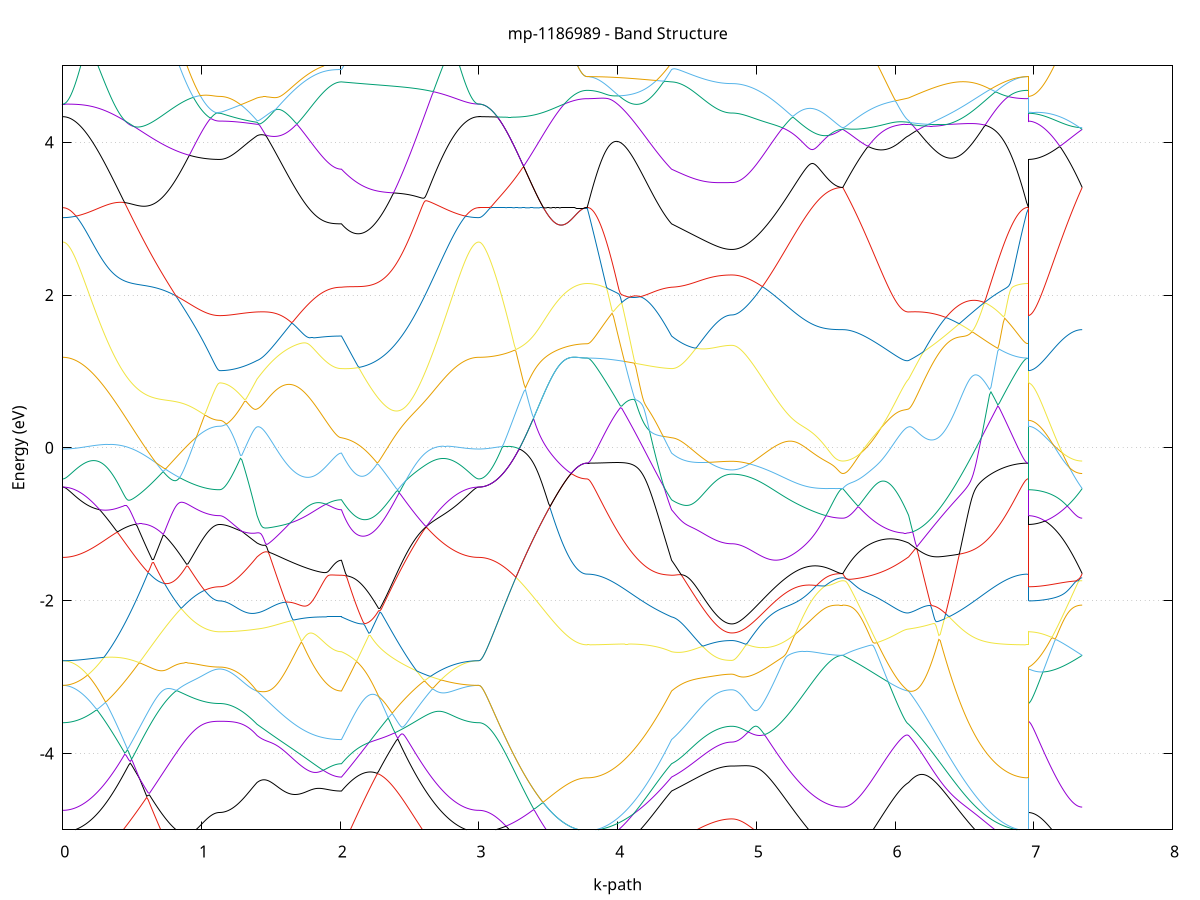 set title 'mp-1186989 - Band Structure'
set xlabel 'k-path'
set ylabel 'Energy (eV)'
set grid y
set yrange [-5:5]
set terminal png size 800,600
set output 'mp-1186989_bands_gnuplot.png'
plot '-' using 1:2 with lines notitle, '-' using 1:2 with lines notitle, '-' using 1:2 with lines notitle, '-' using 1:2 with lines notitle, '-' using 1:2 with lines notitle, '-' using 1:2 with lines notitle, '-' using 1:2 with lines notitle, '-' using 1:2 with lines notitle, '-' using 1:2 with lines notitle, '-' using 1:2 with lines notitle, '-' using 1:2 with lines notitle, '-' using 1:2 with lines notitle, '-' using 1:2 with lines notitle, '-' using 1:2 with lines notitle, '-' using 1:2 with lines notitle, '-' using 1:2 with lines notitle, '-' using 1:2 with lines notitle, '-' using 1:2 with lines notitle, '-' using 1:2 with lines notitle, '-' using 1:2 with lines notitle, '-' using 1:2 with lines notitle, '-' using 1:2 with lines notitle, '-' using 1:2 with lines notitle, '-' using 1:2 with lines notitle, '-' using 1:2 with lines notitle, '-' using 1:2 with lines notitle, '-' using 1:2 with lines notitle, '-' using 1:2 with lines notitle, '-' using 1:2 with lines notitle, '-' using 1:2 with lines notitle, '-' using 1:2 with lines notitle, '-' using 1:2 with lines notitle, '-' using 1:2 with lines notitle, '-' using 1:2 with lines notitle, '-' using 1:2 with lines notitle, '-' using 1:2 with lines notitle, '-' using 1:2 with lines notitle, '-' using 1:2 with lines notitle, '-' using 1:2 with lines notitle, '-' using 1:2 with lines notitle, '-' using 1:2 with lines notitle, '-' using 1:2 with lines notitle, '-' using 1:2 with lines notitle, '-' using 1:2 with lines notitle, '-' using 1:2 with lines notitle, '-' using 1:2 with lines notitle, '-' using 1:2 with lines notitle, '-' using 1:2 with lines notitle, '-' using 1:2 with lines notitle, '-' using 1:2 with lines notitle, '-' using 1:2 with lines notitle, '-' using 1:2 with lines notitle, '-' using 1:2 with lines notitle, '-' using 1:2 with lines notitle, '-' using 1:2 with lines notitle, '-' using 1:2 with lines notitle, '-' using 1:2 with lines notitle, '-' using 1:2 with lines notitle, '-' using 1:2 with lines notitle, '-' using 1:2 with lines notitle, '-' using 1:2 with lines notitle, '-' using 1:2 with lines notitle, '-' using 1:2 with lines notitle, '-' using 1:2 with lines notitle
0.000000 -48.110652
0.009917 -48.110652
0.019834 -48.110652
0.029750 -48.110652
0.039667 -48.110652
0.049584 -48.110652
0.059501 -48.110752
0.069418 -48.110752
0.079335 -48.110852
0.089251 -48.110852
0.099168 -48.110952
0.109085 -48.111052
0.119002 -48.111052
0.128919 -48.111152
0.138836 -48.111252
0.148752 -48.111352
0.158669 -48.111452
0.168586 -48.111552
0.178503 -48.111652
0.188420 -48.111752
0.198337 -48.111852
0.208253 -48.112052
0.218170 -48.112152
0.228087 -48.112252
0.238004 -48.112352
0.247921 -48.112452
0.257838 -48.112652
0.267754 -48.112752
0.277671 -48.112852
0.287588 -48.113052
0.297505 -48.113152
0.307422 -48.113352
0.317339 -48.113452
0.327255 -48.113552
0.337172 -48.113752
0.347089 -48.113852
0.357006 -48.113952
0.366923 -48.114152
0.376840 -48.114252
0.386756 -48.114352
0.396673 -48.114452
0.406590 -48.114552
0.416507 -48.114752
0.426424 -48.114852
0.436341 -48.114952
0.446257 -48.115052
0.456174 -48.115152
0.466091 -48.115252
0.476008 -48.115352
0.485925 -48.115452
0.495842 -48.115552
0.505758 -48.115552
0.515675 -48.115652
0.525592 -48.115752
0.535509 -48.115752
0.545426 -48.115852
0.555343 -48.115952
0.565259 -48.115952
0.575176 -48.115952
0.585093 -48.116052
0.595010 -48.116052
0.604927 -48.116052
0.614843 -48.116052
0.624760 -48.116152
0.634677 -48.116152
0.644594 -48.116152
0.654511 -48.116152
0.664428 -48.116052
0.674344 -48.116052
0.684261 -48.116052
0.694178 -48.116052
0.704095 -48.116052
0.714012 -48.115952
0.723929 -48.115952
0.733845 -48.115852
0.743762 -48.115852
0.753679 -48.115752
0.763596 -48.115752
0.773513 -48.115652
0.783430 -48.115652
0.793346 -48.115552
0.803263 -48.115552
0.813180 -48.115452
0.823097 -48.115352
0.833014 -48.115252
0.842931 -48.115252
0.852847 -48.115152
0.862764 -48.115052
0.872681 -48.115052
0.882598 -48.114952
0.892515 -48.114852
0.902432 -48.114752
0.912348 -48.114752
0.922265 -48.114652
0.932182 -48.114552
0.942099 -48.114552
0.952016 -48.114452
0.961933 -48.114352
0.971849 -48.114352
0.981766 -48.114252
0.991683 -48.114252
1.001600 -48.114152
1.011517 -48.114152
1.021434 -48.114052
1.031350 -48.114052
1.041267 -48.113952
1.051184 -48.113952
1.061101 -48.113952
1.071018 -48.113852
1.080935 -48.113852
1.090851 -48.113852
1.100768 -48.113852
1.110685 -48.113852
1.120602 -48.113852
1.130519 -48.113752
1.130519 -48.113752
1.140514 -48.113852
1.150509 -48.113852
1.160504 -48.113852
1.170499 -48.113852
1.180494 -48.113952
1.190490 -48.114052
1.200485 -48.114052
1.210480 -48.114152
1.220475 -48.114252
1.230470 -48.114352
1.240465 -48.114452
1.250460 -48.114652
1.260456 -48.114752
1.270451 -48.114852
1.280446 -48.115052
1.290441 -48.115252
1.300436 -48.115352
1.310431 -48.115552
1.320426 -48.115752
1.330422 -48.115952
1.340417 -48.116152
1.350412 -48.116352
1.360407 -48.116552
1.370402 -48.116752
1.380397 -48.117052
1.390393 -48.117252
1.400388 -48.117452
1.400388 -48.117452
1.410364 -48.117652
1.420341 -48.117852
1.430317 -48.117952
1.440294 -48.118152
1.450271 -48.118352
1.460247 -48.118552
1.470224 -48.118752
1.480200 -48.118952
1.490177 -48.119152
1.500153 -48.119252
1.510130 -48.119452
1.520107 -48.119652
1.530083 -48.119852
1.540060 -48.120052
1.550036 -48.120252
1.560013 -48.120452
1.569990 -48.120652
1.579966 -48.120852
1.589943 -48.121052
1.599919 -48.121252
1.609896 -48.121452
1.619872 -48.121652
1.629849 -48.121852
1.639826 -48.122052
1.649802 -48.122252
1.659779 -48.122452
1.669755 -48.122652
1.679732 -48.122752
1.689708 -48.122952
1.699685 -48.123152
1.709662 -48.123352
1.719638 -48.123452
1.729615 -48.123652
1.739591 -48.123852
1.749568 -48.123952
1.759545 -48.124152
1.769521 -48.124252
1.779498 -48.124452
1.789474 -48.124552
1.799451 -48.124752
1.809427 -48.124852
1.819404 -48.124952
1.829381 -48.125052
1.839357 -48.125252
1.849334 -48.125352
1.859310 -48.125452
1.869287 -48.125552
1.879264 -48.125652
1.889240 -48.125652
1.899217 -48.125752
1.909193 -48.125852
1.919170 -48.125952
1.929146 -48.125952
1.939123 -48.126052
1.949100 -48.126052
1.959076 -48.126152
1.969053 -48.126152
1.979029 -48.126152
1.989006 -48.126152
1.998982 -48.126152
2.008959 -48.126152
2.008959 -48.126152
2.018861 -48.126152
2.028764 -48.126052
2.038666 -48.126052
2.048568 -48.125952
2.058470 -48.125852
2.068372 -48.125752
2.078275 -48.125752
2.088177 -48.125652
2.098079 -48.125552
2.107981 -48.125452
2.117884 -48.125352
2.127786 -48.125152
2.137688 -48.125052
2.147590 -48.124952
2.157493 -48.124852
2.167395 -48.124652
2.177297 -48.124552
2.187199 -48.124452
2.197102 -48.124252
2.207004 -48.124052
2.216906 -48.123952
2.226808 -48.123752
2.236710 -48.123552
2.246613 -48.123452
2.256515 -48.123252
2.266417 -48.123052
2.276319 -48.122852
2.286222 -48.122652
2.296124 -48.122452
2.306026 -48.122252
2.315928 -48.122052
2.325831 -48.121852
2.335733 -48.121652
2.345635 -48.121452
2.355537 -48.121252
2.365440 -48.121052
2.375342 -48.120852
2.385244 -48.120552
2.395146 -48.120352
2.405049 -48.120152
2.414951 -48.119952
2.424853 -48.119652
2.434755 -48.119452
2.444657 -48.119252
2.454560 -48.118952
2.464462 -48.118752
2.474364 -48.118552
2.484266 -48.118252
2.494169 -48.118052
2.504071 -48.117852
2.513973 -48.117552
2.523875 -48.117352
2.533778 -48.117152
2.543680 -48.116852
2.553582 -48.116652
2.563484 -48.116452
2.573387 -48.116252
2.583289 -48.115952
2.593191 -48.115752
2.603093 -48.115552
2.612995 -48.115352
2.622898 -48.115152
2.632800 -48.114952
2.642702 -48.114752
2.652604 -48.114452
2.662507 -48.114252
2.672409 -48.114152
2.682311 -48.113952
2.692213 -48.113752
2.702116 -48.113552
2.712018 -48.113352
2.721920 -48.113152
2.731822 -48.113052
2.741725 -48.112852
2.751627 -48.112652
2.761529 -48.112552
2.771431 -48.112352
2.781333 -48.112252
2.791236 -48.112052
2.801138 -48.111952
2.811040 -48.111852
2.820942 -48.111752
2.830845 -48.111552
2.840747 -48.111452
2.850649 -48.111352
2.860551 -48.111252
2.870454 -48.111152
2.880356 -48.111152
2.890258 -48.111052
2.900160 -48.110952
2.910063 -48.110852
2.919965 -48.110852
2.929867 -48.110752
2.939769 -48.110752
2.949671 -48.110652
2.959574 -48.110652
2.969476 -48.110652
2.979378 -48.110652
2.989280 -48.110652
2.999183 -48.110652
2.999183 -48.110652
3.009071 -48.110652
3.018958 -48.110652
3.028846 -48.110652
3.038734 -48.110652
3.048622 -48.110752
3.058510 -48.110852
3.068398 -48.110852
3.078286 -48.110952
3.088174 -48.111052
3.098061 -48.111152
3.107949 -48.111252
3.117837 -48.111352
3.127725 -48.111552
3.137613 -48.111652
3.147501 -48.111852
3.157389 -48.111952
3.167277 -48.112152
3.177165 -48.112352
3.187052 -48.112552
3.196940 -48.112752
3.206828 -48.112952
3.216716 -48.113152
3.226604 -48.113352
3.236492 -48.113552
3.246380 -48.113852
3.256268 -48.114052
3.266155 -48.114252
3.276043 -48.114552
3.285931 -48.114752
3.295819 -48.115052
3.305707 -48.115252
3.315595 -48.115552
3.325483 -48.115852
3.335371 -48.116052
3.345259 -48.116352
3.355146 -48.116652
3.365034 -48.116952
3.374922 -48.117152
3.384810 -48.117452
3.394698 -48.117752
3.404586 -48.118052
3.414474 -48.118252
3.424362 -48.118552
3.434249 -48.118852
3.444137 -48.119152
3.454025 -48.119352
3.463913 -48.119652
3.473801 -48.119952
3.483689 -48.120152
3.493577 -48.120452
3.503465 -48.120652
3.513353 -48.120952
3.523240 -48.121152
3.533128 -48.121352
3.543016 -48.121652
3.552904 -48.121852
3.562792 -48.122052
3.572680 -48.122252
3.582568 -48.122452
3.592456 -48.122652
3.602343 -48.122852
3.612231 -48.123052
3.622119 -48.123152
3.632007 -48.123352
3.641895 -48.123452
3.651783 -48.123652
3.661671 -48.123752
3.671559 -48.123852
3.681447 -48.123952
3.691334 -48.124052
3.701222 -48.124152
3.711110 -48.124252
3.720998 -48.124352
3.730886 -48.124352
3.740774 -48.124452
3.750662 -48.124452
3.760550 -48.124552
3.770437 -48.124552
3.780325 -48.124552
3.780325 -48.124552
3.790302 -48.124552
3.800279 -48.124552
3.810255 -48.124552
3.820232 -48.124552
3.830208 -48.124552
3.840185 -48.124552
3.850161 -48.124652
3.860138 -48.124652
3.870115 -48.124652
3.880091 -48.124652
3.890068 -48.124752
3.900044 -48.124752
3.910021 -48.124752
3.919997 -48.124852
3.929974 -48.124852
3.939951 -48.124952
3.949927 -48.124952
3.959904 -48.125052
3.969880 -48.125052
3.979857 -48.125152
3.989833 -48.125152
3.999810 -48.125252
4.009787 -48.125252
4.019763 -48.125352
4.029740 -48.125352
4.039716 -48.125452
4.049693 -48.125452
4.059670 -48.125552
4.069646 -48.125652
4.079623 -48.125652
4.089599 -48.125752
4.099576 -48.125752
4.109552 -48.125852
4.119529 -48.125852
4.129506 -48.125952
4.139482 -48.125952
4.149459 -48.126052
4.159435 -48.126052
4.169412 -48.126152
4.179388 -48.126152
4.189365 -48.126252
4.199342 -48.126252
4.209318 -48.126252
4.219295 -48.126352
4.229271 -48.126352
4.239248 -48.126352
4.249224 -48.126352
4.259201 -48.126452
4.269178 -48.126452
4.279154 -48.126452
4.289131 -48.126452
4.299107 -48.126452
4.309084 -48.126452
4.319061 -48.126452
4.329037 -48.126352
4.339014 -48.126352
4.348990 -48.126352
4.358967 -48.126352
4.368943 -48.126252
4.378920 -48.126252
4.388897 -48.126152
4.388897 -48.126152
4.398776 -48.126152
4.408656 -48.126152
4.418535 -48.126152
4.428414 -48.126052
4.438294 -48.126052
4.448173 -48.125952
4.458053 -48.125952
4.467932 -48.125852
4.477812 -48.125852
4.487691 -48.125752
4.497571 -48.125752
4.507450 -48.125652
4.517329 -48.125652
4.527209 -48.125552
4.537088 -48.125452
4.546968 -48.125452
4.556847 -48.125352
4.566727 -48.125252
4.576606 -48.125252
4.586486 -48.125152
4.596365 -48.125052
4.606245 -48.125052
4.616124 -48.124952
4.626004 -48.124852
4.635883 -48.124852
4.645762 -48.124752
4.655642 -48.124752
4.665521 -48.124652
4.675401 -48.124652
4.685280 -48.124552
4.695160 -48.124552
4.705039 -48.124452
4.714919 -48.124452
4.724798 -48.124352
4.734677 -48.124352
4.744557 -48.124352
4.754436 -48.124352
4.764316 -48.124252
4.774195 -48.124252
4.784075 -48.124252
4.793954 -48.124252
4.803834 -48.124252
4.813713 -48.124252
4.823593 -48.124252
4.823593 -48.124252
4.833585 -48.124252
4.843578 -48.124152
4.853570 -48.124152
4.863562 -48.124152
4.873555 -48.124152
4.883547 -48.124052
4.893540 -48.124052
4.903532 -48.123952
4.913525 -48.123852
4.923517 -48.123852
4.933510 -48.123752
4.943502 -48.123652
4.953495 -48.123552
4.963487 -48.123452
4.973480 -48.123352
4.983472 -48.123252
4.993465 -48.123052
5.003457 -48.122952
5.013450 -48.122852
5.023442 -48.122652
5.033434 -48.122552
5.043427 -48.122352
5.053419 -48.122252
5.063412 -48.122052
5.073404 -48.121952
5.083397 -48.121752
5.093389 -48.121552
5.103382 -48.121352
5.113374 -48.121152
5.123367 -48.121052
5.133359 -48.120852
5.143352 -48.120652
5.153344 -48.120452
5.163337 -48.120252
5.173329 -48.120052
5.183322 -48.119852
5.193314 -48.119652
5.203306 -48.119452
5.213299 -48.119252
5.223291 -48.119052
5.233284 -48.118852
5.243276 -48.118652
5.253269 -48.118452
5.263261 -48.118252
5.273254 -48.118052
5.283246 -48.117852
5.293239 -48.117652
5.303231 -48.117452
5.313224 -48.117252
5.323216 -48.117052
5.333209 -48.116852
5.343201 -48.116652
5.353193 -48.116452
5.363186 -48.116352
5.373178 -48.116152
5.383171 -48.115952
5.393163 -48.115852
5.403156 -48.115652
5.413148 -48.115552
5.423141 -48.115352
5.433133 -48.115252
5.443126 -48.115052
5.453118 -48.114952
5.463111 -48.114852
5.473103 -48.114752
5.483096 -48.114652
5.493088 -48.114552
5.503081 -48.114452
5.513073 -48.114352
5.523065 -48.114252
5.533058 -48.114152
5.543050 -48.114052
5.553043 -48.114052
5.563035 -48.113952
5.573028 -48.113952
5.583020 -48.113952
5.593013 -48.113852
5.603005 -48.113852
5.612998 -48.113852
5.622990 -48.113852
5.622990 -48.113852
5.632881 -48.113852
5.642771 -48.113852
5.652661 -48.113852
5.662552 -48.113852
5.672442 -48.113852
5.682332 -48.113852
5.692223 -48.113952
5.702113 -48.113952
5.712003 -48.113952
5.721894 -48.113952
5.731784 -48.114052
5.741674 -48.114052
5.751565 -48.114052
5.761455 -48.114152
5.771346 -48.114152
5.781236 -48.114252
5.791126 -48.114252
5.801017 -48.114352
5.810907 -48.114352
5.820797 -48.114452
5.830688 -48.114552
5.840578 -48.114552
5.850468 -48.114652
5.860359 -48.114752
5.870249 -48.114852
5.880139 -48.114952
5.890030 -48.115052
5.899920 -48.115052
5.909810 -48.115152
5.919701 -48.115252
5.929591 -48.115352
5.939482 -48.115552
5.949372 -48.115652
5.959262 -48.115752
5.969153 -48.115852
5.979043 -48.115952
5.988933 -48.116052
5.998824 -48.116152
6.008714 -48.116352
6.018604 -48.116452
6.028495 -48.116552
6.038385 -48.116652
6.048275 -48.116852
6.058166 -48.116952
6.068056 -48.117052
6.077946 -48.117252
6.087837 -48.117352
6.097727 -48.117452
6.097727 -48.117452
6.107620 -48.117752
6.117512 -48.117952
6.127405 -48.118152
6.137297 -48.118452
6.147190 -48.118652
6.157082 -48.118952
6.166975 -48.119152
6.176867 -48.119452
6.186760 -48.119652
6.196652 -48.119952
6.206545 -48.120152
6.216438 -48.120352
6.226330 -48.120652
6.236223 -48.120852
6.246115 -48.121052
6.256008 -48.121352
6.265900 -48.121552
6.275793 -48.121752
6.285685 -48.121952
6.295578 -48.122152
6.305470 -48.122452
6.315363 -48.122652
6.325255 -48.122852
6.335148 -48.122952
6.345040 -48.123152
6.354933 -48.123352
6.364825 -48.123552
6.374718 -48.123652
6.384610 -48.123852
6.394503 -48.123952
6.404395 -48.124152
6.414288 -48.124252
6.424181 -48.124352
6.434073 -48.124552
6.443966 -48.124652
6.453858 -48.124752
6.463751 -48.124852
6.473643 -48.124952
6.483536 -48.125052
6.493428 -48.125052
6.503321 -48.125152
6.513213 -48.125252
6.523106 -48.125252
6.532998 -48.125352
6.542891 -48.125352
6.552783 -48.125352
6.562676 -48.125452
6.572568 -48.125452
6.582461 -48.125452
6.592353 -48.125452
6.602246 -48.125452
6.612139 -48.125452
6.622031 -48.125452
6.631924 -48.125452
6.641816 -48.125452
6.651709 -48.125452
6.661601 -48.125352
6.671494 -48.125352
6.681386 -48.125352
6.691279 -48.125352
6.701171 -48.125252
6.711064 -48.125252
6.720956 -48.125152
6.730849 -48.125152
6.740741 -48.125152
6.750634 -48.125052
6.760526 -48.125052
6.770419 -48.125052
6.780311 -48.124952
6.790204 -48.124952
6.800097 -48.124852
6.809989 -48.124852
6.819882 -48.124852
6.829774 -48.124752
6.839667 -48.124752
6.849559 -48.124752
6.859452 -48.124652
6.869344 -48.124652
6.879237 -48.124652
6.889129 -48.124652
6.899022 -48.124552
6.908914 -48.124552
6.918807 -48.124552
6.928699 -48.124552
6.938592 -48.124552
6.948484 -48.124552
6.958377 -48.124552
6.958377 -48.113752
6.968141 -48.113752
6.977905 -48.113752
6.987670 -48.113752
6.997434 -48.113852
7.007198 -48.113852
7.016963 -48.113852
7.026727 -48.113852
7.036491 -48.113852
7.046255 -48.113852
7.056020 -48.113852
7.065784 -48.113852
7.075548 -48.113852
7.085313 -48.113852
7.095077 -48.113852
7.104841 -48.113852
7.114605 -48.113852
7.124370 -48.113852
7.134134 -48.113852
7.143898 -48.113852
7.153663 -48.113852
7.163427 -48.113852
7.173191 -48.113852
7.182955 -48.113852
7.192720 -48.113852
7.202484 -48.113852
7.212248 -48.113852
7.222013 -48.113852
7.231777 -48.113852
7.241541 -48.113852
7.251305 -48.113852
7.261070 -48.113852
7.270834 -48.113852
7.280598 -48.113852
7.290363 -48.113852
7.300127 -48.113852
7.309891 -48.113852
7.319655 -48.113852
7.329420 -48.113852
7.339184 -48.113852
7.348948 -48.113852
e
0.000000 -45.653752
0.009917 -45.653852
0.019834 -45.653852
0.029750 -45.654052
0.039667 -45.654152
0.049584 -45.654352
0.059501 -45.654652
0.069418 -45.654952
0.079335 -45.655352
0.089251 -45.655752
0.099168 -45.656152
0.109085 -45.656652
0.119002 -45.657252
0.128919 -45.657752
0.138836 -45.658452
0.148752 -45.659052
0.158669 -45.659752
0.168586 -45.660452
0.178503 -45.661252
0.188420 -45.662052
0.198337 -45.662852
0.208253 -45.663752
0.218170 -45.664652
0.228087 -45.665552
0.238004 -45.666452
0.247921 -45.667452
0.257838 -45.668452
0.267754 -45.669452
0.277671 -45.670552
0.287588 -45.671652
0.297505 -45.672652
0.307422 -45.673852
0.317339 -45.674952
0.327255 -45.676052
0.337172 -45.677252
0.347089 -45.678452
0.357006 -45.679652
0.366923 -45.680852
0.376840 -45.682052
0.386756 -45.683352
0.396673 -45.684552
0.406590 -45.685852
0.416507 -45.687052
0.426424 -45.688352
0.436341 -45.689652
0.446257 -45.690952
0.456174 -45.692252
0.466091 -45.693552
0.476008 -45.694852
0.485925 -45.696152
0.495842 -45.697452
0.505758 -45.698852
0.515675 -45.700152
0.525592 -45.701452
0.535509 -45.702752
0.545426 -45.704052
0.555343 -45.705352
0.565259 -45.706652
0.575176 -45.708052
0.585093 -45.709252
0.595010 -45.710552
0.604927 -45.711852
0.614843 -45.713152
0.624760 -45.714452
0.634677 -45.715652
0.644594 -45.716952
0.654511 -45.718152
0.664428 -45.719352
0.674344 -45.720652
0.684261 -45.721752
0.694178 -45.722952
0.704095 -45.724152
0.714012 -45.725352
0.723929 -45.726452
0.733845 -45.727552
0.743762 -45.728652
0.753679 -45.729752
0.763596 -45.730852
0.773513 -45.731852
0.783430 -45.732852
0.793346 -45.733852
0.803263 -45.734852
0.813180 -45.735852
0.823097 -45.736752
0.833014 -45.737652
0.842931 -45.738552
0.852847 -45.739452
0.862764 -45.740252
0.872681 -45.741052
0.882598 -45.741852
0.892515 -45.742652
0.902432 -45.743352
0.912348 -45.744052
0.922265 -45.744752
0.932182 -45.745352
0.942099 -45.746052
0.952016 -45.746552
0.961933 -45.747152
0.971849 -45.747652
0.981766 -45.748152
0.991683 -45.748652
1.001600 -45.749052
1.011517 -45.749452
1.021434 -45.749852
1.031350 -45.750252
1.041267 -45.750552
1.051184 -45.750852
1.061101 -45.751052
1.071018 -45.751252
1.080935 -45.751452
1.090851 -45.751552
1.100768 -45.751752
1.110685 -45.751752
1.120602 -45.751852
1.130519 -45.751852
1.130519 -45.751852
1.140514 -45.751752
1.150509 -45.751552
1.160504 -45.751152
1.170499 -45.750652
1.180494 -45.750052
1.190490 -45.749252
1.200485 -45.748252
1.210480 -45.747252
1.220475 -45.745952
1.230470 -45.744652
1.240465 -45.743052
1.250460 -45.741452
1.260456 -45.739652
1.270451 -45.737752
1.280446 -45.735652
1.290441 -45.733552
1.300436 -45.731252
1.310431 -45.728752
1.320426 -45.726252
1.330422 -45.723552
1.340417 -45.720752
1.350412 -45.717752
1.360407 -45.714752
1.370402 -45.711652
1.380397 -45.708352
1.390393 -45.705052
1.400388 -45.701552
1.400388 -45.701552
1.410364 -45.699052
1.420341 -45.696452
1.430317 -45.693852
1.440294 -45.691152
1.450271 -45.688452
1.460247 -45.685652
1.470224 -45.682852
1.480200 -45.679952
1.490177 -45.677052
1.500153 -45.674052
1.510130 -45.671052
1.520107 -45.667952
1.530083 -45.664852
1.540060 -45.661752
1.550036 -45.658652
1.560013 -45.655452
1.569990 -45.652252
1.579966 -45.649052
1.589943 -45.645852
1.599919 -45.642552
1.609896 -45.639352
1.619872 -45.636052
1.629849 -45.632852
1.639826 -45.629552
1.649802 -45.626252
1.659779 -45.623052
1.669755 -45.619852
1.679732 -45.616652
1.689708 -45.613452
1.699685 -45.610252
1.709662 -45.607152
1.719638 -45.604052
1.729615 -45.601052
1.739591 -45.598052
1.749568 -45.595052
1.759545 -45.592252
1.769521 -45.589352
1.779498 -45.586652
1.789474 -45.583952
1.799451 -45.581352
1.809427 -45.578852
1.819404 -45.576352
1.829381 -45.574052
1.839357 -45.571752
1.849334 -45.569652
1.859310 -45.567552
1.869287 -45.565652
1.879264 -45.563852
1.889240 -45.562152
1.899217 -45.560552
1.909193 -45.559152
1.919170 -45.557752
1.929146 -45.556552
1.939123 -45.555552
1.949100 -45.554652
1.959076 -45.553852
1.969053 -45.553152
1.979029 -45.552652
1.989006 -45.552352
1.998982 -45.552152
2.008959 -45.552052
2.008959 -45.552052
2.018861 -45.554652
2.028764 -45.557252
2.038666 -45.559852
2.048568 -45.562452
2.058470 -45.565052
2.068372 -45.567652
2.078275 -45.570252
2.088177 -45.572852
2.098079 -45.575352
2.107981 -45.577952
2.117884 -45.580452
2.127786 -45.582952
2.137688 -45.585452
2.147590 -45.587852
2.157493 -45.590352
2.167395 -45.592752
2.177297 -45.595152
2.187199 -45.597552
2.197102 -45.599852
2.207004 -45.602152
2.216906 -45.604452
2.226808 -45.606752
2.236710 -45.608952
2.246613 -45.611152
2.256515 -45.613252
2.266417 -45.615352
2.276319 -45.617452
2.286222 -45.619452
2.296124 -45.621452
2.306026 -45.623452
2.315928 -45.625352
2.325831 -45.627252
2.335733 -45.629052
2.345635 -45.630852
2.355537 -45.632552
2.365440 -45.634252
2.375342 -45.635952
2.385244 -45.637552
2.395146 -45.639052
2.405049 -45.640552
2.414951 -45.642052
2.424853 -45.643452
2.434755 -45.644852
2.444657 -45.646152
2.454560 -45.647352
2.464462 -45.648552
2.474364 -45.649752
2.484266 -45.650852
2.494169 -45.651852
2.504071 -45.652852
2.513973 -45.653852
2.523875 -45.654752
2.533778 -45.655552
2.543680 -45.656352
2.553582 -45.657152
2.563484 -45.657752
2.573387 -45.658452
2.583289 -45.659052
2.593191 -45.659552
2.603093 -45.660052
2.612995 -45.660452
2.622898 -45.660852
2.632800 -45.661152
2.642702 -45.661452
2.652604 -45.661652
2.662507 -45.661852
2.672409 -45.661952
2.682311 -45.662052
2.692213 -45.662052
2.702116 -45.662052
2.712018 -45.662052
2.721920 -45.661952
2.731822 -45.661852
2.741725 -45.661652
2.751627 -45.661452
2.761529 -45.661252
2.771431 -45.660952
2.781333 -45.660652
2.791236 -45.660352
2.801138 -45.659952
2.811040 -45.659652
2.820942 -45.659252
2.830845 -45.658852
2.840747 -45.658452
2.850649 -45.658052
2.860551 -45.657552
2.870454 -45.657152
2.880356 -45.656752
2.890258 -45.656352
2.900160 -45.655952
2.910063 -45.655552
2.919965 -45.655252
2.929867 -45.654952
2.939769 -45.654652
2.949671 -45.654352
2.959574 -45.654152
2.969476 -45.654052
2.979378 -45.653852
2.989280 -45.653852
2.999183 -45.653752
2.999183 -45.653752
3.009071 -45.653752
3.018958 -45.653552
3.028846 -45.653352
3.038734 -45.652952
3.048622 -45.652552
3.058510 -45.652052
3.068398 -45.651352
3.078286 -45.650652
3.088174 -45.649752
3.098061 -45.648852
3.107949 -45.647852
3.117837 -45.646752
3.127725 -45.645452
3.137613 -45.644152
3.147501 -45.642752
3.157389 -45.641252
3.167277 -45.639652
3.177165 -45.637952
3.187052 -45.636252
3.196940 -45.634352
3.206828 -45.632352
3.216716 -45.630352
3.226604 -45.628252
3.236492 -45.625952
3.246380 -45.623652
3.256268 -45.621352
3.266155 -45.618852
3.276043 -45.616252
3.285931 -45.613652
3.295819 -45.610952
3.305707 -45.608152
3.315595 -45.605352
3.325483 -45.602352
3.335371 -45.599352
3.345259 -45.596352
3.355146 -45.593152
3.365034 -45.592952
3.374922 -45.594052
3.384810 -45.595252
3.394698 -45.596452
3.404586 -45.597552
3.414474 -45.598752
3.424362 -45.599852
3.434249 -45.600952
3.444137 -45.602052
3.454025 -45.603152
3.463913 -45.604152
3.473801 -45.605252
3.483689 -45.606252
3.493577 -45.607252
3.503465 -45.608152
3.513353 -45.609152
3.523240 -45.610052
3.533128 -45.610952
3.543016 -45.611752
3.552904 -45.612652
3.562792 -45.613452
3.572680 -45.614152
3.582568 -45.614952
3.592456 -45.615652
3.602343 -45.616352
3.612231 -45.616952
3.622119 -45.617552
3.632007 -45.618152
3.641895 -45.618652
3.651783 -45.619152
3.661671 -45.619652
3.671559 -45.620052
3.681447 -45.620452
3.691334 -45.620852
3.701222 -45.621152
3.711110 -45.621452
3.720998 -45.621652
3.730886 -45.621852
3.740774 -45.622052
3.750662 -45.622252
3.760550 -45.622252
3.770437 -45.622352
3.780325 -45.622352
3.780325 -45.622352
3.790302 -45.622352
3.800279 -45.622252
3.810255 -45.622052
3.820232 -45.621852
3.830208 -45.621552
3.840185 -45.621152
3.850161 -45.620652
3.860138 -45.620152
3.870115 -45.619552
3.880091 -45.618952
3.890068 -45.618152
3.900044 -45.617452
3.910021 -45.616552
3.919997 -45.615652
3.929974 -45.614652
3.939951 -45.613552
3.949927 -45.612452
3.959904 -45.611252
3.969880 -45.609952
3.979857 -45.608652
3.989833 -45.607252
3.999810 -45.605852
4.009787 -45.604352
4.019763 -45.602752
4.029740 -45.601152
4.039716 -45.599452
4.049693 -45.597752
4.059670 -45.595952
4.069646 -45.594052
4.079623 -45.592152
4.089599 -45.590152
4.099576 -45.588152
4.109552 -45.586052
4.119529 -45.583852
4.129506 -45.581652
4.139482 -45.579452
4.149459 -45.577152
4.159435 -45.574852
4.169412 -45.572452
4.179388 -45.569952
4.189365 -45.567452
4.199342 -45.564952
4.209318 -45.562352
4.219295 -45.559752
4.229271 -45.557152
4.239248 -45.554452
4.249224 -45.551652
4.259201 -45.548952
4.269178 -45.546152
4.279154 -45.543252
4.289131 -45.540352
4.299107 -45.537452
4.309084 -45.534552
4.319061 -45.533752
4.329037 -45.536352
4.339014 -45.538952
4.348990 -45.541552
4.358967 -45.544152
4.368943 -45.546752
4.378920 -45.549452
4.388897 -45.552052
4.388897 -45.552052
4.398776 -45.553252
4.408656 -45.554552
4.418535 -45.555952
4.428414 -45.557352
4.438294 -45.558852
4.448173 -45.560452
4.458053 -45.562152
4.467932 -45.563752
4.477812 -45.565452
4.487691 -45.567252
4.497571 -45.568952
4.507450 -45.570752
4.517329 -45.572452
4.527209 -45.574252
4.537088 -45.575952
4.546968 -45.577752
4.556847 -45.579452
4.566727 -45.581052
4.576606 -45.582752
4.586486 -45.584352
4.596365 -45.585952
4.606245 -45.587452
4.616124 -45.588952
4.626004 -45.590352
4.635883 -45.591752
4.645762 -45.593052
4.655642 -45.594352
4.665521 -45.595552
4.675401 -45.596752
4.685280 -45.597752
4.695160 -45.598852
4.705039 -45.599752
4.714919 -45.600652
4.724798 -45.601452
4.734677 -45.602152
4.744557 -45.602852
4.754436 -45.603352
4.764316 -45.603852
4.774195 -45.604352
4.784075 -45.604652
4.793954 -45.604952
4.803834 -45.605152
4.813713 -45.605252
4.823593 -45.605252
4.823593 -45.605252
4.833585 -45.605352
4.843578 -45.605552
4.853570 -45.605952
4.863562 -45.606452
4.873555 -45.607052
4.883547 -45.607852
4.893540 -45.608752
4.903532 -45.609752
4.913525 -45.610952
4.923517 -45.612252
4.933510 -45.613652
4.943502 -45.615252
4.953495 -45.616852
4.963487 -45.618652
4.973480 -45.620552
4.983472 -45.622452
4.993465 -45.624552
5.003457 -45.626652
5.013450 -45.628852
5.023442 -45.631152
5.033434 -45.633552
5.043427 -45.635952
5.053419 -45.638452
5.063412 -45.641052
5.073404 -45.643552
5.083397 -45.646252
5.093389 -45.648852
5.103382 -45.651552
5.113374 -45.654252
5.123367 -45.657052
5.133359 -45.659752
5.143352 -45.662452
5.153344 -45.665252
5.163337 -45.668052
5.173329 -45.670752
5.183322 -45.673452
5.193314 -45.676252
5.203306 -45.678952
5.213299 -45.681652
5.223291 -45.684252
5.233284 -45.686952
5.243276 -45.689552
5.253269 -45.692052
5.263261 -45.694652
5.273254 -45.697152
5.283246 -45.699552
5.293239 -45.701952
5.303231 -45.704352
5.313224 -45.706652
5.323216 -45.708852
5.333209 -45.711052
5.343201 -45.713252
5.353193 -45.715252
5.363186 -45.717352
5.373178 -45.719252
5.383171 -45.721152
5.393163 -45.722952
5.403156 -45.724752
5.413148 -45.726452
5.423141 -45.728052
5.433133 -45.729652
5.443126 -45.731052
5.453118 -45.732452
5.463111 -45.733852
5.473103 -45.735052
5.483096 -45.736252
5.493088 -45.737352
5.503081 -45.738352
5.513073 -45.739352
5.523065 -45.740152
5.533058 -45.740952
5.543050 -45.741652
5.553043 -45.742252
5.563035 -45.742852
5.573028 -45.743252
5.583020 -45.743652
5.593013 -45.743952
5.603005 -45.744152
5.612998 -45.744252
5.622990 -45.744352
5.622990 -45.744352
5.632881 -45.744252
5.642771 -45.744252
5.652661 -45.744252
5.662552 -45.744252
5.672442 -45.744152
5.682332 -45.744052
5.692223 -45.743952
5.702113 -45.743852
5.712003 -45.743652
5.721894 -45.743452
5.731784 -45.743252
5.741674 -45.743052
5.751565 -45.742752
5.761455 -45.742452
5.771346 -45.742052
5.781236 -45.741652
5.791126 -45.741252
5.801017 -45.740752
5.810907 -45.740152
5.820797 -45.739652
5.830688 -45.738952
5.840578 -45.738252
5.850468 -45.737552
5.860359 -45.736752
5.870249 -45.735852
5.880139 -45.734952
5.890030 -45.734052
5.899920 -45.733052
5.909810 -45.731952
5.919701 -45.730752
5.929591 -45.729552
5.939482 -45.728352
5.949372 -45.727052
5.959262 -45.725652
5.969153 -45.724252
5.979043 -45.722752
5.988933 -45.721252
5.998824 -45.719652
6.008714 -45.718052
6.018604 -45.716352
6.028495 -45.714652
6.038385 -45.712952
6.048275 -45.711052
6.058166 -45.709252
6.068056 -45.707352
6.077946 -45.705452
6.087837 -45.703552
6.097727 -45.701552
6.097727 -45.701552
6.107620 -45.698052
6.117512 -45.694452
6.127405 -45.690752
6.137297 -45.686952
6.147190 -45.683052
6.157082 -45.679152
6.166975 -45.675152
6.176867 -45.671052
6.186760 -45.666952
6.196652 -45.662752
6.206545 -45.658452
6.216438 -45.654152
6.226330 -45.649752
6.236223 -45.645352
6.246115 -45.640952
6.256008 -45.636452
6.265900 -45.631952
6.275793 -45.627452
6.285685 -45.622952
6.295578 -45.618352
6.305470 -45.613852
6.315363 -45.612052
6.325255 -45.612252
6.335148 -45.612452
6.345040 -45.612652
6.354933 -45.612852
6.364825 -45.613052
6.374718 -45.613352
6.384610 -45.613552
6.394503 -45.613752
6.404395 -45.613952
6.414288 -45.614152
6.424181 -45.614352
6.434073 -45.614552
6.443966 -45.614852
6.453858 -45.615052
6.463751 -45.615252
6.473643 -45.615452
6.483536 -45.615652
6.493428 -45.615852
6.503321 -45.616052
6.513213 -45.616252
6.523106 -45.616452
6.532998 -45.616652
6.542891 -45.616952
6.552783 -45.617152
6.562676 -45.617352
6.572568 -45.617552
6.582461 -45.617752
6.592353 -45.617952
6.602246 -45.618152
6.612139 -45.618352
6.622031 -45.618552
6.631924 -45.618652
6.641816 -45.618852
6.651709 -45.619052
6.661601 -45.619252
6.671494 -45.619452
6.681386 -45.619652
6.691279 -45.619752
6.701171 -45.619952
6.711064 -45.620152
6.720956 -45.620252
6.730849 -45.620452
6.740741 -45.620552
6.750634 -45.620752
6.760526 -45.620852
6.770419 -45.621052
6.780311 -45.621152
6.790204 -45.621252
6.800097 -45.621452
6.809989 -45.621552
6.819882 -45.621652
6.829774 -45.621752
6.839667 -45.621852
6.849559 -45.621952
6.859452 -45.621952
6.869344 -45.622052
6.879237 -45.622152
6.889129 -45.622152
6.899022 -45.622252
6.908914 -45.622252
6.918807 -45.622352
6.928699 -45.622352
6.938592 -45.622352
6.948484 -45.622352
6.958377 -45.622352
6.958377 -45.751852
6.968141 -45.751852
6.977905 -45.751852
6.987670 -45.751752
6.997434 -45.751652
7.007198 -45.751552
7.016963 -45.751452
7.026727 -45.751352
7.036491 -45.751152
7.046255 -45.751052
7.056020 -45.750852
7.065784 -45.750652
7.075548 -45.750352
7.085313 -45.750152
7.095077 -45.749852
7.104841 -45.749652
7.114605 -45.749352
7.124370 -45.749052
7.134134 -45.748752
7.143898 -45.748552
7.153663 -45.748252
7.163427 -45.747952
7.173191 -45.747652
7.182955 -45.747352
7.192720 -45.747052
7.202484 -45.746752
7.212248 -45.746452
7.222013 -45.746252
7.231777 -45.745952
7.241541 -45.745752
7.251305 -45.745452
7.261070 -45.745252
7.270834 -45.745052
7.280598 -45.744852
7.290363 -45.744752
7.300127 -45.744652
7.309891 -45.744452
7.319655 -45.744452
7.329420 -45.744352
7.339184 -45.744352
7.348948 -45.744352
e
0.000000 -45.562352
0.009917 -45.562352
0.019834 -45.562252
0.029750 -45.562052
0.039667 -45.561752
0.049584 -45.561452
0.059501 -45.561152
0.069418 -45.560752
0.079335 -45.560252
0.089251 -45.559652
0.099168 -45.559052
0.109085 -45.558352
0.119002 -45.557652
0.128919 -45.556852
0.138836 -45.555952
0.148752 -45.555052
0.158669 -45.554052
0.168586 -45.553052
0.178503 -45.551952
0.188420 -45.550752
0.198337 -45.549652
0.208253 -45.548352
0.218170 -45.547052
0.228087 -45.545752
0.238004 -45.544352
0.247921 -45.542852
0.257838 -45.541352
0.267754 -45.539852
0.277671 -45.538252
0.287588 -45.536652
0.297505 -45.534952
0.307422 -45.533252
0.317339 -45.531552
0.327255 -45.529752
0.337172 -45.527852
0.347089 -45.525952
0.357006 -45.524052
0.366923 -45.522152
0.376840 -45.520152
0.386756 -45.518052
0.396673 -45.515952
0.406590 -45.513852
0.416507 -45.511752
0.426424 -45.509552
0.436341 -45.507352
0.446257 -45.505052
0.456174 -45.502852
0.466091 -45.500452
0.476008 -45.498152
0.485925 -45.495752
0.495842 -45.493352
0.505758 -45.490952
0.515675 -45.488452
0.525592 -45.485952
0.535509 -45.483352
0.545426 -45.480852
0.555343 -45.478252
0.565259 -45.475652
0.575176 -45.473052
0.585093 -45.470352
0.595010 -45.467652
0.604927 -45.464952
0.614843 -45.462252
0.624760 -45.459452
0.634677 -45.456652
0.644594 -45.459152
0.654511 -45.463752
0.664428 -45.468352
0.674344 -45.472952
0.684261 -45.477652
0.694178 -45.482152
0.704095 -45.486752
0.714012 -45.491352
0.723929 -45.495852
0.733845 -45.500252
0.743762 -45.504752
0.753679 -45.509152
0.763596 -45.513452
0.773513 -45.517752
0.783430 -45.521952
0.793346 -45.526052
0.803263 -45.530152
0.813180 -45.534152
0.823097 -45.538052
0.833014 -45.541852
0.842931 -45.545552
0.852847 -45.549252
0.862764 -45.552752
0.872681 -45.556252
0.882598 -45.559552
0.892515 -45.562852
0.902432 -45.565952
0.912348 -45.568952
0.922265 -45.571852
0.932182 -45.574652
0.942099 -45.577352
0.952016 -45.579852
0.961933 -45.582252
0.971849 -45.584552
0.981766 -45.586752
0.991683 -45.588752
1.001600 -45.590652
1.011517 -45.592452
1.021434 -45.594052
1.031350 -45.595552
1.041267 -45.596952
1.051184 -45.598152
1.061101 -45.599252
1.071018 -45.600152
1.080935 -45.600952
1.090851 -45.601552
1.100768 -45.602052
1.110685 -45.602452
1.120602 -45.602652
1.130519 -45.602752
1.130519 -45.602752
1.140514 -45.602752
1.150509 -45.602752
1.160504 -45.602852
1.170499 -45.602852
1.180494 -45.602952
1.190490 -45.603052
1.200485 -45.603152
1.210480 -45.603252
1.220475 -45.603352
1.230470 -45.603452
1.240465 -45.603652
1.250460 -45.603752
1.260456 -45.603952
1.270451 -45.604152
1.280446 -45.604352
1.290441 -45.604452
1.300436 -45.604652
1.310431 -45.604852
1.320426 -45.605152
1.330422 -45.605352
1.340417 -45.605552
1.350412 -45.605752
1.360407 -45.606052
1.370402 -45.606252
1.380397 -45.606452
1.390393 -45.606752
1.400388 -45.606952
1.400388 -45.606952
1.410364 -45.607052
1.420341 -45.607152
1.430317 -45.607152
1.440294 -45.607052
1.450271 -45.606852
1.460247 -45.606652
1.470224 -45.606352
1.480200 -45.605952
1.490177 -45.605552
1.500153 -45.605052
1.510130 -45.604452
1.520107 -45.603752
1.530083 -45.603052
1.540060 -45.602252
1.550036 -45.601352
1.560013 -45.600452
1.569990 -45.599352
1.579966 -45.598352
1.589943 -45.597152
1.599919 -45.595952
1.609896 -45.594652
1.619872 -45.593352
1.629849 -45.591852
1.639826 -45.590452
1.649802 -45.588852
1.659779 -45.587252
1.669755 -45.585552
1.679732 -45.583852
1.689708 -45.582052
1.699685 -45.580152
1.709662 -45.578252
1.719638 -45.576252
1.729615 -45.574152
1.739591 -45.572052
1.749568 -45.569952
1.759545 -45.567752
1.769521 -45.565452
1.779498 -45.563152
1.789474 -45.560852
1.799451 -45.558352
1.809427 -45.555952
1.819404 -45.553452
1.829381 -45.550952
1.839357 -45.548352
1.849334 -45.545752
1.859310 -45.543052
1.869287 -45.540452
1.879264 -45.537752
1.889240 -45.535052
1.899217 -45.532352
1.909193 -45.529652
1.919170 -45.526952
1.929146 -45.524352
1.939123 -45.521752
1.949100 -45.519252
1.959076 -45.516852
1.969053 -45.514752
1.979029 -45.512852
1.989006 -45.511452
1.998982 -45.510452
2.008959 -45.510152
2.008959 -45.510152
2.018861 -45.507052
2.028764 -45.503852
2.038666 -45.500752
2.048568 -45.497552
2.058470 -45.494452
2.068372 -45.491252
2.078275 -45.488052
2.088177 -45.484852
2.098079 -45.481752
2.107981 -45.478552
2.117884 -45.475352
2.127786 -45.472152
2.137688 -45.468952
2.147590 -45.465852
2.157493 -45.462652
2.167395 -45.459452
2.177297 -45.456352
2.187199 -45.453252
2.197102 -45.450152
2.207004 -45.447052
2.216906 -45.443952
2.226808 -45.440852
2.236710 -45.437852
2.246613 -45.434852
2.256515 -45.431852
2.266417 -45.428852
2.276319 -45.427052
2.286222 -45.426452
2.296124 -45.425852
2.306026 -45.425152
2.315928 -45.424552
2.325831 -45.423852
2.335733 -45.423052
2.345635 -45.425552
2.355537 -45.429152
2.365440 -45.432752
2.375342 -45.436252
2.385244 -45.439752
2.395146 -45.443252
2.405049 -45.446652
2.414951 -45.450052
2.424853 -45.453452
2.434755 -45.456852
2.444657 -45.460152
2.454560 -45.463452
2.464462 -45.466652
2.474364 -45.469852
2.484266 -45.473052
2.494169 -45.476152
2.504071 -45.479252
2.513973 -45.482252
2.523875 -45.485352
2.533778 -45.488252
2.543680 -45.491152
2.553582 -45.494052
2.563484 -45.496852
2.573387 -45.499652
2.583289 -45.502352
2.593191 -45.505052
2.603093 -45.507652
2.612995 -45.510252
2.622898 -45.512752
2.632800 -45.515252
2.642702 -45.517652
2.652604 -45.520052
2.662507 -45.522352
2.672409 -45.524552
2.682311 -45.526752
2.692213 -45.528852
2.702116 -45.530952
2.712018 -45.532952
2.721920 -45.534852
2.731822 -45.536752
2.741725 -45.538552
2.751627 -45.540352
2.761529 -45.542052
2.771431 -45.543652
2.781333 -45.545252
2.791236 -45.546752
2.801138 -45.548152
2.811040 -45.549552
2.820942 -45.550852
2.830845 -45.552052
2.840747 -45.553252
2.850649 -45.554352
2.860551 -45.555352
2.870454 -45.556352
2.880356 -45.557152
2.890258 -45.558052
2.900160 -45.558752
2.910063 -45.559452
2.919965 -45.560052
2.929867 -45.560552
2.939769 -45.561052
2.949671 -45.561452
2.959574 -45.561752
2.969476 -45.562052
2.979378 -45.562152
2.989280 -45.562252
2.999183 -45.562352
2.999183 -45.562352
3.009071 -45.562352
3.018958 -45.562452
3.028846 -45.562652
3.038734 -45.562852
3.048622 -45.563152
3.058510 -45.563452
3.068398 -45.563852
3.078286 -45.564252
3.088174 -45.564752
3.098061 -45.565352
3.107949 -45.565952
3.117837 -45.566652
3.127725 -45.567352
3.137613 -45.568052
3.147501 -45.568852
3.157389 -45.569752
3.167277 -45.570652
3.177165 -45.571552
3.187052 -45.572452
3.196940 -45.573452
3.206828 -45.574452
3.216716 -45.575552
3.226604 -45.576552
3.236492 -45.577652
3.246380 -45.578752
3.256268 -45.579952
3.266155 -45.581052
3.276043 -45.582252
3.285931 -45.583352
3.295819 -45.584552
3.305707 -45.585752
3.315595 -45.586952
3.325483 -45.588152
3.335371 -45.589352
3.345259 -45.590552
3.355146 -45.591752
3.365034 -45.592852
3.374922 -45.594052
3.384810 -45.595252
3.394698 -45.596452
3.404586 -45.597552
3.414474 -45.598752
3.424362 -45.599852
3.434249 -45.600952
3.444137 -45.602052
3.454025 -45.603152
3.463913 -45.604152
3.473801 -45.605152
3.483689 -45.606252
3.493577 -45.607152
3.503465 -45.608152
3.513353 -45.609152
3.523240 -45.610052
3.533128 -45.610952
3.543016 -45.611752
3.552904 -45.612552
3.562792 -45.613452
3.572680 -45.614152
3.582568 -45.614952
3.592456 -45.615652
3.602343 -45.616252
3.612231 -45.616952
3.622119 -45.617552
3.632007 -45.618152
3.641895 -45.618652
3.651783 -45.619152
3.661671 -45.619652
3.671559 -45.620052
3.681447 -45.620452
3.691334 -45.620852
3.701222 -45.621152
3.711110 -45.621452
3.720998 -45.621652
3.730886 -45.621852
3.740774 -45.622052
3.750662 -45.622152
3.760550 -45.622252
3.770437 -45.622352
3.780325 -45.622352
3.780325 -45.622352
3.790302 -45.622352
3.800279 -45.622152
3.810255 -45.621952
3.820232 -45.621652
3.830208 -45.621252
3.840185 -45.620752
3.850161 -45.620152
3.860138 -45.619452
3.870115 -45.618652
3.880091 -45.617752
3.890068 -45.616852
3.900044 -45.615752
3.910021 -45.614652
3.919997 -45.613452
3.929974 -45.612152
3.939951 -45.610752
3.949927 -45.609252
3.959904 -45.607652
3.969880 -45.606052
3.979857 -45.604252
3.989833 -45.602452
3.999810 -45.600552
4.009787 -45.598552
4.019763 -45.596552
4.029740 -45.594352
4.039716 -45.592152
4.049693 -45.589852
4.059670 -45.587452
4.069646 -45.585052
4.079623 -45.582552
4.089599 -45.579952
4.099576 -45.577252
4.109552 -45.574552
4.119529 -45.571752
4.129506 -45.568852
4.139482 -45.565952
4.149459 -45.562952
4.159435 -45.559852
4.169412 -45.556752
4.179388 -45.553552
4.189365 -45.550352
4.199342 -45.547052
4.209318 -45.543752
4.219295 -45.540352
4.229271 -45.536952
4.239248 -45.533452
4.249224 -45.529952
4.259201 -45.526352
4.269178 -45.522752
4.279154 -45.523452
4.289131 -45.526052
4.299107 -45.528552
4.309084 -45.531152
4.319061 -45.531552
4.329037 -45.528552
4.339014 -45.525552
4.348990 -45.522552
4.358967 -45.519452
4.368943 -45.516352
4.378920 -45.513252
4.388897 -45.510152
4.388897 -45.510152
4.398776 -45.508752
4.408656 -45.507352
4.418535 -45.505952
4.428414 -45.504452
4.438294 -45.502952
4.448173 -45.501452
4.458053 -45.499952
4.467932 -45.498352
4.477812 -45.496752
4.487691 -45.495152
4.497571 -45.493552
4.507450 -45.491952
4.517329 -45.490252
4.527209 -45.488552
4.537088 -45.486852
4.546968 -45.485152
4.556847 -45.483452
4.566727 -45.481752
4.576606 -45.480052
4.586486 -45.478352
4.596365 -45.476552
4.606245 -45.474852
4.616124 -45.473152
4.626004 -45.471452
4.635883 -45.469752
4.645762 -45.468052
4.655642 -45.466352
4.665521 -45.464752
4.675401 -45.463152
4.685280 -45.461652
4.695160 -45.460152
4.705039 -45.458652
4.714919 -45.457252
4.724798 -45.455952
4.734677 -45.454752
4.744557 -45.453552
4.754436 -45.452552
4.764316 -45.451652
4.774195 -45.450852
4.784075 -45.450152
4.793954 -45.449652
4.803834 -45.449252
4.813713 -45.448952
4.823593 -45.448952
4.823593 -45.448952
4.833585 -45.449152
4.843578 -45.449752
4.853570 -45.450852
4.863562 -45.452252
4.873555 -45.453952
4.883547 -45.456052
4.893540 -45.458252
4.903532 -45.460752
4.913525 -45.463452
4.923517 -45.466252
4.933510 -45.469152
4.943502 -45.472152
4.953495 -45.475252
4.963487 -45.478352
4.973480 -45.481552
4.983472 -45.484752
4.993465 -45.487952
5.003457 -45.491252
5.013450 -45.494552
5.023442 -45.497852
5.033434 -45.501052
5.043427 -45.504352
5.053419 -45.507652
5.063412 -45.510852
5.073404 -45.514052
5.083397 -45.517252
5.093389 -45.520452
5.103382 -45.523552
5.113374 -45.526652
5.123367 -45.529752
5.133359 -45.532852
5.143352 -45.535852
5.153344 -45.538752
5.163337 -45.541752
5.173329 -45.544652
5.183322 -45.547452
5.193314 -45.550252
5.203306 -45.552952
5.213299 -45.555652
5.223291 -45.558352
5.233284 -45.560952
5.243276 -45.563452
5.253269 -45.565952
5.263261 -45.568352
5.273254 -45.570752
5.283246 -45.573052
5.293239 -45.575352
5.303231 -45.577552
5.313224 -45.579752
5.323216 -45.581752
5.333209 -45.583852
5.343201 -45.585752
5.353193 -45.587652
5.363186 -45.589552
5.373178 -45.591252
5.383171 -45.593052
5.393163 -45.594652
5.403156 -45.596252
5.413148 -45.597752
5.423141 -45.599152
5.433133 -45.600552
5.443126 -45.601852
5.453118 -45.603152
5.463111 -45.604252
5.473103 -45.605352
5.483096 -45.606452
5.493088 -45.607352
5.503081 -45.608252
5.513073 -45.609152
5.523065 -45.609852
5.533058 -45.610552
5.543050 -45.611152
5.553043 -45.611652
5.563035 -45.612152
5.573028 -45.612552
5.583020 -45.612852
5.593013 -45.613152
5.603005 -45.613352
5.612998 -45.613452
5.622990 -45.613452
5.622990 -45.613452
5.632881 -45.613452
5.642771 -45.613352
5.652661 -45.613252
5.662552 -45.613152
5.672442 -45.612952
5.682332 -45.612752
5.692223 -45.612452
5.702113 -45.612152
5.712003 -45.611952
5.721894 -45.611552
5.731784 -45.611252
5.741674 -45.610952
5.751565 -45.610552
5.761455 -45.610252
5.771346 -45.609852
5.781236 -45.609552
5.791126 -45.609152
5.801017 -45.608852
5.810907 -45.608452
5.820797 -45.608152
5.830688 -45.607852
5.840578 -45.607552
5.850468 -45.607252
5.860359 -45.606952
5.870249 -45.606752
5.880139 -45.606452
5.890030 -45.606252
5.899920 -45.606152
5.909810 -45.605952
5.919701 -45.605852
5.929591 -45.605752
5.939482 -45.605652
5.949372 -45.605652
5.959262 -45.605552
5.969153 -45.605552
5.979043 -45.605552
5.988933 -45.605652
5.998824 -45.605652
6.008714 -45.605752
6.018604 -45.605852
6.028495 -45.605952
6.038385 -45.606152
6.048275 -45.606252
6.058166 -45.606352
6.068056 -45.606552
6.077946 -45.606652
6.087837 -45.606852
6.097727 -45.606952
6.097727 -45.606952
6.107620 -45.607152
6.117512 -45.607452
6.127405 -45.607652
6.137297 -45.607852
6.147190 -45.608152
6.157082 -45.608352
6.166975 -45.608552
6.176867 -45.608852
6.186760 -45.609052
6.196652 -45.609352
6.206545 -45.609552
6.216438 -45.609752
6.226330 -45.609952
6.236223 -45.610252
6.246115 -45.610452
6.256008 -45.610652
6.265900 -45.610952
6.275793 -45.611152
6.285685 -45.611352
6.295578 -45.611552
6.305470 -45.611752
6.315363 -45.609252
6.325255 -45.604752
6.335148 -45.600152
6.345040 -45.595652
6.354933 -45.591152
6.364825 -45.586652
6.374718 -45.582152
6.384610 -45.577752
6.394503 -45.573352
6.404395 -45.569052
6.414288 -45.564752
6.424181 -45.560452
6.434073 -45.556352
6.443966 -45.552152
6.453858 -45.548152
6.463751 -45.544152
6.473643 -45.540152
6.483536 -45.536352
6.493428 -45.532552
6.503321 -45.528852
6.513213 -45.525252
6.523106 -45.521752
6.532998 -45.518352
6.542891 -45.514952
6.552783 -45.511752
6.562676 -45.513852
6.572568 -45.518652
6.582461 -45.523352
6.592353 -45.528052
6.602246 -45.532652
6.612139 -45.537152
6.622031 -45.541552
6.631924 -45.545852
6.641816 -45.550152
6.651709 -45.554252
6.661601 -45.558352
6.671494 -45.562352
6.681386 -45.566152
6.691279 -45.569952
6.701171 -45.573552
6.711064 -45.577052
6.720956 -45.580552
6.730849 -45.583852
6.740741 -45.586952
6.750634 -45.590052
6.760526 -45.592952
6.770419 -45.595752
6.780311 -45.598452
6.790204 -45.600952
6.800097 -45.603352
6.809989 -45.605652
6.819882 -45.607752
6.829774 -45.609752
6.839667 -45.611652
6.849559 -45.613352
6.859452 -45.614852
6.869344 -45.616252
6.879237 -45.617552
6.889129 -45.618652
6.899022 -45.619652
6.908914 -45.620452
6.918807 -45.621152
6.928699 -45.621652
6.938592 -45.622052
6.948484 -45.622252
6.958377 -45.622352
6.958377 -45.602752
6.968141 -45.602752
6.977905 -45.602852
6.987670 -45.602852
6.997434 -45.602952
7.007198 -45.603152
7.016963 -45.603252
7.026727 -45.603452
7.036491 -45.603752
7.046255 -45.603952
7.056020 -45.604252
7.065784 -45.604552
7.075548 -45.604852
7.085313 -45.605252
7.095077 -45.605552
7.104841 -45.605952
7.114605 -45.606352
7.124370 -45.606752
7.134134 -45.607152
7.143898 -45.607552
7.153663 -45.607952
7.163427 -45.608352
7.173191 -45.608852
7.182955 -45.609252
7.192720 -45.609652
7.202484 -45.610052
7.212248 -45.610452
7.222013 -45.610852
7.231777 -45.611152
7.241541 -45.611552
7.251305 -45.611852
7.261070 -45.612152
7.270834 -45.612352
7.280598 -45.612652
7.290363 -45.612852
7.300127 -45.613052
7.309891 -45.613152
7.319655 -45.613252
7.329420 -45.613352
7.339184 -45.613452
7.348948 -45.613452
e
0.000000 -45.562352
0.009917 -45.562252
0.019834 -45.562052
0.029750 -45.561652
0.039667 -45.561052
0.049584 -45.560352
0.059501 -45.559552
0.069418 -45.558452
0.079335 -45.557352
0.089251 -45.556052
0.099168 -45.554552
0.109085 -45.552952
0.119002 -45.551152
0.128919 -45.549252
0.138836 -45.547152
0.148752 -45.544952
0.158669 -45.542552
0.168586 -45.540052
0.178503 -45.537352
0.188420 -45.534652
0.198337 -45.531652
0.208253 -45.528652
0.218170 -45.525452
0.228087 -45.522152
0.238004 -45.518652
0.247921 -45.515052
0.257838 -45.511352
0.267754 -45.507552
0.277671 -45.503652
0.287588 -45.499552
0.297505 -45.495452
0.307422 -45.491152
0.317339 -45.486752
0.327255 -45.482252
0.337172 -45.477652
0.347089 -45.472952
0.357006 -45.468252
0.366923 -45.463352
0.376840 -45.458452
0.386756 -45.453352
0.396673 -45.448252
0.406590 -45.443052
0.416507 -45.437852
0.426424 -45.432552
0.436341 -45.427152
0.446257 -45.421652
0.456174 -45.416152
0.466091 -45.417652
0.476008 -45.419952
0.485925 -45.422152
0.495842 -45.424452
0.505758 -45.426752
0.515675 -45.428952
0.525592 -45.431252
0.535509 -45.433452
0.545426 -45.435652
0.555343 -45.437752
0.565259 -45.439952
0.575176 -45.442052
0.585093 -45.444152
0.595010 -45.446252
0.604927 -45.448352
0.614843 -45.450352
0.624760 -45.452352
0.634677 -45.454552
0.644594 -45.456352
0.654511 -45.458252
0.664428 -45.460152
0.674344 -45.462052
0.684261 -45.463852
0.694178 -45.465652
0.704095 -45.467452
0.714012 -45.469252
0.723929 -45.470952
0.733845 -45.472652
0.743762 -45.474352
0.753679 -45.475952
0.763596 -45.477552
0.773513 -45.479052
0.783430 -45.480552
0.793346 -45.482052
0.803263 -45.483552
0.813180 -45.484952
0.823097 -45.486252
0.833014 -45.487652
0.842931 -45.488852
0.852847 -45.490152
0.862764 -45.491352
0.872681 -45.492552
0.882598 -45.493652
0.892515 -45.494752
0.902432 -45.495852
0.912348 -45.496852
0.922265 -45.497752
0.932182 -45.498652
0.942099 -45.499552
0.952016 -45.500452
0.961933 -45.501252
0.971849 -45.501952
0.981766 -45.502652
0.991683 -45.503352
1.001600 -45.503952
1.011517 -45.504552
1.021434 -45.505052
1.031350 -45.505552
1.041267 -45.505952
1.051184 -45.506352
1.061101 -45.506652
1.071018 -45.506952
1.080935 -45.507252
1.090851 -45.507452
1.100768 -45.507652
1.110685 -45.507752
1.120602 -45.507752
1.130519 -45.507852
1.130519 -45.507852
1.140514 -45.507752
1.150509 -45.507652
1.160504 -45.507452
1.170499 -45.507252
1.180494 -45.506852
1.190490 -45.506452
1.200485 -45.506052
1.210480 -45.505452
1.220475 -45.504852
1.230470 -45.504152
1.240465 -45.503452
1.250460 -45.502652
1.260456 -45.501752
1.270451 -45.500852
1.280446 -45.499852
1.290441 -45.498752
1.300436 -45.497652
1.310431 -45.496452
1.320426 -45.495252
1.330422 -45.493952
1.340417 -45.492652
1.350412 -45.491252
1.360407 -45.489752
1.370402 -45.488352
1.380397 -45.486752
1.390393 -45.485252
1.400388 -45.483652
1.400388 -45.483652
1.410364 -45.482452
1.420341 -45.481252
1.430317 -45.479952
1.440294 -45.478652
1.450271 -45.477352
1.460247 -45.476052
1.470224 -45.474652
1.480200 -45.473252
1.490177 -45.471852
1.500153 -45.470352
1.510130 -45.468852
1.520107 -45.467352
1.530083 -45.465852
1.540060 -45.464252
1.550036 -45.462752
1.560013 -45.461152
1.569990 -45.459552
1.579966 -45.457952
1.589943 -45.456352
1.599919 -45.454752
1.609896 -45.453152
1.619872 -45.451552
1.629849 -45.449952
1.639826 -45.448352
1.649802 -45.446752
1.659779 -45.445152
1.669755 -45.443652
1.679732 -45.442152
1.689708 -45.440652
1.699685 -45.439252
1.709662 -45.437852
1.719638 -45.436552
1.729615 -45.435352
1.739591 -45.434252
1.749568 -45.433352
1.759545 -45.432552
1.769521 -45.431952
1.779498 -45.431652
1.789474 -45.431652
1.799451 -45.432052
1.809427 -45.432852
1.819404 -45.434152
1.829381 -45.435852
1.839357 -45.437952
1.849334 -45.440252
1.859310 -45.442852
1.869287 -45.445552
1.879264 -45.448352
1.889240 -45.451252
1.899217 -45.454152
1.909193 -45.457152
1.919170 -45.460052
1.929146 -45.462952
1.939123 -45.465752
1.949100 -45.468452
1.959076 -45.470952
1.969053 -45.473252
1.979029 -45.475252
1.989006 -45.476852
1.998982 -45.477852
2.008959 -45.478152
2.008959 -45.478152
2.018861 -45.474552
2.028764 -45.470952
2.038666 -45.467452
2.048568 -45.463952
2.058470 -45.460652
2.068372 -45.457352
2.078275 -45.454252
2.088177 -45.451352
2.098079 -45.448552
2.107981 -45.446052
2.117884 -45.443752
2.127786 -45.441652
2.137688 -45.439752
2.147590 -45.438052
2.157493 -45.436652
2.167395 -45.435352
2.177297 -45.434252
2.187199 -45.433252
2.197102 -45.432352
2.207004 -45.431552
2.216906 -45.430852
2.226808 -45.430152
2.236710 -45.429452
2.246613 -45.428852
2.256515 -45.428252
2.266417 -45.427652
2.276319 -45.425952
2.286222 -45.423052
2.296124 -45.420152
2.306026 -45.417352
2.315928 -45.414752
2.325831 -45.418352
2.335733 -45.422052
2.345635 -45.422352
2.355537 -45.421552
2.365440 -45.420752
2.375342 -45.419952
2.385244 -45.419052
2.395146 -45.418152
2.405049 -45.417252
2.414951 -45.416252
2.424853 -45.416152
2.434755 -45.419652
2.444657 -45.423052
2.454560 -45.426552
2.464462 -45.430052
2.474364 -45.433452
2.484266 -45.436952
2.494169 -45.440452
2.504071 -45.443852
2.513973 -45.447352
2.523875 -45.450752
2.533778 -45.454152
2.543680 -45.457552
2.553582 -45.460952
2.563484 -45.464352
2.573387 -45.467752
2.583289 -45.471052
2.593191 -45.474352
2.603093 -45.477652
2.612995 -45.480952
2.622898 -45.484252
2.632800 -45.487452
2.642702 -45.490652
2.652604 -45.493752
2.662507 -45.496952
2.672409 -45.500052
2.682311 -45.503052
2.692213 -45.506052
2.702116 -45.509052
2.712018 -45.511952
2.721920 -45.514852
2.731822 -45.517652
2.741725 -45.520452
2.751627 -45.523152
2.761529 -45.525852
2.771431 -45.528452
2.781333 -45.530952
2.791236 -45.533452
2.801138 -45.535852
2.811040 -45.538152
2.820942 -45.540452
2.830845 -45.542552
2.840747 -45.544652
2.850649 -45.546652
2.860551 -45.548552
2.870454 -45.550352
2.880356 -45.552052
2.890258 -45.553552
2.900160 -45.555052
2.910063 -45.556352
2.919965 -45.557652
2.929867 -45.558652
2.939769 -45.559652
2.949671 -45.560452
2.959574 -45.561152
2.969476 -45.561652
2.979378 -45.562052
2.989280 -45.562252
2.999183 -45.562352
2.999183 -45.562352
3.009071 -45.562352
3.018958 -45.562452
3.028846 -45.562652
3.038734 -45.562852
3.048622 -45.563052
3.058510 -45.563452
3.068398 -45.563852
3.078286 -45.564252
3.088174 -45.564752
3.098061 -45.565352
3.107949 -45.565952
3.117837 -45.566652
3.127725 -45.567352
3.137613 -45.568052
3.147501 -45.568852
3.157389 -45.569752
3.167277 -45.570552
3.177165 -45.571552
3.187052 -45.572452
3.196940 -45.573452
3.206828 -45.574452
3.216716 -45.575552
3.226604 -45.576552
3.236492 -45.577652
3.246380 -45.578752
3.256268 -45.579952
3.266155 -45.581052
3.276043 -45.582252
3.285931 -45.583352
3.295819 -45.584552
3.305707 -45.585752
3.315595 -45.586952
3.325483 -45.588152
3.335371 -45.589352
3.345259 -45.590552
3.355146 -45.591752
3.365034 -45.589952
3.374922 -45.586652
3.384810 -45.583352
3.394698 -45.579952
3.404586 -45.576552
3.414474 -45.572952
3.424362 -45.569452
3.434249 -45.565852
3.444137 -45.562152
3.454025 -45.558452
3.463913 -45.554652
3.473801 -45.550952
3.483689 -45.547052
3.493577 -45.543252
3.503465 -45.539352
3.513353 -45.535352
3.523240 -45.531452
3.533128 -45.527452
3.543016 -45.523552
3.552904 -45.519552
3.562792 -45.515552
3.572680 -45.511552
3.582568 -45.507552
3.592456 -45.503652
3.602343 -45.499652
3.612231 -45.495752
3.622119 -45.491952
3.632007 -45.488152
3.641895 -45.484352
3.651783 -45.480752
3.661671 -45.477252
3.671559 -45.473752
3.681447 -45.470552
3.691334 -45.467452
3.701222 -45.464452
3.711110 -45.461852
3.720998 -45.459352
3.730886 -45.457252
3.740774 -45.455452
3.750662 -45.453952
3.760550 -45.452952
3.770437 -45.452252
3.780325 -45.452052
3.780325 -45.452052
3.790302 -45.452052
3.800279 -45.452152
3.810255 -45.452352
3.820232 -45.452552
3.830208 -45.452852
3.840185 -45.453152
3.850161 -45.453552
3.860138 -45.454052
3.870115 -45.454552
3.880091 -45.455152
3.890068 -45.455752
3.900044 -45.456452
3.910021 -45.457252
3.919997 -45.458052
3.929974 -45.458952
3.939951 -45.459952
3.949927 -45.460952
3.959904 -45.462052
3.969880 -45.463152
3.979857 -45.464352
3.989833 -45.465552
3.999810 -45.466852
4.009787 -45.468252
4.019763 -45.469652
4.029740 -45.471152
4.039716 -45.472752
4.049693 -45.474352
4.059670 -45.475952
4.069646 -45.477652
4.079623 -45.479452
4.089599 -45.481252
4.099576 -45.483052
4.109552 -45.484952
4.119529 -45.486952
4.129506 -45.488952
4.139482 -45.490952
4.149459 -45.493052
4.159435 -45.495152
4.169412 -45.497352
4.179388 -45.499552
4.189365 -45.501852
4.199342 -45.504052
4.209318 -45.506452
4.219295 -45.508752
4.229271 -45.511152
4.239248 -45.513552
4.249224 -45.516052
4.259201 -45.518452
4.269178 -45.520952
4.279154 -45.519152
4.289131 -45.515552
4.299107 -45.511852
4.309084 -45.508152
4.319061 -45.504352
4.329037 -45.500652
4.339014 -45.496852
4.348990 -45.493152
4.358967 -45.489352
4.368943 -45.485652
4.378920 -45.481852
4.388897 -45.478152
4.388897 -45.478152
4.398776 -45.476552
4.408656 -45.474952
4.418535 -45.473352
4.428414 -45.471752
4.438294 -45.470152
4.448173 -45.468552
4.458053 -45.466952
4.467932 -45.465352
4.477812 -45.463752
4.487691 -45.462152
4.497571 -45.460552
4.507450 -45.459052
4.517329 -45.457452
4.527209 -45.455852
4.537088 -45.454352
4.546968 -45.452852
4.556847 -45.451352
4.566727 -45.449852
4.576606 -45.448352
4.586486 -45.446852
4.596365 -45.445352
4.606245 -45.443952
4.616124 -45.442452
4.626004 -45.441052
4.635883 -45.439752
4.645762 -45.438352
4.655642 -45.437052
4.665521 -45.435752
4.675401 -45.434552
4.685280 -45.433352
4.695160 -45.432152
4.705039 -45.431052
4.714919 -45.429952
4.724798 -45.428952
4.734677 -45.428052
4.744557 -45.427252
4.754436 -45.426452
4.764316 -45.425752
4.774195 -45.425252
4.784075 -45.424752
4.793954 -45.424352
4.803834 -45.424052
4.813713 -45.423852
4.823593 -45.423852
4.823593 -45.423852
4.833585 -45.423952
4.843578 -45.424252
4.853570 -45.424752
4.863562 -45.425552
4.873555 -45.426352
4.883547 -45.427352
4.893540 -45.428452
4.903532 -45.429552
4.913525 -45.430752
4.923517 -45.431952
4.933510 -45.433252
4.943502 -45.434452
4.953495 -45.435652
4.963487 -45.436752
4.973480 -45.437952
4.983472 -45.439052
4.993465 -45.440052
5.003457 -45.441052
5.013450 -45.441952
5.023442 -45.442852
5.033434 -45.443652
5.043427 -45.444452
5.053419 -45.445152
5.063412 -45.445752
5.073404 -45.446352
5.083397 -45.446952
5.093389 -45.447452
5.103382 -45.447852
5.113374 -45.448252
5.123367 -45.448652
5.133359 -45.448952
5.143352 -45.449252
5.153344 -45.449452
5.163337 -45.449652
5.173329 -45.449752
5.183322 -45.449952
5.193314 -45.450052
5.203306 -45.450052
5.213299 -45.450152
5.223291 -45.450152
5.233284 -45.450152
5.243276 -45.450052
5.253269 -45.450052
5.263261 -45.449952
5.273254 -45.449852
5.283246 -45.449752
5.293239 -45.449652
5.303231 -45.449552
5.313224 -45.449352
5.323216 -45.449252
5.333209 -45.449052
5.343201 -45.448952
5.353193 -45.448752
5.363186 -45.448552
5.373178 -45.448452
5.383171 -45.448252
5.393163 -45.448052
5.403156 -45.447852
5.413148 -45.447652
5.423141 -45.447452
5.433133 -45.447352
5.443126 -45.447152
5.453118 -45.446952
5.463111 -45.446852
5.473103 -45.446652
5.483096 -45.446552
5.493088 -45.446352
5.503081 -45.446252
5.513073 -45.446052
5.523065 -45.445952
5.533058 -45.445852
5.543050 -45.445752
5.553043 -45.445652
5.563035 -45.445652
5.573028 -45.445552
5.583020 -45.445452
5.593013 -45.445452
5.603005 -45.445452
5.612998 -45.445452
5.622990 -45.445352
5.622990 -45.445352
5.632881 -45.447852
5.642771 -45.450252
5.652661 -45.452552
5.662552 -45.454852
5.672442 -45.457052
5.682332 -45.459252
5.692223 -45.461352
5.702113 -45.463352
5.712003 -45.465352
5.721894 -45.467252
5.731784 -45.469052
5.741674 -45.470852
5.751565 -45.472552
5.761455 -45.474152
5.771346 -45.475652
5.781236 -45.477152
5.791126 -45.478552
5.801017 -45.479852
5.810907 -45.481152
5.820797 -45.482252
5.830688 -45.483352
5.840578 -45.484352
5.850468 -45.485252
5.860359 -45.486052
5.870249 -45.486852
5.880139 -45.487552
5.890030 -45.488152
5.899920 -45.488652
5.909810 -45.489052
5.919701 -45.489452
5.929591 -45.489752
5.939482 -45.489952
5.949372 -45.490052
5.959262 -45.490152
5.969153 -45.490052
5.979043 -45.490052
5.988933 -45.489852
5.998824 -45.489652
6.008714 -45.489352
6.018604 -45.488952
6.028495 -45.488452
6.038385 -45.487952
6.048275 -45.487452
6.058166 -45.486752
6.068056 -45.486052
6.077946 -45.485352
6.087837 -45.484452
6.097727 -45.483652
6.097727 -45.483652
6.107620 -45.481952
6.117512 -45.480352
6.127405 -45.478552
6.137297 -45.476852
6.147190 -45.475052
6.157082 -45.473252
6.166975 -45.471452
6.176867 -45.469552
6.186760 -45.467652
6.196652 -45.465752
6.206545 -45.463852
6.216438 -45.461852
6.226330 -45.459852
6.236223 -45.457852
6.246115 -45.455852
6.256008 -45.453852
6.265900 -45.451752
6.275793 -45.449652
6.285685 -45.447652
6.295578 -45.445552
6.305470 -45.443452
6.315363 -45.441252
6.325255 -45.439152
6.335148 -45.437052
6.345040 -45.434952
6.354933 -45.432752
6.364825 -45.430652
6.374718 -45.428452
6.384610 -45.426352
6.394503 -45.426652
6.404395 -45.431852
6.414288 -45.437052
6.424181 -45.442252
6.434073 -45.447552
6.443966 -45.452752
6.453858 -45.457952
6.463751 -45.463152
6.473643 -45.468452
6.483536 -45.473552
6.493428 -45.478752
6.503321 -45.483852
6.513213 -45.488952
6.523106 -45.494052
6.532998 -45.499052
6.542891 -45.504052
6.552783 -45.508952
6.562676 -45.508552
6.572568 -45.505452
6.582461 -45.502552
6.592353 -45.499652
6.602246 -45.496852
6.612139 -45.494152
6.622031 -45.491552
6.631924 -45.489052
6.641816 -45.486652
6.651709 -45.484352
6.661601 -45.482152
6.671494 -45.480052
6.681386 -45.477952
6.691279 -45.476052
6.701171 -45.474152
6.711064 -45.472352
6.720956 -45.470752
6.730849 -45.469052
6.740741 -45.467552
6.750634 -45.466152
6.760526 -45.464752
6.770419 -45.463452
6.780311 -45.462252
6.790204 -45.461152
6.800097 -45.460052
6.809989 -45.459052
6.819882 -45.458152
6.829774 -45.457252
6.839667 -45.456452
6.849559 -45.455752
6.859452 -45.455152
6.869344 -45.454552
6.879237 -45.454052
6.889129 -45.453552
6.899022 -45.453152
6.908914 -45.452852
6.918807 -45.452552
6.928699 -45.452352
6.938592 -45.452152
6.948484 -45.452052
6.958377 -45.452052
6.958377 -45.507852
6.968141 -45.507752
6.977905 -45.507652
6.987670 -45.507452
6.997434 -45.507152
7.007198 -45.506752
7.016963 -45.506352
7.026727 -45.505852
7.036491 -45.505152
7.046255 -45.504452
7.056020 -45.503752
7.065784 -45.502852
7.075548 -45.501952
7.085313 -45.500952
7.095077 -45.499852
7.104841 -45.498652
7.114605 -45.497352
7.124370 -45.496052
7.134134 -45.494652
7.143898 -45.493152
7.153663 -45.491552
7.163427 -45.489952
7.173191 -45.488252
7.182955 -45.486452
7.192720 -45.484552
7.202484 -45.482652
7.212248 -45.480652
7.222013 -45.478552
7.231777 -45.476352
7.241541 -45.474152
7.251305 -45.471852
7.261070 -45.469552
7.270834 -45.467052
7.280598 -45.464652
7.290363 -45.462052
7.300127 -45.459452
7.309891 -45.456752
7.319655 -45.453952
7.329420 -45.451152
7.339184 -45.448352
7.348948 -45.445352
e
0.000000 -45.326852
0.009917 -45.326952
0.019834 -45.327252
0.029750 -45.327752
0.039667 -45.328352
0.049584 -45.329252
0.059501 -45.330152
0.069418 -45.331352
0.079335 -45.332652
0.089251 -45.334052
0.099168 -45.335552
0.109085 -45.337152
0.119002 -45.338852
0.128919 -45.340552
0.138836 -45.342452
0.148752 -45.344352
0.158669 -45.346352
0.168586 -45.348352
0.178503 -45.350452
0.188420 -45.352552
0.198337 -45.354652
0.208253 -45.356852
0.218170 -45.359052
0.228087 -45.361252
0.238004 -45.363552
0.247921 -45.365852
0.257838 -45.368152
0.267754 -45.370452
0.277671 -45.372752
0.287588 -45.375052
0.297505 -45.377452
0.307422 -45.379852
0.317339 -45.382152
0.327255 -45.384552
0.337172 -45.386952
0.347089 -45.389352
0.357006 -45.391652
0.366923 -45.394052
0.376840 -45.396452
0.386756 -45.398852
0.396673 -45.401152
0.406590 -45.403552
0.416507 -45.405952
0.426424 -45.408252
0.436341 -45.410652
0.446257 -45.412952
0.456174 -45.415252
0.466091 -45.410652
0.476008 -45.405052
0.485925 -45.399352
0.495842 -45.394952
0.505758 -45.398652
0.515675 -45.402552
0.525592 -45.406552
0.535509 -45.410552
0.545426 -45.414652
0.555343 -45.418852
0.565259 -45.423152
0.575176 -45.427552
0.585093 -45.431952
0.595010 -45.436352
0.604927 -45.440852
0.614843 -45.445352
0.624760 -45.449952
0.634677 -45.454352
0.644594 -45.453952
0.654511 -45.451052
0.664428 -45.448252
0.674344 -45.445352
0.684261 -45.442552
0.694178 -45.439652
0.704095 -45.436752
0.714012 -45.433852
0.723929 -45.430852
0.733845 -45.427952
0.743762 -45.424952
0.753679 -45.422052
0.763596 -45.419052
0.773513 -45.416052
0.783430 -45.413052
0.793346 -45.410052
0.803263 -45.406952
0.813180 -45.403952
0.823097 -45.400952
0.833014 -45.397852
0.842931 -45.394852
0.852847 -45.391752
0.862764 -45.388752
0.872681 -45.385652
0.882598 -45.382552
0.892515 -45.379552
0.902432 -45.376452
0.912348 -45.373352
0.922265 -45.370352
0.932182 -45.367252
0.942099 -45.364252
0.952016 -45.361152
0.961933 -45.358052
0.971849 -45.355052
0.981766 -45.351952
0.991683 -45.348952
1.001600 -45.345952
1.011517 -45.342852
1.021434 -45.339852
1.031350 -45.336852
1.041267 -45.333852
1.051184 -45.330852
1.061101 -45.327852
1.071018 -45.324952
1.080935 -45.321952
1.090851 -45.319052
1.100768 -45.316052
1.110685 -45.313152
1.120602 -45.310252
1.130519 -45.307652
1.130519 -45.307652
1.140514 -45.307652
1.150509 -45.307552
1.160504 -45.307552
1.170499 -45.307452
1.180494 -45.307452
1.190490 -45.307352
1.200485 -45.307252
1.210480 -45.307052
1.220475 -45.306952
1.230470 -45.306852
1.240465 -45.306652
1.250460 -45.306452
1.260456 -45.306252
1.270451 -45.306052
1.280446 -45.305752
1.290441 -45.305552
1.300436 -45.305252
1.310431 -45.304952
1.320426 -45.304652
1.330422 -45.304352
1.340417 -45.303952
1.350412 -45.303552
1.360407 -45.303152
1.370402 -45.302752
1.380397 -45.302652
1.390393 -45.304752
1.400388 -45.306952
1.400388 -45.306952
1.410364 -45.308552
1.420341 -45.310152
1.430317 -45.311952
1.440294 -45.313752
1.450271 -45.315552
1.460247 -45.317452
1.470224 -45.319452
1.480200 -45.321452
1.490177 -45.323452
1.500153 -45.325652
1.510130 -45.327852
1.520107 -45.330052
1.530083 -45.332352
1.540060 -45.334752
1.550036 -45.337152
1.560013 -45.339652
1.569990 -45.342152
1.579966 -45.344752
1.589943 -45.347452
1.599919 -45.350152
1.609896 -45.352852
1.619872 -45.355652
1.629849 -45.358452
1.639826 -45.361352
1.649802 -45.364252
1.659779 -45.367152
1.669755 -45.370052
1.679732 -45.373052
1.689708 -45.376052
1.699685 -45.378952
1.709662 -45.381952
1.719638 -45.384952
1.729615 -45.387852
1.739591 -45.390652
1.749568 -45.393452
1.759545 -45.396152
1.769521 -45.398652
1.779498 -45.400852
1.789474 -45.402852
1.799451 -45.404552
1.809427 -45.405752
1.819404 -45.406652
1.829381 -45.407152
1.839357 -45.407252
1.849334 -45.407252
1.859310 -45.406952
1.869287 -45.406652
1.879264 -45.406252
1.889240 -45.405752
1.899217 -45.405252
1.909193 -45.404752
1.919170 -45.404252
1.929146 -45.403852
1.939123 -45.403452
1.949100 -45.403052
1.959076 -45.402752
1.969053 -45.402452
1.979029 -45.402252
1.989006 -45.402152
1.998982 -45.402052
2.008959 -45.401952
2.008959 -45.401952
2.018861 -45.402352
2.028764 -45.402552
2.038666 -45.402552
2.048568 -45.402552
2.058470 -45.402352
2.068372 -45.401952
2.078275 -45.401352
2.088177 -45.400552
2.098079 -45.399552
2.107981 -45.398252
2.117884 -45.396752
2.127786 -45.394852
2.137688 -45.392752
2.147590 -45.390452
2.157493 -45.387852
2.167395 -45.385052
2.177297 -45.381952
2.187199 -45.378852
2.197102 -45.375452
2.207004 -45.373952
2.216906 -45.377652
2.226808 -45.381452
2.236710 -45.385152
2.246613 -45.388852
2.256515 -45.392652
2.266417 -45.396352
2.276319 -45.400052
2.286222 -45.403752
2.296124 -45.407452
2.306026 -45.411152
2.315928 -45.414552
2.325831 -45.411752
2.335733 -45.409052
2.345635 -45.406352
2.355537 -45.403752
2.365440 -45.401052
2.375342 -45.398952
2.385244 -45.402352
2.395146 -45.405852
2.405049 -45.409252
2.414951 -45.412752
2.424853 -45.415252
2.434755 -45.414152
2.444657 -45.413052
2.454560 -45.411952
2.464462 -45.410752
2.474364 -45.409552
2.484266 -45.408352
2.494169 -45.407052
2.504071 -45.405752
2.513973 -45.404352
2.523875 -45.402952
2.533778 -45.401552
2.543680 -45.400052
2.553582 -45.398552
2.563484 -45.397052
2.573387 -45.395452
2.583289 -45.393852
2.593191 -45.392252
2.603093 -45.390652
2.612995 -45.388952
2.622898 -45.387152
2.632800 -45.385452
2.642702 -45.383652
2.652604 -45.381852
2.662507 -45.380052
2.672409 -45.378252
2.682311 -45.376352
2.692213 -45.374452
2.702116 -45.372552
2.712018 -45.370652
2.721920 -45.368752
2.731822 -45.366852
2.741725 -45.364852
2.751627 -45.362952
2.761529 -45.360952
2.771431 -45.358952
2.781333 -45.357052
2.791236 -45.355052
2.801138 -45.353152
2.811040 -45.351252
2.820942 -45.349252
2.830845 -45.347452
2.840747 -45.345552
2.850649 -45.343752
2.860551 -45.341952
2.870454 -45.340152
2.880356 -45.338452
2.890258 -45.336852
2.900160 -45.335352
2.910063 -45.333852
2.919965 -45.332552
2.929867 -45.331252
2.939769 -45.330152
2.949671 -45.329152
2.959574 -45.328352
2.969476 -45.327752
2.979378 -45.327252
2.989280 -45.326952
2.999183 -45.326852
2.999183 -45.326852
3.009071 -45.326852
3.018958 -45.326652
3.028846 -45.326452
3.038734 -45.326152
3.048622 -45.325852
3.058510 -45.325352
3.068398 -45.324852
3.078286 -45.324152
3.088174 -45.323552
3.098061 -45.322752
3.107949 -45.321852
3.117837 -45.320952
3.127725 -45.319952
3.137613 -45.318952
3.147501 -45.317852
3.157389 -45.316652
3.167277 -45.315352
3.177165 -45.314052
3.187052 -45.312752
3.196940 -45.311352
3.206828 -45.309852
3.216716 -45.308352
3.226604 -45.306752
3.236492 -45.305152
3.246380 -45.303552
3.256268 -45.301852
3.266155 -45.300052
3.276043 -45.298352
3.285931 -45.296552
3.295819 -45.294652
3.305707 -45.292852
3.315595 -45.290952
3.325483 -45.289052
3.335371 -45.287152
3.345259 -45.285152
3.355146 -45.283152
3.365034 -45.281252
3.374922 -45.279252
3.384810 -45.277152
3.394698 -45.275152
3.404586 -45.273152
3.414474 -45.271052
3.424362 -45.269052
3.434249 -45.266952
3.444137 -45.264952
3.454025 -45.264352
3.463913 -45.264252
3.473801 -45.264152
3.483689 -45.264052
3.493577 -45.263952
3.503465 -45.263752
3.513353 -45.263652
3.523240 -45.263552
3.533128 -45.266252
3.543016 -45.270152
3.552904 -45.273952
3.562792 -45.277852
3.572680 -45.281752
3.582568 -45.285652
3.592456 -45.289452
3.602343 -45.293252
3.612231 -45.297052
3.622119 -45.300852
3.632007 -45.304552
3.641895 -45.308252
3.651783 -45.311752
3.661671 -45.315252
3.671559 -45.318652
3.681447 -45.321852
3.691334 -45.324852
3.701222 -45.327752
3.711110 -45.330352
3.720998 -45.332752
3.730886 -45.334852
3.740774 -45.336652
3.750662 -45.338052
3.760550 -45.339152
3.770437 -45.339752
3.780325 -45.339952
3.780325 -45.339952
3.790302 -45.340052
3.800279 -45.340152
3.810255 -45.340352
3.820232 -45.340652
3.830208 -45.340952
3.840185 -45.341452
3.850161 -45.341952
3.860138 -45.342552
3.870115 -45.343152
3.880091 -45.343852
3.890068 -45.344652
3.900044 -45.345552
3.910021 -45.346452
3.919997 -45.347352
3.929974 -45.348352
3.939951 -45.349452
3.949927 -45.350552
3.959904 -45.351652
3.969880 -45.352852
3.979857 -45.354052
3.989833 -45.355252
3.999810 -45.356552
4.009787 -45.357852
4.019763 -45.359152
4.029740 -45.360552
4.039716 -45.361952
4.049693 -45.363252
4.059670 -45.364652
4.069646 -45.366052
4.079623 -45.367452
4.089599 -45.368852
4.099576 -45.370252
4.109552 -45.371652
4.119529 -45.373052
4.129506 -45.374452
4.139482 -45.375852
4.149459 -45.377252
4.159435 -45.378652
4.169412 -45.380052
4.179388 -45.381352
4.189365 -45.382652
4.199342 -45.384052
4.209318 -45.385252
4.219295 -45.386552
4.229271 -45.387852
4.239248 -45.389052
4.249224 -45.390152
4.259201 -45.391352
4.269178 -45.392452
4.279154 -45.393552
4.289131 -45.394552
4.299107 -45.395552
4.309084 -45.396552
4.319061 -45.397452
4.329037 -45.398252
4.339014 -45.399052
4.348990 -45.399852
4.358967 -45.400452
4.368943 -45.401052
4.378920 -45.401552
4.388897 -45.401952
4.388897 -45.401952
4.398776 -45.402052
4.408656 -45.402052
4.418535 -45.401852
4.428414 -45.401552
4.438294 -45.401052
4.448173 -45.400552
4.458053 -45.399952
4.467932 -45.399152
4.477812 -45.398352
4.487691 -45.397552
4.497571 -45.396552
4.507450 -45.395652
4.517329 -45.394652
4.527209 -45.393552
4.537088 -45.392552
4.546968 -45.391552
4.556847 -45.390452
4.566727 -45.389452
4.576606 -45.388452
4.586486 -45.387452
4.596365 -45.386452
4.606245 -45.385552
4.616124 -45.384752
4.626004 -45.383952
4.635883 -45.383252
4.645762 -45.382552
4.655642 -45.381952
4.665521 -45.381452
4.675401 -45.381052
4.685280 -45.380652
4.695160 -45.380352
4.705039 -45.380152
4.714919 -45.379952
4.724798 -45.379852
4.734677 -45.379752
4.744557 -45.379752
4.754436 -45.379752
4.764316 -45.379752
4.774195 -45.379752
4.784075 -45.379852
4.793954 -45.379852
4.803834 -45.379852
4.813713 -45.379952
4.823593 -45.379952
4.823593 -45.379952
4.833585 -45.379752
4.843578 -45.379152
4.853570 -45.378352
4.863562 -45.377152
4.873555 -45.375752
4.883547 -45.374252
4.893540 -45.372552
4.903532 -45.370752
4.913525 -45.368952
4.923517 -45.367252
4.933510 -45.365652
4.943502 -45.364152
4.953495 -45.362952
4.963487 -45.361952
4.973480 -45.361252
4.983472 -45.360852
4.993465 -45.360752
5.003457 -45.361052
5.013450 -45.361552
5.023442 -45.362252
5.033434 -45.363252
5.043427 -45.364452
5.053419 -45.365752
5.063412 -45.367252
5.073404 -45.368852
5.083397 -45.370552
5.093389 -45.372352
5.103382 -45.374152
5.113374 -45.376152
5.123367 -45.378052
5.133359 -45.380052
5.143352 -45.382052
5.153344 -45.384152
5.163337 -45.386252
5.173329 -45.388252
5.183322 -45.390352
5.193314 -45.392452
5.203306 -45.394452
5.213299 -45.396552
5.223291 -45.398552
5.233284 -45.400652
5.243276 -45.402652
5.253269 -45.404652
5.263261 -45.406552
5.273254 -45.408452
5.283246 -45.410352
5.293239 -45.412252
5.303231 -45.414052
5.313224 -45.415852
5.323216 -45.417652
5.333209 -45.419352
5.343201 -45.420952
5.353193 -45.422652
5.363186 -45.424152
5.373178 -45.425752
5.383171 -45.427252
5.393163 -45.428652
5.403156 -45.430052
5.413148 -45.431352
5.423141 -45.432652
5.433133 -45.433852
5.443126 -45.434952
5.453118 -45.436052
5.463111 -45.437152
5.473103 -45.438152
5.483096 -45.439052
5.493088 -45.439952
5.503081 -45.440752
5.513073 -45.441452
5.523065 -45.442152
5.533058 -45.442752
5.543050 -45.443352
5.553043 -45.443752
5.563035 -45.444252
5.573028 -45.444552
5.583020 -45.444852
5.593013 -45.445152
5.603005 -45.445252
5.612998 -45.445352
5.622990 -45.445352
5.622990 -45.445352
5.632881 -45.442952
5.642771 -45.440352
5.652661 -45.437752
5.662552 -45.435152
5.672442 -45.432452
5.682332 -45.429752
5.692223 -45.427052
5.702113 -45.424252
5.712003 -45.421452
5.721894 -45.418552
5.731784 -45.415652
5.741674 -45.412652
5.751565 -45.409752
5.761455 -45.406752
5.771346 -45.403752
5.781236 -45.400652
5.791126 -45.397552
5.801017 -45.394452
5.810907 -45.391352
5.820797 -45.388252
5.830688 -45.385052
5.840578 -45.381952
5.850468 -45.378752
5.860359 -45.375552
5.870249 -45.372352
5.880139 -45.369152
5.890030 -45.365952
5.899920 -45.362752
5.909810 -45.359552
5.919701 -45.356352
5.929591 -45.353152
5.939482 -45.350052
5.949372 -45.346852
5.959262 -45.343752
5.969153 -45.340652
5.979043 -45.337552
5.988933 -45.334452
5.998824 -45.331352
6.008714 -45.328352
6.018604 -45.325452
6.028495 -45.322552
6.038385 -45.319652
6.048275 -45.316852
6.058166 -45.314152
6.068056 -45.311552
6.077946 -45.309052
6.087837 -45.307152
6.097727 -45.306952
6.097727 -45.306952
6.107620 -45.309252
6.117512 -45.311652
6.127405 -45.314152
6.137297 -45.316852
6.147190 -45.319652
6.157082 -45.322652
6.166975 -45.325752
6.176867 -45.328952
6.186760 -45.332252
6.196652 -45.335752
6.206545 -45.339352
6.216438 -45.343152
6.226330 -45.346952
6.236223 -45.350952
6.246115 -45.355052
6.256008 -45.359252
6.265900 -45.363552
6.275793 -45.367952
6.285685 -45.372452
6.295578 -45.377052
6.305470 -45.381752
6.315363 -45.386552
6.325255 -45.391352
6.335148 -45.396252
6.345040 -45.401152
6.354933 -45.406152
6.364825 -45.411252
6.374718 -45.416352
6.384610 -45.421452
6.394503 -45.424152
6.404395 -45.422052
6.414288 -45.419852
6.424181 -45.417752
6.434073 -45.415652
6.443966 -45.413452
6.453858 -45.411352
6.463751 -45.409252
6.473643 -45.407152
6.483536 -45.405052
6.493428 -45.402952
6.503321 -45.400852
6.513213 -45.398752
6.523106 -45.396752
6.532998 -45.394652
6.542891 -45.392652
6.552783 -45.390652
6.562676 -45.388652
6.572568 -45.386752
6.582461 -45.384752
6.592353 -45.382852
6.602246 -45.380952
6.612139 -45.379052
6.622031 -45.377152
6.631924 -45.375352
6.641816 -45.373552
6.651709 -45.371752
6.661601 -45.370052
6.671494 -45.368352
6.681386 -45.366652
6.691279 -45.364952
6.701171 -45.363352
6.711064 -45.361752
6.720956 -45.360252
6.730849 -45.358752
6.740741 -45.357352
6.750634 -45.355852
6.760526 -45.354552
6.770419 -45.353252
6.780311 -45.351952
6.790204 -45.350752
6.800097 -45.349552
6.809989 -45.348452
6.819882 -45.347452
6.829774 -45.346452
6.839667 -45.345552
6.849559 -45.344652
6.859452 -45.343852
6.869344 -45.343152
6.879237 -45.342452
6.889129 -45.341952
6.899022 -45.341352
6.908914 -45.340952
6.918807 -45.340652
6.928699 -45.340352
6.938592 -45.340152
6.948484 -45.340052
6.958377 -45.339952
6.958377 -45.307652
6.968141 -45.307852
6.977905 -45.309652
6.987670 -45.312152
6.997434 -45.315352
7.007198 -45.318752
7.016963 -45.322352
7.026727 -45.326052
7.036491 -45.329852
7.046255 -45.333752
7.056020 -45.337652
7.065784 -45.341552
7.075548 -45.345452
7.085313 -45.349452
7.095077 -45.353352
7.104841 -45.357252
7.114605 -45.361152
7.124370 -45.365052
7.134134 -45.368952
7.143898 -45.372852
7.153663 -45.376652
7.163427 -45.380452
7.173191 -45.384252
7.182955 -45.387952
7.192720 -45.391652
7.202484 -45.395352
7.212248 -45.399052
7.222013 -45.402652
7.231777 -45.406152
7.241541 -45.409752
7.251305 -45.413252
7.261070 -45.416652
7.270834 -45.420052
7.280598 -45.423352
7.290363 -45.426652
7.300127 -45.429952
7.309891 -45.433152
7.319655 -45.436252
7.329420 -45.439352
7.339184 -45.442452
7.348948 -45.445352
e
0.000000 -45.326852
0.009917 -45.326852
0.019834 -45.326852
0.029750 -45.326952
0.039667 -45.327052
0.049584 -45.327152
0.059501 -45.327352
0.069418 -45.327552
0.079335 -45.327752
0.089251 -45.328052
0.099168 -45.328252
0.109085 -45.328652
0.119002 -45.328952
0.128919 -45.329352
0.138836 -45.329752
0.148752 -45.330252
0.158669 -45.330752
0.168586 -45.331352
0.178503 -45.331952
0.188420 -45.332552
0.198337 -45.333252
0.208253 -45.334052
0.218170 -45.334852
0.228087 -45.335752
0.238004 -45.336652
0.247921 -45.337752
0.257838 -45.338752
0.267754 -45.339952
0.277671 -45.341152
0.287588 -45.342552
0.297505 -45.343952
0.307422 -45.345452
0.317339 -45.347052
0.327255 -45.348752
0.337172 -45.350452
0.347089 -45.352352
0.357006 -45.354352
0.366923 -45.356552
0.376840 -45.358752
0.386756 -45.361152
0.396673 -45.363552
0.406590 -45.366152
0.416507 -45.368852
0.426424 -45.371752
0.436341 -45.374652
0.446257 -45.377752
0.456174 -45.380952
0.466091 -45.384252
0.476008 -45.387752
0.485925 -45.391252
0.495842 -45.393652
0.505758 -45.387952
0.515675 -45.382252
0.525592 -45.376452
0.535509 -45.370652
0.545426 -45.364852
0.555343 -45.359052
0.565259 -45.353152
0.575176 -45.347352
0.585093 -45.341552
0.595010 -45.335652
0.604927 -45.329852
0.614843 -45.324052
0.624760 -45.318252
0.634677 -45.312452
0.644594 -45.306752
0.654511 -45.301052
0.664428 -45.295352
0.674344 -45.289752
0.684261 -45.284152
0.694178 -45.278552
0.704095 -45.273052
0.714012 -45.267652
0.723929 -45.262252
0.733845 -45.261252
0.743762 -45.262152
0.753679 -45.263152
0.763596 -45.264052
0.773513 -45.264952
0.783430 -45.265752
0.793346 -45.266652
0.803263 -45.267452
0.813180 -45.268252
0.823097 -45.268952
0.833014 -45.269752
0.842931 -45.270452
0.852847 -45.271152
0.862764 -45.271852
0.872681 -45.272452
0.882598 -45.273152
0.892515 -45.273752
0.902432 -45.274252
0.912348 -45.274852
0.922265 -45.275352
0.932182 -45.275952
0.942099 -45.276452
0.952016 -45.276852
0.961933 -45.277352
0.971849 -45.277752
0.981766 -45.278152
0.991683 -45.278552
1.001600 -45.278852
1.011517 -45.279152
1.021434 -45.279452
1.031350 -45.279752
1.041267 -45.282152
1.051184 -45.284852
1.061101 -45.287652
1.071018 -45.290452
1.080935 -45.293152
1.090851 -45.295952
1.100768 -45.298852
1.110685 -45.301652
1.120602 -45.304552
1.130519 -45.307152
1.130519 -45.307152
1.140514 -45.307152
1.150509 -45.307152
1.160504 -45.307052
1.170499 -45.307052
1.180494 -45.306952
1.190490 -45.306852
1.200485 -45.306752
1.210480 -45.306652
1.220475 -45.306452
1.230470 -45.306252
1.240465 -45.306152
1.250460 -45.305952
1.260456 -45.305752
1.270451 -45.305452
1.280446 -45.305252
1.290441 -45.304952
1.300436 -45.304752
1.310431 -45.304452
1.320426 -45.304152
1.330422 -45.303752
1.340417 -45.303452
1.350412 -45.303152
1.360407 -45.302752
1.370402 -45.302352
1.380397 -45.302352
1.390393 -45.301852
1.400388 -45.301352
1.400388 -45.301352
1.410364 -45.302752
1.420341 -45.304252
1.430317 -45.305652
1.440294 -45.307052
1.450271 -45.308452
1.460247 -45.309852
1.470224 -45.311152
1.480200 -45.312452
1.490177 -45.313752
1.500153 -45.315052
1.510130 -45.316252
1.520107 -45.317352
1.530083 -45.318552
1.540060 -45.319652
1.550036 -45.320652
1.560013 -45.321652
1.569990 -45.322652
1.579966 -45.323552
1.589943 -45.324452
1.599919 -45.325252
1.609896 -45.326052
1.619872 -45.326752
1.629849 -45.327452
1.639826 -45.328052
1.649802 -45.328552
1.659779 -45.329052
1.669755 -45.329452
1.679732 -45.329852
1.689708 -45.330152
1.699685 -45.330452
1.709662 -45.330552
1.719638 -45.330652
1.729615 -45.330752
1.739591 -45.330652
1.749568 -45.330552
1.759545 -45.330352
1.769521 -45.330052
1.779498 -45.329652
1.789474 -45.329252
1.799451 -45.328652
1.809427 -45.328052
1.819404 -45.327352
1.829381 -45.326552
1.839357 -45.325652
1.849334 -45.324752
1.859310 -45.323652
1.869287 -45.322552
1.879264 -45.321252
1.889240 -45.319952
1.899217 -45.318552
1.909193 -45.317052
1.919170 -45.315452
1.929146 -45.313852
1.939123 -45.312152
1.949100 -45.310352
1.959076 -45.308552
1.969053 -45.306652
1.979029 -45.304652
1.989006 -45.302752
1.998982 -45.301052
2.008959 -45.300152
2.008959 -45.300152
2.018861 -45.303752
2.028764 -45.307252
2.038666 -45.310852
2.048568 -45.314452
2.058470 -45.318052
2.068372 -45.321752
2.078275 -45.325352
2.088177 -45.329052
2.098079 -45.332752
2.107981 -45.336452
2.117884 -45.340152
2.127786 -45.343952
2.137688 -45.347652
2.147590 -45.351352
2.157493 -45.355152
2.167395 -45.358852
2.177297 -45.362652
2.187199 -45.366352
2.197102 -45.370152
2.207004 -45.372052
2.216906 -45.368452
2.226808 -45.364852
2.236710 -45.361152
2.246613 -45.357352
2.256515 -45.359452
2.266417 -45.362552
2.276319 -45.365752
2.286222 -45.368952
2.296124 -45.372252
2.306026 -45.375452
2.315928 -45.378752
2.325831 -45.382152
2.335733 -45.385452
2.345635 -45.388752
2.355537 -45.392152
2.365440 -45.395552
2.375342 -45.398552
2.385244 -45.395952
2.395146 -45.393552
2.405049 -45.391052
2.414951 -45.388652
2.424853 -45.386352
2.434755 -45.384052
2.444657 -45.381852
2.454560 -45.379652
2.464462 -45.377452
2.474364 -45.375352
2.484266 -45.373352
2.494169 -45.371352
2.504071 -45.369352
2.513973 -45.367452
2.523875 -45.365652
2.533778 -45.363852
2.543680 -45.362052
2.553582 -45.360352
2.563484 -45.358752
2.573387 -45.357152
2.583289 -45.355552
2.593191 -45.354052
2.603093 -45.352652
2.612995 -45.351152
2.622898 -45.349852
2.632800 -45.348552
2.642702 -45.347252
2.652604 -45.346052
2.662507 -45.344852
2.672409 -45.343752
2.682311 -45.342652
2.692213 -45.341552
2.702116 -45.340552
2.712018 -45.339652
2.721920 -45.338752
2.731822 -45.337852
2.741725 -45.336952
2.751627 -45.336152
2.761529 -45.335452
2.771431 -45.334652
2.781333 -45.333952
2.791236 -45.333352
2.801138 -45.332652
2.811040 -45.332152
2.820942 -45.331552
2.830845 -45.331052
2.840747 -45.330552
2.850649 -45.330052
2.860551 -45.329652
2.870454 -45.329252
2.880356 -45.328952
2.890258 -45.328552
2.900160 -45.328252
2.910063 -45.327952
2.919965 -45.327752
2.929867 -45.327552
2.939769 -45.327352
2.949671 -45.327252
2.959574 -45.327052
2.969476 -45.326952
2.979378 -45.326952
2.989280 -45.326852
2.999183 -45.326852
2.999183 -45.326852
3.009071 -45.326852
3.018958 -45.326652
3.028846 -45.326452
3.038734 -45.326152
3.048622 -45.325752
3.058510 -45.325352
3.068398 -45.324852
3.078286 -45.324152
3.088174 -45.323552
3.098061 -45.322752
3.107949 -45.321852
3.117837 -45.320952
3.127725 -45.319952
3.137613 -45.318952
3.147501 -45.317852
3.157389 -45.316652
3.167277 -45.315352
3.177165 -45.314052
3.187052 -45.312752
3.196940 -45.311352
3.206828 -45.309852
3.216716 -45.308352
3.226604 -45.306752
3.236492 -45.305152
3.246380 -45.303552
3.256268 -45.301852
3.266155 -45.300052
3.276043 -45.298352
3.285931 -45.296552
3.295819 -45.294652
3.305707 -45.292852
3.315595 -45.290952
3.325483 -45.289052
3.335371 -45.287152
3.345259 -45.285152
3.355146 -45.283152
3.365034 -45.281252
3.374922 -45.279252
3.384810 -45.277152
3.394698 -45.275152
3.404586 -45.273152
3.414474 -45.271052
3.424362 -45.269052
3.434249 -45.266952
3.444137 -45.264952
3.454025 -45.262852
3.463913 -45.260852
3.473801 -45.258752
3.483689 -45.256752
3.493577 -45.254652
3.503465 -45.254852
3.513353 -45.258652
3.523240 -45.262452
3.533128 -45.263552
3.543016 -45.263452
3.552904 -45.263352
3.562792 -45.263252
3.572680 -45.263152
3.582568 -45.263052
3.592456 -45.262952
3.602343 -45.262952
3.612231 -45.262852
3.622119 -45.262752
3.632007 -45.262652
3.641895 -45.262652
3.651783 -45.262552
3.661671 -45.262552
3.671559 -45.262452
3.681447 -45.262452
3.691334 -45.262352
3.701222 -45.262352
3.711110 -45.262352
3.720998 -45.262252
3.730886 -45.262252
3.740774 -45.262252
3.750662 -45.262252
3.760550 -45.262252
3.770437 -45.262152
3.780325 -45.262152
3.780325 -45.262152
3.790302 -45.262252
3.800279 -45.262252
3.810255 -45.262252
3.820232 -45.262352
3.830208 -45.262452
3.840185 -45.262552
3.850161 -45.262652
3.860138 -45.262752
3.870115 -45.262852
3.880091 -45.263052
3.890068 -45.263152
3.900044 -45.263352
3.910021 -45.263552
3.919997 -45.263752
3.929974 -45.263952
3.939951 -45.264252
3.949927 -45.264452
3.959904 -45.264752
3.969880 -45.264952
3.979857 -45.265252
3.989833 -45.265552
3.999810 -45.265752
4.009787 -45.266052
4.019763 -45.266352
4.029740 -45.266652
4.039716 -45.267052
4.049693 -45.267352
4.059670 -45.267652
4.069646 -45.268052
4.079623 -45.268352
4.089599 -45.268752
4.099576 -45.269152
4.109552 -45.269552
4.119529 -45.269952
4.129506 -45.270352
4.139482 -45.270752
4.149459 -45.271252
4.159435 -45.271752
4.169412 -45.272252
4.179388 -45.272852
4.189365 -45.273352
4.199342 -45.274052
4.209318 -45.274652
4.219295 -45.275352
4.229271 -45.276052
4.239248 -45.276852
4.249224 -45.277652
4.259201 -45.278552
4.269178 -45.279552
4.279154 -45.280552
4.289131 -45.281552
4.299107 -45.282652
4.309084 -45.283852
4.319061 -45.285152
4.329037 -45.286452
4.339014 -45.287852
4.348990 -45.289252
4.358967 -45.290752
4.368943 -45.293152
4.378920 -45.296652
4.388897 -45.300152
4.388897 -45.300152
4.398776 -45.301752
4.408656 -45.303352
4.418535 -45.305052
4.428414 -45.306752
4.438294 -45.308552
4.448173 -45.310352
4.458053 -45.312152
4.467932 -45.314052
4.477812 -45.315952
4.487691 -45.317952
4.497571 -45.319852
4.507450 -45.321852
4.517329 -45.323852
4.527209 -45.325852
4.537088 -45.327952
4.546968 -45.329952
4.556847 -45.331952
4.566727 -45.334052
4.576606 -45.336052
4.586486 -45.338152
4.596365 -45.340152
4.606245 -45.342252
4.616124 -45.344252
4.626004 -45.346252
4.635883 -45.348152
4.645762 -45.350152
4.655642 -45.352052
4.665521 -45.353852
4.675401 -45.355752
4.685280 -45.357452
4.695160 -45.359152
4.705039 -45.360852
4.714919 -45.362352
4.724798 -45.363852
4.734677 -45.365252
4.744557 -45.366552
4.754436 -45.367652
4.764316 -45.368652
4.774195 -45.369552
4.784075 -45.370352
4.793954 -45.370952
4.803834 -45.371352
4.813713 -45.371552
4.823593 -45.371652
4.823593 -45.371652
4.833585 -45.371552
4.843578 -45.371052
4.853570 -45.370252
4.863562 -45.369152
4.873555 -45.367752
4.883547 -45.366152
4.893540 -45.364352
4.903532 -45.362452
4.913525 -45.360352
4.923517 -45.358152
4.933510 -45.355952
4.943502 -45.353552
4.953495 -45.351152
4.963487 -45.348752
4.973480 -45.346352
4.983472 -45.343952
4.993465 -45.341552
5.003457 -45.339252
5.013450 -45.336952
5.023442 -45.334652
5.033434 -45.332452
5.043427 -45.330352
5.053419 -45.328352
5.063412 -45.326352
5.073404 -45.324552
5.083397 -45.322752
5.093389 -45.321052
5.103382 -45.319452
5.113374 -45.317952
5.123367 -45.316552
5.133359 -45.315252
5.143352 -45.314052
5.153344 -45.312952
5.163337 -45.311952
5.173329 -45.311052
5.183322 -45.310152
5.193314 -45.309352
5.203306 -45.308652
5.213299 -45.308052
5.223291 -45.307452
5.233284 -45.306952
5.243276 -45.306452
5.253269 -45.306052
5.263261 -45.305652
5.273254 -45.305352
5.283246 -45.305052
5.293239 -45.304852
5.303231 -45.304652
5.313224 -45.304452
5.323216 -45.304352
5.333209 -45.304152
5.343201 -45.304052
5.353193 -45.304052
5.363186 -45.303952
5.373178 -45.303852
5.383171 -45.303852
5.393163 -45.303852
5.403156 -45.303852
5.413148 -45.303852
5.423141 -45.303852
5.433133 -45.303852
5.443126 -45.303952
5.453118 -45.303952
5.463111 -45.303952
5.473103 -45.304052
5.483096 -45.304052
5.493088 -45.304052
5.503081 -45.304152
5.513073 -45.304152
5.523065 -45.304252
5.533058 -45.304252
5.543050 -45.304252
5.553043 -45.304352
5.563035 -45.304352
5.573028 -45.304352
5.583020 -45.304352
5.593013 -45.304352
5.603005 -45.304452
5.612998 -45.304452
5.622990 -45.304452
5.622990 -45.304452
5.632881 -45.304452
5.642771 -45.304452
5.652661 -45.304452
5.662552 -45.304452
5.672442 -45.304452
5.682332 -45.304452
5.692223 -45.304552
5.702113 -45.304552
5.712003 -45.304552
5.721894 -45.304652
5.731784 -45.304652
5.741674 -45.304652
5.751565 -45.304752
5.761455 -45.304752
5.771346 -45.304852
5.781236 -45.304852
5.791126 -45.304852
5.801017 -45.304852
5.810907 -45.304952
5.820797 -45.304952
5.830688 -45.304952
5.840578 -45.304952
5.850468 -45.304952
5.860359 -45.304952
5.870249 -45.304952
5.880139 -45.304852
5.890030 -45.304852
5.899920 -45.304752
5.909810 -45.304752
5.919701 -45.304652
5.929591 -45.304552
5.939482 -45.304452
5.949372 -45.304352
5.959262 -45.304252
5.969153 -45.304152
5.979043 -45.303952
5.988933 -45.303852
5.998824 -45.303652
6.008714 -45.303452
6.018604 -45.303252
6.028495 -45.303052
6.038385 -45.302852
6.048275 -45.302652
6.058166 -45.302452
6.068056 -45.302152
6.077946 -45.301952
6.087837 -45.301652
6.097727 -45.301352
6.097727 -45.301352
6.107620 -45.300852
6.117512 -45.300352
6.127405 -45.299852
6.137297 -45.299352
6.147190 -45.298852
6.157082 -45.298452
6.166975 -45.297952
6.176867 -45.297452
6.186760 -45.296952
6.196652 -45.296352
6.206545 -45.295852
6.216438 -45.295352
6.226330 -45.294752
6.236223 -45.294252
6.246115 -45.293652
6.256008 -45.293052
6.265900 -45.292452
6.275793 -45.291952
6.285685 -45.291352
6.295578 -45.290752
6.305470 -45.290152
6.315363 -45.289552
6.325255 -45.288952
6.335148 -45.288352
6.345040 -45.287752
6.354933 -45.287052
6.364825 -45.286452
6.374718 -45.285852
6.384610 -45.285252
6.394503 -45.284652
6.404395 -45.284052
6.414288 -45.283352
6.424181 -45.282752
6.434073 -45.282152
6.443966 -45.281552
6.453858 -45.280952
6.463751 -45.280352
6.473643 -45.279752
6.483536 -45.279152
6.493428 -45.278552
6.503321 -45.277952
6.513213 -45.277352
6.523106 -45.276752
6.532998 -45.276152
6.542891 -45.275652
6.552783 -45.275052
6.562676 -45.274552
6.572568 -45.273952
6.582461 -45.273452
6.592353 -45.272852
6.602246 -45.272352
6.612139 -45.271852
6.622031 -45.271352
6.631924 -45.270852
6.641816 -45.270352
6.651709 -45.269852
6.661601 -45.269452
6.671494 -45.268952
6.681386 -45.268552
6.691279 -45.268152
6.701171 -45.267752
6.711064 -45.267352
6.720956 -45.266952
6.730849 -45.266552
6.740741 -45.266152
6.750634 -45.265852
6.760526 -45.265552
6.770419 -45.265252
6.780311 -45.264952
6.790204 -45.264652
6.800097 -45.264352
6.809989 -45.264052
6.819882 -45.263852
6.829774 -45.263652
6.839667 -45.263452
6.849559 -45.263252
6.859452 -45.263052
6.869344 -45.262852
6.879237 -45.262752
6.889129 -45.262652
6.899022 -45.262552
6.908914 -45.262452
6.918807 -45.262352
6.928699 -45.262252
6.938592 -45.262252
6.948484 -45.262252
6.958377 -45.262152
6.958377 -45.307152
6.968141 -45.307652
6.977905 -45.307552
6.987670 -45.307552
6.997434 -45.307552
7.007198 -45.307452
7.016963 -45.307452
7.026727 -45.307352
7.036491 -45.307252
7.046255 -45.307252
7.056020 -45.307152
7.065784 -45.307052
7.075548 -45.306952
7.085313 -45.306852
7.095077 -45.306752
7.104841 -45.306652
7.114605 -45.306452
7.124370 -45.306352
7.134134 -45.306252
7.143898 -45.306152
7.153663 -45.305952
7.163427 -45.305852
7.173191 -45.305752
7.182955 -45.305652
7.192720 -45.305552
7.202484 -45.305352
7.212248 -45.305252
7.222013 -45.305152
7.231777 -45.305052
7.241541 -45.304952
7.251305 -45.304852
7.261070 -45.304752
7.270834 -45.304752
7.280598 -45.304652
7.290363 -45.304552
7.300127 -45.304552
7.309891 -45.304452
7.319655 -45.304452
7.329420 -45.304452
7.339184 -45.304452
7.348948 -45.304452
e
0.000000 -45.267952
0.009917 -45.267852
0.019834 -45.267652
0.029750 -45.267252
0.039667 -45.266652
0.049584 -45.265952
0.059501 -45.265152
0.069418 -45.264252
0.079335 -45.263152
0.089251 -45.262052
0.099168 -45.260852
0.109085 -45.259552
0.119002 -45.258152
0.128919 -45.256752
0.138836 -45.255352
0.148752 -45.253852
0.158669 -45.252352
0.168586 -45.250852
0.178503 -45.249252
0.188420 -45.247652
0.198337 -45.246052
0.208253 -45.244452
0.218170 -45.242852
0.228087 -45.241252
0.238004 -45.239552
0.247921 -45.237952
0.257838 -45.236352
0.267754 -45.234752
0.277671 -45.233052
0.287588 -45.231452
0.297505 -45.229852
0.307422 -45.228252
0.317339 -45.226552
0.327255 -45.224952
0.337172 -45.223352
0.347089 -45.221752
0.357006 -45.220152
0.366923 -45.218652
0.376840 -45.217052
0.386756 -45.215452
0.396673 -45.213952
0.406590 -45.212352
0.416507 -45.210752
0.426424 -45.209452
0.436341 -45.212052
0.446257 -45.214552
0.456174 -45.216952
0.466091 -45.219352
0.476008 -45.221652
0.485925 -45.223852
0.495842 -45.226052
0.505758 -45.228152
0.515675 -45.230152
0.525592 -45.232152
0.535509 -45.234052
0.545426 -45.235852
0.555343 -45.237652
0.565259 -45.239352
0.575176 -45.241052
0.585093 -45.242652
0.595010 -45.244152
0.604927 -45.245652
0.614843 -45.247052
0.624760 -45.248452
0.634677 -45.249852
0.644594 -45.251152
0.654511 -45.252352
0.664428 -45.253652
0.674344 -45.254852
0.684261 -45.255952
0.694178 -45.257052
0.704095 -45.258152
0.714012 -45.259252
0.723929 -45.260252
0.733845 -45.256952
0.743762 -45.251752
0.753679 -45.246552
0.763596 -45.241452
0.773513 -45.236452
0.783430 -45.231552
0.793346 -45.226752
0.803263 -45.223952
0.813180 -45.226052
0.823097 -45.228152
0.833014 -45.230352
0.842931 -45.232552
0.852847 -45.234852
0.862764 -45.237052
0.872681 -45.239352
0.882598 -45.241652
0.892515 -45.244052
0.902432 -45.246352
0.912348 -45.248752
0.922265 -45.251252
0.932182 -45.253652
0.942099 -45.256152
0.952016 -45.258652
0.961933 -45.261152
0.971849 -45.263652
0.981766 -45.266252
0.991683 -45.268852
1.001600 -45.271452
1.011517 -45.274152
1.021434 -45.276752
1.031350 -45.279452
1.041267 -45.280052
1.051184 -45.280252
1.061101 -45.280452
1.071018 -45.280552
1.080935 -45.280752
1.090851 -45.280852
1.100768 -45.280952
1.110685 -45.281052
1.120602 -45.281052
1.130519 -45.281052
1.130519 -45.281052
1.140514 -45.281052
1.150509 -45.281152
1.160504 -45.281352
1.170499 -45.281552
1.180494 -45.281752
1.190490 -45.282152
1.200485 -45.282452
1.210480 -45.282952
1.220475 -45.283452
1.230470 -45.284052
1.240465 -45.284652
1.250460 -45.285352
1.260456 -45.286152
1.270451 -45.287052
1.280446 -45.287952
1.290441 -45.289052
1.300436 -45.290152
1.310431 -45.291352
1.320426 -45.292652
1.330422 -45.294052
1.340417 -45.295552
1.350412 -45.297152
1.360407 -45.298852
1.370402 -45.300652
1.380397 -45.301952
1.390393 -45.301552
1.400388 -45.301152
1.400388 -45.301152
1.410364 -45.299152
1.420341 -45.296952
1.430317 -45.294852
1.440294 -45.292852
1.450271 -45.290752
1.460247 -45.288752
1.470224 -45.286752
1.480200 -45.284852
1.490177 -45.282852
1.500153 -45.281052
1.510130 -45.279152
1.520107 -45.277352
1.530083 -45.275552
1.540060 -45.273852
1.550036 -45.272152
1.560013 -45.270552
1.569990 -45.268952
1.579966 -45.267452
1.589943 -45.265952
1.599919 -45.264552
1.609896 -45.263252
1.619872 -45.261952
1.629849 -45.260752
1.639826 -45.259652
1.649802 -45.258552
1.659779 -45.257652
1.669755 -45.256752
1.679732 -45.255952
1.689708 -45.255252
1.699685 -45.254752
1.709662 -45.254252
1.719638 -45.253952
1.729615 -45.253852
1.739591 -45.253752
1.749568 -45.253852
1.759545 -45.254152
1.769521 -45.254552
1.779498 -45.255152
1.789474 -45.255852
1.799451 -45.256752
1.809427 -45.257852
1.819404 -45.259052
1.829381 -45.260452
1.839357 -45.261952
1.849334 -45.263552
1.859310 -45.265352
1.869287 -45.267152
1.879264 -45.269052
1.889240 -45.271152
1.899217 -45.273252
1.909193 -45.275352
1.919170 -45.277552
1.929146 -45.279752
1.939123 -45.282052
1.949100 -45.284252
1.959076 -45.286552
1.969053 -45.288752
1.979029 -45.290952
1.989006 -45.293052
1.998982 -45.294952
2.008959 -45.295852
2.008959 -45.295852
2.018861 -45.297652
2.028764 -45.299552
2.038666 -45.301452
2.048568 -45.303452
2.058470 -45.305552
2.068372 -45.307752
2.078275 -45.309952
2.088177 -45.312252
2.098079 -45.314652
2.107981 -45.317052
2.117884 -45.319452
2.127786 -45.322052
2.137688 -45.324652
2.147590 -45.327252
2.157493 -45.329952
2.167395 -45.332752
2.177297 -45.335452
2.187199 -45.338352
2.197102 -45.341252
2.207004 -45.344152
2.216906 -45.347152
2.226808 -45.350152
2.236710 -45.353252
2.246613 -45.356252
2.256515 -45.353552
2.266417 -45.349752
2.276319 -45.345952
2.286222 -45.342052
2.296124 -45.338252
2.306026 -45.334352
2.315928 -45.330552
2.325831 -45.326752
2.335733 -45.322952
2.345635 -45.319152
2.355537 -45.315452
2.365440 -45.311652
2.375342 -45.308052
2.385244 -45.304452
2.395146 -45.300852
2.405049 -45.297352
2.414951 -45.293852
2.424853 -45.290452
2.434755 -45.287152
2.444657 -45.283852
2.454560 -45.280752
2.464462 -45.277652
2.474364 -45.274652
2.484266 -45.271752
2.494169 -45.268952
2.504071 -45.266152
2.513973 -45.263652
2.523875 -45.261152
2.533778 -45.258752
2.543680 -45.256552
2.553582 -45.254452
2.563484 -45.252552
2.573387 -45.250752
2.583289 -45.249052
2.593191 -45.247552
2.603093 -45.246152
2.612995 -45.245052
2.622898 -45.243952
2.632800 -45.243052
2.642702 -45.242352
2.652604 -45.241852
2.662507 -45.241452
2.672409 -45.241152
2.682311 -45.241052
2.692213 -45.241052
2.702116 -45.241252
2.712018 -45.241552
2.721920 -45.241952
2.731822 -45.242552
2.741725 -45.243152
2.751627 -45.243852
2.761529 -45.244652
2.771431 -45.245552
2.781333 -45.246552
2.791236 -45.247652
2.801138 -45.248752
2.811040 -45.249852
2.820942 -45.251052
2.830845 -45.252352
2.840747 -45.253552
2.850649 -45.254852
2.860551 -45.256052
2.870454 -45.257352
2.880356 -45.258652
2.890258 -45.259852
2.900160 -45.261052
2.910063 -45.262252
2.919965 -45.263252
2.929867 -45.264252
2.939769 -45.265152
2.949671 -45.266052
2.959574 -45.266652
2.969476 -45.267252
2.979378 -45.267652
2.989280 -45.267852
2.999183 -45.267952
2.999183 -45.267952
3.009071 -45.267952
3.018958 -45.267952
3.028846 -45.267952
3.038734 -45.267952
3.048622 -45.267852
3.058510 -45.267852
3.068398 -45.267852
3.078286 -45.267852
3.088174 -45.267752
3.098061 -45.267752
3.107949 -45.267652
3.117837 -45.267652
3.127725 -45.267552
3.137613 -45.267552
3.147501 -45.267452
3.157389 -45.267352
3.167277 -45.267352
3.177165 -45.267252
3.187052 -45.267152
3.196940 -45.267052
3.206828 -45.267052
3.216716 -45.266952
3.226604 -45.266852
3.236492 -45.266752
3.246380 -45.266652
3.256268 -45.266552
3.266155 -45.266452
3.276043 -45.266352
3.285931 -45.266252
3.295819 -45.266152
3.305707 -45.266052
3.315595 -45.265952
3.325483 -45.265852
3.335371 -45.265752
3.345259 -45.265552
3.355146 -45.265452
3.365034 -45.265352
3.374922 -45.265252
3.384810 -45.265152
3.394698 -45.265052
3.404586 -45.264952
3.414474 -45.264752
3.424362 -45.264652
3.434249 -45.264552
3.444137 -45.264452
3.454025 -45.262852
3.463913 -45.260852
3.473801 -45.258752
3.483689 -45.256752
3.493577 -45.254652
3.503465 -45.252652
3.513353 -45.250652
3.523240 -45.248552
3.533128 -45.246552
3.543016 -45.244552
3.552904 -45.242652
3.562792 -45.240652
3.572680 -45.238752
3.582568 -45.236752
3.592456 -45.234952
3.602343 -45.233052
3.612231 -45.231252
3.622119 -45.229452
3.632007 -45.227652
3.641895 -45.225952
3.651783 -45.224252
3.661671 -45.222652
3.671559 -45.221052
3.681447 -45.219652
3.691334 -45.218252
3.701222 -45.216852
3.711110 -45.215652
3.720998 -45.214552
3.730886 -45.213552
3.740774 -45.212752
3.750662 -45.212152
3.760550 -45.211652
3.770437 -45.211352
3.780325 -45.211252
3.780325 -45.211252
3.790302 -45.211252
3.800279 -45.211252
3.810255 -45.211252
3.820232 -45.211152
3.830208 -45.211152
3.840185 -45.211152
3.850161 -45.211152
3.860138 -45.211152
3.870115 -45.211052
3.880091 -45.211052
3.890068 -45.210952
3.900044 -45.210952
3.910021 -45.210852
3.919997 -45.210852
3.929974 -45.210752
3.939951 -45.210752
3.949927 -45.210652
3.959904 -45.210552
3.969880 -45.210452
3.979857 -45.210452
3.989833 -45.210352
3.999810 -45.210252
4.009787 -45.210152
4.019763 -45.210052
4.029740 -45.209952
4.039716 -45.209852
4.049693 -45.209752
4.059670 -45.209652
4.069646 -45.209452
4.079623 -45.209352
4.089599 -45.211252
4.099576 -45.213552
4.109552 -45.215852
4.119529 -45.218152
4.129506 -45.220552
4.139482 -45.223052
4.149459 -45.225552
4.159435 -45.228152
4.169412 -45.230752
4.179388 -45.233452
4.189365 -45.236152
4.199342 -45.238952
4.209318 -45.241852
4.219295 -45.244752
4.229271 -45.247652
4.239248 -45.250652
4.249224 -45.253652
4.259201 -45.256752
4.269178 -45.259852
4.279154 -45.263052
4.289131 -45.266252
4.299107 -45.269452
4.309084 -45.272752
4.319061 -45.276052
4.329037 -45.279452
4.339014 -45.282752
4.348990 -45.286252
4.358967 -45.289652
4.368943 -45.292452
4.378920 -45.294052
4.388897 -45.295852
4.388897 -45.295852
4.398776 -45.296652
4.408656 -45.297452
4.418535 -45.298252
4.428414 -45.299052
4.438294 -45.299952
4.448173 -45.300752
4.458053 -45.301652
4.467932 -45.302552
4.477812 -45.303352
4.487691 -45.304252
4.497571 -45.305052
4.507450 -45.305952
4.517329 -45.306752
4.527209 -45.307552
4.537088 -45.308252
4.546968 -45.309052
4.556847 -45.309752
4.566727 -45.310352
4.576606 -45.311052
4.586486 -45.311552
4.596365 -45.312052
4.606245 -45.312552
4.616124 -45.312952
4.626004 -45.313252
4.635883 -45.313552
4.645762 -45.313752
4.655642 -45.313952
4.665521 -45.313952
4.675401 -45.313952
4.685280 -45.313952
4.695160 -45.313852
4.705039 -45.313652
4.714919 -45.313452
4.724798 -45.313252
4.734677 -45.313052
4.744557 -45.312752
4.754436 -45.312552
4.764316 -45.312252
4.774195 -45.312052
4.784075 -45.311852
4.793954 -45.311652
4.803834 -45.311552
4.813713 -45.311452
4.823593 -45.311452
4.823593 -45.311452
4.833585 -45.311452
4.843578 -45.311552
4.853570 -45.311752
4.863562 -45.311952
4.873555 -45.312152
4.883547 -45.312452
4.893540 -45.312652
4.903532 -45.312852
4.913525 -45.313052
4.923517 -45.313052
4.933510 -45.312952
4.943502 -45.312752
4.953495 -45.312252
4.963487 -45.311452
4.973480 -45.310452
4.983472 -45.309152
4.993465 -45.307652
5.003457 -45.305752
5.013450 -45.303652
5.023442 -45.301252
5.033434 -45.298752
5.043427 -45.295952
5.053419 -45.293152
5.063412 -45.290152
5.073404 -45.287052
5.083397 -45.283852
5.093389 -45.280652
5.103382 -45.277352
5.113374 -45.274052
5.123367 -45.270652
5.133359 -45.267352
5.143352 -45.263952
5.153344 -45.260552
5.163337 -45.257152
5.173329 -45.253752
5.183322 -45.250352
5.193314 -45.246952
5.203306 -45.243652
5.213299 -45.240252
5.223291 -45.236952
5.233284 -45.233652
5.243276 -45.230452
5.253269 -45.227152
5.263261 -45.223952
5.273254 -45.220852
5.283246 -45.217652
5.293239 -45.214552
5.303231 -45.211552
5.313224 -45.208552
5.323216 -45.205552
5.333209 -45.202652
5.343201 -45.199752
5.353193 -45.196852
5.363186 -45.194052
5.373178 -45.191352
5.383171 -45.188652
5.393163 -45.186052
5.403156 -45.183452
5.413148 -45.180852
5.423141 -45.178452
5.433133 -45.175952
5.443126 -45.173652
5.453118 -45.171352
5.463111 -45.169052
5.473103 -45.166852
5.483096 -45.164752
5.493088 -45.162652
5.503081 -45.160652
5.513073 -45.158752
5.523065 -45.156852
5.533058 -45.155052
5.543050 -45.153252
5.553043 -45.151652
5.563035 -45.150052
5.573028 -45.148452
5.583020 -45.147052
5.593013 -45.145752
5.603005 -45.144652
5.612998 -45.143752
5.622990 -45.143452
5.622990 -45.143452
5.632881 -45.145952
5.642771 -45.148652
5.652661 -45.151352
5.662552 -45.154152
5.672442 -45.156952
5.682332 -45.159852
5.692223 -45.162852
5.702113 -45.165852
5.712003 -45.168852
5.721894 -45.171852
5.731784 -45.175052
5.741674 -45.178152
5.751565 -45.181352
5.761455 -45.184552
5.771346 -45.187852
5.781236 -45.191152
5.791126 -45.194452
5.801017 -45.197752
5.810907 -45.201152
5.820797 -45.204552
5.830688 -45.208052
5.840578 -45.211452
5.850468 -45.214952
5.860359 -45.218452
5.870249 -45.221952
5.880139 -45.225552
5.890030 -45.229052
5.899920 -45.232652
5.909810 -45.236252
5.919701 -45.239852
5.929591 -45.243452
5.939482 -45.247052
5.949372 -45.250652
5.959262 -45.254252
5.969153 -45.257852
5.979043 -45.261552
5.988933 -45.265152
5.998824 -45.268752
6.008714 -45.272352
6.018604 -45.275952
6.028495 -45.279552
6.038385 -45.283152
6.048275 -45.286752
6.058166 -45.290252
6.068056 -45.293652
6.077946 -45.297052
6.087837 -45.299952
6.097727 -45.301152
6.097727 -45.301152
6.107620 -45.300752
6.117512 -45.300252
6.127405 -45.299752
6.137297 -45.299152
6.147190 -45.298552
6.157082 -45.297952
6.166975 -45.297252
6.176867 -45.296652
6.186760 -45.295852
6.196652 -45.295152
6.206545 -45.294352
6.216438 -45.293552
6.226330 -45.292652
6.236223 -45.291852
6.246115 -45.290952
6.256008 -45.289952
6.265900 -45.288952
6.275793 -45.287952
6.285685 -45.286852
6.295578 -45.285752
6.305470 -45.284652
6.315363 -45.283452
6.325255 -45.282252
6.335148 -45.280952
6.345040 -45.279652
6.354933 -45.278352
6.364825 -45.276952
6.374718 -45.275452
6.384610 -45.273952
6.394503 -45.272452
6.404395 -45.270852
6.414288 -45.269252
6.424181 -45.267552
6.434073 -45.265852
6.443966 -45.264052
6.453858 -45.262252
6.463751 -45.260352
6.473643 -45.258452
6.483536 -45.256552
6.493428 -45.254552
6.503321 -45.252552
6.513213 -45.250452
6.523106 -45.248352
6.532998 -45.246252
6.542891 -45.244052
6.552783 -45.241852
6.562676 -45.239652
6.572568 -45.237352
6.582461 -45.235152
6.592353 -45.232852
6.602246 -45.230552
6.612139 -45.228252
6.622031 -45.225952
6.631924 -45.223652
6.641816 -45.221352
6.651709 -45.219052
6.661601 -45.216852
6.671494 -45.214552
6.681386 -45.212352
6.691279 -45.210452
6.701171 -45.210552
6.711064 -45.210652
6.720956 -45.210652
6.730849 -45.210752
6.740741 -45.210752
6.750634 -45.210852
6.760526 -45.210852
6.770419 -45.210952
6.780311 -45.210952
6.790204 -45.210952
6.800097 -45.211052
6.809989 -45.211052
6.819882 -45.211052
6.829774 -45.211052
6.839667 -45.211152
6.849559 -45.211152
6.859452 -45.211152
6.869344 -45.211152
6.879237 -45.211152
6.889129 -45.211152
6.899022 -45.211252
6.908914 -45.211252
6.918807 -45.211252
6.928699 -45.211252
6.938592 -45.211252
6.948484 -45.211252
6.958377 -45.211252
6.958377 -45.281052
6.968141 -45.280452
6.977905 -45.278652
6.987670 -45.276052
6.997434 -45.272952
7.007198 -45.269552
7.016963 -45.265952
7.026727 -45.262152
7.036491 -45.258352
7.046255 -45.254552
7.056020 -45.250652
7.065784 -45.246752
7.075548 -45.242752
7.085313 -45.238852
7.095077 -45.234952
7.104841 -45.231052
7.114605 -45.227152
7.124370 -45.223252
7.134134 -45.219452
7.143898 -45.215552
7.153663 -45.211752
7.163427 -45.207952
7.173191 -45.204252
7.182955 -45.200452
7.192720 -45.196752
7.202484 -45.193152
7.212248 -45.189552
7.222013 -45.185952
7.231777 -45.182352
7.241541 -45.178852
7.251305 -45.175452
7.261070 -45.171952
7.270834 -45.168652
7.280598 -45.165252
7.290363 -45.162052
7.300127 -45.158752
7.309891 -45.155652
7.319655 -45.152452
7.329420 -45.149452
7.339184 -45.146452
7.348948 -45.143452
e
0.000000 -45.145952
0.009917 -45.145952
0.019834 -45.145952
0.029750 -45.146052
0.039667 -45.146052
0.049584 -45.146152
0.059501 -45.146252
0.069418 -45.146452
0.079335 -45.146552
0.089251 -45.146752
0.099168 -45.146952
0.109085 -45.147152
0.119002 -45.147352
0.128919 -45.147552
0.138836 -45.147852
0.148752 -45.148152
0.158669 -45.148452
0.168586 -45.148852
0.178503 -45.149152
0.188420 -45.149552
0.198337 -45.149952
0.208253 -45.150352
0.218170 -45.151352
0.228087 -45.153852
0.238004 -45.156452
0.247921 -45.159052
0.257838 -45.161752
0.267754 -45.164552
0.277671 -45.167252
0.287588 -45.170152
0.297505 -45.172952
0.307422 -45.175852
0.317339 -45.178752
0.327255 -45.181652
0.337172 -45.184452
0.347089 -45.187352
0.357006 -45.190252
0.366923 -45.193152
0.376840 -45.195952
0.386756 -45.198752
0.396673 -45.201452
0.406590 -45.204152
0.416507 -45.206852
0.426424 -45.209252
0.436341 -45.207752
0.446257 -45.206252
0.456174 -45.204652
0.466091 -45.203152
0.476008 -45.201652
0.485925 -45.200152
0.495842 -45.198752
0.505758 -45.197252
0.515675 -45.195752
0.525592 -45.194352
0.535509 -45.192852
0.545426 -45.191452
0.555343 -45.190052
0.565259 -45.188652
0.575176 -45.187252
0.585093 -45.185852
0.595010 -45.186352
0.604927 -45.187852
0.614843 -45.189352
0.624760 -45.190952
0.634677 -45.192452
0.644594 -45.194052
0.654511 -45.195752
0.664428 -45.197352
0.674344 -45.199052
0.684261 -45.200852
0.694178 -45.202552
0.704095 -45.204352
0.714012 -45.206152
0.723929 -45.208052
0.733845 -45.209952
0.743762 -45.211852
0.753679 -45.213752
0.763596 -45.215752
0.773513 -45.217752
0.783430 -45.219752
0.793346 -45.221852
0.803263 -45.222052
0.813180 -45.217452
0.823097 -45.212852
0.833014 -45.208452
0.842931 -45.204152
0.852847 -45.199952
0.862764 -45.195852
0.872681 -45.191852
0.882598 -45.188052
0.892515 -45.184252
0.902432 -45.180752
0.912348 -45.177252
0.922265 -45.173952
0.932182 -45.170752
0.942099 -45.167652
0.952016 -45.164752
0.961933 -45.161952
0.971849 -45.159352
0.981766 -45.156852
0.991683 -45.154552
1.001600 -45.152352
1.011517 -45.150352
1.021434 -45.148452
1.031350 -45.146752
1.041267 -45.145252
1.051184 -45.143852
1.061101 -45.142652
1.071018 -45.141552
1.080935 -45.140652
1.090851 -45.139952
1.100768 -45.139352
1.110685 -45.139052
1.120602 -45.138952
1.130519 -45.138952
1.130519 -45.138952
1.140514 -45.138952
1.150509 -45.139152
1.160504 -45.139452
1.170499 -45.139752
1.180494 -45.140252
1.190490 -45.140852
1.200485 -45.141552
1.210480 -45.142252
1.220475 -45.143152
1.230470 -45.144152
1.240465 -45.145152
1.250460 -45.146252
1.260456 -45.147552
1.270451 -45.148852
1.280446 -45.150152
1.290441 -45.151552
1.300436 -45.153052
1.310431 -45.154652
1.320426 -45.156152
1.330422 -45.157852
1.340417 -45.159452
1.350412 -45.161152
1.360407 -45.162852
1.370402 -45.164652
1.380397 -45.166352
1.390393 -45.168152
1.400388 -45.169852
1.400388 -45.169852
1.410364 -45.171052
1.420341 -45.172252
1.430317 -45.173552
1.440294 -45.174752
1.450271 -45.175952
1.460247 -45.177152
1.470224 -45.178352
1.480200 -45.179452
1.490177 -45.180652
1.500153 -45.181752
1.510130 -45.182852
1.520107 -45.183952
1.530083 -45.184952
1.540060 -45.185952
1.550036 -45.186952
1.560013 -45.187952
1.569990 -45.188852
1.579966 -45.189752
1.589943 -45.190652
1.599919 -45.191452
1.609896 -45.192252
1.619872 -45.192952
1.629849 -45.193752
1.639826 -45.194352
1.649802 -45.195052
1.659779 -45.195652
1.669755 -45.196252
1.679732 -45.196752
1.689708 -45.197352
1.699685 -45.197752
1.709662 -45.198252
1.719638 -45.198652
1.729615 -45.199052
1.739591 -45.199452
1.749568 -45.199752
1.759545 -45.200052
1.769521 -45.200352
1.779498 -45.200552
1.789474 -45.200852
1.799451 -45.201052
1.809427 -45.201152
1.819404 -45.201352
1.829381 -45.201452
1.839357 -45.201652
1.849334 -45.201752
1.859310 -45.201852
1.869287 -45.201852
1.879264 -45.201952
1.889240 -45.201952
1.899217 -45.202052
1.909193 -45.202052
1.919170 -45.202052
1.929146 -45.202052
1.939123 -45.202052
1.949100 -45.202052
1.959076 -45.202052
1.969053 -45.202052
1.979029 -45.202052
1.989006 -45.202052
1.998982 -45.202052
2.008959 -45.202052
2.008959 -45.202052
2.018861 -45.201752
2.028764 -45.201352
2.038666 -45.200952
2.048568 -45.200552
2.058470 -45.200052
2.068372 -45.199652
2.078275 -45.199252
2.088177 -45.198752
2.098079 -45.198252
2.107981 -45.197752
2.117884 -45.197252
2.127786 -45.196752
2.137688 -45.196252
2.147590 -45.195652
2.157493 -45.195152
2.167395 -45.194552
2.177297 -45.193952
2.187199 -45.193352
2.197102 -45.192752
2.207004 -45.192052
2.216906 -45.191452
2.226808 -45.190752
2.236710 -45.190052
2.246613 -45.189252
2.256515 -45.188552
2.266417 -45.187752
2.276319 -45.187052
2.286222 -45.186252
2.296124 -45.185352
2.306026 -45.184552
2.315928 -45.183752
2.325831 -45.182852
2.335733 -45.181952
2.345635 -45.181152
2.355537 -45.180352
2.365440 -45.179552
2.375342 -45.178652
2.385244 -45.177852
2.395146 -45.177052
2.405049 -45.176152
2.414951 -45.175352
2.424853 -45.174552
2.434755 -45.173752
2.444657 -45.172852
2.454560 -45.172052
2.464462 -45.171252
2.474364 -45.170452
2.484266 -45.169652
2.494169 -45.168852
2.504071 -45.168052
2.513973 -45.167252
2.523875 -45.166452
2.533778 -45.165752
2.543680 -45.164952
2.553582 -45.164252
2.563484 -45.163452
2.573387 -45.162752
2.583289 -45.162052
2.593191 -45.161352
2.603093 -45.160652
2.612995 -45.159952
2.622898 -45.159252
2.632800 -45.158652
2.642702 -45.157952
2.652604 -45.157352
2.662507 -45.156752
2.672409 -45.156152
2.682311 -45.155552
2.692213 -45.154952
2.702116 -45.154452
2.712018 -45.153952
2.721920 -45.153352
2.731822 -45.152852
2.741725 -45.152352
2.751627 -45.151952
2.761529 -45.151452
2.771431 -45.151052
2.781333 -45.150552
2.791236 -45.150152
2.801138 -45.149752
2.811040 -45.149452
2.820942 -45.149052
2.830845 -45.148752
2.840747 -45.148452
2.850649 -45.148152
2.860551 -45.147852
2.870454 -45.147552
2.880356 -45.147352
2.890258 -45.147052
2.900160 -45.146852
2.910063 -45.146752
2.919965 -45.146552
2.929867 -45.146352
2.939769 -45.146252
2.949671 -45.146152
2.959574 -45.146052
2.969476 -45.146052
2.979378 -45.145952
2.989280 -45.145952
2.999183 -45.145952
2.999183 -45.145952
3.009071 -45.145952
3.018958 -45.146152
3.028846 -45.146352
3.038734 -45.146652
3.048622 -45.147052
3.058510 -45.147552
3.068398 -45.148152
3.078286 -45.148852
3.088174 -45.149652
3.098061 -45.150552
3.107949 -45.151552
3.117837 -45.152552
3.127725 -45.153752
3.137613 -45.154952
3.147501 -45.156252
3.157389 -45.157652
3.167277 -45.159152
3.177165 -45.160752
3.187052 -45.162452
3.196940 -45.164252
3.206828 -45.166052
3.216716 -45.167952
3.226604 -45.169952
3.236492 -45.172052
3.246380 -45.174252
3.256268 -45.176552
3.266155 -45.178852
3.276043 -45.181252
3.285931 -45.183752
3.295819 -45.186252
3.305707 -45.188952
3.315595 -45.191652
3.325483 -45.194452
3.335371 -45.197252
3.345259 -45.200252
3.355146 -45.203152
3.365034 -45.206252
3.374922 -45.209352
3.384810 -45.212552
3.394698 -45.215752
3.404586 -45.219052
3.414474 -45.222452
3.424362 -45.225852
3.434249 -45.229352
3.444137 -45.232852
3.454025 -45.236452
3.463913 -45.240052
3.473801 -45.243652
3.483689 -45.247352
3.493577 -45.251052
3.503465 -45.252652
3.513353 -45.250652
3.523240 -45.248552
3.533128 -45.246552
3.543016 -45.244552
3.552904 -45.242652
3.562792 -45.240652
3.572680 -45.238752
3.582568 -45.236752
3.592456 -45.234952
3.602343 -45.233052
3.612231 -45.231252
3.622119 -45.229452
3.632007 -45.227652
3.641895 -45.225952
3.651783 -45.224252
3.661671 -45.222652
3.671559 -45.221052
3.681447 -45.219652
3.691334 -45.218152
3.701222 -45.216852
3.711110 -45.215652
3.720998 -45.214552
3.730886 -45.213552
3.740774 -45.212752
3.750662 -45.212152
3.760550 -45.211652
3.770437 -45.211352
3.780325 -45.211252
3.780325 -45.211252
3.790302 -45.211152
3.800279 -45.211052
3.810255 -45.210852
3.820232 -45.210652
3.830208 -45.210352
3.840185 -45.209952
3.850161 -45.209452
3.860138 -45.208952
3.870115 -45.208352
3.880091 -45.207652
3.890068 -45.206952
3.900044 -45.206152
3.910021 -45.205352
3.919997 -45.204452
3.929974 -45.203552
3.939951 -45.202552
3.949927 -45.201552
3.959904 -45.200552
3.969880 -45.199452
3.979857 -45.198352
3.989833 -45.197252
3.999810 -45.196052
4.009787 -45.195752
4.019763 -45.197452
4.029740 -45.199252
4.039716 -45.201052
4.049693 -45.203052
4.059670 -45.204952
4.069646 -45.207052
4.079623 -45.209152
4.089599 -45.209252
4.099576 -45.209052
4.109552 -45.208952
4.119529 -45.208752
4.129506 -45.208652
4.139482 -45.208452
4.149459 -45.208352
4.159435 -45.208152
4.169412 -45.207952
4.179388 -45.207752
4.189365 -45.207552
4.199342 -45.207352
4.209318 -45.207152
4.219295 -45.206952
4.229271 -45.206752
4.239248 -45.206552
4.249224 -45.206252
4.259201 -45.206052
4.269178 -45.205752
4.279154 -45.205552
4.289131 -45.205252
4.299107 -45.204952
4.309084 -45.204652
4.319061 -45.204452
4.329037 -45.204052
4.339014 -45.203752
4.348990 -45.203452
4.358967 -45.203152
4.368943 -45.202752
4.378920 -45.202452
4.388897 -45.202052
4.388897 -45.202052
4.398776 -45.201952
4.408656 -45.201752
4.418535 -45.201452
4.428414 -45.201252
4.438294 -45.201352
4.448173 -45.202052
4.458053 -45.202952
4.467932 -45.203952
4.477812 -45.204952
4.487691 -45.206152
4.497571 -45.207352
4.507450 -45.208652
4.517329 -45.209952
4.527209 -45.211352
4.537088 -45.212752
4.546968 -45.214252
4.556847 -45.215752
4.566727 -45.217252
4.576606 -45.218852
4.586486 -45.220352
4.596365 -45.221952
4.606245 -45.223552
4.616124 -45.225152
4.626004 -45.226652
4.635883 -45.228252
4.645762 -45.229752
4.655642 -45.231252
4.665521 -45.232752
4.675401 -45.234252
4.685280 -45.235652
4.695160 -45.237052
4.705039 -45.238352
4.714919 -45.239552
4.724798 -45.240752
4.734677 -45.241852
4.744557 -45.242852
4.754436 -45.243752
4.764316 -45.244652
4.774195 -45.245352
4.784075 -45.245952
4.793954 -45.246352
4.803834 -45.246752
4.813713 -45.246952
4.823593 -45.246952
4.823593 -45.246952
4.833585 -45.246952
4.843578 -45.246852
4.853570 -45.246752
4.863562 -45.246652
4.873555 -45.246452
4.883547 -45.246252
4.893540 -45.245952
4.903532 -45.245652
4.913525 -45.245252
4.923517 -45.244852
4.933510 -45.244452
4.943502 -45.243852
4.953495 -45.243252
4.963487 -45.242652
4.973480 -45.241952
4.983472 -45.241152
4.993465 -45.240252
5.003457 -45.239352
5.013450 -45.238352
5.023442 -45.237252
5.033434 -45.236052
5.043427 -45.234852
5.053419 -45.233452
5.063412 -45.232052
5.073404 -45.230552
5.083397 -45.228952
5.093389 -45.227252
5.103382 -45.225452
5.113374 -45.223652
5.123367 -45.221652
5.133359 -45.219652
5.143352 -45.217652
5.153344 -45.215552
5.163337 -45.213352
5.173329 -45.211152
5.183322 -45.208852
5.193314 -45.206552
5.203306 -45.204252
5.213299 -45.201852
5.223291 -45.199552
5.233284 -45.197152
5.243276 -45.194752
5.253269 -45.192452
5.263261 -45.190052
5.273254 -45.187752
5.283246 -45.185452
5.293239 -45.183152
5.303231 -45.180852
5.313224 -45.178652
5.323216 -45.176452
5.333209 -45.174252
5.343201 -45.172152
5.353193 -45.170052
5.363186 -45.168052
5.373178 -45.166152
5.383171 -45.164252
5.393163 -45.162452
5.403156 -45.160652
5.413148 -45.158952
5.423141 -45.157352
5.433133 -45.155752
5.443126 -45.154252
5.453118 -45.152852
5.463111 -45.151552
5.473103 -45.150352
5.483096 -45.149152
5.493088 -45.148152
5.503081 -45.147152
5.513073 -45.146352
5.523065 -45.145652
5.533058 -45.145052
5.543050 -45.144552
5.553043 -45.144152
5.563035 -45.143852
5.573028 -45.143752
5.583020 -45.143552
5.593013 -45.143552
5.603005 -45.143452
5.612998 -45.143452
5.622990 -45.143452
5.622990 -45.143452
5.632881 -45.141052
5.642771 -45.138752
5.652661 -45.138852
5.662552 -45.138952
5.672442 -45.139052
5.682332 -45.139152
5.692223 -45.139352
5.702113 -45.139552
5.712003 -45.139752
5.721894 -45.140052
5.731784 -45.140352
5.741674 -45.140652
5.751565 -45.141052
5.761455 -45.141452
5.771346 -45.141852
5.781236 -45.142352
5.791126 -45.142852
5.801017 -45.143352
5.810907 -45.143952
5.820797 -45.144552
5.830688 -45.145152
5.840578 -45.145852
5.850468 -45.146552
5.860359 -45.147252
5.870249 -45.147952
5.880139 -45.148752
5.890030 -45.149552
5.899920 -45.150352
5.909810 -45.151152
5.919701 -45.152052
5.929591 -45.152952
5.939482 -45.153852
5.949372 -45.154752
5.959262 -45.155752
5.969153 -45.156752
5.979043 -45.157652
5.988933 -45.158652
5.998824 -45.159652
6.008714 -45.160652
6.018604 -45.161752
6.028495 -45.162752
6.038385 -45.163752
6.048275 -45.164852
6.058166 -45.165852
6.068056 -45.166852
6.077946 -45.167852
6.087837 -45.168852
6.097727 -45.169852
6.097727 -45.169852
6.107620 -45.171552
6.117512 -45.173252
6.127405 -45.174952
6.137297 -45.176552
6.147190 -45.178152
6.157082 -45.179752
6.166975 -45.181252
6.176867 -45.182752
6.186760 -45.184252
6.196652 -45.185652
6.206545 -45.186952
6.216438 -45.188252
6.226330 -45.189552
6.236223 -45.190752
6.246115 -45.191852
6.256008 -45.192952
6.265900 -45.194052
6.275793 -45.195052
6.285685 -45.195952
6.295578 -45.196852
6.305470 -45.197752
6.315363 -45.198552
6.325255 -45.199252
6.335148 -45.200052
6.345040 -45.200752
6.354933 -45.201352
6.364825 -45.201952
6.374718 -45.202552
6.384610 -45.203152
6.394503 -45.203652
6.404395 -45.204152
6.414288 -45.204552
6.424181 -45.205052
6.434073 -45.205452
6.443966 -45.205852
6.453858 -45.206152
6.463751 -45.206552
6.473643 -45.206852
6.483536 -45.207152
6.493428 -45.207452
6.503321 -45.207652
6.513213 -45.207952
6.523106 -45.208152
6.532998 -45.208352
6.542891 -45.208552
6.552783 -45.208752
6.562676 -45.208952
6.572568 -45.209152
6.582461 -45.209252
6.592353 -45.209452
6.602246 -45.209552
6.612139 -45.209752
6.622031 -45.209852
6.631924 -45.209952
6.641816 -45.210052
6.651709 -45.210152
6.661601 -45.210252
6.671494 -45.210352
6.681386 -45.210452
6.691279 -45.210152
6.701171 -45.207952
6.711064 -45.205852
6.720956 -45.203752
6.730849 -45.201752
6.740741 -45.199752
6.750634 -45.197852
6.760526 -45.197552
6.770419 -45.198752
6.780311 -45.199952
6.790204 -45.201052
6.800097 -45.202152
6.809989 -45.203252
6.819882 -45.204152
6.829774 -45.205152
6.839667 -45.205952
6.849559 -45.206752
6.859452 -45.207552
6.869344 -45.208252
6.879237 -45.208852
6.889129 -45.209352
6.899022 -45.209852
6.908914 -45.210252
6.918807 -45.210652
6.928699 -45.210852
6.938592 -45.211052
6.948484 -45.211152
6.958377 -45.211252
6.958377 -45.138952
6.968141 -45.138952
6.977905 -45.138952
6.987670 -45.138952
6.997434 -45.138952
7.007198 -45.138952
7.016963 -45.138952
7.026727 -45.138952
7.036491 -45.138952
7.046255 -45.138952
7.056020 -45.138952
7.065784 -45.138952
7.075548 -45.138952
7.085313 -45.138952
7.095077 -45.138952
7.104841 -45.138952
7.114605 -45.138952
7.124370 -45.138852
7.134134 -45.138852
7.143898 -45.138852
7.153663 -45.138852
7.163427 -45.138852
7.173191 -45.138852
7.182955 -45.138852
7.192720 -45.138852
7.202484 -45.138852
7.212248 -45.138852
7.222013 -45.138852
7.231777 -45.138852
7.241541 -45.138852
7.251305 -45.138852
7.261070 -45.138852
7.270834 -45.138852
7.280598 -45.138852
7.290363 -45.138752
7.300127 -45.138752
7.309891 -45.138752
7.319655 -45.138752
7.329420 -45.138752
7.339184 -45.140552
7.348948 -45.143452
e
0.000000 -45.121852
0.009917 -45.121852
0.019834 -45.122052
0.029750 -45.122352
0.039667 -45.122852
0.049584 -45.123452
0.059501 -45.124152
0.069418 -45.125052
0.079335 -45.125952
0.089251 -45.127052
0.099168 -45.128252
0.109085 -45.129652
0.119002 -45.131052
0.128919 -45.132652
0.138836 -45.134352
0.148752 -45.136152
0.158669 -45.138052
0.168586 -45.140052
0.178503 -45.142152
0.188420 -45.144352
0.198337 -45.146552
0.208253 -45.148952
0.218170 -45.150752
0.228087 -45.151252
0.238004 -45.151752
0.247921 -45.152252
0.257838 -45.152752
0.267754 -45.153352
0.277671 -45.153952
0.287588 -45.154552
0.297505 -45.155152
0.307422 -45.155852
0.317339 -45.156452
0.327255 -45.157152
0.337172 -45.157952
0.347089 -45.158652
0.357006 -45.159452
0.366923 -45.160252
0.376840 -45.161052
0.386756 -45.161952
0.396673 -45.162852
0.406590 -45.163752
0.416507 -45.164652
0.426424 -45.165652
0.436341 -45.166652
0.446257 -45.167652
0.456174 -45.168652
0.466091 -45.169752
0.476008 -45.170852
0.485925 -45.171952
0.495842 -45.173152
0.505758 -45.174352
0.515675 -45.175552
0.525592 -45.176752
0.535509 -45.178052
0.545426 -45.179352
0.555343 -45.180752
0.565259 -45.182052
0.575176 -45.183452
0.585093 -45.184852
0.595010 -45.184452
0.604927 -45.183052
0.614843 -45.181652
0.624760 -45.180352
0.634677 -45.179052
0.644594 -45.177652
0.654511 -45.176352
0.664428 -45.175052
0.674344 -45.173752
0.684261 -45.172552
0.694178 -45.171252
0.704095 -45.170052
0.714012 -45.168752
0.723929 -45.167552
0.733845 -45.166352
0.743762 -45.165152
0.753679 -45.164052
0.763596 -45.162852
0.773513 -45.161752
0.783430 -45.160652
0.793346 -45.159552
0.803263 -45.158452
0.813180 -45.157452
0.823097 -45.156352
0.833014 -45.155352
0.842931 -45.154352
0.852847 -45.153452
0.862764 -45.152452
0.872681 -45.151552
0.882598 -45.150652
0.892515 -45.149852
0.902432 -45.148952
0.912348 -45.148152
0.922265 -45.147452
0.932182 -45.146652
0.942099 -45.145952
0.952016 -45.145252
0.961933 -45.144552
0.971849 -45.143952
0.981766 -45.143352
0.991683 -45.142852
1.001600 -45.142252
1.011517 -45.141852
1.021434 -45.141352
1.031350 -45.140952
1.041267 -45.140552
1.051184 -45.140252
1.061101 -45.139952
1.071018 -45.139652
1.080935 -45.139452
1.090851 -45.139252
1.100768 -45.139152
1.110685 -45.138952
1.120602 -45.138652
1.130519 -45.138552
1.130519 -45.138552
1.140514 -45.138552
1.150509 -45.138652
1.160504 -45.138652
1.170499 -45.138652
1.180494 -45.138752
1.190490 -45.138852
1.200485 -45.138952
1.210480 -45.139052
1.220475 -45.139152
1.230470 -45.139352
1.240465 -45.139452
1.250460 -45.139652
1.260456 -45.139752
1.270451 -45.139952
1.280446 -45.140152
1.290441 -45.140452
1.300436 -45.140652
1.310431 -45.140852
1.320426 -45.141152
1.330422 -45.141452
1.340417 -45.141652
1.350412 -45.141952
1.360407 -45.142252
1.370402 -45.142652
1.380397 -45.142952
1.390393 -45.143252
1.400388 -45.143652
1.400388 -45.143652
1.410364 -45.143952
1.420341 -45.144252
1.430317 -45.144752
1.440294 -45.145252
1.450271 -45.145952
1.460247 -45.146652
1.470224 -45.147352
1.480200 -45.148252
1.490177 -45.149152
1.500153 -45.150152
1.510130 -45.151252
1.520107 -45.152352
1.530083 -45.153552
1.540060 -45.154852
1.550036 -45.156152
1.560013 -45.157552
1.569990 -45.158952
1.579966 -45.160452
1.589943 -45.161952
1.599919 -45.163552
1.609896 -45.165152
1.619872 -45.166852
1.629849 -45.168452
1.639826 -45.170152
1.649802 -45.171952
1.659779 -45.173652
1.669755 -45.175352
1.679732 -45.177052
1.689708 -45.178752
1.699685 -45.180452
1.709662 -45.182152
1.719638 -45.183752
1.729615 -45.185252
1.739591 -45.186752
1.749568 -45.188152
1.759545 -45.189552
1.769521 -45.190752
1.779498 -45.191952
1.789474 -45.193052
1.799451 -45.193952
1.809427 -45.194852
1.819404 -45.195652
1.829381 -45.196352
1.839357 -45.196852
1.849334 -45.197352
1.859310 -45.197852
1.869287 -45.198152
1.879264 -45.198452
1.889240 -45.198752
1.899217 -45.198952
1.909193 -45.199052
1.919170 -45.199152
1.929146 -45.199252
1.939123 -45.199352
1.949100 -45.199452
1.959076 -45.199452
1.969053 -45.199452
1.979029 -45.199452
1.989006 -45.199552
1.998982 -45.199552
2.008959 -45.199552
2.008959 -45.199552
2.018861 -45.199452
2.028764 -45.199452
2.038666 -45.199352
2.048568 -45.199152
2.058470 -45.198952
2.068372 -45.198752
2.078275 -45.198452
2.088177 -45.198152
2.098079 -45.197752
2.107981 -45.197352
2.117884 -45.196952
2.127786 -45.196452
2.137688 -45.196052
2.147590 -45.195452
2.157493 -45.194952
2.167395 -45.194352
2.177297 -45.193752
2.187199 -45.193152
2.197102 -45.192552
2.207004 -45.191852
2.216906 -45.191152
2.226808 -45.190452
2.236710 -45.189752
2.246613 -45.189052
2.256515 -45.188352
2.266417 -45.187552
2.276319 -45.186752
2.286222 -45.186052
2.296124 -45.185252
2.306026 -45.184452
2.315928 -45.183652
2.325831 -45.182852
2.335733 -45.181952
2.345635 -45.181052
2.355537 -45.180052
2.365440 -45.179152
2.375342 -45.178152
2.385244 -45.177152
2.395146 -45.176152
2.405049 -45.175052
2.414951 -45.174052
2.424853 -45.172952
2.434755 -45.171852
2.444657 -45.170752
2.454560 -45.169652
2.464462 -45.168552
2.474364 -45.167452
2.484266 -45.166252
2.494169 -45.165052
2.504071 -45.163952
2.513973 -45.162752
2.523875 -45.161552
2.533778 -45.160352
2.543680 -45.159152
2.553582 -45.157852
2.563484 -45.156652
2.573387 -45.155452
2.583289 -45.154252
2.593191 -45.153052
2.603093 -45.151852
2.612995 -45.150652
2.622898 -45.149352
2.632800 -45.148152
2.642702 -45.147052
2.652604 -45.145852
2.662507 -45.145152
2.672409 -45.144452
2.682311 -45.143752
2.692213 -45.142952
2.702116 -45.142052
2.712018 -45.141152
2.721920 -45.140252
2.731822 -45.139352
2.741725 -45.138352
2.751627 -45.137452
2.761529 -45.136452
2.771431 -45.135452
2.781333 -45.134452
2.791236 -45.133452
2.801138 -45.132552
2.811040 -45.131652
2.820942 -45.130652
2.830845 -45.129852
2.840747 -45.128952
2.850649 -45.128152
2.860551 -45.127352
2.870454 -45.126652
2.880356 -45.125952
2.890258 -45.125352
2.900160 -45.124752
2.910063 -45.124152
2.919965 -45.123652
2.929867 -45.123252
2.939769 -45.122852
2.949671 -45.122552
2.959574 -45.122252
2.969476 -45.122052
2.979378 -45.121952
2.989280 -45.121852
2.999183 -45.121852
2.999183 -45.121852
3.009071 -45.121852
3.018958 -45.121852
3.028846 -45.121852
3.038734 -45.121952
3.048622 -45.122052
3.058510 -45.122152
3.068398 -45.122352
3.078286 -45.122452
3.088174 -45.122652
3.098061 -45.122852
3.107949 -45.123052
3.117837 -45.123352
3.127725 -45.123552
3.137613 -45.123852
3.147501 -45.124152
3.157389 -45.124552
3.167277 -45.124852
3.177165 -45.125252
3.187052 -45.125652
3.196940 -45.126052
3.206828 -45.126452
3.216716 -45.126952
3.226604 -45.127352
3.236492 -45.127852
3.246380 -45.128352
3.256268 -45.128952
3.266155 -45.129452
3.276043 -45.130052
3.285931 -45.130652
3.295819 -45.131352
3.305707 -45.131952
3.315595 -45.132652
3.325483 -45.133352
3.335371 -45.134052
3.345259 -45.134752
3.355146 -45.135552
3.365034 -45.136252
3.374922 -45.137052
3.384810 -45.137852
3.394698 -45.138752
3.404586 -45.139552
3.414474 -45.140452
3.424362 -45.141352
3.434249 -45.142252
3.444137 -45.143252
3.454025 -45.144152
3.463913 -45.145152
3.473801 -45.146152
3.483689 -45.147152
3.493577 -45.148152
3.503465 -45.149252
3.513353 -45.150252
3.523240 -45.151352
3.533128 -45.152452
3.543016 -45.153552
3.552904 -45.154752
3.562792 -45.155852
3.572680 -45.156952
3.582568 -45.158152
3.592456 -45.159352
3.602343 -45.160452
3.612231 -45.161652
3.622119 -45.162852
3.632007 -45.164052
3.641895 -45.165152
3.651783 -45.166352
3.661671 -45.167452
3.671559 -45.168552
3.681447 -45.169652
3.691334 -45.170652
3.701222 -45.171652
3.711110 -45.172552
3.720998 -45.173452
3.730886 -45.174152
3.740774 -45.174852
3.750662 -45.175352
3.760550 -45.175752
3.770437 -45.175952
3.780325 -45.176052
3.780325 -45.176052
3.790302 -45.176052
3.800279 -45.176252
3.810255 -45.176452
3.820232 -45.176652
3.830208 -45.177052
3.840185 -45.177452
3.850161 -45.177952
3.860138 -45.178452
3.870115 -45.179152
3.880091 -45.179852
3.890068 -45.180652
3.900044 -45.181452
3.910021 -45.182452
3.919997 -45.183452
3.929974 -45.184552
3.939951 -45.185652
3.949927 -45.186952
3.959904 -45.188252
3.969880 -45.189552
3.979857 -45.191052
3.989833 -45.192552
3.999810 -45.194052
4.009787 -45.194852
4.019763 -45.193652
4.029740 -45.192452
4.039716 -45.191252
4.049693 -45.189952
4.059670 -45.188752
4.069646 -45.187452
4.079623 -45.186252
4.089599 -45.185552
4.099576 -45.186152
4.109552 -45.186752
4.119529 -45.187352
4.129506 -45.187952
4.139482 -45.188652
4.149459 -45.189252
4.159435 -45.189952
4.169412 -45.190552
4.179388 -45.191252
4.189365 -45.191852
4.199342 -45.192452
4.209318 -45.193152
4.219295 -45.193752
4.229271 -45.194352
4.239248 -45.194852
4.249224 -45.195452
4.259201 -45.195952
4.269178 -45.196452
4.279154 -45.196952
4.289131 -45.197352
4.299107 -45.197752
4.309084 -45.198152
4.319061 -45.198452
4.329037 -45.198752
4.339014 -45.198952
4.348990 -45.199152
4.358967 -45.199352
4.368943 -45.199452
4.378920 -45.199452
4.388897 -45.199552
4.388897 -45.199552
4.398776 -45.199552
4.408656 -45.199852
4.418535 -45.200152
4.428414 -45.200652
4.438294 -45.200952
4.448173 -45.200752
4.458053 -45.200452
4.467932 -45.200152
4.477812 -45.199852
4.487691 -45.199552
4.497571 -45.199152
4.507450 -45.198852
4.517329 -45.198552
4.527209 -45.198252
4.537088 -45.197852
4.546968 -45.197552
4.556847 -45.197252
4.566727 -45.196952
4.576606 -45.196652
4.586486 -45.196352
4.596365 -45.196052
4.606245 -45.195752
4.616124 -45.195452
4.626004 -45.195152
4.635883 -45.194952
4.645762 -45.194652
4.655642 -45.194452
4.665521 -45.194252
4.675401 -45.194052
4.685280 -45.193852
4.695160 -45.193652
4.705039 -45.193452
4.714919 -45.193252
4.724798 -45.193152
4.734677 -45.192952
4.744557 -45.192852
4.754436 -45.192752
4.764316 -45.192652
4.774195 -45.192552
4.784075 -45.192452
4.793954 -45.192452
4.803834 -45.192452
4.813713 -45.192352
4.823593 -45.192352
4.823593 -45.192352
4.833585 -45.192352
4.843578 -45.192152
4.853570 -45.191852
4.863562 -45.191352
4.873555 -45.190852
4.883547 -45.190152
4.893540 -45.189352
4.903532 -45.188452
4.913525 -45.187552
4.923517 -45.186452
4.933510 -45.185352
4.943502 -45.184152
4.953495 -45.182852
4.963487 -45.181452
4.973480 -45.180052
4.983472 -45.178652
4.993465 -45.177152
5.003457 -45.175652
5.013450 -45.174052
5.023442 -45.172552
5.033434 -45.170952
5.043427 -45.169352
5.053419 -45.167752
5.063412 -45.166152
5.073404 -45.164552
5.083397 -45.162952
5.093389 -45.161352
5.103382 -45.159852
5.113374 -45.158252
5.123367 -45.156752
5.133359 -45.155252
5.143352 -45.153752
5.153344 -45.152252
5.163337 -45.150852
5.173329 -45.149452
5.183322 -45.148052
5.193314 -45.146752
5.203306 -45.145452
5.213299 -45.144152
5.223291 -45.142952
5.233284 -45.141852
5.243276 -45.140652
5.253269 -45.139652
5.263261 -45.138552
5.273254 -45.137652
5.283246 -45.136652
5.293239 -45.135852
5.303231 -45.134952
5.313224 -45.134252
5.323216 -45.133752
5.333209 -45.134252
5.343201 -45.134652
5.353193 -45.135152
5.363186 -45.135552
5.373178 -45.135952
5.383171 -45.136352
5.393163 -45.136752
5.403156 -45.137152
5.413148 -45.137452
5.423141 -45.137852
5.433133 -45.138152
5.443126 -45.138452
5.453118 -45.138752
5.463111 -45.139052
5.473103 -45.139252
5.483096 -45.139452
5.493088 -45.139652
5.503081 -45.139752
5.513073 -45.139852
5.523065 -45.139852
5.533058 -45.139852
5.543050 -45.139752
5.553043 -45.139652
5.563035 -45.139452
5.573028 -45.139352
5.583020 -45.139152
5.593013 -45.138952
5.603005 -45.138852
5.612998 -45.138752
5.622990 -45.138752
5.622990 -45.138752
5.632881 -45.138752
5.642771 -45.138652
5.652661 -45.138552
5.662552 -45.138452
5.672442 -45.138352
5.682332 -45.138352
5.692223 -45.138252
5.702113 -45.138252
5.712003 -45.138252
5.721894 -45.138252
5.731784 -45.138252
5.741674 -45.138252
5.751565 -45.138252
5.761455 -45.138352
5.771346 -45.138352
5.781236 -45.138452
5.791126 -45.138552
5.801017 -45.138552
5.810907 -45.138652
5.820797 -45.138752
5.830688 -45.138852
5.840578 -45.138952
5.850468 -45.139052
5.860359 -45.139252
5.870249 -45.139352
5.880139 -45.139452
5.890030 -45.139652
5.899920 -45.139752
5.909810 -45.139952
5.919701 -45.140052
5.929591 -45.140252
5.939482 -45.140452
5.949372 -45.140652
5.959262 -45.140752
5.969153 -45.140952
5.979043 -45.141152
5.988933 -45.141352
5.998824 -45.141552
6.008714 -45.141752
6.018604 -45.141952
6.028495 -45.142152
6.038385 -45.142352
6.048275 -45.142552
6.058166 -45.142852
6.068056 -45.143052
6.077946 -45.143252
6.087837 -45.143452
6.097727 -45.143652
6.097727 -45.143652
6.107620 -45.143952
6.117512 -45.144352
6.127405 -45.144752
6.137297 -45.145152
6.147190 -45.145552
6.157082 -45.145952
6.166975 -45.146352
6.176867 -45.146752
6.186760 -45.147152
6.196652 -45.147652
6.206545 -45.148052
6.216438 -45.148552
6.226330 -45.148952
6.236223 -45.149452
6.246115 -45.149952
6.256008 -45.150352
6.265900 -45.150852
6.275793 -45.151352
6.285685 -45.151852
6.295578 -45.152352
6.305470 -45.152852
6.315363 -45.153352
6.325255 -45.153852
6.335148 -45.154352
6.345040 -45.154852
6.354933 -45.155352
6.364825 -45.155852
6.374718 -45.156352
6.384610 -45.156952
6.394503 -45.157452
6.404395 -45.157952
6.414288 -45.158452
6.424181 -45.158952
6.434073 -45.159452
6.443966 -45.159952
6.453858 -45.160452
6.463751 -45.161052
6.473643 -45.161552
6.483536 -45.162052
6.493428 -45.162552
6.503321 -45.162952
6.513213 -45.163452
6.523106 -45.163952
6.532998 -45.164452
6.542891 -45.164952
6.552783 -45.165352
6.562676 -45.166852
6.572568 -45.168552
6.582461 -45.170252
6.592353 -45.171952
6.602246 -45.173652
6.612139 -45.175252
6.622031 -45.176952
6.631924 -45.178552
6.641816 -45.180152
6.651709 -45.181752
6.661601 -45.183352
6.671494 -45.184852
6.681386 -45.186452
6.691279 -45.187952
6.701171 -45.189352
6.711064 -45.190852
6.720956 -45.192252
6.730849 -45.193652
6.740741 -45.194952
6.750634 -45.196252
6.760526 -45.195952
6.770419 -45.194152
6.780311 -45.192352
6.790204 -45.190752
6.800097 -45.189152
6.809989 -45.187652
6.819882 -45.186152
6.829774 -45.184852
6.839667 -45.183552
6.849559 -45.182352
6.859452 -45.181352
6.869344 -45.180352
6.879237 -45.179452
6.889129 -45.178652
6.899022 -45.177952
6.908914 -45.177352
6.918807 -45.176952
6.928699 -45.176552
6.938592 -45.176252
6.948484 -45.176152
6.958377 -45.176052
6.958377 -45.138552
6.968141 -45.138552
6.977905 -45.138552
6.987670 -45.138552
6.997434 -45.138552
7.007198 -45.138552
7.016963 -45.138552
7.026727 -45.138552
7.036491 -45.138552
7.046255 -45.138552
7.056020 -45.138552
7.065784 -45.138552
7.075548 -45.138652
7.085313 -45.138652
7.095077 -45.138652
7.104841 -45.138652
7.114605 -45.138652
7.124370 -45.138652
7.134134 -45.138652
7.143898 -45.138652
7.153663 -45.138652
7.163427 -45.138652
7.173191 -45.138652
7.182955 -45.138652
7.192720 -45.138652
7.202484 -45.138652
7.212248 -45.138652
7.222013 -45.138652
7.231777 -45.138652
7.241541 -45.138652
7.251305 -45.138652
7.261070 -45.138652
7.270834 -45.138752
7.280598 -45.138752
7.290363 -45.138752
7.300127 -45.138752
7.309891 -45.138752
7.319655 -45.138752
7.329420 -45.138752
7.339184 -45.138752
7.348948 -45.138752
e
0.000000 -45.121852
0.009917 -45.121752
0.019834 -45.121752
0.029750 -45.121652
0.039667 -45.121552
0.049584 -45.121452
0.059501 -45.121352
0.069418 -45.121152
0.079335 -45.120952
0.089251 -45.120752
0.099168 -45.120452
0.109085 -45.120252
0.119002 -45.119952
0.128919 -45.119652
0.138836 -45.119252
0.148752 -45.118952
0.158669 -45.118552
0.168586 -45.118152
0.178503 -45.117652
0.188420 -45.117252
0.198337 -45.116752
0.208253 -45.116252
0.218170 -45.115752
0.228087 -45.115252
0.238004 -45.114752
0.247921 -45.114152
0.257838 -45.113652
0.267754 -45.113052
0.277671 -45.112452
0.287588 -45.111852
0.297505 -45.111252
0.307422 -45.110652
0.317339 -45.110052
0.327255 -45.109352
0.337172 -45.108752
0.347089 -45.108052
0.357006 -45.107452
0.366923 -45.106752
0.376840 -45.106152
0.386756 -45.105452
0.396673 -45.104752
0.406590 -45.104152
0.416507 -45.103452
0.426424 -45.102852
0.436341 -45.102152
0.446257 -45.101452
0.456174 -45.100852
0.466091 -45.100152
0.476008 -45.099552
0.485925 -45.098852
0.495842 -45.098252
0.505758 -45.097652
0.515675 -45.096952
0.525592 -45.096352
0.535509 -45.095752
0.545426 -45.095152
0.555343 -45.094552
0.565259 -45.094052
0.575176 -45.093452
0.585093 -45.092952
0.595010 -45.092352
0.604927 -45.091852
0.614843 -45.091352
0.624760 -45.090852
0.634677 -45.090352
0.644594 -45.089852
0.654511 -45.089352
0.664428 -45.088952
0.674344 -45.088552
0.684261 -45.088052
0.694178 -45.087652
0.704095 -45.087252
0.714012 -45.086952
0.723929 -45.086552
0.733845 -45.086252
0.743762 -45.085852
0.753679 -45.085552
0.763596 -45.085252
0.773513 -45.084952
0.783430 -45.084652
0.793346 -45.084452
0.803263 -45.084152
0.813180 -45.083952
0.823097 -45.083752
0.833014 -45.083552
0.842931 -45.083352
0.852847 -45.083152
0.862764 -45.083052
0.872681 -45.082852
0.882598 -45.082752
0.892515 -45.082552
0.902432 -45.082452
0.912348 -45.082352
0.922265 -45.082252
0.932182 -45.082152
0.942099 -45.082152
0.952016 -45.082052
0.961933 -45.081952
0.971849 -45.081952
0.981766 -45.081852
0.991683 -45.081852
1.001600 -45.081752
1.011517 -45.081752
1.021434 -45.081752
1.031350 -45.081752
1.041267 -45.081752
1.051184 -45.081652
1.061101 -45.081652
1.071018 -45.081652
1.080935 -45.081652
1.090851 -45.081652
1.100768 -45.081652
1.110685 -45.081652
1.120602 -45.081652
1.130519 -45.081652
1.130519 -45.081652
1.140514 -45.081652
1.150509 -45.081752
1.160504 -45.081852
1.170499 -45.081952
1.180494 -45.082152
1.190490 -45.082352
1.200485 -45.082652
1.210480 -45.082952
1.220475 -45.083252
1.230470 -45.083652
1.240465 -45.084052
1.250460 -45.084452
1.260456 -45.084952
1.270451 -45.085552
1.280446 -45.086052
1.290441 -45.086652
1.300436 -45.087352
1.310431 -45.088052
1.320426 -45.088752
1.330422 -45.089452
1.340417 -45.090252
1.350412 -45.091052
1.360407 -45.091952
1.370402 -45.092852
1.380397 -45.093752
1.390393 -45.094752
1.400388 -45.095752
1.400388 -45.095752
1.410364 -45.096452
1.420341 -45.097252
1.430317 -45.097952
1.440294 -45.098752
1.450271 -45.099652
1.460247 -45.100452
1.470224 -45.101352
1.480200 -45.102252
1.490177 -45.103152
1.500153 -45.104052
1.510130 -45.105052
1.520107 -45.106052
1.530083 -45.107052
1.540060 -45.108052
1.550036 -45.109152
1.560013 -45.110152
1.569990 -45.111252
1.579966 -45.112352
1.589943 -45.113452
1.599919 -45.114652
1.609896 -45.115752
1.619872 -45.116952
1.629849 -45.118152
1.639826 -45.119252
1.649802 -45.120452
1.659779 -45.121652
1.669755 -45.122952
1.679732 -45.124152
1.689708 -45.125352
1.699685 -45.126552
1.709662 -45.127752
1.719638 -45.128952
1.729615 -45.130252
1.739591 -45.131452
1.749568 -45.132652
1.759545 -45.133752
1.769521 -45.134952
1.779498 -45.136152
1.789474 -45.137252
1.799451 -45.138352
1.809427 -45.139452
1.819404 -45.140552
1.829381 -45.141552
1.839357 -45.142552
1.849334 -45.143552
1.859310 -45.144452
1.869287 -45.145352
1.879264 -45.146152
1.889240 -45.146952
1.899217 -45.147652
1.909193 -45.148352
1.919170 -45.149052
1.929146 -45.149552
1.939123 -45.150052
1.949100 -45.150552
1.959076 -45.150952
1.969053 -45.151252
1.979029 -45.151452
1.989006 -45.151652
1.998982 -45.151752
2.008959 -45.151852
2.008959 -45.151852
2.018861 -45.151052
2.028764 -45.150352
2.038666 -45.149652
2.048568 -45.148952
2.058470 -45.148252
2.068372 -45.147652
2.078275 -45.147152
2.088177 -45.146552
2.098079 -45.146052
2.107981 -45.145552
2.117884 -45.145052
2.127786 -45.144652
2.137688 -45.144252
2.147590 -45.143852
2.157493 -45.143552
2.167395 -45.143252
2.177297 -45.142952
2.187199 -45.142752
2.197102 -45.142552
2.207004 -45.142352
2.216906 -45.142252
2.226808 -45.142152
2.236710 -45.142052
2.246613 -45.141952
2.256515 -45.141952
2.266417 -45.141952
2.276319 -45.142052
2.286222 -45.142052
2.296124 -45.142152
2.306026 -45.142252
2.315928 -45.142452
2.325831 -45.142652
2.335733 -45.142752
2.345635 -45.143052
2.355537 -45.143252
2.365440 -45.143452
2.375342 -45.143752
2.385244 -45.144052
2.395146 -45.144352
2.405049 -45.144652
2.414951 -45.144952
2.424853 -45.145352
2.434755 -45.145652
2.444657 -45.145952
2.454560 -45.146252
2.464462 -45.146652
2.474364 -45.146952
2.484266 -45.147252
2.494169 -45.147452
2.504071 -45.147752
2.513973 -45.147952
2.523875 -45.148152
2.533778 -45.148352
2.543680 -45.148452
2.553582 -45.148452
2.563484 -45.148452
2.573387 -45.148452
2.583289 -45.148352
2.593191 -45.148152
2.603093 -45.147952
2.612995 -45.147652
2.622898 -45.147252
2.632800 -45.146852
2.642702 -45.146352
2.652604 -45.145752
2.662507 -45.144652
2.672409 -45.143552
2.682311 -45.142352
2.692213 -45.141252
2.702116 -45.140152
2.712018 -45.139052
2.721920 -45.138052
2.731822 -45.136952
2.741725 -45.135952
2.751627 -45.134952
2.761529 -45.133952
2.771431 -45.133052
2.781333 -45.132152
2.791236 -45.131252
2.801138 -45.130452
2.811040 -45.129652
2.820942 -45.128852
2.830845 -45.128152
2.840747 -45.127452
2.850649 -45.126752
2.860551 -45.126152
2.870454 -45.125552
2.880356 -45.125052
2.890258 -45.124552
2.900160 -45.124052
2.910063 -45.123652
2.919965 -45.123252
2.929867 -45.122952
2.939769 -45.122652
2.949671 -45.122352
2.959574 -45.122152
2.969476 -45.122052
2.979378 -45.121852
2.989280 -45.121852
2.999183 -45.121852
2.999183 -45.121852
3.009071 -45.121852
3.018958 -45.121852
3.028846 -45.121852
3.038734 -45.121952
3.048622 -45.122052
3.058510 -45.122152
3.068398 -45.122352
3.078286 -45.122452
3.088174 -45.122652
3.098061 -45.122852
3.107949 -45.123052
3.117837 -45.123352
3.127725 -45.123552
3.137613 -45.123852
3.147501 -45.124152
3.157389 -45.124452
3.167277 -45.124852
3.177165 -45.125252
3.187052 -45.125652
3.196940 -45.126052
3.206828 -45.126452
3.216716 -45.126952
3.226604 -45.127352
3.236492 -45.127852
3.246380 -45.128352
3.256268 -45.128952
3.266155 -45.129452
3.276043 -45.130052
3.285931 -45.130652
3.295819 -45.131352
3.305707 -45.131952
3.315595 -45.132652
3.325483 -45.133352
3.335371 -45.134052
3.345259 -45.134752
3.355146 -45.135552
3.365034 -45.136252
3.374922 -45.137052
3.384810 -45.137852
3.394698 -45.138752
3.404586 -45.139552
3.414474 -45.140452
3.424362 -45.141352
3.434249 -45.142252
3.444137 -45.143252
3.454025 -45.144152
3.463913 -45.145152
3.473801 -45.146152
3.483689 -45.147152
3.493577 -45.148152
3.503465 -45.149252
3.513353 -45.150252
3.523240 -45.151352
3.533128 -45.152452
3.543016 -45.153552
3.552904 -45.154752
3.562792 -45.155852
3.572680 -45.156952
3.582568 -45.158152
3.592456 -45.159352
3.602343 -45.160452
3.612231 -45.161652
3.622119 -45.162852
3.632007 -45.163952
3.641895 -45.165152
3.651783 -45.166352
3.661671 -45.167452
3.671559 -45.168552
3.681447 -45.169652
3.691334 -45.170652
3.701222 -45.171652
3.711110 -45.172552
3.720998 -45.173452
3.730886 -45.174152
3.740774 -45.174852
3.750662 -45.175352
3.760550 -45.175752
3.770437 -45.175952
3.780325 -45.176052
3.780325 -45.176052
3.790302 -45.176052
3.800279 -45.176052
3.810255 -45.176152
3.820232 -45.176252
3.830208 -45.176252
3.840185 -45.176352
3.850161 -45.176552
3.860138 -45.176652
3.870115 -45.176852
3.880091 -45.176952
3.890068 -45.177252
3.900044 -45.177452
3.910021 -45.177652
3.919997 -45.177952
3.929974 -45.178252
3.939951 -45.178552
3.949927 -45.178852
3.959904 -45.179152
3.969880 -45.179552
3.979857 -45.179952
3.989833 -45.180352
3.999810 -45.180752
4.009787 -45.181252
4.019763 -45.181652
4.029740 -45.182152
4.039716 -45.182652
4.049693 -45.183252
4.059670 -45.183752
4.069646 -45.184352
4.079623 -45.184952
4.089599 -45.184952
4.099576 -45.183652
4.109552 -45.182352
4.119529 -45.181152
4.129506 -45.179852
4.139482 -45.178552
4.149459 -45.177252
4.159435 -45.176052
4.169412 -45.174752
4.179388 -45.173552
4.189365 -45.172352
4.199342 -45.171152
4.209318 -45.169952
4.219295 -45.168752
4.229271 -45.167552
4.239248 -45.166452
4.249224 -45.165252
4.259201 -45.164152
4.269178 -45.163052
4.279154 -45.162052
4.289131 -45.160952
4.299107 -45.159952
4.309084 -45.158952
4.319061 -45.157952
4.329037 -45.157052
4.339014 -45.156052
4.348990 -45.155152
4.358967 -45.154252
4.368943 -45.153452
4.378920 -45.152652
4.388897 -45.151852
4.388897 -45.151852
4.398776 -45.151452
4.408656 -45.150952
4.418535 -45.150252
4.428414 -45.149552
4.438294 -45.148752
4.448173 -45.147852
4.458053 -45.146852
4.467932 -45.145852
4.477812 -45.144752
4.487691 -45.143552
4.497571 -45.142452
4.507450 -45.141252
4.517329 -45.140052
4.527209 -45.138852
4.537088 -45.137652
4.546968 -45.136452
4.556847 -45.135152
4.566727 -45.134052
4.576606 -45.132852
4.586486 -45.131652
4.596365 -45.130552
4.606245 -45.129452
4.616124 -45.128452
4.626004 -45.127352
4.635883 -45.126352
4.645762 -45.125452
4.655642 -45.124552
4.665521 -45.123652
4.675401 -45.122852
4.685280 -45.122052
4.695160 -45.121252
4.705039 -45.120652
4.714919 -45.119952
4.724798 -45.119452
4.734677 -45.118852
4.744557 -45.118352
4.754436 -45.117952
4.764316 -45.117652
4.774195 -45.117252
4.784075 -45.117052
4.793954 -45.116852
4.803834 -45.116752
4.813713 -45.116652
4.823593 -45.116552
4.823593 -45.116552
4.833585 -45.116552
4.843578 -45.116652
4.853570 -45.116652
4.863562 -45.116752
4.873555 -45.116852
4.883547 -45.116952
4.893540 -45.117052
4.903532 -45.117152
4.913525 -45.117352
4.923517 -45.117552
4.933510 -45.117752
4.943502 -45.117952
4.953495 -45.118152
4.963487 -45.118352
4.973480 -45.118652
4.983472 -45.118952
4.993465 -45.119252
5.003457 -45.119552
5.013450 -45.119852
5.023442 -45.120152
5.033434 -45.120552
5.043427 -45.120852
5.053419 -45.121252
5.063412 -45.121652
5.073404 -45.122052
5.083397 -45.122452
5.093389 -45.122852
5.103382 -45.123252
5.113374 -45.123752
5.123367 -45.124152
5.133359 -45.124652
5.143352 -45.125052
5.153344 -45.125552
5.163337 -45.126052
5.173329 -45.126452
5.183322 -45.126952
5.193314 -45.127452
5.203306 -45.127952
5.213299 -45.128452
5.223291 -45.128952
5.233284 -45.129452
5.243276 -45.129952
5.253269 -45.130452
5.263261 -45.130952
5.273254 -45.131352
5.283246 -45.131852
5.293239 -45.132352
5.303231 -45.132852
5.313224 -45.133352
5.323216 -45.133552
5.333209 -45.132852
5.343201 -45.132252
5.353193 -45.131752
5.363186 -45.131252
5.373178 -45.130852
5.383171 -45.130452
5.393163 -45.130152
5.403156 -45.129952
5.413148 -45.129752
5.423141 -45.129652
5.433133 -45.129552
5.443126 -45.129552
5.453118 -45.129652
5.463111 -45.129752
5.473103 -45.129952
5.483096 -45.130252
5.493088 -45.130552
5.503081 -45.130952
5.513073 -45.131352
5.523065 -45.131952
5.533058 -45.132452
5.543050 -45.133152
5.553043 -45.133852
5.563035 -45.134552
5.573028 -45.135352
5.583020 -45.136152
5.593013 -45.137052
5.603005 -45.137852
5.612998 -45.138452
5.622990 -45.138752
5.622990 -45.138752
5.632881 -45.138752
5.642771 -45.138652
5.652661 -45.136352
5.662552 -45.134052
5.672442 -45.131852
5.682332 -45.129652
5.692223 -45.127452
5.702113 -45.125452
5.712003 -45.123352
5.721894 -45.121452
5.731784 -45.119552
5.741674 -45.117652
5.751565 -45.115852
5.761455 -45.114152
5.771346 -45.112552
5.781236 -45.110952
5.791126 -45.109352
5.801017 -45.107952
5.810907 -45.106552
5.820797 -45.105252
5.830688 -45.103952
5.840578 -45.102752
5.850468 -45.101652
5.860359 -45.100552
5.870249 -45.099552
5.880139 -45.098652
5.890030 -45.097852
5.899920 -45.097052
5.909810 -45.096352
5.919701 -45.095652
5.929591 -45.095152
5.939482 -45.094652
5.949372 -45.094252
5.959262 -45.093852
5.969153 -45.093552
5.979043 -45.093352
5.988933 -45.093152
5.998824 -45.093052
6.008714 -45.093052
6.018604 -45.093152
6.028495 -45.093252
6.038385 -45.093352
6.048275 -45.093652
6.058166 -45.093952
6.068056 -45.094252
6.077946 -45.094752
6.087837 -45.095152
6.097727 -45.095752
6.097727 -45.095752
6.107620 -45.096752
6.117512 -45.097852
6.127405 -45.098852
6.137297 -45.100052
6.147190 -45.101152
6.157082 -45.102352
6.166975 -45.103552
6.176867 -45.104752
6.186760 -45.106052
6.196652 -45.107352
6.206545 -45.108652
6.216438 -45.109952
6.226330 -45.111352
6.236223 -45.112752
6.246115 -45.114152
6.256008 -45.115552
6.265900 -45.117052
6.275793 -45.118452
6.285685 -45.119952
6.295578 -45.121552
6.305470 -45.123052
6.315363 -45.124652
6.325255 -45.126152
6.335148 -45.127752
6.345040 -45.129352
6.354933 -45.131052
6.364825 -45.132652
6.374718 -45.134252
6.384610 -45.135952
6.394503 -45.137652
6.404395 -45.139352
6.414288 -45.141052
6.424181 -45.142752
6.434073 -45.144452
6.443966 -45.146152
6.453858 -45.147852
6.463751 -45.149552
6.473643 -45.151352
6.483536 -45.153052
6.493428 -45.154752
6.503321 -45.156552
6.513213 -45.158252
6.523106 -45.159952
6.532998 -45.161752
6.542891 -45.163452
6.552783 -45.165152
6.562676 -45.165852
6.572568 -45.166352
6.582461 -45.166752
6.592353 -45.167152
6.602246 -45.167652
6.612139 -45.168052
6.622031 -45.168452
6.631924 -45.168852
6.641816 -45.169252
6.651709 -45.169652
6.661601 -45.170052
6.671494 -45.170452
6.681386 -45.170752
6.691279 -45.171152
6.701171 -45.171452
6.711064 -45.171852
6.720956 -45.172152
6.730849 -45.172452
6.740741 -45.172752
6.750634 -45.173052
6.760526 -45.173352
6.770419 -45.173552
6.780311 -45.173852
6.790204 -45.174052
6.800097 -45.174252
6.809989 -45.174452
6.819882 -45.174652
6.829774 -45.174852
6.839667 -45.175052
6.849559 -45.175252
6.859452 -45.175352
6.869344 -45.175452
6.879237 -45.175652
6.889129 -45.175752
6.899022 -45.175852
6.908914 -45.175852
6.918807 -45.175952
6.928699 -45.175952
6.938592 -45.176052
6.948484 -45.176052
6.958377 -45.176052
6.958377 -45.081652
6.968141 -45.081652
6.977905 -45.081852
6.987670 -45.082052
6.997434 -45.082252
7.007198 -45.082652
7.016963 -45.083152
7.026727 -45.083652
7.036491 -45.084252
7.046255 -45.084952
7.056020 -45.085652
7.065784 -45.086552
7.075548 -45.087452
7.085313 -45.088452
7.095077 -45.089552
7.104841 -45.090752
7.114605 -45.091952
7.124370 -45.093252
7.134134 -45.094652
7.143898 -45.096152
7.153663 -45.097752
7.163427 -45.099352
7.173191 -45.101052
7.182955 -45.102752
7.192720 -45.104652
7.202484 -45.106552
7.212248 -45.108552
7.222013 -45.110652
7.231777 -45.112752
7.241541 -45.114952
7.251305 -45.117252
7.261070 -45.119552
7.270834 -45.121952
7.280598 -45.124452
7.290363 -45.126952
7.300127 -45.129552
7.309891 -45.132252
7.319655 -45.134952
7.329420 -45.137752
7.339184 -45.138752
7.348948 -45.138752
e
0.000000 -26.923852
0.009917 -26.923852
0.019834 -26.923852
0.029750 -26.923852
0.039667 -26.923852
0.049584 -26.923852
0.059501 -26.923852
0.069418 -26.923852
0.079335 -26.923852
0.089251 -26.923852
0.099168 -26.923952
0.109085 -26.923952
0.119002 -26.923952
0.128919 -26.923952
0.138836 -26.923952
0.148752 -26.923952
0.158669 -26.924052
0.168586 -26.924052
0.178503 -26.924052
0.188420 -26.924052
0.198337 -26.924152
0.208253 -26.924152
0.218170 -26.924152
0.228087 -26.924252
0.238004 -26.924252
0.247921 -26.924252
0.257838 -26.924352
0.267754 -26.924352
0.277671 -26.924352
0.287588 -26.924452
0.297505 -26.924452
0.307422 -26.924452
0.317339 -26.924552
0.327255 -26.924552
0.337172 -26.924652
0.347089 -26.924652
0.357006 -26.924652
0.366923 -26.924752
0.376840 -26.924752
0.386756 -26.924852
0.396673 -26.924852
0.406590 -26.924952
0.416507 -26.924952
0.426424 -26.925052
0.436341 -26.925052
0.446257 -26.925052
0.456174 -26.925152
0.466091 -26.925152
0.476008 -26.925252
0.485925 -26.925252
0.495842 -26.925652
0.505758 -26.926352
0.515675 -26.927052
0.525592 -26.927752
0.535509 -26.928352
0.545426 -26.928952
0.555343 -26.929552
0.565259 -26.930052
0.575176 -26.930552
0.585093 -26.931052
0.595010 -26.931452
0.604927 -26.931852
0.614843 -26.932252
0.624760 -26.932552
0.634677 -26.932852
0.644594 -26.933052
0.654511 -26.933252
0.664428 -26.933452
0.674344 -26.933652
0.684261 -26.933752
0.694178 -26.933852
0.704095 -26.933852
0.714012 -26.933852
0.723929 -26.933852
0.733845 -26.933852
0.743762 -26.933752
0.753679 -26.933652
0.763596 -26.933552
0.773513 -26.933452
0.783430 -26.933252
0.793346 -26.933052
0.803263 -26.932852
0.813180 -26.932652
0.823097 -26.932452
0.833014 -26.932152
0.842931 -26.931952
0.852847 -26.931652
0.862764 -26.931352
0.872681 -26.931052
0.882598 -26.930752
0.892515 -26.930452
0.902432 -26.930152
0.912348 -26.929852
0.922265 -26.929552
0.932182 -26.929352
0.942099 -26.929052
0.952016 -26.928752
0.961933 -26.928452
0.971849 -26.928152
0.981766 -26.927852
0.991683 -26.927652
1.001600 -26.927452
1.011517 -26.927152
1.021434 -26.926952
1.031350 -26.926952
1.041267 -26.926952
1.051184 -26.927052
1.061101 -26.927052
1.071018 -26.927052
1.080935 -26.927052
1.090851 -26.927052
1.100768 -26.927052
1.110685 -26.927052
1.120602 -26.927052
1.130519 -26.927052
1.130519 -26.927052
1.140514 -26.927052
1.150509 -26.927052
1.160504 -26.927052
1.170499 -26.927152
1.180494 -26.927152
1.190490 -26.927252
1.200485 -26.927252
1.210480 -26.927352
1.220475 -26.927452
1.230470 -26.927552
1.240465 -26.927652
1.250460 -26.927752
1.260456 -26.927852
1.270451 -26.927952
1.280446 -26.928152
1.290441 -26.928252
1.300436 -26.928452
1.310431 -26.928552
1.320426 -26.928752
1.330422 -26.928952
1.340417 -26.929152
1.350412 -26.929352
1.360407 -26.929552
1.370402 -26.929752
1.380397 -26.929952
1.390393 -26.930152
1.400388 -26.930452
1.400388 -26.930452
1.410364 -26.930552
1.420341 -26.930752
1.430317 -26.930952
1.440294 -26.931052
1.450271 -26.931252
1.460247 -26.931452
1.470224 -26.931652
1.480200 -26.931852
1.490177 -26.931952
1.500153 -26.932152
1.510130 -26.932352
1.520107 -26.932552
1.530083 -26.932752
1.540060 -26.932952
1.550036 -26.933152
1.560013 -26.933252
1.569990 -26.933452
1.579966 -26.933652
1.589943 -26.933852
1.599919 -26.934052
1.609896 -26.934252
1.619872 -26.934352
1.629849 -26.934552
1.639826 -26.934752
1.649802 -26.934952
1.659779 -26.935052
1.669755 -26.935252
1.679732 -26.935452
1.689708 -26.935552
1.699685 -26.935752
1.709662 -26.935852
1.719638 -26.936052
1.729615 -26.936252
1.739591 -26.936352
1.749568 -26.936452
1.759545 -26.936652
1.769521 -26.936752
1.779498 -26.936852
1.789474 -26.937052
1.799451 -26.937152
1.809427 -26.937252
1.819404 -26.937352
1.829381 -26.937452
1.839357 -26.937552
1.849334 -26.937652
1.859310 -26.937752
1.869287 -26.937852
1.879264 -26.937952
1.889240 -26.938052
1.899217 -26.938052
1.909193 -26.938152
1.919170 -26.938252
1.929146 -26.938252
1.939123 -26.938352
1.949100 -26.938352
1.959076 -26.938352
1.969053 -26.938452
1.979029 -26.938452
1.989006 -26.938452
1.998982 -26.938452
2.008959 -26.938452
2.008959 -26.938452
2.018861 -26.938152
2.028764 -26.937852
2.038666 -26.937552
2.048568 -26.937552
2.058470 -26.938252
2.068372 -26.938852
2.078275 -26.939552
2.088177 -26.940152
2.098079 -26.940652
2.107981 -26.941252
2.117884 -26.941652
2.127786 -26.942152
2.137688 -26.942552
2.147590 -26.942852
2.157493 -26.943152
2.167395 -26.943452
2.177297 -26.943652
2.187199 -26.943852
2.197102 -26.943952
2.207004 -26.944052
2.216906 -26.944152
2.226808 -26.944152
2.236710 -26.944052
2.246613 -26.944052
2.256515 -26.943852
2.266417 -26.943652
2.276319 -26.943452
2.286222 -26.943252
2.296124 -26.942952
2.306026 -26.942552
2.315928 -26.942152
2.325831 -26.941752
2.335733 -26.941252
2.345635 -26.940752
2.355537 -26.940152
2.365440 -26.939552
2.375342 -26.938952
2.385244 -26.938252
2.395146 -26.937652
2.405049 -26.936852
2.414951 -26.936152
2.424853 -26.935352
2.434755 -26.934452
2.444657 -26.933652
2.454560 -26.932752
2.464462 -26.931852
2.474364 -26.930852
2.484266 -26.929952
2.494169 -26.928952
2.504071 -26.927952
2.513973 -26.926952
2.523875 -26.926252
2.533778 -26.926152
2.543680 -26.926052
2.553582 -26.925952
2.563484 -26.925852
2.573387 -26.925752
2.583289 -26.925552
2.593191 -26.925452
2.603093 -26.925352
2.612995 -26.925352
2.622898 -26.925252
2.632800 -26.925152
2.642702 -26.925052
2.652604 -26.924952
2.662507 -26.924852
2.672409 -26.924852
2.682311 -26.924752
2.692213 -26.924652
2.702116 -26.924652
2.712018 -26.924552
2.721920 -26.924552
2.731822 -26.924452
2.741725 -26.924452
2.751627 -26.924352
2.761529 -26.924352
2.771431 -26.924252
2.781333 -26.924252
2.791236 -26.924252
2.801138 -26.924152
2.811040 -26.924152
2.820942 -26.924052
2.830845 -26.924052
2.840747 -26.924052
2.850649 -26.924052
2.860551 -26.923952
2.870454 -26.923952
2.880356 -26.923952
2.890258 -26.923952
2.900160 -26.923952
2.910063 -26.923852
2.919965 -26.923852
2.929867 -26.923852
2.939769 -26.923852
2.949671 -26.923852
2.959574 -26.923852
2.969476 -26.923852
2.979378 -26.923852
2.989280 -26.923852
2.999183 -26.923852
2.999183 -26.923852
3.009071 -26.923852
3.018958 -26.923852
3.028846 -26.923952
3.038734 -26.923952
3.048622 -26.924052
3.058510 -26.924252
3.068398 -26.924352
3.078286 -26.924552
3.088174 -26.924752
3.098061 -26.924952
3.107949 -26.925152
3.117837 -26.925452
3.127725 -26.925652
3.137613 -26.925952
3.147501 -26.926252
3.157389 -26.926552
3.167277 -26.926952
3.177165 -26.927252
3.187052 -26.927652
3.196940 -26.928052
3.206828 -26.928452
3.216716 -26.928852
3.226604 -26.929252
3.236492 -26.929752
3.246380 -26.930152
3.256268 -26.930652
3.266155 -26.931152
3.276043 -26.931652
3.285931 -26.932152
3.295819 -26.932652
3.305707 -26.933152
3.315595 -26.933652
3.325483 -26.934152
3.335371 -26.934752
3.345259 -26.935252
3.355146 -26.935752
3.365034 -26.936352
3.374922 -26.936852
3.384810 -26.937452
3.394698 -26.937952
3.404586 -26.938552
3.414474 -26.939052
3.424362 -26.939652
3.434249 -26.940152
3.444137 -26.940652
3.454025 -26.941252
3.463913 -26.941752
3.473801 -26.942252
3.483689 -26.942752
3.493577 -26.943252
3.503465 -26.943752
3.513353 -26.944252
3.523240 -26.944652
3.533128 -26.945152
3.543016 -26.945552
3.552904 -26.946052
3.562792 -26.946452
3.572680 -26.946852
3.582568 -26.947252
3.592456 -26.947552
3.602343 -26.947952
3.612231 -26.948352
3.622119 -26.948652
3.632007 -26.948952
3.641895 -26.949252
3.651783 -26.949552
3.661671 -26.949752
3.671559 -26.950052
3.681447 -26.950252
3.691334 -26.950452
3.701222 -26.950652
3.711110 -26.950752
3.720998 -26.950852
3.730886 -26.951052
3.740774 -26.951152
3.750662 -26.951152
3.760550 -26.951252
3.770437 -26.951252
3.780325 -26.951252
3.780325 -26.951252
3.790302 -26.951252
3.800279 -26.951252
3.810255 -26.951252
3.820232 -26.951152
3.830208 -26.951152
3.840185 -26.951152
3.850161 -26.951052
3.860138 -26.950952
3.870115 -26.950952
3.880091 -26.950852
3.890068 -26.950752
3.900044 -26.950652
3.910021 -26.950552
3.919997 -26.950452
3.929974 -26.950252
3.939951 -26.950152
3.949927 -26.950052
3.959904 -26.949852
3.969880 -26.949652
3.979857 -26.949552
3.989833 -26.949352
3.999810 -26.949152
4.009787 -26.948952
4.019763 -26.948752
4.029740 -26.948652
4.039716 -26.948352
4.049693 -26.948152
4.059670 -26.947952
4.069646 -26.947752
4.079623 -26.947552
4.089599 -26.947252
4.099576 -26.947052
4.109552 -26.946752
4.119529 -26.946552
4.129506 -26.946252
4.139482 -26.946052
4.149459 -26.945752
4.159435 -26.945452
4.169412 -26.945152
4.179388 -26.944852
4.189365 -26.944652
4.199342 -26.944352
4.209318 -26.944052
4.219295 -26.943752
4.229271 -26.943452
4.239248 -26.943152
4.249224 -26.942852
4.259201 -26.942552
4.269178 -26.942252
4.279154 -26.941952
4.289131 -26.941652
4.299107 -26.941252
4.309084 -26.940952
4.319061 -26.940652
4.329037 -26.940352
4.339014 -26.940052
4.348990 -26.939752
4.358967 -26.939452
4.368943 -26.939052
4.378920 -26.938752
4.388897 -26.938452
4.388897 -26.938452
4.398776 -26.938352
4.408656 -26.938252
4.418535 -26.938152
4.428414 -26.938152
4.438294 -26.938252
4.448173 -26.938452
4.458053 -26.938652
4.467932 -26.938952
4.477812 -26.939252
4.487691 -26.939552
4.497571 -26.939952
4.507450 -26.940252
4.517329 -26.940652
4.527209 -26.940952
4.537088 -26.941352
4.546968 -26.941652
4.556847 -26.942052
4.566727 -26.942352
4.576606 -26.942652
4.586486 -26.942952
4.596365 -26.943252
4.606245 -26.943552
4.616124 -26.943852
4.626004 -26.944152
4.635883 -26.944352
4.645762 -26.944652
4.655642 -26.944852
4.665521 -26.945152
4.675401 -26.945352
4.685280 -26.945552
4.695160 -26.945752
4.705039 -26.945852
4.714919 -26.946052
4.724798 -26.946252
4.734677 -26.946352
4.744557 -26.946452
4.754436 -26.946552
4.764316 -26.946652
4.774195 -26.946752
4.784075 -26.946852
4.793954 -26.946852
4.803834 -26.946852
4.813713 -26.946952
4.823593 -26.946952
4.823593 -26.946952
4.833585 -26.946952
4.843578 -26.946852
4.853570 -26.946852
4.863562 -26.946752
4.873555 -26.946652
4.883547 -26.946552
4.893540 -26.946452
4.903532 -26.946252
4.913525 -26.946052
4.923517 -26.945852
4.933510 -26.945652
4.943502 -26.945452
4.953495 -26.945152
4.963487 -26.944952
4.973480 -26.944652
4.983472 -26.944352
4.993465 -26.943952
5.003457 -26.943652
5.013450 -26.943252
5.023442 -26.942952
5.033434 -26.942552
5.043427 -26.942152
5.053419 -26.941752
5.063412 -26.941352
5.073404 -26.940952
5.083397 -26.940452
5.093389 -26.940052
5.103382 -26.939552
5.113374 -26.939152
5.123367 -26.938652
5.133359 -26.938152
5.143352 -26.937752
5.153344 -26.937252
5.163337 -26.936852
5.173329 -26.936352
5.183322 -26.935852
5.193314 -26.935452
5.203306 -26.934952
5.213299 -26.934552
5.223291 -26.934152
5.233284 -26.933652
5.243276 -26.933252
5.253269 -26.932852
5.263261 -26.932452
5.273254 -26.932152
5.283246 -26.931752
5.293239 -26.931452
5.303231 -26.931152
5.313224 -26.930852
5.323216 -26.930552
5.333209 -26.930252
5.343201 -26.930052
5.353193 -26.929752
5.363186 -26.929552
5.373178 -26.929352
5.383171 -26.929152
5.393163 -26.928952
5.403156 -26.928752
5.413148 -26.928552
5.423141 -26.928452
5.433133 -26.928352
5.443126 -26.928152
5.453118 -26.928052
5.463111 -26.927952
5.473103 -26.927852
5.483096 -26.927752
5.493088 -26.927652
5.503081 -26.927552
5.513073 -26.927452
5.523065 -26.927352
5.533058 -26.927352
5.543050 -26.927252
5.553043 -26.927252
5.563035 -26.927152
5.573028 -26.927152
5.583020 -26.927152
5.593013 -26.927052
5.603005 -26.927052
5.612998 -26.927052
5.622990 -26.927052
5.622990 -26.927052
5.632881 -26.927052
5.642771 -26.927052
5.652661 -26.927052
5.662552 -26.927052
5.672442 -26.927052
5.682332 -26.927052
5.692223 -26.927152
5.702113 -26.927152
5.712003 -26.927152
5.721894 -26.927152
5.731784 -26.927152
5.741674 -26.927252
5.751565 -26.927252
5.761455 -26.927252
5.771346 -26.927352
5.781236 -26.927352
5.791126 -26.927452
5.801017 -26.927452
5.810907 -26.927552
5.820797 -26.927552
5.830688 -26.927652
5.840578 -26.927752
5.850468 -26.927752
5.860359 -26.927852
5.870249 -26.927952
5.880139 -26.927952
5.890030 -26.928052
5.899920 -26.928152
5.909810 -26.928252
5.919701 -26.928352
5.929591 -26.928452
5.939482 -26.928552
5.949372 -26.928652
5.959262 -26.928752
5.969153 -26.928852
5.979043 -26.928952
5.988933 -26.929052
5.998824 -26.929152
6.008714 -26.929252
6.018604 -26.929352
6.028495 -26.929552
6.038385 -26.929652
6.048275 -26.929752
6.058166 -26.929852
6.068056 -26.930052
6.077946 -26.930152
6.087837 -26.930252
6.097727 -26.930452
6.097727 -26.930452
6.107620 -26.930652
6.117512 -26.930852
6.127405 -26.931152
6.137297 -26.931352
6.147190 -26.931652
6.157082 -26.931952
6.166975 -26.932252
6.176867 -26.932452
6.186760 -26.932752
6.196652 -26.933052
6.206545 -26.933352
6.216438 -26.933652
6.226330 -26.933952
6.236223 -26.934252
6.246115 -26.934552
6.256008 -26.934852
6.265900 -26.935252
6.275793 -26.935552
6.285685 -26.935852
6.295578 -26.936152
6.305470 -26.936452
6.315363 -26.936852
6.325255 -26.937152
6.335148 -26.937452
6.345040 -26.937852
6.354933 -26.938152
6.364825 -26.938452
6.374718 -26.938852
6.384610 -26.939152
6.394503 -26.939452
6.404395 -26.939852
6.414288 -26.940152
6.424181 -26.940452
6.434073 -26.940852
6.443966 -26.941152
6.453858 -26.941452
6.463751 -26.941752
6.473643 -26.942152
6.483536 -26.942452
6.493428 -26.942752
6.503321 -26.943052
6.513213 -26.943352
6.523106 -26.943652
6.532998 -26.943952
6.542891 -26.944252
6.552783 -26.944552
6.562676 -26.944852
6.572568 -26.945152
6.582461 -26.945452
6.592353 -26.945752
6.602246 -26.945952
6.612139 -26.946252
6.622031 -26.946552
6.631924 -26.946752
6.641816 -26.947052
6.651709 -26.947252
6.661601 -26.947552
6.671494 -26.947752
6.681386 -26.947952
6.691279 -26.948152
6.701171 -26.948452
6.711064 -26.948652
6.720956 -26.948852
6.730849 -26.949052
6.740741 -26.949152
6.750634 -26.949352
6.760526 -26.949552
6.770419 -26.949752
6.780311 -26.949852
6.790204 -26.950052
6.800097 -26.950152
6.809989 -26.950252
6.819882 -26.950452
6.829774 -26.950552
6.839667 -26.950652
6.849559 -26.950752
6.859452 -26.950852
6.869344 -26.950952
6.879237 -26.950952
6.889129 -26.951052
6.899022 -26.951152
6.908914 -26.951152
6.918807 -26.951252
6.928699 -26.951252
6.938592 -26.951252
6.948484 -26.951252
6.958377 -26.951252
6.958377 -26.927052
6.968141 -26.927052
6.977905 -26.927052
6.987670 -26.927052
6.997434 -26.927052
7.007198 -26.927052
7.016963 -26.927052
7.026727 -26.927052
7.036491 -26.927052
7.046255 -26.927052
7.056020 -26.927052
7.065784 -26.927052
7.075548 -26.927052
7.085313 -26.927052
7.095077 -26.927052
7.104841 -26.927052
7.114605 -26.927052
7.124370 -26.927052
7.134134 -26.927052
7.143898 -26.927052
7.153663 -26.927052
7.163427 -26.927052
7.173191 -26.927052
7.182955 -26.927052
7.192720 -26.927052
7.202484 -26.927052
7.212248 -26.927052
7.222013 -26.927052
7.231777 -26.927052
7.241541 -26.927052
7.251305 -26.927052
7.261070 -26.927052
7.270834 -26.927052
7.280598 -26.927052
7.290363 -26.927052
7.300127 -26.927052
7.309891 -26.927052
7.319655 -26.927052
7.329420 -26.927052
7.339184 -26.927052
7.348948 -26.927052
e
0.000000 -26.888152
0.009917 -26.888152
0.019834 -26.888252
0.029750 -26.888352
0.039667 -26.888552
0.049584 -26.888752
0.059501 -26.889052
0.069418 -26.889352
0.079335 -26.889752
0.089251 -26.890152
0.099168 -26.890552
0.109085 -26.891052
0.119002 -26.891652
0.128919 -26.892252
0.138836 -26.892852
0.148752 -26.893552
0.158669 -26.894152
0.168586 -26.894952
0.178503 -26.895752
0.188420 -26.896552
0.198337 -26.897352
0.208253 -26.898152
0.218170 -26.899052
0.228087 -26.899952
0.238004 -26.900952
0.247921 -26.901852
0.257838 -26.902852
0.267754 -26.903852
0.277671 -26.904852
0.287588 -26.905852
0.297505 -26.906852
0.307422 -26.907852
0.317339 -26.908852
0.327255 -26.909852
0.337172 -26.910952
0.347089 -26.911952
0.357006 -26.912952
0.366923 -26.913952
0.376840 -26.914952
0.386756 -26.915952
0.396673 -26.916952
0.406590 -26.917952
0.416507 -26.918852
0.426424 -26.919752
0.436341 -26.920752
0.446257 -26.921552
0.456174 -26.922452
0.466091 -26.923352
0.476008 -26.924152
0.485925 -26.924952
0.495842 -26.925352
0.505758 -26.925352
0.515675 -26.925452
0.525592 -26.925452
0.535509 -26.925552
0.545426 -26.925552
0.555343 -26.925552
0.565259 -26.925652
0.575176 -26.925652
0.585093 -26.925752
0.595010 -26.925752
0.604927 -26.925852
0.614843 -26.925852
0.624760 -26.925852
0.634677 -26.925952
0.644594 -26.925952
0.654511 -26.926052
0.664428 -26.926052
0.674344 -26.926052
0.684261 -26.926152
0.694178 -26.926152
0.704095 -26.926252
0.714012 -26.926252
0.723929 -26.926252
0.733845 -26.926352
0.743762 -26.926352
0.753679 -26.926352
0.763596 -26.926452
0.773513 -26.926452
0.783430 -26.926452
0.793346 -26.926552
0.803263 -26.926552
0.813180 -26.926552
0.823097 -26.926552
0.833014 -26.926652
0.842931 -26.926652
0.852847 -26.926652
0.862764 -26.926652
0.872681 -26.926752
0.882598 -26.926752
0.892515 -26.926752
0.902432 -26.926752
0.912348 -26.926852
0.922265 -26.926852
0.932182 -26.926852
0.942099 -26.926852
0.952016 -26.926852
0.961933 -26.926852
0.971849 -26.926952
0.981766 -26.926952
0.991683 -26.926952
1.001600 -26.926952
1.011517 -26.926952
1.021434 -26.926952
1.031350 -26.926752
1.041267 -26.926552
1.051184 -26.926452
1.061101 -26.926252
1.071018 -26.926152
1.080935 -26.926052
1.090851 -26.925952
1.100768 -26.925852
1.110685 -26.925852
1.120602 -26.925752
1.130519 -26.925752
1.130519 -26.925752
1.140514 -26.925752
1.150509 -26.925752
1.160504 -26.925752
1.170499 -26.925652
1.180494 -26.925552
1.190490 -26.925452
1.200485 -26.925352
1.210480 -26.925252
1.220475 -26.925152
1.230470 -26.924952
1.240465 -26.924752
1.250460 -26.924552
1.260456 -26.924352
1.270451 -26.924152
1.280446 -26.923952
1.290441 -26.923652
1.300436 -26.923452
1.310431 -26.923152
1.320426 -26.922852
1.330422 -26.922552
1.340417 -26.922252
1.350412 -26.921852
1.360407 -26.921552
1.370402 -26.921152
1.380397 -26.920752
1.390393 -26.920352
1.400388 -26.919952
1.400388 -26.919952
1.410364 -26.919752
1.420341 -26.919452
1.430317 -26.919252
1.440294 -26.919152
1.450271 -26.919052
1.460247 -26.918952
1.470224 -26.919052
1.480200 -26.919152
1.490177 -26.919352
1.500153 -26.919552
1.510130 -26.919752
1.520107 -26.920052
1.530083 -26.920452
1.540060 -26.920752
1.550036 -26.921152
1.560013 -26.921552
1.569990 -26.921952
1.579966 -26.922352
1.589943 -26.922752
1.599919 -26.923152
1.609896 -26.923552
1.619872 -26.924052
1.629849 -26.924452
1.639826 -26.924852
1.649802 -26.925252
1.659779 -26.925652
1.669755 -26.926152
1.679732 -26.926552
1.689708 -26.926952
1.699685 -26.927352
1.709662 -26.927752
1.719638 -26.928152
1.729615 -26.928452
1.739591 -26.928852
1.749568 -26.929252
1.759545 -26.929552
1.769521 -26.929952
1.779498 -26.930252
1.789474 -26.930552
1.799451 -26.930852
1.809427 -26.931152
1.819404 -26.931452
1.829381 -26.931752
1.839357 -26.932052
1.849334 -26.932252
1.859310 -26.932552
1.869287 -26.932752
1.879264 -26.932952
1.889240 -26.933152
1.899217 -26.933352
1.909193 -26.933452
1.919170 -26.933652
1.929146 -26.933752
1.939123 -26.933952
1.949100 -26.934052
1.959076 -26.934152
1.969053 -26.934152
1.979029 -26.934252
1.989006 -26.934252
1.998982 -26.934252
2.008959 -26.934252
2.008959 -26.934252
2.018861 -26.935152
2.028764 -26.935952
2.038666 -26.936752
2.048568 -26.937252
2.058470 -26.936952
2.068372 -26.936652
2.078275 -26.936352
2.088177 -26.936052
2.098079 -26.935752
2.107981 -26.935452
2.117884 -26.935152
2.127786 -26.934852
2.137688 -26.934552
2.147590 -26.934252
2.157493 -26.933952
2.167395 -26.933652
2.177297 -26.933352
2.187199 -26.933152
2.197102 -26.932852
2.207004 -26.932552
2.216906 -26.932352
2.226808 -26.932052
2.236710 -26.931852
2.246613 -26.931552
2.256515 -26.931252
2.266417 -26.931052
2.276319 -26.930852
2.286222 -26.930552
2.296124 -26.930352
2.306026 -26.930152
2.315928 -26.929852
2.325831 -26.929652
2.335733 -26.929452
2.345635 -26.929252
2.355537 -26.929052
2.365440 -26.928852
2.375342 -26.928652
2.385244 -26.928452
2.395146 -26.928252
2.405049 -26.928152
2.414951 -26.927952
2.424853 -26.927752
2.434755 -26.927552
2.444657 -26.927452
2.454560 -26.927252
2.464462 -26.927152
2.474364 -26.926952
2.484266 -26.926852
2.494169 -26.926652
2.504071 -26.926552
2.513973 -26.926452
2.523875 -26.925852
2.533778 -26.924852
2.543680 -26.923752
2.553582 -26.922652
2.563484 -26.921552
2.573387 -26.920452
2.583289 -26.919352
2.593191 -26.918252
2.603093 -26.917152
2.612995 -26.916052
2.622898 -26.914852
2.632800 -26.913752
2.642702 -26.912652
2.652604 -26.911552
2.662507 -26.910452
2.672409 -26.909352
2.682311 -26.908252
2.692213 -26.907252
2.702116 -26.906152
2.712018 -26.905152
2.721920 -26.904052
2.731822 -26.903052
2.741725 -26.902152
2.751627 -26.901152
2.761529 -26.900252
2.771431 -26.899352
2.781333 -26.898452
2.791236 -26.897552
2.801138 -26.896752
2.811040 -26.895952
2.820942 -26.895152
2.830845 -26.894452
2.840747 -26.893752
2.850649 -26.893152
2.860551 -26.892452
2.870454 -26.891952
2.880356 -26.891352
2.890258 -26.890852
2.900160 -26.890452
2.910063 -26.889952
2.919965 -26.889652
2.929867 -26.889252
2.939769 -26.888952
2.949671 -26.888752
2.959574 -26.888552
2.969476 -26.888352
2.979378 -26.888252
2.989280 -26.888152
2.999183 -26.888152
2.999183 -26.888152
3.009071 -26.888152
3.018958 -26.888152
3.028846 -26.888152
3.038734 -26.888152
3.048622 -26.888152
3.058510 -26.888052
3.068398 -26.888052
3.078286 -26.887952
3.088174 -26.887952
3.098061 -26.887852
3.107949 -26.887852
3.117837 -26.887752
3.127725 -26.887752
3.137613 -26.887652
3.147501 -26.887552
3.157389 -26.887452
3.167277 -26.887352
3.177165 -26.887252
3.187052 -26.887252
3.196940 -26.887152
3.206828 -26.887052
3.216716 -26.886852
3.226604 -26.886752
3.236492 -26.886652
3.246380 -26.886552
3.256268 -26.886452
3.266155 -26.886252
3.276043 -26.886152
3.285931 -26.886052
3.295819 -26.885952
3.305707 -26.885752
3.315595 -26.885652
3.325483 -26.885452
3.335371 -26.885352
3.345259 -26.885252
3.355146 -26.885052
3.365034 -26.884952
3.374922 -26.884752
3.384810 -26.884652
3.394698 -26.884452
3.404586 -26.884352
3.414474 -26.884252
3.424362 -26.884052
3.434249 -26.883952
3.444137 -26.883752
3.454025 -26.883652
3.463913 -26.883552
3.473801 -26.883352
3.483689 -26.883252
3.493577 -26.883152
3.503465 -26.882952
3.513353 -26.882852
3.523240 -26.882752
3.533128 -26.882552
3.543016 -26.882452
3.552904 -26.882352
3.562792 -26.882252
3.572680 -26.882152
3.582568 -26.882052
3.592456 -26.881952
3.602343 -26.881852
3.612231 -26.881752
3.622119 -26.881652
3.632007 -26.881552
3.641895 -26.881552
3.651783 -26.881452
3.661671 -26.881352
3.671559 -26.881252
3.681447 -26.881252
3.691334 -26.881152
3.701222 -26.881152
3.711110 -26.881152
3.720998 -26.881052
3.730886 -26.881052
3.740774 -26.881052
3.750662 -26.880952
3.760550 -26.880952
3.770437 -26.880952
3.780325 -26.880952
3.780325 -26.880952
3.790302 -26.880952
3.800279 -26.881052
3.810255 -26.881152
3.820232 -26.881352
3.830208 -26.881552
3.840185 -26.881752
3.850161 -26.882052
3.860138 -26.882452
3.870115 -26.882852
3.880091 -26.883252
3.890068 -26.883752
3.900044 -26.884252
3.910021 -26.884752
3.919997 -26.885352
3.929974 -26.886052
3.939951 -26.886652
3.949927 -26.887452
3.959904 -26.888152
3.969880 -26.888952
3.979857 -26.889752
3.989833 -26.890652
3.999810 -26.891452
4.009787 -26.892452
4.019763 -26.893352
4.029740 -26.894352
4.039716 -26.895352
4.049693 -26.896352
4.059670 -26.897452
4.069646 -26.898452
4.079623 -26.899552
4.089599 -26.900652
4.099576 -26.901852
4.109552 -26.902952
4.119529 -26.904152
4.129506 -26.905252
4.139482 -26.906452
4.149459 -26.907652
4.159435 -26.908852
4.169412 -26.910052
4.179388 -26.911252
4.189365 -26.912452
4.199342 -26.913652
4.209318 -26.914852
4.219295 -26.916052
4.229271 -26.917252
4.239248 -26.918452
4.249224 -26.919652
4.259201 -26.920852
4.269178 -26.921952
4.279154 -26.923052
4.289131 -26.924252
4.299107 -26.925352
4.309084 -26.926452
4.319061 -26.927452
4.329037 -26.928552
4.339014 -26.929552
4.348990 -26.930552
4.358967 -26.931552
4.368943 -26.932452
4.378920 -26.933452
4.388897 -26.934252
4.388897 -26.934252
4.398776 -26.934652
4.408656 -26.934952
4.418535 -26.935252
4.428414 -26.935452
4.438294 -26.935552
4.448173 -26.935652
4.458053 -26.935552
4.467932 -26.935452
4.477812 -26.935352
4.487691 -26.935152
4.497571 -26.934952
4.507450 -26.934752
4.517329 -26.934552
4.527209 -26.934252
4.537088 -26.934052
4.546968 -26.933852
4.556847 -26.933552
4.566727 -26.933352
4.576606 -26.933152
4.586486 -26.932952
4.596365 -26.932752
4.606245 -26.932452
4.616124 -26.932252
4.626004 -26.932052
4.635883 -26.931852
4.645762 -26.931652
4.655642 -26.931552
4.665521 -26.931352
4.675401 -26.931152
4.685280 -26.931052
4.695160 -26.930852
4.705039 -26.930752
4.714919 -26.930552
4.724798 -26.930452
4.734677 -26.930352
4.744557 -26.930252
4.754436 -26.930252
4.764316 -26.930152
4.774195 -26.930052
4.784075 -26.930052
4.793954 -26.929952
4.803834 -26.929952
4.813713 -26.929852
4.823593 -26.929852
4.823593 -26.929852
4.833585 -26.929852
4.843578 -26.929852
4.853570 -26.929852
4.863562 -26.929852
4.873555 -26.929852
4.883547 -26.929852
4.893540 -26.929752
4.903532 -26.929752
4.913525 -26.929752
4.923517 -26.929652
4.933510 -26.929552
4.943502 -26.929552
4.953495 -26.929452
4.963487 -26.929452
4.973480 -26.929352
4.983472 -26.929252
4.993465 -26.929152
5.003457 -26.929052
5.013450 -26.928952
5.023442 -26.928852
5.033434 -26.928752
5.043427 -26.928652
5.053419 -26.928552
5.063412 -26.928452
5.073404 -26.928252
5.083397 -26.928152
5.093389 -26.928052
5.103382 -26.927852
5.113374 -26.927752
5.123367 -26.927552
5.133359 -26.927452
5.143352 -26.927252
5.153344 -26.927052
5.163337 -26.926852
5.173329 -26.926652
5.183322 -26.926452
5.193314 -26.926252
5.203306 -26.926052
5.213299 -26.925852
5.223291 -26.925552
5.233284 -26.925352
5.243276 -26.925052
5.253269 -26.924752
5.263261 -26.924552
5.273254 -26.924252
5.283246 -26.923952
5.293239 -26.923552
5.303231 -26.923252
5.313224 -26.922952
5.323216 -26.922552
5.333209 -26.922252
5.343201 -26.921852
5.353193 -26.921552
5.363186 -26.921152
5.373178 -26.920852
5.383171 -26.920452
5.393163 -26.920152
5.403156 -26.919752
5.413148 -26.919452
5.423141 -26.919152
5.433133 -26.918752
5.443126 -26.918452
5.453118 -26.918152
5.463111 -26.917852
5.473103 -26.917652
5.483096 -26.917352
5.493088 -26.917152
5.503081 -26.916852
5.513073 -26.916652
5.523065 -26.916452
5.533058 -26.916252
5.543050 -26.916152
5.553043 -26.915952
5.563035 -26.915852
5.573028 -26.915752
5.583020 -26.915652
5.593013 -26.915552
5.603005 -26.915552
5.612998 -26.915552
5.622990 -26.915452
5.622990 -26.915452
5.632881 -26.915852
5.642771 -26.916152
5.652661 -26.916452
5.662552 -26.916852
5.672442 -26.917152
5.682332 -26.917452
5.692223 -26.917752
5.702113 -26.918052
5.712003 -26.918352
5.721894 -26.918652
5.731784 -26.918852
5.741674 -26.919152
5.751565 -26.919352
5.761455 -26.919652
5.771346 -26.919852
5.781236 -26.920052
5.791126 -26.920252
5.801017 -26.920452
5.810907 -26.920652
5.820797 -26.920852
5.830688 -26.921052
5.840578 -26.921152
5.850468 -26.921252
5.860359 -26.921452
5.870249 -26.921552
5.880139 -26.921652
5.890030 -26.921652
5.899920 -26.921752
5.909810 -26.921852
5.919701 -26.921852
5.929591 -26.921852
5.939482 -26.921852
5.949372 -26.921852
5.959262 -26.921852
5.969153 -26.921852
5.979043 -26.921752
5.988933 -26.921652
5.998824 -26.921652
6.008714 -26.921552
6.018604 -26.921352
6.028495 -26.921252
6.038385 -26.921152
6.048275 -26.920952
6.058166 -26.920852
6.068056 -26.920652
6.077946 -26.920452
6.087837 -26.920252
6.097727 -26.919952
6.097727 -26.919952
6.107620 -26.919552
6.117512 -26.919152
6.127405 -26.918652
6.137297 -26.918252
6.147190 -26.917752
6.157082 -26.917352
6.166975 -26.916852
6.176867 -26.916352
6.186760 -26.915852
6.196652 -26.915352
6.206545 -26.915252
6.216438 -26.915452
6.226330 -26.915652
6.236223 -26.915752
6.246115 -26.915952
6.256008 -26.916052
6.265900 -26.916152
6.275793 -26.916152
6.285685 -26.916152
6.295578 -26.916152
6.305470 -26.916152
6.315363 -26.916052
6.325255 -26.916052
6.335148 -26.915852
6.345040 -26.915752
6.354933 -26.915552
6.364825 -26.915352
6.374718 -26.915052
6.384610 -26.914752
6.394503 -26.914452
6.404395 -26.914152
6.414288 -26.913752
6.424181 -26.913352
6.434073 -26.912852
6.443966 -26.912352
6.453858 -26.911852
6.463751 -26.911352
6.473643 -26.910752
6.483536 -26.910152
6.493428 -26.909552
6.503321 -26.908952
6.513213 -26.908252
6.523106 -26.907552
6.532998 -26.906852
6.542891 -26.906152
6.552783 -26.905352
6.562676 -26.904652
6.572568 -26.903852
6.582461 -26.903052
6.592353 -26.902252
6.602246 -26.901452
6.612139 -26.900652
6.622031 -26.899752
6.631924 -26.898952
6.641816 -26.898152
6.651709 -26.897252
6.661601 -26.896452
6.671494 -26.895552
6.681386 -26.894752
6.691279 -26.893952
6.701171 -26.893152
6.711064 -26.892352
6.720956 -26.891552
6.730849 -26.890852
6.740741 -26.890052
6.750634 -26.889352
6.760526 -26.888652
6.770419 -26.887952
6.780311 -26.887252
6.790204 -26.886652
6.800097 -26.886052
6.809989 -26.885452
6.819882 -26.884852
6.829774 -26.884352
6.839667 -26.883852
6.849559 -26.883452
6.859452 -26.883052
6.869344 -26.882652
6.879237 -26.882252
6.889129 -26.881952
6.899022 -26.881752
6.908914 -26.881452
6.918807 -26.881252
6.928699 -26.881152
6.938592 -26.881052
6.948484 -26.880952
6.958377 -26.880952
6.958377 -26.925752
6.968141 -26.925752
6.977905 -26.925752
6.987670 -26.925752
6.997434 -26.925652
7.007198 -26.925552
7.016963 -26.925452
7.026727 -26.925352
7.036491 -26.925252
7.046255 -26.925152
7.056020 -26.924952
7.065784 -26.924852
7.075548 -26.924652
7.085313 -26.924452
7.095077 -26.924252
7.104841 -26.924052
7.114605 -26.923852
7.124370 -26.923552
7.134134 -26.923352
7.143898 -26.923052
7.153663 -26.922752
7.163427 -26.922452
7.173191 -26.922152
7.182955 -26.921852
7.192720 -26.921552
7.202484 -26.921252
7.212248 -26.920852
7.222013 -26.920552
7.231777 -26.920152
7.241541 -26.919852
7.251305 -26.919452
7.261070 -26.919052
7.270834 -26.918652
7.280598 -26.918252
7.290363 -26.917852
7.300127 -26.917552
7.309891 -26.917152
7.319655 -26.916752
7.329420 -26.916352
7.339184 -26.915852
7.348948 -26.915452
e
0.000000 -26.888152
0.009917 -26.888152
0.019834 -26.888152
0.029750 -26.888252
0.039667 -26.888252
0.049584 -26.888252
0.059501 -26.888252
0.069418 -26.888352
0.079335 -26.888352
0.089251 -26.888452
0.099168 -26.888552
0.109085 -26.888552
0.119002 -26.888652
0.128919 -26.888752
0.138836 -26.888852
0.148752 -26.888952
0.158669 -26.889052
0.168586 -26.889152
0.178503 -26.889252
0.188420 -26.889452
0.198337 -26.889552
0.208253 -26.889652
0.218170 -26.889852
0.228087 -26.889952
0.238004 -26.890052
0.247921 -26.890252
0.257838 -26.890452
0.267754 -26.890552
0.277671 -26.890752
0.287588 -26.890952
0.297505 -26.891152
0.307422 -26.891352
0.317339 -26.891452
0.327255 -26.891652
0.337172 -26.891852
0.347089 -26.892052
0.357006 -26.892252
0.366923 -26.892452
0.376840 -26.892652
0.386756 -26.892952
0.396673 -26.893152
0.406590 -26.893352
0.416507 -26.893552
0.426424 -26.893752
0.436341 -26.894052
0.446257 -26.894252
0.456174 -26.894452
0.466091 -26.894752
0.476008 -26.894952
0.485925 -26.895152
0.495842 -26.895452
0.505758 -26.895652
0.515675 -26.895852
0.525592 -26.896152
0.535509 -26.896352
0.545426 -26.896552
0.555343 -26.896852
0.565259 -26.897052
0.575176 -26.897252
0.585093 -26.897552
0.595010 -26.897752
0.604927 -26.897952
0.614843 -26.898252
0.624760 -26.898452
0.634677 -26.898652
0.644594 -26.898852
0.654511 -26.899152
0.664428 -26.899352
0.674344 -26.899552
0.684261 -26.899752
0.694178 -26.899952
0.704095 -26.900152
0.714012 -26.900352
0.723929 -26.900652
0.733845 -26.900852
0.743762 -26.901052
0.753679 -26.901252
0.763596 -26.901352
0.773513 -26.901552
0.783430 -26.901752
0.793346 -26.901952
0.803263 -26.902152
0.813180 -26.902352
0.823097 -26.902452
0.833014 -26.902652
0.842931 -26.902752
0.852847 -26.902952
0.862764 -26.903052
0.872681 -26.903252
0.882598 -26.903352
0.892515 -26.903552
0.902432 -26.903652
0.912348 -26.903752
0.922265 -26.903952
0.932182 -26.904052
0.942099 -26.904152
0.952016 -26.904252
0.961933 -26.904352
0.971849 -26.904452
0.981766 -26.904552
0.991683 -26.904652
1.001600 -26.904652
1.011517 -26.904752
1.021434 -26.904852
1.031350 -26.904852
1.041267 -26.904952
1.051184 -26.904952
1.061101 -26.905052
1.071018 -26.905052
1.080935 -26.905152
1.090851 -26.905152
1.100768 -26.905152
1.110685 -26.905152
1.120602 -26.905152
1.130519 -26.905152
1.130519 -26.905152
1.140514 -26.905152
1.150509 -26.905252
1.160504 -26.905252
1.170499 -26.905352
1.180494 -26.905452
1.190490 -26.905552
1.200485 -26.905752
1.210480 -26.905952
1.220475 -26.906152
1.230470 -26.906352
1.240465 -26.906552
1.250460 -26.906852
1.260456 -26.907052
1.270451 -26.907352
1.280446 -26.907652
1.290441 -26.907952
1.300436 -26.908352
1.310431 -26.908652
1.320426 -26.908952
1.330422 -26.909352
1.340417 -26.909652
1.350412 -26.910052
1.360407 -26.910452
1.370402 -26.910752
1.380397 -26.911152
1.390393 -26.911552
1.400388 -26.911852
1.400388 -26.911852
1.410364 -26.912152
1.420341 -26.912352
1.430317 -26.912552
1.440294 -26.912652
1.450271 -26.912752
1.460247 -26.912752
1.470224 -26.912652
1.480200 -26.912552
1.490177 -26.912352
1.500153 -26.912052
1.510130 -26.911852
1.520107 -26.911452
1.530083 -26.911152
1.540060 -26.910752
1.550036 -26.910452
1.560013 -26.910052
1.569990 -26.909652
1.579966 -26.909252
1.589943 -26.908852
1.599919 -26.908352
1.609896 -26.907952
1.619872 -26.907552
1.629849 -26.907152
1.639826 -26.906752
1.649802 -26.906352
1.659779 -26.905852
1.669755 -26.905452
1.679732 -26.905052
1.689708 -26.904652
1.699685 -26.904252
1.709662 -26.903952
1.719638 -26.903552
1.729615 -26.903152
1.739591 -26.902852
1.749568 -26.902452
1.759545 -26.902152
1.769521 -26.901752
1.779498 -26.901452
1.789474 -26.901152
1.799451 -26.900852
1.809427 -26.900552
1.819404 -26.900252
1.829381 -26.900052
1.839357 -26.899752
1.849334 -26.899552
1.859310 -26.899252
1.869287 -26.899052
1.879264 -26.898852
1.889240 -26.898652
1.899217 -26.898552
1.909193 -26.898352
1.919170 -26.898252
1.929146 -26.898052
1.939123 -26.897952
1.949100 -26.897852
1.959076 -26.897752
1.969053 -26.897752
1.979029 -26.897652
1.989006 -26.897652
1.998982 -26.897652
2.008959 -26.897552
2.008959 -26.897552
2.018861 -26.897852
2.028764 -26.898152
2.038666 -26.898452
2.048568 -26.898652
2.058470 -26.898952
2.068372 -26.899152
2.078275 -26.899352
2.088177 -26.899552
2.098079 -26.899752
2.107981 -26.899952
2.117884 -26.900152
2.127786 -26.900252
2.137688 -26.900452
2.147590 -26.900552
2.157493 -26.900752
2.167395 -26.900852
2.177297 -26.900952
2.187199 -26.901052
2.197102 -26.901152
2.207004 -26.901152
2.216906 -26.901252
2.226808 -26.901252
2.236710 -26.901352
2.246613 -26.901352
2.256515 -26.901352
2.266417 -26.901352
2.276319 -26.901352
2.286222 -26.901252
2.296124 -26.901252
2.306026 -26.901152
2.315928 -26.901152
2.325831 -26.901052
2.335733 -26.900952
2.345635 -26.900852
2.355537 -26.900752
2.365440 -26.900652
2.375342 -26.900452
2.385244 -26.900352
2.395146 -26.900152
2.405049 -26.900052
2.414951 -26.899852
2.424853 -26.899652
2.434755 -26.899452
2.444657 -26.899252
2.454560 -26.899052
2.464462 -26.898852
2.474364 -26.898652
2.484266 -26.898452
2.494169 -26.898152
2.504071 -26.897952
2.513973 -26.897652
2.523875 -26.897452
2.533778 -26.897152
2.543680 -26.896952
2.553582 -26.896652
2.563484 -26.896452
2.573387 -26.896152
2.583289 -26.895852
2.593191 -26.895552
2.603093 -26.895352
2.612995 -26.895052
2.622898 -26.894752
2.632800 -26.894452
2.642702 -26.894252
2.652604 -26.893952
2.662507 -26.893652
2.672409 -26.893452
2.682311 -26.893152
2.692213 -26.892852
2.702116 -26.892652
2.712018 -26.892352
2.721920 -26.892152
2.731822 -26.891852
2.741725 -26.891652
2.751627 -26.891352
2.761529 -26.891152
2.771431 -26.890952
2.781333 -26.890752
2.791236 -26.890452
2.801138 -26.890252
2.811040 -26.890052
2.820942 -26.889852
2.830845 -26.889752
2.840747 -26.889552
2.850649 -26.889352
2.860551 -26.889252
2.870454 -26.889052
2.880356 -26.888952
2.890258 -26.888852
2.900160 -26.888752
2.910063 -26.888652
2.919965 -26.888552
2.929867 -26.888452
2.939769 -26.888352
2.949671 -26.888352
2.959574 -26.888252
2.969476 -26.888252
2.979378 -26.888152
2.989280 -26.888152
2.999183 -26.888152
2.999183 -26.888152
3.009071 -26.888152
3.018958 -26.888152
3.028846 -26.888152
3.038734 -26.888152
3.048622 -26.888052
3.058510 -26.888052
3.068398 -26.888052
3.078286 -26.887952
3.088174 -26.887952
3.098061 -26.887852
3.107949 -26.887852
3.117837 -26.887752
3.127725 -26.887752
3.137613 -26.887652
3.147501 -26.887552
3.157389 -26.887452
3.167277 -26.887352
3.177165 -26.887252
3.187052 -26.887252
3.196940 -26.887152
3.206828 -26.886952
3.216716 -26.886852
3.226604 -26.886752
3.236492 -26.886652
3.246380 -26.886552
3.256268 -26.886452
3.266155 -26.886252
3.276043 -26.886152
3.285931 -26.886052
3.295819 -26.885852
3.305707 -26.885752
3.315595 -26.885652
3.325483 -26.885452
3.335371 -26.885352
3.345259 -26.885152
3.355146 -26.885052
3.365034 -26.884952
3.374922 -26.884752
3.384810 -26.884652
3.394698 -26.884452
3.404586 -26.884352
3.414474 -26.884252
3.424362 -26.884052
3.434249 -26.883952
3.444137 -26.883752
3.454025 -26.883652
3.463913 -26.883552
3.473801 -26.883352
3.483689 -26.883252
3.493577 -26.883052
3.503465 -26.882952
3.513353 -26.882852
3.523240 -26.882752
3.533128 -26.882552
3.543016 -26.882452
3.552904 -26.882352
3.562792 -26.882252
3.572680 -26.882152
3.582568 -26.882052
3.592456 -26.881952
3.602343 -26.881852
3.612231 -26.881752
3.622119 -26.881652
3.632007 -26.881552
3.641895 -26.881552
3.651783 -26.881452
3.661671 -26.881352
3.671559 -26.881252
3.681447 -26.881252
3.691334 -26.881152
3.701222 -26.881152
3.711110 -26.881052
3.720998 -26.881052
3.730886 -26.881052
3.740774 -26.880952
3.750662 -26.880952
3.760550 -26.880952
3.770437 -26.880952
3.780325 -26.880952
3.780325 -26.880952
3.790302 -26.880952
3.800279 -26.880952
3.810255 -26.881052
3.820232 -26.881052
3.830208 -26.881152
3.840185 -26.881252
3.850161 -26.881352
3.860138 -26.881452
3.870115 -26.881552
3.880091 -26.881652
3.890068 -26.881852
3.900044 -26.881952
3.910021 -26.882152
3.919997 -26.882352
3.929974 -26.882552
3.939951 -26.882752
3.949927 -26.882952
3.959904 -26.883152
3.969880 -26.883452
3.979857 -26.883652
3.989833 -26.883952
3.999810 -26.884152
4.009787 -26.884452
4.019763 -26.884752
4.029740 -26.885052
4.039716 -26.885352
4.049693 -26.885652
4.059670 -26.885952
4.069646 -26.886352
4.079623 -26.886652
4.089599 -26.887052
4.099576 -26.887352
4.109552 -26.887752
4.119529 -26.888052
4.129506 -26.888452
4.139482 -26.888752
4.149459 -26.889152
4.159435 -26.889552
4.169412 -26.889852
4.179388 -26.890252
4.189365 -26.890652
4.199342 -26.891052
4.209318 -26.891452
4.219295 -26.891752
4.229271 -26.892152
4.239248 -26.892552
4.249224 -26.892852
4.259201 -26.893252
4.269178 -26.893652
4.279154 -26.893952
4.289131 -26.894352
4.299107 -26.894752
4.309084 -26.895052
4.319061 -26.895352
4.329037 -26.895752
4.339014 -26.896052
4.348990 -26.896352
4.358967 -26.896752
4.368943 -26.897052
4.378920 -26.897352
4.388897 -26.897552
4.388897 -26.897552
4.398776 -26.897752
4.408656 -26.897852
4.418535 -26.897952
4.428414 -26.898052
4.438294 -26.898252
4.448173 -26.898352
4.458053 -26.898452
4.467932 -26.898552
4.477812 -26.898752
4.487691 -26.898852
4.497571 -26.898952
4.507450 -26.899052
4.517329 -26.899152
4.527209 -26.899252
4.537088 -26.899352
4.546968 -26.899452
4.556847 -26.899652
4.566727 -26.899652
4.576606 -26.899752
4.586486 -26.899852
4.596365 -26.899952
4.606245 -26.900052
4.616124 -26.900152
4.626004 -26.900252
4.635883 -26.900352
4.645762 -26.900452
4.655642 -26.900452
4.665521 -26.900552
4.675401 -26.900652
4.685280 -26.900752
4.695160 -26.900752
4.705039 -26.900852
4.714919 -26.900852
4.724798 -26.900952
4.734677 -26.900952
4.744557 -26.901052
4.754436 -26.901052
4.764316 -26.901052
4.774195 -26.901052
4.784075 -26.901152
4.793954 -26.901152
4.803834 -26.901152
4.813713 -26.901152
4.823593 -26.901152
4.823593 -26.901152
4.833585 -26.901152
4.843578 -26.901152
4.853570 -26.901252
4.863562 -26.901252
4.873555 -26.901252
4.883547 -26.901352
4.893540 -26.901452
4.903532 -26.901552
4.913525 -26.901652
4.923517 -26.901752
4.933510 -26.901852
4.943502 -26.901952
4.953495 -26.902052
4.963487 -26.902252
4.973480 -26.902352
4.983472 -26.902552
4.993465 -26.902652
5.003457 -26.902852
5.013450 -26.903052
5.023442 -26.903252
5.033434 -26.903452
5.043427 -26.903652
5.053419 -26.903852
5.063412 -26.904152
5.073404 -26.904352
5.083397 -26.904552
5.093389 -26.904852
5.103382 -26.905052
5.113374 -26.905352
5.123367 -26.905552
5.133359 -26.905852
5.143352 -26.906152
5.153344 -26.906352
5.163337 -26.906652
5.173329 -26.906952
5.183322 -26.907252
5.193314 -26.907452
5.203306 -26.907752
5.213299 -26.908052
5.223291 -26.908352
5.233284 -26.908652
5.243276 -26.908952
5.253269 -26.909152
5.263261 -26.909452
5.273254 -26.909752
5.283246 -26.910052
5.293239 -26.910252
5.303231 -26.910552
5.313224 -26.910852
5.323216 -26.911052
5.333209 -26.911352
5.343201 -26.911552
5.353193 -26.911852
5.363186 -26.912052
5.373178 -26.912352
5.383171 -26.912552
5.393163 -26.912752
5.403156 -26.912952
5.413148 -26.913152
5.423141 -26.913352
5.433133 -26.913552
5.443126 -26.913752
5.453118 -26.913952
5.463111 -26.914152
5.473103 -26.914252
5.483096 -26.914452
5.493088 -26.914552
5.503081 -26.914752
5.513073 -26.914852
5.523065 -26.914952
5.533058 -26.915052
5.543050 -26.915152
5.553043 -26.915252
5.563035 -26.915252
5.573028 -26.915352
5.583020 -26.915452
5.593013 -26.915452
5.603005 -26.915452
5.612998 -26.915452
5.622990 -26.915452
5.622990 -26.915452
5.632881 -26.915152
5.642771 -26.914852
5.652661 -26.914552
5.662552 -26.914152
5.672442 -26.913852
5.682332 -26.913652
5.692223 -26.913352
5.702113 -26.913052
5.712003 -26.912752
5.721894 -26.912552
5.731784 -26.912252
5.741674 -26.912052
5.751565 -26.911852
5.761455 -26.911552
5.771346 -26.911352
5.781236 -26.911152
5.791126 -26.911052
5.801017 -26.910852
5.810907 -26.910752
5.820797 -26.910552
5.830688 -26.910452
5.840578 -26.910352
5.850468 -26.910252
5.860359 -26.910152
5.870249 -26.910052
5.880139 -26.909952
5.890030 -26.909952
5.899920 -26.909952
5.909810 -26.909952
5.919701 -26.909952
5.929591 -26.909952
5.939482 -26.909952
5.949372 -26.909952
5.959262 -26.910052
5.969153 -26.910052
5.979043 -26.910152
5.988933 -26.910252
5.998824 -26.910352
6.008714 -26.910452
6.018604 -26.910552
6.028495 -26.910652
6.038385 -26.910852
6.048275 -26.910952
6.058166 -26.911152
6.068056 -26.911352
6.077946 -26.911452
6.087837 -26.911652
6.097727 -26.911852
6.097727 -26.911852
6.107620 -26.912252
6.117512 -26.912552
6.127405 -26.912952
6.137297 -26.913252
6.147190 -26.913552
6.157082 -26.913952
6.166975 -26.914252
6.176867 -26.914452
6.186760 -26.914752
6.196652 -26.914952
6.206545 -26.914852
6.216438 -26.914252
6.226330 -26.913752
6.236223 -26.913252
6.246115 -26.912652
6.256008 -26.912052
6.265900 -26.911552
6.275793 -26.910952
6.285685 -26.910352
6.295578 -26.909752
6.305470 -26.909152
6.315363 -26.908652
6.325255 -26.908052
6.335148 -26.907452
6.345040 -26.906752
6.354933 -26.906152
6.364825 -26.905552
6.374718 -26.904952
6.384610 -26.904352
6.394503 -26.903752
6.404395 -26.903152
6.414288 -26.902552
6.424181 -26.901952
6.434073 -26.901252
6.443966 -26.900652
6.453858 -26.900052
6.463751 -26.899452
6.473643 -26.898852
6.483536 -26.898252
6.493428 -26.897652
6.503321 -26.897052
6.513213 -26.896452
6.523106 -26.895852
6.532998 -26.895252
6.542891 -26.894652
6.552783 -26.894152
6.562676 -26.893552
6.572568 -26.893052
6.582461 -26.892452
6.592353 -26.891952
6.602246 -26.891352
6.612139 -26.890852
6.622031 -26.890352
6.631924 -26.889852
6.641816 -26.889352
6.651709 -26.888852
6.661601 -26.888352
6.671494 -26.887952
6.681386 -26.887452
6.691279 -26.887052
6.701171 -26.886652
6.711064 -26.886252
6.720956 -26.885852
6.730849 -26.885452
6.740741 -26.885052
6.750634 -26.884752
6.760526 -26.884352
6.770419 -26.884052
6.780311 -26.883752
6.790204 -26.883452
6.800097 -26.883152
6.809989 -26.882952
6.819882 -26.882652
6.829774 -26.882452
6.839667 -26.882252
6.849559 -26.882052
6.859452 -26.881852
6.869344 -26.881652
6.879237 -26.881552
6.889129 -26.881352
6.899022 -26.881252
6.908914 -26.881152
6.918807 -26.881052
6.928699 -26.881052
6.938592 -26.880952
6.948484 -26.880952
6.958377 -26.880952
6.958377 -26.905152
6.968141 -26.905152
6.977905 -26.905252
6.987670 -26.905252
6.997434 -26.905352
7.007198 -26.905352
7.016963 -26.905452
7.026727 -26.905552
7.036491 -26.905652
7.046255 -26.905852
7.056020 -26.905952
7.065784 -26.906152
7.075548 -26.906252
7.085313 -26.906452
7.095077 -26.906652
7.104841 -26.906952
7.114605 -26.907152
7.124370 -26.907352
7.134134 -26.907652
7.143898 -26.907952
7.153663 -26.908252
7.163427 -26.908552
7.173191 -26.908852
7.182955 -26.909152
7.192720 -26.909452
7.202484 -26.909752
7.212248 -26.910152
7.222013 -26.910452
7.231777 -26.910852
7.241541 -26.911152
7.251305 -26.911552
7.261070 -26.911952
7.270834 -26.912352
7.280598 -26.912652
7.290363 -26.913052
7.300127 -26.913452
7.309891 -26.913852
7.319655 -26.914252
7.329420 -26.914652
7.339184 -26.915052
7.348948 -26.915452
e
0.000000 -8.864652
0.009917 -8.864152
0.019834 -8.862552
0.029750 -8.859752
0.039667 -8.855952
0.049584 -8.851052
0.059501 -8.845052
0.069418 -8.837952
0.079335 -8.829752
0.089251 -8.820452
0.099168 -8.810152
0.109085 -8.798752
0.119002 -8.786252
0.128919 -8.772752
0.138836 -8.758152
0.148752 -8.742552
0.158669 -8.725852
0.168586 -8.708152
0.178503 -8.689452
0.188420 -8.669652
0.198337 -8.648952
0.208253 -8.627252
0.218170 -8.604452
0.228087 -8.580752
0.238004 -8.556052
0.247921 -8.530452
0.257838 -8.503952
0.267754 -8.476452
0.277671 -8.447952
0.287588 -8.418652
0.297505 -8.388452
0.307422 -8.357352
0.317339 -8.325452
0.327255 -8.292652
0.337172 -8.258952
0.347089 -8.224552
0.357006 -8.189352
0.366923 -8.153252
0.376840 -8.116452
0.386756 -8.078952
0.396673 -8.040652
0.406590 -8.001652
0.416507 -7.961952
0.426424 -7.921552
0.436341 -7.880552
0.446257 -7.838852
0.456174 -7.796552
0.466091 -7.753652
0.476008 -7.710252
0.485925 -7.666252
0.495842 -7.621652
0.505758 -7.576652
0.515675 -7.531052
0.525592 -7.485052
0.535509 -7.438652
0.545426 -7.391852
0.555343 -7.344552
0.565259 -7.297052
0.575176 -7.249052
0.585093 -7.200852
0.595010 -7.152352
0.604927 -7.103652
0.614843 -7.054652
0.624760 -7.005552
0.634677 -6.956352
0.644594 -6.906952
0.654511 -6.857552
0.664428 -6.808052
0.674344 -6.758552
0.684261 -6.709252
0.694178 -6.659952
0.704095 -6.610752
0.714012 -6.561852
0.723929 -6.513252
0.733845 -6.464952
0.743762 -6.417052
0.753679 -6.369652
0.763596 -6.322752
0.773513 -6.276552
0.783430 -6.231052
0.793346 -6.186452
0.803263 -6.142852
0.813180 -6.100352
0.823097 -6.059152
0.833014 -6.019352
0.842931 -5.981152
0.852847 -5.944652
0.862764 -5.910252
0.872681 -5.877952
0.882598 -5.847952
0.892515 -5.820552
0.902432 -5.795752
0.912348 -5.773752
0.922265 -5.754452
0.932182 -5.753352
0.942099 -5.775852
0.952016 -5.797152
0.961933 -5.817552
0.971849 -5.836752
0.981766 -5.854852
0.991683 -5.871852
1.001600 -5.887752
1.011517 -5.902552
1.021434 -5.916152
1.031350 -5.928652
1.041267 -5.939852
1.051184 -5.950052
1.061101 -5.958952
1.071018 -5.966752
1.080935 -5.973352
1.090851 -5.978752
1.100768 -5.982952
1.110685 -5.985952
1.120602 -5.987752
1.130519 -5.988352
1.130519 -5.988352
1.140514 -5.988252
1.150509 -5.988052
1.160504 -5.987652
1.170499 -5.987152
1.180494 -5.986552
1.190490 -5.985752
1.200485 -5.984852
1.210480 -5.983852
1.220475 -5.982652
1.230470 -5.981352
1.240465 -5.980052
1.250460 -5.978552
1.260456 -5.976852
1.270451 -5.975252
1.280446 -5.973452
1.290441 -5.971552
1.300436 -5.969552
1.310431 -5.967552
1.320426 -5.965552
1.330422 -5.963452
1.340417 -5.961252
1.350412 -5.959152
1.360407 -5.956952
1.370402 -5.954752
1.380397 -5.952652
1.390393 -5.950452
1.400388 -5.948452
1.400388 -5.948452
1.410364 -5.946652
1.420341 -5.944352
1.430317 -5.941452
1.440294 -5.937952
1.450271 -5.933852
1.460247 -5.929252
1.470224 -5.923952
1.480200 -5.918252
1.490177 -5.911852
1.500153 -5.905052
1.510130 -5.897552
1.520107 -5.889652
1.530083 -5.881152
1.540060 -5.872152
1.550036 -5.862552
1.560013 -5.852552
1.569990 -5.842052
1.579966 -5.831052
1.589943 -5.819552
1.599919 -5.807552
1.609896 -5.795152
1.619872 -5.782352
1.629849 -5.769052
1.639826 -5.755352
1.649802 -5.741252
1.659779 -5.726852
1.669755 -5.712052
1.679732 -5.696852
1.689708 -5.681352
1.699685 -5.665552
1.709662 -5.649452
1.719638 -5.633152
1.729615 -5.616552
1.739591 -5.599752
1.749568 -5.582852
1.759545 -5.565752
1.769521 -5.548552
1.779498 -5.531252
1.789474 -5.526652
1.799451 -5.536052
1.809427 -5.545452
1.819404 -5.554652
1.829381 -5.563652
1.839357 -5.572552
1.849334 -5.581052
1.859310 -5.589252
1.869287 -5.597052
1.879264 -5.604552
1.889240 -5.611552
1.899217 -5.618052
1.909193 -5.624152
1.919170 -5.629752
1.929146 -5.634752
1.939123 -5.639152
1.949100 -5.643052
1.959076 -5.646452
1.969053 -5.649152
1.979029 -5.651252
1.989006 -5.652852
1.998982 -5.653752
2.008959 -5.654052
2.008959 -5.654052
2.018861 -5.665452
2.028764 -5.678352
2.038666 -5.692952
2.048568 -5.709052
2.058470 -5.726752
2.068372 -5.746152
2.078275 -5.767152
2.088177 -5.789752
2.098079 -5.813952
2.107981 -5.839852
2.117884 -5.867252
2.127786 -5.896152
2.137688 -5.926652
2.147590 -5.958652
2.157493 -5.992052
2.167395 -6.026852
2.177297 -6.063052
2.187199 -6.100452
2.197102 -6.139152
2.207004 -6.179052
2.216906 -6.219952
2.226808 -6.261952
2.236710 -6.304952
2.246613 -6.348852
2.256515 -6.393552
2.266417 -6.439052
2.276319 -6.485252
2.286222 -6.532052
2.296124 -6.579452
2.306026 -6.627352
2.315928 -6.675652
2.325831 -6.724352
2.335733 -6.773352
2.345635 -6.822552
2.355537 -6.871952
2.365440 -6.921452
2.375342 -6.971052
2.385244 -7.020652
2.395146 -7.070252
2.405049 -7.119752
2.414951 -7.169152
2.424853 -7.218352
2.434755 -7.267252
2.444657 -7.315952
2.454560 -7.364352
2.464462 -7.412452
2.474364 -7.460052
2.484266 -7.507352
2.494169 -7.554152
2.504071 -7.600452
2.513973 -7.646252
2.523875 -7.691452
2.533778 -7.736152
2.543680 -7.780252
2.553582 -7.823652
2.563484 -7.866452
2.573387 -7.908552
2.583289 -7.950052
2.593191 -7.990752
2.603093 -8.030652
2.612995 -8.069852
2.622898 -8.108252
2.632800 -8.145952
2.642702 -8.182652
2.652604 -8.218652
2.662507 -8.253752
2.672409 -8.288052
2.682311 -8.321352
2.692213 -8.353852
2.702116 -8.385452
2.712018 -8.416052
2.721920 -8.445752
2.731822 -8.474552
2.741725 -8.502352
2.751627 -8.529252
2.761529 -8.555052
2.771431 -8.579952
2.781333 -8.603852
2.791236 -8.626752
2.801138 -8.648652
2.811040 -8.669452
2.820942 -8.689352
2.830845 -8.708152
2.840747 -8.725852
2.850649 -8.742552
2.860551 -8.758252
2.870454 -8.772852
2.880356 -8.786352
2.890258 -8.798852
2.900160 -8.810252
2.910063 -8.820552
2.919965 -8.829852
2.929867 -8.837952
2.939769 -8.845052
2.949671 -8.851052
2.959574 -8.855952
2.969476 -8.859752
2.979378 -8.862552
2.989280 -8.864152
2.999183 -8.864652
2.999183 -8.864652
3.009071 -8.864152
3.018958 -8.862552
3.028846 -8.859952
3.038734 -8.856252
3.048622 -8.851552
3.058510 -8.845752
3.068398 -8.838952
3.078286 -8.831052
3.088174 -8.822152
3.098061 -8.812152
3.107949 -8.801152
3.117837 -8.789152
3.127725 -8.776152
3.137613 -8.762052
3.147501 -8.746952
3.157389 -8.730952
3.167277 -8.713852
3.177165 -8.695752
3.187052 -8.676752
3.196940 -8.656752
3.206828 -8.635752
3.216716 -8.613852
3.226604 -8.590952
3.236492 -8.567152
3.246380 -8.542352
3.256268 -8.516752
3.266155 -8.490252
3.276043 -8.462852
3.285931 -8.434552
3.295819 -8.405352
3.305707 -8.375452
3.315595 -8.344652
3.325483 -8.313052
3.335371 -8.280652
3.345259 -8.247452
3.355146 -8.213652
3.365034 -8.178952
3.374922 -8.143652
3.384810 -8.107752
3.394698 -8.071052
3.404586 -8.033852
3.414474 -7.995952
3.424362 -7.957552
3.434249 -7.918652
3.444137 -7.879152
3.454025 -7.839252
3.463913 -7.798952
3.473801 -7.758152
3.483689 -7.717152
3.493577 -7.675752
3.503465 -7.634052
3.513353 -7.592252
3.523240 -7.550252
3.533128 -7.508052
3.543016 -7.465952
3.552904 -7.423752
3.562792 -7.381752
3.572680 -7.339852
3.582568 -7.298252
3.592456 -7.256852
3.602343 -7.215952
3.612231 -7.175652
3.622119 -7.135852
3.632007 -7.096852
3.641895 -7.058652
3.651783 -7.021552
3.661671 -6.985552
3.671559 -6.950952
3.681447 -6.917852
3.691334 -6.886552
3.701222 -6.857252
3.711110 -6.830352
3.720998 -6.805952
3.730886 -6.784452
3.740774 -6.766352
3.750662 -6.751752
3.760550 -6.741052
3.770437 -6.734552
3.780325 -6.732352
3.780325 -6.732352
3.790302 -6.731852
3.800279 -6.730452
3.810255 -6.728152
3.820232 -6.724952
3.830208 -6.720852
3.840185 -6.715752
3.850161 -6.709852
3.860138 -6.702952
3.870115 -6.695152
3.880091 -6.686452
3.890068 -6.676852
3.900044 -6.666352
3.910021 -6.654952
3.919997 -6.642752
3.929974 -6.629552
3.939951 -6.615552
3.949927 -6.600552
3.959904 -6.584852
3.969880 -6.568152
3.979857 -6.550652
3.989833 -6.532352
3.999810 -6.513152
4.009787 -6.493152
4.019763 -6.472352
4.029740 -6.450652
4.039716 -6.428252
4.049693 -6.404952
4.059670 -6.380952
4.069646 -6.356152
4.079623 -6.330652
4.089599 -6.304352
4.099576 -6.277352
4.109552 -6.249552
4.119529 -6.221152
4.129506 -6.191952
4.139482 -6.162152
4.149459 -6.131752
4.159435 -6.100652
4.169412 -6.068852
4.179388 -6.036552
4.189365 -6.003652
4.199342 -5.970152
4.209318 -5.936052
4.219295 -5.901452
4.229271 -5.866352
4.239248 -5.830852
4.249224 -5.794752
4.259201 -5.758352
4.269178 -5.721452
4.279154 -5.684152
4.289131 -5.646452
4.299107 -5.616152
4.309084 -5.615052
4.319061 -5.615152
4.329037 -5.616552
4.339014 -5.619252
4.348990 -5.623352
4.358967 -5.628752
4.368943 -5.635652
4.378920 -5.644152
4.388897 -5.654052
4.388897 -5.654052
4.398776 -5.659452
4.408656 -5.666352
4.418535 -5.674252
4.428414 -5.683052
4.438294 -5.692452
4.448173 -5.702252
4.458053 -5.712452
4.467932 -5.722952
4.477812 -5.733652
4.487691 -5.744352
4.497571 -5.755152
4.507450 -5.765952
4.517329 -5.776652
4.527209 -5.787252
4.537088 -5.797752
4.546968 -5.808052
4.556847 -5.818252
4.566727 -5.828152
4.576606 -5.837852
4.586486 -5.847252
4.596365 -5.856452
4.606245 -5.865252
4.616124 -5.873852
4.626004 -5.882052
4.635883 -5.889952
4.645762 -5.897552
4.655642 -5.904752
4.665521 -5.911552
4.675401 -5.918052
4.685280 -5.924052
4.695160 -5.929752
4.705039 -5.935052
4.714919 -5.939952
4.724798 -5.944352
4.734677 -5.948452
4.744557 -5.952052
4.754436 -5.955252
4.764316 -5.958052
4.774195 -5.960452
4.784075 -5.962352
4.793954 -5.963852
4.803834 -5.964952
4.813713 -5.965652
4.823593 -5.965852
4.823593 -5.965852
4.833585 -5.965752
4.843578 -5.965552
4.853570 -5.965152
4.863562 -5.964552
4.873555 -5.963852
4.883547 -5.962952
4.893540 -5.961852
4.903532 -5.960652
4.913525 -5.959352
4.923517 -5.957752
4.933510 -5.956152
4.943502 -5.954252
4.953495 -5.952352
4.963487 -5.950152
4.973480 -5.947952
4.983472 -5.945452
4.993465 -5.942952
5.003457 -5.940252
5.013450 -5.937352
5.023442 -5.934352
5.033434 -5.931252
5.043427 -5.928052
5.053419 -5.924652
5.063412 -5.921052
5.073404 -5.917452
5.083397 -5.913652
5.093389 -5.909752
5.103382 -5.905652
5.113374 -5.901552
5.123367 -5.897252
5.133359 -5.892752
5.143352 -5.888252
5.153344 -5.883552
5.163337 -5.878752
5.173329 -5.873852
5.183322 -5.868752
5.193314 -5.863552
5.203306 -5.858252
5.213299 -5.852852
5.223291 -5.847252
5.233284 -5.841452
5.243276 -5.835652
5.253269 -5.829652
5.263261 -5.823452
5.273254 -5.817152
5.283246 -5.810752
5.293239 -5.804152
5.303231 -5.797352
5.313224 -5.790452
5.323216 -5.783352
5.333209 -5.776152
5.343201 -5.768752
5.353193 -5.761152
5.363186 -5.753352
5.373178 -5.745452
5.383171 -5.737352
5.393163 -5.728952
5.403156 -5.720452
5.413148 -5.711752
5.423141 -5.702852
5.433133 -5.693852
5.443126 -5.684552
5.453118 -5.675052
5.463111 -5.665352
5.473103 -5.655552
5.483096 -5.645452
5.493088 -5.635252
5.503081 -5.624852
5.513073 -5.614352
5.523065 -5.603652
5.533058 -5.592952
5.543050 -5.582252
5.553043 -5.571552
5.563035 -5.561052
5.573028 -5.550952
5.583020 -5.541452
5.593013 -5.532952
5.603005 -5.526052
5.612998 -5.521452
5.622990 -5.519852
5.622990 -5.519852
5.632881 -5.538352
5.642771 -5.557552
5.652661 -5.577052
5.662552 -5.596752
5.672442 -5.616352
5.682332 -5.635852
5.692223 -5.655152
5.702113 -5.674252
5.712003 -5.692852
5.721894 -5.711152
5.731784 -5.728952
5.741674 -5.746252
5.751565 -5.762952
5.761455 -5.779152
5.771346 -5.794752
5.781236 -5.809752
5.791126 -5.824052
5.801017 -5.837652
5.810907 -5.850552
5.820797 -5.862752
5.830688 -5.874252
5.840578 -5.885052
5.850468 -5.895052
5.860359 -5.904352
5.870249 -5.912952
5.880139 -5.920752
5.890030 -5.927752
5.899920 -5.934152
5.909810 -5.939752
5.919701 -5.944652
5.929591 -5.948852
5.939482 -5.952352
5.949372 -5.955252
5.959262 -5.957552
5.969153 -5.959152
5.979043 -5.960252
5.988933 -5.960852
5.998824 -5.960852
6.008714 -5.960552
6.018604 -5.959852
6.028495 -5.958752
6.038385 -5.957452
6.048275 -5.956052
6.058166 -5.954452
6.068056 -5.952752
6.077946 -5.951152
6.087837 -5.949652
6.097727 -5.948452
6.097727 -5.948452
6.107620 -5.946452
6.117512 -5.944452
6.127405 -5.942652
6.137297 -5.940952
6.147190 -5.939252
6.157082 -5.937752
6.166975 -5.936452
6.176867 -5.935252
6.186760 -5.934252
6.196652 -5.933452
6.206545 -5.932952
6.216438 -5.932552
6.226330 -5.932552
6.236223 -5.932752
6.246115 -5.933252
6.256008 -5.934052
6.265900 -5.935252
6.275793 -5.936752
6.285685 -5.938652
6.295578 -5.940852
6.305470 -5.943552
6.315363 -5.946752
6.325255 -5.950352
6.335148 -5.954352
6.345040 -5.958952
6.354933 -5.964052
6.364825 -5.969652
6.374718 -5.975752
6.384610 -5.982452
6.394503 -5.989752
6.404395 -5.997552
6.414288 -6.006052
6.424181 -6.015052
6.434073 -6.024752
6.443966 -6.035052
6.453858 -6.045952
6.463751 -6.057452
6.473643 -6.069552
6.483536 -6.082252
6.493428 -6.095652
6.503321 -6.109552
6.513213 -6.123952
6.523106 -6.139052
6.532998 -6.154552
6.542891 -6.170552
6.552783 -6.187052
6.562676 -6.203952
6.572568 -6.221252
6.582461 -6.238952
6.592353 -6.256952
6.602246 -6.275152
6.612139 -6.293652
6.622031 -6.312252
6.631924 -6.331052
6.641816 -6.349852
6.651709 -6.368752
6.661601 -6.387552
6.671494 -6.406252
6.681386 -6.424952
6.691279 -6.443352
6.701171 -6.461552
6.711064 -6.479552
6.720956 -6.497152
6.730849 -6.514452
6.740741 -6.531252
6.750634 -6.547652
6.760526 -6.563552
6.770419 -6.578952
6.780311 -6.593752
6.790204 -6.607952
6.800097 -6.621452
6.809989 -6.634352
6.819882 -6.646552
6.829774 -6.658052
6.839667 -6.668752
6.849559 -6.678652
6.859452 -6.687852
6.869344 -6.696152
6.879237 -6.703652
6.889129 -6.710352
6.899022 -6.716152
6.908914 -6.721052
6.918807 -6.725152
6.928699 -6.728252
6.938592 -6.730552
6.948484 -6.731852
6.958377 -6.732352
6.958377 -5.988352
6.968141 -5.988052
6.977905 -5.987052
6.987670 -5.985552
6.997434 -5.983352
7.007198 -5.980552
7.016963 -5.977052
7.026727 -5.973052
7.036491 -5.968352
7.046255 -5.963052
7.056020 -5.957252
7.065784 -5.950752
7.075548 -5.943552
7.085313 -5.935852
7.095077 -5.927552
7.104841 -5.918652
7.114605 -5.909152
7.124370 -5.899052
7.134134 -5.888352
7.143898 -5.877052
7.153663 -5.865252
7.163427 -5.852852
7.173191 -5.839952
7.182955 -5.826352
7.192720 -5.812352
7.202484 -5.797652
7.212248 -5.782552
7.222013 -5.766852
7.231777 -5.750652
7.241541 -5.733952
7.251305 -5.716752
7.261070 -5.699052
7.270834 -5.680852
7.280598 -5.662252
7.290363 -5.643152
7.300127 -5.623652
7.309891 -5.603652
7.319655 -5.583252
7.329420 -5.562552
7.339184 -5.541352
7.348948 -5.519852
e
0.000000 -5.632452
0.009917 -5.632052
0.019834 -5.630752
0.029750 -5.628652
0.039667 -5.625752
0.049584 -5.621952
0.059501 -5.617452
0.069418 -5.612052
0.079335 -5.605852
0.089251 -5.598852
0.099168 -5.591052
0.109085 -5.582552
0.119002 -5.573252
0.128919 -5.563252
0.138836 -5.552452
0.148752 -5.541052
0.158669 -5.528952
0.168586 -5.516152
0.178503 -5.502752
0.188420 -5.488652
0.198337 -5.474052
0.208253 -5.458852
0.218170 -5.443052
0.228087 -5.426752
0.238004 -5.409952
0.247921 -5.392752
0.257838 -5.374952
0.267754 -5.356852
0.277671 -5.338252
0.287588 -5.319352
0.297505 -5.299952
0.307422 -5.280352
0.317339 -5.260252
0.327255 -5.239952
0.337172 -5.219352
0.347089 -5.198352
0.357006 -5.177152
0.366923 -5.155752
0.376840 -5.133952
0.386756 -5.112052
0.396673 -5.089852
0.406590 -5.067352
0.416507 -5.044752
0.426424 -5.021852
0.436341 -4.998752
0.446257 -4.975452
0.456174 -4.951952
0.466091 -4.928152
0.476008 -4.904252
0.485925 -4.880152
0.495842 -4.855752
0.505758 -4.831252
0.515675 -4.806552
0.525592 -4.781652
0.535509 -4.756552
0.545426 -4.731252
0.555343 -4.705852
0.565259 -4.680152
0.575176 -4.654352
0.585093 -4.628452
0.595010 -4.602352
0.604927 -4.576052
0.614843 -4.605252
0.624760 -4.649152
0.634677 -4.692952
0.644594 -4.736452
0.654511 -4.779752
0.664428 -4.822652
0.674344 -4.865352
0.684261 -4.907552
0.694178 -4.949352
0.704095 -4.990752
0.714012 -5.031652
0.723929 -5.072052
0.733845 -5.111952
0.743762 -5.151252
0.753679 -5.189952
0.763596 -5.228052
0.773513 -5.265452
0.783430 -5.302152
0.793346 -5.338152
0.803263 -5.373452
0.813180 -5.407952
0.823097 -5.441652
0.833014 -5.474452
0.842931 -5.506552
0.852847 -5.537752
0.862764 -5.568052
0.872681 -5.597352
0.882598 -5.625852
0.892515 -5.653352
0.902432 -5.679852
0.912348 -5.705352
0.922265 -5.729852
0.932182 -5.737852
0.942099 -5.723952
0.952016 -5.712452
0.961933 -5.703152
0.971849 -5.695952
0.981766 -5.690452
0.991683 -5.686452
1.001600 -5.683752
1.011517 -5.681952
1.021434 -5.681052
1.031350 -5.680652
1.041267 -5.680752
1.051184 -5.681252
1.061101 -5.681852
1.071018 -5.682552
1.080935 -5.683252
1.090851 -5.683952
1.100768 -5.684552
1.110685 -5.685052
1.120602 -5.685352
1.130519 -5.685452
1.130519 -5.685452
1.140514 -5.685152
1.150509 -5.684552
1.160504 -5.683452
1.170499 -5.681952
1.180494 -5.680052
1.190490 -5.677652
1.200485 -5.674852
1.210480 -5.671652
1.220475 -5.668052
1.230470 -5.664052
1.240465 -5.659752
1.250460 -5.654952
1.260456 -5.649752
1.270451 -5.644252
1.280446 -5.638352
1.290441 -5.632152
1.300436 -5.625552
1.310431 -5.618652
1.320426 -5.611452
1.330422 -5.603952
1.340417 -5.596152
1.350412 -5.588152
1.360407 -5.579852
1.370402 -5.571452
1.380397 -5.562752
1.390393 -5.553852
1.400388 -5.544852
1.400388 -5.544852
1.410364 -5.538452
1.420341 -5.531852
1.430317 -5.525052
1.440294 -5.518252
1.450271 -5.511352
1.460247 -5.504352
1.470224 -5.497452
1.480200 -5.490452
1.490177 -5.483552
1.500153 -5.476852
1.510130 -5.470252
1.520107 -5.463852
1.530083 -5.457752
1.540060 -5.451952
1.550036 -5.446652
1.560013 -5.441752
1.569990 -5.437352
1.579966 -5.433552
1.589943 -5.430452
1.599919 -5.428052
1.609896 -5.426452
1.619872 -5.425652
1.629849 -5.425752
1.639826 -5.426752
1.649802 -5.428552
1.659779 -5.431352
1.669755 -5.434952
1.679732 -5.439452
1.689708 -5.444652
1.699685 -5.450752
1.709662 -5.457452
1.719638 -5.464752
1.729615 -5.472652
1.739591 -5.480952
1.749568 -5.489652
1.759545 -5.498652
1.769521 -5.507852
1.779498 -5.517152
1.789474 -5.513952
1.799451 -5.496652
1.809427 -5.479452
1.819404 -5.462352
1.829381 -5.445452
1.839357 -5.428752
1.849334 -5.412352
1.859310 -5.396352
1.869287 -5.380752
1.879264 -5.365652
1.889240 -5.351152
1.899217 -5.337352
1.909193 -5.324252
1.919170 -5.312052
1.929146 -5.300852
1.939123 -5.290652
1.949100 -5.281652
1.959076 -5.273852
1.969053 -5.267352
1.979029 -5.262152
1.989006 -5.258452
1.998982 -5.256152
2.008959 -5.255452
2.008959 -5.255452
2.018861 -5.215752
2.028764 -5.176052
2.038666 -5.136352
2.048568 -5.096652
2.058470 -5.056952
2.068372 -5.017352
2.078275 -4.977852
2.088177 -4.938452
2.098079 -4.899152
2.107981 -4.860052
2.117884 -4.821152
2.127786 -4.782352
2.137688 -4.743852
2.147590 -4.705552
2.157493 -4.667552
2.167395 -4.629852
2.177297 -4.592352
2.187199 -4.555252
2.197102 -4.518352
2.207004 -4.481852
2.216906 -4.445652
2.226808 -4.409852
2.236710 -4.374352
2.246613 -4.339252
2.256515 -4.304452
2.266417 -4.270152
2.276319 -4.269052
2.286222 -4.278352
2.296124 -4.289152
2.306026 -4.301352
2.315928 -4.314852
2.325831 -4.329752
2.335733 -4.345752
2.345635 -4.363052
2.355537 -4.381452
2.365440 -4.400952
2.375342 -4.421452
2.385244 -4.442852
2.395146 -4.465152
2.405049 -4.488252
2.414951 -4.512152
2.424853 -4.536652
2.434755 -4.561752
2.444657 -4.587452
2.454560 -4.613552
2.464462 -4.640152
2.474364 -4.667052
2.484266 -4.694252
2.494169 -4.721752
2.504071 -4.749452
2.513973 -4.777252
2.523875 -4.805052
2.533778 -4.833052
2.543680 -4.860952
2.553582 -4.888752
2.563484 -4.916552
2.573387 -4.944152
2.583289 -4.971652
2.593191 -4.998852
2.603093 -5.025852
2.612995 -5.052452
2.622898 -5.078852
2.632800 -5.104852
2.642702 -5.130552
2.652604 -5.155752
2.662507 -5.180552
2.672409 -5.204852
2.682311 -5.228652
2.692213 -5.251952
2.702116 -5.274752
2.712018 -5.296952
2.721920 -5.318552
2.731822 -5.339652
2.741725 -5.360052
2.751627 -5.379852
2.761529 -5.398952
2.771431 -5.417452
2.781333 -5.435152
2.791236 -5.452252
2.801138 -5.468652
2.811040 -5.484252
2.820942 -5.499152
2.830845 -5.513352
2.840747 -5.526752
2.850649 -5.539352
2.860551 -5.551252
2.870454 -5.562352
2.880356 -5.572652
2.890258 -5.582152
2.900160 -5.590852
2.910063 -5.598652
2.919965 -5.605752
2.929867 -5.612052
2.939769 -5.617452
2.949671 -5.622052
2.959574 -5.625752
2.969476 -5.628652
2.979378 -5.630752
2.989280 -5.632052
2.999183 -5.632452
2.999183 -5.632452
3.009071 -5.632252
3.018958 -5.631452
3.028846 -5.630252
3.038734 -5.628652
3.048622 -5.626452
3.058510 -5.623852
3.068398 -5.620752
3.078286 -5.617252
3.088174 -5.613152
3.098061 -5.608752
3.107949 -5.603852
3.117837 -5.598452
3.127725 -5.592652
3.137613 -5.586452
3.147501 -5.579852
3.157389 -5.572852
3.167277 -5.565452
3.177165 -5.557652
3.187052 -5.549552
3.196940 -5.541052
3.206828 -5.532252
3.216716 -5.523052
3.226604 -5.513652
3.236492 -5.503852
3.246380 -5.493852
3.256268 -5.483652
3.266155 -5.473152
3.276043 -5.462552
3.285931 -5.451752
3.295819 -5.440752
3.305707 -5.429652
3.315595 -5.418552
3.325483 -5.407552
3.335371 -5.396652
3.345259 -5.386152
3.355146 -5.376752
3.365034 -5.370552
3.374922 -5.374052
3.384810 -5.389652
3.394698 -5.410152
3.404586 -5.432052
3.414474 -5.454452
3.424362 -5.477052
3.434249 -5.499552
3.444137 -5.522052
3.454025 -5.544352
3.463913 -5.566452
3.473801 -5.588452
3.483689 -5.610152
3.493577 -5.631752
3.503465 -5.653052
3.513353 -5.674052
3.523240 -5.694852
3.533128 -5.715452
3.543016 -5.735752
3.552904 -5.755852
3.562792 -5.775752
3.572680 -5.795252
3.582568 -5.814652
3.592456 -5.833652
3.602343 -5.852552
3.612231 -5.871152
3.622119 -5.889452
3.632007 -5.907552
3.641895 -5.925352
3.651783 -5.942852
3.661671 -5.960052
3.671559 -5.976752
3.681447 -5.993052
3.691334 -6.008652
3.701222 -6.023552
3.711110 -6.037552
3.720998 -6.050452
3.730886 -6.062052
3.740774 -6.072052
3.750662 -6.080152
3.760550 -6.086152
3.770437 -6.089852
3.780325 -6.091152
3.780325 -6.091152
3.790302 -6.090752
3.800279 -6.089852
3.810255 -6.088152
3.820232 -6.085852
3.830208 -6.082952
3.840185 -6.079352
3.850161 -6.075152
3.860138 -6.070352
3.870115 -6.064852
3.880091 -6.058752
3.890068 -6.052152
3.900044 -6.044852
3.910021 -6.037052
3.919997 -6.028652
3.929974 -6.019752
3.939951 -6.010252
3.949927 -6.000352
3.959904 -5.989952
3.969880 -5.979052
3.979857 -5.967752
3.989833 -5.956052
3.999810 -5.943952
4.009787 -5.931452
4.019763 -5.918752
4.029740 -5.905752
4.039716 -5.892452
4.049693 -5.878952
4.059670 -5.865252
4.069646 -5.851452
4.079623 -5.837652
4.089599 -5.823752
4.099576 -5.809852
4.109552 -5.795952
4.119529 -5.782252
4.129506 -5.768652
4.139482 -5.755252
4.149459 -5.742152
4.159435 -5.729352
4.169412 -5.716952
4.179388 -5.705052
4.189365 -5.693552
4.199342 -5.682652
4.209318 -5.672252
4.219295 -5.662652
4.229271 -5.653652
4.239248 -5.645552
4.249224 -5.638252
4.259201 -5.631752
4.269178 -5.626352
4.279154 -5.621852
4.289131 -5.618452
4.299107 -5.608452
4.309084 -5.570152
4.319061 -5.531552
4.329037 -5.492752
4.339014 -5.453552
4.348990 -5.414252
4.358967 -5.374752
4.368943 -5.335152
4.378920 -5.295352
4.388897 -5.255452
4.388897 -5.255452
4.398776 -5.237952
4.408656 -5.220252
4.418535 -5.202752
4.428414 -5.185652
4.438294 -5.168952
4.448173 -5.152852
4.458053 -5.137352
4.467932 -5.122452
4.477812 -5.108252
4.487691 -5.094652
4.497571 -5.081652
4.507450 -5.069152
4.517329 -5.057152
4.527209 -5.045652
4.537088 -5.034652
4.546968 -5.023952
4.556847 -5.013752
4.566727 -5.003752
4.576606 -4.994152
4.586486 -4.984852
4.596365 -4.975752
4.606245 -4.966952
4.616124 -4.958452
4.626004 -4.950252
4.635883 -4.942252
4.645762 -4.934452
4.655642 -4.927052
4.665521 -4.919852
4.675401 -4.912952
4.685280 -4.906352
4.695160 -4.900152
4.705039 -4.894252
4.714919 -4.888752
4.724798 -4.883552
4.734677 -4.878852
4.744557 -4.874552
4.754436 -4.870752
4.764316 -4.867352
4.774195 -4.864452
4.784075 -4.862052
4.793954 -4.860252
4.803834 -4.858852
4.813713 -4.858052
4.823593 -4.857752
4.823593 -4.857752
4.833585 -4.858452
4.843578 -4.860552
4.853570 -4.864052
4.863562 -4.868852
4.873555 -4.874852
4.883547 -4.882052
4.893540 -4.890252
4.903532 -4.899552
4.913525 -4.909752
4.923517 -4.920652
4.933510 -4.932352
4.943502 -4.944652
4.953495 -4.957452
4.963487 -4.970752
4.973480 -4.984352
4.983472 -4.998252
4.993465 -5.012452
5.003457 -5.026752
5.013450 -5.041252
5.023442 -5.055752
5.033434 -5.070352
5.043427 -5.084952
5.053419 -5.099452
5.063412 -5.113852
5.073404 -5.128252
5.083397 -5.142452
5.093389 -5.156452
5.103382 -5.170352
5.113374 -5.184052
5.123367 -5.197552
5.133359 -5.210852
5.143352 -5.223852
5.153344 -5.236652
5.163337 -5.249152
5.173329 -5.261452
5.183322 -5.273452
5.193314 -5.285252
5.203306 -5.296652
5.213299 -5.307852
5.223291 -5.318652
5.233284 -5.329252
5.243276 -5.339552
5.253269 -5.349452
5.263261 -5.359152
5.273254 -5.368552
5.283246 -5.377552
5.293239 -5.386352
5.303231 -5.394852
5.313224 -5.402952
5.323216 -5.410852
5.333209 -5.418352
5.343201 -5.425652
5.353193 -5.432552
5.363186 -5.439252
5.373178 -5.445652
5.383171 -5.451752
5.393163 -5.457552
5.403156 -5.463052
5.413148 -5.468352
5.423141 -5.473252
5.433133 -5.477952
5.443126 -5.482452
5.453118 -5.486552
5.463111 -5.490452
5.473103 -5.494152
5.483096 -5.497452
5.493088 -5.500652
5.503081 -5.503552
5.513073 -5.506152
5.523065 -5.508552
5.533058 -5.510752
5.543050 -5.512652
5.553043 -5.514352
5.563035 -5.515852
5.573028 -5.517052
5.583020 -5.518052
5.593013 -5.518852
5.603005 -5.519452
5.612998 -5.519752
5.622990 -5.519852
5.622990 -5.519852
5.632881 -5.501452
5.642771 -5.482452
5.652661 -5.462952
5.662552 -5.442852
5.672442 -5.422152
5.682332 -5.406052
5.692223 -5.409052
5.702113 -5.412652
5.712003 -5.416652
5.721894 -5.421152
5.731784 -5.426052
5.741674 -5.431252
5.751565 -5.436752
5.761455 -5.442352
5.771346 -5.448252
5.781236 -5.454252
5.791126 -5.460352
5.801017 -5.466452
5.810907 -5.472652
5.820797 -5.478752
5.830688 -5.484752
5.840578 -5.490752
5.850468 -5.496652
5.860359 -5.502452
5.870249 -5.508052
5.880139 -5.513452
5.890030 -5.518752
5.899920 -5.523852
5.909810 -5.528652
5.919701 -5.533252
5.929591 -5.537552
5.939482 -5.541652
5.949372 -5.545452
5.959262 -5.548852
5.969153 -5.551852
5.979043 -5.554552
5.988933 -5.556852
5.998824 -5.558752
6.008714 -5.560052
6.018604 -5.560952
6.028495 -5.561252
6.038385 -5.561052
6.048275 -5.560152
6.058166 -5.558652
6.068056 -5.556352
6.077946 -5.553352
6.087837 -5.549552
6.097727 -5.544852
6.097727 -5.544852
6.107620 -5.535852
6.117512 -5.526752
6.127405 -5.517552
6.137297 -5.508352
6.147190 -5.499152
6.157082 -5.490052
6.166975 -5.480952
6.176867 -5.471952
6.186760 -5.463152
6.196652 -5.454452
6.206545 -5.446052
6.216438 -5.437952
6.226330 -5.430252
6.236223 -5.422852
6.246115 -5.415952
6.256008 -5.409552
6.265900 -5.403752
6.275793 -5.398452
6.285685 -5.393952
6.295578 -5.390152
6.305470 -5.387152
6.315363 -5.385052
6.325255 -5.383752
6.335148 -5.383552
6.345040 -5.384252
6.354933 -5.386152
6.364825 -5.389052
6.374718 -5.393052
6.384610 -5.398152
6.394503 -5.404452
6.404395 -5.411852
6.414288 -5.420352
6.424181 -5.429852
6.434073 -5.440452
6.443966 -5.452052
6.453858 -5.464652
6.463751 -5.478052
6.473643 -5.492152
6.483536 -5.507052
6.493428 -5.522652
6.503321 -5.538752
6.513213 -5.555352
6.523106 -5.572452
6.532998 -5.589852
6.542891 -5.607452
6.552783 -5.625352
6.562676 -5.643352
6.572568 -5.661452
6.582461 -5.679652
6.592353 -5.697752
6.602246 -5.715752
6.612139 -5.733752
6.622031 -5.751452
6.631924 -5.769052
6.641816 -5.786352
6.651709 -5.803452
6.661601 -5.820252
6.671494 -5.836652
6.681386 -5.852652
6.691279 -5.868352
6.701171 -5.883652
6.711064 -5.898552
6.720956 -5.912952
6.730849 -5.926852
6.740741 -5.940252
6.750634 -5.953252
6.760526 -5.965652
6.770419 -5.977552
6.780311 -5.988952
6.790204 -5.999752
6.800097 -6.009952
6.809989 -6.019652
6.819882 -6.028752
6.829774 -6.037252
6.839667 -6.045052
6.849559 -6.052352
6.859452 -6.059052
6.869344 -6.065152
6.879237 -6.070552
6.889129 -6.075352
6.899022 -6.079552
6.908914 -6.083052
6.918807 -6.085952
6.928699 -6.088252
6.938592 -6.089852
6.948484 -6.090752
6.958377 -6.091152
6.958377 -5.685452
6.968141 -5.685052
6.977905 -5.684252
6.987670 -5.682752
6.997434 -5.680652
7.007198 -5.678052
7.016963 -5.674852
7.026727 -5.671052
7.036491 -5.666752
7.046255 -5.661852
7.056020 -5.656352
7.065784 -5.650352
7.075548 -5.643852
7.085313 -5.636852
7.095077 -5.629252
7.104841 -5.621252
7.114605 -5.612752
7.124370 -5.603852
7.134134 -5.594452
7.143898 -5.584652
7.153663 -5.574552
7.163427 -5.564052
7.173191 -5.553352
7.182955 -5.542352
7.192720 -5.531052
7.202484 -5.519752
7.212248 -5.508352
7.222013 -5.496852
7.231777 -5.485552
7.241541 -5.474352
7.251305 -5.463552
7.261070 -5.453052
7.270834 -5.443152
7.280598 -5.433852
7.290363 -5.425452
7.300127 -5.417952
7.309891 -5.430452
7.319655 -5.453252
7.329420 -5.475752
7.339184 -5.497952
7.348948 -5.519852
e
0.000000 -5.029052
0.009917 -5.028652
0.019834 -5.027552
0.029750 -5.025752
0.039667 -5.023152
0.049584 -5.019852
0.059501 -5.015752
0.069418 -5.010952
0.079335 -5.005452
0.089251 -4.999152
0.099168 -4.992052
0.109085 -4.984252
0.119002 -4.975652
0.128919 -4.966352
0.138836 -4.956152
0.148752 -4.945252
0.158669 -4.933552
0.168586 -4.921052
0.178503 -4.907752
0.188420 -4.893552
0.198337 -4.878652
0.208253 -4.862852
0.218170 -4.846252
0.228087 -4.828852
0.238004 -4.810552
0.247921 -4.791452
0.257838 -4.771552
0.267754 -4.750752
0.277671 -4.729252
0.287588 -4.706852
0.297505 -4.683552
0.307422 -4.659552
0.317339 -4.634752
0.327255 -4.609152
0.337172 -4.582852
0.347089 -4.555752
0.357006 -4.527952
0.366923 -4.499452
0.376840 -4.470252
0.386756 -4.440452
0.396673 -4.410052
0.406590 -4.379052
0.416507 -4.347552
0.426424 -4.315552
0.436341 -4.283152
0.446257 -4.250352
0.456174 -4.217152
0.466091 -4.183852
0.476008 -4.150952
0.485925 -4.128052
0.495842 -4.151352
0.505758 -4.181452
0.515675 -4.212152
0.525592 -4.242852
0.535509 -4.273652
0.545426 -4.304352
0.555343 -4.338952
0.565259 -4.383452
0.575176 -4.427952
0.585093 -4.472452
0.595010 -4.516752
0.604927 -4.561052
0.614843 -4.549852
0.624760 -4.544452
0.634677 -4.572852
0.644594 -4.601252
0.654511 -4.629252
0.664428 -4.656952
0.674344 -4.684152
0.684261 -4.710852
0.694178 -4.737052
0.704095 -4.762752
0.714012 -4.787852
0.723929 -4.812252
0.733845 -4.836052
0.743762 -4.859052
0.753679 -4.881252
0.763596 -4.902652
0.773513 -4.923152
0.783430 -4.942552
0.793346 -4.960852
0.803263 -4.978052
0.813180 -4.993852
0.823097 -5.008252
0.833014 -5.021152
0.842931 -5.032352
0.852847 -5.041752
0.862764 -5.049152
0.872681 -5.054352
0.882598 -5.057352
0.892515 -5.057952
0.902432 -5.056052
0.912348 -5.051652
0.922265 -5.044752
0.932182 -5.035452
0.942099 -5.024052
0.952016 -5.010552
0.961933 -4.995452
0.971849 -4.979052
0.981766 -4.961552
0.991683 -4.943352
1.001600 -4.924852
1.011517 -4.906452
1.021434 -4.888252
1.031350 -4.870652
1.041267 -4.853852
1.051184 -4.838252
1.061101 -4.823952
1.071018 -4.811152
1.080935 -4.799952
1.090851 -4.790652
1.100768 -4.783252
1.110685 -4.777952
1.120602 -4.774652
1.130519 -4.773652
1.130519 -4.773652
1.140514 -4.772952
1.150509 -4.770952
1.160504 -4.767652
1.170499 -4.762952
1.180494 -4.757052
1.190490 -4.749852
1.200485 -4.741252
1.210480 -4.731552
1.220475 -4.720552
1.230470 -4.708352
1.240465 -4.694952
1.250460 -4.680452
1.260456 -4.664852
1.270451 -4.648252
1.280446 -4.630652
1.290441 -4.612152
1.300436 -4.592852
1.310431 -4.572852
1.320426 -4.552152
1.330422 -4.530952
1.340417 -4.509252
1.350412 -4.487452
1.360407 -4.465552
1.370402 -4.443752
1.380397 -4.422252
1.390393 -4.401252
1.400388 -4.381052
1.400388 -4.381052
1.410364 -4.368452
1.420341 -4.358352
1.430317 -4.351152
1.440294 -4.346852
1.450271 -4.345452
1.460247 -4.346752
1.470224 -4.350752
1.480200 -4.357052
1.490177 -4.365452
1.500153 -4.375552
1.510130 -4.386952
1.520107 -4.399252
1.530083 -4.412352
1.540060 -4.425652
1.550036 -4.439152
1.560013 -4.452352
1.569990 -4.465252
1.579966 -4.477552
1.589943 -4.488952
1.599919 -4.499452
1.609896 -4.508952
1.619872 -4.517152
1.629849 -4.524152
1.639826 -4.529752
1.649802 -4.533952
1.659779 -4.536752
1.669755 -4.538152
1.679732 -4.538152
1.689708 -4.536852
1.699685 -4.534252
1.709662 -4.530552
1.719638 -4.525752
1.729615 -4.520052
1.739591 -4.513652
1.749568 -4.506652
1.759545 -4.499252
1.769521 -4.491852
1.779498 -4.484452
1.789474 -4.477552
1.799451 -4.471352
1.809427 -4.466052
1.819404 -4.461952
1.829381 -4.459152
1.839357 -4.457752
1.849334 -4.457652
1.859310 -4.458652
1.869287 -4.460452
1.879264 -4.463052
1.889240 -4.466052
1.899217 -4.469352
1.909193 -4.472752
1.919170 -4.476152
1.929146 -4.479352
1.939123 -4.482352
1.949100 -4.485152
1.959076 -4.487552
1.969053 -4.489552
1.979029 -4.491152
1.989006 -4.492252
1.998982 -4.492952
2.008959 -4.493152
2.008959 -4.493152
2.018861 -4.472652
2.028764 -4.452652
2.038666 -4.433352
2.048568 -4.414652
2.058470 -4.396752
2.068372 -4.379552
2.078275 -4.363252
2.088177 -4.347752
2.098079 -4.333252
2.107981 -4.319652
2.117884 -4.306952
2.127786 -4.295352
2.137688 -4.284852
2.147590 -4.275352
2.157493 -4.267052
2.167395 -4.259952
2.177297 -4.253952
2.187199 -4.249352
2.197102 -4.245952
2.207004 -4.243852
2.216906 -4.243252
2.226808 -4.243952
2.236710 -4.246052
2.246613 -4.249552
2.256515 -4.254652
2.266417 -4.261052
2.276319 -4.236052
2.286222 -4.202452
2.296124 -4.169152
2.306026 -4.136252
2.315928 -4.103752
2.325831 -4.071652
2.335733 -4.039852
2.345635 -4.008552
2.355537 -3.977552
2.365440 -3.947052
2.375342 -3.916952
2.385244 -3.887352
2.395146 -3.858352
2.405049 -3.829952
2.414951 -3.811452
2.424853 -3.849952
2.434755 -3.888052
2.444657 -3.925652
2.454560 -3.962852
2.464462 -3.999552
2.474364 -4.035652
2.484266 -4.071352
2.494169 -4.106452
2.504071 -4.140952
2.513973 -4.174952
2.523875 -4.208352
2.533778 -4.241252
2.543680 -4.273452
2.553582 -4.305052
2.563484 -4.336152
2.573387 -4.366552
2.583289 -4.396352
2.593191 -4.425452
2.603093 -4.453952
2.612995 -4.481852
2.622898 -4.509052
2.632800 -4.535652
2.642702 -4.561552
2.652604 -4.586752
2.662507 -4.611352
2.672409 -4.635252
2.682311 -4.658452
2.692213 -4.681052
2.702116 -4.702952
2.712018 -4.724052
2.721920 -4.744552
2.731822 -4.764352
2.741725 -4.783452
2.751627 -4.801852
2.761529 -4.819552
2.771431 -4.836552
2.781333 -4.852852
2.791236 -4.868452
2.801138 -4.883252
2.811040 -4.897452
2.820942 -4.910852
2.830845 -4.923552
2.840747 -4.935552
2.850649 -4.946852
2.860551 -4.957452
2.870454 -4.967252
2.880356 -4.976352
2.890258 -4.984752
2.900160 -4.992452
2.910063 -4.999352
2.919965 -5.005652
2.929867 -5.011152
2.939769 -5.015852
2.949671 -5.019852
2.959574 -5.023152
2.969476 -5.025752
2.979378 -5.027552
2.989280 -5.028652
2.999183 -5.029052
2.999183 -5.029052
3.009071 -5.028852
3.018958 -5.028252
3.028846 -5.027252
3.038734 -5.025852
3.048622 -5.024052
3.058510 -5.021852
3.068398 -5.019352
3.078286 -5.016352
3.088174 -5.013052
3.098061 -5.009252
3.107949 -5.005152
3.117837 -5.000652
3.127725 -4.995752
3.137613 -4.990452
3.147501 -4.984752
3.157389 -4.978752
3.167277 -4.972352
3.177165 -4.965552
3.187052 -4.958552
3.196940 -4.955852
3.206828 -4.975252
3.216716 -4.995152
3.226604 -5.015552
3.236492 -5.036452
3.246380 -5.057752
3.256268 -5.079452
3.266155 -5.101452
3.276043 -5.123752
3.285931 -5.146252
3.295819 -5.169052
3.305707 -5.191952
3.315595 -5.214952
3.325483 -5.237852
3.335371 -5.260752
3.345259 -5.283152
3.355146 -5.304652
3.365034 -5.322852
3.374922 -5.331352
3.384810 -5.327852
3.394698 -5.319552
3.404586 -5.309752
3.414474 -5.299552
3.424362 -5.289352
3.434249 -5.279252
3.444137 -5.269352
3.454025 -5.259652
3.463913 -5.250352
3.473801 -5.241352
3.483689 -5.232752
3.493577 -5.224652
3.503465 -5.217052
3.513353 -5.209952
3.523240 -5.203352
3.533128 -5.197352
3.543016 -5.191952
3.552904 -5.187152
3.562792 -5.182952
3.572680 -5.201552
3.582568 -5.220452
3.592456 -5.238452
3.602343 -5.255552
3.612231 -5.271852
3.622119 -5.287152
3.632007 -5.301652
3.641895 -5.315152
3.651783 -5.327752
3.661671 -5.339452
3.671559 -5.350252
3.681447 -5.360152
3.691334 -5.369152
3.701222 -5.377152
3.711110 -5.384252
3.720998 -5.390352
3.730886 -5.395552
3.740774 -5.399752
3.750662 -5.403052
3.760550 -5.405452
3.770437 -5.406852
3.780325 -5.407352
3.780325 -5.407352
3.790302 -5.407052
3.800279 -5.406152
3.810255 -5.404752
3.820232 -5.402652
3.830208 -5.399952
3.840185 -5.396752
3.850161 -5.392952
3.860138 -5.388452
3.870115 -5.383552
3.880091 -5.377952
3.890068 -5.371852
3.900044 -5.365152
3.910021 -5.357852
3.919997 -5.350052
3.929974 -5.341752
3.939951 -5.332752
3.949927 -5.323352
3.959904 -5.313352
3.969880 -5.302852
3.979857 -5.291752
3.989833 -5.280152
3.999810 -5.268052
4.009787 -5.255452
4.019763 -5.242352
4.029740 -5.228652
4.039716 -5.214552
4.049693 -5.199952
4.059670 -5.184752
4.069646 -5.169152
4.079623 -5.153052
4.089599 -5.136452
4.099576 -5.119352
4.109552 -5.101852
4.119529 -5.083852
4.129506 -5.065352
4.139482 -5.046452
4.149459 -5.027052
4.159435 -5.007352
4.169412 -4.987152
4.179388 -4.966452
4.189365 -4.945452
4.199342 -4.924152
4.209318 -4.902452
4.219295 -4.880352
4.229271 -4.858052
4.239248 -4.835452
4.249224 -4.812652
4.259201 -4.789552
4.269178 -4.766352
4.279154 -4.743052
4.289131 -4.719752
4.299107 -4.696352
4.309084 -4.672952
4.319061 -4.649652
4.329037 -4.626452
4.339014 -4.603452
4.348990 -4.580652
4.358967 -4.558252
4.368943 -4.536152
4.378920 -4.514452
4.388897 -4.493152
4.388897 -4.493152
4.398776 -4.484052
4.408656 -4.474852
4.418535 -4.465652
4.428414 -4.456352
4.438294 -4.446952
4.448173 -4.437652
4.458053 -4.428152
4.467932 -4.418752
4.477812 -4.409152
4.487691 -4.399652
4.497571 -4.390152
4.507450 -4.380552
4.517329 -4.370952
4.527209 -4.361352
4.537088 -4.351752
4.546968 -4.342252
4.556847 -4.332752
4.566727 -4.323252
4.576606 -4.313752
4.586486 -4.304452
4.596365 -4.295252
4.606245 -4.286052
4.616124 -4.277052
4.626004 -4.268252
4.635883 -4.259552
4.645762 -4.251152
4.655642 -4.242952
4.665521 -4.235052
4.675401 -4.227352
4.685280 -4.220052
4.695160 -4.213052
4.705039 -4.206452
4.714919 -4.200252
4.724798 -4.194452
4.734677 -4.189152
4.744557 -4.184352
4.754436 -4.180052
4.764316 -4.176252
4.774195 -4.173052
4.784075 -4.170352
4.793954 -4.168252
4.803834 -4.166752
4.813713 -4.165852
4.823593 -4.165552
4.823593 -4.165552
4.833585 -4.165452
4.843578 -4.165252
4.853570 -4.164852
4.863562 -4.164252
4.873555 -4.163652
4.883547 -4.162952
4.893540 -4.162352
4.903532 -4.161852
4.913525 -4.161452
4.923517 -4.161352
4.933510 -4.161652
4.943502 -4.162552
4.953495 -4.164152
4.963487 -4.166652
4.973480 -4.170052
4.983472 -4.174752
4.993465 -4.180852
5.003457 -4.188352
5.013450 -4.197452
5.023442 -4.208152
5.033434 -4.220452
5.043427 -4.234352
5.053419 -4.249752
5.063412 -4.266452
5.073404 -4.284452
5.083397 -4.303552
5.093389 -4.323752
5.103382 -4.344652
5.113374 -4.366452
5.123367 -4.388852
5.133359 -4.411752
5.143352 -4.435152
5.153344 -4.458952
5.163337 -4.483052
5.173329 -4.507452
5.183322 -4.531952
5.193314 -4.556652
5.203306 -4.581452
5.213299 -4.606252
5.223291 -4.631152
5.233284 -4.655952
5.243276 -4.680752
5.253269 -4.705452
5.263261 -4.730052
5.273254 -4.754552
5.283246 -4.778952
5.293239 -4.803052
5.303231 -4.827152
5.313224 -4.850952
5.323216 -4.874552
5.333209 -4.897852
5.343201 -4.921052
5.353193 -4.943952
5.363186 -4.966552
5.373178 -4.988852
5.383171 -5.010952
5.393163 -5.032752
5.403156 -5.054252
5.413148 -5.075452
5.423141 -5.096252
5.433133 -5.116852
5.443126 -5.137052
5.453118 -5.156852
5.463111 -5.176452
5.473103 -5.195552
5.483096 -5.214252
5.493088 -5.232652
5.503081 -5.250552
5.513073 -5.268152
5.523065 -5.285152
5.533058 -5.301652
5.543050 -5.317552
5.553043 -5.332852
5.563035 -5.347352
5.573028 -5.360852
5.583020 -5.373152
5.593013 -5.383752
5.603005 -5.392252
5.612998 -5.397752
5.622990 -5.399652
5.622990 -5.399652
5.632881 -5.399652
5.642771 -5.399852
5.652661 -5.400552
5.662552 -5.401752
5.672442 -5.403552
5.682332 -5.400952
5.692223 -5.379252
5.702113 -5.357052
5.712003 -5.334352
5.721894 -5.311152
5.731784 -5.287452
5.741674 -5.263352
5.751565 -5.238852
5.761455 -5.213952
5.771346 -5.188652
5.781236 -5.162952
5.791126 -5.136952
5.801017 -5.110652
5.810907 -5.084052
5.820797 -5.057152
5.830688 -5.030052
5.840578 -5.002652
5.850468 -4.975152
5.860359 -4.947452
5.870249 -4.919652
5.880139 -4.891652
5.890030 -4.863752
5.899920 -4.835852
5.909810 -4.807852
5.919701 -4.780052
5.929591 -4.752352
5.939482 -4.724952
5.949372 -4.697652
5.959262 -4.670852
5.969153 -4.644352
5.979043 -4.618352
5.988933 -4.592852
5.998824 -4.568152
6.008714 -4.544052
6.018604 -4.520952
6.028495 -4.498752
6.038385 -4.477752
6.048275 -4.457852
6.058166 -4.439352
6.068056 -4.422352
6.077946 -4.406852
6.087837 -4.393052
6.097727 -4.381052
6.097727 -4.381052
6.107620 -4.362152
6.117512 -4.344452
6.127405 -4.328352
6.137297 -4.313952
6.147190 -4.301652
6.157082 -4.291552
6.166975 -4.283752
6.176867 -4.278452
6.186760 -4.275652
6.196652 -4.275352
6.206545 -4.277452
6.216438 -4.281952
6.226330 -4.288652
6.236223 -4.297452
6.246115 -4.308152
6.256008 -4.320452
6.265900 -4.334452
6.275793 -4.349752
6.285685 -4.366352
6.295578 -4.383952
6.305470 -4.402552
6.315363 -4.421952
6.325255 -4.442052
6.335148 -4.462752
6.345040 -4.484052
6.354933 -4.505652
6.364825 -4.527752
6.374718 -4.550052
6.384610 -4.572552
6.394503 -4.595352
6.404395 -4.618152
6.414288 -4.641052
6.424181 -4.664052
6.434073 -4.686952
6.443966 -4.709952
6.453858 -4.732752
6.463751 -4.755452
6.473643 -4.778052
6.483536 -4.800452
6.493428 -4.822752
6.503321 -4.844752
6.513213 -4.866652
6.523106 -4.888152
6.532998 -4.909452
6.542891 -4.930452
6.552783 -4.951152
6.562676 -4.971552
6.572568 -4.991552
6.582461 -5.011252
6.592353 -5.030652
6.602246 -5.049552
6.612139 -5.068152
6.622031 -5.086252
6.631924 -5.104052
6.641816 -5.121352
6.651709 -5.138252
6.661601 -5.154652
6.671494 -5.170652
6.681386 -5.186152
6.691279 -5.201252
6.701171 -5.215852
6.711064 -5.229852
6.720956 -5.243452
6.730849 -5.256552
6.740741 -5.269152
6.750634 -5.281252
6.760526 -5.292752
6.770419 -5.303752
6.780311 -5.314252
6.790204 -5.324152
6.800097 -5.333552
6.809989 -5.342452
6.819882 -5.350752
6.829774 -5.358452
6.839667 -5.365652
6.849559 -5.372252
6.859452 -5.378352
6.869344 -5.383852
6.879237 -5.388752
6.889129 -5.393152
6.899022 -5.396852
6.908914 -5.400052
6.918807 -5.402752
6.928699 -5.404752
6.938592 -5.406152
6.948484 -5.407052
6.958377 -5.407352
6.958377 -4.773652
6.968141 -4.774452
6.977905 -4.777052
6.987670 -4.781252
6.997434 -4.787152
7.007198 -4.794652
7.016963 -4.803752
7.026727 -4.814352
7.036491 -4.826252
7.046255 -4.839652
7.056020 -4.854152
7.065784 -4.869952
7.075548 -4.886852
7.085313 -4.904652
7.095077 -4.923452
7.104841 -4.943052
7.114605 -4.963452
7.124370 -4.984452
7.134134 -5.006052
7.143898 -5.028252
7.153663 -5.050852
7.163427 -5.073852
7.173191 -5.097152
7.182955 -5.120752
7.192720 -5.144552
7.202484 -5.168552
7.212248 -5.192552
7.222013 -5.216752
7.231777 -5.240852
7.241541 -5.264952
7.251305 -5.289052
7.261070 -5.313052
7.270834 -5.336952
7.280598 -5.360652
7.290363 -5.384152
7.300127 -5.407452
7.309891 -5.411552
7.319655 -5.406452
7.329420 -5.402752
7.339184 -5.400452
7.348948 -5.399652
e
0.000000 -4.745452
0.009917 -4.745152
0.019834 -4.743952
0.029750 -4.742052
0.039667 -4.739352
0.049584 -4.735852
0.059501 -4.731652
0.069418 -4.726752
0.079335 -4.720952
0.089251 -4.714552
0.099168 -4.707252
0.109085 -4.699252
0.119002 -4.690552
0.128919 -4.681052
0.138836 -4.670852
0.148752 -4.659852
0.158669 -4.648152
0.168586 -4.635652
0.178503 -4.622452
0.188420 -4.608552
0.198337 -4.593852
0.208253 -4.578452
0.218170 -4.562452
0.228087 -4.545652
0.238004 -4.528152
0.247921 -4.509952
0.257838 -4.491052
0.267754 -4.471452
0.277671 -4.451152
0.287588 -4.430252
0.297505 -4.408652
0.307422 -4.386352
0.317339 -4.363452
0.327255 -4.339952
0.337172 -4.315752
0.347089 -4.290952
0.357006 -4.265552
0.366923 -4.239552
0.376840 -4.212952
0.386756 -4.185752
0.396673 -4.158052
0.406590 -4.129852
0.416507 -4.101052
0.426424 -4.071752
0.436341 -4.042052
0.446257 -4.011752
0.456174 -4.025052
0.466091 -4.055552
0.476008 -4.085552
0.485925 -4.105252
0.495842 -4.078752
0.505758 -4.117852
0.515675 -4.161752
0.525592 -4.205952
0.535509 -4.250152
0.545426 -4.294552
0.555343 -4.334952
0.565259 -4.365352
0.575176 -4.395652
0.585093 -4.425752
0.595010 -4.455652
0.604927 -4.485252
0.614843 -4.514452
0.624760 -4.522352
0.634677 -4.496052
0.644594 -4.469252
0.654511 -4.442352
0.664428 -4.415352
0.674344 -4.388152
0.684261 -4.360952
0.694178 -4.333652
0.704095 -4.306252
0.714012 -4.278952
0.723929 -4.251552
0.733845 -4.224152
0.743762 -4.196752
0.753679 -4.169452
0.763596 -4.142152
0.773513 -4.114952
0.783430 -4.087952
0.793346 -4.061052
0.803263 -4.034452
0.813180 -4.007952
0.823097 -3.981852
0.833014 -3.955952
0.842931 -3.930552
0.852847 -3.905552
0.862764 -3.881052
0.872681 -3.857052
0.882598 -3.833752
0.892515 -3.811052
0.902432 -3.789252
0.912348 -3.768252
0.922265 -3.748152
0.932182 -3.729052
0.942099 -3.711052
0.952016 -3.694152
0.961933 -3.678552
0.971849 -3.664152
0.981766 -3.651052
0.991683 -3.639152
1.001600 -3.628652
1.011517 -3.619452
1.021434 -3.611352
1.031350 -3.604452
1.041267 -3.598652
1.051184 -3.593852
1.061101 -3.589952
1.071018 -3.586852
1.080935 -3.584352
1.090851 -3.582552
1.100768 -3.581152
1.110685 -3.580252
1.120602 -3.579752
1.130519 -3.579552
1.130519 -3.579552
1.140514 -3.579652
1.150509 -3.579752
1.160504 -3.580052
1.170499 -3.580552
1.180494 -3.581152
1.190490 -3.582052
1.200485 -3.583152
1.210480 -3.584552
1.220475 -3.586352
1.230470 -3.588652
1.240465 -3.591452
1.250460 -3.594852
1.260456 -3.598952
1.270451 -3.603852
1.280446 -3.609552
1.290441 -3.616152
1.300436 -3.623752
1.310431 -3.632452
1.320426 -3.642352
1.330422 -3.653352
1.340417 -3.665652
1.350412 -3.679152
1.360407 -3.693952
1.370402 -3.710052
1.380397 -3.727352
1.390393 -3.745852
1.400388 -3.765552
1.400388 -3.765552
1.410364 -3.779352
1.420341 -3.791952
1.430317 -3.803352
1.440294 -3.813452
1.450271 -3.822352
1.460247 -3.830252
1.470224 -3.837552
1.480200 -3.844352
1.490177 -3.851152
1.500153 -3.858252
1.510130 -3.865952
1.520107 -3.874252
1.530083 -3.883552
1.540060 -3.893852
1.550036 -3.905052
1.560013 -3.917152
1.569990 -3.930252
1.579966 -3.944052
1.589943 -3.958552
1.599919 -3.973652
1.609896 -3.989252
1.619872 -4.005252
1.629849 -4.021352
1.639826 -4.037752
1.649802 -4.054152
1.659779 -4.070552
1.669755 -4.086852
1.679732 -4.102852
1.689708 -4.118652
1.699685 -4.134152
1.709662 -4.149052
1.719638 -4.163552
1.729615 -4.177252
1.739591 -4.190352
1.749568 -4.202552
1.759545 -4.213652
1.769521 -4.223752
1.779498 -4.232352
1.789474 -4.239452
1.799451 -4.244852
1.809427 -4.248352
1.819404 -4.249752
1.829381 -4.249052
1.839357 -4.246352
1.849334 -4.241752
1.859310 -4.235552
1.869287 -4.228152
1.879264 -4.223152
1.889240 -4.234352
1.899217 -4.245152
1.909193 -4.255352
1.919170 -4.264852
1.929146 -4.273752
1.939123 -4.281852
1.949100 -4.289052
1.959076 -4.295352
1.969053 -4.300552
1.979029 -4.304652
1.989006 -4.307652
1.998982 -4.309552
2.008959 -4.310152
2.008959 -4.310152
2.018861 -4.288852
2.028764 -4.267452
2.038666 -4.245752
2.048568 -4.223952
2.058470 -4.201952
2.068372 -4.179852
2.078275 -4.157552
2.088177 -4.135052
2.098079 -4.112452
2.107981 -4.089752
2.117884 -4.066952
2.127786 -4.043952
2.137688 -4.020952
2.147590 -3.997852
2.157493 -3.974652
2.167395 -3.951452
2.177297 -3.928252
2.187199 -3.904952
2.197102 -3.881552
2.207004 -3.858752
2.216906 -3.851852
2.226808 -3.845252
2.236710 -3.838852
2.246613 -3.832652
2.256515 -3.826652
2.266417 -3.820552
2.276319 -3.814552
2.286222 -3.808452
2.296124 -3.802252
2.306026 -3.795852
2.315928 -3.789352
2.325831 -3.782652
2.335733 -3.775652
2.345635 -3.768552
2.355537 -3.761052
2.365440 -3.753452
2.375342 -3.745552
2.385244 -3.737352
2.395146 -3.733252
2.405049 -3.772552
2.414951 -3.802752
2.424853 -3.777252
2.434755 -3.755652
2.444657 -3.743852
2.454560 -3.749952
2.464462 -3.770252
2.474364 -3.796352
2.484266 -3.824552
2.494169 -3.853652
2.504071 -3.883152
2.513973 -3.912752
2.523875 -3.942352
2.533778 -3.971752
2.543680 -4.001052
2.553582 -4.029952
2.563484 -4.058652
2.573387 -4.086952
2.583289 -4.114852
2.593191 -4.142352
2.603093 -4.169452
2.612995 -4.196152
2.622898 -4.222252
2.632800 -4.247952
2.642702 -4.273152
2.652604 -4.297752
2.662507 -4.321852
2.672409 -4.345452
2.682311 -4.368352
2.692213 -4.390752
2.702116 -4.412552
2.712018 -4.433752
2.721920 -4.454252
2.731822 -4.474152
2.741725 -4.493352
2.751627 -4.512052
2.761529 -4.529952
2.771431 -4.547252
2.781333 -4.563852
2.791236 -4.579752
2.801138 -4.594852
2.811040 -4.609352
2.820942 -4.623152
2.830845 -4.636252
2.840747 -4.648652
2.850649 -4.660252
2.860551 -4.671152
2.870454 -4.681352
2.880356 -4.690752
2.890258 -4.699452
2.900160 -4.707452
2.910063 -4.714652
2.919965 -4.721052
2.929867 -4.726752
2.939769 -4.731752
2.949671 -4.735952
2.959574 -4.739352
2.969476 -4.742052
2.979378 -4.743952
2.989280 -4.745152
2.999183 -4.745452
2.999183 -4.745452
3.009071 -4.746052
3.018958 -4.747852
3.028846 -4.750652
3.038734 -4.754752
3.048622 -4.759952
3.058510 -4.766152
3.068398 -4.773552
3.078286 -4.782052
3.088174 -4.791552
3.098061 -4.802052
3.107949 -4.813552
3.117837 -4.826052
3.127725 -4.839452
3.137613 -4.853752
3.147501 -4.868852
3.157389 -4.884852
3.167277 -4.901552
3.177165 -4.918952
3.187052 -4.937052
3.196940 -4.951052
3.206828 -4.943152
3.216716 -4.934952
3.226604 -4.926452
3.236492 -4.917552
3.246380 -4.908352
3.256268 -4.898852
3.266155 -4.888952
3.276043 -4.878852
3.285931 -4.868352
3.295819 -4.857552
3.305707 -4.846452
3.315595 -4.835152
3.325483 -4.823452
3.335371 -4.811552
3.345259 -4.799352
3.355146 -4.787052
3.365034 -4.774452
3.374922 -4.761552
3.384810 -4.748552
3.394698 -4.735352
3.404586 -4.759552
3.414474 -4.791252
3.424362 -4.822252
3.434249 -4.852652
3.444137 -4.882452
3.454025 -4.911452
3.463913 -4.939852
3.473801 -4.967552
3.483689 -4.994452
3.493577 -5.020652
3.503465 -5.046052
3.513353 -5.070752
3.523240 -5.094552
3.533128 -5.117652
3.543016 -5.139852
3.552904 -5.161252
3.562792 -5.181852
3.572680 -5.179352
3.582568 -5.176352
3.592456 -5.174052
3.602343 -5.172252
3.612231 -5.171052
3.622119 -5.170352
3.632007 -5.170252
3.641895 -5.170552
3.651783 -5.171252
3.661671 -5.172352
3.671559 -5.173652
3.681447 -5.175252
3.691334 -5.176952
3.701222 -5.178752
3.711110 -5.180552
3.720998 -5.182252
3.730886 -5.183852
3.740774 -5.185152
3.750662 -5.186352
3.760550 -5.187152
3.770437 -5.187652
3.780325 -5.187852
3.780325 -5.187852
3.790302 -5.187452
3.800279 -5.186352
3.810255 -5.184552
3.820232 -5.181852
3.830208 -5.178552
3.840185 -5.174452
3.850161 -5.169552
3.860138 -5.164052
3.870115 -5.157652
3.880091 -5.150652
3.890068 -5.142852
3.900044 -5.134352
3.910021 -5.125152
3.919997 -5.115152
3.929974 -5.104552
3.939951 -5.093152
3.949927 -5.081052
3.959904 -5.068352
3.969880 -5.054952
3.979857 -5.040852
3.989833 -5.026052
3.999810 -5.010652
4.009787 -4.994652
4.019763 -4.977952
4.029740 -4.960652
4.039716 -4.942852
4.049693 -4.924352
4.059670 -4.905352
4.069646 -4.885752
4.079623 -4.865652
4.089599 -4.845052
4.099576 -4.823952
4.109552 -4.802452
4.119529 -4.785052
4.129506 -4.771652
4.139482 -4.757952
4.149459 -4.743852
4.159435 -4.729452
4.169412 -4.714652
4.179388 -4.699452
4.189365 -4.683952
4.199342 -4.668152
4.209318 -4.651952
4.219295 -4.635452
4.229271 -4.618652
4.239248 -4.601552
4.249224 -4.584052
4.259201 -4.566352
4.269178 -4.548252
4.279154 -4.529952
4.289131 -4.511252
4.299107 -4.492352
4.309084 -4.473052
4.319061 -4.453652
4.329037 -4.433852
4.339014 -4.413852
4.348990 -4.393552
4.358967 -4.373052
4.368943 -4.352252
4.378920 -4.331352
4.388897 -4.310152
4.388897 -4.310152
4.398776 -4.300652
4.408656 -4.290852
4.418535 -4.280552
4.428414 -4.270052
4.438294 -4.259052
4.448173 -4.247752
4.458053 -4.236252
4.467932 -4.224352
4.477812 -4.212152
4.487691 -4.199752
4.497571 -4.187052
4.507450 -4.174252
4.517329 -4.161152
4.527209 -4.147952
4.537088 -4.134552
4.546968 -4.121052
4.556847 -4.107452
4.566727 -4.093752
4.576606 -4.080052
4.586486 -4.066352
4.596365 -4.052752
4.606245 -4.039152
4.616124 -4.025752
4.626004 -4.012452
4.635883 -3.999352
4.645762 -3.986552
4.655642 -3.973952
4.665521 -3.961752
4.675401 -3.949952
4.685280 -3.938552
4.695160 -3.927652
4.705039 -3.917352
4.714919 -3.907552
4.724798 -3.898452
4.734677 -3.890052
4.744557 -3.882352
4.754436 -3.875452
4.764316 -3.869352
4.774195 -3.864152
4.784075 -3.859852
4.793954 -3.856352
4.803834 -3.853952
4.813713 -3.852452
4.823593 -3.851952
4.823593 -3.851952
4.833585 -3.850852
4.843578 -3.847552
4.853570 -3.842152
4.863562 -3.834652
4.873555 -3.825152
4.883547 -3.813652
4.893540 -3.800452
4.903532 -3.785652
4.913525 -3.769452
4.923517 -3.751952
4.933510 -3.733552
4.943502 -3.720652
4.953495 -3.729752
4.963487 -3.738352
4.973480 -3.746052
4.983472 -3.752852
4.993465 -3.758352
5.003457 -3.762452
5.013450 -3.764952
5.023442 -3.765752
5.033434 -3.764852
5.043427 -3.762152
5.053419 -3.757852
5.063412 -3.767852
5.073404 -3.794552
5.083397 -3.821552
5.093389 -3.848752
5.103382 -3.876052
5.113374 -3.903252
5.123367 -3.930352
5.133359 -3.957352
5.143352 -3.984152
5.153344 -4.010652
5.163337 -4.036852
5.173329 -4.062852
5.183322 -4.088452
5.193314 -4.113752
5.203306 -4.138652
5.213299 -4.163152
5.223291 -4.187252
5.233284 -4.210952
5.243276 -4.234252
5.253269 -4.257052
5.263261 -4.279452
5.273254 -4.301352
5.283246 -4.322752
5.293239 -4.343652
5.303231 -4.364052
5.313224 -4.383952
5.323216 -4.403352
5.333209 -4.422252
5.343201 -4.440552
5.353193 -4.458252
5.363186 -4.475552
5.373178 -4.492152
5.383171 -4.508252
5.393163 -4.523652
5.403156 -4.538552
5.413148 -4.552852
5.423141 -4.566552
5.433133 -4.579552
5.443126 -4.592052
5.453118 -4.603852
5.463111 -4.615052
5.473103 -4.625552
5.483096 -4.635452
5.493088 -4.644652
5.503081 -4.653252
5.513073 -4.661152
5.523065 -4.668352
5.533058 -4.674952
5.543050 -4.680852
5.553043 -4.686052
5.563035 -4.690552
5.573028 -4.694352
5.583020 -4.697452
5.593013 -4.699952
5.603005 -4.701652
5.612998 -4.702752
5.622990 -4.703052
5.622990 -4.703052
5.632881 -4.701952
5.642771 -4.698852
5.652661 -4.693652
5.662552 -4.686452
5.672442 -4.677352
5.682332 -4.666452
5.692223 -4.653952
5.702113 -4.639752
5.712003 -4.624052
5.721894 -4.607052
5.731784 -4.588752
5.741674 -4.569252
5.751565 -4.548752
5.761455 -4.527252
5.771346 -4.504852
5.781236 -4.481552
5.791126 -4.457652
5.801017 -4.433052
5.810907 -4.407952
5.820797 -4.382252
5.830688 -4.356152
5.840578 -4.329652
5.850468 -4.302852
5.860359 -4.275852
5.870249 -4.248652
5.880139 -4.221252
5.890030 -4.193852
5.899920 -4.166452
5.909810 -4.139152
5.919701 -4.111852
5.929591 -4.084852
5.939482 -4.058052
5.949372 -4.031552
5.959262 -4.005452
5.969153 -3.979752
5.979043 -3.954552
5.988933 -3.930052
5.998824 -3.906152
6.008714 -3.883052
6.018604 -3.860852
6.028495 -3.839652
6.038385 -3.819752
6.048275 -3.801352
6.058166 -3.785052
6.068056 -3.771452
6.077946 -3.762152
6.087837 -3.759252
6.097727 -3.765552
6.097727 -3.765552
6.107620 -3.786252
6.117512 -3.807852
6.127405 -3.830552
6.137297 -3.854052
6.147190 -3.878452
6.157082 -3.903552
6.166975 -3.929252
6.176867 -3.955652
6.186760 -3.982352
6.196652 -4.009552
6.206545 -4.037052
6.216438 -4.064652
6.226330 -4.092452
6.236223 -4.120252
6.246115 -4.147952
6.256008 -4.175552
6.265900 -4.203052
6.275793 -4.230152
6.285685 -4.256852
6.295578 -4.283252
6.305470 -4.309052
6.315363 -4.334352
6.325255 -4.359052
6.335148 -4.383052
6.345040 -4.406352
6.354933 -4.428952
6.364825 -4.450752
6.374718 -4.471752
6.384610 -4.492052
6.394503 -4.511552
6.404395 -4.530252
6.414288 -4.548352
6.424181 -4.565652
6.434073 -4.582352
6.443966 -4.598552
6.453858 -4.614152
6.463751 -4.629252
6.473643 -4.644052
6.483536 -4.658552
6.493428 -4.672752
6.503321 -4.686752
6.513213 -4.700652
6.523106 -4.714452
6.532998 -4.728352
6.542891 -4.742152
6.552783 -4.755952
6.562676 -4.769952
6.572568 -4.783952
6.582461 -4.798152
6.592353 -4.812352
6.602246 -4.826752
6.612139 -4.841152
6.622031 -4.855652
6.631924 -4.870252
6.641816 -4.884952
6.651709 -4.899552
6.661601 -4.914152
6.671494 -4.928752
6.681386 -4.943252
6.691279 -4.957652
6.701171 -4.971952
6.711064 -4.986052
6.720956 -4.999852
6.730849 -5.013452
6.740741 -5.026752
6.750634 -5.039752
6.760526 -5.052352
6.770419 -5.064552
6.780311 -5.076352
6.790204 -5.087652
6.800097 -5.098452
6.809989 -5.108852
6.819882 -5.118552
6.829774 -5.127852
6.839667 -5.136452
6.849559 -5.144452
6.859452 -5.151852
6.869344 -5.158552
6.879237 -5.164652
6.889129 -5.170052
6.899022 -5.174752
6.908914 -5.178752
6.918807 -5.182052
6.928699 -5.184552
6.938592 -5.186452
6.948484 -5.187552
6.958377 -5.187852
6.958377 -3.579552
6.968141 -3.587952
6.977905 -3.610352
6.987670 -3.641152
6.997434 -3.676552
7.007198 -3.714452
7.016963 -3.753652
7.026727 -3.793452
7.036491 -3.833452
7.046255 -3.873452
7.056020 -3.913352
7.065784 -3.953052
7.075548 -3.992252
7.085313 -4.031152
7.095077 -4.069552
7.104841 -4.107352
7.114605 -4.144652
7.124370 -4.181252
7.134134 -4.217252
7.143898 -4.252552
7.153663 -4.287052
7.163427 -4.320852
7.173191 -4.353752
7.182955 -4.385652
7.192720 -4.416752
7.202484 -4.446752
7.212248 -4.475652
7.222013 -4.503352
7.231777 -4.529752
7.241541 -4.554852
7.251305 -4.578452
7.261070 -4.600452
7.270834 -4.620652
7.280598 -4.639052
7.290363 -4.655352
7.300127 -4.669552
7.309891 -4.681352
7.319655 -4.690752
7.329420 -4.697552
7.339184 -4.701652
7.348948 -4.703052
e
0.000000 -3.598252
0.009917 -3.597952
0.019834 -3.597052
0.029750 -3.595652
0.039667 -3.593652
0.049584 -3.591052
0.059501 -3.587952
0.069418 -3.584252
0.079335 -3.580052
0.089251 -3.575152
0.099168 -3.569852
0.109085 -3.563852
0.119002 -3.557352
0.128919 -3.550352
0.138836 -3.542752
0.148752 -3.534552
0.158669 -3.525852
0.168586 -3.516652
0.178503 -3.506852
0.188420 -3.496552
0.198337 -3.485652
0.208253 -3.474352
0.218170 -3.462352
0.228087 -3.449952
0.238004 -3.437052
0.247921 -3.433652
0.257838 -3.457652
0.267754 -3.482152
0.277671 -3.507252
0.287588 -3.532952
0.297505 -3.559052
0.307422 -3.585652
0.317339 -3.612752
0.327255 -3.640352
0.337172 -3.668252
0.347089 -3.696552
0.357006 -3.725152
0.366923 -3.754152
0.376840 -3.783452
0.386756 -3.812952
0.396673 -3.842752
0.406590 -3.872752
0.416507 -3.902952
0.426424 -3.933252
0.436341 -3.963752
0.446257 -3.994352
0.456174 -3.981052
0.466091 -3.949952
0.476008 -3.987352
0.485925 -4.030652
0.495842 -4.074152
0.505758 -4.045152
0.515675 -4.010952
0.525592 -3.976552
0.535509 -3.942052
0.545426 -3.907652
0.555343 -3.873452
0.565259 -3.839252
0.575176 -3.805452
0.585093 -3.771852
0.595010 -3.738652
0.604927 -3.705852
0.614843 -3.673452
0.624760 -3.641652
0.634677 -3.610352
0.644594 -3.579652
0.654511 -3.549652
0.664428 -3.520252
0.674344 -3.491752
0.684261 -3.463952
0.694178 -3.437052
0.704095 -3.410952
0.714012 -3.385752
0.723929 -3.361452
0.733845 -3.338152
0.743762 -3.315752
0.753679 -3.294352
0.763596 -3.273952
0.773513 -3.254552
0.783430 -3.236052
0.793346 -3.218552
0.803263 -3.202052
0.813180 -3.186452
0.823097 -3.179652
0.833014 -3.187252
0.842931 -3.195352
0.852847 -3.203552
0.862764 -3.211852
0.872681 -3.220152
0.882598 -3.228452
0.892515 -3.236652
0.902432 -3.244752
0.912348 -3.252652
0.922265 -3.260352
0.932182 -3.267852
0.942099 -3.275152
0.952016 -3.282152
0.961933 -3.288752
0.971849 -3.295152
0.981766 -3.301252
0.991683 -3.306952
1.001600 -3.312352
1.011517 -3.317352
1.021434 -3.322052
1.031350 -3.326352
1.041267 -3.330252
1.051184 -3.333752
1.061101 -3.336852
1.071018 -3.339552
1.080935 -3.341852
1.090851 -3.343752
1.100768 -3.345152
1.110685 -3.346252
1.120602 -3.346852
1.130519 -3.347052
1.130519 -3.347052
1.140514 -3.347452
1.150509 -3.348752
1.160504 -3.350752
1.170499 -3.353652
1.180494 -3.357252
1.190490 -3.361752
1.200485 -3.367052
1.210480 -3.373052
1.220475 -3.379952
1.230470 -3.387552
1.240465 -3.395852
1.250460 -3.404952
1.260456 -3.414752
1.270451 -3.425352
1.280446 -3.436552
1.290441 -3.448452
1.300436 -3.460952
1.310431 -3.474152
1.320426 -3.487952
1.330422 -3.502452
1.340417 -3.517452
1.350412 -3.533052
1.360407 -3.549152
1.370402 -3.565852
1.380397 -3.583052
1.390393 -3.600752
1.400388 -3.618952
1.400388 -3.618952
1.410364 -3.631852
1.420341 -3.644852
1.430317 -3.657852
1.440294 -3.670752
1.450271 -3.683652
1.460247 -3.696552
1.470224 -3.709352
1.480200 -3.722152
1.490177 -3.734852
1.500153 -3.747552
1.510130 -3.760252
1.520107 -3.772852
1.530083 -3.785352
1.540060 -3.797952
1.550036 -3.810352
1.560013 -3.822852
1.569990 -3.835252
1.579966 -3.847652
1.589943 -3.859952
1.599919 -3.872352
1.609896 -3.884652
1.619872 -3.896952
1.629849 -3.909352
1.639826 -3.921652
1.649802 -3.933952
1.659779 -3.946352
1.669755 -3.958752
1.679732 -3.971152
1.689708 -3.983652
1.699685 -3.996152
1.709662 -4.008752
1.719638 -4.021452
1.729615 -4.034052
1.739591 -4.046852
1.749568 -4.059652
1.759545 -4.072452
1.769521 -4.085352
1.779498 -4.098152
1.789474 -4.111152
1.799451 -4.124052
1.809427 -4.136852
1.819404 -4.149652
1.829381 -4.162352
1.839357 -4.174952
1.849334 -4.187452
1.859310 -4.199652
1.869287 -4.211552
1.879264 -4.219752
1.889240 -4.210652
1.899217 -4.201252
1.909193 -4.191852
1.919170 -4.182552
1.929146 -4.173752
1.939123 -4.165452
1.949100 -4.157952
1.959076 -4.151352
1.969053 -4.145852
1.979029 -4.141352
1.989006 -4.138152
1.998982 -4.136152
2.008959 -4.135552
2.008959 -4.135552
2.018861 -4.114952
2.028764 -4.094952
2.038666 -4.075552
2.048568 -4.056852
2.058470 -4.038852
2.068372 -4.021552
2.078275 -4.005052
2.088177 -3.989252
2.098079 -3.974252
2.107981 -3.960052
2.117884 -3.946652
2.127786 -3.934052
2.137688 -3.922252
2.147590 -3.911252
2.157493 -3.900852
2.167395 -3.891252
2.177297 -3.882352
2.187199 -3.873952
2.197102 -3.866152
2.207004 -3.858252
2.216906 -3.834952
2.226808 -3.811652
2.236710 -3.788352
2.246613 -3.765052
2.256515 -3.741852
2.266417 -3.718752
2.276319 -3.695752
2.286222 -3.672752
2.296124 -3.649852
2.306026 -3.627152
2.315928 -3.604552
2.325831 -3.582052
2.335733 -3.559752
2.345635 -3.537652
2.355537 -3.573152
2.365440 -3.613452
2.375342 -3.653652
2.385244 -3.693652
2.395146 -3.729052
2.405049 -3.720352
2.414951 -3.711552
2.424853 -3.702452
2.434755 -3.693152
2.444657 -3.683652
2.454560 -3.673952
2.464462 -3.664152
2.474364 -3.654152
2.484266 -3.643952
2.494169 -3.633652
2.504071 -3.623252
2.513973 -3.612752
2.523875 -3.602152
2.533778 -3.591452
2.543680 -3.580852
2.553582 -3.570152
2.563484 -3.559452
2.573387 -3.548952
2.583289 -3.538452
2.593191 -3.528152
2.603093 -3.518052
2.612995 -3.508152
2.622898 -3.498752
2.632800 -3.489652
2.642702 -3.481252
2.652604 -3.473352
2.662507 -3.466352
2.672409 -3.460252
2.682311 -3.455352
2.692213 -3.451652
2.702116 -3.449352
2.712018 -3.448652
2.721920 -3.449452
2.731822 -3.451852
2.741725 -3.455652
2.751627 -3.460752
2.761529 -3.466852
2.771431 -3.473752
2.781333 -3.481352
2.791236 -3.489252
2.801138 -3.497452
2.811040 -3.505752
2.820942 -3.513952
2.830845 -3.522152
2.840747 -3.530052
2.850649 -3.537752
2.860551 -3.545052
2.870454 -3.552052
2.880356 -3.558652
2.890258 -3.564752
2.900160 -3.570452
2.910063 -3.575552
2.919965 -3.580252
2.929867 -3.584452
2.939769 -3.588052
2.949671 -3.591152
2.959574 -3.593652
2.969476 -3.595652
2.979378 -3.597052
2.989280 -3.597952
2.999183 -3.598252
2.999183 -3.598252
3.009071 -3.599452
3.018958 -3.603352
3.028846 -3.609852
3.038734 -3.618752
3.048622 -3.630152
3.058510 -3.643952
3.068398 -3.659952
3.078286 -3.678152
3.088174 -3.698452
3.098061 -3.720552
3.107949 -3.744552
3.117837 -3.770152
3.127725 -3.797252
3.137613 -3.825752
3.147501 -3.855552
3.157389 -3.886452
3.167277 -3.918452
3.177165 -3.951252
3.187052 -3.984952
3.196940 -4.019252
3.206828 -4.054152
3.216716 -4.089552
3.226604 -4.125252
3.236492 -4.161352
3.246380 -4.197652
3.256268 -4.234152
3.266155 -4.270652
3.276043 -4.307152
3.285931 -4.343652
3.295819 -4.380052
3.305707 -4.416252
3.315595 -4.452252
3.325483 -4.488052
3.335371 -4.523452
3.345259 -4.558552
3.355146 -4.593252
3.365034 -4.627452
3.374922 -4.661252
3.384810 -4.694552
3.394698 -4.727352
3.404586 -4.721852
3.414474 -4.708352
3.424362 -4.694652
3.434249 -4.680752
3.444137 -4.666752
3.454025 -4.652752
3.463913 -4.646552
3.473801 -4.668752
3.483689 -4.690252
3.493577 -4.711052
3.503465 -4.731252
3.513353 -4.750752
3.523240 -4.769552
3.533128 -4.787752
3.543016 -4.805152
3.552904 -4.821952
3.562792 -4.838052
3.572680 -4.853452
3.582568 -4.868052
3.592456 -4.882052
3.602343 -4.895352
3.612231 -4.907952
3.622119 -4.919752
3.632007 -4.930952
3.641895 -4.941352
3.651783 -4.951052
3.661671 -4.960152
3.671559 -4.968452
3.681447 -4.975952
3.691334 -4.982852
3.701222 -4.989052
3.711110 -4.994452
3.720998 -4.999152
3.730886 -5.003152
3.740774 -5.006452
3.750662 -5.008952
3.760550 -5.010752
3.770437 -5.011852
3.780325 -5.012252
3.780325 -5.012252
3.790302 -5.012052
3.800279 -5.011452
3.810255 -5.010452
3.820232 -5.009052
3.830208 -5.007252
3.840185 -5.005052
3.850161 -5.002552
3.860138 -4.999552
3.870115 -4.996152
3.880091 -4.992452
3.890068 -4.988252
3.900044 -4.983752
3.910021 -4.978752
3.919997 -4.973452
3.929974 -4.967652
3.939951 -4.961552
3.949927 -4.955052
3.959904 -4.948152
3.969880 -4.940852
3.979857 -4.933152
3.989833 -4.924952
3.999810 -4.916552
4.009787 -4.907652
4.019763 -4.898452
4.029740 -4.888752
4.039716 -4.878752
4.049693 -4.868352
4.059670 -4.857552
4.069646 -4.846452
4.079623 -4.834952
4.089599 -4.823052
4.099576 -4.810752
4.109552 -4.798052
4.119529 -4.780452
4.129506 -4.758052
4.139482 -4.735252
4.149459 -4.712152
4.159435 -4.688652
4.169412 -4.664852
4.179388 -4.640752
4.189365 -4.616452
4.199342 -4.591952
4.209318 -4.567252
4.219295 -4.542452
4.229271 -4.517452
4.239248 -4.492452
4.249224 -4.467452
4.259201 -4.442352
4.269178 -4.417352
4.279154 -4.392452
4.289131 -4.367652
4.299107 -4.343052
4.309084 -4.318652
4.319061 -4.294452
4.329037 -4.270552
4.339014 -4.246952
4.348990 -4.223752
4.358967 -4.200952
4.368943 -4.178652
4.378920 -4.156852
4.388897 -4.135552
4.388897 -4.135552
4.398776 -4.125852
4.408656 -4.115352
4.418535 -4.103952
4.428414 -4.091652
4.438294 -4.078552
4.448173 -4.064752
4.458053 -4.050352
4.467932 -4.035252
4.477812 -4.019652
4.487691 -4.003752
4.497571 -3.987452
4.507450 -3.970952
4.517329 -3.954352
4.527209 -3.937752
4.537088 -3.921152
4.546968 -3.904652
4.556847 -3.888352
4.566727 -3.872352
4.576606 -3.856552
4.586486 -3.841252
4.596365 -3.826352
4.606245 -3.811852
4.616124 -3.797852
4.626004 -3.784352
4.635883 -3.771452
4.645762 -3.759052
4.655642 -3.747252
4.665521 -3.736052
4.675401 -3.725452
4.685280 -3.715452
4.695160 -3.706052
4.705039 -3.697252
4.714919 -3.689152
4.724798 -3.681752
4.734677 -3.674952
4.744557 -3.668752
4.754436 -3.663252
4.764316 -3.658552
4.774195 -3.654452
4.784075 -3.651052
4.793954 -3.648452
4.803834 -3.646552
4.813713 -3.645452
4.823593 -3.645052
4.823593 -3.645052
4.833585 -3.645752
4.843578 -3.647752
4.853570 -3.650952
4.863562 -3.655452
4.873555 -3.661152
4.883547 -3.667752
4.893540 -3.675352
4.903532 -3.683652
4.913525 -3.692552
4.923517 -3.701852
4.933510 -3.711252
4.943502 -3.714552
4.953495 -3.695652
4.963487 -3.677452
4.973480 -3.661352
4.983472 -3.649352
4.993465 -3.643652
5.003457 -3.645952
5.013450 -3.656252
5.023442 -3.672752
5.033434 -3.693452
5.043427 -3.716852
5.053419 -3.741852
5.063412 -3.751852
5.073404 -3.744252
5.083397 -3.735252
5.093389 -3.724952
5.103382 -3.713252
5.113374 -3.700452
5.123367 -3.686652
5.133359 -3.671752
5.143352 -3.655952
5.153344 -3.639252
5.163337 -3.621752
5.173329 -3.603552
5.183322 -3.584652
5.193314 -3.565152
5.203306 -3.544952
5.213299 -3.524252
5.223291 -3.502952
5.233284 -3.481252
5.243276 -3.459052
5.253269 -3.436452
5.263261 -3.413452
5.273254 -3.390052
5.283246 -3.366452
5.293239 -3.342452
5.303231 -3.318252
5.313224 -3.293852
5.323216 -3.269252
5.333209 -3.244552
5.343201 -3.219652
5.353193 -3.194752
5.363186 -3.169852
5.373178 -3.144952
5.383171 -3.120052
5.393163 -3.095252
5.403156 -3.070652
5.413148 -3.046252
5.423141 -3.022152
5.433133 -2.998252
5.443126 -2.974852
5.453118 -2.951752
5.463111 -2.929252
5.473103 -2.907352
5.483096 -2.886152
5.493088 -2.865652
5.503081 -2.845952
5.513073 -2.827352
5.523065 -2.809652
5.533058 -2.793252
5.543050 -2.778052
5.553043 -2.764352
5.563035 -2.752052
5.573028 -2.741452
5.583020 -2.732652
5.593013 -2.725652
5.603005 -2.720552
5.612998 -2.717552
5.622990 -2.716452
5.622990 -2.716452
5.632881 -2.725852
5.642771 -2.735352
5.652661 -2.744852
5.662552 -2.754452
5.672442 -2.764152
5.682332 -2.773952
5.692223 -2.783752
5.702113 -2.793752
5.712003 -2.803852
5.721894 -2.814052
5.731784 -2.824352
5.741674 -2.834652
5.751565 -2.845152
5.761455 -2.855752
5.771346 -2.866352
5.781236 -2.877052
5.791126 -2.887852
5.801017 -2.898752
5.810907 -2.909652
5.820797 -2.920652
5.830688 -2.931752
5.840578 -2.942752
5.850468 -2.953852
5.860359 -2.964952
5.870249 -2.976052
5.880139 -2.987152
5.890030 -2.998252
5.899920 -3.009352
5.909810 -3.020352
5.919701 -3.031252
5.929591 -3.042152
5.939482 -3.052952
5.949372 -3.063552
5.959262 -3.101652
5.969153 -3.145752
5.979043 -3.189452
5.988933 -3.232652
5.998824 -3.275452
6.008714 -3.317652
6.018604 -3.359152
6.028495 -3.399852
6.038385 -3.439652
6.048275 -3.478052
6.058166 -3.514852
6.068056 -3.549052
6.077946 -3.579452
6.087837 -3.603652
6.097727 -3.618952
6.097727 -3.618952
6.107620 -3.637352
6.117512 -3.656252
6.127405 -3.675552
6.137297 -3.695252
6.147190 -3.715352
6.157082 -3.735752
6.166975 -3.756652
6.176867 -3.777752
6.186760 -3.799252
6.196652 -3.820952
6.206545 -3.843052
6.216438 -3.865352
6.226330 -3.887852
6.236223 -3.910652
6.246115 -3.933652
6.256008 -3.956852
6.265900 -3.980252
6.275793 -4.003852
6.285685 -4.027552
6.295578 -4.051352
6.305470 -4.075252
6.315363 -4.099352
6.325255 -4.123452
6.335148 -4.147552
6.345040 -4.171752
6.354933 -4.195952
6.364825 -4.220052
6.374718 -4.244252
6.384610 -4.268352
6.394503 -4.292352
6.404395 -4.316252
6.414288 -4.339952
6.424181 -4.363552
6.434073 -4.386952
6.443966 -4.410152
6.453858 -4.433152
6.463751 -4.455852
6.473643 -4.478252
6.483536 -4.500352
6.493428 -4.522052
6.503321 -4.543452
6.513213 -4.564452
6.523106 -4.585052
6.532998 -4.605252
6.542891 -4.624952
6.552783 -4.644152
6.562676 -4.662852
6.572568 -4.681152
6.582461 -4.698952
6.592353 -4.716152
6.602246 -4.732852
6.612139 -4.749052
6.622031 -4.764752
6.631924 -4.779852
6.641816 -4.794452
6.651709 -4.808552
6.661601 -4.822152
6.671494 -4.835152
6.681386 -4.847652
6.691279 -4.859652
6.701171 -4.871252
6.711064 -4.882252
6.720956 -4.892752
6.730849 -4.902752
6.740741 -4.912352
6.750634 -4.921452
6.760526 -4.930052
6.770419 -4.938252
6.780311 -4.945952
6.790204 -4.953252
6.800097 -4.960052
6.809989 -4.966452
6.819882 -4.972452
6.829774 -4.977952
6.839667 -4.983052
6.849559 -4.987752
6.859452 -4.991952
6.869344 -4.995852
6.879237 -4.999352
6.889129 -5.002352
6.899022 -5.004952
6.908914 -5.007152
6.918807 -5.008952
6.928699 -5.010352
6.938592 -5.011452
6.948484 -5.012052
6.958377 -5.012252
6.958377 -3.347052
6.968141 -3.338252
6.977905 -3.314952
6.987670 -3.282452
6.997434 -3.244552
7.007198 -3.203652
7.016963 -3.160852
7.026727 -3.116752
7.036491 -3.071652
7.046255 -3.025952
7.056020 -2.979852
7.065784 -2.933852
7.075548 -2.932752
7.085313 -2.930852
7.095077 -2.928452
7.104841 -2.925352
7.114605 -2.921552
7.124370 -2.917352
7.134134 -2.912452
7.143898 -2.907152
7.153663 -2.901352
7.163427 -2.895152
7.173191 -2.888452
7.182955 -2.881352
7.192720 -2.873852
7.202484 -2.865952
7.212248 -2.857752
7.222013 -2.849152
7.231777 -2.840352
7.241541 -2.831152
7.251305 -2.821752
7.261070 -2.812052
7.270834 -2.802152
7.280598 -2.792052
7.290363 -2.781752
7.300127 -2.771152
7.309891 -2.760552
7.319655 -2.749652
7.329420 -2.738752
7.339184 -2.727652
7.348948 -2.716452
e
0.000000 -3.109552
0.009917 -3.110052
0.019834 -3.111752
0.029750 -3.114652
0.039667 -3.118652
0.049584 -3.123752
0.059501 -3.129952
0.069418 -3.137252
0.079335 -3.145752
0.089251 -3.155152
0.099168 -3.165752
0.109085 -3.177352
0.119002 -3.189852
0.128919 -3.203452
0.138836 -3.217952
0.148752 -3.233452
0.158669 -3.249852
0.168586 -3.267152
0.178503 -3.285252
0.188420 -3.304152
0.198337 -3.323952
0.208253 -3.344452
0.218170 -3.365752
0.228087 -3.387752
0.238004 -3.410352
0.247921 -3.423552
0.257838 -3.409652
0.267754 -3.395252
0.277671 -3.380252
0.287588 -3.364852
0.297505 -3.348952
0.307422 -3.332552
0.317339 -3.359452
0.327255 -3.393952
0.337172 -3.429252
0.347089 -3.465252
0.357006 -3.501952
0.366923 -3.539352
0.376840 -3.577452
0.386756 -3.616152
0.396673 -3.655452
0.406590 -3.695252
0.416507 -3.735652
0.426424 -3.776552
0.436341 -3.817952
0.446257 -3.859752
0.456174 -3.901952
0.466091 -3.944452
0.476008 -3.918452
0.485925 -3.886552
0.495842 -3.854352
0.505758 -3.821752
0.515675 -3.788952
0.525592 -3.755852
0.535509 -3.722552
0.545426 -3.689052
0.555343 -3.655552
0.565259 -3.621952
0.575176 -3.588352
0.585093 -3.554852
0.595010 -3.521552
0.604927 -3.488452
0.614843 -3.455752
0.624760 -3.423452
0.634677 -3.391852
0.644594 -3.361052
0.654511 -3.331152
0.664428 -3.302452
0.674344 -3.275352
0.684261 -3.249952
0.694178 -3.226752
0.704095 -3.206152
0.714012 -3.188552
0.723929 -3.174152
0.733845 -3.163352
0.743762 -3.156052
0.753679 -3.152052
0.763596 -3.150852
0.773513 -3.152152
0.783430 -3.155252
0.793346 -3.159952
0.803263 -3.165752
0.813180 -3.172352
0.823097 -3.171652
0.833014 -3.157752
0.842931 -3.144752
0.852847 -3.132452
0.862764 -3.120752
0.872681 -3.109752
0.882598 -3.099352
0.892515 -3.089352
0.902432 -3.079752
0.912348 -3.070452
0.922265 -3.061352
0.932182 -3.052352
0.942099 -3.043452
0.952016 -3.034452
0.961933 -3.025452
0.971849 -3.016152
0.981766 -3.006752
0.991683 -2.997152
1.001600 -2.987452
1.011517 -2.977552
1.021434 -2.967552
1.031350 -2.957652
1.041267 -2.947852
1.051184 -2.938452
1.061101 -2.929552
1.071018 -2.921252
1.080935 -2.913852
1.090851 -2.907552
1.100768 -2.902352
1.110685 -2.898652
1.120602 -2.896252
1.130519 -2.895552
1.130519 -2.895552
1.140514 -2.896252
1.150509 -2.898552
1.160504 -2.902252
1.170499 -2.907452
1.180494 -2.913952
1.190490 -2.921852
1.200485 -2.930852
1.210480 -2.941152
1.220475 -2.952352
1.230470 -2.964552
1.240465 -2.977452
1.250460 -2.991152
1.260456 -3.005352
1.270451 -3.020052
1.280446 -3.035052
1.290441 -3.050252
1.300436 -3.065552
1.310431 -3.080652
1.320426 -3.095552
1.330422 -3.110052
1.340417 -3.123852
1.350412 -3.136952
1.360407 -3.149052
1.370402 -3.159952
1.380397 -3.169452
1.390393 -3.177252
1.400388 -3.185752
1.400388 -3.185752
1.410364 -3.202452
1.420341 -3.219152
1.430317 -3.236052
1.440294 -3.253052
1.450271 -3.270052
1.460247 -3.287152
1.470224 -3.304152
1.480200 -3.321252
1.490177 -3.338352
1.500153 -3.355252
1.510130 -3.372252
1.520107 -3.389052
1.530083 -3.405752
1.540060 -3.422352
1.550036 -3.438752
1.560013 -3.455052
1.569990 -3.471052
1.579966 -3.486952
1.589943 -3.502552
1.599919 -3.517952
1.609896 -3.533052
1.619872 -3.547852
1.629849 -3.562352
1.639826 -3.576552
1.649802 -3.590452
1.659779 -3.603952
1.669755 -3.617052
1.679732 -3.629852
1.689708 -3.642252
1.699685 -3.654152
1.709662 -3.665752
1.719638 -3.676852
1.729615 -3.687552
1.739591 -3.697752
1.749568 -3.707552
1.759545 -3.716952
1.769521 -3.725852
1.779498 -3.734252
1.789474 -3.742252
1.799451 -3.749852
1.809427 -3.756952
1.819404 -3.763652
1.829381 -3.769852
1.839357 -3.775652
1.849334 -3.781052
1.859310 -3.785952
1.869287 -3.790552
1.879264 -3.794752
1.889240 -3.798552
1.899217 -3.802052
1.909193 -3.805052
1.919170 -3.807852
1.929146 -3.810252
1.939123 -3.812352
1.949100 -3.814152
1.959076 -3.815652
1.969053 -3.816952
1.979029 -3.817852
1.989006 -3.818552
1.998982 -3.818852
2.008959 -3.819052
2.008959 -3.819052
2.018861 -3.783552
2.028764 -3.748052
2.038666 -3.712452
2.048568 -3.676952
2.058470 -3.641552
2.068372 -3.606452
2.078275 -3.571652
2.088177 -3.537352
2.098079 -3.503652
2.107981 -3.470752
2.117884 -3.438952
2.127786 -3.408252
2.137688 -3.379152
2.147590 -3.351652
2.157493 -3.326252
2.167395 -3.303152
2.177297 -3.282552
2.187199 -3.264952
2.197102 -3.250352
2.207004 -3.239152
2.216906 -3.231352
2.226808 -3.227052
2.236710 -3.226352
2.246613 -3.228952
2.256515 -3.234952
2.266417 -3.243952
2.276319 -3.255752
2.286222 -3.290452
2.296124 -3.330252
2.306026 -3.370352
2.315928 -3.410752
2.325831 -3.451352
2.335733 -3.491952
2.345635 -3.532552
2.355537 -3.515652
2.365440 -3.493952
2.375342 -3.478252
2.385244 -3.506452
2.395146 -3.534852
2.405049 -3.563352
2.414951 -3.591552
2.424853 -3.618452
2.434755 -3.642052
2.444657 -3.656352
2.454560 -3.653052
2.464462 -3.635952
2.474364 -3.613352
2.484266 -3.588752
2.494169 -3.563552
2.504071 -3.538052
2.513973 -3.512552
2.523875 -3.487052
2.533778 -3.461852
2.543680 -3.436852
2.553582 -3.412052
2.563484 -3.387652
2.573387 -3.363452
2.583289 -3.339552
2.593191 -3.315952
2.603093 -3.292752
2.612995 -3.269852
2.622898 -3.247352
2.632800 -3.225152
2.642702 -3.203452
2.652604 -3.182052
2.662507 -3.161152
2.672409 -3.161452
2.682311 -3.173752
2.692213 -3.184252
2.702116 -3.192952
2.712018 -3.199652
2.721920 -3.204452
2.731822 -3.207352
2.741725 -3.208352
2.751627 -3.207852
2.761529 -3.205952
2.771431 -3.202852
2.781333 -3.198852
2.791236 -3.194052
2.801138 -3.188852
2.811040 -3.183252
2.820942 -3.177452
2.830845 -3.171452
2.840747 -3.165552
2.850649 -3.159652
2.860551 -3.153852
2.870454 -3.148352
2.880356 -3.143052
2.890258 -3.138052
2.900160 -3.133252
2.910063 -3.128952
2.919965 -3.124952
2.929867 -3.121452
2.939769 -3.118352
2.949671 -3.115652
2.959574 -3.113452
2.969476 -3.111752
2.979378 -3.110452
2.989280 -3.109752
2.999183 -3.109552
2.999183 -3.109552
3.009071 -3.115852
3.018958 -3.133452
3.028846 -3.159352
3.038734 -3.190952
3.048622 -3.225952
3.058510 -3.263252
3.068398 -3.301952
3.078286 -3.341552
3.088174 -3.381652
3.098061 -3.421952
3.107949 -3.462352
3.117837 -3.502752
3.127725 -3.543052
3.137613 -3.583152
3.147501 -3.623052
3.157389 -3.662652
3.167277 -3.701852
3.177165 -3.740852
3.187052 -3.779352
3.196940 -3.817452
3.206828 -3.855152
3.216716 -3.892452
3.226604 -3.929252
3.236492 -3.965552
3.246380 -4.001352
3.256268 -4.036752
3.266155 -4.071552
3.276043 -4.105852
3.285931 -4.139552
3.295819 -4.172752
3.305707 -4.205452
3.315595 -4.237552
3.325483 -4.269052
3.335371 -4.299952
3.345259 -4.330352
3.355146 -4.360152
3.365034 -4.389252
3.374922 -4.417852
3.384810 -4.445752
3.394698 -4.473052
3.404586 -4.499752
3.414474 -4.525852
3.424362 -4.551252
3.434249 -4.576052
3.444137 -4.600252
3.454025 -4.623652
3.463913 -4.646552
3.473801 -4.668752
3.483689 -4.690252
3.493577 -4.711052
3.503465 -4.731252
3.513353 -4.750752
3.523240 -4.769552
3.533128 -4.787752
3.543016 -4.805152
3.552904 -4.821952
3.562792 -4.838052
3.572680 -4.853452
3.582568 -4.868052
3.592456 -4.882052
3.602343 -4.895352
3.612231 -4.907852
3.622119 -4.919752
3.632007 -4.930952
3.641895 -4.941352
3.651783 -4.951052
3.661671 -4.960152
3.671559 -4.968452
3.681447 -4.975952
3.691334 -4.982852
3.701222 -4.989052
3.711110 -4.994452
3.720998 -4.999152
3.730886 -5.003152
3.740774 -5.006452
3.750662 -5.008952
3.760550 -5.010752
3.770437 -5.011852
3.780325 -5.012252
3.780325 -5.012252
3.790302 -5.011852
3.800279 -5.010852
3.810255 -5.009152
3.820232 -5.006852
3.830208 -5.003752
3.840185 -5.000052
3.850161 -4.995652
3.860138 -4.990652
3.870115 -4.984852
3.880091 -4.978452
3.890068 -4.971352
3.900044 -4.963652
3.910021 -4.955252
3.919997 -4.946152
3.929974 -4.936352
3.939951 -4.925952
3.949927 -4.914852
3.959904 -4.903152
3.969880 -4.890752
3.979857 -4.877652
3.989833 -4.863952
3.999810 -4.849552
4.009787 -4.834552
4.019763 -4.818852
4.029740 -4.802552
4.039716 -4.785552
4.049693 -4.767952
4.059670 -4.749652
4.069646 -4.730752
4.079623 -4.711152
4.089599 -4.690952
4.099576 -4.670152
4.109552 -4.648752
4.119529 -4.626652
4.129506 -4.603952
4.139482 -4.580652
4.149459 -4.556652
4.159435 -4.532152
4.169412 -4.506952
4.179388 -4.481152
4.189365 -4.454852
4.199342 -4.427952
4.209318 -4.400352
4.219295 -4.372252
4.229271 -4.343652
4.239248 -4.314452
4.249224 -4.284652
4.259201 -4.254352
4.269178 -4.223552
4.279154 -4.192152
4.289131 -4.160352
4.299107 -4.128052
4.309084 -4.095252
4.319061 -4.061952
4.329037 -4.028352
4.339014 -3.994252
4.348990 -3.959752
4.358967 -3.925052
4.368943 -3.889952
4.378920 -3.854552
4.388897 -3.819052
4.388897 -3.819052
4.398776 -3.803152
4.408656 -3.786652
4.418535 -3.769552
4.428414 -3.751852
4.438294 -3.733652
4.448173 -3.714852
4.458053 -3.695652
4.467932 -3.675952
4.477812 -3.655952
4.487691 -3.635652
4.497571 -3.615152
4.507450 -3.594352
4.517329 -3.573352
4.527209 -3.552252
4.537088 -3.531152
4.546968 -3.510052
4.556847 -3.489052
4.566727 -3.468152
4.576606 -3.447452
4.586486 -3.426952
4.596365 -3.406852
4.606245 -3.387052
4.616124 -3.367852
4.626004 -3.349052
4.635883 -3.330952
4.645762 -3.313552
4.655642 -3.296852
4.665521 -3.281052
4.675401 -3.266052
4.685280 -3.252152
4.695160 -3.239252
4.705039 -3.227352
4.714919 -3.216652
4.724798 -3.207152
4.734677 -3.198752
4.744557 -3.191552
4.754436 -3.185352
4.764316 -3.180252
4.774195 -3.176152
4.784075 -3.172952
4.793954 -3.170552
4.803834 -3.168852
4.813713 -3.167852
4.823593 -3.167552
4.823593 -3.167552
4.833585 -3.169052
4.843578 -3.173552
4.853570 -3.181152
4.863562 -3.192052
4.873555 -3.205952
4.883547 -3.222652
4.893540 -3.241952
4.903532 -3.263152
4.913525 -3.285752
4.923517 -3.309452
4.933510 -3.333452
4.943502 -3.357452
4.953495 -3.380752
4.963487 -3.402352
4.973480 -3.420952
4.983472 -3.434652
4.993465 -3.441052
5.003457 -3.438452
5.013450 -3.426952
5.023442 -3.408252
5.033434 -3.384552
5.043427 -3.357252
5.053419 -3.327452
5.063412 -3.295652
5.073404 -3.262352
5.083397 -3.227952
5.093389 -3.192352
5.103382 -3.155952
5.113374 -3.118852
5.123367 -3.080952
5.133359 -3.042552
5.143352 -3.003652
5.153344 -2.964352
5.163337 -2.924652
5.173329 -2.884852
5.183322 -2.845252
5.193314 -2.806352
5.203306 -2.770352
5.213299 -2.742152
5.223291 -2.724552
5.233284 -2.712652
5.243276 -2.703252
5.253269 -2.695252
5.263261 -2.688352
5.273254 -2.682452
5.283246 -2.677452
5.293239 -2.673252
5.303231 -2.669852
5.313224 -2.667252
5.323216 -2.665452
5.333209 -2.664252
5.343201 -2.663752
5.353193 -2.663752
5.363186 -2.664352
5.373178 -2.665452
5.383171 -2.666952
5.393163 -2.668752
5.403156 -2.670952
5.413148 -2.673352
5.423141 -2.675952
5.433133 -2.678752
5.443126 -2.681652
5.453118 -2.684552
5.463111 -2.687552
5.473103 -2.690452
5.483096 -2.693352
5.493088 -2.696252
5.503081 -2.698952
5.513073 -2.701552
5.523065 -2.703952
5.533058 -2.706252
5.543050 -2.708352
5.553043 -2.710152
5.563035 -2.711852
5.573028 -2.713252
5.583020 -2.714452
5.593013 -2.715352
5.603005 -2.715952
5.612998 -2.716352
5.622990 -2.716452
5.622990 -2.716452
5.632881 -2.707352
5.642771 -2.698652
5.652661 -2.690252
5.662552 -2.682252
5.672442 -2.674552
5.682332 -2.667152
5.692223 -2.660052
5.702113 -2.653252
5.712003 -2.646752
5.721894 -2.640352
5.731784 -2.634152
5.741674 -2.628252
5.751565 -2.622352
5.761455 -2.616652
5.771346 -2.611052
5.781236 -2.605552
5.791126 -2.600152
5.801017 -2.594752
5.810907 -2.589652
5.820797 -2.585052
5.830688 -2.581852
5.840578 -2.586352
5.850468 -2.614952
5.860359 -2.655752
5.870249 -2.699052
5.880139 -2.743352
5.890030 -2.788052
5.899920 -2.832952
5.909810 -2.877952
5.919701 -2.922952
5.929591 -2.967952
5.939482 -3.012752
5.949372 -3.057352
5.959262 -3.074152
5.969153 -3.084552
5.979043 -3.094752
5.988933 -3.104752
5.998824 -3.114452
6.008714 -3.123952
6.018604 -3.133152
6.028495 -3.141852
6.038385 -3.150152
6.048275 -3.157852
6.058166 -3.164852
6.068056 -3.171152
6.077946 -3.176352
6.087837 -3.180452
6.097727 -3.185752
6.097727 -3.185752
6.107620 -3.209352
6.117512 -3.233652
6.127405 -3.258652
6.137297 -3.284252
6.147190 -3.310552
6.157082 -3.337252
6.166975 -3.364552
6.176867 -3.392352
6.186760 -3.420552
6.196652 -3.449152
6.206545 -3.478152
6.216438 -3.507452
6.226330 -3.537152
6.236223 -3.566952
6.246115 -3.597052
6.256008 -3.627352
6.265900 -3.657752
6.275793 -3.688352
6.285685 -3.719052
6.295578 -3.749752
6.305470 -3.780452
6.315363 -3.811152
6.325255 -3.841952
6.335148 -3.872552
6.345040 -3.903152
6.354933 -3.933652
6.364825 -3.963952
6.374718 -3.994152
6.384610 -4.024152
6.394503 -4.054052
6.404395 -4.083652
6.414288 -4.112952
6.424181 -4.142152
6.434073 -4.170952
6.443966 -4.199552
6.453858 -4.227752
6.463751 -4.255752
6.473643 -4.283252
6.483536 -4.310552
6.493428 -4.337452
6.503321 -4.363952
6.513213 -4.389952
6.523106 -4.415652
6.532998 -4.440952
6.542891 -4.465752
6.552783 -4.490152
6.562676 -4.514152
6.572568 -4.537552
6.582461 -4.560552
6.592353 -4.583052
6.602246 -4.605052
6.612139 -4.626552
6.622031 -4.647552
6.631924 -4.667952
6.641816 -4.687952
6.651709 -4.707352
6.661601 -4.726152
6.671494 -4.744452
6.681386 -4.762252
6.691279 -4.779352
6.701171 -4.795952
6.711064 -4.812052
6.720956 -4.827452
6.730849 -4.842352
6.740741 -4.856552
6.750634 -4.870252
6.760526 -4.883252
6.770419 -4.895752
6.780311 -4.907552
6.790204 -4.918852
6.800097 -4.929352
6.809989 -4.939352
6.819882 -4.948652
6.829774 -4.957452
6.839667 -4.965452
6.849559 -4.972952
6.859452 -4.979752
6.869344 -4.985852
6.879237 -4.991452
6.889129 -4.996252
6.899022 -5.000452
6.908914 -5.004052
6.918807 -5.007052
6.928699 -5.009252
6.938592 -5.010952
6.948484 -5.011852
6.958377 -5.012252
6.958377 -2.895552
6.968141 -2.898852
6.977905 -2.905452
6.987670 -2.912052
6.997434 -2.918052
7.007198 -2.923052
7.016963 -2.927152
7.026727 -2.930252
7.036491 -2.932452
7.046255 -2.933652
7.056020 -2.934152
7.065784 -2.933352
7.075548 -2.886652
7.085313 -2.839852
7.095077 -2.792952
7.104841 -2.746152
7.114605 -2.699452
7.124370 -2.652952
7.134134 -2.606752
7.143898 -2.561052
7.153663 -2.515952
7.163427 -2.512252
7.173191 -2.521552
7.182955 -2.531052
7.192720 -2.540852
7.202484 -2.550952
7.212248 -2.561152
7.222013 -2.571652
7.231777 -2.582252
7.241541 -2.593052
7.251305 -2.603952
7.261070 -2.615052
7.270834 -2.626152
7.280598 -2.637352
7.290363 -2.648652
7.300127 -2.659952
7.309891 -2.671352
7.319655 -2.682652
7.329420 -2.693952
7.339184 -2.705252
7.348948 -2.716452
e
0.000000 -3.109552
0.009917 -3.109052
0.019834 -3.107852
0.029750 -3.105752
0.039667 -3.102752
0.049584 -3.099052
0.059501 -3.094452
0.069418 -3.088952
0.079335 -3.082752
0.089251 -3.075652
0.099168 -3.067752
0.109085 -3.058952
0.119002 -3.049452
0.128919 -3.039052
0.138836 -3.027852
0.148752 -3.015852
0.158669 -3.003052
0.168586 -2.989352
0.178503 -2.974952
0.188420 -2.993352
0.198337 -3.015452
0.208253 -3.038652
0.218170 -3.062952
0.228087 -3.088252
0.238004 -3.114552
0.247921 -3.141952
0.257838 -3.170252
0.267754 -3.199552
0.277671 -3.229752
0.287588 -3.260852
0.297505 -3.292852
0.307422 -3.325752
0.317339 -3.315752
0.327255 -3.298452
0.337172 -3.280752
0.347089 -3.262652
0.357006 -3.244052
0.366923 -3.225052
0.376840 -3.205652
0.386756 -3.185852
0.396673 -3.165752
0.406590 -3.145152
0.416507 -3.124352
0.426424 -3.103152
0.436341 -3.081552
0.446257 -3.059652
0.456174 -3.037452
0.466091 -3.015052
0.476008 -2.992252
0.485925 -2.969252
0.495842 -2.946052
0.505758 -2.922552
0.515675 -2.898852
0.525592 -2.875052
0.535509 -2.850952
0.545426 -2.826752
0.555343 -2.815752
0.565259 -2.823152
0.575176 -2.830752
0.585093 -2.838552
0.595010 -2.846452
0.604927 -2.854552
0.614843 -2.862652
0.624760 -2.870652
0.634677 -2.878552
0.644594 -2.886252
0.654511 -2.893552
0.664428 -2.900452
0.674344 -2.906552
0.684261 -2.911752
0.694178 -2.915652
0.704095 -2.918052
0.714012 -2.918552
0.723929 -2.917052
0.733845 -2.913352
0.743762 -2.907552
0.753679 -2.899952
0.763596 -2.891052
0.773513 -2.881452
0.783430 -2.871652
0.793346 -2.862052
0.803263 -2.852952
0.813180 -2.844752
0.823097 -2.837452
0.833014 -2.831252
0.842931 -2.826252
0.852847 -2.822252
0.862764 -2.819352
0.872681 -2.817552
0.882598 -2.816552
0.892515 -2.816552
0.902432 -2.817152
0.912348 -2.818452
0.922265 -2.820252
0.932182 -2.822652
0.942099 -2.825252
0.952016 -2.828252
0.961933 -2.831352
0.971849 -2.834752
0.981766 -2.838052
0.991683 -2.841452
1.001600 -2.844852
1.011517 -2.848152
1.021434 -2.851352
1.031350 -2.854352
1.041267 -2.857152
1.051184 -2.859752
1.061101 -2.862052
1.071018 -2.864152
1.080935 -2.865952
1.090851 -2.867352
1.100768 -2.868552
1.110685 -2.869352
1.120602 -2.869952
1.130519 -2.870052
1.130519 -2.870052
1.140514 -2.870452
1.150509 -2.871652
1.160504 -2.873752
1.170499 -2.876552
1.180494 -2.880252
1.190490 -2.884752
1.200485 -2.890152
1.210480 -2.896352
1.220475 -2.903452
1.230470 -2.911452
1.240465 -2.920252
1.250460 -2.930052
1.260456 -2.940752
1.270451 -2.952352
1.280446 -2.964852
1.290441 -2.978252
1.300436 -2.992652
1.310431 -3.007952
1.320426 -3.024152
1.330422 -3.041352
1.340417 -3.059352
1.350412 -3.078352
1.360407 -3.098152
1.370402 -3.118852
1.380397 -3.140352
1.390393 -3.162652
1.400388 -3.183052
1.400388 -3.183052
1.410364 -3.186252
1.420341 -3.189052
1.430317 -3.191252
1.440294 -3.192552
1.450271 -3.192652
1.460247 -3.191252
1.470224 -3.188052
1.480200 -3.182952
1.490177 -3.175552
1.500153 -3.165852
1.510130 -3.153752
1.520107 -3.139152
1.530083 -3.122152
1.540060 -3.102752
1.550036 -3.081252
1.560013 -3.057552
1.569990 -3.032052
1.579966 -3.004752
1.589943 -2.975952
1.599919 -2.945752
1.609896 -2.914352
1.619872 -2.881952
1.629849 -2.848652
1.639826 -2.814652
1.649802 -2.780052
1.659779 -2.745252
1.669755 -2.710152
1.679732 -2.675152
1.689708 -2.640552
1.699685 -2.606552
1.709662 -2.573652
1.719638 -2.542152
1.729615 -2.569352
1.739591 -2.608852
1.749568 -2.647352
1.759545 -2.684852
1.769521 -2.721252
1.779498 -2.756652
1.789474 -2.790752
1.799451 -2.823752
1.809427 -2.855452
1.819404 -2.885952
1.829381 -2.915152
1.839357 -2.943052
1.849334 -2.969552
1.859310 -2.994652
1.869287 -3.018352
1.879264 -3.040552
1.889240 -3.061252
1.899217 -3.080452
1.909193 -3.098052
1.919170 -3.114052
1.929146 -3.128452
1.939123 -3.141152
1.949100 -3.152252
1.959076 -3.161752
1.969053 -3.169452
1.979029 -3.175452
1.989006 -3.179752
1.998982 -3.182352
2.008959 -3.183252
2.008959 -3.183252
2.018861 -3.149252
2.028764 -3.114952
2.038666 -3.080252
2.048568 -3.045252
2.058470 -3.010052
2.068372 -2.974452
2.078275 -2.938652
2.088177 -2.902552
2.098079 -2.866252
2.107981 -2.829652
2.117884 -2.796352
2.127786 -2.813352
2.137688 -2.831652
2.147590 -2.851352
2.157493 -2.872552
2.167395 -2.895352
2.177297 -2.919852
2.187199 -2.946052
2.197102 -2.974052
2.207004 -3.003752
2.216906 -3.035052
2.226808 -3.067952
2.236710 -3.102352
2.246613 -3.138052
2.256515 -3.174852
2.266417 -3.212652
2.276319 -3.251252
2.286222 -3.270252
2.296124 -3.287052
2.306026 -3.305852
2.315928 -3.326652
2.325831 -3.348952
2.335733 -3.372752
2.345635 -3.397752
2.355537 -3.423752
2.365440 -3.450652
2.375342 -3.472352
2.385244 -3.450952
2.395146 -3.429852
2.405049 -3.408952
2.414951 -3.388352
2.424853 -3.367952
2.434755 -3.347852
2.444657 -3.328052
2.454560 -3.308552
2.464462 -3.289252
2.474364 -3.270352
2.484266 -3.251752
2.494169 -3.233552
2.504071 -3.215552
2.513973 -3.197952
2.523875 -3.180752
2.533778 -3.163852
2.543680 -3.147252
2.553582 -3.131152
2.563484 -3.115352
2.573387 -3.099852
2.583289 -3.084852
2.593191 -3.070152
2.603093 -3.055852
2.612995 -3.060052
2.622898 -3.079652
2.632800 -3.098252
2.642702 -3.115952
2.652604 -3.132452
2.662507 -3.147652
2.672409 -3.140652
2.682311 -3.120652
2.692213 -3.101052
2.702116 -3.081952
2.712018 -3.063352
2.721920 -3.045252
2.731822 -3.040552
2.741725 -3.045552
2.751627 -3.050252
2.761529 -3.054852
2.771431 -3.059352
2.781333 -3.063552
2.791236 -3.067552
2.801138 -3.071452
2.811040 -3.075152
2.820942 -3.078652
2.830845 -3.081952
2.840747 -3.085052
2.850649 -3.088052
2.860551 -3.090752
2.870454 -3.093352
2.880356 -3.095752
2.890258 -3.097952
2.900160 -3.099952
2.910063 -3.101752
2.919965 -3.103352
2.929867 -3.104752
2.939769 -3.106052
2.949671 -3.107052
2.959574 -3.107952
2.969476 -3.108652
2.979378 -3.109152
2.989280 -3.109452
2.999183 -3.109552
2.999183 -3.109552
3.009071 -3.115752
3.018958 -3.133352
3.028846 -3.159352
3.038734 -3.190952
3.048622 -3.225952
3.058510 -3.263252
3.068398 -3.301952
3.078286 -3.341552
3.088174 -3.381552
3.098061 -3.421952
3.107949 -3.462352
3.117837 -3.502752
3.127725 -3.543052
3.137613 -3.583152
3.147501 -3.623052
3.157389 -3.662652
3.167277 -3.701852
3.177165 -3.740852
3.187052 -3.779352
3.196940 -3.817452
3.206828 -3.855152
3.216716 -3.892452
3.226604 -3.929252
3.236492 -3.965552
3.246380 -4.001352
3.256268 -4.036752
3.266155 -4.071552
3.276043 -4.105852
3.285931 -4.139552
3.295819 -4.172752
3.305707 -4.205452
3.315595 -4.237552
3.325483 -4.269052
3.335371 -4.299952
3.345259 -4.330352
3.355146 -4.360152
3.365034 -4.389252
3.374922 -4.417852
3.384810 -4.445752
3.394698 -4.473052
3.404586 -4.499752
3.414474 -4.525852
3.424362 -4.551252
3.434249 -4.576052
3.444137 -4.600252
3.454025 -4.623652
3.463913 -4.638552
3.473801 -4.624352
3.483689 -4.610152
3.493577 -4.595952
3.503465 -4.581652
3.513353 -4.567552
3.523240 -4.553352
3.533128 -4.539352
3.543016 -4.525452
3.552904 -4.511652
3.562792 -4.498052
3.572680 -4.484752
3.582568 -4.471652
3.592456 -4.458852
3.602343 -4.446352
3.612231 -4.434152
3.622119 -4.422452
3.632007 -4.411152
3.641895 -4.400352
3.651783 -4.390052
3.661671 -4.380352
3.671559 -4.371152
3.681447 -4.362652
3.691334 -4.354852
3.701222 -4.347752
3.711110 -4.341352
3.720998 -4.335852
3.730886 -4.331052
3.740774 -4.327152
3.750662 -4.324052
3.760550 -4.321852
3.770437 -4.320452
3.780325 -4.320052
3.780325 -4.320052
3.790302 -4.319652
3.800279 -4.318652
3.810255 -4.317052
3.820232 -4.314652
3.830208 -4.311752
3.840185 -4.308052
3.850161 -4.303752
3.860138 -4.298752
3.870115 -4.293152
3.880091 -4.286852
3.890068 -4.279852
3.900044 -4.272252
3.910021 -4.264052
3.919997 -4.255152
3.929974 -4.245552
3.939951 -4.235352
3.949927 -4.224552
3.959904 -4.213052
3.969880 -4.200952
3.979857 -4.188152
3.989833 -4.174852
3.999810 -4.160852
4.009787 -4.146152
4.019763 -4.130952
4.029740 -4.115152
4.039716 -4.098652
4.049693 -4.081652
4.059670 -4.063952
4.069646 -4.045752
4.079623 -4.026852
4.089599 -4.007452
4.099576 -3.987452
4.109552 -3.966852
4.119529 -3.945752
4.129506 -3.924052
4.139482 -3.901752
4.149459 -3.878952
4.159435 -3.855552
4.169412 -3.831652
4.179388 -3.807252
4.189365 -3.782252
4.199342 -3.756752
4.209318 -3.730752
4.219295 -3.704252
4.229271 -3.677252
4.239248 -3.649752
4.249224 -3.621752
4.259201 -3.593252
4.269178 -3.564252
4.279154 -3.534852
4.289131 -3.504952
4.299107 -3.474652
4.309084 -3.443952
4.319061 -3.412752
4.329037 -3.381152
4.339014 -3.349152
4.348990 -3.316752
4.358967 -3.283952
4.368943 -3.250752
4.378920 -3.217152
4.388897 -3.183252
4.388897 -3.183252
4.398776 -3.168752
4.408656 -3.154952
4.418535 -3.141852
4.428414 -3.129552
4.438294 -3.117852
4.448173 -3.106952
4.458053 -3.096852
4.467932 -3.087352
4.477812 -3.078652
4.487691 -3.070652
4.497571 -3.063252
4.507450 -3.056452
4.517329 -3.050252
4.527209 -3.044652
4.537088 -3.039452
4.546968 -3.034652
4.556847 -3.030252
4.566727 -3.026152
4.576606 -3.022352
4.586486 -3.018852
4.596365 -3.015452
4.606245 -3.012252
4.616124 -3.009252
4.626004 -3.006252
4.635883 -3.003352
4.645762 -3.000452
4.655642 -2.997652
4.665521 -2.994852
4.675401 -2.992052
4.685280 -2.989252
4.695160 -2.986552
4.705039 -2.983852
4.714919 -2.981152
4.724798 -2.978552
4.734677 -2.976052
4.744557 -2.973652
4.754436 -2.971352
4.764316 -2.969352
4.774195 -2.967552
4.784075 -2.965952
4.793954 -2.964752
4.803834 -2.963752
4.813713 -2.963252
4.823593 -2.963052
4.823593 -2.963052
4.833585 -2.965052
4.843578 -2.970452
4.853570 -2.977652
4.863562 -2.984952
4.873555 -2.991352
4.883547 -2.996152
4.893540 -2.999152
4.903532 -3.000352
4.913525 -2.999952
4.923517 -2.998252
4.933510 -2.995252
4.943502 -2.991152
4.953495 -2.986152
4.963487 -2.980252
4.973480 -2.973752
4.983472 -2.966452
4.993465 -2.958552
5.003457 -2.950152
5.013450 -2.941152
5.023442 -2.931752
5.033434 -2.921852
5.043427 -2.911552
5.053419 -2.900952
5.063412 -2.890052
5.073404 -2.878852
5.083397 -2.867352
5.093389 -2.855752
5.103382 -2.843952
5.113374 -2.832052
5.123367 -2.820052
5.133359 -2.808052
5.143352 -2.796052
5.153344 -2.784152
5.163337 -2.772252
5.173329 -2.760252
5.183322 -2.748152
5.193314 -2.735352
5.203306 -2.719852
5.213299 -2.696752
5.223291 -2.663652
5.233284 -2.625252
5.243276 -2.584952
5.253269 -2.543952
5.263261 -2.502652
5.273254 -2.461352
5.283246 -2.434952
5.293239 -2.420052
5.303231 -2.404752
5.313224 -2.389052
5.323216 -2.372952
5.333209 -2.356552
5.343201 -2.339952
5.353193 -2.323052
5.363186 -2.305952
5.373178 -2.288752
5.383171 -2.271452
5.393163 -2.254152
5.403156 -2.236952
5.413148 -2.219952
5.423141 -2.203052
5.433133 -2.186652
5.443126 -2.170652
5.453118 -2.155252
5.463111 -2.140552
5.473103 -2.126852
5.483096 -2.114152
5.493088 -2.102652
5.503081 -2.092452
5.513073 -2.083752
5.523065 -2.076552
5.533058 -2.070852
5.543050 -2.066452
5.553043 -2.063352
5.563035 -2.061252
5.573028 -2.059952
5.583020 -2.059352
5.593013 -2.059052
5.603005 -2.058952
5.612998 -2.058952
5.622990 -2.058952
5.622990 -2.058952
5.632881 -2.059452
5.642771 -2.060952
5.652661 -2.063752
5.662552 -2.067852
5.672442 -2.073752
5.682332 -2.081652
5.692223 -2.091952
5.702113 -2.104952
5.712003 -2.120852
5.721894 -2.139952
5.731784 -2.162352
5.741674 -2.187952
5.751565 -2.216552
5.761455 -2.247852
5.771346 -2.281552
5.781236 -2.317352
5.791126 -2.354952
5.801017 -2.393952
5.810907 -2.433952
5.820797 -2.474552
5.830688 -2.514552
5.840578 -2.547352
5.850468 -2.556652
5.860359 -2.554052
5.870249 -2.550552
5.880139 -2.586752
5.890030 -2.622552
5.899920 -2.658052
5.909810 -2.693152
5.919701 -2.727652
5.929591 -2.761652
5.939482 -2.795052
5.949372 -2.827652
5.959262 -2.859652
5.969153 -2.890652
5.979043 -2.920852
5.988933 -2.949952
5.998824 -2.978052
6.008714 -3.004952
6.018604 -3.030652
6.028495 -3.054952
6.038385 -3.077952
6.048275 -3.099452
6.058166 -3.119552
6.068056 -3.138152
6.077946 -3.155352
6.087837 -3.171052
6.097727 -3.183052
6.097727 -3.183052
6.107620 -3.186552
6.117512 -3.187652
6.127405 -3.185852
6.137297 -3.181152
6.147190 -3.173152
6.157082 -3.161752
6.166975 -3.146652
6.176867 -3.127752
6.186760 -3.105152
6.196652 -3.078652
6.206545 -3.048452
6.216438 -3.014552
6.226330 -2.977152
6.236223 -2.936352
6.246115 -2.892252
6.256008 -2.845152
6.265900 -2.795252
6.275793 -2.742552
6.285685 -2.687352
6.295578 -2.629652
6.305470 -2.569752
6.315363 -2.507752
6.325255 -2.521652
6.335148 -2.585252
6.345040 -2.647952
6.354933 -2.709652
6.364825 -2.770252
6.374718 -2.829752
6.384610 -2.888052
6.394503 -2.945152
6.404395 -3.000952
6.414288 -3.055552
6.424181 -3.108852
6.434073 -3.160852
6.443966 -3.211552
6.453858 -3.260852
6.463751 -3.308852
6.473643 -3.355552
6.483536 -3.400852
6.493428 -3.444752
6.503321 -3.487452
6.513213 -3.528752
6.523106 -3.568752
6.532998 -3.607452
6.542891 -3.644752
6.552783 -3.680952
6.562676 -3.715752
6.572568 -3.749352
6.582461 -3.781752
6.592353 -3.813052
6.602246 -3.843052
6.612139 -3.871952
6.622031 -3.899752
6.631924 -3.926452
6.641816 -3.952052
6.651709 -3.976652
6.661601 -4.000152
6.671494 -4.022752
6.681386 -4.044252
6.691279 -4.064952
6.701171 -4.084552
6.711064 -4.103352
6.720956 -4.121252
6.730849 -4.138252
6.740741 -4.154352
6.750634 -4.169652
6.760526 -4.184152
6.770419 -4.197852
6.780311 -4.210752
6.790204 -4.222852
6.800097 -4.234252
6.809989 -4.244852
6.819882 -4.254752
6.829774 -4.263852
6.839667 -4.272252
6.849559 -4.280052
6.859452 -4.287052
6.869344 -4.293352
6.879237 -4.298952
6.889129 -4.303952
6.899022 -4.308252
6.908914 -4.311852
6.918807 -4.314752
6.928699 -4.317052
6.938592 -4.318752
6.948484 -4.319752
6.958377 -4.320052
6.958377 -2.870052
6.968141 -2.865352
6.977905 -2.854852
6.987670 -2.841552
6.997434 -2.826352
7.007198 -2.809452
7.016963 -2.791152
7.026727 -2.771252
7.036491 -2.750052
7.046255 -2.727352
7.056020 -2.703352
7.065784 -2.678052
7.075548 -2.651552
7.085313 -2.623852
7.095077 -2.594952
7.104841 -2.565052
7.114605 -2.534152
7.124370 -2.502252
7.134134 -2.486252
7.143898 -2.494652
7.153663 -2.503252
7.163427 -2.471552
7.173191 -2.428052
7.182955 -2.385852
7.192720 -2.344952
7.202484 -2.305852
7.212248 -2.268952
7.222013 -2.234552
7.231777 -2.203152
7.241541 -2.175052
7.251305 -2.150452
7.261070 -2.129552
7.270834 -2.112052
7.280598 -2.097752
7.290363 -2.086252
7.300127 -2.077252
7.309891 -2.070352
7.319655 -2.065252
7.329420 -2.061752
7.339184 -2.059652
7.348948 -2.058952
e
0.000000 -2.786952
0.009917 -2.787452
0.019834 -2.789152
0.029750 -2.792052
0.039667 -2.796052
0.049584 -2.801252
0.059501 -2.807452
0.069418 -2.814952
0.079335 -2.823552
0.089251 -2.833252
0.099168 -2.844152
0.109085 -2.856152
0.119002 -2.869352
0.128919 -2.883652
0.138836 -2.899152
0.148752 -2.915752
0.158669 -2.933452
0.168586 -2.952252
0.178503 -2.972252
0.188420 -2.959752
0.198337 -2.943752
0.208253 -2.926952
0.218170 -2.909352
0.228087 -2.890952
0.238004 -2.871852
0.247921 -2.851952
0.257838 -2.831252
0.267754 -2.809852
0.277671 -2.787652
0.287588 -2.764652
0.297505 -2.743552
0.307422 -2.742552
0.317339 -2.741652
0.327255 -2.741052
0.337172 -2.740652
0.347089 -2.740552
0.357006 -2.740652
0.366923 -2.741052
0.376840 -2.741752
0.386756 -2.742852
0.396673 -2.744152
0.406590 -2.745852
0.416507 -2.747952
0.426424 -2.750352
0.436341 -2.753152
0.446257 -2.756352
0.456174 -2.759852
0.466091 -2.763852
0.476008 -2.768152
0.485925 -2.772852
0.495842 -2.777952
0.505758 -2.783452
0.515675 -2.789252
0.525592 -2.795352
0.535509 -2.801852
0.545426 -2.808652
0.555343 -2.802352
0.565259 -2.777952
0.575176 -2.753352
0.585093 -2.728652
0.595010 -2.703952
0.604927 -2.679152
0.614843 -2.654352
0.624760 -2.629452
0.634677 -2.604652
0.644594 -2.579852
0.654511 -2.555152
0.664428 -2.530552
0.674344 -2.505952
0.684261 -2.481552
0.694178 -2.457252
0.704095 -2.433052
0.714012 -2.409152
0.723929 -2.385352
0.733845 -2.361852
0.743762 -2.338552
0.753679 -2.315552
0.763596 -2.292752
0.773513 -2.270352
0.783430 -2.248252
0.793346 -2.226552
0.803263 -2.205152
0.813180 -2.184152
0.823097 -2.163552
0.833014 -2.143452
0.842931 -2.123752
0.852847 -2.104552
0.862764 -2.121952
0.872681 -2.142852
0.882598 -2.162952
0.892515 -2.182252
0.902432 -2.200752
0.912348 -2.218452
0.922265 -2.235452
0.932182 -2.251552
0.942099 -2.266852
0.952016 -2.281352
0.961933 -2.295052
0.971849 -2.307952
0.981766 -2.320052
0.991683 -2.331452
1.001600 -2.341952
1.011517 -2.351752
1.021434 -2.360752
1.031350 -2.368952
1.041267 -2.376352
1.051184 -2.382952
1.061101 -2.388852
1.071018 -2.393852
1.080935 -2.398152
1.090851 -2.401652
1.100768 -2.404452
1.110685 -2.406352
1.120602 -2.407552
1.130519 -2.407952
1.130519 -2.407952
1.140514 -2.407852
1.150509 -2.407752
1.160504 -2.407452
1.170499 -2.407052
1.180494 -2.406652
1.190490 -2.406052
1.200485 -2.405352
1.210480 -2.404652
1.220475 -2.403752
1.230470 -2.402752
1.240465 -2.401752
1.250460 -2.400552
1.260456 -2.399352
1.270451 -2.398052
1.280446 -2.396552
1.290441 -2.395052
1.300436 -2.393452
1.310431 -2.391752
1.320426 -2.389952
1.330422 -2.388152
1.340417 -2.386152
1.350412 -2.384052
1.360407 -2.381852
1.370402 -2.379652
1.380397 -2.377252
1.390393 -2.374752
1.400388 -2.372152
1.400388 -2.372152
1.410364 -2.370052
1.420341 -2.367552
1.430317 -2.364752
1.440294 -2.361652
1.450271 -2.358152
1.460247 -2.354452
1.470224 -2.350452
1.480200 -2.346252
1.490177 -2.341752
1.500153 -2.337152
1.510130 -2.332352
1.520107 -2.327452
1.530083 -2.322352
1.540060 -2.317252
1.550036 -2.312052
1.560013 -2.306752
1.569990 -2.301552
1.579966 -2.296352
1.589943 -2.291152
1.599919 -2.286052
1.609896 -2.280952
1.619872 -2.276152
1.629849 -2.271352
1.639826 -2.266952
1.649802 -2.263152
1.659779 -2.271152
1.669755 -2.313552
1.679732 -2.357952
1.689708 -2.401852
1.699685 -2.445052
1.709662 -2.487352
1.719638 -2.528752
1.729615 -2.512952
1.739591 -2.486552
1.749568 -2.463852
1.759545 -2.445752
1.769521 -2.432952
1.779498 -2.425752
1.789474 -2.423952
1.799451 -2.427052
1.809427 -2.434052
1.819404 -2.444352
1.829381 -2.456952
1.839357 -2.471452
1.849334 -2.487052
1.859310 -2.503452
1.869287 -2.520152
1.879264 -2.536952
1.889240 -2.553552
1.899217 -2.569752
1.909193 -2.585252
1.919170 -2.599852
1.929146 -2.613452
1.939123 -2.625852
1.949100 -2.636952
1.959076 -2.646552
1.969053 -2.654552
1.979029 -2.660852
1.989006 -2.665452
1.998982 -2.668252
2.008959 -2.669152
2.008959 -2.669152
2.018861 -2.677452
2.028764 -2.686252
2.038666 -2.695652
2.048568 -2.705552
2.058470 -2.716152
2.068372 -2.727352
2.078275 -2.739352
2.088177 -2.752152
2.098079 -2.765852
2.107981 -2.780652
2.117884 -2.792952
2.127786 -2.755952
2.137688 -2.718752
2.147590 -2.681452
2.157493 -2.643952
2.167395 -2.606252
2.177297 -2.568552
2.187199 -2.530652
2.197102 -2.492752
2.207004 -2.454652
2.216906 -2.457252
2.226808 -2.484852
2.236710 -2.510552
2.246613 -2.534552
2.256515 -2.556852
2.266417 -2.577752
2.276319 -2.597252
2.286222 -2.615652
2.296124 -2.632952
2.306026 -2.649352
2.315928 -2.664952
2.325831 -2.679852
2.335733 -2.694052
2.345635 -2.707652
2.355537 -2.720752
2.365440 -2.733452
2.375342 -2.745752
2.385244 -2.757652
2.395146 -2.769152
2.405049 -2.780452
2.414951 -2.791352
2.424853 -2.802052
2.434755 -2.812552
2.444657 -2.822752
2.454560 -2.832752
2.464462 -2.842552
2.474364 -2.852152
2.484266 -2.861552
2.494169 -2.870752
2.504071 -2.879752
2.513973 -2.888552
2.523875 -2.897252
2.533778 -2.905752
2.543680 -2.914052
2.553582 -2.926352
2.563484 -2.950352
2.573387 -2.973652
2.583289 -2.996352
2.593191 -3.018352
2.603093 -3.039552
2.612995 -3.041952
2.622898 -3.028452
2.632800 -3.015352
2.642702 -3.002552
2.652604 -2.994752
2.662507 -3.001052
2.672409 -3.007252
2.682311 -3.013252
2.692213 -3.019052
2.702116 -3.024652
2.712018 -3.030152
2.721920 -3.035452
2.731822 -3.027752
2.741725 -3.010752
2.751627 -2.994252
2.761529 -2.978352
2.771431 -2.962952
2.781333 -2.948252
2.791236 -2.934152
2.801138 -2.920552
2.811040 -2.907652
2.820942 -2.895352
2.830845 -2.883752
2.840747 -2.872752
2.850649 -2.862352
2.860551 -2.852652
2.870454 -2.843652
2.880356 -2.835252
2.890258 -2.827552
2.900160 -2.820452
2.910063 -2.814152
2.919965 -2.808352
2.929867 -2.803352
2.939769 -2.798952
2.949671 -2.795252
2.959574 -2.792252
2.969476 -2.789952
2.979378 -2.788252
2.989280 -2.787252
2.999183 -2.786952
2.999183 -2.786952
3.009071 -2.780352
3.018958 -2.762152
3.028846 -2.735152
3.038734 -2.702152
3.048622 -2.665252
3.058510 -2.625652
3.068398 -2.584352
3.078286 -2.541852
3.088174 -2.498352
3.098061 -2.454252
3.107949 -2.409752
3.117837 -2.364852
3.127725 -2.319852
3.137613 -2.274652
3.147501 -2.229452
3.157389 -2.184152
3.167277 -2.138952
3.177165 -2.093952
3.187052 -2.048952
3.196940 -2.004252
3.206828 -1.959752
3.216716 -1.915552
3.226604 -1.871552
3.236492 -1.827952
3.246380 -1.784552
3.256268 -1.741652
3.266155 -1.699052
3.276043 -1.711852
3.285931 -1.730352
3.295819 -1.749252
3.305707 -1.768652
3.315595 -1.788352
3.325483 -1.808452
3.335371 -1.828852
3.345259 -1.849552
3.355146 -1.870552
3.365034 -1.891852
3.374922 -1.913352
3.384810 -1.934952
3.394698 -1.956852
3.404586 -1.978952
3.414474 -2.001052
3.424362 -2.023352
3.434249 -2.045652
3.444137 -2.067952
3.454025 -2.090252
3.463913 -2.112552
3.473801 -2.134852
3.483689 -2.157052
3.493577 -2.179052
3.503465 -2.200852
3.513353 -2.222552
3.523240 -2.243952
3.533128 -2.265052
3.543016 -2.285952
3.552904 -2.306352
3.562792 -2.326452
3.572680 -2.346052
3.582568 -2.365252
3.592456 -2.383852
3.602343 -2.401852
3.612231 -2.419252
3.622119 -2.436052
3.632007 -2.452152
3.641895 -2.467352
3.651783 -2.481852
3.661671 -2.495552
3.671559 -2.508252
3.681447 -2.520052
3.691334 -2.530952
3.701222 -2.540752
3.711110 -2.549452
3.720998 -2.557152
3.730886 -2.563652
3.740774 -2.569052
3.750662 -2.573252
3.760550 -2.576352
3.770437 -2.578152
3.780325 -2.578752
3.780325 -2.578752
3.790302 -2.578752
3.800279 -2.578652
3.810255 -2.578552
3.820232 -2.578352
3.830208 -2.578052
3.840185 -2.577852
3.850161 -2.577452
3.860138 -2.577152
3.870115 -2.576752
3.880091 -2.576252
3.890068 -2.575752
3.900044 -2.575252
3.910021 -2.574752
3.919997 -2.574252
3.929974 -2.573652
3.939951 -2.573052
3.949927 -2.572452
3.959904 -2.571952
3.969880 -2.571352
3.979857 -2.570852
3.989833 -2.570352
3.999810 -2.569852
4.009787 -2.569352
4.019763 -2.568952
4.029740 -2.568652
4.039716 -2.568352
4.049693 -2.568152
4.059670 -2.568052
4.069646 -2.568052
4.079623 -2.568152
4.089599 -2.568352
4.099576 -2.568652
4.109552 -2.569052
4.119529 -2.569652
4.129506 -2.570352
4.139482 -2.571152
4.149459 -2.572152
4.159435 -2.573352
4.169412 -2.574752
4.179388 -2.576252
4.189365 -2.578052
4.199342 -2.579952
4.209318 -2.582152
4.219295 -2.584552
4.229271 -2.587252
4.239248 -2.590052
4.249224 -2.593152
4.259201 -2.596552
4.269178 -2.600252
4.279154 -2.604152
4.289131 -2.608352
4.299107 -2.612852
4.309084 -2.617652
4.319061 -2.622752
4.329037 -2.628252
4.339014 -2.634152
4.348990 -2.640352
4.358967 -2.646852
4.368943 -2.653852
4.378920 -2.661352
4.388897 -2.669152
4.388897 -2.669152
4.398776 -2.672352
4.408656 -2.674852
4.418535 -2.676552
4.428414 -2.677552
4.438294 -2.677852
4.448173 -2.677452
4.458053 -2.676252
4.467932 -2.674452
4.477812 -2.671952
4.487691 -2.668852
4.497571 -2.665152
4.507450 -2.660952
4.517329 -2.656252
4.527209 -2.651152
4.537088 -2.645652
4.546968 -2.639852
4.556847 -2.633752
4.566727 -2.627552
4.576606 -2.621252
4.586486 -2.614752
4.596365 -2.608352
4.606245 -2.601952
4.616124 -2.605252
4.626004 -2.623052
4.635883 -2.640252
4.645762 -2.656652
4.655642 -2.672252
4.665521 -2.686952
4.675401 -2.700652
4.685280 -2.713252
4.695160 -2.724852
4.705039 -2.735252
4.714919 -2.744552
4.724798 -2.752652
4.734677 -2.759652
4.744557 -2.765452
4.754436 -2.770352
4.764316 -2.774152
4.774195 -2.777152
4.784075 -2.779352
4.793954 -2.780952
4.803834 -2.782052
4.813713 -2.782652
4.823593 -2.782852
4.823593 -2.782852
4.833585 -2.779152
4.843578 -2.768652
4.853570 -2.752952
4.863562 -2.733452
4.873555 -2.711552
4.883547 -2.687852
4.893540 -2.663152
4.903532 -2.637652
4.913525 -2.611752
4.923517 -2.585752
4.933510 -2.577252
4.943502 -2.583352
4.953495 -2.588952
4.963487 -2.594252
4.973480 -2.599052
4.983472 -2.603352
4.993465 -2.607052
5.003457 -2.610152
5.013450 -2.612752
5.023442 -2.614752
5.033434 -2.616052
5.043427 -2.616752
5.053419 -2.616752
5.063412 -2.616052
5.073404 -2.614752
5.083397 -2.612752
5.093389 -2.610052
5.103382 -2.606752
5.113374 -2.602652
5.123367 -2.597952
5.133359 -2.592552
5.143352 -2.586452
5.153344 -2.579652
5.163337 -2.572152
5.173329 -2.564052
5.183322 -2.555352
5.193314 -2.545952
5.203306 -2.535952
5.213299 -2.525252
5.223291 -2.514052
5.233284 -2.502252
5.243276 -2.489852
5.253269 -2.476852
5.263261 -2.463352
5.273254 -2.449452
5.283246 -2.420152
5.293239 -2.379252
5.303231 -2.338752
5.313224 -2.298852
5.323216 -2.259552
5.333209 -2.221052
5.343201 -2.183552
5.353193 -2.147252
5.363186 -2.112252
5.373178 -2.078752
5.383171 -2.046952
5.393163 -2.017052
5.403156 -1.989052
5.413148 -1.963052
5.423141 -1.938952
5.433133 -1.916652
5.443126 -1.895852
5.453118 -1.876552
5.463111 -1.858552
5.473103 -1.841552
5.483096 -1.825552
5.493088 -1.810552
5.503081 -1.806752
5.513073 -1.804252
5.523065 -1.800652
5.533058 -1.795852
5.543050 -1.789952
5.553043 -1.783052
5.563035 -1.775452
5.573028 -1.767452
5.583020 -1.759552
5.593013 -1.752052
5.603005 -1.745852
5.612998 -1.741552
5.622990 -1.740052
5.622990 -1.740052
5.632881 -1.740952
5.642771 -1.746252
5.652661 -1.763352
5.662552 -1.791452
5.672442 -1.823552
5.682332 -1.857252
5.692223 -1.891652
5.702113 -1.926652
5.712003 -1.962052
5.721894 -1.997852
5.731784 -2.033952
5.741674 -2.070352
5.751565 -2.106852
5.761455 -2.143652
5.771346 -2.180552
5.781236 -2.217652
5.791126 -2.254752
5.801017 -2.291952
5.810907 -2.329152
5.820797 -2.366352
5.830688 -2.403452
5.840578 -2.440452
5.850468 -2.477352
5.860359 -2.514052
5.870249 -2.549052
5.880139 -2.543252
5.890030 -2.537052
5.899920 -2.530452
5.909810 -2.523552
5.919701 -2.516452
5.929591 -2.508952
5.939482 -2.501252
5.949372 -2.493252
5.959262 -2.484952
5.969153 -2.476452
5.979043 -2.467552
5.988933 -2.458452
5.998824 -2.449152
6.008714 -2.439652
6.018604 -2.430052
6.028495 -2.420452
6.038385 -2.410952
6.048275 -2.401852
6.058166 -2.393352
6.068056 -2.385752
6.077946 -2.379352
6.087837 -2.374752
6.097727 -2.372152
6.097727 -2.372152
6.107620 -2.369352
6.117512 -2.366552
6.127405 -2.363552
6.137297 -2.360452
6.147190 -2.357252
6.157082 -2.353852
6.166975 -2.350252
6.176867 -2.346552
6.186760 -2.342652
6.196652 -2.338552
6.206545 -2.334352
6.216438 -2.329852
6.226330 -2.325252
6.236223 -2.320452
6.246115 -2.315552
6.256008 -2.310552
6.265900 -2.305552
6.275793 -2.301052
6.285685 -2.300452
6.295578 -2.331252
6.305470 -2.392752
6.315363 -2.457252
6.325255 -2.443652
6.335148 -2.377652
6.345040 -2.309852
6.354933 -2.240452
6.364825 -2.232352
6.374718 -2.223952
6.384610 -2.215352
6.394503 -2.222352
6.404395 -2.240052
6.414288 -2.257752
6.424181 -2.275452
6.434073 -2.293052
6.443966 -2.310352
6.453858 -2.327252
6.463751 -2.343752
6.473643 -2.359852
6.483536 -2.375352
6.493428 -2.390152
6.503321 -2.404452
6.513213 -2.417952
6.523106 -2.430852
6.532998 -2.443052
6.542891 -2.454452
6.552783 -2.465252
6.562676 -2.475252
6.572568 -2.484552
6.582461 -2.493252
6.592353 -2.501152
6.602246 -2.508552
6.612139 -2.515252
6.622031 -2.521452
6.631924 -2.527152
6.641816 -2.532252
6.651709 -2.536952
6.661601 -2.541152
6.671494 -2.544952
6.681386 -2.548452
6.691279 -2.551652
6.701171 -2.554452
6.711064 -2.557052
6.720956 -2.559352
6.730849 -2.561452
6.740741 -2.563352
6.750634 -2.565052
6.760526 -2.566552
6.770419 -2.567952
6.780311 -2.569252
6.790204 -2.570452
6.800097 -2.571452
6.809989 -2.572452
6.819882 -2.573352
6.829774 -2.574152
6.839667 -2.574852
6.849559 -2.575552
6.859452 -2.576052
6.869344 -2.576652
6.879237 -2.577052
6.889129 -2.577452
6.899022 -2.577752
6.908914 -2.578052
6.918807 -2.578352
6.928699 -2.578552
6.938592 -2.578652
6.948484 -2.578752
6.958377 -2.578752
6.958377 -2.407952
6.968141 -2.408152
6.977905 -2.408952
6.987670 -2.410252
6.997434 -2.412052
7.007198 -2.414352
7.016963 -2.417152
7.026727 -2.420352
7.036491 -2.424152
7.046255 -2.428352
7.056020 -2.433152
7.065784 -2.438252
7.075548 -2.443952
7.085313 -2.449952
7.095077 -2.456452
7.104841 -2.463352
7.114605 -2.470552
7.124370 -2.478252
7.134134 -2.469552
7.143898 -2.435952
7.153663 -2.401652
7.163427 -2.366652
7.173191 -2.330952
7.182955 -2.294752
7.192720 -2.257952
7.202484 -2.220752
7.212248 -2.183152
7.222013 -2.145152
7.231777 -2.106952
7.241541 -2.068452
7.251305 -2.029852
7.261070 -1.991052
7.270834 -1.952252
7.280598 -1.913352
7.290363 -1.874652
7.300127 -1.835952
7.309891 -1.797452
7.319655 -1.759252
7.329420 -1.740552
7.339184 -1.740152
7.348948 -1.740052
e
0.000000 -2.786952
0.009917 -2.786852
0.019834 -2.786552
0.029750 -2.786152
0.039667 -2.785652
0.049584 -2.784952
0.059501 -2.784152
0.069418 -2.783152
0.079335 -2.782052
0.089251 -2.780752
0.099168 -2.779352
0.109085 -2.777852
0.119002 -2.776252
0.128919 -2.774652
0.138836 -2.772852
0.148752 -2.770952
0.158669 -2.769052
0.168586 -2.767052
0.178503 -2.765052
0.188420 -2.763052
0.198337 -2.760952
0.208253 -2.758952
0.218170 -2.756952
0.228087 -2.754952
0.238004 -2.753052
0.247921 -2.751152
0.257838 -2.749352
0.267754 -2.747752
0.277671 -2.746252
0.287588 -2.744852
0.297505 -2.741052
0.307422 -2.716552
0.317339 -2.691452
0.327255 -2.665652
0.337172 -2.639052
0.347089 -2.611752
0.357006 -2.583752
0.366923 -2.555052
0.376840 -2.525752
0.386756 -2.495652
0.396673 -2.464952
0.406590 -2.433552
0.416507 -2.401452
0.426424 -2.368852
0.436341 -2.335452
0.446257 -2.301552
0.456174 -2.266952
0.466091 -2.231652
0.476008 -2.195852
0.485925 -2.159452
0.495842 -2.122452
0.505758 -2.084852
0.515675 -2.046752
0.525592 -2.008052
0.535509 -1.968852
0.545426 -1.929052
0.555343 -1.888752
0.565259 -1.847952
0.575176 -1.806652
0.585093 -1.764852
0.595010 -1.722652
0.604927 -1.679952
0.614843 -1.636852
0.624760 -1.648352
0.634677 -1.666252
0.644594 -1.683052
0.654511 -1.698952
0.664428 -1.713552
0.674344 -1.727052
0.684261 -1.739152
0.694178 -1.749852
0.704095 -1.758952
0.714012 -1.766452
0.723929 -1.772052
0.733845 -1.777352
0.743762 -1.808552
0.753679 -1.839052
0.763596 -1.868752
0.773513 -1.897652
0.783430 -1.925752
0.793346 -1.953052
0.803263 -1.979552
0.813180 -2.005352
0.823097 -2.030252
0.833014 -2.054352
0.842931 -2.077752
0.852847 -2.100252
0.862764 -2.085852
0.872681 -2.067652
0.882598 -2.049852
0.892515 -2.032752
0.902432 -2.016152
0.912348 -2.000052
0.922265 -1.984652
0.932182 -1.969852
0.942099 -1.955552
0.952016 -1.942052
0.961933 -1.929052
0.971849 -1.916752
0.981766 -1.905152
0.991683 -1.894252
1.001600 -1.884052
1.011517 -1.874552
1.021434 -1.865752
1.031350 -1.885652
1.041267 -1.906152
1.051184 -1.925252
1.061101 -1.942652
1.071018 -1.958152
1.080935 -1.971752
1.090851 -1.983152
1.100768 -1.992252
1.110685 -1.998752
1.120602 -2.002752
1.130519 -2.004052
1.130519 -2.004052
1.140514 -2.004852
1.150509 -2.007052
1.160504 -2.010752
1.170499 -2.015852
1.180494 -2.022152
1.190490 -2.029552
1.200485 -2.038052
1.210480 -2.047452
1.220475 -2.057452
1.230470 -2.067952
1.240465 -2.078752
1.250460 -2.089652
1.260456 -2.100452
1.270451 -2.111052
1.280446 -2.121152
1.290441 -2.130652
1.300436 -2.139252
1.310431 -2.147052
1.320426 -2.153652
1.330422 -2.159152
1.340417 -2.163352
1.350412 -2.166252
1.360407 -2.167852
1.370402 -2.168052
1.380397 -2.166952
1.390393 -2.164452
1.400388 -2.160752
1.400388 -2.160752
1.410364 -2.157152
1.420341 -2.152252
1.430317 -2.146252
1.440294 -2.139352
1.450271 -2.131652
1.460247 -2.123352
1.470224 -2.114552
1.480200 -2.105452
1.490177 -2.096152
1.500153 -2.086852
1.510130 -2.077752
1.520107 -2.068852
1.530083 -2.060352
1.540060 -2.052452
1.550036 -2.045052
1.560013 -2.038552
1.569990 -2.032752
1.579966 -2.027952
1.589943 -2.024252
1.599919 -2.021452
1.609896 -2.027752
1.619872 -2.076752
1.629849 -2.125152
1.639826 -2.172652
1.649802 -2.219052
1.659779 -2.253052
1.669755 -2.252252
1.679732 -2.248652
1.689708 -2.245152
1.699685 -2.241652
1.709662 -2.238352
1.719638 -2.235352
1.729615 -2.232552
1.739591 -2.229852
1.749568 -2.227552
1.759545 -2.225352
1.769521 -2.223352
1.779498 -2.221652
1.789474 -2.220052
1.799451 -2.218752
1.809427 -2.217552
1.819404 -2.216552
1.829381 -2.215752
1.839357 -2.215052
1.849334 -2.214452
1.859310 -2.213952
1.869287 -2.213652
1.879264 -2.213352
1.889240 -2.213152
1.899217 -2.213052
1.909193 -2.212952
1.919170 -2.212952
1.929146 -2.212952
1.939123 -2.213052
1.949100 -2.213052
1.959076 -2.213152
1.969053 -2.213152
1.979029 -2.213252
1.989006 -2.213252
1.998982 -2.213252
2.008959 -2.213252
2.008959 -2.213252
2.018861 -2.221352
2.028764 -2.229352
2.038666 -2.237252
2.048568 -2.245052
2.058470 -2.252752
2.068372 -2.260252
2.078275 -2.267552
2.088177 -2.274552
2.098079 -2.281152
2.107981 -2.287352
2.117884 -2.292952
2.127786 -2.297752
2.137688 -2.301552
2.147590 -2.304252
2.157493 -2.305352
2.167395 -2.304852
2.177297 -2.325852
2.187199 -2.361952
2.197102 -2.395852
2.207004 -2.427552
2.216906 -2.416552
2.226808 -2.378452
2.236710 -2.340352
2.246613 -2.302152
2.256515 -2.264052
2.266417 -2.225952
2.276319 -2.187852
2.286222 -2.149952
2.296124 -2.163752
2.306026 -2.194952
2.315928 -2.226452
2.325831 -2.258052
2.335733 -2.289752
2.345635 -2.321452
2.355537 -2.353052
2.365440 -2.384652
2.375342 -2.416052
2.385244 -2.447252
2.395146 -2.478352
2.405049 -2.509152
2.414951 -2.539652
2.424853 -2.569852
2.434755 -2.599752
2.444657 -2.629352
2.454560 -2.658552
2.464462 -2.687352
2.474364 -2.715752
2.484266 -2.743752
2.494169 -2.771252
2.504071 -2.798352
2.513973 -2.825052
2.523875 -2.851152
2.533778 -2.876752
2.543680 -2.901852
2.553582 -2.922252
2.563484 -2.930252
2.573387 -2.938052
2.583289 -2.945752
2.593191 -2.953252
2.603093 -2.960552
2.612995 -2.967752
2.622898 -2.974752
2.632800 -2.981552
2.642702 -2.988252
2.652604 -2.990252
2.662507 -2.978252
2.672409 -2.966652
2.682311 -2.955552
2.692213 -2.944752
2.702116 -2.934252
2.712018 -2.924252
2.721920 -2.914652
2.731822 -2.905352
2.741725 -2.896452
2.751627 -2.887952
2.761529 -2.879752
2.771431 -2.871952
2.781333 -2.864552
2.791236 -2.857452
2.801138 -2.850752
2.811040 -2.844452
2.820942 -2.838352
2.830845 -2.832752
2.840747 -2.827452
2.850649 -2.822452
2.860551 -2.817852
2.870454 -2.813552
2.880356 -2.809552
2.890258 -2.805852
2.900160 -2.802552
2.910063 -2.799552
2.919965 -2.796952
2.929867 -2.794552
2.939769 -2.792552
2.949671 -2.790852
2.959574 -2.789352
2.969476 -2.788352
2.979378 -2.787552
2.989280 -2.787052
2.999183 -2.786952
2.999183 -2.786952
3.009071 -2.780352
3.018958 -2.762152
3.028846 -2.735152
3.038734 -2.702152
3.048622 -2.665252
3.058510 -2.625652
3.068398 -2.584352
3.078286 -2.541852
3.088174 -2.498352
3.098061 -2.454252
3.107949 -2.409752
3.117837 -2.364852
3.127725 -2.319852
3.137613 -2.274652
3.147501 -2.229452
3.157389 -2.184152
3.167277 -2.138952
3.177165 -2.093952
3.187052 -2.048952
3.196940 -2.004252
3.206828 -1.959752
3.216716 -1.915552
3.226604 -1.871552
3.236492 -1.827952
3.246380 -1.784552
3.256268 -1.741652
3.266155 -1.699052
3.276043 -1.656852
3.285931 -1.615052
3.295819 -1.573652
3.305707 -1.532752
3.315595 -1.492152
3.325483 -1.452052
3.335371 -1.412352
3.345259 -1.373152
3.355146 -1.334252
3.365034 -1.295852
3.374922 -1.257852
3.384810 -1.220252
3.394698 -1.183052
3.404586 -1.146352
3.414474 -1.109852
3.424362 -1.073852
3.434249 -1.038152
3.444137 -1.002852
3.454025 -0.967852
3.463913 -0.933252
3.473801 -0.899052
3.483689 -0.865252
3.493577 -0.831752
3.503465 -0.798652
3.513353 -0.789452
3.523240 -0.844652
3.533128 -0.899052
3.543016 -0.952652
3.552904 -1.005052
3.562792 -1.056252
3.572680 -1.105952
3.582568 -1.153952
3.592456 -1.200352
3.602343 -1.244852
3.612231 -1.287352
3.622119 -1.327852
3.632007 -1.366252
3.641895 -1.402452
3.651783 -1.436352
3.661671 -1.468052
3.671559 -1.497252
3.681447 -1.524052
3.691334 -1.548452
3.701222 -1.570352
3.711110 -1.589752
3.720998 -1.606552
3.730886 -1.620852
3.740774 -1.632452
3.750662 -1.641552
3.760550 -1.648152
3.770437 -1.652052
3.780325 -1.653352
3.780325 -1.653352
3.790302 -1.653652
3.800279 -1.654652
3.810255 -1.656252
3.820232 -1.658452
3.830208 -1.661352
3.840185 -1.664852
3.850161 -1.668952
3.860138 -1.673752
3.870115 -1.679052
3.880091 -1.684852
3.890068 -1.691252
3.900044 -1.698252
3.910021 -1.705652
3.919997 -1.713652
3.929974 -1.721952
3.939951 -1.730852
3.949927 -1.740052
3.959904 -1.749752
3.969880 -1.759752
3.979857 -1.770052
3.989833 -1.780652
3.999810 -1.791552
4.009787 -1.802752
4.019763 -1.814152
4.029740 -1.825752
4.039716 -1.837552
4.049693 -1.849452
4.059670 -1.861452
4.069646 -1.873652
4.079623 -1.885852
4.089599 -1.898052
4.099576 -1.910352
4.109552 -1.922652
4.119529 -1.934952
4.129506 -1.947152
4.139482 -1.959252
4.149459 -1.971352
4.159435 -1.983352
4.169412 -1.995252
4.179388 -2.006952
4.189365 -2.018552
4.199342 -2.030052
4.209318 -2.041352
4.219295 -2.052452
4.229271 -2.063352
4.239248 -2.074052
4.249224 -2.084652
4.259201 -2.094952
4.269178 -2.105152
4.279154 -2.115052
4.289131 -2.124852
4.299107 -2.134352
4.309084 -2.143752
4.319061 -2.152952
4.329037 -2.161952
4.339014 -2.170852
4.348990 -2.179652
4.358967 -2.188152
4.368943 -2.196652
4.378920 -2.205052
4.388897 -2.213252
4.388897 -2.213252
4.398776 -2.218052
4.408656 -2.225152
4.418535 -2.234352
4.428414 -2.245752
4.438294 -2.258852
4.448173 -2.273652
4.458053 -2.289752
4.467932 -2.307052
4.477812 -2.325252
4.487691 -2.344352
4.497571 -2.363952
4.507450 -2.384052
4.517329 -2.404552
4.527209 -2.425152
4.537088 -2.445952
4.546968 -2.466752
4.556847 -2.487452
4.566727 -2.507952
4.576606 -2.528252
4.586486 -2.548152
4.596365 -2.567652
4.606245 -2.586752
4.616124 -2.595552
4.626004 -2.589252
4.635883 -2.583152
4.645762 -2.577252
4.655642 -2.571552
4.665521 -2.566052
4.675401 -2.560752
4.685280 -2.555852
4.695160 -2.551152
4.705039 -2.546852
4.714919 -2.542852
4.724798 -2.539152
4.734677 -2.535952
4.744557 -2.533052
4.754436 -2.530552
4.764316 -2.528352
4.774195 -2.526652
4.784075 -2.525252
4.793954 -2.524252
4.803834 -2.523552
4.813713 -2.523052
4.823593 -2.522952
4.823593 -2.522952
4.833585 -2.523652
4.843578 -2.525852
4.853570 -2.529252
4.863562 -2.533652
4.873555 -2.539052
4.883547 -2.544952
4.893540 -2.551252
4.903532 -2.557852
4.913525 -2.564452
4.923517 -2.570952
4.933510 -2.559652
4.943502 -2.533652
4.953495 -2.507852
4.963487 -2.482252
4.973480 -2.457152
4.983472 -2.432452
4.993465 -2.408252
5.003457 -2.384652
5.013450 -2.361652
5.023442 -2.339352
5.033434 -2.317752
5.043427 -2.296952
5.053419 -2.277052
5.063412 -2.258052
5.073404 -2.239952
5.083397 -2.222752
5.093389 -2.206552
5.103382 -2.191352
5.113374 -2.177252
5.123367 -2.164052
5.133359 -2.151752
5.143352 -2.140452
5.153344 -2.130052
5.163337 -2.120352
5.173329 -2.111352
5.183322 -2.102952
5.193314 -2.095052
5.203306 -2.087452
5.213299 -2.080152
5.223291 -2.072852
5.233284 -2.065552
5.243276 -2.058052
5.253269 -2.050252
5.263261 -2.042152
5.273254 -2.033552
5.283246 -2.024352
5.293239 -2.014652
5.303231 -2.004252
5.313224 -1.993052
5.323216 -1.981252
5.333209 -1.968652
5.343201 -1.955352
5.353193 -1.941152
5.363186 -1.926252
5.373178 -1.910552
5.383171 -1.894052
5.393163 -1.876852
5.403156 -1.859052
5.413148 -1.840752
5.423141 -1.822152
5.433133 -1.803652
5.443126 -1.803852
5.453118 -1.805552
5.463111 -1.807052
5.473103 -1.808052
5.483096 -1.808452
5.493088 -1.808052
5.503081 -1.796252
5.513073 -1.782852
5.523065 -1.770352
5.533058 -1.758552
5.543050 -1.747752
5.553043 -1.737752
5.563035 -1.728852
5.573028 -1.720952
5.583020 -1.714152
5.593013 -1.708752
5.603005 -1.704752
5.612998 -1.702252
5.622990 -1.701352
5.622990 -1.701352
5.632881 -1.703252
5.642771 -1.708452
5.652661 -1.717252
5.662552 -1.727552
5.672442 -1.740552
5.682332 -1.755152
5.692223 -1.770552
5.702113 -1.786352
5.712003 -1.801752
5.721894 -1.816552
5.731784 -1.830352
5.741674 -1.843052
5.751565 -1.854552
5.761455 -1.865152
5.771346 -1.874852
5.781236 -1.883952
5.791126 -1.892552
5.801017 -1.900952
5.810907 -1.909252
5.820797 -1.917552
5.830688 -1.925852
5.840578 -1.934352
5.850468 -1.943052
5.860359 -1.952052
5.870249 -1.961252
5.880139 -1.970652
5.890030 -1.980352
5.899920 -1.990352
5.909810 -2.000552
5.919701 -2.010852
5.929591 -2.021452
5.939482 -2.032152
5.949372 -2.042952
5.959262 -2.053752
5.969153 -2.064652
5.979043 -2.075552
5.988933 -2.086352
5.998824 -2.096952
6.008714 -2.107352
6.018604 -2.117352
6.028495 -2.126952
6.038385 -2.135952
6.048275 -2.144052
6.058166 -2.151052
6.068056 -2.156552
6.077946 -2.160352
6.087837 -2.161852
6.097727 -2.160752
6.097727 -2.160752
6.107620 -2.156052
6.117512 -2.150252
6.127405 -2.143552
6.137297 -2.136152
6.147190 -2.128252
6.157082 -2.119852
6.166975 -2.111352
6.176867 -2.102952
6.186760 -2.094752
6.196652 -2.087052
6.206545 -2.080052
6.216438 -2.074152
6.226330 -2.069352
6.236223 -2.065852
6.246115 -2.064052
6.256008 -2.063852
6.265900 -2.114452
6.275793 -2.182352
6.285685 -2.245452
6.295578 -2.275952
6.305470 -2.274752
6.315363 -2.269252
6.325255 -2.262752
6.335148 -2.255752
6.345040 -2.248252
6.354933 -2.240452
6.364825 -2.170952
6.374718 -2.187652
6.384610 -2.204852
6.394503 -2.206352
6.404395 -2.197152
6.414288 -2.187652
6.424181 -2.177852
6.434073 -2.167752
6.443966 -2.157452
6.453858 -2.146952
6.463751 -2.136152
6.473643 -2.125152
6.483536 -2.113852
6.493428 -2.102452
6.503321 -2.090752
6.513213 -2.078952
6.523106 -2.066852
6.532998 -2.054652
6.542891 -2.042352
6.552783 -2.029852
6.562676 -2.017252
6.572568 -2.004452
6.582461 -1.991652
6.592353 -1.978852
6.602246 -1.965852
6.612139 -1.952952
6.622031 -1.939952
6.631924 -1.926952
6.641816 -1.914052
6.651709 -1.901152
6.661601 -1.888352
6.671494 -1.875652
6.681386 -1.863052
6.691279 -1.850652
6.701171 -1.838352
6.711064 -1.826252
6.720956 -1.814352
6.730849 -1.802752
6.740741 -1.791452
6.750634 -1.780352
6.760526 -1.769552
6.770419 -1.759152
6.780311 -1.749052
6.790204 -1.739452
6.800097 -1.730152
6.809989 -1.721352
6.819882 -1.712952
6.829774 -1.705052
6.839667 -1.697652
6.849559 -1.690852
6.859452 -1.684452
6.869344 -1.678652
6.879237 -1.673452
6.889129 -1.668752
6.899022 -1.664652
6.908914 -1.661252
6.918807 -1.658352
6.928699 -1.656152
6.938592 -1.654552
6.948484 -1.653652
6.958377 -1.653352
6.958377 -2.004052
6.968141 -2.003952
6.977905 -2.003652
6.987670 -2.003152
6.997434 -2.002452
7.007198 -2.001552
7.016963 -2.000352
7.026727 -1.999052
7.036491 -1.997552
7.046255 -1.995752
7.056020 -1.993752
7.065784 -1.991652
7.075548 -1.989252
7.085313 -1.986652
7.095077 -1.983752
7.104841 -1.980652
7.114605 -1.977252
7.124370 -1.973552
7.134134 -1.969552
7.143898 -1.965152
7.153663 -1.960252
7.163427 -1.954852
7.173191 -1.948852
7.182955 -1.942052
7.192720 -1.934352
7.202484 -1.925452
7.212248 -1.915252
7.222013 -1.903452
7.231777 -1.889752
7.241541 -1.874152
7.251305 -1.856552
7.261070 -1.837152
7.270834 -1.816552
7.280598 -1.795452
7.290363 -1.774452
7.300127 -1.754752
7.309891 -1.742152
7.319655 -1.741252
7.329420 -1.721352
7.339184 -1.703752
7.348948 -1.701352
e
0.000000 -1.434352
0.009917 -1.434152
0.019834 -1.433252
0.029750 -1.431852
0.039667 -1.429852
0.049584 -1.427252
0.059501 -1.424152
0.069418 -1.420552
0.079335 -1.416352
0.089251 -1.411552
0.099168 -1.406352
0.109085 -1.400552
0.119002 -1.394252
0.128919 -1.387552
0.138836 -1.380252
0.148752 -1.372552
0.158669 -1.364452
0.168586 -1.355852
0.178503 -1.346852
0.188420 -1.337552
0.198337 -1.327752
0.208253 -1.317752
0.218170 -1.307352
0.228087 -1.296652
0.238004 -1.285652
0.247921 -1.274452
0.257838 -1.262952
0.267754 -1.251352
0.277671 -1.239552
0.287588 -1.227652
0.297505 -1.215652
0.307422 -1.203552
0.317339 -1.191452
0.327255 -1.179352
0.337172 -1.167352
0.347089 -1.155352
0.357006 -1.143452
0.366923 -1.131752
0.376840 -1.120252
0.386756 -1.109052
0.396673 -1.111652
0.406590 -1.136352
0.416507 -1.161152
0.426424 -1.186152
0.436341 -1.211052
0.446257 -1.236052
0.456174 -1.261052
0.466091 -1.286052
0.476008 -1.310852
0.485925 -1.335652
0.495842 -1.360352
0.505758 -1.384752
0.515675 -1.409052
0.525592 -1.433052
0.535509 -1.456652
0.545426 -1.480052
0.555343 -1.503052
0.565259 -1.525552
0.575176 -1.547552
0.585093 -1.569052
0.595010 -1.589952
0.604927 -1.610152
0.614843 -1.629652
0.624760 -1.593252
0.634677 -1.549352
0.644594 -1.505152
0.654511 -1.501552
0.664428 -1.538352
0.674344 -1.574552
0.684261 -1.610152
0.694178 -1.645052
0.704095 -1.679252
0.714012 -1.712652
0.723929 -1.745352
0.733845 -1.775852
0.743762 -1.777652
0.753679 -1.777252
0.763596 -1.774752
0.773513 -1.769952
0.783430 -1.762852
0.793346 -1.753552
0.803263 -1.741852
0.813180 -1.727852
0.823097 -1.711652
0.833014 -1.693452
0.842931 -1.673152
0.852847 -1.651052
0.862764 -1.627252
0.872681 -1.601952
0.882598 -1.575252
0.892515 -1.547452
0.902432 -1.551152
0.912348 -1.578552
0.922265 -1.605952
0.932182 -1.633252
0.942099 -1.660552
0.952016 -1.687652
0.961933 -1.714452
0.971849 -1.740952
0.981766 -1.766952
0.991683 -1.792352
1.001600 -1.817052
1.011517 -1.840952
1.021434 -1.863852
1.031350 -1.857652
1.041267 -1.850352
1.051184 -1.843752
1.061101 -1.837952
1.071018 -1.832852
1.080935 -1.828552
1.090851 -1.825052
1.100768 -1.822252
1.110685 -1.820352
1.120602 -1.819152
1.130519 -1.818752
1.130519 -1.818752
1.140514 -1.817952
1.150509 -1.815652
1.160504 -1.811852
1.170499 -1.806652
1.180494 -1.799952
1.190490 -1.791852
1.200485 -1.782552
1.210480 -1.771952
1.220475 -1.760152
1.230470 -1.747352
1.240465 -1.733552
1.250460 -1.718752
1.260456 -1.703152
1.270451 -1.686852
1.280446 -1.669752
1.290441 -1.651952
1.300436 -1.633652
1.310431 -1.614752
1.320426 -1.595452
1.330422 -1.575652
1.340417 -1.555452
1.350412 -1.534952
1.360407 -1.514052
1.370402 -1.492952
1.380397 -1.471552
1.390393 -1.449952
1.400388 -1.428152
1.400388 -1.428152
1.410364 -1.413052
1.420341 -1.398652
1.430317 -1.385452
1.440294 -1.374252
1.450271 -1.365952
1.460247 -1.361652
1.470224 -1.361352
1.480200 -1.364252
1.490177 -1.403952
1.500153 -1.457252
1.510130 -1.510552
1.520107 -1.563852
1.530083 -1.616852
1.540060 -1.669652
1.550036 -1.722152
1.560013 -1.774252
1.569990 -1.825952
1.579966 -1.877152
1.589943 -1.927852
1.599919 -1.978052
1.609896 -2.019952
1.619872 -2.019552
1.629849 -2.020252
1.639826 -2.022152
1.649802 -2.025152
1.659779 -2.029252
1.669755 -2.034252
1.679732 -2.039952
1.689708 -2.046252
1.699685 -2.052852
1.709662 -2.059252
1.719638 -2.065052
1.729615 -2.069552
1.739591 -2.072052
1.749568 -2.071652
1.759545 -2.067452
1.769521 -2.058652
1.779498 -2.045052
1.789474 -2.026552
1.799451 -2.003852
1.809427 -1.977652
1.819404 -1.948752
1.829381 -1.917952
1.839357 -1.885852
1.849334 -1.852952
1.859310 -1.819952
1.869287 -1.787052
1.879264 -1.755052
1.889240 -1.724652
1.899217 -1.697652
1.909193 -1.677652
1.919170 -1.667752
1.929146 -1.664652
1.939123 -1.664152
1.949100 -1.664652
1.959076 -1.665452
1.969053 -1.666252
1.979029 -1.666952
1.989006 -1.667452
1.998982 -1.667752
2.008959 -1.667952
2.008959 -1.667952
2.018861 -1.669252
2.028764 -1.670952
2.038666 -1.673152
2.048568 -1.700752
2.058470 -1.756352
2.068372 -1.810952
2.078275 -1.864652
2.088177 -1.917352
2.098079 -1.968852
2.107981 -2.019152
2.117884 -2.068052
2.127786 -2.115452
2.137688 -2.161252
2.147590 -2.205252
2.157493 -2.247452
2.167395 -2.287752
2.177297 -2.302352
2.187199 -2.297652
2.197102 -2.290452
2.207004 -2.280552
2.216906 -2.267852
2.226808 -2.252352
2.236710 -2.233852
2.246613 -2.212552
2.256515 -2.188652
2.266417 -2.162252
2.276319 -2.133552
2.286222 -2.132752
2.296124 -2.112052
2.306026 -2.074252
2.315928 -2.036652
2.325831 -1.999152
2.335733 -1.961852
2.345635 -1.924652
2.355537 -1.887752
2.365440 -1.851052
2.375342 -1.814552
2.385244 -1.778352
2.395146 -1.742452
2.405049 -1.706852
2.414951 -1.671452
2.424853 -1.636452
2.434755 -1.601852
2.444657 -1.567552
2.454560 -1.533652
2.464462 -1.500152
2.474364 -1.467052
2.484266 -1.434252
2.494169 -1.402052
2.504071 -1.370152
2.513973 -1.338752
2.523875 -1.307852
2.533778 -1.277352
2.543680 -1.247452
2.553582 -1.217952
2.563484 -1.188952
2.573387 -1.160452
2.583289 -1.132452
2.593191 -1.105052
2.603093 -1.078152
2.612995 -1.051752
2.622898 -1.041352
2.632800 -1.060852
2.642702 -1.079952
2.652604 -1.098552
2.662507 -1.116752
2.672409 -1.134452
2.682311 -1.151752
2.692213 -1.168652
2.702116 -1.185052
2.712018 -1.200952
2.721920 -1.216352
2.731822 -1.231352
2.741725 -1.245752
2.751627 -1.259752
2.761529 -1.273152
2.771431 -1.286152
2.781333 -1.298552
2.791236 -1.310452
2.801138 -1.321852
2.811040 -1.332652
2.820942 -1.343052
2.830845 -1.352852
2.840747 -1.362052
2.850649 -1.370752
2.860551 -1.378952
2.870454 -1.386552
2.880356 -1.393552
2.890258 -1.400052
2.900160 -1.406052
2.910063 -1.411352
2.919965 -1.416252
2.929867 -1.420452
2.939769 -1.424152
2.949671 -1.427252
2.959574 -1.429852
2.969476 -1.431852
2.979378 -1.433252
2.989280 -1.434152
2.999183 -1.434352
2.999183 -1.434352
3.009071 -1.434752
3.018958 -1.435952
3.028846 -1.437852
3.038734 -1.440452
3.048622 -1.443952
3.058510 -1.448052
3.068398 -1.453052
3.078286 -1.458652
3.088174 -1.465052
3.098061 -1.472252
3.107949 -1.480052
3.117837 -1.488652
3.127725 -1.497852
3.137613 -1.507852
3.147501 -1.518452
3.157389 -1.529752
3.167277 -1.541752
3.177165 -1.554352
3.187052 -1.567552
3.196940 -1.581352
3.206828 -1.595752
3.216716 -1.610752
3.226604 -1.626352
3.236492 -1.642452
3.246380 -1.659052
3.256268 -1.676152
3.266155 -1.693752
3.276043 -1.656852
3.285931 -1.615052
3.295819 -1.573652
3.305707 -1.532752
3.315595 -1.492152
3.325483 -1.452052
3.335371 -1.412352
3.345259 -1.373152
3.355146 -1.334252
3.365034 -1.295852
3.374922 -1.257852
3.384810 -1.220252
3.394698 -1.183052
3.404586 -1.146352
3.414474 -1.109852
3.424362 -1.073852
3.434249 -1.038152
3.444137 -1.002852
3.454025 -0.967852
3.463913 -0.933252
3.473801 -0.899052
3.483689 -0.865252
3.493577 -0.831752
3.503465 -0.798552
3.513353 -0.765852
3.523240 -0.733552
3.533128 -0.701652
3.543016 -0.670252
3.552904 -0.639252
3.562792 -0.608752
3.572680 -0.578752
3.582568 -0.549452
3.592456 -0.520752
3.602343 -0.492752
3.612231 -0.465552
3.622119 -0.439052
3.632007 -0.413552
3.641895 -0.388952
3.651783 -0.365452
3.661671 -0.343052
3.671559 -0.342752
3.681447 -0.353652
3.691334 -0.363652
3.701222 -0.372652
3.711110 -0.380652
3.720998 -0.387552
3.730886 -0.393552
3.740774 -0.398452
3.750662 -0.402252
3.760550 -0.404952
3.770437 -0.406652
3.780325 -0.407152
3.780325 -0.407152
3.790302 -0.414152
3.800279 -0.432852
3.810255 -0.458952
3.820232 -0.489252
3.830208 -0.521952
3.840185 -0.555952
3.850161 -0.590652
3.860138 -0.625852
3.870115 -0.661052
3.880091 -0.696352
3.890068 -0.731452
3.900044 -0.766352
3.910021 -0.801052
3.919997 -0.835452
3.929974 -0.869352
3.939951 -0.902952
3.949927 -0.936052
3.959904 -0.968752
3.969880 -1.000852
3.979857 -1.032452
3.989833 -1.063552
3.999810 -1.093952
4.009787 -1.123852
4.019763 -1.153052
4.029740 -1.181652
4.039716 -1.209552
4.049693 -1.236752
4.059670 -1.263252
4.069646 -1.289052
4.079623 -1.314052
4.089599 -1.338252
4.099576 -1.361652
4.109552 -1.384352
4.119529 -1.406152
4.129506 -1.427152
4.139482 -1.447252
4.149459 -1.466452
4.159435 -1.484852
4.169412 -1.502252
4.179388 -1.518852
4.189365 -1.534452
4.199342 -1.549152
4.209318 -1.562952
4.219295 -1.575752
4.229271 -1.587652
4.239248 -1.598552
4.249224 -1.608552
4.259201 -1.617652
4.269178 -1.625752
4.279154 -1.633052
4.289131 -1.639452
4.299107 -1.645052
4.309084 -1.649852
4.319061 -1.653852
4.329037 -1.657152
4.339014 -1.659952
4.348990 -1.662152
4.358967 -1.663952
4.368943 -1.665352
4.378920 -1.666652
4.388897 -1.667952
4.388897 -1.667952
4.398776 -1.667852
4.408656 -1.666652
4.418535 -1.664752
4.428414 -1.662752
4.438294 -1.661052
4.448173 -1.660252
4.458053 -1.660852
4.467932 -1.688552
4.477812 -1.716652
4.487691 -1.744952
4.497571 -1.773252
4.507450 -1.801652
4.517329 -1.829952
4.527209 -1.858152
4.537088 -1.886352
4.546968 -1.914352
4.556847 -1.942152
4.566727 -1.969652
4.576606 -1.996952
4.586486 -2.023952
4.596365 -2.050652
4.606245 -2.076852
4.616124 -2.102552
4.626004 -2.127852
4.635883 -2.152552
4.645762 -2.176652
4.655642 -2.200052
4.665521 -2.222652
4.675401 -2.244552
4.685280 -2.265452
4.695160 -2.285552
4.705039 -2.304552
4.714919 -2.322352
4.724798 -2.339052
4.734677 -2.354452
4.744557 -2.368552
4.754436 -2.381152
4.764316 -2.392252
4.774195 -2.401652
4.784075 -2.409452
4.793954 -2.415552
4.803834 -2.419952
4.813713 -2.422552
4.823593 -2.423452
4.823593 -2.423452
4.833585 -2.422852
4.843578 -2.420952
4.853570 -2.417652
4.863562 -2.413152
4.873555 -2.407252
4.883547 -2.400052
4.893540 -2.391652
4.903532 -2.382052
4.913525 -2.371252
4.923517 -2.359552
4.933510 -2.346852
4.943502 -2.333352
4.953495 -2.319052
4.963487 -2.304152
4.973480 -2.288652
4.983472 -2.272652
4.993465 -2.256152
5.003457 -2.239352
5.013450 -2.222152
5.023442 -2.204852
5.033434 -2.187252
5.043427 -2.169652
5.053419 -2.151852
5.063412 -2.134152
5.073404 -2.116452
5.083397 -2.098852
5.093389 -2.081352
5.103382 -2.064052
5.113374 -2.046952
5.123367 -2.030152
5.133359 -2.013652
5.143352 -1.997552
5.153344 -1.981752
5.163337 -1.966452
5.173329 -1.951652
5.183322 -1.937352
5.193314 -1.923552
5.203306 -1.910452
5.213299 -1.897852
5.223291 -1.885952
5.233284 -1.874752
5.243276 -1.864252
5.253269 -1.854452
5.263261 -1.845352
5.273254 -1.837052
5.283246 -1.829552
5.293239 -1.822852
5.303231 -1.816852
5.313224 -1.811752
5.323216 -1.807352
5.333209 -1.803752
5.343201 -1.800852
5.353193 -1.798752
5.363186 -1.797352
5.373178 -1.796552
5.383171 -1.796352
5.393163 -1.796752
5.403156 -1.797552
5.413148 -1.798852
5.423141 -1.800352
5.433133 -1.802152
5.443126 -1.785452
5.453118 -1.767852
5.463111 -1.751252
5.473103 -1.735652
5.483096 -1.721252
5.493088 -1.708352
5.503081 -1.696652
5.513073 -1.686452
5.523065 -1.677552
5.533058 -1.670052
5.543050 -1.663852
5.553043 -1.658752
5.563035 -1.654752
5.573028 -1.651652
5.583020 -1.649552
5.593013 -1.648052
5.603005 -1.647152
5.612998 -1.646752
5.622990 -1.646552
5.622990 -1.646552
5.632881 -1.676652
5.642771 -1.702752
5.652661 -1.716652
5.662552 -1.721152
5.672442 -1.721352
5.682332 -1.720252
5.692223 -1.718552
5.702113 -1.716452
5.712003 -1.714152
5.721894 -1.711552
5.731784 -1.708752
5.741674 -1.705752
5.751565 -1.702552
5.761455 -1.699152
5.771346 -1.695552
5.781236 -1.691752
5.791126 -1.687752
5.801017 -1.683552
5.810907 -1.679052
5.820797 -1.674352
5.830688 -1.669452
5.840578 -1.664352
5.850468 -1.658852
5.860359 -1.653252
5.870249 -1.647252
5.880139 -1.641052
5.890030 -1.634552
5.899920 -1.627752
5.909810 -1.620652
5.919701 -1.613252
5.929591 -1.605552
5.939482 -1.597552
5.949372 -1.589252
5.959262 -1.580552
5.969153 -1.571552
5.979043 -1.562252
5.988933 -1.552552
5.998824 -1.542652
6.008714 -1.532352
6.018604 -1.521752
6.028495 -1.510852
6.038385 -1.499652
6.048275 -1.488252
6.058166 -1.476552
6.068056 -1.464752
6.077946 -1.452652
6.087837 -1.440452
6.097727 -1.428152
6.097727 -1.428152
6.107620 -1.406452
6.117512 -1.384552
6.127405 -1.362552
6.137297 -1.340452
6.147190 -1.318252
6.157082 -1.325352
6.166975 -1.394852
6.176867 -1.468252
6.186760 -1.541652
6.196652 -1.614752
6.206545 -1.687552
6.216438 -1.760152
6.226330 -1.832252
6.236223 -1.903852
6.246115 -1.974852
6.256008 -2.045052
6.265900 -2.065452
6.275793 -2.068952
6.285685 -2.074152
6.295578 -2.081252
6.305470 -2.090052
6.315363 -2.100452
6.325255 -2.112252
6.335148 -2.125352
6.345040 -2.139652
6.354933 -2.154952
6.364825 -2.169352
6.374718 -2.096652
6.384610 -2.022552
6.394503 -1.947052
6.404395 -1.870252
6.414288 -1.792252
6.424181 -1.713052
6.434073 -1.632852
6.443966 -1.551552
6.453858 -1.469452
6.463751 -1.391652
6.473643 -1.388152
6.483536 -1.384352
6.493428 -1.380152
6.503321 -1.375552
6.513213 -1.370552
6.523106 -1.364952
6.532998 -1.358752
6.542891 -1.351952
6.552783 -1.344452
6.562676 -1.336352
6.572568 -1.327452
6.582461 -1.317752
6.592353 -1.307152
6.602246 -1.295852
6.612139 -1.283552
6.622031 -1.270452
6.631924 -1.256452
6.641816 -1.241452
6.651709 -1.225552
6.661601 -1.208652
6.671494 -1.190752
6.681386 -1.171952
6.691279 -1.152252
6.701171 -1.131452
6.711064 -1.109852
6.720956 -1.087152
6.730849 -1.063652
6.740741 -1.039252
6.750634 -1.013852
6.760526 -0.987752
6.770419 -0.960652
6.780311 -0.932852
6.790204 -0.904252
6.800097 -0.874852
6.809989 -0.844752
6.819882 -0.814052
6.829774 -0.782652
6.839667 -0.750752
6.849559 -0.718352
6.859452 -0.685452
6.869344 -0.652252
6.879237 -0.618852
6.889129 -0.585352
6.899022 -0.551952
6.908914 -0.519152
6.918807 -0.487452
6.928699 -0.457952
6.938592 -0.432352
6.948484 -0.414052
6.958377 -0.407152
6.958377 -1.818752
6.968141 -1.818652
6.977905 -1.818352
6.987670 -1.817752
6.997434 -1.817052
7.007198 -1.816052
7.016963 -1.814852
7.026727 -1.813452
7.036491 -1.811852
7.046255 -1.810152
7.056020 -1.808152
7.065784 -1.806052
7.075548 -1.803752
7.085313 -1.801352
7.095077 -1.798752
7.104841 -1.796152
7.114605 -1.793352
7.124370 -1.790452
7.134134 -1.787452
7.143898 -1.784452
7.153663 -1.781452
7.163427 -1.778352
7.173191 -1.775252
7.182955 -1.772152
7.192720 -1.769152
7.202484 -1.766152
7.212248 -1.763252
7.222013 -1.760452
7.231777 -1.757652
7.241541 -1.755052
7.251305 -1.752652
7.261070 -1.750352
7.270834 -1.748352
7.280598 -1.746452
7.290363 -1.744752
7.300127 -1.743352
7.309891 -1.736952
7.319655 -1.722052
7.329420 -1.710752
7.339184 -1.683752
7.348948 -1.646552
e
0.000000 -0.513852
0.009917 -0.517152
0.019834 -0.525852
0.029750 -0.538052
0.039667 -0.552352
0.049584 -0.567652
0.059501 -0.583452
0.069418 -0.599352
0.079335 -0.615252
0.089251 -0.630952
0.099168 -0.646352
0.109085 -0.661352
0.119002 -0.675752
0.128919 -0.689752
0.138836 -0.703052
0.148752 -0.715752
0.158669 -0.727752
0.168586 -0.739152
0.178503 -0.749752
0.188420 -0.759552
0.198337 -0.768652
0.208253 -0.776952
0.218170 -0.784452
0.228087 -0.791152
0.238004 -0.797052
0.247921 -0.802152
0.257838 -0.806452
0.267754 -0.814052
0.277671 -0.834752
0.287588 -0.855852
0.297505 -0.877352
0.307422 -0.899352
0.317339 -0.921752
0.327255 -0.944452
0.337172 -0.967552
0.347089 -0.990952
0.357006 -1.014652
0.366923 -1.038552
0.376840 -1.062752
0.386756 -1.087152
0.396673 -1.098052
0.406590 -1.087352
0.416507 -1.077152
0.426424 -1.067252
0.436341 -1.057752
0.446257 -1.048852
0.456174 -1.040452
0.466091 -1.032652
0.476008 -1.025452
0.485925 -1.018852
0.495842 -1.013052
0.505758 -1.007852
0.515675 -1.003552
0.525592 -0.999952
0.535509 -1.022952
0.545426 -1.064152
0.555343 -1.105352
0.565259 -1.146552
0.575176 -1.187452
0.585093 -1.228252
0.595010 -1.268652
0.604927 -1.308652
0.614843 -1.348252
0.624760 -1.387352
0.634677 -1.425952
0.644594 -1.464052
0.654511 -1.460452
0.664428 -1.415552
0.674344 -1.370352
0.684261 -1.324952
0.694178 -1.279352
0.704095 -1.233552
0.714012 -1.187752
0.723929 -1.141952
0.733845 -1.149552
0.743762 -1.167752
0.753679 -1.186752
0.763596 -1.206652
0.773513 -1.227352
0.783430 -1.248852
0.793346 -1.271052
0.803263 -1.293952
0.813180 -1.317552
0.823097 -1.341752
0.833014 -1.366552
0.842931 -1.391752
0.852847 -1.417552
0.862764 -1.443652
0.872681 -1.470152
0.882598 -1.496952
0.892515 -1.523952
0.902432 -1.518552
0.912348 -1.488852
0.922265 -1.458652
0.932182 -1.427852
0.942099 -1.396852
0.952016 -1.365852
0.961933 -1.334852
0.971849 -1.304152
0.981766 -1.273952
0.991683 -1.244352
1.001600 -1.215652
1.011517 -1.187952
1.021434 -1.161452
1.031350 -1.136452
1.041267 -1.112952
1.051184 -1.091252
1.061101 -1.071652
1.071018 -1.054152
1.080935 -1.038952
1.090851 -1.026352
1.100768 -1.016352
1.110685 -1.009152
1.120602 -1.004752
1.130519 -1.003352
1.130519 -1.003352
1.140514 -1.003852
1.150509 -1.005552
1.160504 -1.008152
1.170499 -1.011852
1.180494 -1.016352
1.190490 -1.021752
1.200485 -1.027752
1.210480 -1.034352
1.220475 -1.041452
1.230470 -1.048752
1.240465 -1.056252
1.250460 -1.063852
1.260456 -1.071252
1.270451 -1.078552
1.280446 -1.085452
1.290441 -1.091952
1.300436 -1.106252
1.310431 -1.120552
1.320426 -1.134652
1.330422 -1.148752
1.340417 -1.162752
1.350412 -1.176652
1.360407 -1.190652
1.370402 -1.204552
1.380397 -1.218452
1.390393 -1.232252
1.400388 -1.246052
1.400388 -1.246052
1.410364 -1.255352
1.420341 -1.263652
1.430317 -1.270452
1.440294 -1.275052
1.450271 -1.276352
1.460247 -1.273552
1.470224 -1.298452
1.480200 -1.350852
1.490177 -1.369352
1.500153 -1.375752
1.510130 -1.382952
1.520107 -1.390652
1.530083 -1.398652
1.540060 -1.406752
1.550036 -1.414952
1.560013 -1.423152
1.569990 -1.431352
1.579966 -1.439652
1.589943 -1.447852
1.599919 -1.456052
1.609896 -1.464152
1.619872 -1.472152
1.629849 -1.480152
1.639826 -1.488052
1.649802 -1.495852
1.659779 -1.503652
1.669755 -1.511252
1.679732 -1.518752
1.689708 -1.526152
1.699685 -1.533452
1.709662 -1.540652
1.719638 -1.547752
1.729615 -1.554652
1.739591 -1.561352
1.749568 -1.567952
1.759545 -1.574452
1.769521 -1.580752
1.779498 -1.586752
1.789474 -1.592652
1.799451 -1.598352
1.809427 -1.603752
1.819404 -1.608952
1.829381 -1.613852
1.839357 -1.618552
1.849334 -1.622752
1.859310 -1.626652
1.869287 -1.629952
1.879264 -1.632452
1.889240 -1.633652
1.899217 -1.631952
1.909193 -1.624152
1.919170 -1.607352
1.929146 -1.585252
1.939123 -1.562252
1.949100 -1.540452
1.959076 -1.520752
1.969053 -1.503752
1.979029 -1.490052
1.989006 -1.479952
1.998982 -1.473752
2.008959 -1.471752
2.008959 -1.471752
2.018861 -1.529852
2.028764 -1.587552
2.038666 -1.644552
2.048568 -1.676052
2.058470 -1.679852
2.068372 -1.684652
2.078275 -1.690752
2.088177 -1.698152
2.098079 -1.707152
2.107981 -1.717652
2.117884 -1.729752
2.127786 -1.743452
2.137688 -1.758752
2.147590 -1.775552
2.157493 -1.793752
2.167395 -1.813452
2.177297 -1.834452
2.187199 -1.856752
2.197102 -1.880252
2.207004 -1.904852
2.216906 -1.930552
2.226808 -1.957252
2.236710 -1.984852
2.246613 -2.013152
2.256515 -2.042252
2.266417 -2.071852
2.276319 -2.102052
2.286222 -2.102752
2.296124 -2.070252
2.306026 -2.036152
2.315928 -2.000752
2.325831 -1.964252
2.335733 -1.926852
2.345635 -1.888752
2.355537 -1.850152
2.365440 -1.811152
2.375342 -1.771952
2.385244 -1.732652
2.395146 -1.693452
2.405049 -1.654452
2.414951 -1.615752
2.424853 -1.577452
2.434755 -1.539752
2.444657 -1.502652
2.454560 -1.466452
2.464462 -1.430952
2.474364 -1.396452
2.484266 -1.362952
2.494169 -1.330652
2.504071 -1.299452
2.513973 -1.269552
2.523875 -1.241052
2.533778 -1.213752
2.543680 -1.187852
2.553582 -1.163352
2.563484 -1.140152
2.573387 -1.118352
2.583289 -1.097852
2.593191 -1.078552
2.603093 -1.060452
2.612995 -1.043452
2.622898 -1.027452
2.632800 -1.012352
2.642702 -0.998052
2.652604 -0.984452
2.662507 -0.971452
2.672409 -0.958952
2.682311 -0.946752
2.692213 -0.934952
2.702116 -0.923352
2.712018 -0.911852
2.721920 -0.900452
2.731822 -0.888952
2.741725 -0.877452
2.751627 -0.865752
2.761529 -0.853852
2.771431 -0.841652
2.781333 -0.829252
2.791236 -0.816552
2.801138 -0.803452
2.811040 -0.790052
2.820942 -0.776252
2.830845 -0.762052
2.840747 -0.747452
2.850649 -0.732552
2.860551 -0.717252
2.870454 -0.701552
2.880356 -0.685552
2.890258 -0.669352
2.900160 -0.652752
2.910063 -0.636052
2.919965 -0.619152
2.929867 -0.602252
2.939769 -0.585552
2.949671 -0.569052
2.959574 -0.553252
2.969476 -0.538552
2.979378 -0.526052
2.989280 -0.517152
2.999183 -0.513852
2.999183 -0.513852
3.009071 -0.513352
3.018958 -0.511652
3.028846 -0.508852
3.038734 -0.504852
3.048622 -0.499852
3.058510 -0.493652
3.068398 -0.486252
3.078286 -0.477752
3.088174 -0.468152
3.098061 -0.457352
3.107949 -0.445452
3.117837 -0.432352
3.127725 -0.418052
3.137613 -0.402552
3.147501 -0.385952
3.157389 -0.368052
3.167277 -0.349052
3.177165 -0.328852
3.187052 -0.307352
3.196940 -0.284752
3.206828 -0.260952
3.216716 -0.235952
3.226604 -0.209652
3.236492 -0.182352
3.246380 -0.153752
3.256268 -0.124052
3.266155 -0.093152
3.276043 -0.061252
3.285931 -0.028252
3.295819 -0.017852
3.305707 -0.027752
3.315595 -0.039052
3.325483 -0.052152
3.335371 -0.066952
3.345259 -0.083852
3.355146 -0.102952
3.365034 -0.124552
3.374922 -0.148852
3.384810 -0.176252
3.394698 -0.206852
3.404586 -0.241052
3.414474 -0.278652
3.424362 -0.319852
3.434249 -0.364352
3.444137 -0.411852
3.454025 -0.461952
3.463913 -0.514152
3.473801 -0.567852
3.483689 -0.622652
3.493577 -0.678152
3.503465 -0.733852
3.513353 -0.765852
3.523240 -0.733552
3.533128 -0.701652
3.543016 -0.670252
3.552904 -0.639252
3.562792 -0.608752
3.572680 -0.578752
3.582568 -0.549452
3.592456 -0.520752
3.602343 -0.492752
3.612231 -0.465452
3.622119 -0.439052
3.632007 -0.413552
3.641895 -0.388952
3.651783 -0.365452
3.661671 -0.343052
3.671559 -0.321952
3.681447 -0.302152
3.691334 -0.283852
3.701222 -0.267052
3.711110 -0.251952
3.720998 -0.238652
3.730886 -0.227152
3.740774 -0.217652
3.750662 -0.210152
3.760550 -0.204752
3.770437 -0.201552
3.780325 -0.200452
3.780325 -0.200452
3.790302 -0.200452
3.800279 -0.200352
3.810255 -0.200152
3.820232 -0.199952
3.830208 -0.199752
3.840185 -0.199452
3.850161 -0.199052
3.860138 -0.198652
3.870115 -0.198252
3.880091 -0.197752
3.890068 -0.197252
3.900044 -0.196652
3.910021 -0.196152
3.919997 -0.195552
3.929974 -0.194952
3.939951 -0.194352
3.949927 -0.193852
3.959904 -0.193352
3.969880 -0.192952
3.979857 -0.192652
3.989833 -0.192452
3.999810 -0.192352
4.009787 -0.192552
4.019763 -0.192952
4.029740 -0.193652
4.039716 -0.194752
4.049693 -0.196252
4.059670 -0.198352
4.069646 -0.201152
4.079623 -0.204752
4.089599 -0.209352
4.099576 -0.215252
4.109552 -0.222552
4.119529 -0.231652
4.129506 -0.242752
4.139482 -0.256452
4.149459 -0.273052
4.159435 -0.293052
4.169412 -0.316652
4.179388 -0.344352
4.189365 -0.376252
4.199342 -0.412352
4.209318 -0.452452
4.219295 -0.496352
4.229271 -0.543652
4.239248 -0.593852
4.249224 -0.646452
4.259201 -0.701052
4.269178 -0.757252
4.279154 -0.814752
4.289131 -0.873252
4.299107 -0.932452
4.309084 -0.992152
4.319061 -1.052252
4.329037 -1.112552
4.339014 -1.172852
4.348990 -1.233152
4.358967 -1.293252
4.368943 -1.353052
4.378920 -1.412552
4.388897 -1.471752
4.388897 -1.471752
4.398776 -1.497552
4.408656 -1.523852
4.418535 -1.550552
4.428414 -1.577652
4.438294 -1.604952
4.448173 -1.632652
4.458053 -1.660452
4.467932 -1.663352
4.477812 -1.668152
4.487691 -1.675552
4.497571 -1.685652
4.507450 -1.698452
4.517329 -1.713852
4.527209 -1.731652
4.537088 -1.751652
4.546968 -1.773352
4.556847 -1.796752
4.566727 -1.821252
4.576606 -1.846752
4.586486 -1.872952
4.596365 -1.899552
4.606245 -1.926452
4.616124 -1.953252
4.626004 -1.980052
4.635883 -2.006452
4.645762 -2.032352
4.655642 -2.057752
4.665521 -2.082552
4.675401 -2.106452
4.685280 -2.129452
4.695160 -2.151452
4.705039 -2.172352
4.714919 -2.192052
4.724798 -2.210452
4.734677 -2.227552
4.744557 -2.243152
4.754436 -2.257252
4.764316 -2.269652
4.774195 -2.280352
4.784075 -2.289252
4.793954 -2.296152
4.803834 -2.301252
4.813713 -2.304252
4.823593 -2.305252
4.823593 -2.305252
4.833585 -2.303952
4.843578 -2.300152
4.853570 -2.294052
4.863562 -2.285852
4.873555 -2.275752
4.883547 -2.264152
4.893540 -2.251352
4.903532 -2.237452
4.913525 -2.222552
4.923517 -2.206952
4.933510 -2.190752
4.943502 -2.173952
4.953495 -2.156752
4.963487 -2.139152
4.973480 -2.121252
4.983472 -2.103052
4.993465 -2.084752
5.003457 -2.066252
5.013450 -2.047652
5.023442 -2.028952
5.033434 -2.010252
5.043427 -1.991552
5.053419 -1.972952
5.063412 -1.954452
5.073404 -1.935952
5.083397 -1.917752
5.093389 -1.899552
5.103382 -1.881652
5.113374 -1.863952
5.123367 -1.846552
5.133359 -1.829352
5.143352 -1.812452
5.153344 -1.795852
5.163337 -1.779552
5.173329 -1.763652
5.183322 -1.748152
5.193314 -1.733052
5.203306 -1.718352
5.213299 -1.704152
5.223291 -1.690352
5.233284 -1.677052
5.243276 -1.664252
5.253269 -1.652052
5.263261 -1.640352
5.273254 -1.629252
5.283246 -1.618752
5.293239 -1.608952
5.303231 -1.599652
5.313224 -1.591152
5.323216 -1.583252
5.333209 -1.576052
5.343201 -1.569652
5.353193 -1.563952
5.363186 -1.558952
5.373178 -1.554652
5.383171 -1.551252
5.393163 -1.548552
5.403156 -1.546552
5.413148 -1.545452
5.423141 -1.545052
5.433133 -1.545352
5.443126 -1.546452
5.453118 -1.548352
5.463111 -1.550952
5.473103 -1.554252
5.483096 -1.558352
5.493088 -1.563052
5.503081 -1.568452
5.513073 -1.574452
5.523065 -1.581052
5.533058 -1.588152
5.543050 -1.595752
5.553043 -1.603652
5.563035 -1.611752
5.573028 -1.619852
5.583020 -1.627752
5.593013 -1.635052
5.603005 -1.641052
5.612998 -1.645152
5.622990 -1.646552
5.622990 -1.646552
5.632881 -1.616252
5.642771 -1.586852
5.652661 -1.558652
5.662552 -1.531752
5.672442 -1.506052
5.682332 -1.481652
5.692223 -1.458452
5.702113 -1.436552
5.712003 -1.415952
5.721894 -1.396552
5.731784 -1.378252
5.741674 -1.361252
5.751565 -1.345252
5.761455 -1.330352
5.771346 -1.316452
5.781236 -1.303452
5.791126 -1.291352
5.801017 -1.280052
5.810907 -1.269552
5.820797 -1.259852
5.830688 -1.250852
5.840578 -1.242452
5.850468 -1.234752
5.860359 -1.227752
5.870249 -1.221252
5.880139 -1.215452
5.890030 -1.210252
5.899920 -1.205752
5.909810 -1.201752
5.919701 -1.198452
5.929591 -1.195752
5.939482 -1.193752
5.949372 -1.192352
5.959262 -1.191552
5.969153 -1.191452
5.979043 -1.192052
5.988933 -1.193252
5.998824 -1.195052
6.008714 -1.197552
6.018604 -1.200652
6.028495 -1.204352
6.038385 -1.208652
6.048275 -1.213552
6.058166 -1.219052
6.068056 -1.225052
6.077946 -1.231552
6.087837 -1.238552
6.097727 -1.246052
6.097727 -1.246052
6.107620 -1.259652
6.117512 -1.273152
6.127405 -1.286552
6.137297 -1.299752
6.147190 -1.312652
6.157082 -1.321352
6.166975 -1.337652
6.176867 -1.349552
6.186760 -1.360752
6.196652 -1.371452
6.206545 -1.381352
6.216438 -1.390452
6.226330 -1.398652
6.236223 -1.405852
6.246115 -1.411952
6.256008 -1.417052
6.265900 -1.420952
6.275793 -1.423952
6.285685 -1.425852
6.295578 -1.426852
6.305470 -1.427052
6.315363 -1.426552
6.325255 -1.425452
6.335148 -1.423952
6.345040 -1.422152
6.354933 -1.420152
6.364825 -1.417952
6.374718 -1.415552
6.384610 -1.413252
6.394503 -1.410752
6.404395 -1.408352
6.414288 -1.405852
6.424181 -1.403252
6.434073 -1.400552
6.443966 -1.397752
6.453858 -1.394852
6.463751 -1.386552
6.473643 -1.302952
6.483536 -1.218952
6.493428 -1.134752
6.503321 -1.050652
6.513213 -0.967152
6.523106 -0.885052
6.532998 -0.805752
6.542891 -0.731252
6.552783 -0.664452
6.562676 -0.608152
6.572568 -0.563352
6.582461 -0.528352
6.592353 -0.500352
6.602246 -0.477152
6.612139 -0.456952
6.622031 -0.438952
6.631924 -0.422552
6.641816 -0.407452
6.651709 -0.393152
6.661601 -0.379852
6.671494 -0.367152
6.681386 -0.355152
6.691279 -0.343652
6.701171 -0.332752
6.711064 -0.322452
6.720956 -0.312552
6.730849 -0.303152
6.740741 -0.294152
6.750634 -0.285652
6.760526 -0.277552
6.770419 -0.269952
6.780311 -0.262652
6.790204 -0.255852
6.800097 -0.249452
6.809989 -0.243452
6.819882 -0.237852
6.829774 -0.232652
6.839667 -0.227852
6.849559 -0.223452
6.859452 -0.219452
6.869344 -0.215852
6.879237 -0.212552
6.889129 -0.209752
6.899022 -0.207252
6.908914 -0.205152
6.918807 -0.203452
6.928699 -0.202152
6.938592 -0.201252
6.948484 -0.200652
6.958377 -0.200452
6.958377 -1.003352
6.968141 -1.003052
6.977905 -1.002152
6.987670 -1.000752
6.997434 -0.998752
7.007198 -0.996152
7.016963 -0.992952
7.026727 -0.989152
7.036491 -0.984852
7.046255 -0.979952
7.056020 -0.974452
7.065784 -0.968452
7.075548 -0.961752
7.085313 -0.963052
7.095077 -0.975252
7.104841 -0.988452
7.114605 -1.002652
7.124370 -1.017852
7.134134 -1.034052
7.143898 -1.051352
7.153663 -1.069652
7.163427 -1.088952
7.173191 -1.109352
7.182955 -1.130852
7.192720 -1.153352
7.202484 -1.177052
7.212248 -1.201752
7.222013 -1.227452
7.231777 -1.254252
7.241541 -1.282152
7.251305 -1.310952
7.261070 -1.340852
7.270834 -1.371652
7.280598 -1.403252
7.290363 -1.435852
7.300127 -1.469252
7.309891 -1.503352
7.319655 -1.538252
7.329420 -1.573752
7.339184 -1.609952
7.348948 -1.646552
e
0.000000 -0.513852
0.009917 -0.514352
0.019834 -0.515652
0.029750 -0.517952
0.039667 -0.521052
0.049584 -0.525052
0.059501 -0.529952
0.069418 -0.535752
0.079335 -0.542352
0.089251 -0.549852
0.099168 -0.558252
0.109085 -0.567352
0.119002 -0.577352
0.128919 -0.588152
0.138836 -0.599752
0.148752 -0.612152
0.158669 -0.625252
0.168586 -0.639152
0.178503 -0.653752
0.188420 -0.669052
0.198337 -0.685052
0.208253 -0.701652
0.218170 -0.718952
0.228087 -0.736852
0.238004 -0.755352
0.247921 -0.774352
0.257838 -0.793952
0.267754 -0.809852
0.277671 -0.812552
0.287588 -0.814452
0.297505 -0.815552
0.307422 -0.815952
0.317339 -0.815552
0.327255 -0.814352
0.337172 -0.812552
0.347089 -0.809952
0.357006 -0.806752
0.366923 -0.802852
0.376840 -0.798452
0.386756 -0.793352
0.396673 -0.787752
0.406590 -0.781852
0.416507 -0.775552
0.426424 -0.769252
0.436341 -0.763452
0.446257 -0.759152
0.456174 -0.759152
0.466091 -0.769052
0.476008 -0.792452
0.485925 -0.825052
0.495842 -0.862052
0.505758 -0.901052
0.515675 -0.941152
0.525592 -0.981852
0.535509 -0.997252
0.545426 -0.995452
0.555343 -0.994552
0.565259 -0.994552
0.575176 -0.995452
0.585093 -0.997352
0.595010 -1.000252
0.604927 -1.004252
0.614843 -1.009152
0.624760 -1.015152
0.634677 -1.022152
0.644594 -1.030252
0.654511 -1.039352
0.664428 -1.049552
0.674344 -1.060852
0.684261 -1.073152
0.694178 -1.086352
0.704095 -1.100752
0.714012 -1.116052
0.723929 -1.132352
0.733845 -1.096252
0.743762 -1.050952
0.753679 -1.005952
0.763596 -0.961752
0.773513 -0.918752
0.783430 -0.877252
0.793346 -0.838052
0.803263 -0.802252
0.813180 -0.771152
0.823097 -0.745952
0.833014 -0.727852
0.842931 -0.716952
0.852847 -0.712352
0.862764 -0.712852
0.872681 -0.716952
0.882598 -0.723452
0.892515 -0.731652
0.902432 -0.740952
0.912348 -0.750752
0.922265 -0.760852
0.932182 -0.771052
0.942099 -0.781152
0.952016 -0.791152
0.961933 -0.800852
0.971849 -0.810152
0.981766 -0.819052
0.991683 -0.827552
1.001600 -0.835652
1.011517 -0.843152
1.021434 -0.850152
1.031350 -0.856552
1.041267 -0.862452
1.051184 -0.867752
1.061101 -0.872452
1.071018 -0.876552
1.080935 -0.880052
1.090851 -0.882952
1.100768 -0.885152
1.110685 -0.886752
1.120602 -0.887752
1.130519 -0.888052
1.130519 -0.888052
1.140514 -0.889952
1.150509 -0.895552
1.160504 -0.904252
1.170499 -0.915352
1.180494 -0.928252
1.190490 -0.942252
1.200485 -0.957052
1.210480 -0.972152
1.220475 -0.987452
1.230470 -1.002852
1.240465 -1.018052
1.250460 -1.033152
1.260456 -1.048152
1.270451 -1.062852
1.280446 -1.077452
1.290441 -1.091952
1.300436 -1.097952
1.310431 -1.103352
1.320426 -1.107952
1.330422 -1.111852
1.340417 -1.114852
1.350412 -1.117052
1.360407 -1.118252
1.370402 -1.118452
1.380397 -1.117752
1.390393 -1.115952
1.400388 -1.113152
1.400388 -1.113152
1.410364 -1.112252
1.420341 -1.115952
1.430317 -1.129352
1.440294 -1.157852
1.450271 -1.199352
1.460247 -1.247452
1.470224 -1.266552
1.480200 -1.256052
1.490177 -1.243152
1.500153 -1.228652
1.510130 -1.213252
1.520107 -1.197152
1.530083 -1.180552
1.540060 -1.163552
1.550036 -1.146252
1.560013 -1.128752
1.569990 -1.111052
1.579966 -1.093052
1.589943 -1.074952
1.599919 -1.056752
1.609896 -1.038352
1.619872 -1.019852
1.629849 -1.001252
1.639826 -0.984052
1.649802 -0.977952
1.659779 -0.971452
1.669755 -0.964552
1.679732 -0.957252
1.689708 -0.949552
1.699685 -0.941552
1.709662 -0.933052
1.719638 -0.924252
1.729615 -0.915152
1.739591 -0.905652
1.749568 -0.895752
1.759545 -0.885652
1.769521 -0.875252
1.779498 -0.864552
1.789474 -0.853652
1.799451 -0.842652
1.809427 -0.831552
1.819404 -0.820352
1.829381 -0.809152
1.839357 -0.798052
1.849334 -0.786952
1.859310 -0.776152
1.869287 -0.765552
1.879264 -0.755252
1.889240 -0.745252
1.899217 -0.740252
1.909193 -0.747852
1.919170 -0.756152
1.929146 -0.764652
1.939123 -0.773352
1.949100 -0.781752
1.959076 -0.789652
1.969053 -0.796752
1.979029 -0.802652
1.989006 -0.807152
1.998982 -0.809952
2.008959 -0.810852
2.008959 -0.810852
2.018861 -0.855752
2.028764 -0.897752
2.038666 -0.936552
2.048568 -0.972152
2.058470 -1.004552
2.068372 -1.033652
2.078275 -1.059452
2.088177 -1.081852
2.098079 -1.101152
2.107981 -1.117252
2.117884 -1.130352
2.127786 -1.140652
2.137688 -1.148252
2.147590 -1.153452
2.157493 -1.156252
2.167395 -1.156752
2.177297 -1.155152
2.187199 -1.151352
2.197102 -1.145652
2.207004 -1.137952
2.216906 -1.128152
2.226808 -1.116552
2.236710 -1.103052
2.246613 -1.087652
2.256515 -1.070452
2.266417 -1.051552
2.276319 -1.030952
2.286222 -1.008752
2.296124 -0.985152
2.306026 -0.960152
2.315928 -0.933852
2.325831 -0.906252
2.335733 -0.877652
2.345635 -0.848052
2.355537 -0.817652
2.365440 -0.786452
2.375342 -0.754552
2.385244 -0.722152
2.395146 -0.689252
2.405049 -0.656052
2.414951 -0.622652
2.424853 -0.589152
2.434755 -0.609352
2.444657 -0.634152
2.454560 -0.658752
2.464462 -0.683352
2.474364 -0.707652
2.484266 -0.731852
2.494169 -0.755752
2.504071 -0.779552
2.513973 -0.803052
2.523875 -0.826252
2.533778 -0.849252
2.543680 -0.871952
2.553582 -0.894352
2.563484 -0.916352
2.573387 -0.938152
2.583289 -0.959552
2.593191 -0.980552
2.603093 -1.001152
2.612995 -1.021452
2.622898 -1.025952
2.632800 -1.000752
2.642702 -0.975952
2.652604 -0.951852
2.662507 -0.928252
2.672409 -0.905252
2.682311 -0.882852
2.692213 -0.861052
2.702116 -0.839852
2.712018 -0.819252
2.721920 -0.799252
2.731822 -0.779852
2.741725 -0.761152
2.751627 -0.742952
2.761529 -0.725452
2.771431 -0.708652
2.781333 -0.692452
2.791236 -0.676952
2.801138 -0.662052
2.811040 -0.647852
2.820942 -0.634352
2.830845 -0.621552
2.840747 -0.609352
2.850649 -0.597952
2.860551 -0.587252
2.870454 -0.577252
2.880356 -0.567952
2.890258 -0.559352
2.900160 -0.551552
2.910063 -0.544352
2.919965 -0.538052
2.929867 -0.532352
2.939769 -0.527452
2.949671 -0.523352
2.959574 -0.519952
2.969476 -0.517252
2.979378 -0.515452
2.989280 -0.514252
2.999183 -0.513852
2.999183 -0.513852
3.009071 -0.513352
3.018958 -0.511652
3.028846 -0.508852
3.038734 -0.504852
3.048622 -0.499852
3.058510 -0.493652
3.068398 -0.486252
3.078286 -0.477752
3.088174 -0.468152
3.098061 -0.457352
3.107949 -0.445452
3.117837 -0.432352
3.127725 -0.418052
3.137613 -0.402552
3.147501 -0.385952
3.157389 -0.368052
3.167277 -0.349052
3.177165 -0.328852
3.187052 -0.307352
3.196940 -0.284752
3.206828 -0.260952
3.216716 -0.235952
3.226604 -0.209652
3.236492 -0.182252
3.246380 -0.153752
3.256268 -0.124052
3.266155 -0.093152
3.276043 -0.061252
3.285931 -0.028252
3.295819 0.005848
3.305707 0.040948
3.315595 0.077048
3.325483 0.113948
3.335371 0.151848
3.345259 0.190448
3.355146 0.229848
3.365034 0.269948
3.374922 0.310648
3.384810 0.351748
3.394698 0.377948
3.404586 0.324248
3.414474 0.274148
3.424362 0.227748
3.434249 0.184948
3.444137 0.145648
3.454025 0.109548
3.463913 0.076148
3.473801 0.045148
3.483689 0.016248
3.493577 -0.011052
3.503465 -0.036752
3.513353 -0.061252
3.523240 -0.084652
3.533128 -0.107052
3.543016 -0.128652
3.552904 -0.149452
3.562792 -0.169552
3.572680 -0.188952
3.582568 -0.207652
3.592456 -0.225652
3.602343 -0.242952
3.612231 -0.259552
3.622119 -0.275352
3.632007 -0.290452
3.641895 -0.304852
3.651783 -0.318352
3.661671 -0.330952
3.671559 -0.321952
3.681447 -0.302152
3.691334 -0.283852
3.701222 -0.267052
3.711110 -0.251952
3.720998 -0.238652
3.730886 -0.227152
3.740774 -0.217652
3.750662 -0.210152
3.760550 -0.204752
3.770437 -0.201552
3.780325 -0.200452
3.780325 -0.200452
3.790302 -0.193352
3.800279 -0.174552
3.810255 -0.148152
3.820232 -0.117352
3.830208 -0.084152
3.840185 -0.049652
3.850161 -0.014252
3.860138 0.021548
3.870115 0.057448
3.880091 0.093348
3.890068 0.129048
3.900044 0.164448
3.910021 0.199448
3.919997 0.233948
3.929974 0.267748
3.939951 0.300748
3.949927 0.333048
3.959904 0.364248
3.969880 0.394448
3.979857 0.423448
3.989833 0.451148
3.999810 0.477448
4.009787 0.502148
4.019763 0.525148
4.029740 0.517248
4.039716 0.485548
4.049693 0.453648
4.059670 0.421448
4.069646 0.388948
4.079623 0.356348
4.089599 0.323348
4.099576 0.290248
4.109552 0.256848
4.119529 0.223248
4.129506 0.189448
4.139482 0.155448
4.149459 0.121248
4.159435 0.086848
4.169412 0.052348
4.179388 0.017748
4.189365 -0.017052
4.199342 -0.051952
4.209318 -0.086852
4.219295 -0.121752
4.229271 -0.156752
4.239248 -0.191652
4.249224 -0.226552
4.259201 -0.261352
4.269178 -0.295952
4.279154 -0.330352
4.289131 -0.364552
4.299107 -0.398452
4.309084 -0.431952
4.319061 -0.465152
4.329037 -0.497752
4.339014 -0.543452
4.348990 -0.602052
4.358967 -0.658152
4.368943 -0.711752
4.378920 -0.762752
4.388897 -0.810852
4.388897 -0.810852
4.398776 -0.831652
4.408656 -0.853052
4.418535 -0.874552
4.428414 -0.895552
4.438294 -0.915852
4.448173 -0.934952
4.458053 -0.952552
4.467932 -0.968552
4.477812 -0.982852
4.487691 -0.995452
4.497571 -1.006652
4.507450 -1.016552
4.517329 -1.025752
4.527209 -1.034452
4.537088 -1.042952
4.546968 -1.051552
4.556847 -1.060352
4.566727 -1.069552
4.576606 -1.079052
4.586486 -1.088952
4.596365 -1.099052
4.606245 -1.109352
4.616124 -1.119752
4.626004 -1.130252
4.635883 -1.140652
4.645762 -1.150852
4.655642 -1.160852
4.665521 -1.170652
4.675401 -1.180052
4.685280 -1.189152
4.695160 -1.197752
4.705039 -1.205952
4.714919 -1.213552
4.724798 -1.220652
4.734677 -1.227252
4.744557 -1.233152
4.754436 -1.238352
4.764316 -1.242952
4.774195 -1.246952
4.784075 -1.250152
4.793954 -1.252652
4.803834 -1.254452
4.813713 -1.255552
4.823593 -1.255952
4.823593 -1.255952
4.833585 -1.256452
4.843578 -1.258052
4.853570 -1.260752
4.863562 -1.264352
4.873555 -1.268952
4.883547 -1.274452
4.893540 -1.280852
4.903532 -1.288052
4.913525 -1.295952
4.923517 -1.304452
4.933510 -1.313552
4.943502 -1.323052
4.953495 -1.332952
4.963487 -1.343152
4.973480 -1.353452
4.983472 -1.363952
4.993465 -1.374452
5.003457 -1.384752
5.013450 -1.394952
5.023442 -1.404852
5.033434 -1.414352
5.043427 -1.423452
5.053419 -1.431952
5.063412 -1.439852
5.073404 -1.446952
5.083397 -1.453352
5.093389 -1.458752
5.103382 -1.463252
5.113374 -1.466752
5.123367 -1.469152
5.133359 -1.470452
5.143352 -1.470652
5.153344 -1.469752
5.163337 -1.467752
5.173329 -1.464652
5.183322 -1.460452
5.193314 -1.455252
5.203306 -1.449152
5.213299 -1.442052
5.223291 -1.434152
5.233284 -1.425352
5.243276 -1.415852
5.253269 -1.405652
5.263261 -1.394752
5.273254 -1.383252
5.283246 -1.371152
5.293239 -1.358352
5.303231 -1.344952
5.313224 -1.330952
5.323216 -1.316352
5.333209 -1.301052
5.343201 -1.284952
5.353193 -1.268152
5.363186 -1.250452
5.373178 -1.231852
5.383171 -1.212252
5.393163 -1.191652
5.403156 -1.169752
5.413148 -1.146752
5.423141 -1.122552
5.433133 -1.096952
5.443126 -1.070052
5.453118 -1.041852
5.463111 -1.012452
5.473103 -0.981852
5.483096 -0.950152
5.493088 -0.917452
5.503081 -0.888752
5.513073 -0.893652
5.523065 -0.898252
5.533058 -0.902452
5.543050 -0.906252
5.553043 -0.909652
5.563035 -0.912652
5.573028 -0.915152
5.583020 -0.917252
5.593013 -0.918952
5.603005 -0.920152
5.612998 -0.920852
5.622990 -0.921052
5.622990 -0.921052
5.632881 -0.919552
5.642771 -0.915052
5.652661 -0.907552
5.662552 -0.897352
5.672442 -0.884652
5.682332 -0.869752
5.692223 -0.852952
5.702113 -0.834452
5.712003 -0.814652
5.721894 -0.793652
5.731784 -0.771752
5.741674 -0.780652
5.751565 -0.799552
5.761455 -0.817952
5.771346 -0.835852
5.781236 -0.853252
5.791126 -0.870252
5.801017 -0.886652
5.810907 -0.902552
5.820797 -0.917952
5.830688 -0.932752
5.840578 -0.946952
5.850468 -0.960652
5.860359 -0.973752
5.870249 -0.986352
5.880139 -0.998352
5.890030 -1.009652
5.899920 -1.020552
5.909810 -1.030752
5.919701 -1.040452
5.929591 -1.049452
5.939482 -1.057952
5.949372 -1.065952
5.959262 -1.073252
5.969153 -1.080052
5.979043 -1.086252
5.988933 -1.091852
5.998824 -1.096952
6.008714 -1.101352
6.018604 -1.105252
6.028495 -1.108552
6.038385 -1.111152
6.048275 -1.113252
6.058166 -1.114552
6.068056 -1.115352
6.077946 -1.115352
6.087837 -1.114652
6.097727 -1.113152
6.097727 -1.113152
6.107620 -1.109352
6.117512 -1.104452
6.127405 -1.101552
6.137297 -1.174652
6.147190 -1.247952
6.157082 -1.295952
6.166975 -1.273652
6.176867 -1.251352
6.186760 -1.228952
6.196652 -1.206552
6.206545 -1.184152
6.216438 -1.161852
6.226330 -1.139452
6.236223 -1.117152
6.246115 -1.094952
6.256008 -1.072752
6.265900 -1.050652
6.275793 -1.028552
6.285685 -1.006652
6.295578 -0.984752
6.305470 -0.963052
6.315363 -0.941352
6.325255 -0.919852
6.335148 -0.898452
6.345040 -0.877252
6.354933 -0.856152
6.364825 -0.835152
6.374718 -0.814352
6.384610 -0.793652
6.394503 -0.773052
6.404395 -0.752652
6.414288 -0.732452
6.424181 -0.712252
6.434073 -0.692252
6.443966 -0.672252
6.453858 -0.652352
6.463751 -0.632352
6.473643 -0.612352
6.483536 -0.592052
6.493428 -0.571352
6.503321 -0.549952
6.513213 -0.527352
6.523106 -0.502752
6.532998 -0.475052
6.542891 -0.442152
6.552783 -0.401252
6.562676 -0.349552
6.572568 -0.286152
6.582461 -0.212652
6.592353 -0.132052
6.602246 -0.046652
6.612139 0.041848
6.622031 0.131248
6.631924 0.165848
6.641816 0.200548
6.651709 0.235348
6.661601 0.270148
6.671494 0.304948
6.681386 0.339748
6.691279 0.374548
6.701171 0.409348
6.711064 0.444148
6.720956 0.478748
6.730849 0.513348
6.740741 0.547848
6.750634 0.525748
6.760526 0.488948
6.770419 0.451748
6.780311 0.414048
6.790204 0.376148
6.800097 0.337848
6.809989 0.299348
6.819882 0.260648
6.829774 0.221948
6.839667 0.183148
6.849559 0.144348
6.859452 0.105648
6.869344 0.067148
6.879237 0.029048
6.889129 -0.008652
6.899022 -0.045652
6.908914 -0.081452
6.918807 -0.115652
6.928699 -0.147152
6.938592 -0.174152
6.948484 -0.193252
6.958377 -0.200452
6.958377 -0.888052
6.968141 -0.888452
6.977905 -0.889752
6.987670 -0.891952
6.997434 -0.895052
7.007198 -0.898952
7.016963 -0.903852
7.026727 -0.909552
7.036491 -0.916152
7.046255 -0.923652
7.056020 -0.932052
7.065784 -0.941452
7.075548 -0.951752
7.085313 -0.954552
7.095077 -0.946852
7.104841 -0.938452
7.114605 -0.929552
7.124370 -0.920052
7.134134 -0.910052
7.143898 -0.899352
7.153663 -0.888152
7.163427 -0.876352
7.173191 -0.864052
7.182955 -0.851052
7.192720 -0.837552
7.202484 -0.823352
7.212248 -0.808652
7.222013 -0.793352
7.231777 -0.777352
7.241541 -0.762252
7.251305 -0.781152
7.261070 -0.800552
7.270834 -0.820152
7.280598 -0.839452
7.290363 -0.857952
7.300127 -0.875252
7.309891 -0.890552
7.319655 -0.903352
7.329420 -0.913052
7.339184 -0.919052
7.348948 -0.921052
e
0.000000 -0.407352
0.009917 -0.404052
0.019834 -0.395252
0.029750 -0.382952
0.039667 -0.368552
0.049584 -0.353152
0.059501 -0.337252
0.069418 -0.321252
0.079335 -0.305352
0.089251 -0.289752
0.099168 -0.274552
0.109085 -0.259952
0.119002 -0.246052
0.128919 -0.232952
0.138836 -0.220852
0.148752 -0.209652
0.158669 -0.199552
0.168586 -0.190652
0.178503 -0.182952
0.188420 -0.176752
0.198337 -0.171952
0.208253 -0.168752
0.218170 -0.167152
0.228087 -0.167352
0.238004 -0.169252
0.247921 -0.173052
0.257838 -0.178752
0.267754 -0.186352
0.277671 -0.196052
0.287588 -0.207752
0.297505 -0.221452
0.307422 -0.237152
0.317339 -0.254952
0.327255 -0.274752
0.337172 -0.296452
0.347089 -0.320052
0.357006 -0.345452
0.366923 -0.372652
0.376840 -0.401452
0.386756 -0.431752
0.396673 -0.463452
0.406590 -0.496252
0.416507 -0.530052
0.426424 -0.564452
0.436341 -0.598852
0.446257 -0.632152
0.456174 -0.661352
0.466091 -0.680752
0.476008 -0.686852
0.485925 -0.683652
0.495842 -0.676052
0.505758 -0.666252
0.515675 -0.655052
0.525592 -0.642852
0.535509 -0.629952
0.545426 -0.616452
0.555343 -0.602352
0.565259 -0.587852
0.575176 -0.572852
0.585093 -0.557452
0.595010 -0.541652
0.604927 -0.525552
0.614843 -0.508952
0.624760 -0.492152
0.634677 -0.474952
0.644594 -0.457552
0.654511 -0.439852
0.664428 -0.421952
0.674344 -0.403752
0.684261 -0.385352
0.694178 -0.366652
0.704095 -0.347852
0.714012 -0.328852
0.723929 -0.312552
0.733845 -0.332852
0.743762 -0.352152
0.753679 -0.370352
0.763596 -0.387052
0.773513 -0.401952
0.783430 -0.414552
0.793346 -0.424152
0.803263 -0.429752
0.813180 -0.430052
0.823097 -0.423652
0.833014 -0.409652
0.842931 -0.390952
0.852847 -0.400452
0.862764 -0.409752
0.872681 -0.418852
0.882598 -0.427652
0.892515 -0.436252
0.902432 -0.444552
0.912348 -0.452652
0.922265 -0.460452
0.932182 -0.468052
0.942099 -0.475352
0.952016 -0.482352
0.961933 -0.489052
0.971849 -0.495552
0.981766 -0.501652
0.991683 -0.507452
1.001600 -0.512852
1.011517 -0.517952
1.021434 -0.522752
1.031350 -0.527152
1.041267 -0.531152
1.051184 -0.534752
1.061101 -0.537952
1.071018 -0.540752
1.080935 -0.543152
1.090851 -0.545152
1.100768 -0.546652
1.110685 -0.547752
1.120602 -0.548352
1.130519 -0.548652
1.130519 -0.548652
1.140514 -0.545552
1.150509 -0.536452
1.160504 -0.522052
1.170499 -0.502952
1.180494 -0.479952
1.190490 -0.453752
1.200485 -0.424852
1.210480 -0.393752
1.220475 -0.360852
1.230470 -0.326352
1.240465 -0.290452
1.250460 -0.253552
1.260456 -0.215652
1.270451 -0.176952
1.280446 -0.137552
1.290441 -0.155052
1.300436 -0.213652
1.310431 -0.274252
1.320426 -0.336652
1.330422 -0.400752
1.340417 -0.466452
1.350412 -0.533452
1.360407 -0.601752
1.370402 -0.671152
1.380397 -0.741452
1.390393 -0.812652
1.400388 -0.884652
1.400388 -0.884652
1.410364 -0.934552
1.420341 -0.980152
1.430317 -1.016652
1.440294 -1.038352
1.450271 -1.047252
1.460247 -1.049752
1.470224 -1.049352
1.480200 -1.047752
1.490177 -1.045352
1.500153 -1.042552
1.510130 -1.039652
1.520107 -1.036452
1.530083 -1.033152
1.540060 -1.029752
1.550036 -1.026152
1.560013 -1.022352
1.569990 -1.018452
1.579966 -1.014352
1.589943 -1.009952
1.599919 -1.005352
1.609896 -1.000552
1.619872 -0.995352
1.629849 -0.989852
1.639826 -0.982652
1.649802 -0.964052
1.659779 -0.945452
1.669755 -0.926952
1.679732 -0.908552
1.689708 -0.890352
1.699685 -0.872452
1.709662 -0.854852
1.719638 -0.837752
1.729615 -0.821152
1.739591 -0.805352
1.749568 -0.790352
1.759545 -0.776352
1.769521 -0.763452
1.779498 -0.751952
1.789474 -0.741952
1.799451 -0.733552
1.809427 -0.726852
1.819404 -0.721952
1.829381 -0.718752
1.839357 -0.717352
1.849334 -0.717652
1.859310 -0.719552
1.869287 -0.722952
1.879264 -0.727552
1.889240 -0.733452
1.899217 -0.735852
1.909193 -0.726852
1.919170 -0.718552
1.929146 -0.710852
1.939123 -0.703852
1.949100 -0.697752
1.959076 -0.692452
1.969053 -0.687952
1.979029 -0.684452
1.989006 -0.681952
1.998982 -0.680452
2.008959 -0.679952
2.008959 -0.679952
2.018861 -0.707052
2.028764 -0.733152
2.038666 -0.758052
2.048568 -0.781652
2.058470 -0.803952
2.068372 -0.824752
2.078275 -0.844152
2.088177 -0.861952
2.098079 -0.878052
2.107981 -0.892452
2.117884 -0.905052
2.127786 -0.915752
2.137688 -0.924652
2.147590 -0.931552
2.157493 -0.936552
2.167395 -0.939652
2.177297 -0.940752
2.187199 -0.939852
2.197102 -0.937152
2.207004 -0.932452
2.216906 -0.925952
2.226808 -0.917752
2.236710 -0.907752
2.246613 -0.896052
2.256515 -0.882852
2.266417 -0.868052
2.276319 -0.851952
2.286222 -0.834552
2.296124 -0.815952
2.306026 -0.796252
2.315928 -0.775652
2.325831 -0.754252
2.335733 -0.732152
2.345635 -0.709452
2.355537 -0.686352
2.365440 -0.663052
2.375342 -0.639552
2.385244 -0.616152
2.395146 -0.592952
2.405049 -0.570052
2.414951 -0.559552
2.424853 -0.584552
2.434755 -0.555552
2.444657 -0.522152
2.454560 -0.488852
2.464462 -0.455952
2.474364 -0.427252
2.484266 -0.409852
2.494169 -0.393252
2.504071 -0.377252
2.513973 -0.361852
2.523875 -0.346952
2.533778 -0.332452
2.543680 -0.318352
2.553582 -0.304552
2.563484 -0.291052
2.573387 -0.277752
2.583289 -0.264852
2.593191 -0.252152
2.603093 -0.239752
2.612995 -0.227752
2.622898 -0.216152
2.632800 -0.205152
2.642702 -0.194752
2.652604 -0.184952
2.662507 -0.175952
2.672409 -0.167852
2.682311 -0.160552
2.692213 -0.154352
2.702116 -0.149052
2.712018 -0.144952
2.721920 -0.141952
2.731822 -0.140052
2.741725 -0.139352
2.751627 -0.139952
2.761529 -0.141652
2.771431 -0.144452
2.781333 -0.148552
2.791236 -0.153752
2.801138 -0.160052
2.811040 -0.167452
2.820942 -0.175952
2.830845 -0.185352
2.840747 -0.195752
2.850649 -0.207052
2.860551 -0.219252
2.870454 -0.232152
2.880356 -0.245752
2.890258 -0.260052
2.900160 -0.274852
2.910063 -0.290152
2.919965 -0.305752
2.929867 -0.321652
2.939769 -0.337652
2.949671 -0.353452
2.959574 -0.368752
2.969476 -0.383052
2.979378 -0.395352
2.989280 -0.404052
2.999183 -0.407352
2.999183 -0.407352
3.009071 -0.405652
3.018958 -0.400752
3.028846 -0.392552
3.038734 -0.381252
3.048622 -0.366752
3.058510 -0.349252
3.068398 -0.328852
3.078286 -0.305652
3.088174 -0.279752
3.098061 -0.251452
3.107949 -0.220652
3.117837 -0.187652
3.127725 -0.152652
3.137613 -0.115652
3.147501 -0.076952
3.157389 -0.036752
3.167277 0.005048
3.177165 0.017948
3.187052 0.018948
3.196940 0.019548
3.206828 0.019548
3.216716 0.018948
3.226604 0.017648
3.236492 0.015448
3.246380 0.012548
3.256268 0.008648
3.266155 0.003748
3.276043 -0.002252
3.285931 -0.009452
3.295819 0.005848
3.305707 0.040948
3.315595 0.077048
3.325483 0.113948
3.335371 0.151848
3.345259 0.190448
3.355146 0.229848
3.365034 0.269948
3.374922 0.310648
3.384810 0.351748
3.394698 0.393348
3.404586 0.435248
3.414474 0.477448
3.424362 0.519648
3.434249 0.561848
3.444137 0.603948
3.454025 0.645748
3.463913 0.687048
3.473801 0.727848
3.483689 0.767848
3.493577 0.806948
3.503465 0.844848
3.513353 0.881548
3.523240 0.916848
3.533128 0.950348
3.543016 0.982048
3.552904 1.011748
3.562792 1.039248
3.572680 1.064448
3.582568 1.087248
3.592456 1.107548
3.602343 1.125248
3.612231 1.140448
3.622119 1.153248
3.632007 1.163648
3.641895 1.171748
3.651783 1.177848
3.661671 1.182148
3.671559 1.184748
3.681447 1.185948
3.691334 1.186148
3.701222 1.185448
3.711110 1.184048
3.720998 1.182448
3.730886 1.180548
3.740774 1.178748
3.750662 1.177248
3.760550 1.176048
3.770437 1.175248
3.780325 1.174948
3.780325 1.174948
3.790302 1.170648
3.800279 1.158748
3.810255 1.141248
3.820232 1.120148
3.830208 1.096748
3.840185 1.071848
3.850161 1.045948
3.860138 1.019248
3.870115 0.991948
3.880091 0.964248
3.890068 0.936248
3.900044 0.907848
3.910021 0.879248
3.919997 0.850348
3.929974 0.821148
3.939951 0.791848
3.949927 0.762248
3.959904 0.732448
3.969880 0.702448
3.979857 0.672148
3.989833 0.641648
3.999810 0.610948
4.009787 0.579948
4.019763 0.548748
4.029740 0.546248
4.039716 0.565448
4.049693 0.582548
4.059670 0.597448
4.069646 0.609948
4.079623 0.619948
4.089599 0.627348
4.099576 0.632148
4.109552 0.634248
4.119529 0.633448
4.129506 0.603048
4.139482 0.547048
4.149459 0.494348
4.159435 0.445348
4.169412 0.400548
4.179388 0.360148
4.189365 0.324348
4.199342 0.293248
4.209318 0.266448
4.219295 0.243948
4.229271 0.225048
4.239248 0.148648
4.249224 0.072748
4.259201 -0.002152
4.269178 -0.075752
4.279154 -0.147852
4.289131 -0.218452
4.299107 -0.287252
4.309084 -0.354352
4.319061 -0.419452
4.329037 -0.482552
4.339014 -0.529852
4.348990 -0.561452
4.358967 -0.592252
4.368943 -0.622352
4.378920 -0.651652
4.388897 -0.679952
4.388897 -0.679952
4.398776 -0.691452
4.408656 -0.701852
4.418535 -0.711452
4.428414 -0.720252
4.438294 -0.728252
4.448173 -0.735452
4.458053 -0.741752
4.467932 -0.747052
4.477812 -0.751052
4.487691 -0.753552
4.497571 -0.754252
4.507450 -0.753052
4.517329 -0.749552
4.527209 -0.743752
4.537088 -0.735652
4.546968 -0.725152
4.556847 -0.712652
4.566727 -0.698152
4.576606 -0.682052
4.586486 -0.664552
4.596365 -0.646052
4.606245 -0.626752
4.616124 -0.606852
4.626004 -0.586752
4.635883 -0.566652
4.645762 -0.546652
4.655642 -0.527052
4.665521 -0.507952
4.675401 -0.489452
4.685280 -0.471752
4.695160 -0.454952
4.705039 -0.439152
4.714919 -0.424452
4.724798 -0.410752
4.734677 -0.398352
4.744557 -0.387152
4.754436 -0.377252
4.764316 -0.368652
4.774195 -0.361352
4.784075 -0.355352
4.793954 -0.350752
4.803834 -0.347452
4.813713 -0.345452
4.823593 -0.344752
4.823593 -0.344752
4.833585 -0.344952
4.843578 -0.345752
4.853570 -0.346952
4.863562 -0.348652
4.873555 -0.350752
4.883547 -0.353452
4.893540 -0.356652
4.903532 -0.360252
4.913525 -0.364452
4.923517 -0.369152
4.933510 -0.374252
4.943502 -0.379952
4.953495 -0.386052
4.963487 -0.392752
4.973480 -0.399852
4.983472 -0.407352
4.993465 -0.415452
5.003457 -0.423852
5.013450 -0.432752
5.023442 -0.441952
5.033434 -0.451652
5.043427 -0.461552
5.053419 -0.471752
5.063412 -0.482352
5.073404 -0.493052
5.083397 -0.504052
5.093389 -0.515152
5.103382 -0.526452
5.113374 -0.537852
5.123367 -0.549252
5.133359 -0.560752
5.143352 -0.572352
5.153344 -0.583852
5.163337 -0.595352
5.173329 -0.606752
5.183322 -0.618052
5.193314 -0.629352
5.203306 -0.640452
5.213299 -0.651352
5.223291 -0.662152
5.233284 -0.672852
5.243276 -0.683252
5.253269 -0.693552
5.263261 -0.703552
5.273254 -0.713452
5.283246 -0.723052
5.293239 -0.732552
5.303231 -0.741852
5.313224 -0.750852
5.323216 -0.759752
5.333209 -0.768452
5.343201 -0.777052
5.353193 -0.785352
5.363186 -0.793552
5.373178 -0.801652
5.383171 -0.809452
5.393163 -0.817152
5.403156 -0.824752
5.413148 -0.832152
5.423141 -0.839252
5.433133 -0.846252
5.443126 -0.853152
5.453118 -0.859652
5.463111 -0.866052
5.473103 -0.872152
5.483096 -0.877952
5.493088 -0.883552
5.503081 -0.883952
5.513073 -0.849752
5.523065 -0.814952
5.533058 -0.779852
5.543050 -0.744752
5.553043 -0.709752
5.563035 -0.675252
5.573028 -0.641852
5.583020 -0.610052
5.593013 -0.581052
5.603005 -0.556552
5.612998 -0.539452
5.622990 -0.533152
5.622990 -0.533152
5.632881 -0.554052
5.642771 -0.575152
5.652661 -0.596352
5.662552 -0.617652
5.672442 -0.638852
5.682332 -0.659852
5.692223 -0.680752
5.702113 -0.701352
5.712003 -0.721752
5.721894 -0.741752
5.731784 -0.761352
5.741674 -0.749252
5.751565 -0.726052
5.761455 -0.702552
5.771346 -0.678852
5.781236 -0.654952
5.791126 -0.631152
5.801017 -0.607552
5.810907 -0.584352
5.820797 -0.561652
5.830688 -0.539852
5.840578 -0.519252
5.850468 -0.499952
5.860359 -0.482552
5.870249 -0.467352
5.880139 -0.454652
5.890030 -0.444952
5.899920 -0.438352
5.909810 -0.435152
5.919701 -0.435352
5.929591 -0.438852
5.939482 -0.445652
5.949372 -0.455652
5.959262 -0.468652
5.969153 -0.484552
5.979043 -0.503152
5.988933 -0.524252
5.998824 -0.547752
6.008714 -0.573452
6.018604 -0.601352
6.028495 -0.631152
6.038385 -0.662852
6.048275 -0.696252
6.058166 -0.731252
6.068056 -0.767652
6.077946 -0.805452
6.087837 -0.844452
6.097727 -0.884652
6.097727 -0.884652
6.107620 -0.956452
6.117512 -1.028852
6.127405 -1.098552
6.137297 -1.091652
6.147190 -1.083652
6.157082 -1.074752
6.166975 -1.064752
6.176867 -1.053852
6.186760 -1.041852
6.196652 -1.028952
6.206545 -1.015152
6.216438 -1.000452
6.226330 -0.984852
6.236223 -0.968352
6.246115 -0.950952
6.256008 -0.932752
6.265900 -0.913852
6.275793 -0.894052
6.285685 -0.873552
6.295578 -0.852252
6.305470 -0.830252
6.315363 -0.807552
6.325255 -0.784252
6.335148 -0.760252
6.345040 -0.735552
6.354933 -0.710352
6.364825 -0.684452
6.374718 -0.658052
6.384610 -0.631152
6.394503 -0.603652
6.404395 -0.575652
6.414288 -0.547152
6.424181 -0.518252
6.434073 -0.488852
6.443966 -0.458952
6.453858 -0.428752
6.463751 -0.398052
6.473643 -0.367052
6.483536 -0.335652
6.493428 -0.303952
6.503321 -0.271952
6.513213 -0.239652
6.523106 -0.206952
6.532998 -0.174052
6.542891 -0.140952
6.552783 -0.107552
6.562676 -0.073952
6.572568 -0.040152
6.582461 -0.006152
6.592353 0.028048
6.602246 0.062348
6.612139 0.096748
6.622031 0.132548
6.631924 0.224648
6.641816 0.317948
6.651709 0.411948
6.661601 0.506548
6.671494 0.601548
6.681386 0.696848
6.691279 0.732148
6.701171 0.699948
6.711064 0.666648
6.720956 0.632548
6.730849 0.597548
6.740741 0.561948
6.750634 0.582148
6.760526 0.616448
6.770419 0.650448
6.780311 0.684348
6.790204 0.717948
6.800097 0.751448
6.809989 0.784548
6.819882 0.817448
6.829774 0.850048
6.839667 0.882248
6.849559 0.914048
6.859452 0.945348
6.869344 0.976148
6.879237 1.006348
6.889129 1.035648
6.899022 1.064048
6.908914 1.091148
6.918807 1.116348
6.928699 1.138948
6.938592 1.157648
6.948484 1.170348
6.958377 1.174948
6.958377 -0.548652
6.968141 -0.548852
6.977905 -0.549352
6.987670 -0.550352
6.997434 -0.551752
7.007198 -0.553552
7.016963 -0.555652
7.026727 -0.558252
7.036491 -0.561252
7.046255 -0.564652
7.056020 -0.568452
7.065784 -0.572752
7.075548 -0.577452
7.085313 -0.582652
7.095077 -0.588352
7.104841 -0.594552
7.114605 -0.601352
7.124370 -0.608652
7.134134 -0.616752
7.143898 -0.625452
7.153663 -0.634852
7.163427 -0.645052
7.173191 -0.656252
7.182955 -0.668252
7.192720 -0.681352
7.202484 -0.695452
7.212248 -0.710652
7.222013 -0.726852
7.231777 -0.744052
7.241541 -0.760752
7.251305 -0.743552
7.261070 -0.725752
7.270834 -0.707252
7.280598 -0.688052
7.290363 -0.668152
7.300127 -0.647552
7.309891 -0.626252
7.319655 -0.604152
7.329420 -0.581252
7.339184 -0.557652
7.348948 -0.533152
e
0.000000 -0.015552
0.009917 -0.015452
0.019834 -0.015052
0.029750 -0.014452
0.039667 -0.013552
0.049584 -0.012452
0.059501 -0.011152
0.069418 -0.009552
0.079335 -0.007852
0.089251 -0.005952
0.099168 -0.003852
0.109085 -0.001552
0.119002 0.000848
0.128919 0.003348
0.138836 0.005948
0.148752 0.008648
0.158669 0.011348
0.168586 0.014148
0.178503 0.016948
0.188420 0.019748
0.198337 0.022448
0.208253 0.025148
0.218170 0.027848
0.228087 0.030348
0.238004 0.032748
0.247921 0.034948
0.257838 0.037048
0.267754 0.038948
0.277671 0.040648
0.287588 0.042048
0.297505 0.043248
0.307422 0.044248
0.317339 0.044848
0.327255 0.045148
0.337172 0.045148
0.347089 0.044848
0.357006 0.044148
0.366923 0.043048
0.376840 0.041648
0.386756 0.039748
0.396673 0.037448
0.406590 0.034748
0.416507 0.031648
0.426424 0.027948
0.436341 0.023948
0.446257 0.019448
0.456174 0.014448
0.466091 0.008948
0.476008 0.002948
0.485925 -0.003452
0.495842 -0.010352
0.505758 -0.017752
0.515675 -0.025652
0.525592 -0.033952
0.535509 -0.042752
0.545426 -0.051952
0.555343 -0.061552
0.565259 -0.071452
0.575176 -0.081852
0.585093 -0.092552
0.595010 -0.103552
0.604927 -0.114852
0.614843 -0.126452
0.624760 -0.138152
0.634677 -0.150152
0.644594 -0.162252
0.654511 -0.174452
0.664428 -0.186652
0.674344 -0.200352
0.684261 -0.223952
0.694178 -0.247052
0.704095 -0.269552
0.714012 -0.291452
0.723929 -0.309752
0.733845 -0.290452
0.743762 -0.283752
0.753679 -0.295352
0.763596 -0.306852
0.773513 -0.318052
0.783430 -0.329152
0.793346 -0.339952
0.803263 -0.350552
0.813180 -0.361052
0.823097 -0.371252
0.833014 -0.381152
0.842931 -0.387852
0.852847 -0.358952
0.862764 -0.324552
0.872681 -0.285852
0.882598 -0.244152
0.892515 -0.200252
0.902432 -0.154852
0.912348 -0.108252
0.922265 -0.060952
0.932182 -0.013052
0.942099 0.035148
0.952016 0.083648
0.961933 0.132248
0.971849 0.152748
0.981766 0.167248
0.991683 0.181048
1.001600 0.194148
1.011517 0.206448
1.021434 0.218048
1.031350 0.228748
1.041267 0.238648
1.051184 0.247648
1.061101 0.255648
1.071018 0.262648
1.080935 0.268648
1.090851 0.273548
1.100768 0.277448
1.110685 0.280248
1.120602 0.281948
1.130519 0.282448
1.130519 0.282448
1.140514 0.283748
1.150509 0.287348
1.160504 0.293448
1.170499 0.301848
1.180494 0.304048
1.190490 0.279748
1.200485 0.251448
1.210480 0.219348
1.220475 0.183448
1.230470 0.144048
1.240465 0.101448
1.250460 0.055548
1.260456 0.006848
1.270451 -0.044652
1.280446 -0.098652
1.290441 -0.097752
1.300436 -0.057652
1.310431 -0.017252
1.320426 0.022948
1.330422 0.062948
1.340417 0.102348
1.350412 0.140648
1.360407 0.177148
1.370402 0.210648
1.380397 0.239548
1.390393 0.261448
1.400388 0.274148
1.400388 0.274148
1.410364 0.276248
1.420341 0.271748
1.430317 0.261248
1.440294 0.245948
1.450271 0.226648
1.460247 0.204448
1.470224 0.179948
1.480200 0.153848
1.490177 0.126448
1.500153 0.098348
1.510130 0.069748
1.520107 0.040848
1.530083 0.011948
1.540060 -0.016752
1.550036 -0.045052
1.560013 -0.072852
1.569990 -0.099952
1.579966 -0.126252
1.589943 -0.151752
1.599919 -0.176152
1.609896 -0.199552
1.619872 -0.221752
1.629849 -0.242652
1.639826 -0.262352
1.649802 -0.280652
1.659779 -0.297552
1.669755 -0.313152
1.679732 -0.327252
1.689708 -0.339852
1.699685 -0.351052
1.709662 -0.360752
1.719638 -0.368952
1.729615 -0.375552
1.739591 -0.380752
1.749568 -0.384252
1.759545 -0.386152
1.769521 -0.386352
1.779498 -0.384852
1.789474 -0.381552
1.799451 -0.376552
1.809427 -0.369652
1.819404 -0.360952
1.829381 -0.350552
1.839357 -0.338652
1.849334 -0.325252
1.859310 -0.310552
1.869287 -0.294652
1.879264 -0.277752
1.889240 -0.260052
1.899217 -0.241652
1.909193 -0.222752
1.919170 -0.203352
1.929146 -0.183852
1.939123 -0.164352
1.949100 -0.145052
1.959076 -0.126352
1.969053 -0.108752
1.979029 -0.093052
1.989006 -0.080252
1.998982 -0.071652
2.008959 -0.068652
2.008959 -0.068652
2.018861 -0.102252
2.028764 -0.134952
2.038666 -0.166352
2.048568 -0.196252
2.058470 -0.224652
2.068372 -0.251052
2.078275 -0.275452
2.088177 -0.297552
2.098079 -0.317052
2.107981 -0.333952
2.117884 -0.347952
2.127786 -0.358852
2.137688 -0.366652
2.147590 -0.371352
2.157493 -0.372752
2.167395 -0.370952
2.177297 -0.366152
2.187199 -0.358252
2.197102 -0.347552
2.207004 -0.334152
2.216906 -0.318252
2.226808 -0.300152
2.236710 -0.279952
2.246613 -0.258052
2.256515 -0.234452
2.266417 -0.209552
2.276319 -0.220752
2.286222 -0.243252
2.296124 -0.266252
2.306026 -0.289552
2.315928 -0.313252
2.325831 -0.337152
2.335733 -0.361352
2.345635 -0.385652
2.355537 -0.410252
2.365440 -0.434952
2.375342 -0.459852
2.385244 -0.484752
2.395146 -0.509652
2.405049 -0.534652
2.414951 -0.547652
2.424853 -0.525752
2.434755 -0.504552
2.444657 -0.484052
2.454560 -0.464252
2.464462 -0.445352
2.474364 -0.423452
2.484266 -0.391452
2.494169 -0.360152
2.504071 -0.329552
2.513973 -0.299852
2.523875 -0.271152
2.533778 -0.243452
2.543680 -0.216952
2.553582 -0.191852
2.563484 -0.167952
2.573387 -0.145552
2.583289 -0.124552
2.593191 -0.105152
2.603093 -0.087252
2.612995 -0.070952
2.622898 -0.056152
2.632800 -0.042852
2.642702 -0.031052
2.652604 -0.020652
2.662507 -0.011552
2.672409 -0.003852
2.682311 0.002748
2.692213 0.008248
2.702116 0.012648
2.712018 0.016148
2.721920 0.018848
2.731822 0.020648
2.741725 0.021848
2.751627 0.022348
2.761529 0.022348
2.771431 0.021848
2.781333 0.020948
2.791236 0.019648
2.801138 0.018048
2.811040 0.016248
2.820942 0.014148
2.830845 0.012048
2.840747 0.009748
2.850649 0.007348
2.860551 0.005048
2.870454 0.002648
2.880356 0.000348
2.890258 -0.001952
2.900160 -0.004052
2.910063 -0.006052
2.919965 -0.007952
2.929867 -0.009652
2.939769 -0.011152
2.949671 -0.012452
2.959574 -0.013552
2.969476 -0.014452
2.979378 -0.015052
2.989280 -0.015452
2.999183 -0.015552
2.999183 -0.015552
3.009071 -0.015352
3.018958 -0.014852
3.028846 -0.013952
3.038734 -0.012752
3.048622 -0.011252
3.058510 -0.009452
3.068398 -0.007452
3.078286 -0.005152
3.088174 -0.002752
3.098061 -0.000252
3.107949 0.002348
3.117837 0.005048
3.127725 0.007648
3.137613 0.010148
3.147501 0.012448
3.157389 0.014548
3.167277 0.016448
3.177165 0.048048
3.187052 0.092148
3.196940 0.137248
3.206828 0.183148
3.216716 0.229648
3.226604 0.276748
3.236492 0.324248
3.246380 0.371948
3.256268 0.419648
3.266155 0.467248
3.276043 0.514648
3.285931 0.561648
3.295819 0.608048
3.305707 0.653748
3.315595 0.698548
3.325483 0.742148
3.335371 0.760048
3.345259 0.691048
3.355146 0.623748
3.365034 0.558348
3.374922 0.495348
3.384810 0.435148
3.394698 0.393348
3.404586 0.435248
3.414474 0.477448
3.424362 0.519648
3.434249 0.561848
3.444137 0.603948
3.454025 0.645748
3.463913 0.687048
3.473801 0.727848
3.483689 0.767848
3.493577 0.806948
3.503465 0.844848
3.513353 0.881548
3.523240 0.916848
3.533128 0.950348
3.543016 0.982048
3.552904 1.011748
3.562792 1.039248
3.572680 1.064448
3.582568 1.087248
3.592456 1.107548
3.602343 1.125248
3.612231 1.140448
3.622119 1.153248
3.632007 1.163648
3.641895 1.171748
3.651783 1.177848
3.661671 1.182148
3.671559 1.184748
3.681447 1.185948
3.691334 1.186148
3.701222 1.185448
3.711110 1.184048
3.720998 1.182448
3.730886 1.180548
3.740774 1.178748
3.750662 1.177248
3.760550 1.176048
3.770437 1.175248
3.780325 1.174948
3.780325 1.174948
3.790302 1.174848
3.800279 1.174748
3.810255 1.174348
3.820232 1.173948
3.830208 1.173348
3.840185 1.172648
3.850161 1.171748
3.860138 1.170748
3.870115 1.169748
3.880091 1.168448
3.890068 1.167148
3.900044 1.165648
3.910021 1.164048
3.919997 1.162348
3.929974 1.160548
3.939951 1.158648
3.949927 1.156648
3.959904 1.154448
3.969880 1.152248
3.979857 1.149848
3.989833 1.147448
3.999810 1.144848
4.009787 1.142248
4.019763 1.139548
4.029740 1.136748
4.039716 1.133948
4.049693 1.129048
4.059670 1.058248
4.069646 0.988448
4.079623 0.919948
4.089599 0.852748
4.099576 0.787248
4.109552 0.723548
4.119529 0.662048
4.129506 0.629748
4.139482 0.623148
4.149459 0.613348
4.159435 0.600048
4.169412 0.582048
4.179388 0.556348
4.189365 0.514448
4.199342 0.452048
4.209318 0.378848
4.219295 0.302448
4.229271 0.225348
4.239248 0.209448
4.249224 0.196648
4.259201 0.186148
4.269178 0.177648
4.279154 0.170748
4.289131 0.165048
4.299107 0.160248
4.309084 0.156348
4.319061 0.152848
4.329037 0.146148
4.339014 0.109848
4.348990 0.073548
4.358967 0.037348
4.368943 0.001448
4.378920 -0.033852
4.388897 -0.068652
4.388897 -0.068652
4.398776 -0.083052
4.408656 -0.096352
4.418535 -0.108552
4.428414 -0.119752
4.438294 -0.129952
4.448173 -0.139152
4.458053 -0.147452
4.467932 -0.154852
4.477812 -0.161352
4.487691 -0.167052
4.497571 -0.172052
4.507450 -0.176452
4.517329 -0.180052
4.527209 -0.183152
4.537088 -0.185752
4.546968 -0.187752
4.556847 -0.189452
4.566727 -0.190652
4.576606 -0.191552
4.586486 -0.192152
4.596365 -0.192452
4.606245 -0.192452
4.616124 -0.192352
4.626004 -0.191952
4.635883 -0.191552
4.645762 -0.190852
4.655642 -0.190152
4.665521 -0.199152
4.675401 -0.209752
4.685280 -0.219652
4.695160 -0.229052
4.705039 -0.237752
4.714919 -0.245752
4.724798 -0.253252
4.734677 -0.259952
4.744557 -0.266052
4.754436 -0.271452
4.764316 -0.276152
4.774195 -0.280052
4.784075 -0.283352
4.793954 -0.285852
4.803834 -0.287652
4.813713 -0.288752
4.823593 -0.289152
4.823593 -0.289152
4.833585 -0.288552
4.843578 -0.286952
4.853570 -0.284252
4.863562 -0.280552
4.873555 -0.275752
4.883547 -0.270052
4.893540 -0.263352
4.903532 -0.255852
4.913525 -0.247552
4.923517 -0.238452
4.933510 -0.228652
4.943502 -0.218352
4.953495 -0.211352
4.963487 -0.216452
4.973480 -0.221752
4.983472 -0.227352
4.993465 -0.233152
5.003457 -0.239152
5.013450 -0.245352
5.023442 -0.251752
5.033434 -0.258352
5.043427 -0.265152
5.053419 -0.272152
5.063412 -0.279252
5.073404 -0.286552
5.083397 -0.293952
5.093389 -0.301552
5.103382 -0.309352
5.113374 -0.317252
5.123367 -0.325352
5.133359 -0.333452
5.143352 -0.341752
5.153344 -0.350152
5.163337 -0.358552
5.173329 -0.367052
5.183322 -0.375652
5.193314 -0.384252
5.203306 -0.392752
5.213299 -0.401252
5.223291 -0.409752
5.233284 -0.418152
5.243276 -0.426452
5.253269 -0.434552
5.263261 -0.442452
5.273254 -0.450152
5.283246 -0.457652
5.293239 -0.464852
5.303231 -0.471752
5.313224 -0.478352
5.323216 -0.484552
5.333209 -0.490452
5.343201 -0.495852
5.353193 -0.500952
5.363186 -0.505552
5.373178 -0.509752
5.383171 -0.513652
5.393163 -0.517052
5.403156 -0.520052
5.413148 -0.522652
5.423141 -0.524952
5.433133 -0.526952
5.443126 -0.528552
5.453118 -0.529852
5.463111 -0.530952
5.473103 -0.531852
5.483096 -0.532452
5.493088 -0.532952
5.503081 -0.533252
5.513073 -0.533552
5.523065 -0.533652
5.533058 -0.533652
5.543050 -0.533652
5.553043 -0.533552
5.563035 -0.533552
5.573028 -0.533452
5.583020 -0.533352
5.593013 -0.533252
5.603005 -0.533252
5.612998 -0.533152
5.622990 -0.533152
5.622990 -0.533152
5.632881 -0.513852
5.642771 -0.497552
5.652661 -0.484552
5.662552 -0.474252
5.672442 -0.465852
5.682332 -0.458452
5.692223 -0.451352
5.702113 -0.444052
5.712003 -0.436152
5.721894 -0.427452
5.731784 -0.417952
5.741674 -0.407452
5.751565 -0.396252
5.761455 -0.384252
5.771346 -0.371552
5.781236 -0.358252
5.791126 -0.344552
5.801017 -0.330352
5.810907 -0.315952
5.820797 -0.301252
5.830688 -0.286352
5.840578 -0.271152
5.850468 -0.255552
5.860359 -0.239552
5.870249 -0.222852
5.880139 -0.205352
5.890030 -0.186852
5.899920 -0.167152
5.909810 -0.146352
5.919701 -0.124352
5.929591 -0.101352
5.939482 -0.077352
5.949372 -0.052652
5.959262 -0.027352
5.969153 -0.001552
5.979043 0.024548
5.988933 0.050748
5.998824 0.076848
6.008714 0.102748
6.018604 0.128348
6.028495 0.153248
6.038385 0.177148
6.048275 0.199948
6.058166 0.220948
6.068056 0.239648
6.077946 0.255348
6.087837 0.267148
6.097727 0.274148
6.097727 0.274148
6.107620 0.277048
6.117512 0.271848
6.127405 0.261148
6.137297 0.247148
6.147190 0.231448
6.157082 0.214848
6.166975 0.198348
6.176867 0.182248
6.186760 0.166948
6.196652 0.152748
6.206545 0.139848
6.216438 0.128648
6.226330 0.119248
6.236223 0.111748
6.246115 0.106348
6.256008 0.103248
6.265900 0.102448
6.275793 0.104248
6.285685 0.108648
6.295578 0.115748
6.305470 0.125548
6.315363 0.138048
6.325255 0.153348
6.335148 0.171348
6.345040 0.192148
6.354933 0.215548
6.364825 0.241548
6.374718 0.269948
6.384610 0.300748
6.394503 0.333748
6.404395 0.368748
6.414288 0.405548
6.424181 0.444048
6.434073 0.484048
6.443966 0.525148
6.453858 0.567248
6.463751 0.609848
6.473643 0.652748
6.483536 0.695348
6.493428 0.737148
6.503321 0.777648
6.513213 0.816048
6.523106 0.851348
6.532998 0.882748
6.542891 0.909348
6.552783 0.930348
6.562676 0.945048
6.572568 0.953448
6.582461 0.955648
6.592353 0.952248
6.602246 0.943848
6.612139 0.931048
6.622031 0.914548
6.631924 0.894848
6.641816 0.872548
6.651709 0.847948
6.661601 0.821348
6.671494 0.793048
6.681386 0.763248
6.691279 0.792248
6.701171 0.887748
6.711064 0.983148
6.720956 1.078448
6.730849 1.173548
6.740741 1.268248
6.750634 1.291748
6.760526 1.281848
6.770419 1.272148
6.780311 1.262948
6.790204 1.254048
6.800097 1.245548
6.809989 1.237348
6.819882 1.229648
6.829774 1.222448
6.839667 1.215648
6.849559 1.209348
6.859452 1.203548
6.869344 1.198148
6.879237 1.193348
6.889129 1.189148
6.899022 1.185348
6.908914 1.182248
6.918807 1.179648
6.928699 1.177548
6.938592 1.176148
6.948484 1.175248
6.958377 1.174948
6.958377 0.282448
6.968141 0.281348
6.977905 0.278048
6.987670 0.272548
6.997434 0.265048
7.007198 0.255748
7.016963 0.244748
7.026727 0.232348
7.036491 0.218648
7.046255 0.203948
7.056020 0.188348
7.065784 0.171948
7.075548 0.155148
7.085313 0.137848
7.095077 0.120348
7.104841 0.102648
7.114605 0.084948
7.124370 0.067348
7.134134 0.049848
7.143898 0.028348
7.153663 -0.000152
7.163427 -0.028652
7.173191 -0.056952
7.182955 -0.084752
7.192720 -0.111952
7.202484 -0.138152
7.212248 -0.163352
7.222013 -0.187152
7.231777 -0.209352
7.241541 -0.230052
7.251305 -0.248952
7.261070 -0.272252
7.270834 -0.305052
7.280598 -0.336852
7.290363 -0.367752
7.300127 -0.397652
7.309891 -0.426552
7.319655 -0.454552
7.329420 -0.481652
7.339184 -0.507852
7.348948 -0.533152
e
0.000000 1.185048
0.009917 1.184548
0.019834 1.183148
0.029750 1.180848
0.039667 1.177548
0.049584 1.173448
0.059501 1.168348
0.069418 1.162248
0.079335 1.155348
0.089251 1.147548
0.099168 1.138848
0.109085 1.129348
0.119002 1.118848
0.128919 1.107648
0.138836 1.095548
0.148752 1.082548
0.158669 1.068848
0.168586 1.054348
0.178503 1.039048
0.188420 1.023048
0.198337 1.006248
0.208253 0.988848
0.218170 0.970648
0.228087 0.951848
0.238004 0.932348
0.247921 0.912248
0.257838 0.891548
0.267754 0.870248
0.277671 0.848448
0.287588 0.826048
0.297505 0.803148
0.307422 0.779848
0.317339 0.755948
0.327255 0.731748
0.337172 0.707048
0.347089 0.682048
0.357006 0.656648
0.366923 0.630948
0.376840 0.604848
0.386756 0.578548
0.396673 0.551948
0.406590 0.525148
0.416507 0.498148
0.426424 0.470848
0.436341 0.443548
0.446257 0.416048
0.456174 0.388348
0.466091 0.360648
0.476008 0.332948
0.485925 0.305048
0.495842 0.277248
0.505758 0.249448
0.515675 0.221548
0.525592 0.193848
0.535509 0.166148
0.545426 0.138548
0.555343 0.111148
0.565259 0.083848
0.575176 0.056648
0.585093 0.029648
0.595010 0.002948
0.604927 -0.023552
0.614843 -0.049852
0.624760 -0.075752
0.634677 -0.101452
0.644594 -0.126752
0.654511 -0.151752
0.664428 -0.176252
0.674344 -0.198952
0.684261 -0.211352
0.694178 -0.223652
0.704095 -0.235852
0.714012 -0.248052
0.723929 -0.260052
0.733845 -0.271952
0.743762 -0.271052
0.753679 -0.251652
0.763596 -0.232052
0.773513 -0.212452
0.783430 -0.192752
0.793346 -0.173052
0.803263 -0.153452
0.813180 -0.133852
0.823097 -0.114252
0.833014 -0.094752
0.842931 -0.075352
0.852847 -0.056152
0.862764 -0.037052
0.872681 -0.018152
0.882598 0.000548
0.892515 0.018948
0.902432 0.037048
0.912348 0.054948
0.922265 0.072348
0.932182 0.089448
0.942099 0.106048
0.952016 0.122148
0.961933 0.137748
0.971849 0.180948
0.981766 0.229448
0.991683 0.277948
1.001600 0.326148
1.011517 0.374148
1.021434 0.421748
1.031350 0.423148
1.041267 0.412648
1.051184 0.402848
1.061101 0.393648
1.071018 0.385348
1.080935 0.378048
1.090851 0.371848
1.100768 0.366848
1.110685 0.363248
1.120602 0.361048
1.130519 0.360248
1.130519 0.360248
1.140514 0.358048
1.150509 0.351148
1.160504 0.339848
1.170499 0.324148
1.180494 0.312548
1.190490 0.325448
1.200485 0.340448
1.210480 0.357348
1.220475 0.376048
1.230470 0.396548
1.240465 0.418648
1.250460 0.442148
1.260456 0.467048
1.270451 0.493148
1.280446 0.520348
1.290441 0.548548
1.300436 0.577648
1.310431 0.607648
1.320426 0.610348
1.330422 0.589448
1.340417 0.569048
1.350412 0.549448
1.360407 0.531648
1.370402 0.516548
1.380397 0.506148
1.390393 0.502748
1.400388 0.508648
1.400388 0.508648
1.410364 0.518148
1.420341 0.531048
1.430317 0.547148
1.440294 0.565548
1.450271 0.585548
1.460247 0.606448
1.470224 0.627648
1.480200 0.648748
1.490177 0.669448
1.500153 0.689448
1.510130 0.708648
1.520107 0.726848
1.530083 0.743848
1.540060 0.759548
1.550036 0.773848
1.560013 0.786748
1.569990 0.798048
1.579966 0.807748
1.589943 0.815848
1.599919 0.822148
1.609896 0.826748
1.619872 0.829548
1.629849 0.830648
1.639826 0.829848
1.649802 0.827348
1.659779 0.823148
1.669755 0.817148
1.679732 0.809448
1.689708 0.800148
1.699685 0.789248
1.709662 0.776748
1.719638 0.762748
1.729615 0.747248
1.739591 0.730548
1.749568 0.712448
1.759545 0.693148
1.769521 0.672748
1.779498 0.651348
1.789474 0.628948
1.799451 0.605748
1.809427 0.581748
1.819404 0.557148
1.829381 0.531848
1.839357 0.506148
1.849334 0.480048
1.859310 0.453648
1.869287 0.427048
1.879264 0.400348
1.889240 0.373748
1.899217 0.347148
1.909193 0.320848
1.919170 0.294848
1.929146 0.269448
1.939123 0.244648
1.949100 0.220848
1.959076 0.198348
1.969053 0.177748
1.979029 0.159548
1.989006 0.145048
1.998982 0.135448
2.008959 0.132048
2.008959 0.132048
2.018861 0.128148
2.028764 0.123848
2.038666 0.119048
2.048568 0.113548
2.058470 0.107548
2.068372 0.100748
2.078275 0.093248
2.088177 0.085048
2.098079 0.076048
2.107981 0.066148
2.117884 0.055448
2.127786 0.044048
2.137688 0.031648
2.147590 0.018448
2.157493 0.004448
2.167395 -0.010352
2.177297 -0.026052
2.187199 -0.042452
2.197102 -0.059652
2.207004 -0.077552
2.216906 -0.096152
2.226808 -0.115452
2.236710 -0.135452
2.246613 -0.155952
2.256515 -0.177052
2.266417 -0.198652
2.276319 -0.183452
2.286222 -0.156352
2.296124 -0.128552
2.306026 -0.100252
2.315928 -0.071552
2.325831 -0.042552
2.335733 -0.013552
2.345635 0.015348
2.355537 0.044048
2.365440 0.072448
2.375342 0.100448
2.385244 0.127848
2.395146 0.154648
2.405049 0.180848
2.414951 0.206348
2.424853 0.231148
2.434755 0.255148
2.444657 0.278448
2.454560 0.301048
2.464462 0.322948
2.474364 0.344148
2.484266 0.364848
2.494169 0.384948
2.504071 0.404648
2.513973 0.423948
2.523875 0.443048
2.533778 0.461948
2.543680 0.480648
2.553582 0.499448
2.563484 0.518348
2.573387 0.537348
2.583289 0.556648
2.593191 0.576148
2.603093 0.595948
2.612995 0.616148
2.622898 0.636648
2.632800 0.657348
2.642702 0.678448
2.652604 0.699748
2.662507 0.721248
2.672409 0.742848
2.682311 0.764548
2.692213 0.786148
2.702116 0.807748
2.712018 0.829248
2.721920 0.850448
2.731822 0.871348
2.741725 0.892048
2.751627 0.912248
2.761529 0.932048
2.771431 0.951348
2.781333 0.970048
2.791236 0.988148
2.801138 1.005648
2.811040 1.022448
2.820942 1.038548
2.830845 1.053848
2.840747 1.068448
2.850649 1.082348
2.860551 1.095348
2.870454 1.107448
2.880356 1.118848
2.890258 1.129248
2.900160 1.138848
2.910063 1.147548
2.919965 1.155348
2.929867 1.162348
2.939769 1.168348
2.949671 1.173448
2.959574 1.177648
2.969476 1.180848
2.979378 1.183148
2.989280 1.184548
2.999183 1.185048
2.999183 1.185048
3.009071 1.185148
3.018958 1.185548
3.028846 1.186148
3.038734 1.187048
3.048622 1.188248
3.058510 1.189548
3.068398 1.191248
3.078286 1.193148
3.088174 1.195348
3.098061 1.197748
3.107949 1.200448
3.117837 1.203448
3.127725 1.206748
3.137613 1.210248
3.147501 1.214048
3.157389 1.218148
3.167277 1.222548
3.177165 1.227248
3.187052 1.232248
3.196940 1.237648
3.206828 1.243348
3.216716 1.249448
3.226604 1.255948
3.236492 1.262748
3.246380 1.270148
3.256268 1.277848
3.266155 1.266148
3.276043 1.192948
3.285931 1.119748
3.295819 1.046648
3.305707 0.973948
3.315595 0.901748
3.325483 0.830348
3.335371 0.784548
3.345259 0.825448
3.355146 0.864648
3.365034 0.902048
3.374922 0.937548
3.384810 0.970848
3.394698 1.001948
3.404586 1.030848
3.414474 1.057548
3.424362 1.082048
3.434249 1.104548
3.444137 1.125148
3.454025 1.144048
3.463913 1.161348
3.473801 1.177248
3.483689 1.191848
3.493577 1.205348
3.503465 1.217848
3.513353 1.229448
3.523240 1.240248
3.533128 1.250348
3.543016 1.259848
3.552904 1.268748
3.562792 1.277148
3.572680 1.284948
3.582568 1.292448
3.592456 1.299348
3.602343 1.305948
3.612231 1.312048
3.622119 1.317848
3.632007 1.323248
3.641895 1.328248
3.651783 1.332948
3.661671 1.337248
3.671559 1.341248
3.681447 1.344848
3.691334 1.348148
3.701222 1.351048
3.711110 1.353648
3.720998 1.355848
3.730886 1.357748
3.740774 1.359348
3.750662 1.360548
3.760550 1.361348
3.770437 1.361948
3.780325 1.362048
3.780325 1.362048
3.790302 1.366348
3.800279 1.378048
3.810255 1.395148
3.820232 1.415748
3.830208 1.438448
3.840185 1.462548
3.850161 1.487448
3.860138 1.512748
3.870115 1.538448
3.880091 1.564148
3.890068 1.589948
3.900044 1.615548
3.910021 1.640948
3.919997 1.666048
3.929974 1.690848
3.939951 1.715248
3.949927 1.739048
3.959904 1.762348
3.969880 1.720348
3.979857 1.644848
3.989833 1.569648
3.999810 1.494748
4.009787 1.420448
4.019763 1.346548
4.029740 1.273348
4.039716 1.200848
4.049693 1.130948
4.059670 1.127948
4.069646 1.124848
4.079623 1.121748
4.089599 1.118548
4.099576 1.115348
4.109552 1.112148
4.119529 1.108848
4.129506 1.065348
4.139482 0.981348
4.149459 0.898148
4.159435 0.816248
4.169412 0.736848
4.179388 0.663448
4.189365 0.604448
4.199342 0.564648
4.209318 0.534248
4.219295 0.506148
4.229271 0.478048
4.239248 0.448948
4.249224 0.418848
4.259201 0.387648
4.269178 0.355448
4.279154 0.322248
4.289131 0.288148
4.299107 0.253448
4.309084 0.218048
4.319061 0.182248
4.329037 0.149848
4.339014 0.147048
4.348990 0.144248
4.358967 0.141548
4.368943 0.138648
4.378920 0.135448
4.388897 0.132048
4.388897 0.132048
4.398776 0.129648
4.408656 0.125748
4.418535 0.120248
4.428414 0.113448
4.438294 0.105248
4.448173 0.095848
4.458053 0.085248
4.467932 0.073748
4.477812 0.061448
4.487691 0.048348
4.497571 0.034748
4.507450 0.020648
4.517329 0.006148
4.527209 -0.008552
4.537088 -0.023452
4.546968 -0.038352
4.556847 -0.053252
4.566727 -0.068052
4.576606 -0.082752
4.586486 -0.097152
4.596365 -0.111352
4.606245 -0.125152
4.616124 -0.138652
4.626004 -0.151752
4.635883 -0.164352
4.645762 -0.176452
4.655642 -0.188052
4.665521 -0.189352
4.675401 -0.188452
4.685280 -0.187452
4.695160 -0.186352
4.705039 -0.185352
4.714919 -0.184252
4.724798 -0.183152
4.734677 -0.182152
4.744557 -0.181052
4.754436 -0.180152
4.764316 -0.179152
4.774195 -0.178352
4.784075 -0.177652
4.793954 -0.177052
4.803834 -0.176652
4.813713 -0.176352
4.823593 -0.176252
4.823593 -0.176252
4.833585 -0.176452
4.843578 -0.177152
4.853570 -0.178352
4.863562 -0.179852
4.873555 -0.181852
4.883547 -0.184352
4.893540 -0.187152
4.903532 -0.190352
4.913525 -0.193852
4.923517 -0.197752
4.933510 -0.202052
4.943502 -0.206552
4.953495 -0.207352
4.963487 -0.195952
4.973480 -0.184052
4.983472 -0.171852
4.993465 -0.159252
5.003457 -0.146452
5.013450 -0.133552
5.023442 -0.120352
5.033434 -0.107152
5.043427 -0.093852
5.053419 -0.080652
5.063412 -0.067452
5.073404 -0.054452
5.083397 -0.041652
5.093389 -0.029052
5.103382 -0.016652
5.113374 -0.004752
5.123367 0.006848
5.133359 0.017948
5.143352 0.028548
5.153344 0.038448
5.163337 0.047748
5.173329 0.056348
5.183322 0.064048
5.193314 0.070848
5.203306 0.076548
5.213299 0.081248
5.223291 0.084648
5.233284 0.086848
5.243276 0.087548
5.253269 0.086848
5.263261 0.084648
5.273254 0.080848
5.283246 0.075548
5.293239 0.068748
5.303231 0.060648
5.313224 0.051248
5.323216 0.040848
5.333209 0.029548
5.343201 0.017548
5.353193 0.005048
5.363186 -0.007852
5.373178 -0.020952
5.383171 -0.034152
5.393163 -0.047352
5.403156 -0.060452
5.413148 -0.073352
5.423141 -0.086052
5.433133 -0.098452
5.443126 -0.110652
5.453118 -0.122352
5.463111 -0.133752
5.473103 -0.144852
5.483096 -0.155552
5.493088 -0.166052
5.503081 -0.176252
5.513073 -0.186352
5.523065 -0.196552
5.533058 -0.207152
5.543050 -0.218552
5.553043 -0.231252
5.563035 -0.245852
5.573028 -0.262452
5.583020 -0.281052
5.593013 -0.300252
5.603005 -0.318052
5.612998 -0.331352
5.622990 -0.336352
5.622990 -0.336352
5.632881 -0.334052
5.642771 -0.326752
5.652661 -0.314552
5.662552 -0.297852
5.672442 -0.277552
5.682332 -0.254652
5.692223 -0.230152
5.702113 -0.204452
5.712003 -0.178252
5.721894 -0.151652
5.731784 -0.125152
5.741674 -0.098752
5.751565 -0.072652
5.761455 -0.054752
5.771346 -0.038252
5.781236 -0.020652
5.791126 -0.002152
5.801017 0.017348
5.810907 0.037948
5.820797 0.059348
5.830688 0.081848
5.840578 0.105148
5.850468 0.129448
5.860359 0.154748
5.870249 0.180848
5.880139 0.207748
5.890030 0.235548
5.899920 0.264048
5.909810 0.284048
5.919701 0.303848
5.929591 0.323348
5.939482 0.342448
5.949372 0.361048
5.959262 0.378948
5.969153 0.396148
5.979043 0.412448
5.988933 0.427648
5.998824 0.441548
6.008714 0.454048
6.018604 0.464948
6.028495 0.474248
6.038385 0.481848
6.048275 0.487848
6.058166 0.492548
6.068056 0.496248
6.077946 0.499648
6.087837 0.503448
6.097727 0.508648
6.097727 0.508648
6.107620 0.524348
6.117512 0.548348
6.127405 0.578148
6.137297 0.611648
6.147190 0.647448
6.157082 0.684548
6.166975 0.722348
6.176867 0.760448
6.186760 0.798648
6.196652 0.836648
6.206545 0.874348
6.216438 0.911548
6.226330 0.948048
6.236223 0.984048
6.246115 1.019148
6.256008 1.053348
6.265900 1.086648
6.275793 1.118848
6.285685 1.149948
6.295578 1.179748
6.305470 1.208348
6.315363 1.235548
6.325255 1.261348
6.335148 1.285548
6.345040 1.308248
6.354933 1.329248
6.364825 1.348548
6.374718 1.366248
6.384610 1.382148
6.394503 1.396248
6.404395 1.408648
6.414288 1.419348
6.424181 1.428348
6.434073 1.435948
6.443966 1.441948
6.453858 1.446748
6.463751 1.450548
6.473643 1.453548
6.483536 1.456148
6.493428 1.458848
6.503321 1.462248
6.513213 1.466848
6.523106 1.473748
6.532998 1.483648
6.542891 1.497548
6.552783 1.516148
6.562676 1.511848
6.572568 1.499948
6.582461 1.488048
6.592353 1.476048
6.602246 1.463948
6.612139 1.451848
6.622031 1.439748
6.631924 1.427748
6.641816 1.415648
6.651709 1.403648
6.661601 1.391748
6.671494 1.379948
6.681386 1.368248
6.691279 1.356748
6.701171 1.345348
6.711064 1.334148
6.720956 1.323248
6.730849 1.312448
6.740741 1.301948
6.750634 1.362548
6.760526 1.456348
6.770419 1.549448
6.780311 1.641748
6.790204 1.697248
6.800097 1.677748
6.809989 1.657648
6.819882 1.636948
6.829774 1.615748
6.839667 1.594148
6.849559 1.572048
6.859452 1.549548
6.869344 1.526748
6.879237 1.503748
6.889129 1.480748
6.899022 1.457848
6.908914 1.435348
6.918807 1.413948
6.928699 1.394248
6.938592 1.377748
6.948484 1.366248
6.958377 1.362048
6.958377 0.360248
6.968141 0.359148
6.977905 0.355948
6.987670 0.350448
6.997434 0.342848
7.007198 0.333148
7.016963 0.321448
7.026727 0.307748
7.036491 0.292148
7.046255 0.274748
7.056020 0.255648
7.065784 0.234948
7.075548 0.212748
7.085313 0.189248
7.095077 0.164548
7.104841 0.138848
7.114605 0.112148
7.124370 0.084748
7.134134 0.056748
7.143898 0.032648
7.153663 0.015848
7.163427 -0.000652
7.173191 -0.016652
7.182955 -0.032152
7.192720 -0.047052
7.202484 -0.061352
7.212248 -0.093452
7.222013 -0.131152
7.231777 -0.167852
7.241541 -0.203552
7.251305 -0.238352
7.261070 -0.265952
7.270834 -0.281052
7.280598 -0.294352
7.290363 -0.305652
7.300127 -0.315252
7.309891 -0.322952
7.319655 -0.328852
7.329420 -0.333052
7.339184 -0.335552
7.348948 -0.336352
e
0.000000 2.693948
0.009917 2.691048
0.019834 2.682348
0.029750 2.668148
0.039667 2.648648
0.049584 2.624348
0.059501 2.595648
0.069418 2.563148
0.079335 2.527348
0.089251 2.488548
0.099168 2.447348
0.109085 2.404048
0.119002 2.359148
0.128919 2.312748
0.138836 2.265348
0.148752 2.217148
0.158669 2.168348
0.168586 2.119148
0.178503 2.069648
0.188420 2.020148
0.198337 1.970648
0.208253 1.921348
0.218170 1.872348
0.228087 1.823648
0.238004 1.775548
0.247921 1.727948
0.257838 1.680948
0.267754 1.634648
0.277671 1.589048
0.287588 1.544348
0.297505 1.500448
0.307422 1.457448
0.317339 1.415348
0.327255 1.374348
0.337172 1.334248
0.347089 1.295248
0.357006 1.257348
0.366923 1.220548
0.376840 1.184848
0.386756 1.150348
0.396673 1.117048
0.406590 1.084848
0.416507 1.053948
0.426424 1.024248
0.436341 0.995748
0.446257 0.968548
0.456174 0.942448
0.466091 0.917648
0.476008 0.894148
0.485925 0.871748
0.495842 0.850648
0.505758 0.830648
0.515675 0.811948
0.525592 0.794348
0.535509 0.777848
0.545426 0.762448
0.555343 0.748248
0.565259 0.734948
0.575176 0.722748
0.585093 0.711448
0.595010 0.701148
0.604927 0.691748
0.614843 0.683148
0.624760 0.675348
0.634677 0.668248
0.644594 0.661948
0.654511 0.656148
0.664428 0.651048
0.674344 0.646448
0.684261 0.642348
0.694178 0.638548
0.704095 0.635248
0.714012 0.632148
0.723929 0.629348
0.733845 0.626648
0.743762 0.624148
0.753679 0.621648
0.763596 0.619148
0.773513 0.616548
0.783430 0.613848
0.793346 0.611048
0.803263 0.607948
0.813180 0.604648
0.823097 0.600948
0.833014 0.596948
0.842931 0.592548
0.852847 0.587648
0.862764 0.582248
0.872681 0.576448
0.882598 0.570048
0.892515 0.563148
0.902432 0.555748
0.912348 0.547748
0.922265 0.539148
0.932182 0.530148
0.942099 0.520648
0.952016 0.510648
0.961933 0.500348
0.971849 0.489648
0.981766 0.478648
0.991683 0.467448
1.001600 0.456248
1.011517 0.445048
1.021434 0.433948
1.031350 0.468948
1.041267 0.515648
1.051184 0.561848
1.061101 0.607248
1.071018 0.651848
1.080935 0.695248
1.090851 0.737148
1.100768 0.776648
1.110685 0.812048
1.120602 0.839148
1.130519 0.850048
1.130519 0.850048
1.140514 0.849248
1.150509 0.846948
1.160504 0.843148
1.170499 0.837848
1.180494 0.831048
1.190490 0.822848
1.200485 0.813248
1.210480 0.802148
1.220475 0.789848
1.230470 0.776248
1.240465 0.761448
1.250460 0.745448
1.260456 0.728448
1.270451 0.710448
1.280446 0.691548
1.290441 0.672048
1.300436 0.651848
1.310431 0.631148
1.320426 0.638248
1.330422 0.669548
1.340417 0.701348
1.350412 0.733648
1.360407 0.766448
1.370402 0.799448
1.380397 0.832748
1.390393 0.866348
1.400388 0.900048
1.400388 0.900048
1.410364 0.923748
1.420341 0.947048
1.430317 0.969948
1.440294 0.992348
1.450271 1.014248
1.460247 1.035648
1.470224 1.056448
1.480200 1.076748
1.490177 1.096348
1.500153 1.115348
1.510130 1.133648
1.520107 1.151348
1.530083 1.168348
1.540060 1.184748
1.550036 1.200348
1.560013 1.215348
1.569990 1.229748
1.579966 1.243348
1.589943 1.256448
1.599919 1.268748
1.609896 1.280548
1.619872 1.291648
1.629849 1.302148
1.639826 1.312148
1.649802 1.321448
1.659779 1.330248
1.669755 1.338348
1.679732 1.345948
1.689708 1.352848
1.699685 1.359148
1.709662 1.364548
1.719638 1.369148
1.729615 1.372548
1.739591 1.374148
1.749568 1.373348
1.759545 1.369048
1.769521 1.360348
1.779498 1.347548
1.789474 1.331448
1.799451 1.313548
1.809427 1.294448
1.819404 1.274848
1.829381 1.255048
1.839357 1.235448
1.849334 1.216048
1.859310 1.197148
1.869287 1.178748
1.879264 1.161148
1.889240 1.144248
1.899217 1.128348
1.909193 1.113448
1.919170 1.099648
1.929146 1.087048
1.939123 1.075648
1.949100 1.065648
1.959076 1.057148
1.969053 1.050048
1.979029 1.044448
1.989006 1.040448
1.998982 1.038048
2.008959 1.037148
2.008959 1.037148
2.018861 1.036548
2.028764 1.036148
2.038666 1.036048
2.048568 1.036248
2.058470 1.036748
2.068372 1.037548
2.078275 1.038648
2.088177 1.040148
2.098079 1.041948
2.107981 1.044248
2.117884 1.046848
2.127786 1.049848
2.137688 1.036348
2.147590 1.004648
2.157493 0.973348
2.167395 0.942548
2.177297 0.912148
2.187199 0.882348
2.197102 0.853048
2.207004 0.824448
2.216906 0.796548
2.226808 0.769248
2.236710 0.742848
2.246613 0.717248
2.256515 0.692548
2.266417 0.668748
2.276319 0.645948
2.286222 0.624348
2.296124 0.603848
2.306026 0.584548
2.315928 0.566648
2.325831 0.550148
2.335733 0.535148
2.345635 0.521848
2.355537 0.510148
2.365440 0.500348
2.375342 0.492548
2.385244 0.486748
2.395146 0.483248
2.405049 0.481948
2.414951 0.483048
2.424853 0.486548
2.434755 0.492748
2.444657 0.501448
2.454560 0.512748
2.464462 0.526648
2.474364 0.543248
2.484266 0.562348
2.494169 0.583848
2.504071 0.607748
2.513973 0.633948
2.523875 0.662248
2.533778 0.692648
2.543680 0.724848
2.553582 0.758748
2.563484 0.794348
2.573387 0.831548
2.583289 0.870048
2.593191 0.909948
2.603093 0.951048
2.612995 0.993248
2.622898 1.036548
2.632800 1.080948
2.642702 1.126248
2.652604 1.172448
2.662507 1.219548
2.672409 1.267448
2.682311 1.316148
2.692213 1.365448
2.702116 1.415548
2.712018 1.466248
2.721920 1.517548
2.731822 1.569348
2.741725 1.621548
2.751627 1.674248
2.761529 1.727248
2.771431 1.780548
2.781333 1.833948
2.791236 1.887548
2.801138 1.941048
2.811040 1.994548
2.820942 2.047748
2.830845 2.100548
2.840747 2.152848
2.850649 2.204448
2.860551 2.255148
2.870454 2.304748
2.880356 2.352948
2.890258 2.399548
2.900160 2.444148
2.910063 2.486348
2.919965 2.525948
2.929867 2.562448
2.939769 2.595348
2.949671 2.624248
2.959574 2.648648
2.969476 2.668148
2.979378 2.682348
2.989280 2.691048
2.999183 2.693948
2.999183 2.693948
3.009071 2.689148
3.018958 2.675348
3.028846 2.653648
3.038734 2.625648
3.048622 2.592348
3.058510 2.554848
3.068398 2.513648
3.078286 2.469348
3.088174 2.422148
3.098061 2.372348
3.107949 2.320148
3.117837 2.265748
3.127725 2.209248
3.137613 2.150848
3.147501 2.090548
3.157389 2.028448
3.167277 1.964848
3.177165 1.899648
3.187052 1.833148
3.196940 1.765348
3.206828 1.696448
3.216716 1.626448
3.226604 1.555648
3.236492 1.484048
3.246380 1.411848
3.256268 1.339148
3.266155 1.286148
3.276043 1.295048
3.285931 1.304548
3.295819 1.314648
3.305707 1.325548
3.315595 1.337248
3.325483 1.349948
3.335371 1.363548
3.345259 1.378248
3.355146 1.394148
3.365034 1.411348
3.374922 1.429848
3.384810 1.449748
3.394698 1.471148
3.404586 1.493748
3.414474 1.517748
3.424362 1.542848
3.434249 1.568948
3.444137 1.595848
3.454025 1.623348
3.463913 1.651148
3.473801 1.679048
3.483689 1.707048
3.493577 1.734748
3.503465 1.762048
3.513353 1.788848
3.523240 1.814948
3.533128 1.840348
3.543016 1.864948
3.552904 1.888748
3.562792 1.911448
3.572680 1.933248
3.582568 1.954048
3.592456 1.973748
3.602343 1.992348
3.612231 2.009948
3.622119 2.026448
3.632007 2.041848
3.641895 2.056248
3.651783 2.069548
3.661671 2.081748
3.671559 2.092948
3.681447 2.103148
3.691334 2.112348
3.701222 2.120448
3.711110 2.127648
3.720998 2.133848
3.730886 2.139048
3.740774 2.143248
3.750662 2.146548
3.760550 2.148948
3.770437 2.150348
3.780325 2.150848
3.780325 2.150848
3.790302 2.150448
3.800279 2.149548
3.810255 2.147948
3.820232 2.145748
3.830208 2.142848
3.840185 2.139448
3.850161 2.135348
3.860138 2.130748
3.870115 2.125648
3.880091 2.119948
3.890068 2.113748
3.900044 2.107048
3.910021 2.099948
3.919997 2.092448
3.929974 2.024848
3.939951 1.948548
3.949927 1.872248
3.959904 1.796248
3.969880 1.784948
3.979857 1.806748
3.989833 1.827848
3.999810 1.847948
4.009787 1.867048
4.019763 1.885148
4.029740 1.898648
4.039716 1.818748
4.049693 1.737248
4.059670 1.654748
4.069646 1.571448
4.079623 1.487648
4.089599 1.403348
4.099576 1.318848
4.109552 1.234248
4.119529 1.149648
4.129506 1.105548
4.139482 1.102148
4.149459 1.098848
4.159435 1.095448
4.169412 1.092148
4.179388 1.088748
4.189365 1.085448
4.199342 1.082148
4.209318 1.078948
4.219295 1.075648
4.229271 1.072548
4.239248 1.069348
4.249224 1.066348
4.259201 1.063348
4.269178 1.060548
4.279154 1.057748
4.289131 1.055148
4.299107 1.052548
4.309084 1.050148
4.319061 1.047948
4.329037 1.045848
4.339014 1.043848
4.348990 1.042148
4.358967 1.040548
4.368943 1.039248
4.378920 1.038048
4.388897 1.037148
4.388897 1.037148
4.398776 1.038048
4.408656 1.041148
4.418535 1.046448
4.428414 1.053948
4.438294 1.063548
4.448173 1.074948
4.458053 1.088148
4.467932 1.102948
4.477812 1.119248
4.487691 1.136848
4.497571 1.155648
4.507450 1.175448
4.517329 1.196148
4.527209 1.217648
4.537088 1.239748
4.546968 1.262348
4.556847 1.285448
4.566727 1.302448
4.576606 1.299548
4.586486 1.297448
4.596365 1.295848
4.606245 1.295048
4.616124 1.294748
4.626004 1.295048
4.635883 1.295948
4.645762 1.297348
4.655642 1.299248
4.665521 1.301448
4.675401 1.304148
4.685280 1.307048
4.695160 1.310248
4.705039 1.313648
4.714919 1.317048
4.724798 1.320548
4.734677 1.323948
4.744557 1.327148
4.754436 1.330248
4.764316 1.333048
4.774195 1.335648
4.784075 1.337748
4.793954 1.339448
4.803834 1.340648
4.813713 1.341448
4.823593 1.341748
4.823593 1.341748
4.833585 1.340148
4.843578 1.335648
4.853570 1.328248
4.863562 1.318148
4.873555 1.305748
4.883547 1.291148
4.893540 1.274648
4.903532 1.256548
4.913525 1.237048
4.923517 1.216248
4.933510 1.194348
4.943502 1.171548
4.953495 1.147848
4.963487 1.123348
4.973480 1.098348
4.983472 1.072648
4.993465 1.046548
5.003457 1.020048
5.013450 0.993148
5.023442 0.966048
5.033434 0.938648
5.043427 0.911148
5.053419 0.883548
5.063412 0.855848
5.073404 0.828248
5.083397 0.800648
5.093389 0.773148
5.103382 0.745748
5.113374 0.718648
5.123367 0.691748
5.133359 0.665148
5.143352 0.638948
5.153344 0.613148
5.163337 0.587748
5.173329 0.562948
5.183322 0.538848
5.193314 0.515248
5.203306 0.492548
5.213299 0.470548
5.223291 0.449548
5.233284 0.429448
5.243276 0.410348
5.253269 0.392348
5.263261 0.375548
5.273254 0.359748
5.283246 0.345048
5.293239 0.331348
5.303231 0.318548
5.313224 0.306348
5.323216 0.294748
5.333209 0.283348
5.343201 0.272048
5.353193 0.260748
5.363186 0.249048
5.373178 0.237048
5.383171 0.224348
5.393163 0.211048
5.403156 0.197048
5.413148 0.182148
5.423141 0.166248
5.433133 0.149548
5.443126 0.131748
5.453118 0.113048
5.463111 0.093448
5.473103 0.072848
5.483096 0.051448
5.493088 0.029148
5.503081 0.006348
5.513073 -0.016952
5.523065 -0.040452
5.533058 -0.063652
5.543050 -0.086152
5.553043 -0.107052
5.563035 -0.125652
5.573028 -0.141152
5.583020 -0.153352
5.593013 -0.162252
5.603005 -0.168252
5.612998 -0.171752
5.622990 -0.172852
5.622990 -0.172852
5.632881 -0.172152
5.642771 -0.170052
5.652661 -0.166652
5.662552 -0.162152
5.672442 -0.156352
5.682332 -0.149352
5.692223 -0.141352
5.702113 -0.132152
5.712003 -0.121852
5.721894 -0.110552
5.731784 -0.098152
5.741674 -0.084652
5.751565 -0.070252
5.761455 -0.046952
5.771346 -0.021752
5.781236 0.002848
5.791126 0.027048
5.801017 0.050548
5.810907 0.073648
5.820797 0.096148
5.830688 0.118248
5.840578 0.139848
5.850468 0.161148
5.860359 0.182148
5.870249 0.202948
5.880139 0.223548
5.890030 0.243848
5.899920 0.264148
5.909810 0.293548
5.919701 0.323748
5.929591 0.354648
5.939482 0.386148
5.949372 0.418348
5.959262 0.451148
5.969153 0.484448
5.979043 0.518248
5.988933 0.552348
5.998824 0.586848
6.008714 0.621548
6.018604 0.656248
6.028495 0.690948
6.038385 0.725348
6.048275 0.759148
6.058166 0.791948
6.068056 0.823348
6.077946 0.852548
6.087837 0.878448
6.097727 0.900048
6.097727 0.900048
6.107620 0.933548
6.117512 0.967048
6.127405 1.000548
6.137297 1.034048
6.147190 1.067448
6.157082 1.100748
6.166975 1.133848
6.176867 1.166748
6.186760 1.199348
6.196652 1.231748
6.206545 1.260048
6.216438 1.272048
6.226330 1.284348
6.236223 1.296848
6.246115 1.309548
6.256008 1.322448
6.265900 1.335448
6.275793 1.348748
6.285685 1.362148
6.295578 1.375748
6.305470 1.389448
6.315363 1.403348
6.325255 1.417448
6.335148 1.431648
6.345040 1.445948
6.354933 1.460448
6.364825 1.475048
6.374718 1.489748
6.384610 1.504548
6.394503 1.519548
6.404395 1.534548
6.414288 1.549648
6.424181 1.564848
6.434073 1.580048
6.443966 1.595348
6.453858 1.610748
6.463751 1.622048
6.473643 1.611948
6.483536 1.601548
6.493428 1.591048
6.503321 1.580248
6.513213 1.569248
6.523106 1.558048
6.532998 1.546648
6.542891 1.535148
6.552783 1.523548
6.562676 1.540048
6.572568 1.569448
6.582461 1.603948
6.592353 1.643148
6.602246 1.686448
6.612139 1.733048
6.622031 1.782248
6.631924 1.833748
6.641816 1.886748
6.651709 1.895048
6.661601 1.886248
6.671494 1.876548
6.681386 1.865948
6.691279 1.854448
6.701171 1.842248
6.711064 1.829048
6.720956 1.815148
6.730849 1.800448
6.740741 1.785048
6.750634 1.768848
6.760526 1.751948
6.770419 1.734348
6.780311 1.716148
6.790204 1.733048
6.800097 1.822748
6.809989 1.909948
6.819882 1.991548
6.829774 2.056348
6.839667 2.090448
6.849559 2.106348
6.859452 2.116248
6.869344 2.123748
6.879237 2.129848
6.889129 2.135048
6.899022 2.139348
6.908914 2.142848
6.918807 2.145748
6.928699 2.147948
6.938592 2.149548
6.948484 2.150448
6.958377 2.150848
6.958377 0.850048
6.968141 0.846448
6.977905 0.835948
6.987670 0.819048
6.997434 0.796448
7.007198 0.768948
7.016963 0.737448
7.026727 0.702648
7.036491 0.665248
7.046255 0.625748
7.056020 0.584748
7.065784 0.542548
7.075548 0.499548
7.085313 0.455848
7.095077 0.411948
7.104841 0.367748
7.114605 0.323648
7.124370 0.279648
7.134134 0.235948
7.143898 0.192548
7.153663 0.149648
7.163427 0.107348
7.173191 0.065648
7.182955 0.024748
7.192720 -0.015552
7.202484 -0.054952
7.212248 -0.074952
7.222013 -0.087752
7.231777 -0.099852
7.241541 -0.111052
7.251305 -0.121552
7.261070 -0.131052
7.270834 -0.139652
7.280598 -0.147352
7.290363 -0.154052
7.300127 -0.159752
7.309891 -0.164452
7.319655 -0.168052
7.329420 -0.170752
7.339184 -0.172252
7.348948 -0.172852
e
0.000000 3.013448
0.009917 3.013648
0.019834 3.014248
0.029750 3.015348
0.039667 3.016848
0.049584 3.018848
0.059501 3.021148
0.069418 3.023948
0.079335 3.027048
0.089251 3.030648
0.099168 3.024348
0.109085 3.000848
0.119002 2.975748
0.128919 2.949148
0.138836 2.921148
0.148752 2.891948
0.158669 2.861848
0.168586 2.830848
0.178503 2.799148
0.188420 2.767048
0.198337 2.734648
0.208253 2.702048
0.218170 2.669548
0.228087 2.637148
0.238004 2.605248
0.247921 2.573848
0.257838 2.543048
0.267754 2.513148
0.277671 2.484148
0.287588 2.456248
0.297505 2.429448
0.307422 2.403848
0.317339 2.379648
0.327255 2.356748
0.337172 2.335148
0.347089 2.315048
0.357006 2.296248
0.366923 2.278948
0.376840 2.262948
0.386756 2.248248
0.396673 2.234748
0.406590 2.222548
0.416507 2.211448
0.426424 2.201448
0.436341 2.192448
0.446257 2.184348
0.456174 2.177148
0.466091 2.170648
0.476008 2.164948
0.485925 2.159748
0.495842 2.155048
0.505758 2.150848
0.515675 2.147048
0.525592 2.143548
0.535509 2.140348
0.545426 2.137248
0.555343 2.134348
0.565259 2.131448
0.575176 2.128648
0.585093 2.125748
0.595010 2.122848
0.604927 2.119748
0.614843 2.116548
0.624760 2.113248
0.634677 2.109648
0.644594 2.105848
0.654511 2.101748
0.664428 2.097348
0.674344 2.092748
0.684261 2.087748
0.694178 2.082348
0.704095 2.076748
0.714012 2.070748
0.723929 2.064348
0.733845 2.057648
0.743762 2.050548
0.753679 2.043148
0.763596 2.035348
0.773513 2.027248
0.783430 2.018748
0.793346 2.010048
0.803263 2.000948
0.813180 1.991548
0.823097 1.968248
0.833014 1.939848
0.842931 1.911448
0.852847 1.882948
0.862764 1.854448
0.872681 1.825848
0.882598 1.797148
0.892515 1.768348
0.902432 1.739248
0.912348 1.709948
0.922265 1.680448
0.932182 1.650548
0.942099 1.620348
0.952016 1.589748
0.961933 1.558748
0.971849 1.527248
0.981766 1.495348
0.991683 1.462948
1.001600 1.429948
1.011517 1.396548
1.021434 1.362548
1.031350 1.327948
1.041267 1.292848
1.051184 1.257348
1.061101 1.221348
1.071018 1.185048
1.080935 1.148648
1.090851 1.112648
1.100768 1.077648
1.110685 1.045548
1.120602 1.020448
1.130519 1.010248
1.130519 1.010248
1.140514 1.010448
1.150509 1.011048
1.160504 1.011948
1.170499 1.013348
1.180494 1.015048
1.190490 1.017148
1.200485 1.019548
1.210480 1.022448
1.220475 1.025648
1.230470 1.029248
1.240465 1.033148
1.250460 1.037448
1.260456 1.042148
1.270451 1.047148
1.280446 1.052548
1.290441 1.058248
1.300436 1.064348
1.310431 1.070748
1.320426 1.077448
1.330422 1.084548
1.340417 1.091948
1.350412 1.099648
1.360407 1.107648
1.370402 1.115948
1.380397 1.124548
1.390393 1.133548
1.400388 1.142748
1.400388 1.142748
1.410364 1.150548
1.420341 1.160848
1.430317 1.173148
1.440294 1.187248
1.450271 1.202948
1.460247 1.219948
1.470224 1.237948
1.480200 1.256948
1.490177 1.276748
1.500153 1.297148
1.510130 1.318048
1.520107 1.339448
1.530083 1.361048
1.540060 1.383048
1.550036 1.405248
1.560013 1.427548
1.569990 1.450048
1.579966 1.472648
1.589943 1.495248
1.599919 1.517848
1.609896 1.540548
1.619872 1.563148
1.629849 1.585648
1.639826 1.608048
1.649802 1.630448
1.659779 1.622848
1.669755 1.606248
1.679732 1.588948
1.689708 1.571148
1.699685 1.552948
1.709662 1.534548
1.719638 1.516148
1.729615 1.498048
1.739591 1.480948
1.749568 1.465648
1.759545 1.453248
1.769521 1.444848
1.779498 1.440148
1.789474 1.438448
1.799451 1.438448
1.809427 1.439448
1.819404 1.440948
1.829381 1.442748
1.839357 1.444748
1.849334 1.446648
1.859310 1.448548
1.869287 1.450448
1.879264 1.452148
1.889240 1.453748
1.899217 1.455348
1.909193 1.456648
1.919170 1.457948
1.929146 1.459048
1.939123 1.460048
1.949100 1.460948
1.959076 1.461648
1.969053 1.462248
1.979029 1.462748
1.989006 1.463048
1.998982 1.463248
2.008959 1.463348
2.008959 1.463348
2.018861 1.430748
2.028764 1.397948
2.038666 1.364948
2.048568 1.331748
2.058470 1.298548
2.068372 1.265348
2.078275 1.232148
2.088177 1.199048
2.098079 1.166048
2.107981 1.133248
2.117884 1.100648
2.127786 1.068348
2.137688 1.053348
2.147590 1.057248
2.157493 1.061648
2.167395 1.066448
2.177297 1.071848
2.187199 1.077748
2.197102 1.084148
2.207004 1.091148
2.216906 1.098648
2.226808 1.106848
2.236710 1.115548
2.246613 1.124948
2.256515 1.134948
2.266417 1.145548
2.276319 1.156948
2.286222 1.168948
2.296124 1.181648
2.306026 1.195148
2.315928 1.209348
2.325831 1.224348
2.335733 1.240048
2.345635 1.256548
2.355537 1.273748
2.365440 1.291848
2.375342 1.310748
2.385244 1.330448
2.395146 1.350948
2.405049 1.372348
2.414951 1.394448
2.424853 1.417548
2.434755 1.441348
2.444657 1.466048
2.454560 1.491548
2.464462 1.517848
2.474364 1.545048
2.484266 1.573048
2.494169 1.601748
2.504071 1.631348
2.513973 1.661648
2.523875 1.692648
2.533778 1.724448
2.543680 1.756948
2.553582 1.790148
2.563484 1.824048
2.573387 1.858548
2.583289 1.893648
2.593191 1.929248
2.603093 1.965448
2.612995 2.002148
2.622898 2.039248
2.632800 2.076848
2.642702 2.114748
2.652604 2.152948
2.662507 2.191548
2.672409 2.230248
2.682311 2.269148
2.692213 2.308148
2.702116 2.347248
2.712018 2.386248
2.721920 2.425248
2.731822 2.464148
2.741725 2.502748
2.751627 2.541148
2.761529 2.579148
2.771431 2.616748
2.781333 2.653748
2.791236 2.690248
2.801138 2.726048
2.811040 2.761048
2.820942 2.795148
2.830845 2.828348
2.840747 2.860448
2.850649 2.891448
2.860551 2.921148
2.870454 2.949348
2.880356 2.976148
2.890258 3.001348
2.900160 3.024848
2.910063 3.030648
2.919965 3.027048
2.929867 3.023948
2.939769 3.021148
2.949671 3.018748
2.959574 3.016848
2.969476 3.015348
2.979378 3.014248
2.989280 3.013648
2.999183 3.013448
2.999183 3.013448
3.009071 3.016548
3.018958 3.025448
3.028846 3.038948
3.038734 3.055548
3.048622 3.074248
3.058510 3.094148
3.068398 3.114648
3.078286 3.135448
3.088174 3.143548
3.098061 3.143448
3.107949 3.143448
3.117837 3.143448
3.127725 3.143348
3.137613 3.143348
3.147501 3.143248
3.157389 3.143248
3.167277 3.143248
3.177165 3.143148
3.187052 3.143148
3.196940 3.143048
3.206828 3.142948
3.216716 3.142948
3.226604 3.142848
3.236492 3.142848
3.246380 3.142748
3.256268 3.142648
3.266155 3.142548
3.276043 3.142548
3.285931 3.142448
3.295819 3.142348
3.305707 3.142248
3.315595 3.142148
3.325483 3.142148
3.335371 3.142048
3.345259 3.141948
3.355146 3.141848
3.365034 3.141748
3.374922 3.141648
3.384810 3.141648
3.394698 3.141548
3.404586 3.141448
3.414474 3.141348
3.424362 3.141248
3.434249 3.141148
3.444137 3.141048
3.454025 3.141048
3.463913 3.140948
3.473801 3.116148
3.483689 3.086948
3.493577 3.059448
3.503465 3.033848
3.513353 3.010348
3.523240 2.989148
3.533128 2.970248
3.543016 2.953948
3.552904 2.940348
3.562792 2.929648
3.572680 2.921948
3.582568 2.917148
3.592456 2.915448
3.602343 2.916848
3.612231 2.921148
3.622119 2.928348
3.632007 2.938148
3.641895 2.950448
3.651783 2.964848
3.661671 2.981048
3.671559 2.998648
3.681447 3.017148
3.691334 3.036148
3.701222 3.055248
3.711110 3.073748
3.720998 3.091148
3.730886 3.107048
3.740774 3.120848
3.750662 3.132048
3.760550 3.139448
3.770437 3.139448
3.780325 3.139448
3.780325 3.139448
3.790302 3.073048
3.800279 3.001848
3.810255 2.929548
3.820232 2.856548
3.830208 2.782748
3.840185 2.708448
3.850161 2.633548
3.860138 2.558248
3.870115 2.482548
3.880091 2.406648
3.890068 2.330448
3.900044 2.254148
3.910021 2.177748
3.919997 2.101248
3.929974 2.084548
3.939951 2.076448
3.949927 2.067948
3.959904 2.059348
3.969880 2.050548
3.979857 2.041648
3.989833 2.032548
3.999810 2.023048
4.009787 2.011048
4.019763 1.972948
4.029740 1.902048
4.039716 1.917648
4.049693 1.931948
4.059670 1.944848
4.069646 1.956248
4.079623 1.966048
4.089599 1.971548
4.099576 1.969348
4.109552 1.968148
4.119529 1.967948
4.129506 1.968848
4.139482 1.970648
4.149459 1.973448
4.159435 1.977048
4.169412 1.974248
4.179388 1.965748
4.189365 1.955448
4.199342 1.943348
4.209318 1.929448
4.219295 1.913748
4.229271 1.896548
4.239248 1.877748
4.249224 1.857448
4.259201 1.835648
4.269178 1.812648
4.279154 1.788348
4.289131 1.762948
4.299107 1.736448
4.309084 1.708948
4.319061 1.680548
4.329037 1.651348
4.339014 1.621448
4.348990 1.590848
4.358967 1.559648
4.368943 1.527948
4.378920 1.495848
4.388897 1.463348
4.388897 1.463348
4.398776 1.449348
4.408656 1.435948
4.418535 1.423148
4.428414 1.410848
4.438294 1.399148
4.448173 1.387948
4.458053 1.377348
4.467932 1.367348
4.477812 1.358048
4.487691 1.349248
4.497571 1.341048
4.507450 1.333548
4.517329 1.326748
4.527209 1.320548
4.537088 1.314948
4.546968 1.310148
4.556847 1.305948
4.566727 1.308948
4.576606 1.332548
4.586486 1.356348
4.596365 1.380148
4.606245 1.403948
4.616124 1.427548
4.626004 1.451048
4.635883 1.474148
4.645762 1.496948
4.655642 1.519248
4.665521 1.540948
4.675401 1.562048
4.685280 1.582348
4.695160 1.601848
4.705039 1.620448
4.714919 1.638048
4.724798 1.654548
4.734677 1.669848
4.744557 1.683848
4.754436 1.696448
4.764316 1.707548
4.774195 1.717148
4.784075 1.725148
4.793954 1.731348
4.803834 1.735848
4.813713 1.738548
4.823593 1.739548
4.823593 1.739548
4.833585 1.740748
4.843578 1.744648
4.853570 1.750848
4.863562 1.759248
4.873555 1.769648
4.883547 1.781748
4.893540 1.795448
4.903532 1.810448
4.913525 1.826648
4.923517 1.843848
4.933510 1.862048
4.943502 1.881148
4.953495 1.900948
4.963487 1.921648
4.973480 1.942948
4.983472 1.964948
4.993465 1.987548
5.003457 2.010848
5.013450 2.034648
5.023442 2.059148
5.033434 2.084148
5.043427 2.109648
5.053419 2.098548
5.063412 2.085848
5.073404 2.072948
5.083397 2.059648
5.093389 2.046148
5.103382 2.032348
5.113374 2.018248
5.123367 2.003848
5.133359 1.989348
5.143352 1.974548
5.153344 1.959648
5.163337 1.944548
5.173329 1.929348
5.183322 1.914048
5.193314 1.898748
5.203306 1.883348
5.213299 1.867948
5.223291 1.852548
5.233284 1.837248
5.243276 1.822048
5.253269 1.806948
5.263261 1.792048
5.273254 1.777348
5.283246 1.762848
5.293239 1.748548
5.303231 1.734648
5.313224 1.721048
5.323216 1.707848
5.333209 1.695048
5.343201 1.682748
5.353193 1.670848
5.363186 1.659448
5.373178 1.648648
5.383171 1.638348
5.393163 1.628648
5.403156 1.619448
5.413148 1.610948
5.423141 1.603048
5.433133 1.595748
5.443126 1.589048
5.453118 1.582948
5.463111 1.577448
5.473103 1.572548
5.483096 1.568148
5.493088 1.564348
5.503081 1.560948
5.513073 1.558148
5.523065 1.555748
5.533058 1.553648
5.543050 1.551948
5.553043 1.550648
5.563035 1.549548
5.573028 1.548648
5.583020 1.548048
5.593013 1.547548
5.603005 1.547248
5.612998 1.547048
5.622990 1.546948
5.622990 1.546948
5.632881 1.546548
5.642771 1.545248
5.652661 1.543148
5.662552 1.540248
5.672442 1.536648
5.682332 1.532348
5.692223 1.527448
5.702113 1.521948
5.712003 1.515748
5.721894 1.509148
5.731784 1.501948
5.741674 1.494348
5.751565 1.486348
5.761455 1.477948
5.771346 1.469148
5.781236 1.459948
5.791126 1.450548
5.801017 1.440848
5.810907 1.430848
5.820797 1.420648
5.830688 1.410148
5.840578 1.399548
5.850468 1.388748
5.860359 1.377748
5.870249 1.366548
5.880139 1.355248
5.890030 1.343848
5.899920 1.332348
5.909810 1.320748
5.919701 1.309048
5.929591 1.297248
5.939482 1.285448
5.949372 1.273548
5.959262 1.261648
5.969153 1.249748
5.979043 1.237948
5.988933 1.226248
5.998824 1.214548
6.008714 1.203148
6.018604 1.191948
6.028495 1.181148
6.038385 1.170848
6.048275 1.161348
6.058166 1.152948
6.068056 1.146048
6.077946 1.141448
6.087837 1.139948
6.097727 1.142748
6.097727 1.142748
6.107620 1.152048
6.117512 1.161748
6.127405 1.171648
6.137297 1.181848
6.147190 1.192348
6.157082 1.203048
6.166975 1.213948
6.176867 1.225148
6.186760 1.236548
6.196652 1.248148
6.206545 1.263748
6.216438 1.295448
6.226330 1.326748
6.236223 1.357548
6.246115 1.387848
6.256008 1.417748
6.265900 1.447048
6.275793 1.475748
6.285685 1.503848
6.295578 1.531348
6.305470 1.558148
6.315363 1.584148
6.325255 1.609548
6.335148 1.634048
6.345040 1.657748
6.354933 1.680648
6.364825 1.702748
6.374718 1.700248
6.384610 1.692748
6.394503 1.684948
6.404395 1.676848
6.414288 1.668448
6.424181 1.659748
6.434073 1.650748
6.443966 1.641448
6.453858 1.631848
6.463751 1.626148
6.473643 1.641648
6.483536 1.657148
6.493428 1.672648
6.503321 1.688148
6.513213 1.703648
6.523106 1.719048
6.532998 1.734548
6.542891 1.749848
6.552783 1.765248
6.562676 1.780448
6.572568 1.795648
6.582461 1.810748
6.592353 1.825648
6.602246 1.840548
6.612139 1.855248
6.622031 1.869748
6.631924 1.884148
6.641816 1.898348
6.651709 1.912248
6.661601 1.926048
6.671494 1.939548
6.681386 1.952848
6.691279 1.965848
6.701171 1.978648
6.711064 1.991148
6.720956 2.003248
6.730849 2.015148
6.740741 2.026748
6.750634 2.037948
6.760526 2.048948
6.770419 2.059748
6.780311 2.070248
6.790204 2.080848
6.800097 2.091648
6.809989 2.103848
6.819882 2.120348
6.829774 2.152048
6.839667 2.213048
6.849559 2.290548
6.859452 2.372348
6.869344 2.454748
6.879237 2.536648
6.889129 2.617648
6.899022 2.697448
6.908914 2.775848
6.918807 2.852648
6.928699 2.927948
6.938592 3.001548
6.948484 3.073248
6.958377 3.139448
6.958377 1.010248
6.968141 1.011448
6.977905 1.015148
6.987670 1.021248
6.997434 1.029448
7.007198 1.039848
7.016963 1.052048
7.026727 1.065948
7.036491 1.081248
7.046255 1.097848
7.056020 1.115548
7.065784 1.134048
7.075548 1.153348
7.085313 1.173148
7.095077 1.193248
7.104841 1.213748
7.114605 1.234348
7.124370 1.254948
7.134134 1.275448
7.143898 1.295748
7.153663 1.315848
7.163427 1.335448
7.173191 1.354648
7.182955 1.373348
7.192720 1.391348
7.202484 1.408748
7.212248 1.425348
7.222013 1.441048
7.231777 1.455948
7.241541 1.469848
7.251305 1.482748
7.261070 1.494648
7.270834 1.505348
7.280598 1.514948
7.290363 1.523348
7.300127 1.530548
7.309891 1.536448
7.319655 1.541048
7.329420 1.544348
7.339184 1.546348
7.348948 1.546948
e
0.000000 3.143648
0.009917 3.142448
0.019834 3.138648
0.029750 3.132448
0.039667 3.123748
0.049584 3.112648
0.059501 3.099248
0.069418 3.083648
0.079335 3.065848
0.089251 3.046048
0.099168 3.034548
0.109085 3.038948
0.119002 3.043648
0.128919 3.048648
0.138836 3.054048
0.148752 3.059748
0.158669 3.065748
0.168586 3.071948
0.178503 3.078448
0.188420 3.085248
0.198337 3.092248
0.208253 3.099348
0.218170 3.106648
0.228087 3.114048
0.238004 3.121548
0.247921 3.129048
0.257838 3.136548
0.267754 3.144048
0.277671 3.151448
0.287588 3.158648
0.297505 3.165648
0.307422 3.172548
0.317339 3.178948
0.327255 3.185148
0.337172 3.190848
0.347089 3.196048
0.357006 3.200748
0.366923 3.204748
0.376840 3.208148
0.386756 3.210848
0.396673 3.212748
0.406590 3.213848
0.416507 3.214148
0.426424 3.213748
0.436341 3.212448
0.446257 3.207048
0.456174 3.170548
0.466091 3.134048
0.476008 3.097648
0.485925 3.061348
0.495842 3.025148
0.505758 2.989148
0.515675 2.953248
0.525592 2.917648
0.535509 2.882148
0.545426 2.846948
0.555343 2.811848
0.565259 2.777148
0.575176 2.742548
0.585093 2.708348
0.595010 2.674348
0.604927 2.640648
0.614843 2.607248
0.624760 2.574148
0.634677 2.541348
0.644594 2.508748
0.654511 2.476548
0.664428 2.444648
0.674344 2.413048
0.684261 2.381748
0.694178 2.350648
0.704095 2.319948
0.714012 2.289448
0.723929 2.259248
0.733845 2.229248
0.743762 2.199548
0.753679 2.170048
0.763596 2.140748
0.773513 2.111648
0.783430 2.082748
0.793346 2.053948
0.803263 2.025348
0.813180 1.996748
0.823097 1.981948
0.833014 1.972048
0.842931 1.961948
0.852847 1.951548
0.862764 1.941048
0.872681 1.930348
0.882598 1.919648
0.892515 1.908748
0.902432 1.897848
0.912348 1.886948
0.922265 1.875948
0.932182 1.865148
0.942099 1.854448
0.952016 1.843848
0.961933 1.833448
0.971849 1.823248
0.981766 1.813448
0.991683 1.803848
1.001600 1.794748
1.011517 1.786048
1.021434 1.777848
1.031350 1.770048
1.041267 1.762948
1.051184 1.756448
1.061101 1.750548
1.071018 1.745448
1.080935 1.740948
1.090851 1.737348
1.100768 1.734448
1.110685 1.732348
1.120602 1.731148
1.130519 1.730648
1.130519 1.730648
1.140514 1.730848
1.150509 1.731348
1.160504 1.732148
1.170499 1.733248
1.180494 1.734648
1.190490 1.736248
1.200485 1.738148
1.210480 1.740148
1.220475 1.742248
1.230470 1.744548
1.240465 1.746948
1.250460 1.749348
1.260456 1.751748
1.270451 1.754248
1.280446 1.756648
1.290441 1.759048
1.300436 1.761348
1.310431 1.763648
1.320426 1.765848
1.330422 1.767848
1.340417 1.769848
1.350412 1.771648
1.360407 1.773348
1.370402 1.774948
1.380397 1.776348
1.390393 1.777548
1.400388 1.778648
1.400388 1.778648
1.410364 1.779248
1.420341 1.779748
1.430317 1.780148
1.440294 1.780248
1.450271 1.780048
1.460247 1.779548
1.470224 1.778648
1.480200 1.777248
1.490177 1.775348
1.500153 1.772948
1.510130 1.769848
1.520107 1.766048
1.530083 1.761448
1.540060 1.756148
1.550036 1.749948
1.560013 1.742948
1.569990 1.735048
1.579966 1.726248
1.589943 1.716448
1.599919 1.705848
1.609896 1.694148
1.619872 1.681648
1.629849 1.668248
1.639826 1.653848
1.649802 1.638748
1.659779 1.652648
1.669755 1.674648
1.679732 1.696548
1.689708 1.718148
1.699685 1.739548
1.709662 1.760548
1.719638 1.781348
1.729615 1.801748
1.739591 1.821748
1.749568 1.841348
1.759545 1.860448
1.769521 1.879048
1.779498 1.897148
1.789474 1.914648
1.799451 1.931448
1.809427 1.947748
1.819404 1.963248
1.829381 1.977948
1.839357 1.991948
1.849334 2.005148
1.859310 2.017448
1.869287 2.028948
1.879264 2.039648
1.889240 2.049448
1.899217 2.058248
1.909193 2.066348
1.919170 2.073448
1.929146 2.079748
1.939123 2.085248
1.949100 2.089948
1.959076 2.093848
1.969053 2.097048
1.979029 2.099448
1.989006 2.101148
1.998982 2.102248
2.008959 2.102548
2.008959 2.102548
2.018861 2.104348
2.028764 2.105848
2.038666 2.106948
2.048568 2.107848
2.058470 2.108548
2.068372 2.108948
2.078275 2.109348
2.088177 2.109548
2.098079 2.109648
2.107981 2.109848
2.117884 2.110048
2.127786 2.110448
2.137688 2.110948
2.147590 2.111648
2.157493 2.112648
2.167395 2.114048
2.177297 2.115748
2.187199 2.118048
2.197102 2.120748
2.207004 2.124048
2.216906 2.128048
2.226808 2.132848
2.236710 2.138248
2.246613 2.144648
2.256515 2.151948
2.266417 2.160148
2.276319 2.169448
2.286222 2.179948
2.296124 2.191548
2.306026 2.204348
2.315928 2.218548
2.325831 2.234048
2.335733 2.250948
2.345635 2.269348
2.355537 2.289348
2.365440 2.310748
2.375342 2.333748
2.385244 2.358348
2.395146 2.384548
2.405049 2.412348
2.414951 2.441648
2.424853 2.472648
2.434755 2.505048
2.444657 2.539048
2.454560 2.574448
2.464462 2.611248
2.474364 2.649348
2.484266 2.688648
2.494169 2.729048
2.504071 2.770648
2.513973 2.813048
2.523875 2.856348
2.533778 2.900448
2.543680 2.945048
2.553582 2.990248
2.563484 3.035648
2.573387 3.081248
2.583289 3.126648
2.593191 3.171048
2.603093 3.211248
2.612995 3.233348
2.622898 3.234148
2.632800 3.229148
2.642702 3.222448
2.652604 3.215148
2.662507 3.207448
2.672409 3.199448
2.682311 3.191348
2.692213 3.183048
2.702116 3.174648
2.712018 3.166248
2.721920 3.157848
2.731822 3.149448
2.741725 3.141048
2.751627 3.132748
2.761529 3.124648
2.771431 3.116548
2.781333 3.108748
2.791236 3.101048
2.801138 3.093548
2.811040 3.086348
2.820942 3.079348
2.830845 3.072648
2.840747 3.066148
2.850649 3.060048
2.860551 3.054248
2.870454 3.048848
2.880356 3.043748
2.890258 3.038948
2.900160 3.034648
2.910063 3.046448
2.919965 3.066248
2.929867 3.083848
2.939769 3.099448
2.949671 3.112748
2.959574 3.123848
2.969476 3.132448
2.979378 3.138648
2.989280 3.142448
2.999183 3.143648
2.999183 3.143648
3.009071 3.143648
3.018958 3.143648
3.028846 3.143648
3.038734 3.143648
3.048622 3.143648
3.058510 3.143648
3.068398 3.143548
3.078286 3.143548
3.088174 3.156348
3.098061 3.177148
3.107949 3.197948
3.117837 3.218548
3.127725 3.239148
3.137613 3.259548
3.147501 3.280048
3.157389 3.300448
3.167277 3.321048
3.177165 3.341748
3.187052 3.362648
3.196940 3.383748
3.206828 3.405148
3.216716 3.426848
3.226604 3.448948
3.236492 3.471448
3.246380 3.494348
3.256268 3.517748
3.266155 3.541648
3.276043 3.565948
3.285931 3.590748
3.295819 3.616048
3.305707 3.641948
3.315595 3.668248
3.325483 3.670048
3.335371 3.630348
3.345259 3.590548
3.355146 3.550948
3.365034 3.511448
3.374922 3.472148
3.384810 3.433248
3.394698 3.394748
3.404586 3.356848
3.414474 3.319548
3.424362 3.283048
3.434249 3.247348
3.444137 3.212748
3.454025 3.179248
3.463913 3.146948
3.473801 3.116148
3.483689 3.086948
3.493577 3.059448
3.503465 3.033848
3.513353 3.010348
3.523240 2.989148
3.533128 2.970248
3.543016 2.953948
3.552904 2.940348
3.562792 2.929648
3.572680 2.921948
3.582568 2.917148
3.592456 2.915448
3.602343 2.916848
3.612231 2.921148
3.622119 2.928348
3.632007 2.938148
3.641895 2.950448
3.651783 2.964848
3.661671 2.981048
3.671559 2.998648
3.681447 3.017148
3.691334 3.036248
3.701222 3.055248
3.711110 3.073748
3.720998 3.091148
3.730886 3.107048
3.740774 3.120848
3.750662 3.132148
3.760550 3.140448
3.770437 3.145548
3.780325 3.147348
3.780325 3.147348
3.790302 3.144748
3.800279 3.137148
3.810255 3.124448
3.820232 3.106748
3.830208 3.084248
3.840185 3.057048
3.850161 3.025348
3.860138 2.989248
3.870115 2.949048
3.880091 2.904748
3.890068 2.856848
3.900044 2.805348
3.910021 2.750448
3.919997 2.692548
3.929974 2.631648
3.939951 2.568048
3.949927 2.501948
3.959904 2.433548
3.969880 2.362948
3.979857 2.290548
3.989833 2.216548
3.999810 2.141448
4.009787 2.067648
4.019763 2.018748
4.029740 2.005448
4.039716 1.997048
4.049693 1.990148
4.059670 1.984148
4.069646 1.979048
4.079623 1.974848
4.089599 1.974248
4.099576 1.980648
4.109552 1.985348
4.119529 1.988248
4.129506 1.989248
4.139482 1.988348
4.149459 1.985548
4.159435 1.980848
4.169412 1.981548
4.179388 1.986748
4.189365 1.992448
4.199342 1.998748
4.209318 2.005448
4.219295 2.012348
4.229271 2.019448
4.239248 2.026648
4.249224 2.033848
4.259201 2.040948
4.269178 2.047948
4.279154 2.054648
4.289131 2.061048
4.299107 2.067048
4.309084 2.072748
4.319061 2.078048
4.329037 2.082848
4.339014 2.087248
4.348990 2.091148
4.358967 2.094648
4.368943 2.097748
4.378920 2.100348
4.388897 2.102548
4.388897 2.102548
4.398776 2.103548
4.408656 2.104848
4.418535 2.106548
4.428414 2.108548
4.438294 2.110948
4.448173 2.113748
4.458053 2.116948
4.467932 2.120448
4.477812 2.124348
4.487691 2.128648
4.497571 2.133248
4.507450 2.138148
4.517329 2.143248
4.527209 2.148648
4.537088 2.154348
4.546968 2.160048
4.556847 2.165948
4.566727 2.171948
4.576606 2.178048
4.586486 2.184048
4.596365 2.190048
4.606245 2.195948
4.616124 2.201748
4.626004 2.207348
4.635883 2.212848
4.645762 2.218048
4.655642 2.223048
4.665521 2.227848
4.675401 2.232248
4.685280 2.236448
4.695160 2.240248
4.705039 2.243748
4.714919 2.246948
4.724798 2.249848
4.734677 2.252348
4.744557 2.254648
4.754436 2.256548
4.764316 2.258248
4.774195 2.259648
4.784075 2.260748
4.793954 2.261548
4.803834 2.262148
4.813713 2.262548
4.823593 2.262648
4.823593 2.262648
4.833585 2.262248
4.843578 2.261148
4.853570 2.259148
4.863562 2.256448
4.873555 2.253148
4.883547 2.249048
4.893540 2.244248
4.903532 2.238948
4.913525 2.232948
4.923517 2.226448
4.933510 2.219348
4.943502 2.211748
4.953495 2.203548
4.963487 2.195048
4.973480 2.185948
4.983472 2.176448
4.993465 2.166548
5.003457 2.156148
5.013450 2.145448
5.023442 2.134248
5.033434 2.122648
5.043427 2.110748
5.053419 2.135748
5.063412 2.162348
5.073404 2.189348
5.083397 2.216848
5.093389 2.244748
5.103382 2.273048
5.113374 2.301748
5.123367 2.330748
5.133359 2.360148
5.143352 2.389748
5.153344 2.419648
5.163337 2.449748
5.173329 2.480148
5.183322 2.510648
5.193314 2.541248
5.203306 2.571948
5.213299 2.602748
5.223291 2.633548
5.233284 2.664348
5.243276 2.695148
5.253269 2.725848
5.263261 2.756348
5.273254 2.786748
5.283246 2.816948
5.293239 2.846848
5.303231 2.876548
5.313224 2.905848
5.323216 2.934748
5.333209 2.963348
5.343201 2.991348
5.353193 3.018848
5.363186 3.045848
5.373178 3.072148
5.383171 3.097748
5.393163 3.122648
5.403156 3.146848
5.413148 3.170048
5.423141 3.192448
5.433133 3.213948
5.443126 3.234448
5.453118 3.253848
5.463111 3.272148
5.473103 3.289348
5.483096 3.305348
5.493088 3.320248
5.503081 3.333848
5.513073 3.346348
5.523065 3.357548
5.533058 3.367548
5.543050 3.376448
5.553043 3.384148
5.563035 3.390648
5.573028 3.396148
5.583020 3.400648
5.593013 3.404048
5.603005 3.406448
5.612998 3.407848
5.622990 3.408348
5.622990 3.408348
5.632881 3.375348
5.642771 3.341748
5.652661 3.307748
5.662552 3.273148
5.672442 3.237948
5.682332 3.202248
5.692223 3.166048
5.702113 3.129248
5.712003 3.091948
5.721894 3.054148
5.731784 3.015748
5.741674 2.976948
5.751565 2.937648
5.761455 2.897848
5.771346 2.857748
5.781236 2.817148
5.791126 2.776148
5.801017 2.734948
5.810907 2.693348
5.820797 2.651548
5.830688 2.609548
5.840578 2.567348
5.850468 2.525048
5.860359 2.482748
5.870249 2.440448
5.880139 2.398348
5.890030 2.356248
5.899920 2.314548
5.909810 2.273148
5.919701 2.232248
5.929591 2.191848
5.939482 2.152248
5.949372 2.113548
5.959262 2.075848
5.969153 2.039448
5.979043 2.004448
5.988933 1.971148
5.998824 1.939648
6.008714 1.910348
6.018604 1.883448
6.028495 1.859148
6.038385 1.837748
6.048275 1.819348
6.058166 1.804248
6.068056 1.792648
6.077946 1.784448
6.087837 1.779748
6.097727 1.778648
6.097727 1.778648
6.107620 1.779448
6.117512 1.780148
6.127405 1.780548
6.137297 1.780748
6.147190 1.780848
6.157082 1.780548
6.166975 1.780048
6.176867 1.779348
6.186760 1.778348
6.196652 1.777148
6.206545 1.775548
6.216438 1.773748
6.226330 1.771548
6.236223 1.769148
6.246115 1.766348
6.256008 1.763248
6.265900 1.759848
6.275793 1.756148
6.285685 1.752048
6.295578 1.747648
6.305470 1.742948
6.315363 1.737848
6.325255 1.732448
6.335148 1.726648
6.345040 1.720548
6.354933 1.714148
6.364825 1.707348
6.374718 1.723848
6.384610 1.744048
6.394503 1.763348
6.404395 1.781648
6.414288 1.798948
6.424181 1.815248
6.434073 1.830548
6.443966 1.844748
6.453858 1.857948
6.463751 1.870048
6.473643 1.881048
6.483536 1.890948
6.493428 1.899748
6.503321 1.907548
6.513213 1.914148
6.523106 1.919648
6.532998 1.924048
6.542891 1.927348
6.552783 1.929648
6.562676 1.930748
6.572568 1.930848
6.582461 1.929948
6.592353 1.927948
6.602246 1.924948
6.612139 1.920948
6.622031 1.915948
6.631924 1.909948
6.641816 1.902948
6.651709 1.941048
6.661601 1.996148
6.671494 2.051848
6.681386 2.107848
6.691279 2.163948
6.701171 2.219948
6.711064 2.275748
6.720956 2.330948
6.730849 2.385648
6.740741 2.439548
6.750634 2.492548
6.760526 2.544548
6.770419 2.595348
6.780311 2.644748
6.790204 2.692848
6.800097 2.739248
6.809989 2.783948
6.819882 2.826748
6.829774 2.867548
6.839667 2.906148
6.849559 2.942448
6.859452 2.976248
6.869344 3.007448
6.879237 3.035848
6.889129 3.061248
6.899022 3.083648
6.908914 3.102848
6.918807 3.118648
6.928699 3.131148
6.938592 3.140148
6.948484 3.145548
6.958377 3.147348
6.958377 1.730648
6.968141 1.734448
6.977905 1.745348
6.987670 1.763048
6.997434 1.786848
7.007198 1.815748
7.016963 1.849048
7.026727 1.885948
7.036491 1.925748
7.046255 1.967948
7.056020 2.012048
7.065784 2.057648
7.075548 2.104448
7.085313 2.152248
7.095077 2.200748
7.104841 2.249748
7.114605 2.299148
7.124370 2.348848
7.134134 2.398648
7.143898 2.448448
7.153663 2.498248
7.163427 2.547948
7.173191 2.597448
7.182955 2.646648
7.192720 2.695548
7.202484 2.744148
7.212248 2.792348
7.222013 2.840148
7.231777 2.887448
7.241541 2.934248
7.251305 2.980448
7.261070 3.026148
7.270834 3.071248
7.280598 3.115748
7.290363 3.159648
7.300127 3.202748
7.309891 3.245348
7.319655 3.287148
7.329420 3.328248
7.339184 3.368648
7.348948 3.408348
e
0.000000 4.334848
0.009917 4.334048
0.019834 4.331748
0.029750 4.327848
0.039667 4.322448
0.049584 4.315548
0.059501 4.307148
0.069418 4.297148
0.079335 4.285748
0.089251 4.272948
0.099168 4.258648
0.109085 4.243148
0.119002 4.226148
0.128919 4.207948
0.138836 4.188548
0.148752 4.167848
0.158669 4.145948
0.168586 4.122948
0.178503 4.098948
0.188420 4.073848
0.198337 4.047748
0.208253 4.020748
0.218170 3.992748
0.228087 3.964048
0.238004 3.934448
0.247921 3.904148
0.257838 3.873148
0.267754 3.841448
0.277671 3.809248
0.287588 3.776348
0.297505 3.743048
0.307422 3.709148
0.317339 3.674948
0.327255 3.640248
0.337172 3.605248
0.347089 3.569948
0.357006 3.534248
0.366923 3.498448
0.376840 3.462348
0.386756 3.426148
0.396673 3.389848
0.406590 3.353348
0.416507 3.316848
0.426424 3.280248
0.436341 3.243648
0.446257 3.210348
0.456174 3.207648
0.466091 3.204348
0.476008 3.200448
0.485925 3.196148
0.495842 3.191648
0.505758 3.186948
0.515675 3.182248
0.525592 3.177748
0.535509 3.173648
0.545426 3.169948
0.555343 3.166848
0.565259 3.164448
0.575176 3.163048
0.585093 3.162448
0.595010 3.163048
0.604927 3.164748
0.614843 3.167648
0.624760 3.171848
0.634677 3.177348
0.644594 3.184248
0.654511 3.192548
0.664428 3.202148
0.674344 3.213248
0.684261 3.225748
0.694178 3.239648
0.704095 3.254948
0.714012 3.271548
0.723929 3.289548
0.733845 3.308848
0.743762 3.329448
0.753679 3.351248
0.763596 3.374348
0.773513 3.398548
0.783430 3.423848
0.793346 3.450248
0.803263 3.477648
0.813180 3.506048
0.823097 3.535448
0.833014 3.565648
0.842931 3.596648
0.852847 3.628348
0.862764 3.660848
0.872681 3.693848
0.882598 3.727448
0.892515 3.761448
0.902432 3.795748
0.912348 3.829648
0.922265 3.824748
0.932182 3.820048
0.942099 3.815548
0.952016 3.811348
0.961933 3.807348
0.971849 3.803648
0.981766 3.800148
0.991683 3.796948
1.001600 3.793948
1.011517 3.791148
1.021434 3.788648
1.031350 3.786248
1.041267 3.784248
1.051184 3.782348
1.061101 3.780648
1.071018 3.779248
1.080935 3.778048
1.090851 3.777048
1.100768 3.776348
1.110685 3.775748
1.120602 3.775448
1.130519 3.775348
1.130519 3.775348
1.140514 3.776148
1.150509 3.778348
1.160504 3.782148
1.170499 3.787348
1.180494 3.793948
1.190490 3.801848
1.200485 3.810848
1.210480 3.821048
1.220475 3.832248
1.230470 3.844248
1.240465 3.857048
1.250460 3.870548
1.260456 3.884448
1.270451 3.898848
1.280446 3.913548
1.290441 3.928348
1.300436 3.943348
1.310431 3.958448
1.320426 3.973348
1.330422 3.988248
1.340417 4.002948
1.350412 4.017448
1.360407 4.031648
1.370402 4.045548
1.380397 4.059148
1.390393 4.072348
1.400388 4.085248
1.400388 4.085248
1.410364 4.092848
1.420341 4.097348
1.430317 4.098948
1.440294 4.098148
1.450271 4.095648
1.460247 4.092348
1.470224 4.070348
1.480200 4.039048
1.490177 4.007448
1.500153 3.975448
1.510130 3.943048
1.520107 3.910448
1.530083 3.877548
1.540060 3.844548
1.550036 3.811248
1.560013 3.777948
1.569990 3.744548
1.579966 3.711148
1.589943 3.677848
1.599919 3.644548
1.609896 3.611448
1.619872 3.578448
1.629849 3.545748
1.639826 3.513348
1.649802 3.481348
1.659779 3.449648
1.669755 3.418548
1.679732 3.387848
1.689708 3.357848
1.699685 3.328448
1.709662 3.299748
1.719638 3.271848
1.729615 3.244748
1.739591 3.218548
1.749568 3.193248
1.759545 3.169048
1.769521 3.145848
1.779498 3.123748
1.789474 3.102748
1.799451 3.083048
1.809427 3.064548
1.819404 3.047348
1.829381 3.031448
1.839357 3.016848
1.849334 3.003648
1.859310 2.991748
1.869287 2.981148
1.879264 2.971748
1.889240 2.963748
1.899217 2.956848
1.909193 2.950948
1.919170 2.946148
1.929146 2.942348
1.939123 2.939248
1.949100 2.936948
1.959076 2.935148
1.969053 2.933848
1.979029 2.933048
1.989006 2.932448
1.998982 2.932148
2.008959 2.932048
2.008959 2.932048
2.018861 2.912248
2.028764 2.893848
2.038666 2.877048
2.048568 2.861848
2.058470 2.848348
2.068372 2.836448
2.078275 2.826248
2.088177 2.817848
2.098079 2.811148
2.107981 2.806348
2.117884 2.803248
2.127786 2.802048
2.137688 2.802648
2.147590 2.805048
2.157493 2.809348
2.167395 2.815348
2.177297 2.823248
2.187199 2.832848
2.197102 2.844148
2.207004 2.857248
2.216906 2.871948
2.226808 2.888348
2.236710 2.906348
2.246613 2.925948
2.256515 2.947048
2.266417 2.969648
2.276319 2.993648
2.286222 3.019148
2.296124 3.045948
2.306026 3.074048
2.315928 3.103448
2.325831 3.134048
2.335733 3.165848
2.345635 3.198748
2.355537 3.232848
2.365440 3.267848
2.375342 3.304048
2.385244 3.336848
2.395146 3.335448
2.405049 3.334048
2.414951 3.332548
2.424853 3.330948
2.434755 3.329148
2.444657 3.327148
2.454560 3.325048
2.464462 3.322648
2.474364 3.319948
2.484266 3.317048
2.494169 3.313848
2.504071 3.310248
2.513973 3.306448
2.523875 3.302348
2.533778 3.297948
2.543680 3.293148
2.553582 3.288148
2.563484 3.282948
2.573387 3.277648
2.583289 3.272448
2.593191 3.268048
2.603093 3.267648
2.612995 3.284948
2.622898 3.323148
2.632800 3.366648
2.642702 3.411148
2.652604 3.455748
2.662507 3.500048
2.672409 3.543848
2.682311 3.587048
2.692213 3.629548
2.702116 3.671148
2.712018 3.711948
2.721920 3.751848
2.731822 3.790648
2.741725 3.828448
2.751627 3.865148
2.761529 3.900648
2.771431 3.934948
2.781333 3.968048
2.791236 3.999848
2.801138 4.030348
2.811040 4.059448
2.820942 4.087248
2.830845 4.113648
2.840747 4.138548
2.850649 4.162048
2.860551 4.184148
2.870454 4.204748
2.880356 4.223848
2.890258 4.241548
2.900160 4.257648
2.910063 4.272248
2.919965 4.285348
2.929867 4.296948
2.939769 4.306948
2.949671 4.315448
2.959574 4.322448
2.969476 4.327848
2.979378 4.331748
2.989280 4.334048
2.999183 4.334848
2.999183 4.334848
3.009071 4.334848
3.018958 4.334748
3.028846 4.334548
3.038734 4.334448
3.048622 4.334148
3.058510 4.333848
3.068398 4.333548
3.078286 4.333148
3.088174 4.332748
3.098061 4.332348
3.107949 4.331848
3.117837 4.331348
3.127725 4.330948
3.137613 4.320548
3.147501 4.295348
3.157389 4.268748
3.167277 4.240848
3.177165 4.211648
3.187052 4.181248
3.196940 4.149748
3.206828 4.117148
3.216716 4.083648
3.226604 4.049148
3.236492 4.013848
3.246380 3.977748
3.256268 3.941048
3.266155 3.903548
3.276043 3.865648
3.285931 3.827148
3.295819 3.788248
3.305707 3.749148
3.315595 3.709648
3.325483 3.670048
3.335371 3.630348
3.345259 3.590548
3.355146 3.550948
3.365034 3.511448
3.374922 3.472148
3.384810 3.433248
3.394698 3.394748
3.404586 3.356848
3.414474 3.319548
3.424362 3.283048
3.434249 3.247348
3.444137 3.212748
3.454025 3.179248
3.463913 3.146948
3.473801 3.140848
3.483689 3.140748
3.493577 3.140648
3.503465 3.140648
3.513353 3.140548
3.523240 3.140448
3.533128 3.140348
3.543016 3.140348
3.552904 3.140248
3.562792 3.140148
3.572680 3.140148
3.582568 3.140048
3.592456 3.139948
3.602343 3.139948
3.612231 3.139848
3.622119 3.139848
3.632007 3.139748
3.641895 3.139748
3.651783 3.139648
3.661671 3.139648
3.671559 3.139648
3.681447 3.139548
3.691334 3.139548
3.701222 3.139448
3.711110 3.139448
3.720998 3.139448
3.730886 3.139448
3.740774 3.139448
3.750662 3.139448
3.760550 3.140448
3.770437 3.145548
3.780325 3.147348
3.780325 3.147348
3.790302 3.212448
3.800279 3.280048
3.810255 3.346048
3.820232 3.410248
3.830208 3.472548
3.840185 3.532648
3.850161 3.590248
3.860138 3.645148
3.870115 3.697148
3.880091 3.745848
3.890068 3.790948
3.900044 3.832448
3.910021 3.869848
3.919997 3.903048
3.929974 3.931948
3.939951 3.956348
3.949927 3.976248
3.959904 3.991648
3.969880 4.002548
3.979857 4.009248
3.989833 4.011748
3.999810 4.010348
4.009787 4.005248
4.019763 3.996548
4.029740 3.984748
4.039716 3.969948
4.049693 3.952448
4.059670 3.932548
4.069646 3.910348
4.079623 3.886248
4.089599 3.860248
4.099576 3.832748
4.109552 3.803848
4.119529 3.773648
4.129506 3.742448
4.139482 3.710348
4.149459 3.677448
4.159435 3.643848
4.169412 3.609848
4.179388 3.575348
4.189365 3.540648
4.199342 3.505848
4.209318 3.470848
4.219295 3.435948
4.229271 3.401148
4.239248 3.366648
4.249224 3.332448
4.259201 3.298548
4.269178 3.265248
4.279154 3.232448
4.289131 3.200348
4.299107 3.168948
4.309084 3.138348
4.319061 3.108748
4.329037 3.079948
4.339014 3.052348
4.348990 3.025748
4.358967 3.000348
4.368943 2.976248
4.378920 2.953448
4.388897 2.932048
4.388897 2.932048
4.398776 2.923048
4.408656 2.913948
4.418535 2.904948
4.428414 2.895848
4.438294 2.886748
4.448173 2.877648
4.458053 2.868548
4.467932 2.859348
4.477812 2.850248
4.487691 2.841048
4.497571 2.831948
4.507450 2.822748
4.517329 2.813648
4.527209 2.804448
4.537088 2.795348
4.546968 2.786248
4.556847 2.777048
4.566727 2.767948
4.576606 2.758848
4.586486 2.749848
4.596365 2.740748
4.606245 2.731748
4.616124 2.722848
4.626004 2.713948
4.635883 2.705148
4.645762 2.696448
4.655642 2.687848
4.665521 2.679448
4.675401 2.671148
4.685280 2.663048
4.695160 2.655248
4.705039 2.647648
4.714919 2.640448
4.724798 2.633548
4.734677 2.627148
4.744557 2.621148
4.754436 2.615748
4.764316 2.610848
4.774195 2.606648
4.784075 2.603148
4.793954 2.600348
4.803834 2.598348
4.813713 2.597148
4.823593 2.596748
4.823593 2.596748
4.833585 2.597348
4.843578 2.599148
4.853570 2.602248
4.863562 2.606548
4.873555 2.612048
4.883547 2.618648
4.893540 2.626348
4.903532 2.635148
4.913525 2.644848
4.923517 2.655648
4.933510 2.667248
4.943502 2.679848
4.953495 2.693248
4.963487 2.707548
4.973480 2.722648
4.983472 2.738448
4.993465 2.754948
5.003457 2.772248
5.013450 2.790248
5.023442 2.808848
5.033434 2.828048
5.043427 2.847948
5.053419 2.868448
5.063412 2.889548
5.073404 2.911148
5.083397 2.933348
5.093389 2.956048
5.103382 2.979348
5.113374 3.003048
5.123367 3.027148
5.133359 3.051848
5.143352 3.076848
5.153344 3.102348
5.163337 3.128248
5.173329 3.154448
5.183322 3.181048
5.193314 3.207948
5.203306 3.235148
5.213299 3.262548
5.223291 3.290248
5.233284 3.318048
5.243276 3.346148
5.253269 3.374248
5.263261 3.402448
5.273254 3.430748
5.283246 3.458948
5.293239 3.487048
5.303231 3.514948
5.313224 3.542548
5.323216 3.569748
5.333209 3.596348
5.343201 3.622148
5.353193 3.646848
5.363186 3.669748
5.373178 3.690248
5.383171 3.707048
5.393163 3.718548
5.403156 3.722848
5.413148 3.719348
5.423141 3.708948
5.433133 3.693548
5.443126 3.674948
5.453118 3.654348
5.463111 3.632848
5.473103 3.610848
5.483096 3.588948
5.493088 3.567348
5.503081 3.546348
5.513073 3.526348
5.523065 3.507348
5.533058 3.489648
5.543050 3.473448
5.553043 3.458648
5.563035 3.445648
5.573028 3.434448
5.583020 3.425148
5.593013 3.417848
5.603005 3.412548
5.612998 3.409448
5.622990 3.408348
5.622990 3.408348
5.632881 3.441048
5.642771 3.473548
5.652661 3.505748
5.662552 3.537848
5.672442 3.569548
5.682332 3.600948
5.692223 3.631948
5.702113 3.662448
5.712003 3.692548
5.721894 3.722148
5.731784 3.751248
5.741674 3.779648
5.751565 3.807448
5.761455 3.834648
5.771346 3.861048
5.781236 3.886748
5.791126 3.911648
5.801017 3.935748
5.810907 3.941248
5.820797 3.932948
5.830688 3.925448
5.840578 3.918848
5.850468 3.913248
5.860359 3.908548
5.870249 3.904848
5.880139 3.902148
5.890030 3.900548
5.899920 3.899948
5.909810 3.900548
5.919701 3.902148
5.929591 3.904948
5.939482 3.908748
5.949372 3.913748
5.959262 3.919948
5.969153 3.927148
5.979043 3.935448
5.988933 3.944848
5.998824 3.955248
6.008714 3.966548
6.018604 3.978948
6.028495 3.992048
6.038385 4.005948
6.048275 4.020448
6.058166 4.035148
6.068056 4.049848
6.077946 4.063748
6.087837 4.076048
6.097727 4.085248
6.097727 4.085248
6.107620 4.097648
6.117512 4.109748
6.127405 4.121448
6.137297 4.132848
6.147190 4.143948
6.157082 4.154648
6.166975 4.135448
6.176867 4.113948
6.186760 4.092548
6.196652 4.071348
6.206545 4.050348
6.216438 4.029548
6.226330 4.009148
6.236223 3.989148
6.246115 3.969648
6.256008 3.950748
6.265900 3.932448
6.275793 3.914948
6.285685 3.898248
6.295578 3.882448
6.305470 3.867648
6.315363 3.853948
6.325255 3.841348
6.335148 3.829948
6.345040 3.819948
6.354933 3.811348
6.364825 3.804248
6.374718 3.798648
6.384610 3.794648
6.394503 3.792248
6.404395 3.791548
6.414288 3.792548
6.424181 3.795348
6.434073 3.799848
6.443966 3.806148
6.453858 3.814048
6.463751 3.823748
6.473643 3.835048
6.483536 3.847948
6.493428 3.862348
6.503321 3.878248
6.513213 3.895548
6.523106 3.914248
6.532998 3.934048
6.542891 3.954948
6.552783 3.976948
6.562676 3.999948
6.572568 4.023648
6.582461 4.048148
6.592353 4.073248
6.602246 4.098948
6.612139 4.125048
6.622031 4.151448
6.631924 4.178048
6.641816 4.204848
6.651709 4.221748
6.661601 4.215748
6.671494 4.208748
6.681386 4.200648
6.691279 4.191248
6.701171 4.180348
6.711064 4.168048
6.720956 4.154048
6.730849 4.138148
6.740741 4.120448
6.750634 4.100648
6.760526 4.078648
6.770419 4.054448
6.780311 4.027948
6.790204 3.999148
6.800097 3.967848
6.809989 3.934048
6.819882 3.897848
6.829774 3.859148
6.839667 3.818048
6.849559 3.774448
6.859452 3.728448
6.869344 3.680048
6.879237 3.629348
6.889129 3.576248
6.899022 3.520848
6.908914 3.463248
6.918807 3.403548
6.928699 3.341548
6.938592 3.277548
6.948484 3.211548
6.958377 3.147348
6.958377 3.775348
6.968141 3.775648
6.977905 3.776748
6.987670 3.778448
6.997434 3.780948
7.007198 3.784048
7.016963 3.787848
7.026727 3.792348
7.036491 3.797448
7.046255 3.803248
7.056020 3.809648
7.065784 3.816648
7.075548 3.824248
7.085313 3.832448
7.095077 3.841248
7.104841 3.850448
7.114605 3.860248
7.124370 3.870548
7.134134 3.881248
7.143898 3.892348
7.153663 3.903948
7.163427 3.915848
7.173191 3.928048
7.182955 3.940548
7.192720 3.934648
7.202484 3.908048
7.212248 3.880648
7.222013 3.852348
7.231777 3.823148
7.241541 3.793148
7.251305 3.762248
7.261070 3.730448
7.270834 3.697948
7.280598 3.664548
7.290363 3.630348
7.300127 3.595248
7.309891 3.559448
7.319655 3.522848
7.329420 3.485448
7.339184 3.447248
7.348948 3.408348
e
0.000000 4.499848
0.009917 4.499848
0.019834 4.499748
0.029750 4.499648
0.039667 4.499448
0.049584 4.499148
0.059501 4.498848
0.069418 4.498348
0.079335 4.497748
0.089251 4.496948
0.099168 4.496048
0.109085 4.494948
0.119002 4.493648
0.128919 4.492048
0.138836 4.490248
0.148752 4.488248
0.158669 4.485848
0.168586 4.483248
0.178503 4.480348
0.188420 4.477048
0.198337 4.473448
0.208253 4.469548
0.218170 4.465348
0.228087 4.460748
0.238004 4.455848
0.247921 4.450548
0.257838 4.444948
0.267754 4.439048
0.277671 4.432748
0.287588 4.426148
0.297505 4.419248
0.307422 4.412048
0.317339 4.404448
0.327255 4.396648
0.337172 4.388448
0.347089 4.380048
0.357006 4.371248
0.366923 4.362348
0.376840 4.353048
0.386756 4.343648
0.396673 4.333848
0.406590 4.323948
0.416507 4.313848
0.426424 4.303448
0.436341 4.292948
0.446257 4.282248
0.456174 4.266748
0.466091 4.250748
0.476008 4.237148
0.485925 4.225748
0.495842 4.216548
0.505758 4.209448
0.515675 4.203848
0.525592 4.192348
0.535509 4.180748
0.545426 4.169148
0.555343 4.157548
0.565259 4.145948
0.575176 4.134348
0.585093 4.122748
0.595010 4.111248
0.604927 4.099748
0.614843 4.088348
0.624760 4.077048
0.634677 4.065848
0.644594 4.054748
0.654511 4.043748
0.664428 4.032948
0.674344 4.022248
0.684261 4.011648
0.694178 4.001348
0.704095 3.991148
0.714012 3.981148
0.723929 3.971348
0.733845 3.961748
0.743762 3.952348
0.753679 3.943148
0.763596 3.934248
0.773513 3.925548
0.783430 3.917048
0.793346 3.908848
0.803263 3.900848
0.813180 3.893148
0.823097 3.885648
0.833014 3.878448
0.842931 3.871448
0.852847 3.864648
0.862764 3.858248
0.872681 3.852048
0.882598 3.846048
0.892515 3.840348
0.902432 3.834848
0.912348 3.830448
0.922265 3.865248
0.932182 3.900148
0.942099 3.935048
0.952016 3.969748
0.961933 4.004248
0.971849 4.038248
0.981766 4.071848
0.991683 4.104748
1.001600 4.136848
1.011517 4.168048
1.021434 4.198148
1.031350 4.226848
1.041267 4.254148
1.051184 4.279748
1.061101 4.303548
1.071018 4.308148
1.080935 4.298648
1.090851 4.290948
1.100768 4.284948
1.110685 4.280648
1.120602 4.278048
1.130519 4.277248
1.130519 4.277248
1.140514 4.277148
1.150509 4.276948
1.160504 4.276548
1.170499 4.276048
1.180494 4.275448
1.190490 4.274648
1.200485 4.273848
1.210480 4.272748
1.220475 4.271648
1.230470 4.270348
1.240465 4.268948
1.250460 4.267448
1.260456 4.265748
1.270451 4.264048
1.280446 4.262248
1.290441 4.260248
1.300436 4.258248
1.310431 4.256148
1.320426 4.254048
1.330422 4.251748
1.340417 4.249548
1.350412 4.247148
1.360407 4.244848
1.370402 4.242448
1.380397 4.240048
1.390393 4.237648
1.400388 4.235248
1.400388 4.235248
1.410364 4.235348
1.420341 4.218648
1.430317 4.190348
1.440294 4.161248
1.450271 4.131448
1.460247 4.101148
1.470224 4.088648
1.480200 4.085048
1.490177 4.081748
1.500153 4.079148
1.510130 4.077348
1.520107 4.076448
1.530083 4.076548
1.540060 4.077748
1.550036 4.080248
1.560013 4.083848
1.569990 4.088848
1.579966 4.095048
1.589943 4.102548
1.599919 4.111348
1.609896 4.121348
1.619872 4.132748
1.629849 4.145348
1.639826 4.159048
1.649802 4.173948
1.659779 4.189948
1.669755 4.206948
1.679732 4.224948
1.689708 4.231948
1.699685 4.210048
1.709662 4.187848
1.719638 4.165148
1.729615 4.142148
1.739591 4.118848
1.749568 4.095348
1.759545 4.071648
1.769521 4.047848
1.779498 4.023948
1.789474 4.000048
1.799451 3.976148
1.809427 3.952448
1.819404 3.928948
1.829381 3.905748
1.839357 3.882948
1.849334 3.860548
1.859310 3.838648
1.869287 3.817348
1.879264 3.796848
1.889240 3.777148
1.899217 3.758448
1.909193 3.740748
1.919170 3.724248
1.929146 3.709048
1.939123 3.695248
1.949100 3.683048
1.959076 3.672448
1.969053 3.663648
1.979029 3.656748
1.989006 3.651648
1.998982 3.648648
2.008959 3.647648
2.008959 3.647648
2.018861 3.629248
2.028764 3.611448
2.038666 3.594248
2.048568 3.577548
2.058470 3.561548
2.068372 3.546048
2.078275 3.531148
2.088177 3.516848
2.098079 3.503248
2.107981 3.490248
2.117884 3.477848
2.127786 3.466048
2.137688 3.454948
2.147590 3.444348
2.157493 3.434448
2.167395 3.425148
2.177297 3.416448
2.187199 3.408348
2.197102 3.400748
2.207004 3.393848
2.216906 3.387348
2.226808 3.381448
2.236710 3.376048
2.246613 3.371148
2.256515 3.366748
2.266417 3.362648
2.276319 3.359048
2.286222 3.355848
2.296124 3.352948
2.306026 3.350348
2.315928 3.348148
2.325831 3.346048
2.335733 3.344248
2.345635 3.342548
2.355537 3.341048
2.365440 3.339648
2.375342 3.338248
2.385244 3.341048
2.395146 3.379048
2.405049 3.417948
2.414951 3.457748
2.424853 3.498348
2.434755 3.539648
2.444657 3.581748
2.454560 3.624648
2.464462 3.668048
2.474364 3.712148
2.484266 3.756848
2.494169 3.802148
2.504071 3.847948
2.513973 3.894248
2.523875 3.940948
2.533778 3.988148
2.543680 4.035648
2.553582 4.083548
2.563484 4.131648
2.573387 4.180148
2.583289 4.228848
2.593191 4.277648
2.603093 4.326648
2.612995 4.375748
2.622898 4.424948
2.632800 4.474148
2.642702 4.523348
2.652604 4.572348
2.662507 4.621348
2.672409 4.661848
2.682311 4.657648
2.692213 4.653248
2.702116 4.648648
2.712018 4.643948
2.721920 4.639048
2.731822 4.633948
2.741725 4.628648
2.751627 4.623148
2.761529 4.617548
2.771431 4.611748
2.781333 4.605848
2.791236 4.599848
2.801138 4.593648
2.811040 4.587348
2.820942 4.580948
2.830845 4.574548
2.840747 4.568148
2.850649 4.561748
2.860551 4.555348
2.870454 4.549048
2.880356 4.542948
2.890258 4.536948
2.900160 4.531248
2.910063 4.525848
2.919965 4.520848
2.929867 4.516248
2.939769 4.512048
2.949671 4.508448
2.959574 4.505448
2.969476 4.503048
2.979378 4.501348
2.989280 4.500248
2.999183 4.499848
2.999183 4.499848
3.009071 4.498948
3.018958 4.496048
3.028846 4.491248
3.038734 4.484648
3.048622 4.476148
3.058510 4.465748
3.068398 4.453548
3.078286 4.439548
3.088174 4.423848
3.098061 4.406348
3.107949 4.387248
3.117837 4.366548
3.127725 4.344348
3.137613 4.320548
3.147501 4.295348
3.157389 4.268748
3.167277 4.240848
3.177165 4.211648
3.187052 4.181248
3.196940 4.149748
3.206828 4.117148
3.216716 4.083648
3.226604 4.049148
3.236492 4.013848
3.246380 3.977848
3.256268 3.941048
3.266155 3.903548
3.276043 3.865648
3.285931 3.827148
3.295819 3.788248
3.305707 3.749148
3.315595 3.709648
3.325483 3.694948
3.335371 3.722148
3.345259 3.749848
3.355146 3.777848
3.365034 3.806248
3.374922 3.835048
3.384810 3.864048
3.394698 3.893348
3.404586 3.922848
3.414474 3.952448
3.424362 3.982248
3.434249 4.012048
3.444137 4.041848
3.454025 4.071648
3.463913 4.101248
3.473801 4.130748
3.483689 4.159948
3.493577 4.188948
3.503465 4.217548
3.513353 4.245748
3.523240 4.273548
3.533128 4.300848
3.543016 4.327448
3.552904 4.353548
3.562792 4.378948
3.572680 4.403548
3.582568 4.427448
3.592456 4.450448
3.602343 4.472648
3.612231 4.493848
3.622119 4.506248
3.632007 4.513248
3.641895 4.519948
3.651783 4.526348
3.661671 4.532448
3.671559 4.538148
3.681447 4.543548
3.691334 4.548448
3.701222 4.552948
3.711110 4.557048
3.720998 4.560548
3.730886 4.563548
3.740774 4.566048
3.750662 4.568048
3.760550 4.569448
3.770437 4.570248
3.780325 4.570548
3.780325 4.570548
3.790302 4.570648
3.800279 4.570948
3.810255 4.571548
3.820232 4.572148
3.830208 4.572948
3.840185 4.573848
3.850161 4.574748
3.860138 4.575648
3.870115 4.576348
3.880091 4.576948
3.890068 4.577148
3.900044 4.576948
3.910021 4.576148
3.919997 4.574348
3.929974 4.571248
3.939951 4.566248
3.949927 4.559248
3.959904 4.550248
3.969880 4.539448
3.979857 4.527148
3.989833 4.513548
3.999810 4.498848
4.009787 4.483248
4.019763 4.466648
4.029740 4.449248
4.039716 4.431048
4.049693 4.412148
4.059670 4.392648
4.069646 4.372548
4.079623 4.351748
4.089599 4.330548
4.099576 4.308848
4.109552 4.286648
4.119529 4.264048
4.129506 4.241048
4.139482 4.217848
4.149459 4.194248
4.159435 4.170548
4.169412 4.146548
4.179388 4.122448
4.189365 4.098248
4.199342 4.073948
4.209318 4.049648
4.219295 4.025348
4.229271 4.001048
4.239248 3.976848
4.249224 3.952848
4.259201 3.928948
4.269178 3.905248
4.279154 3.881848
4.289131 3.858648
4.299107 3.835748
4.309084 3.813148
4.319061 3.790948
4.329037 3.769148
4.339014 3.747748
4.348990 3.726748
4.358967 3.706248
4.368943 3.686148
4.378920 3.666648
4.388897 3.647648
4.388897 3.647648
4.398776 3.639448
4.408656 3.631248
4.418535 3.623148
4.428414 3.615048
4.438294 3.606948
4.448173 3.598948
4.458053 3.591048
4.467932 3.583248
4.477812 3.575548
4.487691 3.567948
4.497571 3.560548
4.507450 3.553348
4.517329 3.546348
4.527209 3.539548
4.537088 3.533048
4.546968 3.526748
4.556847 3.520748
4.566727 3.515048
4.576606 3.509748
4.586486 3.504748
4.596365 3.500048
4.606245 3.495748
4.616124 3.491748
4.626004 3.488248
4.635883 3.485048
4.645762 3.482148
4.655642 3.479748
4.665521 3.477648
4.675401 3.475848
4.685280 3.474448
4.695160 3.473348
4.705039 3.472448
4.714919 3.471848
4.724798 3.471448
4.734677 3.471248
4.744557 3.471148
4.754436 3.471248
4.764316 3.471348
4.774195 3.471548
4.784075 3.471748
4.793954 3.471848
4.803834 3.472048
4.813713 3.472148
4.823593 3.472148
4.823593 3.472148
4.833585 3.473048
4.843578 3.475648
4.853570 3.480048
4.863562 3.486048
4.873555 3.493848
4.883547 3.503248
4.893540 3.514148
4.903532 3.526648
4.913525 3.540548
4.923517 3.555748
4.933510 3.572348
4.943502 3.590148
4.953495 3.609048
4.963487 3.629048
4.973480 3.649948
4.983472 3.671748
4.993465 3.694348
5.003457 3.717648
5.013450 3.741648
5.023442 3.766148
5.033434 3.791048
5.043427 3.816448
5.053419 3.842148
5.063412 3.868048
5.073404 3.894148
5.083397 3.920348
5.093389 3.946548
5.103382 3.972748
5.113374 3.998848
5.123367 4.024748
5.133359 4.050348
5.143352 4.075748
5.153344 4.100848
5.163337 4.125448
5.173329 4.149548
5.183322 4.173148
5.193314 4.184948
5.203306 4.176648
5.213299 4.167648
5.223291 4.158048
5.233284 4.147748
5.243276 4.136748
5.253269 4.124848
5.263261 4.112148
5.273254 4.098548
5.283246 4.084148
5.293239 4.068848
5.303231 4.052748
5.313224 4.035948
5.323216 4.018348
5.333209 4.000348
5.343201 3.982048
5.353193 3.963748
5.363186 3.946048
5.373178 3.929748
5.383171 3.916148
5.393163 3.906848
5.403156 3.903848
5.413148 3.907748
5.423141 3.917748
5.433133 3.932048
5.443126 3.949048
5.453118 3.967348
5.463111 3.986148
5.473103 4.005148
5.483096 4.023748
5.493088 4.041748
5.503081 4.059048
5.513073 4.075448
5.523065 4.090648
5.533058 4.094648
5.543050 4.099848
5.553043 4.106248
5.563035 4.113748
5.573028 4.122248
5.583020 4.131748
5.593013 4.141948
5.603005 4.152748
5.612998 4.163048
5.622990 4.168848
5.622990 4.168848
5.632881 4.157948
5.642771 4.146548
5.652661 4.134648
5.662552 4.122248
5.672442 4.109648
5.682332 4.096648
5.692223 4.083548
5.702113 4.070248
5.712003 4.057048
5.721894 4.043848
5.731784 4.030748
5.741674 4.017948
5.751565 4.005448
5.761455 3.993348
5.771346 3.981748
5.781236 3.970648
5.791126 3.960148
5.801017 3.950348
5.810907 3.959048
5.820797 3.981448
5.830688 4.002948
5.840578 4.023448
5.850468 4.043048
5.860359 4.061648
5.870249 4.079248
5.880139 4.095848
5.890030 4.111348
5.899920 4.125748
5.909810 4.139048
5.919701 4.151348
5.929591 4.162548
5.939482 4.172648
5.949372 4.181748
5.959262 4.189848
5.969153 4.197148
5.979043 4.203548
5.988933 4.209348
5.998824 4.214348
6.008714 4.218848
6.018604 4.222748
6.028495 4.226248
6.038385 4.229248
6.048275 4.231748
6.058166 4.233748
6.068056 4.235148
6.077946 4.236048
6.087837 4.236048
6.097727 4.235248
6.097727 4.235248
6.107620 4.232848
6.117512 4.230548
6.127405 4.221048
6.137297 4.199848
6.147190 4.178448
6.157082 4.156948
6.166975 4.165048
6.176867 4.175248
6.186760 4.185148
6.196652 4.194848
6.206545 4.204248
6.216438 4.212348
6.226330 4.211348
6.236223 4.210548
6.246115 4.210048
6.256008 4.209848
6.265900 4.209848
6.275793 4.210248
6.285685 4.210848
6.295578 4.211848
6.305470 4.213248
6.315363 4.214948
6.325255 4.217048
6.335148 4.219648
6.345040 4.222648
6.354933 4.226048
6.364825 4.229948
6.374718 4.233448
6.384610 4.234048
6.394503 4.234748
6.404395 4.235448
6.414288 4.236248
6.424181 4.237048
6.434073 4.237948
6.443966 4.238848
6.453858 4.239748
6.463751 4.240648
6.473643 4.241448
6.483536 4.242248
6.493428 4.243048
6.503321 4.243648
6.513213 4.244248
6.523106 4.244648
6.532998 4.244948
6.542891 4.245048
6.552783 4.244948
6.562676 4.244548
6.572568 4.243948
6.582461 4.242948
6.592353 4.241548
6.602246 4.239748
6.612139 4.237448
6.622031 4.234548
6.631924 4.231048
6.641816 4.226848
6.651709 4.231648
6.661601 4.258348
6.671494 4.284848
6.681386 4.311148
6.691279 4.337048
6.701171 4.362548
6.711064 4.387448
6.720956 4.411748
6.730849 4.435348
6.740741 4.458048
6.750634 4.479848
6.760526 4.500748
6.770419 4.520548
6.780311 4.539248
6.790204 4.556848
6.800097 4.573148
6.809989 4.588248
6.819882 4.596648
6.829774 4.592548
6.839667 4.588848
6.849559 4.585548
6.859452 4.582648
6.869344 4.580148
6.879237 4.577948
6.889129 4.576148
6.899022 4.574648
6.908914 4.573348
6.918807 4.572348
6.928699 4.571548
6.938592 4.570948
6.948484 4.570648
6.958377 4.570548
6.958377 4.277248
6.968141 4.276448
6.977905 4.274248
6.987670 4.270648
6.997434 4.265548
7.007198 4.259148
7.016963 4.251548
7.026727 4.242648
7.036491 4.232648
7.046255 4.221548
7.056020 4.209248
7.065784 4.195948
7.075548 4.181648
7.085313 4.166348
7.095077 4.149948
7.104841 4.132648
7.114605 4.114448
7.124370 4.095248
7.134134 4.075048
7.143898 4.053948
7.153663 4.031948
7.163427 4.008948
7.173191 3.985048
7.182955 3.960348
7.192720 3.953348
7.202484 3.966448
7.212248 3.979648
7.222013 3.993148
7.231777 4.006748
7.241541 4.020348
7.251305 4.034148
7.261070 4.047948
7.270834 4.061748
7.280598 4.075548
7.290363 4.089248
7.300127 4.102848
7.309891 4.116448
7.319655 4.129748
7.329420 4.143048
7.339184 4.156048
7.348948 4.168848
e
0.000000 4.499848
0.009917 4.503548
0.019834 4.514248
0.029750 4.531948
0.039667 4.556348
0.049584 4.586848
0.059501 4.623148
0.069418 4.664648
0.079335 4.710948
0.089251 4.761548
0.099168 4.816048
0.109085 4.873948
0.119002 4.934948
0.128919 4.998748
0.138836 5.065048
0.148752 5.133648
0.158669 5.204248
0.168586 5.276648
0.178503 5.327948
0.188420 5.288048
0.198337 5.247048
0.208253 5.204948
0.218170 5.161848
0.228087 5.118048
0.238004 5.073548
0.247921 5.028648
0.257838 4.983448
0.267754 4.938048
0.277671 4.892748
0.287588 4.847548
0.297505 4.802848
0.307422 4.758548
0.317339 4.715048
0.327255 4.672348
0.337172 4.630748
0.347089 4.590348
0.357006 4.551248
0.366923 4.513748
0.376840 4.477948
0.386756 4.444048
0.396673 4.412048
0.406590 4.382148
0.416507 4.354348
0.426424 4.328948
0.436341 4.305848
0.446257 4.285148
0.456174 4.271448
0.466091 4.260448
0.476008 4.249348
0.485925 4.238048
0.495842 4.226748
0.505758 4.215348
0.515675 4.204348
0.525592 4.201148
0.535509 4.199648
0.545426 4.199748
0.555343 4.201348
0.565259 4.204348
0.575176 4.208548
0.585093 4.213848
0.595010 4.220248
0.604927 4.227548
0.614843 4.235648
0.624760 4.244448
0.634677 4.253948
0.644594 4.264048
0.654511 4.274648
0.664428 4.285748
0.674344 4.297148
0.684261 4.308848
0.694178 4.320848
0.704095 4.333048
0.714012 4.345448
0.723929 4.358048
0.733845 4.370648
0.743762 4.383248
0.753679 4.395848
0.763596 4.408448
0.773513 4.420948
0.783430 4.433348
0.793346 4.445548
0.803263 4.457548
0.813180 4.469448
0.823097 4.480948
0.833014 4.492248
0.842931 4.503148
0.852847 4.513748
0.862764 4.523948
0.872681 4.533748
0.882598 4.543148
0.892515 4.552048
0.902432 4.560448
0.912348 4.568348
0.922265 4.575748
0.932182 4.582548
0.942099 4.586548
0.952016 4.554948
0.961933 4.525148
0.971849 4.496848
0.981766 4.470348
0.991683 4.445448
1.001600 4.422348
1.011517 4.400848
1.021434 4.381148
1.031350 4.363048
1.041267 4.346748
1.051184 4.332148
1.061101 4.319248
1.071018 4.325148
1.080935 4.344248
1.090851 4.360648
1.100768 4.374048
1.110685 4.383948
1.120602 4.380948
1.130519 4.379748
1.130519 4.379748
1.140514 4.377248
1.150509 4.372248
1.160504 4.366848
1.170499 4.361248
1.180494 4.355648
1.190490 4.350248
1.200485 4.344848
1.210480 4.339448
1.220475 4.334248
1.230470 4.329148
1.240465 4.324148
1.250460 4.319348
1.260456 4.314548
1.270451 4.309948
1.280446 4.305448
1.290441 4.301048
1.300436 4.296748
1.310431 4.292648
1.320426 4.288648
1.330422 4.284748
1.340417 4.281048
1.350412 4.277448
1.360407 4.273948
1.370402 4.270548
1.380397 4.267348
1.390393 4.264348
1.400388 4.261348
1.400388 4.261348
1.410364 4.245248
1.420341 4.239448
1.430317 4.247348
1.440294 4.258648
1.450271 4.272448
1.460247 4.288148
1.470224 4.305248
1.480200 4.323348
1.490177 4.342148
1.500153 4.361448
1.510130 4.381048
1.520107 4.400848
1.530083 4.420748
1.540060 4.428548
1.550036 4.430748
1.560013 4.429548
1.569990 4.425048
1.579966 4.417548
1.589943 4.407448
1.599919 4.395348
1.609896 4.381448
1.619872 4.366148
1.629849 4.349548
1.639826 4.331948
1.649802 4.313448
1.659779 4.294048
1.669755 4.273948
1.679732 4.253248
1.689708 4.243748
1.699685 4.263448
1.709662 4.283848
1.719638 4.304848
1.729615 4.326348
1.739591 4.348448
1.749568 4.370848
1.759545 4.393448
1.769521 4.416348
1.779498 4.439348
1.789474 4.462348
1.799451 4.485148
1.809427 4.507948
1.819404 4.530348
1.829381 4.552448
1.839357 4.574048
1.849334 4.595248
1.859310 4.615748
1.869287 4.635448
1.879264 4.654448
1.889240 4.672648
1.899217 4.689748
1.909193 4.705948
1.919170 4.720848
1.929146 4.734648
1.939123 4.747148
1.949100 4.758148
1.959076 4.767748
1.969053 4.775748
1.979029 4.782048
1.989006 4.786648
1.998982 4.789448
2.008959 4.790348
2.008959 4.790348
2.018861 4.788748
2.028764 4.787148
2.038666 4.785648
2.048568 4.784048
2.058470 4.782448
2.068372 4.780948
2.078275 4.779348
2.088177 4.777848
2.098079 4.776348
2.107981 4.774848
2.117884 4.773248
2.127786 4.771748
2.137688 4.770348
2.147590 4.768848
2.157493 4.767348
2.167395 4.765848
2.177297 4.764448
2.187199 4.762948
2.197102 4.761548
2.207004 4.760048
2.216906 4.758648
2.226808 4.757248
2.236710 4.755848
2.246613 4.754348
2.256515 4.752948
2.266417 4.751548
2.276319 4.750148
2.286222 4.748748
2.296124 4.747248
2.306026 4.745848
2.315928 4.744448
2.325831 4.742948
2.335733 4.741548
2.345635 4.740048
2.355537 4.738548
2.365440 4.737048
2.375342 4.735548
2.385244 4.734048
2.395146 4.732448
2.405049 4.730848
2.414951 4.729248
2.424853 4.727548
2.434755 4.725848
2.444657 4.724148
2.454560 4.722348
2.464462 4.720548
2.474364 4.718648
2.484266 4.716748
2.494169 4.714748
2.504071 4.712648
2.513973 4.710548
2.523875 4.708248
2.533778 4.705948
2.543680 4.703548
2.553582 4.701148
2.563484 4.698548
2.573387 4.695848
2.583289 4.693048
2.593191 4.690148
2.603093 4.687048
2.612995 4.683948
2.622898 4.680648
2.632800 4.677148
2.642702 4.673548
2.652604 4.669848
2.662507 4.665948
2.672409 4.670148
2.682311 4.718648
2.692213 4.766948
2.702116 4.814848
2.712018 4.862348
2.721920 4.909448
2.731822 4.955948
2.741725 5.001848
2.751627 5.047048
2.761529 5.091548
2.771431 5.135248
2.781333 5.178048
2.791236 5.219848
2.801138 5.260648
2.811040 5.300248
2.820942 5.243448
2.830845 5.180648
2.840747 5.118748
2.850649 5.058048
2.860551 4.998748
2.870454 4.941048
2.880356 4.885248
2.890258 4.831748
2.900160 4.780648
2.910063 4.732548
2.919965 4.687748
2.929867 4.646648
2.939769 4.609748
2.949671 4.577448
2.959574 4.550248
2.969476 4.528548
2.979378 4.512748
2.989280 4.503148
2.999183 4.499848
2.999183 4.499848
3.009071 4.498948
3.018958 4.496048
3.028846 4.491248
3.038734 4.484648
3.048622 4.476148
3.058510 4.465748
3.068398 4.453548
3.078286 4.439548
3.088174 4.423848
3.098061 4.406348
3.107949 4.387248
3.117837 4.366548
3.127725 4.344348
3.137613 4.330448
3.147501 4.329948
3.157389 4.329548
3.167277 4.329048
3.177165 4.328748
3.187052 4.328348
3.196940 4.328048
3.206828 4.327848
3.216716 4.327748
3.226604 4.327748
3.236492 4.327848
3.246380 4.328148
3.256268 4.328448
3.266155 4.329048
3.276043 4.329748
3.285931 4.330648
3.295819 4.331748
3.305707 4.333048
3.315595 4.334548
3.325483 4.336348
3.335371 4.338348
3.345259 4.340648
3.355146 4.343248
3.365034 4.346048
3.374922 4.349148
3.384810 4.352648
3.394698 4.356348
3.404586 4.360348
3.414474 4.364748
3.424362 4.369348
3.434249 4.374348
3.444137 4.379648
3.454025 4.385248
3.463913 4.391048
3.473801 4.397248
3.483689 4.403648
3.493577 4.410248
3.503465 4.417148
3.513353 4.424148
3.523240 4.431448
3.533128 4.438748
3.543016 4.446248
3.552904 4.453848
3.562792 4.461548
3.572680 4.469148
3.582568 4.476748
3.592456 4.484348
3.602343 4.491748
3.612231 4.499148
3.622119 4.514048
3.632007 4.533348
3.641895 4.551548
3.651783 4.568648
3.661671 4.584648
3.671559 4.599448
3.681447 4.613148
3.691334 4.625548
3.701222 4.636748
3.711110 4.646648
3.720998 4.655348
3.730886 4.662648
3.740774 4.668748
3.750662 4.673448
3.760550 4.676748
3.770437 4.678848
3.780325 4.679448
3.780325 4.679448
3.790302 4.679248
3.800279 4.678348
3.810255 4.676948
3.820232 4.674948
3.830208 4.672348
3.840185 4.669148
3.850161 4.665348
3.860138 4.661048
3.870115 4.656148
3.880091 4.650748
3.890068 4.644848
3.900044 4.638548
3.910021 4.632148
3.919997 4.625848
3.929974 4.620048
3.939951 4.615148
3.949927 4.611548
3.959904 4.609048
3.969880 4.607548
3.979857 4.606848
3.989833 4.606748
3.999810 4.606948
4.009787 4.607448
4.019763 4.592748
4.029740 4.578748
4.039716 4.565348
4.049693 4.552948
4.059670 4.541448
4.069646 4.531048
4.079623 4.521748
4.089599 4.513848
4.099576 4.507248
4.109552 4.502148
4.119529 4.498648
4.129506 4.496648
4.139482 4.496348
4.149459 4.497748
4.159435 4.500848
4.169412 4.505648
4.179388 4.512248
4.189365 4.520448
4.199342 4.530448
4.209318 4.541948
4.219295 4.555148
4.229271 4.569848
4.239248 4.586048
4.249224 4.603548
4.259201 4.622448
4.269178 4.642648
4.279154 4.663948
4.289131 4.686348
4.299107 4.709748
4.309084 4.734048
4.319061 4.759248
4.329037 4.785048
4.339014 4.798448
4.348990 4.796748
4.358967 4.795148
4.368943 4.793548
4.378920 4.791948
4.388897 4.790348
4.388897 4.790348
4.398776 4.789148
4.408656 4.786948
4.418535 4.783648
4.428414 4.779448
4.438294 4.774248
4.448173 4.768048
4.458053 4.761048
4.467932 4.753048
4.477812 4.744348
4.487691 4.734748
4.497571 4.724448
4.507450 4.713548
4.517329 4.701948
4.527209 4.689848
4.537088 4.677148
4.546968 4.664148
4.556847 4.650648
4.566727 4.636948
4.576606 4.622948
4.586486 4.608848
4.596365 4.594648
4.606245 4.580348
4.616124 4.566148
4.626004 4.552048
4.635883 4.538048
4.645762 4.524348
4.655642 4.510948
4.665521 4.497948
4.675401 4.485348
4.685280 4.473148
4.695160 4.461648
4.705039 4.450648
4.714919 4.440348
4.724798 4.430748
4.734677 4.421948
4.744557 4.413948
4.754436 4.406748
4.764316 4.400448
4.774195 4.395048
4.784075 4.390648
4.793954 4.387148
4.803834 4.384648
4.813713 4.383148
4.823593 4.382648
4.823593 4.382648
4.833585 4.382348
4.843578 4.381248
4.853570 4.379448
4.863562 4.377048
4.873555 4.374048
4.883547 4.370448
4.893540 4.366248
4.903532 4.361648
4.913525 4.356548
4.923517 4.351148
4.933510 4.345448
4.943502 4.339548
4.953495 4.333448
4.963487 4.327148
4.973480 4.320848
4.983472 4.314448
4.993465 4.308148
5.003457 4.301848
5.013450 4.295548
5.023442 4.289448
5.033434 4.283348
5.043427 4.277348
5.053419 4.271548
5.063412 4.265748
5.073404 4.260048
5.083397 4.254348
5.093389 4.248748
5.103382 4.243148
5.113374 4.237548
5.123367 4.231848
5.133359 4.225948
5.143352 4.219848
5.153344 4.213648
5.163337 4.207048
5.173329 4.200148
5.183322 4.192748
5.193314 4.196148
5.203306 4.218448
5.213299 4.240048
5.223291 4.260848
5.233284 4.280748
5.243276 4.299748
5.253269 4.317348
5.263261 4.328348
5.273254 4.315848
5.283246 4.300548
5.293239 4.285048
5.303231 4.269648
5.313224 4.254548
5.323216 4.239648
5.333209 4.225048
5.343201 4.210948
5.353193 4.197148
5.363186 4.183948
5.373178 4.171248
5.383171 4.159248
5.393163 4.147948
5.403156 4.137348
5.413148 4.127548
5.423141 4.118648
5.433133 4.110648
5.443126 4.103748
5.453118 4.097948
5.463111 4.093148
5.473103 4.089648
5.483096 4.087348
5.493088 4.086248
5.503081 4.086448
5.513073 4.087948
5.523065 4.090848
5.533058 4.104948
5.543050 4.117948
5.553043 4.129548
5.563035 4.139848
5.573028 4.148548
5.583020 4.155848
5.593013 4.161448
5.603005 4.165548
5.612998 4.168048
5.622990 4.168848
5.622990 4.168848
5.632881 4.176048
5.642771 4.176648
5.652661 4.175348
5.662552 4.173948
5.672442 4.172648
5.682332 4.171748
5.692223 4.171248
5.702113 4.171148
5.712003 4.171348
5.721894 4.171848
5.731784 4.172748
5.741674 4.173948
5.751565 4.175448
5.761455 4.177248
5.771346 4.179248
5.781236 4.181448
5.791126 4.183948
5.801017 4.186648
5.810907 4.189548
5.820797 4.192648
5.830688 4.195848
5.840578 4.199348
5.850468 4.202848
5.860359 4.206548
5.870249 4.210448
5.880139 4.214348
5.890030 4.218448
5.899920 4.222648
5.909810 4.227048
5.919701 4.231448
5.929591 4.235848
5.939482 4.240348
5.949372 4.244748
5.959262 4.248948
5.969153 4.253048
5.979043 4.256748
5.988933 4.260148
5.998824 4.262948
6.008714 4.265248
6.018604 4.266948
6.028495 4.268048
6.038385 4.268448
6.048275 4.268348
6.058166 4.267548
6.068056 4.266348
6.077946 4.264848
6.087837 4.263048
6.097727 4.261348
6.097727 4.261348
6.107620 4.258548
6.117512 4.242148
6.127405 4.228248
6.137297 4.226048
6.147190 4.223948
6.157082 4.221848
6.166975 4.219948
6.176867 4.218148
6.186760 4.216448
6.196652 4.214848
6.206545 4.213448
6.216438 4.213548
6.226330 4.222648
6.236223 4.231548
6.246115 4.234048
6.256008 4.233348
6.265900 4.232748
6.275793 4.232248
6.285685 4.231848
6.295578 4.231648
6.305470 4.231448
6.315363 4.231448
6.325255 4.231548
6.335148 4.231748
6.345040 4.232048
6.354933 4.232348
6.364825 4.232848
6.374718 4.234348
6.384610 4.239148
6.394503 4.244548
6.404395 4.250448
6.414288 4.256848
6.424181 4.263748
6.434073 4.271248
6.443966 4.279248
6.453858 4.287748
6.463751 4.296848
6.473643 4.306448
6.483536 4.316548
6.493428 4.327148
6.503321 4.338248
6.513213 4.349848
6.523106 4.361948
6.532998 4.374448
6.542891 4.387348
6.552783 4.400748
6.562676 4.414448
6.572568 4.428448
6.582461 4.442748
6.592353 4.457348
6.602246 4.472248
6.612139 4.487348
6.622031 4.502548
6.631924 4.517948
6.641816 4.533348
6.651709 4.548948
6.661601 4.564448
6.671494 4.579948
6.681386 4.595448
6.691279 4.610848
6.701171 4.626048
6.711064 4.641048
6.720956 4.655848
6.730849 4.656148
6.740741 4.647748
6.750634 4.639748
6.760526 4.632148
6.770419 4.625048
6.780311 4.618348
6.790204 4.612148
6.800097 4.606548
6.809989 4.601348
6.819882 4.601948
6.829774 4.614448
6.839667 4.625748
6.849559 4.635648
6.859452 4.644448
6.869344 4.652048
6.879237 4.658448
6.889129 4.663948
6.899022 4.668348
6.908914 4.671948
6.918807 4.674848
6.928699 4.676948
6.938592 4.678348
6.948484 4.679248
6.958377 4.679448
6.958377 4.379748
6.968141 4.379448
6.977905 4.378648
6.987670 4.377348
6.997434 4.375448
7.007198 4.373048
7.016963 4.370148
7.026727 4.366848
7.036491 4.362948
7.046255 4.358648
7.056020 4.353948
7.065784 4.348848
7.075548 4.343348
7.085313 4.337448
7.095077 4.331248
7.104841 4.324748
7.114605 4.318048
7.124370 4.311148
7.134134 4.304048
7.143898 4.296748
7.153663 4.289448
7.163427 4.282048
7.173191 4.274748
7.182955 4.267348
7.192720 4.260148
7.202484 4.253048
7.212248 4.246148
7.222013 4.239448
7.231777 4.233048
7.241541 4.226948
7.251305 4.221148
7.261070 4.215848
7.270834 4.211048
7.280598 4.206648
7.290363 4.202748
7.300127 4.199448
7.309891 4.196648
7.319655 4.194448
7.329420 4.192848
7.339184 4.181448
7.348948 4.168848
e
0.000000 5.713848
0.009917 5.712648
0.019834 5.708748
0.029750 5.702248
0.039667 5.693248
0.049584 5.681748
0.059501 5.667748
0.069418 5.651248
0.079335 5.632448
0.089251 5.611248
0.099168 5.587748
0.109085 5.561948
0.119002 5.534148
0.128919 5.504248
0.138836 5.472448
0.148752 5.438748
0.158669 5.403448
0.168586 5.366448
0.178503 5.350748
0.188420 5.426348
0.198337 5.503448
0.208253 5.581648
0.218170 5.661148
0.228087 5.741648
0.238004 5.823248
0.247921 5.905648
0.257838 5.988848
0.267754 6.072948
0.277671 6.157648
0.287588 6.242948
0.297505 6.328848
0.307422 6.415148
0.317339 6.501848
0.327255 6.588848
0.337172 6.675948
0.347089 6.763048
0.357006 6.849748
0.366923 6.935848
0.376840 7.020848
0.386756 7.103848
0.396673 7.183448
0.406590 7.257348
0.416507 7.321048
0.426424 7.368048
0.436341 7.390248
0.446257 7.384448
0.456174 7.355548
0.466091 7.311648
0.476008 7.258748
0.485925 7.200348
0.495842 7.138648
0.505758 7.074748
0.515675 7.009548
0.525592 6.943348
0.535509 6.876548
0.545426 6.809348
0.555343 6.741948
0.565259 6.674448
0.575176 6.606948
0.585093 6.539548
0.595010 6.472348
0.604927 6.405348
0.614843 6.338648
0.624760 6.272248
0.634677 6.206248
0.644594 6.140648
0.654511 6.075648
0.664428 6.011048
0.674344 5.947048
0.684261 5.883648
0.694178 5.820948
0.704095 5.758948
0.714012 5.697648
0.723929 5.637148
0.733845 5.577448
0.743762 5.518548
0.753679 5.460648
0.763596 5.403648
0.773513 5.347648
0.783430 5.292748
0.793346 5.238848
0.803263 5.186048
0.813180 5.134448
0.823097 5.084048
0.833014 5.034848
0.842931 4.986948
0.852847 4.940448
0.862764 4.895248
0.872681 4.851448
0.882598 4.809048
0.892515 4.768148
0.902432 4.728648
0.912348 4.690748
0.922265 4.654448
0.932182 4.619648
0.942099 4.588848
0.952016 4.594548
0.961933 4.599548
0.971849 4.604048
0.981766 4.607748
0.991683 4.608848
1.001600 4.578048
1.011517 4.549348
1.021434 4.522848
1.031350 4.498348
1.041267 4.476148
1.051184 4.456048
1.061101 4.438348
1.071018 4.422848
1.080935 4.409748
1.090851 4.398948
1.100768 4.390548
1.110685 4.384548
1.120602 4.390048
1.130519 4.392048
1.130519 4.392048
1.140514 4.394748
1.150509 4.399948
1.160504 4.405848
1.170499 4.412148
1.180494 4.418648
1.190490 4.425248
1.200485 4.431948
1.210480 4.438748
1.220475 4.445648
1.230470 4.452648
1.240465 4.459748
1.250460 4.466948
1.260456 4.474148
1.270451 4.481448
1.280446 4.488848
1.290441 4.480048
1.300436 4.465248
1.310431 4.449748
1.320426 4.433548
1.330422 4.416748
1.340417 4.399248
1.350412 4.381148
1.360407 4.362548
1.370402 4.343448
1.380397 4.323848
1.390393 4.303848
1.400388 4.283448
1.400388 4.283448
1.410364 4.282948
1.420341 4.292948
1.430317 4.304448
1.440294 4.316748
1.450271 4.329448
1.460247 4.342448
1.470224 4.355548
1.480200 4.368648
1.490177 4.381448
1.500153 4.393748
1.510130 4.405148
1.520107 4.415148
1.530083 4.423148
1.540060 4.440748
1.550036 4.460748
1.560013 4.480748
1.569990 4.500548
1.579966 4.520248
1.589943 4.539748
1.599919 4.558948
1.609896 4.578048
1.619872 4.596748
1.629849 4.615148
1.639826 4.633248
1.649802 4.651048
1.659779 4.668448
1.669755 4.685348
1.679732 4.701948
1.689708 4.718048
1.699685 4.733748
1.709662 4.748948
1.719638 4.763648
1.729615 4.777848
1.739591 4.791648
1.749568 4.804848
1.759545 4.817448
1.769521 4.829548
1.779498 4.841148
1.789474 4.852148
1.799451 4.862548
1.809427 4.872348
1.819404 4.881648
1.829381 4.890248
1.839357 4.898348
1.849334 4.905748
1.859310 4.912548
1.869287 4.918848
1.879264 4.924448
1.889240 4.929448
1.899217 4.933848
1.909193 4.937748
1.919170 4.941048
1.929146 4.943748
1.939123 4.946048
1.949100 4.947848
1.959076 4.949248
1.969053 4.950248
1.979029 4.951048
1.989006 4.951448
1.998982 4.951748
2.008959 4.951848
2.008959 4.951848
2.018861 4.980648
2.028764 5.009548
2.038666 5.038648
2.048568 5.067748
2.058470 5.096848
2.068372 5.125948
2.078275 5.154848
2.088177 5.183648
2.098079 5.212248
2.107981 5.240648
2.117884 5.268748
2.127786 5.296548
2.137688 5.323948
2.147590 5.350948
2.157493 5.377648
2.167395 5.403848
2.177297 5.429648
2.187199 5.454948
2.197102 5.479748
2.207004 5.504048
2.216906 5.527848
2.226808 5.551148
2.236710 5.573848
2.246613 5.596048
2.256515 5.617748
2.266417 5.638948
2.276319 5.659648
2.286222 5.679848
2.296124 5.699648
2.306026 5.718948
2.315928 5.737748
2.325831 5.756248
2.335733 5.774348
2.345635 5.792148
2.355537 5.809648
2.365440 5.826848
2.375342 5.843848
2.385244 5.860748
2.395146 5.877448
2.405049 5.894148
2.414951 5.910748
2.424853 5.927448
2.434755 5.944248
2.444657 5.961048
2.454560 5.978148
2.464462 5.995348
2.474364 6.012748
2.484266 6.030348
2.494169 6.048248
2.504071 6.066348
2.513973 6.084548
2.523875 6.102948
2.533778 6.121248
2.543680 6.139348
2.553582 6.157048
2.563484 6.173948
2.573387 6.189848
2.583289 6.203948
2.593191 6.215848
2.603093 6.224548
2.612995 6.229148
2.622898 6.228748
2.632800 6.222248
2.642702 6.208948
2.652604 6.188348
2.662507 6.160448
2.672409 6.125648
2.682311 6.084648
2.692213 6.038248
2.702116 5.987448
2.712018 5.933048
2.721920 5.875748
2.731822 5.816248
2.741725 5.754848
2.751627 5.692248
2.761529 5.628748
2.771431 5.564648
2.781333 5.500148
2.791236 5.435548
2.801138 5.371148
2.811040 5.307048
2.820942 5.338548
2.830845 5.375648
2.840747 5.411148
2.850649 5.445248
2.860551 5.477748
2.870454 5.508448
2.880356 5.537448
2.890258 5.564448
2.900160 5.589548
2.910063 5.612448
2.919965 5.633248
2.929867 5.651848
2.939769 5.668148
2.949671 5.681948
2.959574 5.693348
2.969476 5.702348
2.979378 5.708748
2.989280 5.712648
2.999183 5.713848
2.999183 5.713848
3.009071 5.713848
3.018958 5.713848
3.028846 5.713648
3.038734 5.713548
3.048622 5.713248
3.058510 5.713048
3.068398 5.712748
3.078286 5.712348
3.088174 5.711948
3.098061 5.711448
3.107949 5.711048
3.117837 5.710448
3.127725 5.709948
3.137613 5.709248
3.147501 5.708648
3.157389 5.707948
3.167277 5.707248
3.177165 5.706548
3.187052 5.705748
3.196940 5.704948
3.206828 5.704048
3.216716 5.703248
3.226604 5.702348
3.236492 5.701448
3.246380 5.700548
3.256268 5.699548
3.266155 5.698648
3.276043 5.697648
3.285931 5.696648
3.295819 5.695648
3.305707 5.694648
3.315595 5.693648
3.325483 5.692648
3.335371 5.691648
3.345259 5.690548
3.355146 5.689548
3.365034 5.688548
3.374922 5.687548
3.384810 5.686548
3.394698 5.685448
3.404586 5.684548
3.414474 5.683548
3.424362 5.682548
3.434249 5.681548
3.444137 5.680648
3.454025 5.679648
3.463913 5.678748
3.473801 5.677848
3.483689 5.676948
3.493577 5.676148
3.503465 5.675248
3.513353 5.674448
3.523240 5.673648
3.533128 5.672848
3.543016 5.672148
3.552904 5.671448
3.562792 5.670748
3.572680 5.670048
3.582568 5.669348
3.592456 5.668748
3.602343 5.616448
3.612231 5.549948
3.622119 5.485048
3.632007 5.421748
3.641895 5.360348
3.651783 5.300948
3.661671 5.243948
3.671559 5.189448
3.681447 5.137848
3.691334 5.089448
3.701222 5.044548
3.711110 5.003648
3.720998 4.967048
3.730886 4.935248
3.740774 4.908448
3.750662 4.887248
3.760550 4.871748
3.770437 4.862448
3.780325 4.859248
3.780325 4.859248
3.790302 4.858648
3.800279 4.856748
3.810255 4.853548
3.820232 4.849148
3.830208 4.843448
3.840185 4.836648
3.850161 4.828748
3.860138 4.819648
3.870115 4.809648
3.880091 4.798548
3.890068 4.786648
3.900044 4.773848
3.910021 4.760448
3.919997 4.746248
3.929974 4.731648
3.939951 4.716548
3.949927 4.701048
3.959904 4.685348
3.969880 4.669548
3.979857 4.653748
3.989833 4.638048
3.999810 4.622548
4.009787 4.607548
4.019763 4.608548
4.029740 4.609748
4.039716 4.611348
4.049693 4.613148
4.059670 4.615348
4.069646 4.617948
4.079623 4.620948
4.089599 4.624248
4.099576 4.628148
4.109552 4.632448
4.119529 4.637348
4.129506 4.642748
4.139482 4.648748
4.149459 4.655348
4.159435 4.662648
4.169412 4.670548
4.179388 4.679248
4.189365 4.688648
4.199342 4.698748
4.209318 4.709648
4.219295 4.721348
4.229271 4.733848
4.239248 4.747148
4.249224 4.761348
4.259201 4.776248
4.269178 4.792048
4.279154 4.808148
4.289131 4.806548
4.299107 4.804948
4.309084 4.803248
4.319061 4.801648
4.329037 4.800048
4.339014 4.811648
4.348990 4.838848
4.358967 4.866448
4.368943 4.894548
4.378920 4.923048
4.388897 4.951848
4.388897 4.951848
4.398776 4.960348
4.408656 4.962148
4.418535 4.959848
4.428414 4.955448
4.438294 4.949948
4.448173 4.943748
4.458053 4.937248
4.467932 4.930448
4.477812 4.923548
4.487691 4.916648
4.497571 4.909648
4.507450 4.902748
4.517329 4.895748
4.527209 4.888948
4.537088 4.882148
4.546968 4.875448
4.556847 4.868848
4.566727 4.862348
4.576606 4.856048
4.586486 4.849748
4.596365 4.843748
4.606245 4.837848
4.616124 4.832148
4.626004 4.826548
4.635883 4.821248
4.645762 4.816048
4.655642 4.811148
4.665521 4.806448
4.675401 4.802048
4.685280 4.797748
4.695160 4.793848
4.705039 4.790148
4.714919 4.786648
4.724798 4.783448
4.734677 4.780548
4.744557 4.777948
4.754436 4.775648
4.764316 4.773648
4.774195 4.771948
4.784075 4.770548
4.793954 4.769448
4.803834 4.768648
4.813713 4.768248
4.823593 4.768048
4.823593 4.768048
4.833585 4.767748
4.843578 4.767048
4.853570 4.765748
4.863562 4.763848
4.873555 4.761548
4.883547 4.758648
4.893540 4.755348
4.903532 4.751448
4.913525 4.747048
4.923517 4.742148
4.933510 4.736748
4.943502 4.730848
4.953495 4.724448
4.963487 4.717648
4.973480 4.710248
4.983472 4.702348
4.993465 4.694048
5.003457 4.685248
5.013450 4.676048
5.023442 4.666348
5.033434 4.656248
5.043427 4.645648
5.053419 4.634648
5.063412 4.623248
5.073404 4.611448
5.083397 4.599248
5.093389 4.586648
5.103382 4.573648
5.113374 4.560348
5.123367 4.546748
5.133359 4.532848
5.143352 4.518548
5.153344 4.504048
5.163337 4.489248
5.173329 4.474248
5.183322 4.459048
5.193314 4.443648
5.203306 4.428048
5.213299 4.412348
5.223291 4.396648
5.233284 4.380748
5.243276 4.365048
5.253269 4.349548
5.263261 4.339848
5.273254 4.352448
5.283246 4.367048
5.293239 4.380648
5.303231 4.393048
5.313224 4.404348
5.323216 4.414148
5.333209 4.422748
5.343201 4.429848
5.353193 4.435448
5.363186 4.439648
5.373178 4.442348
5.383171 4.443548
5.393163 4.443348
5.403156 4.441548
5.413148 4.438448
5.423141 4.433848
5.433133 4.427848
5.443126 4.420648
5.453118 4.412248
5.463111 4.402648
5.473103 4.392048
5.483096 4.380548
5.493088 4.368148
5.503081 4.355148
5.513073 4.341448
5.523065 4.327248
5.533058 4.312748
5.543050 4.297848
5.553043 4.282948
5.563035 4.267848
5.573028 4.252948
5.583020 4.238248
5.593013 4.223848
5.603005 4.210148
5.612998 4.197948
5.622990 4.191648
5.622990 4.191648
5.632881 4.195348
5.642771 4.206048
5.652661 4.219148
5.662552 4.232848
5.672442 4.246748
5.682332 4.260448
5.692223 4.274148
5.702113 4.287648
5.712003 4.300848
5.721894 4.313948
5.731784 4.326648
5.741674 4.339148
5.751565 4.351348
5.761455 4.363248
5.771346 4.374848
5.781236 4.386048
5.791126 4.396848
5.801017 4.407348
5.810907 4.417548
5.820797 4.427248
5.830688 4.436648
5.840578 4.445548
5.850468 4.454148
5.860359 4.462348
5.870249 4.470148
5.880139 4.477548
5.890030 4.484548
5.899920 4.491248
5.909810 4.497548
5.919701 4.503448
5.929591 4.509048
5.939482 4.514348
5.949372 4.519348
5.959262 4.524048
5.969153 4.528548
5.979043 4.532948
5.988933 4.537048
5.998824 4.541048
6.008714 4.522848
6.018604 4.489648
6.028495 4.457348
6.038385 4.426048
6.048275 4.396148
6.058166 4.367848
6.068056 4.341548
6.077946 4.318048
6.087837 4.298148
6.097727 4.283448
6.097727 4.283448
6.107620 4.262948
6.117512 4.255948
6.127405 4.253448
6.137297 4.251148
6.147190 4.248848
6.157082 4.246748
6.166975 4.244848
6.176867 4.243048
6.186760 4.241348
6.196652 4.239748
6.206545 4.238348
6.216438 4.237148
6.226330 4.235948
6.236223 4.234948
6.246115 4.240448
6.256008 4.249148
6.265900 4.257848
6.275793 4.266448
6.285685 4.275048
6.295578 4.283748
6.305470 4.292348
6.315363 4.300948
6.325255 4.309648
6.335148 4.318448
6.345040 4.327248
6.354933 4.336248
6.364825 4.345248
6.374718 4.354448
6.384610 4.363748
6.394503 4.373148
6.404395 4.382648
6.414288 4.392348
6.424181 4.402148
6.434073 4.412148
6.443966 4.422248
6.453858 4.432548
6.463751 4.442948
6.473643 4.453448
6.483536 4.464148
6.493428 4.474848
6.503321 4.485748
6.513213 4.496748
6.523106 4.507848
6.532998 4.519048
6.542891 4.530348
6.552783 4.541648
6.562676 4.552948
6.572568 4.564348
6.582461 4.575848
6.592353 4.587248
6.602246 4.598648
6.612139 4.610048
6.622031 4.621348
6.631924 4.632648
6.641816 4.643848
6.651709 4.654948
6.661601 4.665948
6.671494 4.676848
6.681386 4.687548
6.691279 4.691248
6.701171 4.682348
6.711064 4.673448
6.720956 4.664748
6.730849 4.670448
6.740741 4.684648
6.750634 4.698648
6.760526 4.712148
6.770419 4.725348
6.780311 4.738048
6.790204 4.750248
6.800097 4.761948
6.809989 4.773148
6.819882 4.783748
6.829774 4.793748
6.839667 4.803048
6.849559 4.811848
6.859452 4.819848
6.869344 4.827248
6.879237 4.833848
6.889129 4.839748
6.899022 4.844848
6.908914 4.849248
6.918807 4.852848
6.928699 4.855648
6.938592 4.857648
6.948484 4.858848
6.958377 4.859248
6.958377 4.392048
6.968141 4.392148
6.977905 4.392248
6.987670 4.392348
6.997434 4.392348
7.007198 4.392348
7.016963 4.392248
7.026727 4.391848
7.036491 4.391248
7.046255 4.390348
7.056020 4.389148
7.065784 4.387648
7.075548 4.385748
7.085313 4.383448
7.095077 4.380748
7.104841 4.377648
7.114605 4.374148
7.124370 4.370148
7.134134 4.365848
7.143898 4.361048
7.153663 4.355848
7.163427 4.350248
7.173191 4.344248
7.182955 4.337748
7.192720 4.330848
7.202484 4.323548
7.212248 4.315848
7.222013 4.307748
7.231777 4.299248
7.241541 4.290348
7.251305 4.281048
7.261070 4.271348
7.270834 4.261348
7.280598 4.250948
7.290363 4.240148
7.300127 4.229048
7.309891 4.217548
7.319655 4.205848
7.329420 4.193748
7.339184 4.191948
7.348948 4.191648
e
0.000000 9.015948
0.009917 9.006548
0.019834 8.979948
0.029750 8.940048
0.039667 8.891148
0.049584 8.836648
0.059501 8.779248
0.069418 8.720448
0.079335 8.661448
0.089251 8.603048
0.099168 8.545748
0.109085 8.489948
0.119002 8.435948
0.128919 8.383848
0.138836 8.333848
0.148752 8.286048
0.158669 8.240348
0.168586 8.196948
0.178503 8.155848
0.188420 8.116848
0.198337 8.080248
0.208253 8.045748
0.218170 8.013448
0.228087 7.983248
0.238004 7.955148
0.247921 7.929148
0.257838 7.905048
0.267754 7.882948
0.277671 7.862748
0.287588 7.844248
0.297505 7.827648
0.307422 7.812748
0.317339 7.799448
0.327255 7.787748
0.337172 7.777648
0.347089 7.768948
0.357006 7.761748
0.366923 7.755848
0.376840 7.751348
0.386756 7.748148
0.396673 7.746148
0.406590 7.745248
0.416507 7.745548
0.426424 7.746948
0.436341 7.749348
0.446257 7.752748
0.456174 7.757048
0.466091 7.762348
0.476008 7.768448
0.485925 7.712948
0.495842 7.639148
0.505758 7.565548
0.515675 7.492048
0.525592 7.418648
0.535509 7.345348
0.545426 7.272348
0.555343 7.199448
0.565259 7.126748
0.575176 7.054248
0.585093 6.982048
0.595010 6.910148
0.604927 6.838448
0.614843 6.767148
0.624760 6.696148
0.634677 6.625548
0.644594 6.555348
0.654511 6.485548
0.664428 6.416148
0.674344 6.347248
0.684261 6.278848
0.694178 6.210948
0.704095 6.143548
0.714012 6.076748
0.723929 6.010648
0.733845 5.945148
0.743762 5.880248
0.753679 5.816148
0.763596 5.752748
0.773513 5.690148
0.783430 5.628448
0.793346 5.567548
0.803263 5.507548
0.813180 5.448548
0.823097 5.390548
0.833014 5.333548
0.842931 5.277748
0.852847 5.223048
0.862764 5.169448
0.872681 5.117248
0.882598 5.066248
0.892515 5.016748
0.902432 4.968548
0.912348 4.921848
0.922265 4.876748
0.932182 4.833248
0.942099 4.791348
0.952016 4.751148
0.961933 4.712748
0.971849 4.676248
0.981766 4.641548
0.991683 4.610848
1.001600 4.613248
1.011517 4.615048
1.021434 4.616048
1.031350 4.616348
1.041267 4.616048
1.051184 4.615048
1.061101 4.613448
1.071018 4.611448
1.080935 4.609048
1.090851 4.606548
1.100768 4.604148
1.110685 4.602148
1.120602 4.600848
1.130519 4.600348
1.130519 4.600348
1.140514 4.599848
1.150509 4.598448
1.160504 4.595948
1.170499 4.592548
1.180494 4.588148
1.190490 4.582848
1.200485 4.576548
1.210480 4.569348
1.220475 4.561248
1.230470 4.552148
1.240465 4.542248
1.250460 4.531448
1.260456 4.519848
1.270451 4.507348
1.280446 4.494048
1.290441 4.496248
1.300436 4.503748
1.310431 4.511248
1.320426 4.518748
1.330422 4.526448
1.340417 4.534048
1.350412 4.541748
1.360407 4.549448
1.370402 4.557148
1.380397 4.564948
1.390393 4.572648
1.400388 4.580448
1.400388 4.580448
1.410364 4.585448
1.420341 4.589448
1.430317 4.592448
1.440294 4.594348
1.450271 4.595348
1.460247 4.595348
1.470224 4.594548
1.480200 4.593048
1.490177 4.591048
1.500153 4.588648
1.510130 4.586448
1.520107 4.584748
1.530083 4.584248
1.540060 4.585448
1.550036 4.589048
1.560013 4.595148
1.569990 4.603748
1.579966 4.614448
1.589943 4.626848
1.599919 4.640448
1.609896 4.654948
1.619872 4.670148
1.629849 4.685748
1.639826 4.701548
1.649802 4.717448
1.659779 4.733348
1.669755 4.749148
1.679732 4.764748
1.689708 4.780248
1.699685 4.795448
1.709662 4.810348
1.719638 4.824948
1.729615 4.839148
1.739591 4.852948
1.749568 4.866348
1.759545 4.879248
1.769521 4.891848
1.779498 4.903848
1.789474 4.915448
1.799451 4.926548
1.809427 4.937148
1.819404 4.947248
1.829381 4.956848
1.839357 4.965948
1.849334 4.974548
1.859310 4.982548
1.869287 4.990148
1.879264 4.997148
1.889240 5.003648
1.899217 5.009648
1.909193 5.015048
1.919170 5.020048
1.929146 5.024448
1.939123 5.028348
1.949100 5.031748
1.959076 5.034548
1.969053 5.036948
1.979029 5.038748
1.989006 5.040048
1.998982 5.040748
2.008959 5.041048
2.008959 5.041048
2.018861 5.065848
2.028764 5.091148
2.038666 5.116848
2.048568 5.143048
2.058470 5.169548
2.068372 5.196548
2.078275 5.223748
2.088177 5.251248
2.098079 5.279048
2.107981 5.307048
2.117884 5.335248
2.127786 5.363648
2.137688 5.392148
2.147590 5.420848
2.157493 5.449648
2.167395 5.478548
2.177297 5.507448
2.187199 5.536548
2.197102 5.565648
2.207004 5.594848
2.216906 5.624148
2.226808 5.653548
2.236710 5.682948
2.246613 5.712448
2.256515 5.742148
2.266417 5.771948
2.276319 5.801848
2.286222 5.832048
2.296124 5.862348
2.306026 5.892948
2.315928 5.923848
2.325831 5.954948
2.335733 5.986548
2.345635 6.018448
2.355537 6.050948
2.365440 6.083848
2.375342 6.117248
2.385244 6.151248
2.395146 6.185948
2.405049 6.221348
2.414951 6.257548
2.424853 6.294548
2.434755 6.332348
2.444657 6.371148
2.454560 6.410848
2.464462 6.451648
2.474364 6.493448
2.484266 6.536448
2.494169 6.580548
2.504071 6.625948
2.513973 6.672448
2.523875 6.720348
2.533778 6.769548
2.543680 6.820048
2.553582 6.872048
2.563484 6.925348
2.573387 6.980148
2.583289 7.036348
2.593191 7.093948
2.603093 7.153148
2.612995 7.209948
2.622898 7.174648
2.632800 7.147148
2.642702 7.128448
2.652604 7.118948
2.662507 7.118748
2.672409 7.127448
2.682311 7.144348
2.692213 7.168748
2.702116 7.199748
2.712018 7.236448
2.721920 7.278248
2.731822 7.324448
2.741725 7.374448
2.751627 7.428048
2.761529 7.484648
2.771431 7.544048
2.781333 7.605948
2.791236 7.670148
2.801138 7.736448
2.811040 7.804548
2.820942 7.874348
2.830845 7.945548
2.840747 8.018048
2.850649 8.091748
2.860551 8.166248
2.870454 8.241448
2.880356 8.317048
2.890258 8.392848
2.900160 8.468448
2.910063 8.543548
2.919965 8.617548
2.929867 8.689748
2.939769 8.759448
2.949671 8.825248
2.959574 8.885548
2.969476 8.938048
2.979378 8.979548
2.989280 9.006548
2.999183 9.015948
2.999183 9.015948
3.009071 9.016248
3.018958 9.017148
3.028846 9.018448
3.038734 9.020348
3.048622 9.022848
3.058510 9.025848
3.068398 9.029448
3.078286 9.033648
3.088174 9.038348
3.098061 9.043648
3.107949 9.049548
3.117837 9.056048
3.127725 9.063148
3.137613 9.070848
3.147501 9.040448
3.157389 8.972348
3.167277 8.903348
3.177165 8.833548
3.187052 8.762948
3.196940 8.691748
3.206828 8.619848
3.216716 8.547348
3.226604 8.474248
3.236492 8.400748
3.246380 8.326748
3.256268 8.252248
3.266155 8.177448
3.276043 8.102148
3.285931 8.026548
3.295819 7.950648
3.305707 7.874448
3.315595 7.798048
3.325483 7.721348
3.335371 7.644448
3.345259 7.567448
3.355146 7.490248
3.365034 7.412948
3.374922 7.335548
3.384810 7.258048
3.394698 7.180548
3.404586 7.103048
3.414474 7.025648
3.424362 6.948248
3.434249 6.870948
3.444137 6.793748
3.454025 6.716748
3.463913 6.639948
3.473801 6.563448
3.483689 6.487248
3.493577 6.411348
3.503465 6.335848
3.513353 6.260748
3.523240 6.186148
3.533128 6.112148
3.543016 6.038848
3.552904 5.966148
3.562792 5.894248
3.572680 5.823248
3.582568 5.753148
3.592456 5.684148
3.602343 5.616448
3.612231 5.549948
3.622119 5.485048
3.632007 5.421748
3.641895 5.360348
3.651783 5.300948
3.661671 5.243948
3.671559 5.189448
3.681447 5.137848
3.691334 5.089448
3.701222 5.044548
3.711110 5.003648
3.720998 4.967048
3.730886 4.935248
3.740774 4.908448
3.750662 4.887248
3.760550 4.871748
3.770437 4.862448
3.780325 4.859248
3.780325 4.859248
3.790302 4.859248
3.800279 4.859148
3.810255 4.859048
3.820232 4.858848
3.830208 4.858648
3.840185 4.858348
3.850161 4.858048
3.860138 4.857648
3.870115 4.857248
3.880091 4.856748
3.890068 4.856248
3.900044 4.855648
3.910021 4.855048
3.919997 4.854348
3.929974 4.853648
3.939951 4.852848
3.949927 4.852048
3.959904 4.851248
3.969880 4.850348
3.979857 4.849448
3.989833 4.848448
3.999810 4.847448
4.009787 4.846348
4.019763 4.845348
4.029740 4.844148
4.039716 4.843048
4.049693 4.841848
4.059670 4.840648
4.069646 4.839348
4.079623 4.838048
4.089599 4.836748
4.099576 4.835448
4.109552 4.834048
4.119529 4.832648
4.129506 4.831248
4.139482 4.829848
4.149459 4.828348
4.159435 4.826948
4.169412 4.825448
4.179388 4.823948
4.189365 4.822348
4.199342 4.820848
4.209318 4.819248
4.219295 4.817748
4.229271 4.816148
4.239248 4.814548
4.249224 4.812948
4.259201 4.811348
4.269178 4.809748
4.279154 4.808648
4.289131 4.826048
4.299107 4.844348
4.309084 4.863348
4.319061 4.883148
4.329037 4.903648
4.339014 4.924848
4.348990 4.946848
4.358967 4.969448
4.368943 4.992748
4.378920 5.016648
4.388897 5.041048
4.388897 5.041048
4.398776 5.056248
4.408656 5.079048
4.418535 5.106548
4.428414 5.136748
4.438294 5.168548
4.448173 5.201248
4.458053 5.234548
4.467932 5.268148
4.477812 5.301948
4.487691 5.335648
4.497571 5.369048
4.507450 5.402248
4.517329 5.434948
4.527209 5.467048
4.537088 5.498548
4.546968 5.529248
4.556847 5.559048
4.566727 5.587848
4.576606 5.615748
4.586486 5.642448
4.596365 5.667948
4.606245 5.692148
4.616124 5.715148
4.626004 5.736648
4.635883 5.756848
4.645762 5.775548
4.655642 5.792748
4.665521 5.808548
4.675401 5.822848
4.685280 5.835748
4.695160 5.847148
4.705039 5.857348
4.714919 5.866148
4.724798 5.873748
4.734677 5.880148
4.744557 5.885648
4.754436 5.890048
4.764316 5.893748
4.774195 5.896548
4.784075 5.898848
4.793954 5.900448
4.803834 5.901548
4.813713 5.902248
4.823593 5.902448
4.823593 5.902448
4.833585 5.903548
4.843578 5.906848
4.853570 5.912448
4.863562 5.920148
4.873555 5.930048
4.883547 5.941948
4.893540 5.955848
4.903532 5.971748
4.913525 5.989448
4.923517 6.008848
4.933510 6.029848
4.943502 6.052448
4.953495 6.076448
4.963487 6.101848
4.973480 6.128448
4.983472 6.156048
4.993465 6.184748
5.003457 6.214248
5.013450 6.244548
5.023442 6.275348
5.033434 6.306748
5.043427 6.338448
5.053419 6.370348
5.063412 6.402148
5.073404 6.433948
5.083397 6.465248
5.093389 6.496048
5.103382 6.525948
5.113374 6.554748
5.123367 6.581948
5.133359 6.607348
5.143352 6.630448
5.153344 6.650748
5.163337 6.667748
5.173329 6.680848
5.183322 6.689548
5.193314 6.693248
5.203306 6.691648
5.213299 6.684548
5.223291 6.671948
5.233284 6.653848
5.243276 6.630948
5.253269 6.603648
5.263261 6.572648
5.273254 6.538748
5.283246 6.502648
5.293239 6.464948
5.303231 6.426248
5.313224 6.387048
5.323216 6.347748
5.333209 6.308848
5.343201 6.270548
5.353193 6.233048
5.363186 6.196548
5.373178 6.161248
5.383171 6.127248
5.393163 6.094548
5.403156 6.063348
5.413148 6.033548
5.423141 6.005148
5.433133 5.978348
5.443126 5.952948
5.453118 5.928948
5.463111 5.906448
5.473103 5.885348
5.483096 5.865748
5.493088 5.847448
5.503081 5.830548
5.513073 5.814948
5.523065 5.800748
5.533058 5.787948
5.543050 5.776448
5.553043 5.766248
5.563035 5.757448
5.573028 5.749948
5.583020 5.743848
5.593013 5.739148
5.603005 5.735648
5.612998 5.733648
5.622990 5.732948
5.622990 5.732948
5.632881 5.727248
5.642771 5.712248
5.652661 5.691648
5.662552 5.668148
5.672442 5.642948
5.682332 5.616748
5.692223 5.589848
5.702113 5.562548
5.712003 5.534848
5.721894 5.506748
5.731784 5.478248
5.741674 5.449348
5.751565 5.420048
5.761455 5.390248
5.771346 5.359948
5.781236 5.329148
5.791126 5.297748
5.801017 5.265848
5.810907 5.233448
5.820797 5.200348
5.830688 5.166748
5.840578 5.132648
5.850468 5.098048
5.860359 5.062848
5.870249 5.027348
5.880139 4.991448
5.890030 4.955248
5.899920 4.918748
5.909810 4.882048
5.919701 4.845348
5.929591 4.808548
5.939482 4.771848
5.949372 4.735148
5.959262 4.698748
5.969153 4.662648
5.979043 4.626948
5.988933 4.591648
5.998824 4.556948
6.008714 4.544948
6.018604 4.548748
6.028495 4.552548
6.038385 4.556348
6.048275 4.560148
6.058166 4.564048
6.068056 4.567948
6.077946 4.571948
6.087837 4.576148
6.097727 4.580448
6.097727 4.580448
6.107620 4.588048
6.117512 4.595748
6.127405 4.603448
6.137297 4.611048
6.147190 4.618648
6.157082 4.626248
6.166975 4.633748
6.176867 4.641148
6.186760 4.648548
6.196652 4.655948
6.206545 4.663148
6.216438 4.670348
6.226330 4.677448
6.236223 4.684448
6.246115 4.691348
6.256008 4.698048
6.265900 4.704648
6.275793 4.711148
6.285685 4.717448
6.295578 4.723648
6.305470 4.729648
6.315363 4.735448
6.325255 4.741048
6.335148 4.746448
6.345040 4.751648
6.354933 4.756548
6.364825 4.761248
6.374718 4.765648
6.384610 4.769748
6.394503 4.773648
6.404395 4.777148
6.414288 4.780348
6.424181 4.783248
6.434073 4.785748
6.443966 4.787848
6.453858 4.789648
6.463751 4.791048
6.473643 4.791948
6.483536 4.792448
6.493428 4.792548
6.503321 4.792148
6.513213 4.791248
6.523106 4.789848
6.532998 4.788048
6.542891 4.785648
6.552783 4.782748
6.562676 4.779248
6.572568 4.775348
6.582461 4.770848
6.592353 4.765848
6.602246 4.760248
6.612139 4.754248
6.622031 4.747648
6.631924 4.740648
6.641816 4.733248
6.651709 4.725348
6.661601 4.717248
6.671494 4.708748
6.681386 4.700048
6.691279 4.698148
6.701171 4.708448
6.711064 4.718648
6.720956 4.728548
6.730849 4.738248
6.740741 4.747648
6.750634 4.756848
6.760526 4.765648
6.770419 4.774248
6.780311 4.782448
6.790204 4.790348
6.800097 4.797848
6.809989 4.804948
6.819882 4.811748
6.829774 4.818048
6.839667 4.824048
6.849559 4.829548
6.859452 4.834648
6.869344 4.839248
6.879237 4.843348
6.889129 4.847048
6.899022 4.850248
6.908914 4.853048
6.918807 4.855248
6.928699 4.857048
6.938592 4.858248
6.948484 4.859048
6.958377 4.859248
6.958377 4.600348
6.968141 4.601648
6.977905 4.605248
6.987670 4.611348
6.997434 4.619848
7.007198 4.630748
7.016963 4.643948
7.026727 4.659348
7.036491 4.676948
7.046255 4.696548
7.056020 4.718248
7.065784 4.741848
7.075548 4.767348
7.085313 4.794448
7.095077 4.823248
7.104841 4.853548
7.114605 4.885148
7.124370 4.918148
7.134134 4.952248
7.143898 4.987448
7.153663 5.023648
7.163427 5.060648
7.173191 5.098348
7.182955 5.136748
7.192720 5.175548
7.202484 5.214848
7.212248 5.254448
7.222013 5.294248
7.231777 5.334048
7.241541 5.373948
7.251305 5.413648
7.261070 5.453048
7.270834 5.492148
7.280598 5.530648
7.290363 5.568448
7.300127 5.605248
7.309891 5.640548
7.319655 5.673548
7.329420 5.702648
7.339184 5.724448
7.348948 5.732948
e
0.000000 9.763248
0.009917 9.761648
0.019834 9.756648
0.029750 9.748348
0.039667 9.736748
0.049584 9.721948
0.059501 9.703948
0.069418 9.682848
0.079335 9.658848
0.089251 9.631948
0.099168 9.588348
0.109085 9.529348
0.119002 9.471548
0.128919 9.415148
0.138836 9.360148
0.148752 9.306548
0.158669 9.254348
0.168586 9.203448
0.178503 9.153948
0.188420 9.105748
0.198337 9.058748
0.208253 9.013048
0.218170 8.968348
0.228087 8.924748
0.238004 8.882148
0.247921 8.840348
0.257838 8.799448
0.267754 8.759248
0.277671 8.717048
0.287588 8.655248
0.297505 8.592848
0.307422 8.529948
0.317339 8.466448
0.327255 8.402748
0.337172 8.338948
0.347089 8.275148
0.357006 8.211748
0.366923 8.149048
0.376840 8.087548
0.386756 8.028148
0.396673 7.972348
0.406590 7.922448
0.416507 7.882748
0.426424 7.860148
0.436341 7.862548
0.446257 7.893148
0.456174 7.934348
0.466091 7.860548
0.476008 7.786648
0.485925 7.775348
0.495842 7.783048
0.505758 7.791448
0.515675 7.795548
0.525592 7.755848
0.535509 7.716148
0.545426 7.676648
0.555343 7.637448
0.565259 7.598548
0.575176 7.559948
0.585093 7.521848
0.595010 7.484248
0.604927 7.447148
0.614843 7.410748
0.624760 7.374948
0.634677 7.339948
0.644594 7.305648
0.654511 7.272248
0.664428 7.239648
0.674344 7.208048
0.684261 7.177248
0.694178 7.147548
0.704095 7.118748
0.714012 7.090948
0.723929 7.064148
0.733845 7.038448
0.743762 7.013648
0.753679 6.989848
0.763596 6.967048
0.773513 6.945148
0.783430 6.924148
0.793346 6.904048
0.803263 6.884748
0.813180 6.866248
0.823097 6.848448
0.833014 6.831348
0.842931 6.814848
0.852847 6.798848
0.862764 6.783348
0.872681 6.768348
0.882598 6.753648
0.892515 6.739248
0.902432 6.725148
0.912348 6.711148
0.922265 6.697448
0.932182 6.683848
0.942099 6.670348
0.952016 6.656948
0.961933 6.643748
0.971849 6.630648
0.981766 6.617648
0.991683 6.604948
1.001600 6.592448
1.011517 6.580348
1.021434 6.568748
1.031350 6.557548
1.041267 6.546948
1.051184 6.537148
1.061101 6.528148
1.071018 6.520148
1.080935 6.513148
1.090851 6.507248
1.100768 6.502548
1.110685 6.499148
1.120602 6.497148
1.130519 6.496448
1.130519 6.496448
1.140514 6.496448
1.150509 6.496348
1.160504 6.496148
1.170499 6.495948
1.180494 6.495748
1.190490 6.495448
1.200485 6.495048
1.210480 6.494548
1.220475 6.494048
1.230470 6.493548
1.240465 6.492948
1.250460 6.492248
1.260456 6.491448
1.270451 6.490648
1.280446 6.489748
1.290441 6.488748
1.300436 6.487748
1.310431 6.486548
1.320426 6.485348
1.330422 6.484048
1.340417 6.482648
1.350412 6.481248
1.360407 6.479648
1.370402 6.477948
1.380397 6.476148
1.390393 6.474348
1.400388 6.472348
1.400388 6.472348
1.410364 6.471448
1.420341 6.471948
1.430317 6.473748
1.440294 6.477048
1.450271 6.481748
1.460247 6.488148
1.470224 6.496148
1.480200 6.505848
1.490177 6.517248
1.500153 6.530548
1.510130 6.545648
1.520107 6.562548
1.530083 6.581448
1.540060 6.602248
1.550036 6.624948
1.560013 6.649648
1.569990 6.676348
1.579966 6.705048
1.589943 6.735648
1.599919 6.768348
1.609896 6.803048
1.619872 6.839748
1.629849 6.878448
1.639826 6.919048
1.649802 6.961648
1.659779 7.006248
1.669755 7.052648
1.679732 7.100948
1.689708 7.151048
1.699685 7.203048
1.709662 7.256648
1.719638 7.312048
1.729615 7.368948
1.739591 7.427548
1.749568 7.487548
1.759545 7.548848
1.769521 7.611648
1.779498 7.675548
1.789474 7.740648
1.799451 7.806748
1.809427 7.873748
1.819404 7.941548
1.829381 8.010048
1.839357 8.078948
1.849334 8.148348
1.859310 8.217848
1.869287 8.287448
1.879264 8.356748
1.889240 8.425548
1.899217 8.493648
1.909193 8.560648
1.919170 8.626148
1.929146 8.689648
1.939123 8.750448
1.949100 8.807748
1.959076 8.860548
1.969053 8.907448
1.979029 8.946948
1.989006 8.977148
1.998982 8.996248
2.008959 9.002748
2.008959 9.002748
2.018861 9.077748
2.028764 9.152348
2.038666 9.226448
2.048568 9.300048
2.058470 9.373148
2.068372 9.445648
2.078275 9.517648
2.088177 9.589048
2.098079 9.659748
2.107981 9.708748
2.117884 9.702748
2.127786 9.697548
2.137688 9.693048
2.147590 9.689248
2.157493 9.686148
2.167395 9.683848
2.177297 9.682348
2.187199 9.681448
2.197102 9.681348
2.207004 9.681948
2.216906 9.683348
2.226808 9.685448
2.236710 9.688248
2.246613 9.681248
2.256515 9.615748
2.266417 9.549648
2.276319 9.483048
2.286222 9.415948
2.296124 9.348348
2.306026 9.280248
2.315928 9.211648
2.325831 9.142748
2.335733 9.073348
2.345635 9.003548
2.355537 8.933448
2.365440 8.863048
2.375342 8.792348
2.385244 8.721448
2.395146 8.650348
2.405049 8.578948
2.414951 8.507548
2.424853 8.435948
2.434755 8.364348
2.444657 8.292748
2.454560 8.221248
2.464462 8.149848
2.474364 8.078648
2.484266 8.007848
2.494169 7.937348
2.504071 7.867348
2.513973 7.798148
2.523875 7.729648
2.533778 7.662248
2.543680 7.596248
2.553582 7.531848
2.563484 7.469448
2.573387 7.409648
2.583289 7.352948
2.593191 7.300148
2.603093 7.252148
2.612995 7.213748
2.622898 7.275748
2.632800 7.339348
2.642702 7.404348
2.652604 7.470848
2.662507 7.538748
2.672409 7.608048
2.682311 7.678748
2.692213 7.750848
2.702116 7.824248
2.712018 7.898948
2.721920 7.974848
2.731822 8.052048
2.741725 8.130348
2.751627 8.209748
2.761529 8.290148
2.771431 8.371548
2.781333 8.453848
2.791236 8.536948
2.801138 8.620848
2.811040 8.705248
2.820942 8.790248
2.830845 8.875748
2.840747 8.961448
2.850649 9.047348
2.860551 9.133248
2.870454 9.219148
2.880356 9.304648
2.890258 9.389748
2.900160 9.474148
2.910063 9.557548
2.919965 9.639648
2.929867 9.720148
2.939769 9.798548
2.949671 9.798048
2.959574 9.785548
2.969476 9.775848
2.979378 9.768848
2.989280 9.764648
2.999183 9.763248
2.999183 9.763248
3.009071 9.757348
3.018958 9.740248
3.028846 9.713048
3.038734 9.677548
3.048622 9.635448
3.058510 9.587948
3.068398 9.536348
3.078286 9.481348
3.088174 9.423648
3.098061 9.363648
3.107949 9.301848
3.117837 9.238448
3.127725 9.173648
3.137613 9.107548
3.147501 9.040448
3.157389 8.972348
3.167277 8.903348
3.177165 8.833548
3.187052 8.762948
3.196940 8.691748
3.206828 8.619848
3.216716 8.547348
3.226604 8.474248
3.236492 8.400748
3.246380 8.326748
3.256268 8.252248
3.266155 8.177448
3.276043 8.102148
3.285931 8.026548
3.295819 7.950648
3.305707 7.874448
3.315595 7.798048
3.325483 7.721348
3.335371 7.644448
3.345259 7.567448
3.355146 7.490248
3.365034 7.412948
3.374922 7.335548
3.384810 7.258048
3.394698 7.180548
3.404586 7.103048
3.414474 7.025648
3.424362 6.948248
3.434249 6.870948
3.444137 6.793748
3.454025 6.716748
3.463913 6.639948
3.473801 6.563448
3.483689 6.487248
3.493577 6.411348
3.503465 6.335848
3.513353 6.260748
3.523240 6.186148
3.533128 6.112148
3.543016 6.038848
3.552904 5.966148
3.562792 5.894248
3.572680 5.823248
3.582568 5.753148
3.592456 5.684148
3.602343 5.668148
3.612231 5.667648
3.622119 5.667048
3.632007 5.666548
3.641895 5.666148
3.651783 5.665648
3.661671 5.665248
3.671559 5.664848
3.681447 5.664548
3.691334 5.664248
3.701222 5.663948
3.711110 5.663648
3.720998 5.663448
3.730886 5.663348
3.740774 5.663148
3.750662 5.663048
3.760550 5.662948
3.770437 5.662948
3.780325 5.662848
3.780325 5.662848
3.790302 5.663348
3.800279 5.664548
3.810255 5.666748
3.820232 5.669948
3.830208 5.674248
3.840185 5.679848
3.850161 5.686848
3.860138 5.695648
3.870115 5.706348
3.880091 5.719148
3.890068 5.734448
3.900044 5.752448
3.910021 5.773248
3.919997 5.797248
3.929974 5.824648
3.939951 5.855348
3.949927 5.889648
3.959904 5.927448
3.969880 5.968748
3.979857 6.013448
3.989833 6.061548
3.999810 6.112748
4.009787 6.166848
4.019763 6.223848
4.029740 6.283248
4.039716 6.345048
4.049693 6.409048
4.059670 6.474948
4.069646 6.542548
4.079623 6.611848
4.089599 6.682448
4.099576 6.754348
4.109552 6.827348
4.119529 6.901348
4.129506 6.976148
4.139482 7.051848
4.149459 7.128148
4.159435 7.204948
4.169412 7.282348
4.179388 7.360148
4.189365 7.438348
4.199342 7.516748
4.209318 7.595448
4.219295 7.674348
4.229271 7.753348
4.239248 7.832448
4.249224 7.911548
4.259201 7.990648
4.269178 8.069648
4.279154 8.148648
4.289131 8.227548
4.299107 8.306248
4.309084 8.384748
4.319061 8.463048
4.329037 8.541148
4.339014 8.618948
4.348990 8.696348
4.358967 8.773548
4.368943 8.850348
4.378920 8.926748
4.388897 9.002748
4.388897 9.002748
4.398776 9.036848
4.408656 9.073248
4.418535 9.111748
4.428414 9.152548
4.438294 9.195448
4.448173 9.240548
4.458053 9.287648
4.467932 9.336848
4.477812 9.371748
4.487691 9.296848
4.497571 9.220348
4.507450 9.142848
4.517329 9.064948
4.527209 8.987048
4.537088 8.909448
4.546968 8.832548
4.556847 8.756548
4.566727 8.681648
4.576606 8.608248
4.586486 8.536348
4.596365 8.466348
4.606245 8.398248
4.616124 8.332348
4.626004 8.268848
4.635883 8.207648
4.645762 8.149148
4.655642 8.093348
4.665521 8.040448
4.675401 7.990448
4.685280 7.943548
4.695160 7.899648
4.705039 7.859048
4.714919 7.821648
4.724798 7.787548
4.734677 7.756748
4.744557 7.729148
4.754436 7.704948
4.764316 7.683948
4.774195 7.666248
4.784075 7.651848
4.793954 7.640648
4.803834 7.632648
4.813713 7.627848
4.823593 7.626348
4.823593 7.626348
4.833585 7.626448
4.843578 7.626948
4.853570 7.627748
4.863562 7.628848
4.873555 7.630348
4.883547 7.631948
4.893540 7.633848
4.903532 7.635948
4.913525 7.638148
4.923517 7.640448
4.933510 7.642748
4.943502 7.645048
4.953495 7.647148
4.963487 7.649048
4.973480 7.650648
4.983472 7.651748
4.993465 7.652248
5.003457 7.652048
5.013450 7.650848
5.023442 7.648648
5.033434 7.645148
5.043427 7.640148
5.053419 7.633448
5.063412 7.624848
5.073404 7.613948
5.083397 7.600648
5.093389 7.584748
5.103382 7.565848
5.113374 7.543948
5.123367 7.518848
5.133359 7.490548
5.143352 7.458848
5.153344 7.423848
5.163337 7.385648
5.173329 7.344448
5.183322 7.300548
5.193314 7.254048
5.203306 7.205348
5.213299 7.154748
5.223291 7.102548
5.233284 7.049248
5.243276 6.994948
5.253269 6.940148
5.263261 6.885148
5.273254 6.830148
5.283246 6.775348
5.293239 6.721248
5.303231 6.667948
5.313224 6.615548
5.323216 6.564448
5.333209 6.514648
5.343201 6.466448
5.353193 6.419948
5.363186 6.375248
5.373178 6.332448
5.383171 6.291648
5.393163 6.252948
5.403156 6.216348
5.413148 6.181848
5.423141 6.149548
5.433133 6.119448
5.443126 6.091448
5.453118 6.065548
5.463111 6.041748
5.473103 6.019948
5.483096 6.000048
5.493088 5.981948
5.503081 5.965648
5.513073 5.951048
5.523065 5.938048
5.533058 5.926548
5.543050 5.916548
5.553043 5.907848
5.563035 5.900448
5.573028 5.894348
5.583020 5.889348
5.593013 5.885548
5.603005 5.882948
5.612998 5.881348
5.622990 5.880748
5.622990 5.880748
5.632881 5.886348
5.642771 5.900848
5.652661 5.920548
5.662552 5.942848
5.672442 5.966348
5.682332 5.990248
5.692223 6.014148
5.702113 6.037948
5.712003 6.061248
5.721894 6.084148
5.731784 6.106548
5.741674 6.128348
5.751565 6.149548
5.761455 6.170048
5.771346 6.189948
5.781236 6.209148
5.791126 6.227648
5.801017 6.245448
5.810907 6.262448
5.820797 6.278848
5.830688 6.294548
5.840578 6.309448
5.850468 6.323748
5.860359 6.337248
5.870249 6.350148
5.880139 6.362248
5.890030 6.373748
5.899920 6.384548
5.909810 6.394648
5.919701 6.404148
5.929591 6.412948
5.939482 6.421148
5.949372 6.428748
5.959262 6.435648
5.969153 6.441948
5.979043 6.447748
5.988933 6.452848
5.998824 6.457348
6.008714 6.461348
6.018604 6.464748
6.028495 6.467548
6.038385 6.469848
6.048275 6.471648
6.058166 6.472848
6.068056 6.473448
6.077946 6.473648
6.087837 6.473248
6.097727 6.472348
6.097727 6.472348
6.107620 6.470248
6.117512 6.468048
6.127405 6.465748
6.137297 6.463248
6.147190 6.460648
6.157082 6.457948
6.166975 6.455048
6.176867 6.452048
6.186760 6.448848
6.196652 6.445448
6.206545 6.441948
6.216438 6.438248
6.226330 6.434348
6.236223 6.430348
6.246115 6.426048
6.256008 6.421548
6.265900 6.416848
6.275793 6.411948
6.285685 6.406848
6.295578 6.401448
6.305470 6.395848
6.315363 6.389948
6.325255 6.383848
6.335148 6.377448
6.345040 6.370748
6.354933 6.363848
6.364825 6.356648
6.374718 6.349148
6.384610 6.341248
6.394503 6.333148
6.404395 6.324748
6.414288 6.315948
6.424181 6.306948
6.434073 6.297448
6.443966 6.287748
6.453858 6.277648
6.463751 6.267248
6.473643 6.256548
6.483536 6.245448
6.493428 6.233948
6.503321 6.222148
6.513213 6.209948
6.523106 6.197448
6.532998 6.184648
6.542891 6.171448
6.552783 6.157948
6.562676 6.144148
6.572568 6.129948
6.582461 6.115448
6.592353 6.100748
6.602246 6.085648
6.612139 6.070348
6.622031 6.054748
6.631924 6.038948
6.641816 6.022948
6.651709 6.006748
6.661601 5.990448
6.671494 5.974048
6.681386 5.957548
6.691279 5.940948
6.701171 5.924448
6.711064 5.907848
6.720956 5.891448
6.730849 5.875248
6.740741 5.859248
6.750634 5.843448
6.760526 5.828048
6.770419 5.812948
6.780311 5.798448
6.790204 5.784348
6.800097 5.770848
6.809989 5.758048
6.819882 5.745848
6.829774 5.734448
6.839667 5.723848
6.849559 5.713948
6.859452 5.705048
6.869344 5.696948
6.879237 5.689648
6.889129 5.683348
6.899022 5.677848
6.908914 5.673248
6.918807 5.669448
6.928699 5.666548
6.938592 5.664548
6.948484 5.663248
6.958377 5.662848
6.958377 6.496448
6.968141 6.496048
6.977905 6.494948
6.987670 6.493048
6.997434 6.490448
7.007198 6.487048
7.016963 6.482948
7.026727 6.478048
7.036491 6.472348
7.046255 6.465848
7.056020 6.458548
7.065784 6.450448
7.075548 6.441548
7.085313 6.431848
7.095077 6.421248
7.104841 6.409748
7.114605 6.397448
7.124370 6.384248
7.134134 6.370148
7.143898 6.355148
7.153663 6.339248
7.163427 6.322348
7.173191 6.304548
7.182955 6.285848
7.192720 6.266148
7.202484 6.245448
7.212248 6.223848
7.222013 6.201248
7.231777 6.177648
7.241541 6.153248
7.251305 6.127848
7.261070 6.101548
7.270834 6.074548
7.280598 6.046748
7.290363 6.018448
7.300127 5.989748
7.309891 5.961148
7.319655 5.933448
7.329420 5.908048
7.339184 5.888548
7.348948 5.880748
e
0.000000 9.763248
0.009917 9.775148
0.019834 9.809248
0.029750 9.861548
0.039667 9.927748
0.049584 9.896548
0.059501 9.834248
0.069418 9.771748
0.079335 9.709748
0.089251 9.648548
0.099168 9.602148
0.109085 9.569748
0.119002 9.534748
0.128919 9.497248
0.138836 9.457448
0.148752 9.415348
0.158669 9.371248
0.168586 9.325048
0.178503 9.277048
0.188420 9.227248
0.198337 9.175848
0.208253 9.122848
0.218170 9.068448
0.228087 9.012648
0.238004 8.955648
0.247921 8.897448
0.257838 8.838248
0.267754 8.778048
0.277671 8.719648
0.287588 8.680548
0.297505 8.642048
0.307422 8.603848
0.317339 8.565948
0.327255 8.528248
0.337172 8.490748
0.347089 8.453348
0.357006 8.415948
0.366923 8.378448
0.376840 8.340948
0.386756 8.303248
0.396673 8.265348
0.406590 8.227348
0.416507 8.189048
0.426424 8.150548
0.436341 8.081948
0.446257 8.008148
0.456174 7.947048
0.466091 7.994248
0.476008 7.954748
0.485925 7.915048
0.495842 7.875248
0.505758 7.835348
0.515675 7.800648
0.525592 7.810448
0.535509 7.820848
0.545426 7.831848
0.555343 7.843448
0.565259 7.855548
0.575176 7.868148
0.585093 7.881148
0.595010 7.894648
0.604927 7.908448
0.614843 7.922648
0.624760 7.937248
0.634677 7.952048
0.644594 7.967048
0.654511 7.982348
0.664428 7.997848
0.674344 8.013448
0.684261 8.029248
0.694178 8.045148
0.704095 8.061048
0.714012 8.077148
0.723929 8.093148
0.733845 8.109148
0.743762 8.125148
0.753679 8.141148
0.763596 8.156948
0.773513 8.172748
0.783430 8.188348
0.793346 8.203848
0.803263 8.219148
0.813180 8.234248
0.823097 8.249148
0.833014 8.263748
0.842931 8.278048
0.852847 8.292148
0.862764 8.305848
0.872681 8.319248
0.882598 8.332348
0.892515 8.345048
0.902432 8.357348
0.912348 8.369348
0.922265 8.380848
0.932182 8.391948
0.942099 8.402548
0.952016 8.412748
0.961933 8.422448
0.971849 8.431648
0.981766 8.440348
0.991683 8.448548
1.001600 8.456248
1.011517 8.463448
1.021434 8.470048
1.031350 8.476048
1.041267 8.481648
1.051184 8.486548
1.061101 8.490948
1.071018 8.494748
1.080935 8.497948
1.090851 8.500648
1.100768 8.502748
1.110685 8.504148
1.120602 8.505048
1.130519 8.505348
1.130519 8.505348
1.140514 8.506748
1.150509 8.510848
1.160504 8.517548
1.170499 8.527048
1.180494 8.539148
1.190490 8.554048
1.200485 8.571548
1.210480 8.591648
1.220475 8.614448
1.230470 8.639848
1.240465 8.667748
1.250460 8.698248
1.260456 8.731348
1.270451 8.766848
1.280446 8.804848
1.290441 8.845248
1.300436 8.888048
1.310431 8.933148
1.320426 8.980648
1.330422 9.030348
1.340417 9.082248
1.350412 9.136248
1.360407 9.192348
1.370402 9.250548
1.380397 9.310748
1.390393 9.372848
1.400388 9.436848
1.400388 9.436848
1.410364 9.483148
1.420341 9.530348
1.430317 9.578548
1.440294 9.627748
1.450271 9.677848
1.460247 9.729048
1.470224 9.781248
1.480200 9.834448
1.490177 9.888648
1.500153 9.943948
1.510130 10.000348
1.520107 10.057748
1.530083 10.116348
1.540060 10.175848
1.550036 10.236548
1.560013 10.298248
1.569990 10.361048
1.579966 10.424848
1.589943 10.489648
1.599919 10.555448
1.609896 10.622248
1.619872 10.690048
1.629849 10.758648
1.639826 10.828148
1.649802 10.846348
1.659779 10.840348
1.669755 10.832048
1.679732 10.821848
1.689708 10.809548
1.699685 10.795448
1.709662 10.779648
1.719638 10.762048
1.729615 10.742748
1.739591 10.721948
1.749568 10.699448
1.759545 10.675448
1.769521 10.649948
1.779498 10.622848
1.789474 10.594348
1.799451 10.564148
1.809427 10.532548
1.819404 10.499348
1.829381 10.464748
1.839357 10.428548
1.849334 10.390948
1.859310 10.351948
1.869287 10.311548
1.879264 10.269948
1.889240 10.227248
1.899217 10.183548
1.909193 10.139248
1.919170 10.094448
1.929146 10.049848
1.939123 10.005748
1.949100 9.963148
1.959076 9.922848
1.969053 9.886148
1.979029 9.854748
1.989006 9.830348
1.998982 9.814748
2.008959 9.809348
2.008959 9.809348
2.018861 9.795848
2.028764 9.783148
2.038666 9.771248
2.048568 9.760048
2.058470 9.749648
2.068372 9.739948
2.078275 9.731048
2.088177 9.722848
2.098079 9.715448
2.107981 9.729948
2.117884 9.799448
2.127786 9.868248
2.137688 9.936348
2.147590 10.003748
2.157493 10.070448
2.167395 10.136348
2.177297 10.121448
2.187199 10.060648
2.197102 9.999148
2.207004 9.936848
2.216906 9.873948
2.226808 9.810348
2.236710 9.746048
2.246613 9.691848
2.256515 9.696248
2.266417 9.701248
2.276319 9.707148
2.286222 9.713648
2.296124 9.721048
2.306026 9.729148
2.315928 9.737948
2.325831 9.747648
2.335733 9.757948
2.345635 9.769148
2.355537 9.781048
2.365440 9.793748
2.375342 9.807148
2.385244 9.821348
2.395146 9.836348
2.405049 9.852048
2.414951 9.868548
2.424853 9.885848
2.434755 9.903848
2.444657 9.922648
2.454560 9.942148
2.464462 9.962448
2.474364 9.983448
2.484266 10.005148
2.494169 10.027648
2.504071 10.050748
2.513973 10.074648
2.523875 10.099148
2.533778 10.124348
2.543680 10.150148
2.553582 10.176548
2.563484 10.203548
2.573387 10.231148
2.583289 10.259348
2.593191 10.287948
2.603093 10.317048
2.612995 10.346548
2.622898 10.376348
2.632800 10.406548
2.642702 10.436948
2.652604 10.467548
2.662507 10.498248
2.672409 10.528948
2.682311 10.559548
2.692213 10.589948
2.702116 10.620048
2.712018 10.649648
2.721920 10.678648
2.731822 10.677148
2.741725 10.616648
2.751627 10.557648
2.761529 10.500248
2.771431 10.444548
2.781333 10.390448
2.791236 10.338248
2.801138 10.287848
2.811040 10.239448
2.820942 10.192948
2.830845 10.148548
2.840747 10.106248
2.850649 10.066148
2.860551 10.028348
2.870454 9.992748
2.880356 9.959548
2.890258 9.928848
2.900160 9.900548
2.910063 9.874848
2.919965 9.851648
2.929867 9.831148
2.939769 9.813248
2.949671 9.873948
2.959574 9.884248
2.969476 9.835948
2.979378 9.797448
2.989280 9.772148
2.999183 9.763248
2.999183 9.763248
3.009071 9.757448
3.018958 9.740248
3.028846 9.713048
3.038734 9.677548
3.048622 9.635448
3.058510 9.587948
3.068398 9.536348
3.078286 9.481348
3.088174 9.423648
3.098061 9.363648
3.107949 9.301848
3.117837 9.238448
3.127725 9.173648
3.137613 9.107548
3.147501 9.079248
3.157389 9.088148
3.167277 9.097848
3.177165 9.108148
3.187052 9.119048
3.196940 9.130748
3.206828 9.143148
3.216716 9.156248
3.226604 9.170048
3.236492 9.184648
3.246380 9.200048
3.256268 9.216248
3.266155 9.233148
3.276043 9.250948
3.285931 9.269648
3.295819 9.289148
3.305707 9.309548
3.315595 9.330848
3.325483 9.353048
3.335371 9.376248
3.345259 9.400348
3.355146 9.425548
3.365034 9.451648
3.374922 9.478748
3.384810 9.506848
3.394698 9.536148
3.404586 9.566348
3.414474 9.597748
3.424362 9.630148
3.434249 9.663648
3.444137 9.698248
3.454025 9.733948
3.463913 9.770848
3.473801 9.808748
3.483689 9.847848
3.493577 9.888048
3.503465 9.929348
3.513353 9.971648
3.523240 10.015048
3.533128 10.059548
3.543016 10.105048
3.552904 10.151548
3.562792 10.198948
3.572680 10.247348
3.582568 10.296548
3.592456 10.346548
3.602343 10.397248
3.612231 10.448748
3.622119 10.500748
3.632007 10.553148
3.641895 10.606048
3.651783 10.659048
3.661671 10.712048
3.671559 10.764848
3.681447 10.817248
3.691334 10.868948
3.701222 10.919348
3.711110 10.968048
3.720998 11.014248
3.730886 11.057248
3.740774 11.095748
3.750662 11.128348
3.760550 11.153448
3.770437 11.169348
3.780325 11.174848
3.780325 11.174848
3.790302 11.175148
3.800279 11.176148
3.810255 11.177548
3.820232 11.179248
3.830208 11.180848
3.840185 11.182148
3.850161 11.182648
3.860138 11.181848
3.870115 11.179448
3.880091 11.174948
3.890068 11.168048
3.900044 11.158448
3.910021 11.146048
3.919997 11.130648
3.929974 11.112348
3.939951 11.091248
3.949927 11.067548
3.959904 11.041448
3.969880 11.013148
3.979857 10.982948
3.989833 10.951048
3.999810 10.917848
4.009787 10.883548
4.019763 10.848348
4.029740 10.812448
4.039716 10.776048
4.049693 10.739348
4.059670 10.702548
4.069646 10.665648
4.079623 10.628848
4.089599 10.592148
4.099576 10.555848
4.109552 10.519948
4.119529 10.484448
4.129506 10.449548
4.139482 10.415148
4.149459 10.381348
4.159435 10.348248
4.169412 10.315948
4.179388 10.284248
4.189365 10.253348
4.199342 10.223248
4.209318 10.193948
4.219295 10.165548
4.229271 10.137848
4.239248 10.111048
4.249224 10.085048
4.259201 10.059948
4.269178 10.035648
4.279154 10.012148
4.289131 9.989548
4.299107 9.967848
4.309084 9.946948
4.319061 9.926848
4.329037 9.907648
4.339014 9.889148
4.348990 9.871648
4.358967 9.854848
4.368943 9.838848
4.378920 9.823748
4.388897 9.809348
4.388897 9.809348
4.398776 9.797248
4.408656 9.773248
4.418535 9.738048
4.428414 9.693048
4.438294 9.639748
4.448173 9.579648
4.458053 9.514148
4.467932 9.444448
4.477812 9.388048
4.487691 9.441148
4.497571 9.496148
4.507450 9.552948
4.517329 9.611448
4.527209 9.671748
4.537088 9.733648
4.546968 9.797148
4.556847 9.862248
4.566727 9.928748
4.576606 9.996648
4.586486 10.065948
4.596365 10.136448
4.606245 10.208248
4.616124 10.281148
4.626004 10.355148
4.635883 10.430248
4.645762 10.506148
4.655642 10.583048
4.665521 10.660648
4.675401 10.738948
4.685280 10.817848
4.695160 10.897248
4.705039 10.976848
4.714919 11.056648
4.724798 11.136348
4.734677 11.215748
4.744557 11.294248
4.754436 11.371448
4.764316 11.446548
4.774195 11.518348
4.784075 11.564848
4.793954 11.562748
4.803834 11.561248
4.813713 11.560348
4.823593 11.559948
4.823593 11.559948
4.833585 11.497648
4.843578 11.389448
4.853570 11.273648
4.863562 11.155948
4.873555 11.037948
4.883547 10.920048
4.893540 10.802448
4.903532 10.685448
4.913525 10.569048
4.923517 10.453348
4.933510 10.338548
4.943502 10.224548
4.953495 10.111448
4.963487 9.999448
4.973480 9.888548
4.983472 9.778748
4.993465 9.670148
5.003457 9.562948
5.013450 9.457148
5.023442 9.352848
5.033434 9.250148
5.043427 9.149248
5.053419 9.050248
5.063412 8.953248
5.073404 8.858548
5.083397 8.766148
5.093389 8.676548
5.103382 8.589848
5.113374 8.506348
5.123367 8.426448
5.133359 8.350448
5.143352 8.278948
5.153344 8.212448
5.163337 8.151448
5.173329 8.096448
5.183322 8.048248
5.193314 8.007148
5.203306 7.973748
5.213299 7.948248
5.223291 7.930648
5.233284 7.920848
5.243276 7.918448
5.253269 7.922848
5.263261 7.933448
5.273254 7.949548
5.283246 7.970448
5.293239 7.995548
5.303231 8.024248
5.313224 8.055948
5.323216 8.090348
5.333209 8.127048
5.343201 8.165648
5.353193 8.205948
5.363186 8.247748
5.373178 8.290748
5.383171 8.334948
5.393163 8.380148
5.403156 8.426148
5.413148 8.473048
5.423141 8.520548
5.433133 8.568648
5.443126 8.617348
5.453118 8.666548
5.463111 8.716248
5.473103 8.766348
5.483096 8.816848
5.493088 8.867648
5.503081 8.918848
5.513073 8.970348
5.523065 9.022048
5.533058 9.074148
5.543050 9.126348
5.553043 9.178948
5.563035 9.231648
5.573028 9.284648
5.583020 9.337848
5.593013 9.391048
5.603005 9.444348
5.612998 9.496748
5.622990 9.535348
5.622990 9.535348
5.632881 9.499348
5.642771 9.439848
5.652661 9.379948
5.662552 9.321248
5.672442 9.264048
5.682332 9.208548
5.692223 9.155148
5.702113 9.103748
5.712003 9.054848
5.721894 9.008348
5.731784 8.964648
5.741674 8.923748
5.751565 8.885848
5.761455 8.851148
5.771346 8.819548
5.781236 8.791448
5.791126 8.766648
5.801017 8.745448
5.810907 8.727748
5.820797 8.713748
5.830688 8.703348
5.840578 8.696548
5.850468 8.693348
5.860359 8.693748
5.870249 8.697748
5.880139 8.705248
5.890030 8.716048
5.899920 8.730248
5.909810 8.747648
5.919701 8.768148
5.929591 8.791548
5.939482 8.817748
5.949372 8.846548
5.959262 8.877848
5.969153 8.911448
5.979043 8.947148
5.988933 8.984648
5.998824 9.023748
6.008714 9.064248
6.018604 9.105848
6.028495 9.148148
6.038385 9.191048
6.048275 9.233948
6.058166 9.276648
6.068056 9.318748
6.077946 9.359748
6.087837 9.399248
6.097727 9.436848
6.097727 9.436848
6.107620 9.501948
6.117512 9.568848
6.127405 9.637448
6.137297 9.707648
6.147190 9.779448
6.157082 9.852848
6.166975 9.927648
6.176867 10.003948
6.186760 10.081648
6.196652 10.160648
6.206545 10.240948
6.216438 10.322548
6.226330 10.405348
6.236223 10.489248
6.246115 10.574348
6.256008 10.660548
6.265900 10.747848
6.275793 10.836048
6.285685 10.925248
6.295578 11.015448
6.305470 11.106548
6.315363 11.198448
6.325255 11.291248
6.335148 11.384748
6.345040 11.479048
6.354933 11.574048
6.364825 11.660848
6.374718 11.702348
6.384610 11.742348
6.394503 11.780848
6.404395 11.817848
6.414288 11.853148
6.424181 11.886748
6.434073 11.918748
6.443966 11.923048
6.453858 11.905848
6.463751 11.888148
6.473643 11.870048
6.483536 11.851548
6.493428 11.832648
6.503321 11.813348
6.513213 11.793748
6.523106 11.773948
6.532998 11.753848
6.542891 11.733548
6.552783 11.713048
6.562676 11.692348
6.572568 11.671648
6.582461 11.650948
6.592353 11.630148
6.602246 11.609348
6.612139 11.588748
6.622031 11.568148
6.631924 11.547748
6.641816 11.527548
6.651709 11.507648
6.661601 11.487948
6.671494 11.468648
6.681386 11.449648
6.691279 11.431148
6.701171 11.413048
6.711064 11.395448
6.720956 11.378348
6.730849 11.361748
6.740741 11.345848
6.750634 11.330548
6.760526 11.315848
6.770419 11.301848
6.780311 11.288548
6.790204 11.275948
6.800097 11.264048
6.809989 11.252948
6.819882 11.242548
6.829774 11.232948
6.839667 11.224148
6.849559 11.216048
6.859452 11.208748
6.869344 11.202148
6.879237 11.196348
6.889129 11.191248
6.899022 11.186848
6.908914 11.183148
6.918807 11.180148
6.928699 11.177848
6.938592 11.176148
6.948484 11.175148
6.958377 11.174848
6.958377 8.505348
6.968141 8.505948
6.977905 8.507648
6.987670 8.510548
6.997434 8.514448
7.007198 8.519648
7.016963 8.525948
7.026727 8.533448
7.036491 8.542148
7.046255 8.551948
7.056020 8.563048
7.065784 8.575448
7.075548 8.589048
7.085313 8.603948
7.095077 8.620148
7.104841 8.637648
7.114605 8.656548
7.124370 8.676748
7.134134 8.698448
7.143898 8.721548
7.153663 8.746148
7.163427 8.772148
7.173191 8.799748
7.182955 8.828748
7.192720 8.859448
7.202484 8.891648
7.212248 8.925448
7.222013 8.960948
7.231777 8.997948
7.241541 9.036748
7.251305 9.077048
7.261070 9.119148
7.270834 9.162848
7.280598 9.208248
7.290363 9.255348
7.300127 9.304148
7.309891 9.354548
7.319655 9.406648
7.329420 9.460448
7.339184 9.515848
7.348948 9.535348
e
0.000000 10.121648
0.009917 10.106748
0.019834 10.068048
0.029750 10.016148
0.039667 9.957848
0.049584 10.004348
0.059501 10.088748
0.069418 10.179448
0.079335 10.274948
0.089251 10.297948
0.099168 10.261248
0.109085 10.221448
0.119002 10.178748
0.128919 10.133348
0.138836 10.085348
0.148752 10.035148
0.158669 9.982648
0.168586 9.928248
0.178503 9.871848
0.188420 9.813848
0.198337 9.754248
0.208253 9.693248
0.218170 9.630848
0.228087 9.567348
0.238004 9.502648
0.247921 9.436948
0.257838 9.370248
0.267754 9.302748
0.277671 9.234548
0.287588 9.165548
0.297505 9.095948
0.307422 9.025848
0.317339 8.955148
0.327255 8.883948
0.337172 8.812448
0.347089 8.740448
0.357006 8.668148
0.366923 8.595548
0.376840 8.522748
0.386756 8.449648
0.396673 8.376348
0.406590 8.302948
0.416507 8.229348
0.426424 8.155748
0.436341 8.111748
0.446257 8.072848
0.456174 8.033648
0.466091 8.016348
0.476008 8.095048
0.485925 8.179548
0.495842 8.267648
0.505758 8.358248
0.515675 8.450748
0.525592 8.544548
0.535509 8.639448
0.545426 8.735148
0.555343 8.831548
0.565259 8.928648
0.575176 9.026248
0.585093 9.124248
0.595010 9.222648
0.604927 9.321448
0.614843 9.420548
0.624760 9.520048
0.634677 9.619748
0.644594 9.719748
0.654511 9.819948
0.664428 9.920348
0.674344 9.945148
0.684261 9.930448
0.694178 9.916148
0.704095 9.902248
0.714012 9.888648
0.723929 9.875348
0.733845 9.862448
0.743762 9.849748
0.753679 9.837348
0.763596 9.825348
0.773513 9.813548
0.783430 9.802048
0.793346 9.790848
0.803263 9.779948
0.813180 9.769448
0.823097 9.759348
0.833014 9.749648
0.842931 9.740348
0.852847 9.731548
0.862764 9.723248
0.872681 9.715448
0.882598 9.708248
0.892515 9.701648
0.902432 9.695548
0.912348 9.690148
0.922265 9.685348
0.932182 9.681248
0.942099 9.677748
0.952016 9.674848
0.961933 9.672548
0.971849 9.670748
0.981766 9.669548
0.991683 9.668848
1.001600 9.668648
1.011517 9.668748
1.021434 9.669248
1.031350 9.669948
1.041267 9.670848
1.051184 9.671848
1.061101 9.672948
1.071018 9.674048
1.080935 9.675148
1.090851 9.676048
1.100768 9.676848
1.110685 9.677348
1.120602 9.677748
1.130519 9.677848
1.130519 9.677848
1.140514 9.678848
1.150509 9.681848
1.160504 9.686848
1.170499 9.693848
1.180494 9.702848
1.190490 9.713748
1.200485 9.726648
1.210480 9.741448
1.220475 9.758048
1.230470 9.776648
1.240465 9.797048
1.250460 9.819248
1.260456 9.843348
1.270451 9.869048
1.280446 9.896548
1.290441 9.925648
1.300436 9.956448
1.310431 9.988748
1.320426 10.022648
1.330422 10.058048
1.340417 10.094848
1.350412 10.133048
1.360407 10.172548
1.370402 10.213348
1.380397 10.255348
1.390393 10.298448
1.400388 10.342748
1.400388 10.342748
1.410364 10.374548
1.420341 10.406348
1.430317 10.438348
1.440294 10.470248
1.450271 10.501948
1.460247 10.533348
1.470224 10.564348
1.480200 10.594648
1.490177 10.624148
1.500153 10.652648
1.510130 10.680048
1.520107 10.705948
1.530083 10.730248
1.540060 10.752848
1.550036 10.773448
1.560013 10.791848
1.569990 10.807948
1.579966 10.821548
1.589943 10.832748
1.599919 10.841348
1.609896 10.847348
1.619872 10.850748
1.629849 10.851748
1.639826 10.850248
1.649802 10.898348
1.659779 10.969248
1.669755 11.040748
1.679732 11.112648
1.689708 11.184748
1.699685 11.256748
1.709662 11.328148
1.719638 11.398348
1.729615 11.465848
1.739591 11.528448
1.749568 11.581448
1.759545 11.617448
1.769521 11.628948
1.779498 11.616548
1.789474 11.588548
1.799451 11.552448
1.809427 11.512648
1.819404 11.471748
1.829381 11.430748
1.839357 11.390548
1.849334 11.351548
1.859310 11.314048
1.869287 11.278348
1.879264 11.244548
1.889240 11.212848
1.899217 11.183348
1.909193 11.156048
1.919170 11.131148
1.929146 11.108648
1.939123 11.088748
1.949100 11.071248
1.959076 11.056448
1.969053 11.044348
1.979029 11.034848
1.989006 11.028048
1.998982 11.023948
2.008959 11.022548
2.008959 11.022548
2.018861 10.977248
2.028764 10.930848
2.038666 10.883548
2.048568 10.835148
2.058470 10.785848
2.068372 10.735448
2.078275 10.684148
2.088177 10.631848
2.098079 10.578648
2.107981 10.524548
2.117884 10.469548
2.127786 10.413548
2.137688 10.356848
2.147590 10.299148
2.157493 10.240748
2.167395 10.181448
2.177297 10.201548
2.187199 10.265848
2.197102 10.329348
2.207004 10.392048
2.216906 10.453848
2.226808 10.514848
2.236710 10.574848
2.246613 10.633948
2.256515 10.692148
2.266417 10.749348
2.276319 10.805548
2.286222 10.860748
2.296124 10.914948
2.306026 10.968048
2.315928 11.020048
2.325831 11.071048
2.335733 11.120848
2.345635 11.169448
2.355537 11.216948
2.365440 11.263248
2.375342 11.308248
2.385244 11.351948
2.395146 11.394348
2.405049 11.435348
2.414951 11.475048
2.424853 11.513148
2.434755 11.549848
2.444657 11.584948
2.454560 11.604348
2.464462 11.587448
2.474364 11.570948
2.484266 11.554948
2.494169 11.539348
2.504071 11.524048
2.513973 11.509148
2.523875 11.494348
2.533778 11.479748
2.543680 11.465148
2.553582 11.450648
2.563484 11.436048
2.573387 11.421148
2.583289 11.406148
2.593191 11.390748
2.603093 11.374848
2.612995 11.358448
2.622898 11.341448
2.632800 11.323648
2.642702 11.279948
2.652604 11.208548
2.662507 11.138048
2.672409 11.068648
2.682311 11.000348
2.692213 10.933148
2.702116 10.867248
2.712018 10.802548
2.721920 10.739148
2.731822 10.706848
2.741725 10.734048
2.751627 10.760048
2.761529 10.784548
2.771431 10.807448
2.781333 10.828448
2.791236 10.847248
2.801138 10.811548
2.811040 10.764248
2.820942 10.714748
2.830845 10.663148
2.840747 10.609548
2.850649 10.553848
2.860551 10.496348
2.870454 10.437148
2.880356 10.376348
2.890258 10.314248
2.900160 10.251248
2.910063 10.187548
2.919965 10.123748
2.929867 10.060448
2.939769 9.998548
2.949671 9.939248
2.959574 9.945348
2.969476 10.010748
2.979378 10.066648
2.989280 10.106648
2.999183 10.121648
2.999183 10.121648
3.009071 10.123148
3.018958 10.127548
3.028846 10.134848
3.038734 10.144948
3.048622 10.157948
3.058510 10.173548
3.068398 10.191748
3.078286 10.212348
3.088174 10.235448
3.098061 10.260648
3.107949 10.287948
3.117837 10.317048
3.127725 10.348048
3.137613 10.380448
3.147501 10.414348
3.157389 10.449448
3.167277 10.485548
3.177165 10.522648
3.187052 10.560448
3.196940 10.598848
3.206828 10.637648
3.216716 10.676848
3.226604 10.716248
3.236492 10.755648
3.246380 10.795148
3.256268 10.834548
3.266155 10.873748
3.276043 10.912848
3.285931 10.951548
3.295819 10.989948
3.305707 11.028148
3.315595 11.065848
3.325483 11.103248
3.335371 11.140248
3.345259 11.176948
3.355146 11.213248
3.365034 11.249148
3.374922 11.284848
3.384810 11.320248
3.394698 11.355248
3.404586 11.390148
3.414474 11.424748
3.424362 11.459148
3.434249 11.493448
3.444137 11.527648
3.454025 11.561648
3.463913 11.595548
3.473801 11.629448
3.483689 11.663248
3.493577 11.697048
3.503465 11.730848
3.513353 11.764548
3.523240 11.798248
3.533128 11.831948
3.543016 11.865548
3.552904 11.899148
3.562792 11.932748
3.572680 11.966148
3.582568 11.999448
3.592456 12.032448
3.602343 12.065348
3.612231 12.097848
3.622119 12.129948
3.632007 12.161548
3.641895 12.192648
3.651783 12.222848
3.661671 12.252348
3.671559 12.276248
3.681447 12.227248
3.691334 12.178748
3.701222 12.131148
3.711110 12.084848
3.720998 12.040748
3.730886 11.999548
3.740774 11.962548
3.750662 11.931048
3.760550 11.906848
3.770437 11.891348
3.780325 11.886048
3.780325 11.886048
3.790302 11.886748
3.800279 11.888748
3.810255 11.892048
3.820232 11.896448
3.830208 11.901948
3.840185 11.908348
3.850161 11.915548
3.860138 11.923248
3.870115 11.931248
3.880091 11.939348
3.890068 11.947248
3.900044 11.954748
3.910021 11.961748
3.919997 11.967848
3.929974 11.973048
3.939951 11.977148
3.949927 11.980148
3.959904 11.981848
3.969880 11.982348
3.979857 11.981648
3.989833 11.979648
3.999810 11.976348
4.009787 11.971948
4.019763 11.966348
4.029740 11.959648
4.039716 11.951748
4.049693 11.942748
4.059670 11.932748
4.069646 11.921748
4.079623 11.909548
4.089599 11.896448
4.099576 11.882348
4.109552 11.867148
4.119529 11.851048
4.129506 11.833848
4.139482 11.815748
4.149459 11.796548
4.159435 11.776448
4.169412 11.755248
4.179388 11.733048
4.189365 11.709848
4.199342 11.685648
4.209318 11.660348
4.219295 11.634048
4.229271 11.606648
4.239248 11.578248
4.249224 11.548748
4.259201 11.518148
4.269178 11.486548
4.279154 11.453848
4.289131 11.420048
4.299107 11.385148
4.309084 11.349248
4.319061 11.312148
4.329037 11.274048
4.339014 11.234848
4.348990 11.194548
4.358967 11.153148
4.368943 11.110648
4.378920 11.067148
4.388897 11.022548
4.388897 11.022548
4.398776 11.008348
4.408656 11.004748
4.418535 11.010948
4.428414 11.025648
4.438294 11.047348
4.448173 11.074448
4.458053 11.105548
4.467932 11.139348
4.477812 11.174848
4.487691 11.210948
4.497571 11.247248
4.507450 11.282848
4.517329 11.317548
4.527209 11.350748
4.537088 11.382248
4.546968 11.411748
4.556847 11.439248
4.566727 11.464348
4.576606 11.487148
4.586486 11.507548
4.596365 11.525548
4.606245 11.541148
4.616124 11.554448
4.626004 11.565548
4.635883 11.574448
4.645762 11.581248
4.655642 11.586248
4.665521 11.589548
4.675401 11.591248
4.685280 11.591648
4.695160 11.590948
4.705039 11.589248
4.714919 11.586848
4.724798 11.583848
4.734677 11.580548
4.744557 11.577148
4.754436 11.573748
4.764316 11.570448
4.774195 11.567448
4.784075 11.585048
4.793954 11.644148
4.803834 11.691948
4.813713 11.723648
4.823593 11.734948
4.823593 11.734948
4.833585 11.797648
4.843578 11.907048
4.853570 11.870348
4.863562 11.769248
4.873555 11.664348
4.883547 11.557648
4.893540 11.450248
4.903532 11.342748
4.913525 11.235548
4.923517 11.128848
4.933510 11.022948
4.943502 10.918148
4.953495 10.814448
4.963487 10.712048
4.973480 10.611148
4.983472 10.511948
4.993465 10.414648
5.003457 10.319448
5.013450 10.226448
5.023442 10.135848
5.033434 10.048048
5.043427 9.963248
5.053419 9.881548
5.063412 9.803348
5.073404 9.728948
5.083397 9.658548
5.093389 9.592348
5.103382 9.530648
5.113374 9.473748
5.123367 9.421648
5.133359 9.374648
5.143352 9.332648
5.153344 9.295648
5.163337 9.263648
5.173329 9.236448
5.183322 9.213848
5.193314 9.195648
5.203306 9.181548
5.213299 9.171348
5.223291 9.164548
5.233284 9.160948
5.243276 9.160348
5.253269 9.162248
5.263261 9.166448
5.273254 9.172748
5.283246 9.180948
5.293239 9.190648
5.303231 9.201748
5.313224 9.213948
5.323216 9.227248
5.333209 9.241448
5.343201 9.256248
5.353193 9.271648
5.363186 9.287548
5.373178 9.303648
5.383171 9.319948
5.393163 9.336448
5.403156 9.352848
5.413148 9.369148
5.423141 9.385348
5.433133 9.401248
5.443126 9.416748
5.453118 9.431848
5.463111 9.446548
5.473103 9.460648
5.483096 9.474048
5.493088 9.486848
5.503081 9.498948
5.513073 9.510248
5.523065 9.520748
5.533058 9.530448
5.543050 9.539148
5.553043 9.546948
5.563035 9.553748
5.573028 9.559548
5.583020 9.564348
5.593013 9.568048
5.603005 9.570748
5.612998 9.572348
5.622990 9.572848
5.622990 9.572848
5.632881 9.561448
5.642771 9.575048
5.652661 9.590548
5.662552 9.606948
5.672442 9.623748
5.682332 9.640948
5.692223 9.658448
5.702113 9.676248
5.712003 9.694248
5.721894 9.712348
5.731784 9.730648
5.741674 9.748948
5.751565 9.767248
5.761455 9.785648
5.771346 9.803848
5.781236 9.822048
5.791126 9.840148
5.801017 9.858048
5.810907 9.875748
5.820797 9.893248
5.830688 9.910548
5.840578 9.927648
5.850468 9.944448
5.860359 9.960948
5.870249 9.977148
5.880139 9.993048
5.890030 10.008648
5.899920 10.023948
5.909810 10.038948
5.919701 10.053648
5.929591 10.068148
5.939482 10.082448
5.949372 10.096448
5.959262 10.110348
5.969153 10.124048
5.979043 10.137748
5.988933 10.151448
5.998824 10.165348
6.008714 10.179348
6.018604 10.193748
6.028495 10.208548
6.038385 10.224048
6.048275 10.240348
6.058166 10.257748
6.068056 10.276448
6.077946 10.296648
6.087837 10.318648
6.097727 10.342748
6.097727 10.342748
6.107620 10.387648
6.117512 10.433448
6.127405 10.480048
6.137297 10.527548
6.147190 10.575848
6.157082 10.624848
6.166975 10.674348
6.176867 10.724448
6.186760 10.775048
6.196652 10.826048
6.206545 10.877248
6.216438 10.928748
6.226330 10.980348
6.236223 11.032048
6.246115 11.083548
6.256008 11.135048
6.265900 11.186148
6.275793 11.236948
6.285685 11.287348
6.295578 11.337148
6.305470 11.386248
6.315363 11.434548
6.325255 11.481948
6.335148 11.528448
6.345040 11.573748
6.354933 11.617948
6.364825 11.669648
6.374718 11.765848
6.384610 11.862648
6.394503 11.959848
6.404395 11.986848
6.414288 11.971748
6.424181 11.956048
6.434073 11.939848
6.443966 11.948948
6.453858 11.977448
6.463751 12.004348
6.473643 12.029448
6.483536 12.052948
6.493428 12.074948
6.503321 12.095348
6.513213 12.114248
6.523106 12.131748
6.532998 12.147948
6.542891 12.162948
6.552783 12.176748
6.562676 12.189448
6.572568 12.201148
6.582461 12.212048
6.592353 12.222048
6.602246 12.231348
6.612139 12.240048
6.622031 12.248148
6.631924 12.255848
6.641816 12.263148
6.651709 12.270148
6.661601 12.276948
6.671494 12.283648
6.681386 12.290248
6.691279 12.296748
6.701171 12.294548
6.711064 12.266148
6.720956 12.238448
6.730849 12.211648
6.740741 12.185648
6.750634 12.160448
6.760526 12.136248
6.770419 12.113048
6.780311 12.090748
6.790204 12.069448
6.800097 12.049248
6.809989 12.030048
6.819882 12.011948
6.829774 11.994948
6.839667 11.979148
6.849559 11.964548
6.859452 11.951148
6.869344 11.938848
6.879237 11.927948
6.889129 11.918148
6.899022 11.909648
6.908914 11.902548
6.918807 11.896648
6.928699 11.892048
6.938592 11.888748
6.948484 11.886748
6.958377 11.886048
6.958377 9.677848
6.968141 9.677648
6.977905 9.677048
6.987670 9.676048
6.997434 9.674648
7.007198 9.672848
7.016963 9.670648
7.026727 9.668048
7.036491 9.665148
7.046255 9.661848
7.056020 9.658248
7.065784 9.654348
7.075548 9.650148
7.085313 9.645748
7.095077 9.641048
7.104841 9.636048
7.114605 9.630948
7.124370 9.625748
7.134134 9.620348
7.143898 9.614848
7.153663 9.609248
7.163427 9.603648
7.173191 9.598048
7.182955 9.592548
7.192720 9.587048
7.202484 9.581748
7.212248 9.576448
7.222013 9.571448
7.231777 9.566548
7.241541 9.561948
7.251305 9.557648
7.261070 9.553648
7.270834 9.549948
7.280598 9.546648
7.290363 9.543748
7.300127 9.541248
7.309891 9.539148
7.319655 9.537548
7.329420 9.536348
7.339184 9.535648
7.348948 9.572848
e
0.000000 10.463048
0.009917 10.460948
0.019834 10.454548
0.029750 10.444048
0.039667 10.429248
0.049584 10.410548
0.059501 10.387848
0.069418 10.361448
0.079335 10.331448
0.089251 10.374548
0.099168 10.477548
0.109085 10.583648
0.119002 10.692348
0.128919 10.803448
0.138836 10.916748
0.148752 11.031948
0.158669 11.148948
0.168586 11.267548
0.178503 11.387748
0.188420 11.509248
0.198337 11.536348
0.208253 11.536748
0.218170 11.525748
0.228087 11.504748
0.238004 11.475348
0.247921 11.439348
0.257838 11.398448
0.267754 11.353948
0.277671 11.306748
0.287588 11.257848
0.297505 11.207648
0.307422 11.156848
0.317339 11.105748
0.327255 11.054648
0.337172 11.003848
0.347089 10.953548
0.357006 10.903948
0.366923 10.855148
0.376840 10.807248
0.386756 10.760548
0.396673 10.714948
0.406590 10.670548
0.416507 10.627448
0.426424 10.585748
0.436341 10.545448
0.446257 10.506548
0.456174 10.469048
0.466091 10.433048
0.476008 10.398348
0.485925 10.365148
0.495842 10.333348
0.505758 10.302848
0.515675 10.273648
0.525592 10.245848
0.535509 10.219148
0.545426 10.193748
0.555343 10.169448
0.565259 10.146148
0.575176 10.123948
0.585093 10.102648
0.595010 10.082348
0.604927 10.062848
0.614843 10.044048
0.624760 10.026148
0.634677 10.008748
0.644594 9.992048
0.654511 9.975948
0.664428 9.960348
0.674344 10.021048
0.684261 10.121848
0.694178 10.222848
0.704095 10.324048
0.714012 10.425448
0.723929 10.526848
0.733845 10.628448
0.743762 10.730148
0.753679 10.831948
0.763596 10.933848
0.773513 11.035748
0.783430 11.137748
0.793346 11.239748
0.803263 11.341848
0.813180 11.443948
0.823097 11.546048
0.833014 11.648048
0.842931 11.750048
0.852847 11.851948
0.862764 11.953848
0.872681 11.999048
0.882598 11.998548
0.892515 11.999048
0.902432 12.000548
0.912348 12.002948
0.922265 12.006348
0.932182 12.010648
0.942099 12.015848
0.952016 12.021948
0.961933 12.028848
0.971849 12.036548
0.981766 12.044848
0.991683 12.053848
1.001600 12.063248
1.011517 12.073148
1.021434 12.083248
1.031350 12.093348
1.041267 12.103448
1.051184 12.113348
1.061101 12.122648
1.071018 12.131348
1.080935 12.139148
1.090851 12.145848
1.100768 12.151348
1.110685 12.155348
1.120602 12.157848
1.130519 12.158648
1.130519 12.158648
1.140514 12.158748
1.150509 12.158948
1.160504 12.159248
1.170499 12.159648
1.180494 12.160248
1.190490 12.160948
1.200485 12.161748
1.210480 12.162648
1.220475 12.163648
1.230470 12.164748
1.240465 12.165848
1.250460 12.167048
1.260456 12.168348
1.270451 12.169648
1.280446 12.171048
1.290441 12.172348
1.300436 12.173748
1.310431 12.175048
1.320426 12.176348
1.330422 12.177548
1.340417 12.178748
1.350412 12.179848
1.360407 12.180848
1.370402 12.181648
1.380397 12.182248
1.390393 12.182748
1.400388 12.183048
1.400388 12.183048
1.410364 12.182848
1.420341 12.182048
1.430317 12.180848
1.440294 12.179348
1.450271 12.177748
1.460247 12.176248
1.470224 12.175148
1.480200 12.174648
1.490177 12.174948
1.500153 12.176548
1.510130 12.179548
1.520107 12.184248
1.530083 12.191148
1.540060 12.200248
1.550036 12.211948
1.560013 12.226548
1.569990 12.244048
1.579966 12.264748
1.589943 12.288748
1.599919 12.316148
1.609896 12.346848
1.619872 12.380848
1.629849 12.418148
1.639826 12.458648
1.649802 12.502148
1.659779 12.478648
1.669755 12.412148
1.679732 12.346948
1.689708 12.283348
1.699685 12.221548
1.709662 12.162148
1.719638 12.105948
1.729615 12.054048
1.739591 12.008948
1.749568 11.975148
1.759545 11.960048
1.769521 11.971248
1.779498 12.008048
1.789474 12.062148
1.799451 12.125848
1.809427 12.194548
1.819404 12.265948
1.829381 12.338548
1.839357 12.411648
1.849334 12.484348
1.859310 12.556348
1.869287 12.627048
1.879264 12.696148
1.889240 12.763248
1.899217 12.827748
1.909193 12.889248
1.919170 12.947248
1.929146 13.001248
1.939123 13.050748
1.949100 13.095148
1.959076 13.133848
1.969053 13.166448
1.979029 13.192248
1.989006 13.211148
1.998982 13.222548
2.008959 13.226348
2.008959 13.226348
2.018861 13.173148
2.028764 13.120548
2.038666 13.068448
2.048568 13.017048
2.058470 12.966248
2.068372 12.916148
2.078275 12.866648
2.088177 12.817948
2.098079 12.769848
2.107981 12.722448
2.117884 12.675848
2.127786 12.629948
2.137688 12.584848
2.147590 12.540548
2.157493 12.496948
2.167395 12.454248
2.177297 12.412348
2.187199 12.371248
2.197102 12.331048
2.207004 12.291748
2.216906 12.253248
2.226808 12.215748
2.236710 12.179048
2.246613 12.143348
2.256515 12.108548
2.266417 12.074748
2.276319 12.041848
2.286222 12.009848
2.296124 11.978848
2.306026 11.948748
2.315928 11.919648
2.325831 11.891548
2.335733 11.864248
2.345635 11.837948
2.355537 11.812648
2.365440 11.788148
2.375342 11.764548
2.385244 11.741848
2.395146 11.719948
2.405049 11.698848
2.414951 11.678548
2.424853 11.658948
2.434755 11.640148
2.444657 11.621948
2.454560 11.618248
2.464462 11.649948
2.474364 11.679648
2.484266 11.707448
2.494169 11.733148
2.504071 11.756548
2.513973 11.777448
2.523875 11.795748
2.533778 11.811148
2.543680 11.823448
2.553582 11.832248
2.563484 11.837348
2.573387 11.802548
2.583289 11.725748
2.593191 11.649648
2.603093 11.574248
2.612995 11.499448
2.622898 11.425448
2.632800 11.352248
2.642702 11.305148
2.652604 11.285548
2.662507 11.264948
2.672409 11.243248
2.682311 11.220248
2.692213 11.195948
2.702116 11.170148
2.712018 11.142748
2.721920 11.113748
2.731822 11.082848
2.741725 11.050248
2.751627 11.015648
2.761529 10.979048
2.771431 10.940348
2.781333 10.899548
2.791236 10.856648
2.801138 10.863448
2.811040 10.876848
2.820942 10.887048
2.830845 10.856248
2.840747 10.815048
2.850649 10.775448
2.860551 10.737748
2.870454 10.702048
2.880356 10.668348
2.890258 10.636848
2.900160 10.607748
2.910063 10.581048
2.919965 10.556848
2.929867 10.535248
2.939769 10.516348
2.949671 10.500148
2.959574 10.486948
2.969476 10.476548
2.979378 10.469048
2.989280 10.464548
2.999183 10.463048
2.999183 10.463048
3.009071 10.468348
3.018958 10.483548
3.028846 10.507448
3.038734 10.538248
3.048622 10.574548
3.058510 10.614748
3.068398 10.657948
3.078286 10.703048
3.088174 10.749548
3.098061 10.797148
3.107949 10.845148
3.117837 10.893548
3.127725 10.942048
3.137613 10.990548
3.147501 11.038748
3.157389 11.086648
3.167277 11.134148
3.177165 11.181248
3.187052 11.227748
3.196940 11.273548
3.206828 11.318848
3.216716 11.363348
3.226604 11.407148
3.236492 11.450148
3.246380 11.492448
3.256268 11.533848
3.266155 11.574348
3.276043 11.614048
3.285931 11.652848
3.295819 11.690648
3.305707 11.727648
3.315595 11.763648
3.325483 11.798648
3.335371 11.832748
3.345259 11.865948
3.355146 11.898148
3.365034 11.929448
3.374922 11.959748
3.384810 11.989148
3.394698 12.017548
3.404586 12.045048
3.414474 12.071548
3.424362 12.097248
3.434249 12.121948
3.444137 12.145848
3.454025 12.168748
3.463913 12.190848
3.473801 12.212048
3.483689 12.232448
3.493577 12.251948
3.503465 12.270648
3.513353 12.288548
3.523240 12.305648
3.533128 12.321948
3.543016 12.337548
3.552904 12.352348
3.562792 12.366348
3.572680 12.379648
3.582568 12.392248
3.592456 12.404248
3.602343 12.415448
3.612231 12.425948
3.622119 12.435848
3.632007 12.445048
3.641895 12.422948
3.651783 12.374248
3.661671 12.325348
3.671559 12.280648
3.681447 12.307848
3.691334 12.333548
3.701222 12.357648
3.711110 12.379748
3.720998 12.399648
3.730886 12.417148
3.740774 12.431948
3.750662 12.443748
3.760550 12.452448
3.770437 12.457648
3.780325 12.459448
3.780325 12.459448
3.790302 12.460048
3.800279 12.462048
3.810255 12.465348
3.820232 12.470048
3.830208 12.476248
3.840185 12.484148
3.850161 12.493748
3.860138 12.503548
3.870115 12.509248
3.880091 12.518548
3.890068 12.531948
3.900044 12.549648
3.910021 12.571848
3.919997 12.598648
3.929974 12.629948
3.939951 12.665448
3.949927 12.704848
3.959904 12.747648
3.969880 12.793348
3.979857 12.841548
3.989833 12.891548
3.999810 12.942748
4.009787 12.994548
4.019763 13.046548
4.029740 13.098048
4.039716 13.148648
4.049693 13.197848
4.059670 13.245348
4.069646 13.290848
4.079623 13.334048
4.089599 13.374848
4.099576 13.413148
4.109552 13.449048
4.119529 13.482348
4.129506 13.513148
4.139482 13.541648
4.149459 13.567848
4.159435 13.591948
4.169412 13.613948
4.179388 13.634148
4.189365 13.652448
4.199342 13.669148
4.209318 13.684248
4.219295 13.697948
4.229271 13.710148
4.239248 13.721148
4.249224 13.730948
4.259201 13.739648
4.269178 13.747348
4.279154 13.753948
4.289131 13.759748
4.299107 13.727448
4.309084 13.671048
4.319061 13.614548
4.329037 13.558148
4.339014 13.501848
4.348990 13.445948
4.358967 13.390348
4.368943 13.335148
4.378920 13.280548
4.388897 13.226348
4.388897 13.226348
4.398776 13.201548
4.408656 13.173948
4.418535 13.143848
4.428414 13.111248
4.438294 13.076648
4.448173 13.040048
4.458053 13.001748
4.467932 12.962148
4.477812 12.921348
4.487691 12.879748
4.497571 12.837548
4.507450 12.794948
4.517329 12.752348
4.527209 12.709848
4.537088 12.667648
4.546968 12.626048
4.556847 12.585148
4.566727 12.545248
4.576606 12.506548
4.586486 12.468948
4.596365 12.432848
4.606245 12.398348
4.616124 12.365448
4.626004 12.334248
4.635883 12.304948
4.645762 12.277448
4.655642 12.251848
4.665521 12.228248
4.675401 12.206448
4.685280 12.186548
4.695160 12.168548
4.705039 12.152148
4.714919 12.137548
4.724798 12.124448
4.734677 12.112948
4.744557 12.102848
4.754436 12.094148
4.764316 12.086748
4.774195 12.080648
4.784075 12.075648
4.793954 12.071848
4.803834 12.069148
4.813713 12.067448
4.823593 12.066948
4.823593 12.066948
4.833585 12.036548
4.843578 11.963148
4.853570 12.024948
4.863562 12.145448
4.873555 12.267148
4.883547 12.389548
4.893540 12.512448
4.903532 12.635548
4.913525 12.758948
4.923517 12.882448
4.933510 13.005948
4.943502 13.129448
4.953495 13.252848
4.963487 13.375948
4.973480 13.498748
4.983472 13.620748
4.993465 13.740548
5.003457 13.841948
5.013450 13.807148
5.023442 13.725848
5.033434 13.640948
5.043427 13.555248
5.053419 13.469248
5.063412 13.383248
5.073404 13.297348
5.083397 13.211748
5.093389 13.126448
5.103382 13.041648
5.113374 12.957248
5.123367 12.873448
5.133359 12.790148
5.143352 12.707548
5.153344 12.625548
5.163337 12.544248
5.173329 12.463748
5.183322 12.383948
5.193314 12.304948
5.203306 12.226648
5.213299 12.149248
5.223291 12.072548
5.233284 11.996748
5.243276 11.921748
5.253269 11.847548
5.263261 11.774148
5.273254 11.701548
5.283246 11.629748
5.293239 11.558848
5.303231 11.488648
5.313224 11.419248
5.323216 11.350648
5.333209 11.282748
5.343201 11.215648
5.353193 11.149248
5.363186 11.083548
5.373178 11.018548
5.383171 10.954148
5.393163 10.890448
5.403156 10.827348
5.413148 10.764848
5.423141 10.702948
5.433133 10.641648
5.443126 10.580848
5.453118 10.520548
5.463111 10.460648
5.473103 10.401348
5.483096 10.342448
5.493088 10.283948
5.503081 10.225948
5.513073 10.168248
5.523065 10.110948
5.533058 10.054048
5.543050 9.997448
5.553043 9.941148
5.563035 9.885148
5.573028 9.829548
5.583020 9.774248
5.593013 9.719348
5.603005 9.664848
5.612998 9.611748
5.622990 9.572848
5.622990 9.572848
5.632881 9.621548
5.642771 9.671248
5.652661 9.721848
5.662552 9.773448
5.672442 9.825948
5.682332 9.879448
5.692223 9.933748
5.702113 9.989048
5.712003 10.045148
5.721894 10.102048
5.731784 10.159848
5.741674 10.218448
5.751565 10.277848
5.761455 10.337948
5.771346 10.398748
5.781236 10.460248
5.791126 10.522348
5.801017 10.585048
5.810907 10.648348
5.820797 10.712148
5.830688 10.776448
5.840578 10.841048
5.850468 10.906048
5.860359 10.971448
5.870249 11.036948
5.880139 11.102648
5.890030 11.168348
5.899920 11.233948
5.909810 11.299548
5.919701 11.364748
5.929591 11.429648
5.939482 11.493948
5.949372 11.557448
5.959262 11.620148
5.969153 11.681548
5.979043 11.741548
5.988933 11.799748
5.998824 11.855948
6.008714 11.909548
6.018604 11.960148
6.028495 12.007148
6.038385 12.050048
6.048275 12.088148
6.058166 12.120748
6.068056 12.147248
6.077946 12.166748
6.087837 12.178848
6.097727 12.183048
6.097727 12.183048
6.107620 12.183148
6.117512 12.182948
6.127405 12.182548
6.137297 12.181848
6.147190 12.180748
6.157082 12.179448
6.166975 12.177748
6.176867 12.175648
6.186760 12.173248
6.196652 12.170348
6.206545 12.167048
6.216438 12.163248
6.226330 12.158948
6.236223 12.154248
6.246115 12.149048
6.256008 12.143248
6.265900 12.136948
6.275793 12.130048
6.285685 12.122548
6.295578 12.114548
6.305470 12.105948
6.315363 12.096748
6.325255 12.086948
6.335148 12.076548
6.345040 12.065548
6.354933 12.053948
6.364825 12.041748
6.374718 12.028848
6.384610 12.015448
6.394503 12.001448
6.404395 12.057548
6.414288 12.155448
6.424181 12.253548
6.434073 12.351748
6.443966 12.449648
6.453858 12.547248
6.463751 12.643948
6.473643 12.739248
6.483536 12.832448
6.493428 12.922148
6.503321 12.966548
6.513213 12.930648
6.523106 12.894848
6.532998 12.859048
6.542891 12.823248
6.552783 12.787648
6.562676 12.752248
6.572568 12.717048
6.582461 12.682048
6.592353 12.647348
6.602246 12.612948
6.612139 12.578848
6.622031 12.545148
6.631924 12.511948
6.641816 12.479148
6.651709 12.446948
6.661601 12.415148
6.671494 12.384048
6.681386 12.353548
6.691279 12.323648
6.701171 12.303448
6.711064 12.310148
6.720956 12.317048
6.730849 12.324248
6.740741 12.331648
6.750634 12.339348
6.760526 12.347348
6.770419 12.355648
6.780311 12.364348
6.790204 12.373448
6.800097 12.382848
6.809989 12.392548
6.819882 12.402648
6.829774 12.412848
6.839667 12.423248
6.849559 12.433748
6.859452 12.444148
6.869344 12.454448
6.879237 12.464448
6.889129 12.473848
6.899022 12.482148
6.908914 12.475248
6.918807 12.469548
6.928699 12.465148
6.938592 12.461948
6.948484 12.460048
6.958377 12.459448
6.958377 12.158648
6.968141 12.153748
6.977905 12.139248
6.987670 12.115548
6.997434 12.083348
7.007198 12.043248
7.016963 11.996248
7.026727 11.943148
7.036491 11.884848
7.046255 11.822048
7.056020 11.755548
7.065784 11.686048
7.075548 11.613848
7.085313 11.539648
7.095077 11.463748
7.104841 11.386648
7.114605 11.308548
7.124370 11.229748
7.134134 11.150548
7.143898 11.071148
7.153663 10.991748
7.163427 10.912348
7.173191 10.833348
7.182955 10.754748
7.192720 10.676748
7.202484 10.599448
7.212248 10.522848
7.222013 10.447048
7.231777 10.372348
7.241541 10.298548
7.251305 10.225948
7.261070 10.154448
7.270834 10.084248
7.280598 10.015348
7.290363 9.947748
7.300127 9.881548
7.309891 9.816748
7.319655 9.753548
7.329420 9.691748
7.339184 9.631548
7.348948 9.572848
e
0.000000 10.463048
0.009917 10.478848
0.019834 10.519748
0.029750 10.575448
0.039667 10.638848
0.049584 10.706548
0.059501 10.776448
0.069418 10.847448
0.079335 10.918748
0.089251 10.989648
0.099168 11.059648
0.109085 11.128248
0.119002 11.194648
0.128919 11.258348
0.138836 11.318348
0.148752 11.373848
0.158669 11.423648
0.168586 11.466248
0.178503 11.500248
0.188420 11.523948
0.198337 11.632048
0.208253 11.755948
0.218170 11.880948
0.228087 12.006848
0.238004 12.133648
0.247921 12.261248
0.257838 12.321848
0.267754 12.344948
0.277671 12.367748
0.287588 12.389448
0.297505 12.409848
0.307422 12.428548
0.317339 12.445248
0.327255 12.460048
0.337172 12.472748
0.347089 12.483448
0.357006 12.492248
0.366923 12.499048
0.376840 12.503948
0.386756 12.507148
0.396673 12.508548
0.406590 12.508448
0.416507 12.506848
0.426424 12.503748
0.436341 12.499448
0.446257 12.493848
0.456174 12.487048
0.466091 12.479148
0.476008 12.470348
0.485925 12.460548
0.495842 12.449948
0.505758 12.438548
0.515675 12.426348
0.525592 12.413548
0.535509 12.400148
0.545426 12.386248
0.555343 12.371948
0.565259 12.357148
0.575176 12.342048
0.585093 12.326648
0.595010 12.311048
0.604927 12.295248
0.614843 12.279348
0.624760 12.263448
0.634677 12.247548
0.644594 12.231648
0.654511 12.215848
0.664428 12.200348
0.674344 12.184948
0.684261 12.169948
0.694178 12.155148
0.704095 12.140848
0.714012 12.126948
0.723929 12.113548
0.733845 12.100648
0.743762 12.088348
0.753679 12.076648
0.763596 12.065648
0.773513 12.055448
0.783430 12.045848
0.793346 12.037148
0.803263 12.029248
0.813180 12.022148
0.823097 12.016048
0.833014 12.010748
0.842931 12.006348
0.852847 12.002948
0.862764 12.000548
0.872681 12.055648
0.882598 12.157248
0.892515 12.258748
0.902432 12.360048
0.912348 12.461048
0.922265 12.561848
0.932182 12.662348
0.942099 12.762548
0.952016 12.862248
0.961933 12.961448
0.971849 13.060048
0.981766 13.158048
0.991683 13.255148
1.001600 13.351348
1.011517 13.446348
1.021434 13.539948
1.031350 13.631748
1.041267 13.721448
1.051184 13.730248
1.061101 13.699648
1.071018 13.672448
1.080935 13.648748
1.090851 13.628948
1.100768 13.613248
1.110685 13.601948
1.120602 13.595048
1.130519 13.592748
1.130519 13.592748
1.140514 13.592748
1.150509 13.592748
1.160504 13.592848
1.170499 13.593048
1.180494 13.593248
1.190490 13.593648
1.200485 13.594048
1.210480 13.594648
1.220475 13.595348
1.230470 13.596248
1.240465 13.597348
1.250460 13.598748
1.260456 13.600348
1.270451 13.602248
1.280446 13.604448
1.290441 13.606948
1.300436 13.609848
1.310431 13.613048
1.320426 13.616648
1.330422 13.620548
1.340417 13.624948
1.350412 13.629748
1.360407 13.634848
1.370402 13.640448
1.380397 13.646448
1.390393 13.652948
1.400388 13.659848
1.400388 13.659848
1.410364 13.666348
1.420341 13.675948
1.430317 13.688548
1.440294 13.704148
1.450271 13.722748
1.460247 13.744148
1.470224 13.768448
1.480200 13.744248
1.490177 13.678948
1.500153 13.611648
1.510130 13.542848
1.520107 13.472748
1.530083 13.401748
1.540060 13.330148
1.550036 13.258048
1.560013 13.185748
1.569990 13.113348
1.579966 13.041048
1.589943 12.968948
1.599919 12.897048
1.609896 12.825648
1.619872 12.754748
1.629849 12.684548
1.639826 12.614948
1.649802 12.546348
1.659779 12.548648
1.669755 12.597748
1.679732 12.649548
1.689708 12.703648
1.699685 12.759948
1.709662 12.818348
1.719638 12.878548
1.729615 12.940448
1.739591 13.003848
1.749568 13.068448
1.759545 13.134248
1.769521 13.200948
1.779498 13.268348
1.789474 13.336348
1.799451 13.404448
1.809427 13.472548
1.819404 13.540148
1.829381 13.606948
1.839357 13.672148
1.849334 13.734848
1.859310 13.793548
1.869287 13.845648
1.879264 13.887048
1.889240 13.912648
1.899217 13.919748
1.909193 13.911748
1.919170 13.895148
1.929146 13.874948
1.939123 13.854148
1.949100 13.834548
1.959076 13.817048
1.969053 13.802248
1.979029 13.790448
1.989006 13.781948
1.998982 13.776748
2.008959 13.774948
2.008959 13.774948
2.018861 13.772748
2.028764 13.769948
2.038666 13.766348
2.048568 13.762048
2.058470 13.757048
2.068372 13.751148
2.078275 13.744448
2.088177 13.736748
2.098079 13.728048
2.107981 13.718248
2.117884 13.707248
2.127786 13.695048
2.137688 13.681448
2.147590 13.666548
2.157493 13.650148
2.167395 13.632448
2.177297 13.613448
2.187199 13.593248
2.197102 13.571848
2.207004 13.549548
2.216906 13.526348
2.226808 13.502448
2.236710 13.478048
2.246613 13.453248
2.256515 13.428248
2.266417 13.403048
2.276319 13.377848
2.286222 13.352648
2.296124 13.327648
2.306026 13.302848
2.315928 13.278448
2.325831 13.254348
2.335733 13.230548
2.345635 13.207348
2.355537 13.184548
2.365440 13.162248
2.375342 13.140448
2.385244 13.119248
2.395146 13.098548
2.405049 13.078548
2.414951 13.059048
2.424853 12.995948
2.434755 12.915348
2.444657 12.834748
2.454560 12.754148
2.464462 12.673548
2.474364 12.593048
2.484266 12.512748
2.494169 12.432648
2.504071 12.352648
2.513973 12.272948
2.523875 12.193548
2.533778 12.114548
2.543680 12.035848
2.553582 11.957548
2.563484 11.879748
2.573387 11.838548
2.583289 11.835448
2.593191 11.827748
2.603093 11.815548
2.612995 11.798648
2.622898 11.777048
2.632800 11.751048
2.642702 11.720848
2.652604 11.686848
2.662507 11.649448
2.672409 11.609048
2.682311 11.566248
2.692213 11.521348
2.702116 11.474848
2.712018 11.427048
2.721920 11.378348
2.731822 11.329148
2.741725 11.279548
2.751627 11.229948
2.761529 11.180548
2.771431 11.131548
2.781333 11.083148
2.791236 11.035548
2.801138 10.988848
2.811040 10.943348
2.820942 10.899148
2.830845 10.893748
2.840747 10.896748
2.850649 10.895648
2.860551 10.890248
2.870454 10.880348
2.880356 10.865748
2.890258 10.846548
2.900160 10.822548
2.910063 10.793848
2.919965 10.760848
2.929867 10.723648
2.939769 10.682848
2.949671 10.639048
2.959574 10.593648
2.969476 10.548348
2.979378 10.506748
2.989280 10.475248
2.999183 10.463048
2.999183 10.463048
3.009071 10.468348
3.018958 10.483548
3.028846 10.507448
3.038734 10.538348
3.048622 10.574548
3.058510 10.614748
3.068398 10.657948
3.078286 10.703048
3.088174 10.749548
3.098061 10.797148
3.107949 10.845148
3.117837 10.893548
3.127725 10.942048
3.137613 10.990548
3.147501 11.038748
3.157389 11.086648
3.167277 11.134148
3.177165 11.181248
3.187052 11.227748
3.196940 11.273548
3.206828 11.318848
3.216716 11.363348
3.226604 11.407148
3.236492 11.450148
3.246380 11.492448
3.256268 11.533848
3.266155 11.574348
3.276043 11.614048
3.285931 11.652848
3.295819 11.690648
3.305707 11.727648
3.315595 11.763648
3.325483 11.798648
3.335371 11.832848
3.345259 11.865948
3.355146 11.898148
3.365034 11.929448
3.374922 11.959748
3.384810 11.989148
3.394698 12.017548
3.404586 12.045048
3.414474 12.071648
3.424362 12.097248
3.434249 12.121948
3.444137 12.145848
3.454025 12.168748
3.463913 12.190848
3.473801 12.212048
3.483689 12.232448
3.493577 12.251948
3.503465 12.270648
3.513353 12.288548
3.523240 12.305648
3.533128 12.321948
3.543016 12.337548
3.552904 12.352348
3.562792 12.366348
3.572680 12.379648
3.582568 12.392348
3.592456 12.404248
3.602343 12.415448
3.612231 12.425948
3.622119 12.435848
3.632007 12.445048
3.641895 12.453648
3.651783 12.461548
3.661671 12.468848
3.671559 12.475548
3.681447 12.481648
3.691334 12.487148
3.701222 12.492048
3.711110 12.496348
3.720998 12.500048
3.730886 12.503148
3.740774 12.505748
3.750662 12.507748
3.760550 12.509148
3.770437 12.509948
3.780325 12.510248
3.780325 12.510248
3.790302 12.509748
3.800279 12.508248
3.810255 12.506048
3.820232 12.503648
3.830208 12.501448
3.840185 12.500248
3.850161 12.500748
3.860138 12.505348
3.870115 12.519048
3.880091 12.535048
3.890068 12.553548
3.900044 12.574648
3.910021 12.598548
3.919997 12.625348
3.929974 12.655248
3.939951 12.688148
3.949927 12.724048
3.959904 12.763048
3.969880 12.804948
3.979857 12.849848
3.989833 12.897448
3.999810 12.947748
4.009787 13.000548
4.019763 13.055848
4.029740 13.113348
4.039716 13.173048
4.049693 13.234648
4.059670 13.298048
4.069646 13.363148
4.079623 13.429648
4.089599 13.497248
4.099576 13.565948
4.109552 13.635148
4.119529 13.704548
4.129506 13.773548
4.139482 13.841448
4.149459 13.907048
4.159435 13.968848
4.169412 14.024648
4.179388 14.071348
4.189365 14.105248
4.199342 14.123048
4.209318 14.123348
4.219295 14.107448
4.229271 14.078448
4.239248 14.039848
4.249224 13.994848
4.259201 13.945348
4.269178 13.893048
4.279154 13.838848
4.289131 13.783548
4.299107 13.764548
4.309084 13.768648
4.319061 13.771848
4.329037 13.774348
4.339014 13.776148
4.348990 13.777248
4.358967 13.777648
4.368943 13.777448
4.378920 13.776548
4.388897 13.774948
4.388897 13.774948
4.398776 13.775148
4.408656 13.777348
4.418535 13.781548
4.428414 13.787748
4.438294 13.795948
4.448173 13.806348
4.458053 13.818848
4.467932 13.833348
4.477812 13.850148
4.487691 13.868948
4.497571 13.889948
4.507450 13.913048
4.517329 13.938048
4.527209 13.965048
4.537088 13.993848
4.546968 14.024348
4.556847 14.056248
4.566727 14.089448
4.576606 14.123748
4.586486 14.158848
4.596365 14.194548
4.606245 14.223648
4.616124 14.130048
4.626004 14.036348
4.635883 13.942648
4.645762 13.848948
4.655642 13.755348
4.665521 13.661948
4.675401 13.568948
4.685280 13.476248
4.695160 13.384048
4.705039 13.292548
4.714919 13.201748
4.724798 13.112148
4.734677 13.023848
4.744557 12.937248
4.754436 12.852948
4.764316 12.771848
4.774195 12.694848
4.784075 12.623848
4.793954 12.561448
4.803834 12.511348
4.813713 12.478248
4.823593 12.466548
4.823593 12.466548
4.833585 12.497248
4.843578 12.571348
4.853570 12.665448
4.863562 12.768448
4.873555 12.875648
4.883547 12.985148
4.893540 13.095748
4.903532 13.206848
4.913525 13.318048
4.923517 13.428748
4.933510 13.538748
4.943502 13.647448
4.953495 13.754248
4.963487 13.858248
4.973480 13.958048
4.983472 14.051448
4.993465 13.994148
5.003457 13.930148
5.013450 14.001348
5.023442 14.118348
5.033434 14.238148
5.043427 14.252848
5.053419 14.223148
5.063412 14.186048
5.073404 14.144148
5.083397 14.099248
5.093389 14.052148
5.103382 14.003648
5.113374 13.954248
5.123367 13.904348
5.133359 13.854048
5.143352 13.803848
5.153344 13.753648
5.163337 13.703748
5.173329 13.654148
5.183322 13.605048
5.193314 13.556548
5.203306 13.508648
5.213299 13.461548
5.223291 13.415048
5.233284 13.369448
5.243276 13.324748
5.253269 13.280948
5.263261 13.238148
5.273254 13.196248
5.283246 13.155448
5.293239 13.115648
5.303231 13.076948
5.313224 13.039348
5.323216 13.002848
5.333209 12.967448
5.343201 12.933248
5.353193 12.900248
5.363186 12.868348
5.373178 12.837648
5.383171 12.808148
5.393163 12.779848
5.403156 12.752748
5.413148 12.726848
5.423141 12.702148
5.433133 12.678748
5.443126 12.656448
5.453118 12.635448
5.463111 12.615548
5.473103 12.596948
5.483096 12.579548
5.493088 12.563448
5.503081 12.548448
5.513073 12.534648
5.523065 12.522048
5.533058 12.510648
5.543050 12.500548
5.553043 12.491548
5.563035 12.483748
5.573028 12.477248
5.583020 12.471848
5.593013 12.467648
5.603005 12.464648
5.612998 12.462848
5.622990 12.462248
5.622990 12.462248
5.632881 12.463348
5.642771 12.466348
5.652661 12.471248
5.662552 12.478048
5.672442 12.486648
5.682332 12.496848
5.692223 12.508748
5.702113 12.522348
5.712003 12.537348
5.721894 12.553948
5.731784 12.571948
5.741674 12.591348
5.751565 12.612148
5.761455 12.634348
5.771346 12.657748
5.781236 12.682448
5.791126 12.708248
5.801017 12.735348
5.810907 12.763548
5.820797 12.792848
5.830688 12.823248
5.840578 12.854548
5.850468 12.886848
5.860359 12.920048
5.870249 12.954148
5.880139 12.988948
5.890030 13.024448
5.899920 13.060548
5.909810 13.097248
5.919701 13.134448
5.929591 13.171848
5.939482 13.209548
5.949372 13.247348
5.959262 13.285048
5.969153 13.322448
5.979043 13.359548
5.988933 13.395848
5.998824 13.431348
6.008714 13.465648
6.018604 13.498448
6.028495 13.529448
6.038385 13.558148
6.048275 13.584248
6.058166 13.607248
6.068056 13.626748
6.077946 13.642248
6.087837 13.653348
6.097727 13.659848
6.097727 13.659848
6.107620 13.667148
6.117512 13.674948
6.127405 13.683248
6.137297 13.692048
6.147190 13.701348
6.157082 13.711248
6.166975 13.721648
6.176867 13.732648
6.186760 13.744348
6.196652 13.756648
6.206545 13.769748
6.216438 13.783548
6.226330 13.798048
6.236223 13.813448
6.246115 13.795848
6.256008 13.770548
6.265900 13.744548
6.275793 13.717748
6.285685 13.690448
6.295578 13.662448
6.305470 13.633848
6.315363 13.604648
6.325255 13.574848
6.335148 13.544448
6.345040 13.513448
6.354933 13.482048
6.364825 13.450148
6.374718 13.417648
6.384610 13.384848
6.394503 13.351548
6.404395 13.317848
6.414288 13.283848
6.424181 13.249448
6.434073 13.214748
6.443966 13.179848
6.453858 13.144648
6.463751 13.109348
6.473643 13.073748
6.483536 13.038148
6.493428 13.002348
6.503321 13.006548
6.513213 13.082848
6.523106 13.147148
6.532998 13.195348
6.542891 13.224948
6.552783 13.236648
6.562676 13.234048
6.572568 13.221448
6.582461 13.202248
6.592353 13.178548
6.602246 13.152148
6.612139 13.123848
6.622031 13.094548
6.631924 13.064548
6.641816 13.034348
6.651709 13.004048
6.661601 12.973848
6.671494 12.943948
6.681386 12.914448
6.691279 12.885548
6.701171 12.857148
6.711064 12.829348
6.720956 12.802348
6.730849 12.776048
6.740741 12.750648
6.750634 12.726048
6.760526 12.702348
6.770419 12.679648
6.780311 12.657848
6.790204 12.637148
6.800097 12.617348
6.809989 12.598748
6.819882 12.581148
6.829774 12.564648
6.839667 12.549348
6.849559 12.535148
6.859452 12.522148
6.869344 12.510348
6.879237 12.499748
6.889129 12.490348
6.899022 12.482648
6.908914 12.490548
6.918807 12.497348
6.928699 12.502848
6.938592 12.506948
6.948484 12.509448
6.958377 12.510248
6.958377 13.592748
6.968141 13.589748
6.977905 13.580848
6.987670 13.566248
6.997434 13.546448
7.007198 13.521848
7.016963 13.492948
7.026727 13.460448
7.036491 13.424848
7.046255 13.386548
7.056020 13.346348
7.065784 13.304448
7.075548 13.261348
7.085313 13.217548
7.095077 13.173248
7.104841 13.128848
7.114605 13.084548
7.124370 13.040648
7.134134 12.997348
7.143898 12.954848
7.153663 12.913248
7.163427 12.872948
7.173191 12.833848
7.182955 12.796248
7.192720 12.760248
7.202484 12.725848
7.212248 12.693248
7.222013 12.662548
7.231777 12.633748
7.241541 12.607048
7.251305 12.582448
7.261070 12.559948
7.270834 12.539748
7.280598 12.521748
7.290363 12.506048
7.300127 12.492748
7.309891 12.481848
7.319655 12.473248
7.329420 12.467148
7.339184 12.463548
7.348948 12.462248
e
0.000000 12.855948
0.009917 12.852348
0.019834 12.841548
0.029750 12.824248
0.039667 12.801048
0.049584 12.772948
0.059501 12.740748
0.069418 12.705048
0.079335 12.666848
0.089251 12.626448
0.099168 12.584548
0.109085 12.541748
0.119002 12.498548
0.128919 12.455748
0.138836 12.413848
0.148752 12.373848
0.158669 12.336948
0.168586 12.304248
0.178503 12.277348
0.188420 12.257648
0.198337 12.246248
0.208253 12.243548
0.218170 12.248948
0.228087 12.261248
0.238004 12.278648
0.247921 12.299348
0.257838 12.389448
0.267754 12.518348
0.277671 12.647748
0.287588 12.777548
0.297505 12.907748
0.307422 13.038248
0.317339 13.168948
0.327255 13.299748
0.337172 13.430648
0.347089 13.561648
0.357006 13.692448
0.366923 13.823148
0.376840 13.953748
0.386756 14.083948
0.396673 14.213948
0.406590 14.343548
0.416507 14.472648
0.426424 14.601248
0.436341 14.729448
0.446257 14.856948
0.456174 14.983748
0.466091 15.109948
0.476008 15.235348
0.485925 15.359948
0.495842 15.483748
0.505758 15.606648
0.515675 15.728548
0.525592 15.849548
0.535509 15.969648
0.545426 16.088548
0.555343 16.130148
0.565259 16.127148
0.575176 16.120748
0.585093 16.110648
0.595010 16.060948
0.604927 15.999948
0.614843 15.939748
0.624760 15.880248
0.634677 15.821548
0.644594 15.763448
0.654511 15.706148
0.664428 15.649448
0.674344 15.593348
0.684261 15.537948
0.694178 15.483048
0.704095 15.428748
0.714012 15.374848
0.723929 15.321548
0.733845 15.268648
0.743762 15.216048
0.753679 15.163848
0.763596 15.112048
0.773513 15.060448
0.783430 15.009048
0.793346 14.957848
0.803263 14.906848
0.813180 14.855948
0.823097 14.805248
0.833014 14.754448
0.842931 14.703848
0.852847 14.653248
0.862764 14.602648
0.872681 14.552048
0.882598 14.501548
0.892515 14.451148
0.902432 14.400748
0.912348 14.350548
0.922265 14.300648
0.932182 14.250948
0.942099 14.201648
0.952016 14.152848
0.961933 14.104648
0.971849 14.057248
0.981766 14.010748
0.991683 13.965348
1.001600 13.921348
1.011517 13.878948
1.021434 13.838348
1.031350 13.799848
1.041267 13.763648
1.051184 13.808448
1.061101 13.891748
1.071018 13.970348
1.080935 14.042448
1.090851 14.105148
1.100768 14.152248
1.110685 14.175648
1.120602 14.181948
1.130519 14.182948
1.130519 14.182948
1.140514 14.183848
1.150509 14.186448
1.160504 14.190848
1.170499 14.196948
1.180494 14.204848
1.190490 14.214448
1.200485 14.225748
1.210480 14.238748
1.220475 14.249948
1.230470 14.245748
1.240465 14.241048
1.250460 14.235848
1.260456 14.230148
1.270451 14.223948
1.280446 14.217248
1.290441 14.209948
1.300436 14.202148
1.310431 14.193748
1.320426 14.184748
1.330422 14.175148
1.340417 14.164948
1.350412 14.154148
1.360407 14.142748
1.370402 14.130648
1.380397 14.117848
1.390393 14.104448
1.400388 14.090348
1.400388 14.090348
1.410364 14.074848
1.420341 14.049048
1.430317 14.013948
1.440294 13.970848
1.450271 13.921248
1.460247 13.866148
1.470224 13.806848
1.480200 13.795548
1.490177 13.825348
1.500153 13.857748
1.510130 13.892548
1.520107 13.929848
1.530083 13.969348
1.540060 14.011048
1.550036 14.054848
1.560013 14.100648
1.569990 14.148348
1.579966 14.197748
1.589943 14.248848
1.599919 14.301548
1.609896 14.355648
1.619872 14.411148
1.629849 14.467748
1.639826 14.525448
1.649802 14.584048
1.659779 14.643248
1.669755 14.702648
1.679732 14.761948
1.689708 14.820348
1.699685 14.876348
1.709662 14.927248
1.719638 14.967348
1.729615 14.985648
1.739591 14.971848
1.749568 14.930348
1.759545 14.873848
1.769521 14.810748
1.779498 14.745348
1.789474 14.679448
1.799451 14.614448
1.809427 14.551048
1.819404 14.489748
1.829381 14.431448
1.839357 14.376648
1.849334 14.326248
1.859310 14.281948
1.869287 14.246048
1.879264 14.222448
1.889240 14.216248
1.899217 14.229748
1.909193 14.259248
1.919170 14.297848
1.929146 14.340148
1.939123 14.382448
1.949100 14.422748
1.959076 14.459148
1.969053 14.490648
1.979029 14.516248
1.989006 14.535148
1.998982 14.546648
2.008959 14.550548
2.008959 14.550548
2.018861 14.513348
2.028764 14.476648
2.038666 14.440448
2.048568 14.405048
2.058470 14.370248
2.068372 14.336448
2.078275 14.303448
2.088177 14.271548
2.098079 14.240848
2.107981 14.211348
2.117884 14.183348
2.127786 14.156848
2.137688 14.131948
2.147590 14.108748
2.157493 14.087348
2.167395 14.067748
2.177297 14.049748
2.187199 14.033548
2.197102 14.018948
2.207004 14.005848
2.216906 13.994048
2.226808 13.983648
2.236710 13.974248
2.246613 13.965948
2.256515 13.958548
2.266417 13.951948
2.276319 13.946048
2.286222 13.940748
2.296124 13.935948
2.306026 13.931648
2.315928 13.872548
2.325831 13.794248
2.335733 13.715548
2.345635 13.636448
2.355537 13.557148
2.365440 13.477548
2.375342 13.397748
2.385244 13.317648
2.395146 13.237448
2.405049 13.157048
2.414951 13.076548
2.424853 13.040148
2.434755 13.021848
2.444657 13.004148
2.454560 12.987048
2.464462 12.970448
2.474364 12.954448
2.484266 12.939048
2.494169 12.924248
2.504071 12.909948
2.513973 12.896148
2.523875 12.882848
2.533778 12.870048
2.543680 12.857748
2.553582 12.845848
2.563484 12.834448
2.573387 12.823448
2.583289 12.812748
2.593191 12.802448
2.603093 12.792548
2.612995 12.782948
2.622898 12.773648
2.632800 12.764648
2.642702 12.755948
2.652604 12.747448
2.662507 12.739148
2.672409 12.731148
2.682311 12.723348
2.692213 12.715848
2.702116 12.708548
2.712018 12.701448
2.721920 12.694648
2.731822 12.688148
2.741725 12.682048
2.751627 12.676348
2.761529 12.671048
2.771431 12.666448
2.781333 12.662548
2.791236 12.659348
2.801138 12.657148
2.811040 12.656048
2.820942 12.656248
2.830845 12.657748
2.840747 12.660948
2.850649 12.665748
2.860551 12.672348
2.870454 12.680948
2.880356 12.691348
2.890258 12.703648
2.900160 12.717748
2.910063 12.733348
2.919965 12.750248
2.929867 12.768048
2.939769 12.786148
2.949671 12.803948
2.959574 12.820548
2.969476 12.834948
2.979378 12.846248
2.989280 12.853548
2.999183 12.855948
2.999183 12.855948
3.009071 12.857448
3.018958 12.861648
3.028846 12.868748
3.038734 12.878648
3.048622 12.891348
3.058510 12.906848
3.068398 12.925148
3.078286 12.946048
3.088174 12.969748
3.098061 12.996048
3.107949 13.024948
3.117837 13.056448
3.127725 13.090548
3.137613 13.127048
3.147501 13.165948
3.157389 13.207348
3.167277 13.250948
3.177165 13.296948
3.187052 13.345148
3.196940 13.395548
3.206828 13.448048
3.216716 13.502748
3.226604 13.556148
3.236492 13.547448
3.246380 13.538248
3.256268 13.528448
3.266155 13.518048
3.276043 13.506948
3.285931 13.495248
3.295819 13.482848
3.305707 13.469648
3.315595 13.455748
3.325483 13.441048
3.335371 13.425548
3.345259 13.409248
3.355146 13.392048
3.365034 13.373948
3.374922 13.354948
3.384810 13.334948
3.394698 13.313948
3.404586 13.291948
3.414474 13.268948
3.424362 13.244848
3.434249 13.219648
3.444137 13.193248
3.454025 13.165848
3.463913 13.137248
3.473801 13.107448
3.483689 13.076448
3.493577 13.044248
3.503465 13.010748
3.513353 12.976148
3.523240 12.940248
3.533128 12.903148
3.543016 12.864948
3.552904 12.825448
3.562792 12.784748
3.572680 12.742948
3.582568 12.700148
3.592456 12.656148
3.602343 12.611148
3.612231 12.565348
3.622119 12.518548
3.632007 12.471048
3.641895 12.453648
3.651783 12.461548
3.661671 12.468848
3.671559 12.475548
3.681447 12.481648
3.691334 12.487148
3.701222 12.492048
3.711110 12.496348
3.720998 12.500048
3.730886 12.503148
3.740774 12.505748
3.750662 12.507748
3.760550 12.509148
3.770437 12.509948
3.780325 12.510248
3.780325 12.510248
3.790302 12.511848
3.800279 12.516648
3.810255 12.524648
3.820232 12.535748
3.830208 12.550048
3.840185 12.567448
3.850161 12.587948
3.860138 12.611448
3.870115 12.637948
3.880091 12.667448
3.890068 12.699848
3.900044 12.735048
3.910021 12.773048
3.919997 12.813848
3.929974 12.857248
3.939951 12.903248
3.949927 12.951748
3.959904 13.002648
3.969880 13.056048
3.979857 13.111648
3.989833 13.169548
3.999810 13.229548
4.009787 13.291648
4.019763 13.355748
4.029740 13.421848
4.039716 13.489748
4.049693 13.559448
4.059670 13.630848
4.069646 13.703848
4.079623 13.778448
4.089599 13.854448
4.099576 13.931948
4.109552 14.010648
4.119529 14.090648
4.129506 14.171848
4.139482 14.254048
4.149459 14.337248
4.159435 14.421348
4.169412 14.506248
4.179388 14.591848
4.189365 14.678048
4.199342 14.764648
4.209318 14.828448
4.219295 14.865648
4.229271 14.917748
4.239248 14.981248
4.249224 15.052948
4.259201 15.049348
4.269178 15.013248
4.279154 14.976148
4.289131 14.938148
4.299107 14.899648
4.309084 14.860748
4.319061 14.821648
4.329037 14.782548
4.339014 14.743348
4.348990 14.704348
4.358967 14.665448
4.368943 14.626848
4.378920 14.588548
4.388897 14.550548
4.388897 14.550548
4.398776 14.535348
4.408656 14.522748
4.418535 14.512648
4.428414 14.505148
4.438294 14.500148
4.448173 14.497548
4.458053 14.497548
4.467932 14.499848
4.477812 14.504548
4.487691 14.511648
4.497571 14.520948
4.507450 14.532648
4.517329 14.546648
4.527209 14.563048
4.537088 14.581848
4.546968 14.603048
4.556847 14.626848
4.566727 14.595448
4.576606 14.503048
4.586486 14.410248
4.596365 14.317048
4.606245 14.230648
4.616124 14.266948
4.626004 14.303248
4.635883 14.339548
4.645762 14.375748
4.655642 14.411748
4.665521 14.447548
4.675401 14.483248
4.685280 14.518848
4.695160 14.554348
4.705039 14.589948
4.714919 14.625548
4.724798 14.661348
4.734677 14.697248
4.744557 14.733248
4.754436 14.769348
4.764316 14.805548
4.774195 14.841548
4.784075 14.877048
4.793954 14.911148
4.803834 14.942048
4.813713 14.965948
4.823593 14.975448
4.823593 14.975448
4.833585 14.970248
4.843578 14.954848
4.853570 14.929548
4.863562 14.895248
4.873555 14.852748
4.883547 14.802948
4.893540 14.746648
4.903532 14.685048
4.913525 14.618648
4.923517 14.548348
4.933510 14.474748
4.943502 14.398348
4.953495 14.319748
4.963487 14.239448
4.973480 14.157748
4.983472 14.075448
4.993465 14.134848
5.003457 14.203048
5.013450 14.250048
5.023442 14.272048
5.033434 14.271048
5.043427 14.358148
5.053419 14.477848
5.063412 14.597048
5.073404 14.715548
5.083397 14.833148
5.093389 14.949948
5.103382 15.065648
5.113374 15.180248
5.123367 15.293448
5.133359 15.405248
5.143352 15.515248
5.153344 15.567248
5.163337 15.558248
5.173329 15.549248
5.183322 15.540248
5.193314 15.531348
5.203306 15.522348
5.213299 15.513448
5.223291 15.504648
5.233284 15.495848
5.243276 15.487048
5.253269 15.478448
5.263261 15.469748
5.273254 15.461248
5.283246 15.452748
5.293239 15.444348
5.303231 15.436048
5.313224 15.427848
5.323216 15.419748
5.333209 15.411748
5.343201 15.403848
5.353193 15.396048
5.363186 15.388448
5.373178 15.380948
5.383171 15.373548
5.393163 15.366448
5.403156 15.359448
5.413148 15.352748
5.423141 15.346148
5.433133 15.339948
5.443126 15.333948
5.453118 15.328348
5.463111 15.323148
5.473103 15.318248
5.483096 15.313748
5.493088 15.309848
5.503081 15.306348
5.513073 15.303448
5.523065 15.301048
5.533058 15.299348
5.543050 15.298248
5.553043 15.297848
5.563035 15.298148
5.573028 15.299048
5.583020 15.300548
5.593013 15.302548
5.603005 15.304548
5.612998 15.306248
5.622990 15.306948
5.622990 15.306948
5.632881 15.299348
5.642771 15.278148
5.652661 15.249048
5.662552 15.217748
5.672442 15.186048
5.682332 15.154448
5.692223 15.123248
5.702113 15.092448
5.712003 15.062048
5.721894 15.031048
5.731784 14.999248
5.741674 14.967848
5.751565 14.937348
5.761455 14.907748
5.771346 14.879348
5.781236 14.852148
5.791126 14.826148
5.801017 14.801548
5.810907 14.778248
5.820797 14.756348
5.830688 14.735948
5.840578 14.716948
5.850468 14.699548
5.860359 14.683648
5.870249 14.669248
5.880139 14.656548
5.890030 14.645248
5.899920 14.635648
5.909810 14.627548
5.919701 14.621048
5.929591 14.616148
5.939482 14.612848
5.949372 14.611148
5.959262 14.610948
5.969153 14.612348
5.979043 14.612448
5.988933 14.550048
5.998824 14.489048
6.008714 14.429948
6.018604 14.373248
6.028495 14.319648
6.038385 14.269748
6.048275 14.224348
6.058166 14.184248
6.068056 14.150048
6.077946 14.122648
6.087837 14.102548
6.097727 14.090348
6.097727 14.090348
6.107620 14.075748
6.117512 14.060348
6.127405 14.044348
6.137297 14.027548
6.147190 14.010148
6.157082 13.991948
6.166975 13.973048
6.176867 13.953448
6.186760 13.933048
6.196652 13.912048
6.206545 13.890248
6.216438 13.867648
6.226330 13.844448
6.236223 13.820548
6.246115 13.829748
6.256008 13.846948
6.265900 13.865148
6.275793 13.884448
6.285685 13.904848
6.295578 13.926448
6.305470 13.949348
6.315363 13.973448
6.325255 13.999048
6.335148 14.026148
6.345040 14.054748
6.354933 14.085048
6.364825 14.116948
6.374718 14.150548
6.384610 14.138148
6.394503 14.100648
6.404395 14.063148
6.414288 14.025848
6.424181 13.988948
6.434073 13.952448
6.443966 13.916748
6.453858 13.881948
6.463751 13.848648
6.473643 13.817248
6.483536 13.788648
6.493428 13.764148
6.503321 13.745548
6.513213 13.735848
6.523106 13.738748
6.532998 13.758548
6.542891 13.797748
6.552783 13.855548
6.562676 13.928248
6.572568 14.011948
6.582461 14.103048
6.592353 14.199348
6.602246 14.290548
6.612139 14.217748
6.622031 14.144848
6.631924 14.072048
6.641816 13.999548
6.651709 13.927248
6.661601 13.855348
6.671494 13.783948
6.681386 13.713148
6.691279 13.643048
6.701171 13.573848
6.711064 13.505648
6.720956 13.438548
6.730849 13.372648
6.740741 13.308248
6.750634 13.245248
6.760526 13.184048
6.770419 13.124548
6.780311 13.067048
6.790204 13.011548
6.800097 12.958348
6.809989 12.907448
6.819882 12.859148
6.829774 12.813348
6.839667 12.770448
6.849559 12.730348
6.859452 12.693348
6.869344 12.659348
6.879237 12.628748
6.889129 12.601348
6.899022 12.577448
6.908914 12.557148
6.918807 12.540348
6.928699 12.527248
6.938592 12.517848
6.948484 12.512148
6.958377 12.510248
6.958377 14.182948
6.968141 14.183948
6.977905 14.186848
6.987670 14.191648
6.997434 14.198448
7.007198 14.207148
7.016963 14.217548
7.026727 14.229948
7.036491 14.244048
7.046255 14.259948
7.056020 14.277548
7.065784 14.296948
7.075548 14.317948
7.085313 14.340648
7.095077 14.364948
7.104841 14.390848
7.114605 14.418248
7.124370 14.447148
7.134134 14.477548
7.143898 14.509348
7.153663 14.542448
7.163427 14.576948
7.173191 14.612648
7.182955 14.649548
7.192720 14.687548
7.202484 14.726648
7.212248 14.766748
7.222013 14.807748
7.231777 14.849548
7.241541 14.892148
7.251305 14.935248
7.261070 14.978848
7.270834 15.022748
7.280598 15.066848
7.290363 15.110748
7.300127 15.153448
7.309891 15.194448
7.319655 15.234848
7.329420 15.270748
7.339184 15.296848
7.348948 15.306948
e
0.000000 12.856048
0.009917 12.857048
0.019834 12.860048
0.029750 12.865048
0.039667 12.872248
0.049584 12.881648
0.059501 12.893348
0.069418 12.907448
0.079335 12.924048
0.089251 12.943348
0.099168 12.965148
0.109085 12.989748
0.119002 13.017048
0.128919 13.047148
0.138836 13.080048
0.148752 13.115548
0.158669 13.153948
0.168586 13.194848
0.178503 13.238548
0.188420 13.284748
0.198337 13.333448
0.208253 13.384648
0.218170 13.438348
0.228087 13.494348
0.238004 13.552648
0.247921 13.613148
0.257838 13.675848
0.267754 13.740648
0.277671 13.807448
0.287588 13.876248
0.297505 13.946948
0.307422 14.019548
0.317339 14.093948
0.327255 14.170148
0.337172 14.247948
0.347089 14.327348
0.357006 14.408448
0.366923 14.491048
0.376840 14.575048
0.386756 14.660548
0.396673 14.747448
0.406590 14.835648
0.416507 14.925148
0.426424 15.015948
0.436341 15.107948
0.446257 15.201048
0.456174 15.295348
0.466091 15.390748
0.476008 15.487248
0.485925 15.584648
0.495842 15.683048
0.505758 15.782448
0.515675 15.882648
0.525592 15.983748
0.535509 16.085548
0.545426 16.129548
0.555343 16.206448
0.565259 16.247948
0.575176 16.184948
0.585093 16.122648
0.595010 16.097148
0.604927 16.080048
0.614843 16.059648
0.624760 16.035848
0.634677 16.008948
0.644594 15.978848
0.654511 15.945948
0.664428 15.910348
0.674344 15.872148
0.684261 15.831748
0.694178 15.789148
0.704095 15.744648
0.714012 15.698448
0.723929 15.650848
0.733845 15.601948
0.743762 15.552048
0.753679 15.501148
0.763596 15.449748
0.773513 15.397748
0.783430 15.345548
0.793346 15.293148
0.803263 15.240748
0.813180 15.188548
0.823097 15.136748
0.833014 15.085248
0.842931 15.034448
0.852847 14.984348
0.862764 14.935048
0.872681 14.886748
0.882598 14.839448
0.892515 14.793248
0.902432 14.748248
0.912348 14.704648
0.922265 14.662448
0.932182 14.621648
0.942099 14.582448
0.952016 14.544948
0.961933 14.509048
0.971849 14.474848
0.981766 14.442548
0.991683 14.412048
1.001600 14.383448
1.011517 14.356848
1.021434 14.332248
1.031350 14.309748
1.041267 14.289348
1.051184 14.271248
1.061101 14.255348
1.071018 14.242048
1.080935 14.231648
1.090851 14.225448
1.100768 14.226948
1.110685 14.236448
1.120602 14.232948
1.130519 14.231748
1.130519 14.231748
1.140514 14.232748
1.150509 14.235648
1.160504 14.240448
1.170499 14.247248
1.180494 14.255848
1.190490 14.259748
1.200485 14.256948
1.210480 14.253648
1.220475 14.253448
1.230470 14.269848
1.240465 14.287848
1.250460 14.307548
1.260456 14.328848
1.270451 14.351648
1.280446 14.376048
1.290441 14.401948
1.300436 14.429348
1.310431 14.458148
1.320426 14.488348
1.330422 14.519848
1.340417 14.552448
1.350412 14.586148
1.360407 14.620748
1.370402 14.656048
1.380397 14.691648
1.390393 14.727048
1.400388 14.761348
1.400388 14.761348
1.410364 14.786148
1.420341 14.813548
1.430317 14.843948
1.440294 14.877148
1.450271 14.912948
1.460247 14.951148
1.470224 14.991348
1.480200 15.033148
1.490177 15.076348
1.500153 15.120648
1.510130 15.165748
1.520107 15.211548
1.530083 15.257648
1.540060 15.303848
1.550036 15.349748
1.560013 15.395048
1.569990 15.439348
1.579966 15.482348
1.589943 15.523848
1.599919 15.563648
1.609896 15.601848
1.619872 15.638348
1.629849 15.673248
1.639826 15.706748
1.649802 15.738948
1.659779 15.739248
1.669755 15.664248
1.679732 15.588348
1.689708 15.513448
1.699685 15.441548
1.709662 15.375548
1.719638 15.321348
1.729615 15.289948
1.739591 15.291748
1.749568 15.322448
1.759545 15.369148
1.769521 15.423548
1.779498 15.481348
1.789474 15.540648
1.799451 15.599948
1.809427 15.658648
1.819404 15.715848
1.829381 15.771148
1.839357 15.823748
1.849334 15.873248
1.859310 15.918948
1.869287 15.960348
1.879264 15.996948
1.889240 16.028248
1.899217 16.054048
1.909193 16.074148
1.919170 16.088748
1.929146 16.098248
1.939123 16.103248
1.949100 16.091948
1.959076 16.071448
1.969053 16.052348
1.979029 16.036048
1.989006 16.023648
1.998982 16.015948
2.008959 16.013248
2.008959 16.013248
2.018861 15.955148
2.028764 15.896248
2.038666 15.836448
2.048568 15.775848
2.058470 15.714548
2.068372 15.652348
2.078275 15.589448
2.088177 15.525748
2.098079 15.461248
2.107981 15.395948
2.117884 15.329948
2.127786 15.263248
2.137688 15.195748
2.147590 15.127548
2.157493 15.058648
2.167395 14.989048
2.177297 14.918748
2.187199 14.847848
2.197102 14.776148
2.207004 14.703948
2.216906 14.631048
2.226808 14.557648
2.236710 14.483548
2.246613 14.408948
2.256515 14.333748
2.266417 14.258048
2.276319 14.181848
2.286222 14.105248
2.296124 14.028048
2.306026 13.950548
2.315928 13.927848
2.325831 13.924348
2.335733 13.921148
2.345635 13.918248
2.355537 13.915648
2.365440 13.913148
2.375342 13.910848
2.385244 13.908748
2.395146 13.906748
2.405049 13.904848
2.414951 13.902948
2.424853 13.899348
2.434755 13.831948
2.444657 13.764948
2.454560 13.698448
2.464462 13.632648
2.474364 13.567548
2.484266 13.503548
2.494169 13.440548
2.504071 13.378848
2.513973 13.318748
2.523875 13.260348
2.533778 13.204048
2.543680 13.150048
2.553582 13.098748
2.563484 13.050448
2.573387 13.005448
2.583289 12.964048
2.593191 12.926648
2.603093 12.893248
2.612995 12.864148
2.622898 12.839248
2.632800 12.818448
2.642702 12.801548
2.652604 12.788248
2.662507 12.778148
2.672409 12.770948
2.682311 12.766148
2.692213 12.763448
2.702116 12.762548
2.712018 12.763048
2.721920 12.764748
2.731822 12.767348
2.741725 12.770748
2.751627 12.774648
2.761529 12.778948
2.771431 12.783648
2.781333 12.788448
2.791236 12.793348
2.801138 12.798348
2.811040 12.803348
2.820942 12.808148
2.830845 12.812948
2.840747 12.817548
2.850649 12.821948
2.860551 12.826148
2.870454 12.830148
2.880356 12.833848
2.890258 12.837248
2.900160 12.840448
2.910063 12.843448
2.919965 12.846048
2.929867 12.848348
2.939769 12.850348
2.949671 12.852048
2.959574 12.853448
2.969476 12.854548
2.979378 12.855348
2.989280 12.855848
2.999183 12.856048
2.999183 12.856048
3.009071 12.857448
3.018958 12.861648
3.028846 12.868748
3.038734 12.878648
3.048622 12.891448
3.058510 12.906848
3.068398 12.925148
3.078286 12.946148
3.088174 12.969748
3.098061 12.996048
3.107949 13.024948
3.117837 13.056448
3.127725 13.090548
3.137613 13.127048
3.147501 13.165948
3.157389 13.207348
3.167277 13.250948
3.177165 13.296948
3.187052 13.345148
3.196940 13.395548
3.206828 13.448148
3.216716 13.502748
3.226604 13.559448
3.236492 13.618148
3.246380 13.678748
3.256268 13.741248
3.266155 13.805648
3.276043 13.871748
3.285931 13.939648
3.295819 14.009248
3.305707 14.080448
3.315595 14.153248
3.325483 14.160248
3.335371 14.159248
3.345259 14.156748
3.355146 14.153048
3.365034 14.148148
3.374922 14.142148
3.384810 14.135148
3.394698 14.127248
3.404586 14.118348
3.414474 14.108648
3.424362 14.097948
3.434249 14.086448
3.444137 14.074148
3.454025 14.060948
3.463913 14.046948
3.473801 14.032148
3.483689 14.016548
3.493577 14.000148
3.503465 13.983048
3.513353 13.965048
3.523240 13.946448
3.533128 13.927048
3.543016 13.907048
3.552904 13.886348
3.562792 13.865048
3.572680 13.843148
3.582568 13.820848
3.592456 13.798048
3.602343 13.774848
3.612231 13.751448
3.622119 13.727848
3.632007 13.704148
3.641895 13.680448
3.651783 13.656948
3.661671 13.633748
3.671559 13.611048
3.681447 13.589148
3.691334 13.568048
3.701222 13.548148
3.711110 13.529648
3.720998 13.512748
3.730886 13.497948
3.740774 13.485348
3.750662 13.475148
3.760550 13.467748
3.770437 13.463248
3.780325 13.461748
3.780325 13.461748
3.790302 13.464048
3.800279 13.470848
3.810255 13.482048
3.820232 13.497348
3.830208 13.516448
3.840185 13.538948
3.850161 13.564548
3.860138 13.592848
3.870115 13.623648
3.880091 13.656448
3.890068 13.691148
3.900044 13.727548
3.910021 13.765548
3.919997 13.804948
3.929974 13.845848
3.939951 13.888048
3.949927 13.931648
3.959904 13.976748
3.969880 14.023448
3.979857 14.071848
3.989833 14.122048
3.999810 14.174348
4.009787 14.228648
4.019763 14.285248
4.029740 14.344248
4.039716 14.405648
4.049693 14.469448
4.059670 14.535548
4.069646 14.603648
4.079623 14.673448
4.089599 14.744248
4.099576 14.815448
4.109552 14.885848
4.119529 14.954048
4.129506 15.018448
4.139482 15.018848
4.149459 14.959748
4.159435 14.906648
4.169412 14.861948
4.179388 14.828448
4.189365 14.809848
4.199342 14.809348
4.209318 14.851548
4.219295 14.938648
4.229271 15.025748
4.239248 15.112548
4.249224 15.083948
4.259201 15.130748
4.269178 15.212948
4.279154 15.298648
4.289131 15.386948
4.299107 15.477448
4.309084 15.569648
4.319061 15.663348
4.329037 15.758148
4.339014 15.854048
4.348990 15.950048
4.358967 15.998548
4.368943 16.038548
4.378920 16.069148
4.388897 16.013248
4.388897 16.013248
4.398776 15.971548
4.408656 15.914348
4.418535 15.850348
4.428414 15.781648
4.438294 15.709348
4.448173 15.633948
4.458053 15.555848
4.467932 15.475448
4.477812 15.393148
4.487691 15.309048
4.497571 15.223448
4.507450 15.136548
4.517329 15.048548
4.527209 14.959448
4.537088 14.869548
4.546968 14.778848
4.556847 14.687448
4.566727 14.653348
4.576606 14.682448
4.586486 14.714348
4.596365 14.749148
4.606245 14.786848
4.616124 14.827448
4.626004 14.870848
4.635883 14.916948
4.645762 14.965648
4.655642 15.016648
4.665521 15.069748
4.675401 15.124548
4.685280 15.180748
4.695160 15.238048
4.705039 15.295748
4.714919 15.353248
4.724798 15.409148
4.734677 15.448148
4.744557 15.417948
4.754436 15.375148
4.764316 15.332148
4.774195 15.290048
4.784075 15.249448
4.793954 15.211248
4.803834 15.177348
4.813713 15.151648
4.823593 15.141448
4.823593 15.141448
4.833585 15.139748
4.843578 15.134448
4.853570 15.125748
4.863562 15.113648
4.873555 15.098348
4.883547 15.079748
4.893540 15.058248
4.903532 15.034048
4.913525 15.007348
4.923517 14.978448
4.933510 14.947948
4.943502 14.916148
4.953495 14.883948
4.963487 14.852348
4.973480 14.822748
4.983472 14.797548
4.993465 14.780348
5.003457 14.776648
5.013450 14.792648
5.023442 14.831948
5.033434 14.892848
5.043427 14.969548
5.053419 15.056348
5.063412 15.149348
5.073404 15.245948
5.083397 15.344548
5.093389 15.444048
5.103382 15.543248
5.113374 15.601748
5.123367 15.593948
5.133359 15.585148
5.143352 15.576248
5.153344 15.623348
5.163337 15.729048
5.173329 15.831948
5.183322 15.931148
5.193314 16.025148
5.203306 16.103448
5.213299 16.087048
5.223291 16.061548
5.233284 16.035548
5.243276 16.009448
5.253269 15.983148
5.263261 15.956848
5.273254 15.930548
5.283246 15.904248
5.293239 15.878148
5.303231 15.852048
5.313224 15.826148
5.323216 15.800448
5.333209 15.775048
5.343201 15.749848
5.353193 15.725148
5.363186 15.700748
5.373178 15.676848
5.383171 15.653448
5.393163 15.630648
5.403156 15.608348
5.413148 15.586848
5.423141 15.565948
5.433133 15.545848
5.443126 15.526548
5.453118 15.508148
5.463111 15.490548
5.473103 15.473948
5.483096 15.458248
5.493088 15.443548
5.503081 15.429948
5.513073 15.417248
5.523065 15.405648
5.533058 15.395148
5.543050 15.385748
5.553043 15.377348
5.563035 15.370148
5.573028 15.364048
5.583020 15.358948
5.593013 15.355048
5.603005 15.352248
5.612998 15.350648
5.622990 15.350048
5.622990 15.350048
5.632881 15.319948
5.642771 15.291148
5.652661 15.262548
5.662552 15.231848
5.672442 15.199448
5.682332 15.166148
5.692223 15.132448
5.702113 15.098748
5.712003 15.065648
5.721894 15.034348
5.731784 15.005348
5.741674 14.977548
5.751565 14.950748
5.761455 14.924948
5.771346 14.900048
5.781236 14.876348
5.791126 14.853548
5.801017 14.832048
5.810907 14.811548
5.820797 14.792348
5.830688 14.774248
5.840578 14.757448
5.850468 14.741948
5.860359 14.727748
5.870249 14.714948
5.880139 14.703448
5.890030 14.693348
5.899920 14.684848
5.909810 14.677748
5.919701 14.672148
5.929591 14.668048
5.939482 14.665648
5.949372 14.664748
5.959262 14.665648
5.969153 14.668048
5.979043 14.615248
5.988933 14.619748
5.998824 14.625848
6.008714 14.633348
6.018604 14.642448
6.028495 14.652948
6.038385 14.664848
6.048275 14.678148
6.058166 14.692748
6.068056 14.708448
6.077946 14.725248
6.087837 14.742948
6.097727 14.761348
6.097727 14.761348
6.107620 14.792848
6.117512 14.819948
6.127405 14.839748
6.137297 14.850048
6.147190 14.850548
6.157082 14.842748
6.166975 14.829048
6.176867 14.811048
6.186760 14.790048
6.196652 14.766748
6.206545 14.741648
6.216438 14.714948
6.226330 14.687048
6.236223 14.658048
6.246115 14.627948
6.256008 14.597048
6.265900 14.565148
6.275793 14.532548
6.285685 14.499148
6.295578 14.465148
6.305470 14.430548
6.315363 14.395348
6.325255 14.359648
6.335148 14.323448
6.345040 14.286948
6.354933 14.250048
6.364825 14.212948
6.374718 14.175548
6.384610 14.185948
6.394503 14.223248
6.404395 14.262248
6.414288 14.303148
6.424181 14.345848
6.434073 14.390448
6.443966 14.436748
6.453858 14.484748
6.463751 14.534348
6.473643 14.585448
6.483536 14.637748
6.493428 14.691048
6.503321 14.745048
6.513213 14.799048
6.523106 14.852348
6.532998 14.795248
6.542891 14.724148
6.552783 14.652548
6.562676 14.580648
6.572568 14.508448
6.582461 14.436048
6.592353 14.363348
6.602246 14.299248
6.612139 14.401748
6.622031 14.506248
6.631924 14.612148
6.641816 14.719248
6.651709 14.735248
6.661601 14.681048
6.671494 14.626148
6.681386 14.570748
6.691279 14.515048
6.701171 14.459248
6.711064 14.403548
6.720956 14.347948
6.730849 14.292748
6.740741 14.237948
6.750634 14.183748
6.760526 14.130248
6.770419 14.077548
6.780311 14.025848
6.790204 13.975248
6.800097 13.925948
6.809989 13.878048
6.819882 13.831648
6.829774 13.786948
6.839667 13.744248
6.849559 13.703648
6.859452 13.665248
6.869344 13.629448
6.879237 13.596448
6.889129 13.566448
6.899022 13.539748
6.908914 13.516548
6.918807 13.497148
6.928699 13.481848
6.938592 13.470748
6.948484 13.463948
6.958377 13.461748
6.958377 14.231748
6.968141 14.232648
6.977905 14.235348
6.987670 14.239748
6.997434 14.246048
7.007198 14.254048
7.016963 14.263848
7.026727 14.275348
7.036491 14.288548
7.046255 14.303548
7.056020 14.320148
7.065784 14.338448
7.075548 14.358348
7.085313 14.379848
7.095077 14.402948
7.104841 14.427548
7.114605 14.453748
7.124370 14.481248
7.134134 14.510248
7.143898 14.540548
7.153663 14.572248
7.163427 14.605148
7.173191 14.639248
7.182955 14.674448
7.192720 14.710648
7.202484 14.747948
7.212248 14.786148
7.222013 14.825048
7.231777 14.864848
7.241541 14.905148
7.251305 14.946048
7.261070 14.987248
7.270834 15.028748
7.280598 15.070448
7.290363 15.112048
7.300127 15.153948
7.309891 15.196048
7.319655 15.235748
7.329420 15.274448
7.339184 15.312948
7.348948 15.350048
e
0.000000 13.467348
0.009917 13.470148
0.019834 13.478348
0.029750 13.491548
0.039667 13.508948
0.049584 13.529848
0.059501 13.553648
0.069418 13.579748
0.079335 13.607848
0.089251 13.637448
0.099168 13.668548
0.109085 13.700948
0.119002 13.734548
0.128919 13.769548
0.138836 13.805848
0.148752 13.843648
0.158669 13.883048
0.168586 13.924248
0.178503 13.967248
0.188420 14.012348
0.198337 14.059548
0.208253 14.109248
0.218170 14.161348
0.228087 14.215948
0.238004 14.273348
0.247921 14.333448
0.257838 14.396148
0.267754 14.461648
0.277671 14.529748
0.287588 14.600548
0.297505 14.673748
0.307422 14.749348
0.317339 14.827248
0.327255 14.907148
0.337172 14.989048
0.347089 15.072748
0.357006 15.158048
0.366923 15.244748
0.376840 15.332848
0.386756 15.422048
0.396673 15.512248
0.406590 15.603348
0.416507 15.695048
0.426424 15.787448
0.436341 15.862648
0.446257 15.910848
0.456174 15.956848
0.466091 16.000348
0.476008 16.034948
0.485925 16.057348
0.495842 16.076948
0.505758 16.093748
0.515675 16.107548
0.525592 16.118148
0.535509 16.125548
0.545426 16.187248
0.555343 16.245748
0.565259 16.254648
0.575176 16.258048
0.585093 16.256648
0.595010 16.250448
0.604927 16.239548
0.614843 16.224048
0.624760 16.204048
0.634677 16.179648
0.644594 16.151048
0.654511 16.118548
0.664428 16.082348
0.674344 16.042748
0.684261 16.000048
0.694178 15.954548
0.704095 15.906648
0.714012 15.856548
0.723929 15.804648
0.733845 15.751148
0.743762 15.696348
0.753679 15.640548
0.763596 15.583948
0.773513 15.526848
0.783430 15.469448
0.793346 15.411848
0.803263 15.354448
0.813180 15.297248
0.823097 15.240548
0.833014 15.184348
0.842931 15.128948
0.852847 15.074448
0.862764 15.020848
0.872681 14.968348
0.882598 14.917148
0.892515 14.867148
0.902432 14.818648
0.912348 14.771648
0.922265 14.726148
0.932182 14.682348
0.942099 14.640248
0.952016 14.599848
0.961933 14.561448
0.971849 14.524848
0.981766 14.490248
0.991683 14.457648
1.001600 14.427148
1.011517 14.398648
1.021434 14.372348
1.031350 14.348248
1.041267 14.326248
1.051184 14.306548
1.061101 14.289148
1.071018 14.273948
1.080935 14.261148
1.090851 14.250548
1.100768 14.242348
1.110685 14.241748
1.120602 14.260048
1.130519 14.267448
1.130519 14.267448
1.140514 14.267248
1.150509 14.266648
1.160504 14.265548
1.170499 14.264048
1.180494 14.262148
1.190490 14.266348
1.200485 14.278648
1.210480 14.292748
1.220475 14.308648
1.230470 14.326248
1.240465 14.345548
1.250460 14.366448
1.260456 14.388948
1.270451 14.413048
1.280446 14.438648
1.290441 14.465648
1.300436 14.494148
1.310431 14.524048
1.320426 14.555348
1.330422 14.587848
1.340417 14.621748
1.350412 14.656948
1.360407 14.693248
1.370402 14.730848
1.380397 14.769548
1.390393 14.809348
1.400388 14.850248
1.400388 14.850248
1.410364 14.880248
1.420341 14.911748
1.430317 14.944748
1.440294 14.979048
1.450271 15.014848
1.460247 15.051948
1.470224 15.090348
1.480200 15.129948
1.490177 15.170748
1.500153 15.212748
1.510130 15.255848
1.520107 15.300048
1.530083 15.345248
1.540060 15.391448
1.550036 15.438448
1.560013 15.486348
1.569990 15.535048
1.579966 15.584348
1.589943 15.634248
1.599919 15.684348
1.609896 15.734348
1.619872 15.783248
1.629849 15.827148
1.639826 15.847448
1.649802 15.808248
1.659779 15.769748
1.669755 15.799448
1.679732 15.827948
1.689708 15.855348
1.699685 15.881648
1.709662 15.906848
1.719638 15.930948
1.729615 15.954048
1.739591 15.976148
1.749568 15.997148
1.759545 16.017148
1.769521 16.036048
1.779498 16.053948
1.789474 16.070748
1.799451 16.086448
1.809427 16.101048
1.819404 16.114448
1.829381 16.126548
1.839357 16.137348
1.849334 16.146648
1.859310 16.154348
1.869287 16.160148
1.879264 16.163648
1.889240 16.164548
1.899217 16.162048
1.909193 16.155748
1.919170 16.145148
1.929146 16.130348
1.939123 16.112148
1.949100 16.104548
1.959076 16.103148
1.969053 16.100148
1.979029 16.096548
1.989006 16.093148
1.998982 16.090848
2.008959 16.090048
2.008959 16.090048
2.018861 16.101248
2.028764 16.103248
2.038666 16.096748
2.048568 16.082648
2.058470 16.061948
2.068372 16.035448
2.078275 16.004048
2.088177 15.968348
2.098079 15.928948
2.107981 15.886448
2.117884 15.841148
2.127786 15.793448
2.137688 15.743748
2.147590 15.692048
2.157493 15.638748
2.167395 15.583948
2.177297 15.527848
2.187199 15.470348
2.197102 15.411848
2.207004 15.352248
2.216906 15.291648
2.226808 15.230248
2.236710 15.167948
2.246613 15.104948
2.256515 15.041248
2.266417 14.976848
2.276319 14.911848
2.286222 14.846348
2.296124 14.780348
2.306026 14.713848
2.315928 14.646948
2.325831 14.579748
2.335733 14.512148
2.345635 14.444348
2.355537 14.376348
2.365440 14.308248
2.375342 14.239948
2.385244 14.171648
2.395146 14.103348
2.405049 14.035148
2.414951 13.967148
2.424853 13.901048
2.434755 13.899248
2.444657 13.897448
2.454560 13.895548
2.464462 13.893648
2.474364 13.891548
2.484266 13.889448
2.494169 13.887248
2.504071 13.884848
2.513973 13.882248
2.523875 13.879548
2.533778 13.876648
2.543680 13.873448
2.553582 13.870048
2.563484 13.866448
2.573387 13.862448
2.583289 13.858248
2.593191 13.853748
2.603093 13.848848
2.612995 13.843748
2.622898 13.838248
2.632800 13.832248
2.642702 13.826048
2.652604 13.819348
2.662507 13.812348
2.672409 13.804948
2.682311 13.797248
2.692213 13.789048
2.702116 13.780548
2.712018 13.771748
2.721920 13.762548
2.731822 13.753048
2.741725 13.743248
2.751627 13.733148
2.761529 13.722848
2.771431 13.712348
2.781333 13.701748
2.791236 13.690948
2.801138 13.680048
2.811040 13.669248
2.820942 13.658348
2.830845 13.647448
2.840747 13.636748
2.850649 13.626048
2.860551 13.615548
2.870454 13.605148
2.880356 13.594948
2.890258 13.584748
2.900160 13.574648
2.910063 13.564248
2.919965 13.553548
2.929867 13.542248
2.939769 13.530148
2.949671 13.516848
2.959574 13.503048
2.969476 13.489548
2.979378 13.477948
2.989280 13.470148
2.999183 13.467348
2.999183 13.467348
3.009071 13.468548
3.018958 13.471848
3.028846 13.477548
3.038734 13.485448
3.048622 13.495748
3.058510 13.508148
3.068398 13.522948
3.078286 13.540048
3.088174 13.559348
3.098061 13.581048
3.107949 13.604948
3.117837 13.620048
3.127725 13.616248
3.137613 13.612148
3.147501 13.607648
3.157389 13.602748
3.167277 13.597448
3.177165 13.591748
3.187052 13.585548
3.196940 13.578948
3.206828 13.571848
3.216716 13.564248
3.226604 13.559448
3.236492 13.618148
3.246380 13.678748
3.256268 13.741248
3.266155 13.805648
3.276043 13.871748
3.285931 13.939648
3.295819 14.009248
3.305707 14.080448
3.315595 14.153248
3.325483 14.227548
3.335371 14.303348
3.345259 14.380548
3.355146 14.459148
3.365034 14.539048
3.374922 14.620248
3.384810 14.702548
3.394698 14.786048
3.404586 14.870648
3.414474 14.956348
3.424362 15.042848
3.434249 15.130348
3.444137 15.218748
3.454025 15.307848
3.463913 15.397748
3.473801 15.488348
3.483689 15.579448
3.493577 15.671148
3.503465 15.763348
3.513353 15.855848
3.523240 15.948748
3.533128 16.041848
3.543016 16.135148
3.552904 16.228548
3.562792 16.321848
3.572680 16.415048
3.582568 16.508048
3.592456 16.600748
3.602343 16.692848
3.612231 16.784448
3.622119 16.875148
3.632007 16.964948
3.641895 17.053448
3.651783 17.140648
3.661671 17.226048
3.671559 17.309248
3.681447 17.390048
3.691334 17.404448
3.701222 17.415548
3.711110 17.424948
3.720998 17.432848
3.730886 17.439248
3.740774 17.444448
3.750662 17.448348
3.760550 17.451148
3.770437 17.452748
3.780325 17.453248
3.780325 17.453248
3.790302 17.450948
3.800279 17.443848
3.810255 17.432148
3.820232 17.416048
3.830208 17.395648
3.840185 17.371148
3.850161 17.342948
3.860138 17.311248
3.870115 17.259548
3.880091 17.170748
3.890068 17.081248
3.900044 16.991448
3.910021 16.901348
3.919997 16.811248
3.929974 16.721248
3.939951 16.631348
3.949927 16.541848
3.959904 16.452648
3.969880 16.364048
3.979857 16.275948
3.989833 16.188548
3.999810 16.101848
4.009787 16.015948
4.019763 15.930948
4.029740 15.846948
4.039716 15.763848
4.049693 15.681948
4.059670 15.601248
4.069646 15.521848
4.079623 15.443848
4.089599 15.367348
4.099576 15.292748
4.109552 15.220148
4.119529 15.149948
4.129506 15.082548
4.139482 15.076848
4.149459 15.127148
4.159435 15.166948
4.169412 15.194948
4.179388 15.210448
4.189365 15.214348
4.199342 15.208048
4.209318 15.193448
4.219295 15.172348
4.229271 15.146248
4.239248 15.116448
4.249224 15.199048
4.259201 15.284848
4.269178 15.369548
4.279154 15.453048
4.289131 15.534648
4.299107 15.613948
4.309084 15.690348
4.319061 15.763048
4.329037 15.831248
4.339014 15.893948
4.348990 15.950748
4.358967 16.048148
4.368943 16.127948
4.378920 16.071048
4.388897 16.090048
4.388897 16.090048
4.398776 16.110348
4.408656 16.140148
4.418535 16.171448
4.428414 16.202648
4.438294 16.233548
4.448173 16.263748
4.458053 16.293248
4.467932 16.322048
4.477812 16.350048
4.487691 16.377448
4.497571 16.403948
4.507450 16.429848
4.517329 16.424148
4.527209 16.395548
4.537088 16.363648
4.546968 16.328948
4.556847 16.291848
4.566727 16.252648
4.576606 16.211648
4.586486 16.169048
4.596365 16.125148
4.606245 16.080248
4.616124 16.034448
4.626004 15.987948
4.635883 15.940848
4.645762 15.893448
4.655642 15.845748
4.665521 15.798048
4.675401 15.750248
4.685280 15.702648
4.695160 15.655248
4.705039 15.608248
4.714919 15.561948
4.724798 15.517348
4.734677 15.489448
4.744557 15.529648
4.754436 15.580848
4.764316 15.630148
4.774195 15.675548
4.784075 15.715548
4.793954 15.748848
4.803834 15.774048
4.813713 15.789748
4.823593 15.795148
4.823593 15.795148
4.833585 15.794648
4.843578 15.793348
4.853570 15.791148
4.863562 15.788148
4.873555 15.784448
4.883547 15.779948
4.893540 15.774948
4.903532 15.769448
4.913525 15.763548
4.923517 15.757148
4.933510 15.750548
4.943502 15.743548
4.953495 15.736348
4.963487 15.729048
4.973480 15.721448
4.983472 15.713748
4.993465 15.705848
5.003457 15.697848
5.013450 15.689748
5.023442 15.681548
5.033434 15.673148
5.043427 15.664748
5.053419 15.656248
5.063412 15.647648
5.073404 15.638948
5.083397 15.630248
5.093389 15.621648
5.103382 15.613348
5.113374 15.645648
5.123367 15.743548
5.133359 15.841448
5.143352 15.938148
5.153344 16.033348
5.163337 16.126448
5.173329 16.190348
5.183322 16.165348
5.193314 16.140448
5.203306 16.124048
5.213299 16.191848
5.223291 16.252748
5.233284 16.292048
5.243276 16.307048
5.253269 16.302048
5.263261 16.283948
5.273254 16.258148
5.283246 16.228148
5.293239 16.195848
5.303231 16.162348
5.313224 16.128348
5.323216 16.094348
5.333209 16.060548
5.343201 16.027248
5.353193 15.986848
5.363186 15.947048
5.373178 15.908148
5.383171 15.870348
5.393163 15.833648
5.403156 15.797948
5.413148 15.763448
5.423141 15.730148
5.433133 15.697948
5.443126 15.667048
5.453118 15.637448
5.463111 15.609048
5.473103 15.581948
5.483096 15.556148
5.493088 15.531748
5.503081 15.508648
5.513073 15.486948
5.523065 15.466548
5.533058 15.447648
5.543050 15.430048
5.553043 15.413848
5.563035 15.399148
5.573028 15.386048
5.583020 15.374448
5.593013 15.364648
5.603005 15.356948
5.612998 15.351848
5.622990 15.350048
5.622990 15.350048
5.632881 15.379948
5.642771 15.409048
5.652661 15.437048
5.662552 15.463648
5.672442 15.488648
5.682332 15.511848
5.692223 15.532848
5.702113 15.551348
5.712003 15.566948
5.721894 15.579548
5.731784 15.588748
5.741674 15.594248
5.751565 15.595748
5.761455 15.593048
5.771346 15.586048
5.781236 15.574448
5.791126 15.558348
5.801017 15.537648
5.810907 15.512348
5.820797 15.482548
5.830688 15.448548
5.840578 15.410448
5.850468 15.368448
5.860359 15.322848
5.870249 15.274048
5.880139 15.222248
5.890030 15.167748
5.899920 15.110948
5.909810 15.052148
5.919701 14.991648
5.929591 14.929748
5.939482 14.866948
5.949372 14.803348
5.959262 14.739548
5.969153 14.675748
5.979043 14.672248
5.988933 14.678048
5.998824 14.685648
6.008714 14.694948
6.018604 14.705848
6.028495 14.718548
6.038385 14.732848
6.048275 14.748848
6.058166 14.766348
6.068056 14.785348
6.077946 14.805748
6.087837 14.827448
6.097727 14.850248
6.097727 14.850248
6.107620 14.891748
6.117512 14.934348
6.127405 14.977848
6.137297 15.022248
6.147190 15.067648
6.157082 15.113848
6.166975 15.160948
6.176867 15.208848
6.186760 15.257548
6.196652 15.306948
6.206545 15.357048
6.216438 15.407848
6.226330 15.459248
6.236223 15.511248
6.246115 15.563848
6.256008 15.616848
6.265900 15.670248
6.275793 15.724048
6.285685 15.778048
6.295578 15.832148
6.305470 15.886348
6.315363 15.940148
6.325255 15.993448
6.335148 16.045448
6.345040 16.066048
6.354933 16.002248
6.364825 15.938248
6.374718 15.873948
6.384610 15.809448
6.394503 15.744548
6.404395 15.679448
6.414288 15.613948
6.424181 15.548148
6.434073 15.481848
6.443966 15.415248
6.453858 15.348248
6.463751 15.280748
6.473643 15.212748
6.483536 15.144348
6.493428 15.075448
6.503321 15.006048
6.513213 14.936248
6.523106 14.865948
6.532998 14.903648
6.542891 14.951048
6.552783 14.991348
6.562676 15.020448
6.572568 15.033648
6.582461 15.028848
6.592353 15.007948
6.602246 14.975348
6.612139 14.934748
6.622031 14.889048
6.631924 14.839848
6.641816 14.788348
6.651709 14.827248
6.661601 14.935948
6.671494 15.045248
6.681386 15.154948
6.691279 15.265048
6.701171 15.375248
6.711064 15.485748
6.720956 15.596248
6.730849 15.706748
6.740741 15.817148
6.750634 15.927448
6.760526 16.037548
6.770419 16.147248
6.780311 16.256548
6.790204 16.365348
6.800097 16.473648
6.809989 16.581148
6.819882 16.687948
6.829774 16.793648
6.839667 16.898448
6.849559 17.001948
6.859452 17.103948
6.869344 17.204348
6.879237 17.302848
6.889129 17.341748
6.899022 17.370848
6.908914 17.395748
6.918807 17.416248
6.928699 17.432448
6.938592 17.443948
6.948484 17.450948
6.958377 17.453248
6.958377 14.267448
6.968141 14.272248
6.977905 14.286248
6.987670 14.309148
6.997434 14.340148
7.007198 14.378648
7.016963 14.423548
7.026727 14.474048
7.036491 14.529148
7.046255 14.587948
7.056020 14.649648
7.065784 14.713448
7.075548 14.778748
7.085313 14.844848
7.095077 14.911048
7.104841 14.976848
7.114605 15.041648
7.124370 15.104948
7.134134 15.166048
7.143898 15.224548
7.153663 15.279848
7.163427 15.331448
7.173191 15.378948
7.182955 15.421648
7.192720 15.459448
7.202484 15.491648
7.212248 15.518248
7.222013 15.538948
7.231777 15.553648
7.241541 15.562348
7.251305 15.565248
7.261070 15.562648
7.270834 15.554748
7.280598 15.541848
7.290363 15.524548
7.300127 15.503148
7.309891 15.478148
7.319655 15.449848
7.329420 15.418848
7.339184 15.385448
7.348948 15.350048
e
0.000000 13.640748
0.009917 13.643248
0.019834 13.650948
0.029750 13.663548
0.039667 13.680948
0.049584 13.703048
0.059501 13.729448
0.069418 13.759948
0.079335 13.794348
0.089251 13.832148
0.099168 13.873348
0.109085 13.917348
0.119002 13.964148
0.128919 14.013348
0.138836 14.064748
0.148752 14.118048
0.158669 14.173248
0.168586 14.229948
0.178503 14.288048
0.188420 14.347348
0.198337 14.407748
0.208253 14.469048
0.218170 14.531048
0.228087 14.593748
0.238004 14.657048
0.247921 14.720648
0.257838 14.784648
0.267754 14.848748
0.277671 14.912948
0.287588 14.977148
0.297505 15.041148
0.307422 15.104948
0.317339 15.168448
0.327255 15.231548
0.337172 15.294048
0.347089 15.355848
0.357006 15.416948
0.366923 15.477148
0.376840 15.536248
0.386756 15.594348
0.396673 15.651148
0.406590 15.706448
0.416507 15.760348
0.426424 15.812448
0.436341 15.880248
0.446257 15.952848
0.456174 15.982548
0.466091 16.009948
0.476008 16.041248
0.485925 16.079348
0.495842 16.114348
0.505758 16.146048
0.515675 16.174348
0.525592 16.198948
0.535509 16.219748
0.545426 16.237448
0.555343 16.294648
0.565259 16.323348
0.575176 16.438948
0.585093 16.553548
0.595010 16.666848
0.604927 16.778948
0.614843 16.889848
0.624760 16.999548
0.634677 17.107848
0.644594 17.214948
0.654511 17.320648
0.664428 17.425048
0.674344 17.528048
0.684261 17.629648
0.694178 17.727248
0.704095 17.736448
0.714012 17.740048
0.723929 17.737848
0.733845 17.729948
0.743762 17.716348
0.753679 17.697248
0.763596 17.672748
0.773513 17.643148
0.783430 17.608648
0.793346 17.569648
0.803263 17.526348
0.813180 17.478948
0.823097 17.427748
0.833014 17.373248
0.842931 17.315348
0.852847 17.254548
0.862764 17.190948
0.872681 17.124848
0.882598 17.056448
0.892515 16.985848
0.902432 16.913248
0.912348 16.839048
0.922265 16.763048
0.932182 16.685548
0.942099 16.606748
0.952016 16.526848
0.961933 16.445848
0.971849 16.364048
0.981766 16.281648
0.991683 16.198648
1.001600 16.115448
1.011517 16.032148
1.021434 15.949248
1.031350 15.866848
1.041267 15.785548
1.051184 15.705848
1.061101 15.628648
1.071018 15.554748
1.080935 15.485748
1.090851 15.423248
1.100768 15.369848
1.110685 15.328248
1.120602 15.301648
1.130519 15.292548
1.130519 15.292548
1.140514 15.292248
1.150509 15.291348
1.160504 15.289848
1.170499 15.287848
1.180494 15.285248
1.190490 15.282048
1.200485 15.278148
1.210480 15.273748
1.220475 15.268748
1.230470 15.263048
1.240465 15.256748
1.250460 15.249848
1.260456 15.242248
1.270451 15.234048
1.280446 15.225248
1.290441 15.215748
1.300436 15.205648
1.310431 15.194848
1.320426 15.183548
1.330422 15.171648
1.340417 15.159148
1.350412 15.146348
1.360407 15.133248
1.370402 15.120048
1.380397 15.107048
1.390393 15.094748
1.400388 15.084048
1.400388 15.084048
1.410364 15.081748
1.420341 15.087648
1.430317 15.100548
1.440294 15.119148
1.450271 15.142448
1.460247 15.169348
1.470224 15.199048
1.480200 15.231048
1.490177 15.264848
1.500153 15.300048
1.510130 15.336548
1.520107 15.374148
1.530083 15.412748
1.540060 15.452448
1.550036 15.493248
1.560013 15.535348
1.569990 15.578948
1.579966 15.624048
1.589943 15.670848
1.599919 15.719348
1.609896 15.769348
1.619872 15.820748
1.629849 15.873248
1.639826 15.926648
1.649802 15.980548
1.659779 16.024148
1.669755 16.074548
1.679732 16.127148
1.689708 16.180848
1.699685 16.234848
1.709662 16.289048
1.719638 16.343248
1.729615 16.397248
1.739591 16.447948
1.749568 16.491448
1.759545 16.531348
1.769521 16.567048
1.779498 16.597748
1.789474 16.622648
1.799451 16.640848
1.809427 16.651948
1.819404 16.655348
1.829381 16.650948
1.839357 16.639048
1.849334 16.620348
1.859310 16.595848
1.869287 16.567048
1.879264 16.535248
1.889240 16.502348
1.899217 16.469948
1.909193 16.439948
1.919170 16.413848
1.929146 16.392548
1.939123 16.376248
1.949100 16.364448
1.959076 16.356348
1.969053 16.350848
1.979029 16.347248
1.989006 16.345048
1.998982 16.343848
2.008959 16.343448
2.008959 16.343448
2.018861 16.441948
2.028764 16.540548
2.038666 16.639348
2.048568 16.738248
2.058470 16.837048
2.068372 16.935748
2.078275 17.034348
2.088177 17.132648
2.098079 17.230648
2.107981 17.328148
2.117884 17.425248
2.127786 17.521748
2.137688 17.617548
2.147590 17.693448
2.157493 17.687248
2.167395 17.681448
2.177297 17.676048
2.187199 17.671148
2.197102 17.666648
2.207004 17.662648
2.216906 17.659148
2.226808 17.656048
2.236710 17.653548
2.246613 17.651548
2.256515 17.649948
2.266417 17.648848
2.276319 17.648248
2.286222 17.648048
2.296124 17.648348
2.306026 17.648948
2.315928 17.649948
2.325831 17.651248
2.335733 17.652748
2.345635 17.654448
2.355537 17.656248
2.365440 17.657848
2.375342 17.659248
2.385244 17.660148
2.395146 17.660248
2.405049 17.659248
2.414951 17.656548
2.424853 17.611248
2.434755 17.527148
2.444657 17.443748
2.454560 17.361148
2.464462 17.279248
2.474364 17.198248
2.484266 17.118048
2.494169 17.038648
2.504071 16.960248
2.513973 16.882748
2.523875 16.806148
2.533778 16.730648
2.543680 16.656048
2.553582 16.582548
2.563484 16.510148
2.573387 16.438848
2.583289 16.368648
2.593191 16.299648
2.603093 16.231848
2.612995 16.165248
2.622898 16.099848
2.632800 16.035848
2.642702 15.973048
2.652604 15.911648
2.662507 15.851548
2.672409 15.792948
2.682311 15.735648
2.692213 15.679848
2.702116 15.625448
2.712018 15.572648
2.721920 15.513748
2.731822 15.414348
2.741725 15.315648
2.751627 15.217748
2.761529 15.120848
2.771431 15.024948
2.781333 14.930448
2.791236 14.837348
2.801138 14.745848
2.811040 14.656148
2.820942 14.568348
2.830845 14.482648
2.840747 14.399348
2.850649 14.318448
2.860551 14.240248
2.870454 14.165048
2.880356 14.093048
2.890258 14.024448
2.900160 13.959748
2.910063 13.899448
2.919965 13.844048
2.929867 13.794148
2.939769 13.750848
2.949671 13.714648
2.959574 13.686148
2.969476 13.665248
2.979378 13.651248
2.989280 13.643248
2.999183 13.640748
2.999183 13.640748
3.009071 13.640548
3.018958 13.640148
3.028846 13.639448
3.038734 13.638548
3.048622 13.637248
3.058510 13.635748
3.068398 13.633848
3.078286 13.631748
3.088174 13.629248
3.098061 13.626548
3.107949 13.623448
3.117837 13.631048
3.127725 13.659348
3.137613 13.689748
3.147501 13.722148
3.157389 13.756448
3.167277 13.792348
3.177165 13.829548
3.187052 13.867648
3.196940 13.906248
3.206828 13.944648
3.216716 13.981748
3.226604 14.016848
3.236492 14.048848
3.246380 14.076748
3.256268 14.100248
3.266155 14.119148
3.276043 14.133748
3.285931 14.144548
3.295819 14.152148
3.305707 14.157048
3.315595 14.159548
3.325483 14.227548
3.335371 14.303348
3.345259 14.380648
3.355146 14.459148
3.365034 14.539048
3.374922 14.620248
3.384810 14.702648
3.394698 14.786148
3.404586 14.870648
3.414474 14.956348
3.424362 15.042848
3.434249 15.130348
3.444137 15.218748
3.454025 15.307848
3.463913 15.397748
3.473801 15.488348
3.483689 15.579448
3.493577 15.671148
3.503465 15.763348
3.513353 15.855848
3.523240 15.948748
3.533128 16.041848
3.543016 16.135148
3.552904 16.228548
3.562792 16.321848
3.572680 16.415048
3.582568 16.508048
3.592456 16.600748
3.602343 16.692848
3.612231 16.784448
3.622119 16.875148
3.632007 16.964948
3.641895 17.053548
3.651783 17.140648
3.661671 17.226048
3.671559 17.309248
3.681447 17.390048
3.691334 17.467748
3.701222 17.541848
3.711110 17.611548
3.720998 17.675848
3.730886 17.733848
3.740774 17.784148
3.750662 17.825348
3.760550 17.856148
3.770437 17.875148
3.780325 17.881648
3.780325 17.881648
3.790302 17.863848
3.800279 17.817348
3.810255 17.753648
3.820232 17.680448
3.830208 17.601548
3.840185 17.519048
3.850161 17.434148
3.860138 17.347448
3.870115 17.276348
3.880091 17.238548
3.890068 17.198148
3.900044 17.155548
3.910021 17.110848
3.919997 17.064348
3.929974 17.016448
3.939951 16.967148
3.949927 16.916948
3.959904 16.865848
3.969880 16.814248
3.979857 16.762148
3.989833 16.709848
3.999810 16.657548
4.009787 16.605448
4.019763 16.553648
4.029740 16.502448
4.039716 16.452048
4.049693 16.402648
4.059670 16.354748
4.069646 16.308448
4.079623 16.264248
4.089599 16.222848
4.099576 16.184748
4.109552 16.150948
4.119529 16.122648
4.129506 16.101248
4.139482 16.088648
4.149459 16.086848
4.159435 16.097648
4.169412 16.122248
4.179388 16.160848
4.189365 16.212248
4.199342 16.274848
4.209318 16.346148
4.219295 16.424048
4.229271 16.506648
4.239248 16.592248
4.249224 16.679448
4.259201 16.698048
4.269178 16.650448
4.279154 16.602048
4.289131 16.552848
4.299107 16.502648
4.309084 16.451648
4.319061 16.399848
4.329037 16.347148
4.339014 16.293648
4.348990 16.239248
4.358967 16.183948
4.368943 16.146148
4.378920 16.244648
4.388897 16.343448
4.388897 16.343448
4.398776 16.383948
4.408656 16.419048
4.418535 16.448348
4.428414 16.471848
4.438294 16.489248
4.448173 16.500448
4.458053 16.505648
4.467932 16.504848
4.477812 16.498548
4.487691 16.486848
4.497571 16.470248
4.507450 16.449248
4.517329 16.454948
4.527209 16.479348
4.537088 16.503048
4.546968 16.525948
4.556847 16.548248
4.566727 16.569748
4.576606 16.590648
4.586486 16.610748
4.596365 16.630248
4.606245 16.648948
4.616124 16.667048
4.626004 16.684348
4.635883 16.700948
4.645762 16.716848
4.655642 16.732048
4.665521 16.746448
4.675401 16.760048
4.685280 16.772948
4.695160 16.785048
4.705039 16.796348
4.714919 16.806848
4.724798 16.816448
4.734677 16.825248
4.744557 16.833148
4.754436 16.840148
4.764316 16.844448
4.774195 16.810248
4.784075 16.779648
4.793954 16.753748
4.803834 16.733948
4.813713 16.721448
4.823593 16.717248
4.823593 16.717248
4.833585 16.716148
4.843578 16.713348
4.853570 16.709148
4.863562 16.703948
4.873555 16.697948
4.883547 16.691248
4.893540 16.683848
4.903532 16.675748
4.913525 16.666848
4.923517 16.657148
4.933510 16.646748
4.943502 16.635448
4.953495 16.623448
4.963487 16.610648
4.973480 16.596948
4.983472 16.582548
4.993465 16.567448
5.003457 16.551548
5.013450 16.534948
5.023442 16.517648
5.033434 16.499648
5.043427 16.480948
5.053419 16.461648
5.063412 16.441748
5.073404 16.421348
5.083397 16.400248
5.093389 16.378748
5.103382 16.356648
5.113374 16.334048
5.123367 16.311048
5.133359 16.287648
5.143352 16.263848
5.153344 16.239648
5.163337 16.215148
5.173329 16.216748
5.183322 16.303348
5.193314 16.383748
5.203306 16.452948
5.213299 16.499748
5.223291 16.511548
5.233284 16.493148
5.243276 16.459448
5.253269 16.419148
5.263261 16.376148
5.273254 16.331848
5.283246 16.287248
5.293239 16.242648
5.303231 16.198448
5.313224 16.154648
5.323216 16.111548
5.333209 16.069148
5.343201 16.027548
5.353193 15.994448
5.363186 15.962448
5.373178 15.931148
5.383171 15.900748
5.393163 15.871248
5.403156 15.842648
5.413148 15.815148
5.423141 15.788548
5.433133 15.763048
5.443126 15.738648
5.453118 15.715348
5.463111 15.693148
5.473103 15.672148
5.483096 15.652348
5.493088 15.633648
5.503081 15.616248
5.513073 15.600148
5.523065 15.585348
5.533058 15.571748
5.543050 15.559548
5.553043 15.548748
5.563035 15.539348
5.573028 15.531348
5.583020 15.524748
5.593013 15.519548
5.603005 15.515848
5.612998 15.513648
5.622990 15.512948
5.622990 15.512948
5.632881 15.519948
5.642771 15.538648
5.652661 15.564748
5.662552 15.594948
5.672442 15.627148
5.682332 15.660148
5.692223 15.693248
5.702113 15.725948
5.712003 15.757748
5.721894 15.788348
5.731784 15.817248
5.741674 15.844348
5.751565 15.869148
5.761455 15.891448
5.771346 15.910848
5.781236 15.927048
5.791126 15.939748
5.801017 15.948748
5.810907 15.953748
5.820797 15.954548
5.830688 15.951148
5.840578 15.943248
5.850468 15.931048
5.860359 15.914548
5.870249 15.893948
5.880139 15.869448
5.890030 15.841248
5.899920 15.809748
5.909810 15.775148
5.919701 15.737948
5.929591 15.698448
5.939482 15.656948
5.949372 15.613848
5.959262 15.569648
5.969153 15.524648
5.979043 15.479348
5.988933 15.433948
5.998824 15.388948
6.008714 15.344948
6.018604 15.302348
6.028495 15.261548
6.038385 15.223348
6.048275 15.188248
6.058166 15.156848
6.068056 15.130048
6.077946 15.108448
6.087837 15.092948
6.097727 15.084048
6.097727 15.084048
6.107620 15.076248
6.117512 15.073348
6.127405 15.078048
6.137297 15.092548
6.147190 15.117248
6.157082 15.150448
6.166975 15.189848
6.176867 15.233748
6.186760 15.280948
6.196652 15.330548
6.206545 15.382248
6.216438 15.435548
6.226330 15.490348
6.236223 15.546348
6.246115 15.603548
6.256008 15.661748
6.265900 15.721048
6.275793 15.781148
6.285685 15.842148
6.295578 15.903948
6.305470 15.966448
6.315363 16.029748
6.325255 16.093548
6.335148 16.129648
6.345040 16.095048
6.354933 16.140048
6.364825 16.176348
6.374718 16.196848
6.384610 16.195648
6.394503 16.175348
6.404395 16.143048
6.414288 16.104148
6.424181 16.061448
6.434073 16.016648
6.443966 15.970348
6.453858 15.923048
6.463751 15.875148
6.473643 15.826948
6.483536 15.778548
6.493428 15.730348
6.503321 15.682648
6.513213 15.636048
6.523106 15.591248
6.532998 15.549448
6.542891 15.512548
6.552783 15.483548
6.562676 15.466748
6.572568 15.466448
6.582461 15.484948
6.592353 15.520048
6.602246 15.567448
6.612139 15.623248
6.622031 15.684648
6.631924 15.749748
6.641816 15.817448
6.651709 15.886848
6.661601 15.957548
6.671494 16.029148
6.681386 16.101048
6.691279 16.173248
6.701171 16.245348
6.711064 16.317248
6.720956 16.388648
6.730849 16.459448
6.740741 16.529348
6.750634 16.598248
6.760526 16.665948
6.770419 16.732248
6.780311 16.796848
6.790204 16.859648
6.800097 16.920448
6.809989 16.978948
6.819882 17.035048
6.829774 17.088548
6.839667 17.139148
6.849559 17.186648
6.859452 17.230848
6.869344 17.271548
6.879237 17.308548
6.889129 17.399048
6.899022 17.492448
6.908914 17.582348
6.918807 17.667548
6.928699 17.745948
6.938592 17.813648
6.948484 17.862848
6.958377 17.881648
6.958377 15.292548
6.968141 15.295548
6.977905 15.304648
6.987670 15.319448
6.997434 15.339648
7.007198 15.364648
7.016963 15.393848
7.026727 15.426648
7.036491 15.462348
7.046255 15.500248
7.056020 15.539748
7.065784 15.580048
7.075548 15.620548
7.085313 15.660748
7.095077 15.699848
7.104841 15.737348
7.114605 15.772648
7.124370 15.805048
7.134134 15.834048
7.143898 15.859248
7.153663 15.880048
7.163427 15.896148
7.173191 15.907348
7.182955 15.913348
7.192720 15.914148
7.202484 15.909748
7.212248 15.900448
7.222013 15.886448
7.231777 15.868048
7.241541 15.845648
7.251305 15.819648
7.261070 15.790548
7.270834 15.758748
7.280598 15.724648
7.290363 15.688948
7.300127 15.652248
7.309891 15.615248
7.319655 15.579448
7.329420 15.547048
7.339184 15.522548
7.348948 15.512948
e
0.000000 14.342148
0.009917 14.343648
0.019834 14.348348
0.029750 14.355948
0.039667 14.366548
0.049584 14.380048
0.059501 14.396448
0.069418 14.415648
0.079335 14.437448
0.089251 14.461848
0.099168 14.488648
0.109085 14.517848
0.119002 14.549148
0.128919 14.582648
0.138836 14.617948
0.148752 14.655148
0.158669 14.693948
0.168586 14.734348
0.178503 14.775948
0.188420 14.818848
0.198337 14.862848
0.208253 14.907748
0.218170 14.953448
0.228087 14.999748
0.238004 15.046648
0.247921 15.093848
0.257838 15.141448
0.267754 15.189048
0.277671 15.236848
0.287588 15.284448
0.297505 15.332048
0.307422 15.379248
0.317339 15.426148
0.327255 15.472548
0.337172 15.518448
0.347089 15.563548
0.357006 15.608048
0.366923 15.651548
0.376840 15.694148
0.386756 15.735548
0.396673 15.775648
0.406590 15.814448
0.416507 15.851648
0.426424 15.887248
0.436341 15.921048
0.446257 15.973248
0.456174 16.066448
0.466091 16.159548
0.476008 16.252148
0.485925 16.343548
0.495842 16.431748
0.505758 16.508648
0.515675 16.536248
0.525592 16.496648
0.535509 16.437748
0.545426 16.374948
0.555343 16.311448
0.565259 16.397848
0.575176 16.502648
0.585093 16.608348
0.595010 16.714848
0.604927 16.821948
0.614843 16.929648
0.624760 17.037948
0.634677 17.146748
0.644594 17.256148
0.654511 17.366048
0.664428 17.476348
0.674344 17.587148
0.684261 17.698348
0.694178 17.729948
0.704095 17.828748
0.714012 17.926148
0.723929 18.022148
0.733845 18.116648
0.743762 18.209648
0.753679 18.301148
0.763596 18.391048
0.773513 18.479448
0.783430 18.566348
0.793346 18.651548
0.803263 18.735148
0.813180 18.817048
0.823097 18.897248
0.833014 18.975748
0.842931 19.020848
0.852847 18.986848
0.862764 18.942848
0.872681 18.892448
0.882598 18.838048
0.892515 18.781348
0.902432 18.723248
0.912348 18.664648
0.922265 18.606248
0.932182 18.548448
0.942099 18.491648
0.952016 18.436348
0.961933 18.382748
0.971849 18.331348
0.981766 18.282148
0.991683 18.235448
1.001600 18.191548
1.011517 18.150448
1.021434 18.112348
1.031350 18.077348
1.041267 18.045448
1.051184 18.016848
1.061101 17.991548
1.071018 17.969548
1.080935 17.950848
1.090851 17.935548
1.100768 17.923648
1.110685 17.915148
1.120602 17.910048
1.130519 17.908348
1.130519 17.908348
1.140514 17.907748
1.150509 17.905748
1.160504 17.902548
1.170499 17.898048
1.180494 17.892348
1.190490 17.885248
1.200485 17.876948
1.210480 17.867448
1.220475 17.856648
1.230470 17.844548
1.240465 17.831348
1.250460 17.816848
1.260456 17.801148
1.270451 17.784348
1.280446 17.766348
1.290441 17.747148
1.300436 17.726848
1.310431 17.705448
1.320426 17.682948
1.330422 17.659348
1.340417 17.634748
1.350412 17.609148
1.360407 17.582548
1.370402 17.554848
1.380397 17.526248
1.390393 17.496748
1.400388 17.466348
1.400388 17.466348
1.410364 17.441748
1.420341 17.409848
1.430317 17.369348
1.440294 17.321748
1.450271 17.269148
1.460247 17.212848
1.470224 17.153848
1.480200 17.092648
1.490177 17.029448
1.500153 16.964448
1.510130 16.897648
1.520107 16.829348
1.530083 16.759548
1.540060 16.688348
1.550036 16.615848
1.560013 16.542048
1.569990 16.467248
1.579966 16.391448
1.589943 16.314848
1.599919 16.237948
1.609896 16.160948
1.619872 16.085248
1.629849 16.014548
1.639826 15.967748
1.649802 15.980748
1.659779 16.034848
1.669755 16.089248
1.679732 16.143548
1.689708 16.197348
1.699685 16.250348
1.709662 16.302348
1.719638 16.352848
1.729615 16.401548
1.739591 16.450848
1.749568 16.504048
1.759545 16.556448
1.769521 16.608048
1.779498 16.658748
1.789474 16.708148
1.799451 16.756248
1.809427 16.802848
1.819404 16.847848
1.829381 16.890948
1.839357 16.932148
1.849334 16.971448
1.859310 17.008748
1.869287 17.044248
1.879264 17.078048
1.889240 17.110448
1.899217 17.141748
1.909193 17.172148
1.919170 17.202048
1.929146 17.231348
1.939123 17.260148
1.949100 17.288048
1.959076 17.314548
1.969053 17.338948
1.979029 17.360148
1.989006 17.376848
1.998982 17.387748
2.008959 17.391548
2.008959 17.391548
2.018861 17.428948
2.028764 17.474648
2.038666 17.528148
2.048568 17.588348
2.058470 17.654248
2.068372 17.725048
2.078275 17.735748
2.088177 17.731648
2.098079 17.726248
2.107981 17.720048
2.117884 17.713448
2.127786 17.706648
2.137688 17.699948
2.147590 17.712648
2.157493 17.806948
2.167395 17.900148
2.177297 17.992248
2.187199 18.079248
2.197102 18.091548
2.207004 18.092948
2.216906 18.094448
2.226808 18.096048
2.236710 18.097848
2.246613 18.099548
2.256515 18.100948
2.266417 18.102048
2.276319 18.102648
2.286222 18.102348
2.296124 18.101048
2.306026 18.098648
2.315928 18.094648
2.325831 18.088948
2.335733 18.081248
2.345635 18.071348
2.355537 18.058848
2.365440 18.043548
2.375342 18.025148
2.385244 17.954248
2.395146 17.867548
2.405049 17.781548
2.414951 17.696048
2.424853 17.651848
2.434755 17.644348
2.444657 17.633348
2.454560 17.617948
2.464462 17.597448
2.474364 17.570948
2.484266 17.537948
2.494169 17.498048
2.504071 17.437648
2.513973 17.365848
2.523875 17.290948
2.533778 17.213248
2.543680 17.133048
2.553582 17.050648
2.563484 16.966248
2.573387 16.880148
2.583289 16.792648
2.593191 16.703948
2.603093 16.614448
2.612995 16.524148
2.622898 16.433448
2.632800 16.342648
2.642702 16.251748
2.652604 16.161248
2.662507 16.071148
2.672409 15.981748
2.682311 15.893248
2.692213 15.805848
2.702116 15.713748
2.712018 15.613548
2.721920 15.521348
2.731822 15.470948
2.741725 15.391848
2.751627 15.314848
2.761529 15.240248
2.771431 15.168048
2.781333 15.098448
2.791236 15.031648
2.801138 14.967648
2.811040 14.906448
2.820942 14.848348
2.830845 14.793248
2.840747 14.741248
2.850649 14.692448
2.860551 14.646848
2.870454 14.604348
2.880356 14.565248
2.890258 14.529248
2.900160 14.496548
2.910063 14.466948
2.919965 14.440648
2.929867 14.417448
2.939769 14.397348
2.949671 14.380448
2.959574 14.366648
2.969476 14.355948
2.979378 14.348348
2.989280 14.343648
2.999183 14.342148
2.999183 14.342148
3.009071 14.342248
3.018958 14.342448
3.028846 14.342748
3.038734 14.343248
3.048622 14.343848
3.058510 14.344548
3.068398 14.345548
3.078286 14.346548
3.088174 14.347948
3.098061 14.349448
3.107949 14.351348
3.117837 14.353548
3.127725 14.356148
3.137613 14.359248
3.147501 14.363048
3.157389 14.367548
3.167277 14.373148
3.177165 14.379948
3.187052 14.388548
3.196940 14.399448
3.206828 14.413148
3.216716 14.430648
3.226604 14.452848
3.236492 14.480548
3.246380 14.514748
3.256268 14.555748
3.266155 14.603648
3.276043 14.657948
3.285931 14.718148
3.295819 14.783548
3.305707 14.853448
3.315595 14.927248
3.325483 15.004548
3.335371 15.084748
3.345259 15.167548
3.355146 15.252548
3.365034 15.339448
3.374922 15.427848
3.384810 15.517648
3.394698 15.608448
3.404586 15.699948
3.414474 15.791848
3.424362 15.883848
3.434249 15.975748
3.444137 16.067048
3.454025 16.157448
3.463913 16.246748
3.473801 16.334548
3.483689 16.420448
3.493577 16.504048
3.503465 16.585148
3.513353 16.663248
3.523240 16.738048
3.533128 16.809248
3.543016 16.876548
3.552904 16.939748
3.562792 16.998748
3.572680 17.053248
3.582568 17.103248
3.592456 17.148948
3.602343 17.190148
3.612231 17.227348
3.622119 17.260448
3.632007 17.289948
3.641895 17.315948
3.651783 17.338848
3.661671 17.358848
3.671559 17.376348
3.681447 17.391448
3.691334 17.467748
3.701222 17.541848
3.711110 17.611548
3.720998 17.675948
3.730886 17.733848
3.740774 17.784148
3.750662 17.825348
3.760550 17.856148
3.770437 17.875148
3.780325 17.881648
3.780325 17.881648
3.790302 17.881048
3.800279 17.879448
3.810255 17.876748
3.820232 17.872948
3.830208 17.868048
3.840185 17.862048
3.850161 17.854948
3.860138 17.846748
3.870115 17.837548
3.880091 17.827248
3.890068 17.815848
3.900044 17.803348
3.910021 17.789848
3.919997 17.775348
3.929974 17.759648
3.939951 17.743048
3.949927 17.725348
3.959904 17.706548
3.969880 17.686848
3.979857 17.666048
3.989833 17.644248
3.999810 17.621448
4.009787 17.597648
4.019763 17.572848
4.029740 17.547148
4.039716 17.520348
4.049693 17.492648
4.059670 17.463948
4.069646 17.434348
4.079623 17.403748
4.089599 17.372248
4.099576 17.339748
4.109552 17.306348
4.119529 17.272048
4.129506 17.236848
4.139482 17.200748
4.149459 17.163748
4.159435 17.125848
4.169412 17.086948
4.179388 17.047348
4.189365 17.006748
4.199342 16.965248
4.209318 16.922848
4.219295 16.879648
4.229271 16.835548
4.239248 16.790548
4.249224 16.744748
4.259201 16.767348
4.269178 16.854748
4.279154 16.940948
4.289131 17.025248
4.299107 17.106948
4.309084 17.185548
4.319061 17.260448
4.329037 17.331248
4.339014 17.334448
4.348990 17.329948
4.358967 17.332648
4.368943 17.343348
4.378920 17.362948
4.388897 17.391548
4.388897 17.391548
4.398776 17.407748
4.408656 17.427248
4.418535 17.449448
4.428414 17.473648
4.438294 17.499648
4.448173 17.526948
4.458053 17.555148
4.467932 17.584048
4.477812 17.613448
4.487691 17.643048
4.497571 17.672848
4.507450 17.674648
4.517329 17.647048
4.527209 17.619748
4.537088 17.592848
4.546968 17.566248
4.556847 17.539748
4.566727 17.513348
4.576606 17.486748
4.586486 17.459848
4.596365 17.432548
4.606245 17.404748
4.616124 17.376148
4.626004 17.346748
4.635883 17.316548
4.645762 17.285248
4.655642 17.252848
4.665521 17.219448
4.675401 17.184848
4.685280 17.149048
4.695160 17.112348
4.705039 17.074648
4.714919 17.036248
4.724798 16.997248
4.734677 16.958048
4.744557 16.919148
4.754436 16.881048
4.764316 16.846248
4.774195 16.851448
4.784075 16.855748
4.793954 16.859048
4.803834 16.861448
4.813713 16.862848
4.823593 16.863348
4.823593 16.863348
4.833585 16.867948
4.843578 16.881348
4.853570 16.902648
4.863562 16.930648
4.873555 16.964048
4.883547 17.001648
4.893540 17.042248
4.903532 17.084748
4.913525 17.127748
4.923517 17.170248
4.933510 17.210948
4.943502 17.248848
4.953495 17.282848
4.963487 17.311948
4.973480 17.335348
4.983472 17.352348
4.993465 17.362648
5.003457 17.366048
5.013450 17.362648
5.023442 17.352748
5.033434 17.337048
5.043427 17.315948
5.053419 17.290248
5.063412 17.260548
5.073404 17.227548
5.083397 17.191748
5.093389 17.153748
5.103382 17.114048
5.113374 17.073048
5.123367 17.031148
5.133359 16.988748
5.143352 16.946248
5.153344 16.903948
5.163337 16.862448
5.173329 16.822148
5.183322 16.784048
5.193314 16.749348
5.203306 16.720048
5.213299 16.699648
5.223291 16.693548
5.233284 16.707748
5.243276 16.744848
5.253269 16.800348
5.263261 16.867248
5.273254 16.939948
5.283246 17.015248
5.293239 17.090948
5.303231 17.165948
5.313224 17.239448
5.323216 17.311148
5.333209 17.380548
5.343201 17.447648
5.353193 17.512148
5.363186 17.574248
5.373178 17.633748
5.383171 17.675648
5.393163 17.710648
5.403156 17.743348
5.413148 17.774048
5.423141 17.803048
5.433133 17.830448
5.443126 17.856648
5.453118 17.881848
5.463111 17.906248
5.473103 17.930048
5.483096 17.953548
5.493088 17.976848
5.503081 17.999948
5.513073 18.023048
5.523065 18.046148
5.533058 18.069248
5.543050 18.092248
5.553043 18.114948
5.563035 18.137048
5.573028 18.158148
5.583020 18.177548
5.593013 18.194548
5.603005 18.207848
5.612998 18.216548
5.622990 18.219548
5.622990 18.219548
5.632881 18.215248
5.642771 18.203348
5.652661 18.185248
5.662552 18.162048
5.672442 18.134948
5.682332 18.104648
5.692223 18.071948
5.702113 18.037648
5.712003 18.002148
5.721894 17.966148
5.731784 17.929948
5.741674 17.894148
5.751565 17.858948
5.761455 17.824848
5.771346 17.792148
5.781236 17.761148
5.791126 17.732048
5.801017 17.705348
5.810907 17.681048
5.820797 17.659348
5.830688 17.640448
5.840578 17.624148
5.850468 17.610648
5.860359 17.599748
5.870249 17.591148
5.880139 17.584848
5.890030 17.580448
5.899920 17.577548
5.909810 17.575948
5.919701 17.575348
5.929591 17.575348
5.939482 17.575748
5.949372 17.576048
5.959262 17.576148
5.969153 17.575848
5.979043 17.574748
5.988933 17.572848
5.998824 17.569848
6.008714 17.565748
6.018604 17.560348
6.028495 17.553548
6.038385 17.545448
6.048275 17.535848
6.058166 17.524748
6.068056 17.512248
6.077946 17.498348
6.087837 17.483048
6.097727 17.466348
6.097727 17.466348
6.107620 17.435348
6.117512 17.403448
6.127405 17.370848
6.137297 17.337448
6.147190 17.303248
6.157082 17.254248
6.166975 17.192948
6.176867 17.131348
6.186760 17.069648
6.196652 17.007748
6.206545 16.945648
6.216438 16.883448
6.226330 16.821248
6.236223 16.758848
6.246115 16.696348
6.256008 16.633748
6.265900 16.571148
6.275793 16.508348
6.285685 16.445548
6.295578 16.382548
6.305470 16.319548
6.315363 16.256448
6.325255 16.193148
6.335148 16.158048
6.345040 16.223148
6.354933 16.288648
6.364825 16.354748
6.374718 16.421248
6.384610 16.458948
6.394503 16.490148
6.404395 16.533048
6.414288 16.582248
6.424181 16.634948
6.434073 16.689548
6.443966 16.745448
6.453858 16.802048
6.463751 16.859148
6.473643 16.916448
6.483536 16.973948
6.493428 17.031448
6.503321 17.088848
6.513213 17.146148
6.523106 17.203248
6.532998 17.260048
6.542891 17.316548
6.552783 17.372748
6.562676 17.428448
6.572568 17.483848
6.582461 17.538648
6.592353 17.593048
6.602246 17.646848
6.612139 17.700048
6.622031 17.752648
6.631924 17.804548
6.641816 17.855848
6.651709 17.906348
6.661601 17.956248
6.671494 18.005248
6.681386 18.053548
6.691279 18.101048
6.701171 18.147748
6.711064 18.193548
6.720956 18.238548
6.730849 18.282748
6.740741 18.253848
6.750634 18.222148
6.760526 18.191748
6.770419 18.162548
6.780311 18.134648
6.790204 18.108048
6.800097 18.082848
6.809989 18.058948
6.819882 18.036548
6.829774 18.015548
6.839667 17.996048
6.849559 17.977948
6.859452 17.961348
6.869344 17.946348
6.879237 17.932848
6.889129 17.920948
6.899022 17.910548
6.908914 17.901748
6.918807 17.894448
6.928699 17.888848
6.938592 17.884848
6.948484 17.882448
6.958377 17.881648
6.958377 17.908348
6.968141 17.907248
6.977905 17.903848
6.987670 17.898348
6.997434 17.890748
7.007198 17.881148
7.016963 17.869748
7.026727 17.856848
7.036491 17.842548
7.046255 17.827248
7.056020 17.811148
7.065784 17.794648
7.075548 17.778148
7.085313 17.762048
7.095077 17.746748
7.104841 17.732848
7.114605 17.720648
7.124370 17.710648
7.134134 17.703548
7.143898 17.699548
7.153663 17.699248
7.163427 17.702748
7.173191 17.710548
7.182955 17.722648
7.192720 17.739148
7.202484 17.759848
7.212248 17.784648
7.222013 17.813048
7.231777 17.844848
7.241541 17.879548
7.251305 17.916448
7.261070 17.955048
7.270834 17.994748
7.280598 18.034648
7.290363 18.073948
7.300127 18.111448
7.309891 18.145948
7.319655 18.175848
7.329420 18.199248
7.339184 18.214348
7.348948 18.219548
e
0.000000 14.786748
0.009917 14.787648
0.019834 14.790648
0.029750 14.795448
0.039667 14.802348
0.049584 14.811048
0.059501 14.821748
0.069418 14.834348
0.079335 14.848848
0.089251 14.865348
0.099168 14.883648
0.109085 14.903848
0.119002 14.925848
0.128919 14.949748
0.138836 14.975448
0.148752 15.002948
0.158669 15.032248
0.168586 15.063348
0.178503 15.096148
0.188420 15.130748
0.198337 15.166948
0.208253 15.204848
0.218170 15.244448
0.228087 15.285648
0.238004 15.328548
0.247921 15.372848
0.257838 15.418748
0.267754 15.466148
0.277671 15.514848
0.287588 15.565048
0.297505 15.616448
0.307422 15.669148
0.317339 15.722948
0.327255 15.777848
0.337172 15.833748
0.347089 15.890648
0.357006 15.948348
0.366923 16.006848
0.376840 16.066148
0.386756 16.125948
0.396673 16.186448
0.406590 16.247348
0.416507 16.308748
0.426424 16.370448
0.436341 16.432448
0.446257 16.494748
0.456174 16.557048
0.466091 16.619448
0.476008 16.681848
0.485925 16.744148
0.495842 16.744148
0.505758 16.691248
0.515675 16.688548
0.525592 16.753548
0.535509 16.838548
0.545426 16.928048
0.555343 17.018848
0.565259 17.109948
0.575176 17.200948
0.585093 17.291748
0.595010 17.382048
0.604927 17.434148
0.614843 17.481248
0.624760 17.525648
0.634677 17.566848
0.644594 17.604448
0.654511 17.638248
0.664428 17.667648
0.674344 17.692548
0.684261 17.712548
0.694178 17.809848
0.704095 17.921748
0.714012 18.033948
0.723929 18.146348
0.733845 18.258948
0.743762 18.371848
0.753679 18.484748
0.763596 18.597848
0.773513 18.710848
0.783430 18.823748
0.793346 18.936448
0.803263 18.992648
0.813180 19.025348
0.823097 19.042248
0.833014 19.040548
0.842931 19.052448
0.852847 19.127448
0.862764 19.200448
0.872681 19.271648
0.882598 19.340948
0.892515 19.358148
0.902432 19.313148
0.912348 19.264148
0.922265 19.213648
0.932182 19.163148
0.942099 19.113648
0.952016 19.065948
0.961933 19.020348
0.971849 18.977148
0.981766 18.936448
0.991683 18.898348
1.001600 18.862848
1.011517 18.830048
1.021434 18.799848
1.031350 18.772348
1.041267 18.747448
1.051184 18.725248
1.061101 18.705548
1.071018 18.688548
1.080935 18.674248
1.090851 18.662448
1.100768 18.653348
1.110685 18.646748
1.120602 18.642848
1.130519 18.641548
1.130519 18.641548
1.140514 18.639648
1.150509 18.634048
1.160504 18.624548
1.170499 18.611548
1.180494 18.594848
1.190490 18.574748
1.200485 18.551248
1.210480 18.524548
1.220475 18.494748
1.230470 18.462048
1.240465 18.426648
1.250460 18.388748
1.260456 18.348448
1.270451 18.305848
1.280446 18.261248
1.290441 18.214648
1.300436 18.166448
1.310431 18.116548
1.320426 18.065148
1.330422 18.012448
1.340417 17.958548
1.350412 17.903548
1.360407 17.847448
1.370402 17.790548
1.380397 17.732748
1.390393 17.674248
1.400388 17.615148
1.400388 17.615148
1.410364 17.576148
1.420341 17.544648
1.430317 17.521848
1.440294 17.506148
1.450271 17.495348
1.460247 17.487948
1.470224 17.482948
1.480200 17.479848
1.490177 17.478348
1.500153 17.478248
1.510130 17.479248
1.520107 17.481348
1.530083 17.484448
1.540060 17.488348
1.550036 17.493148
1.560013 17.498748
1.569990 17.505048
1.579966 17.511948
1.589943 17.519348
1.599919 17.527348
1.609896 17.535848
1.619872 17.544748
1.629849 17.553948
1.639826 17.563448
1.649802 17.573248
1.659779 17.583248
1.669755 17.593448
1.679732 17.603648
1.689708 17.613948
1.699685 17.624148
1.709662 17.634348
1.719638 17.644448
1.729615 17.654248
1.739591 17.663948
1.749568 17.673348
1.759545 17.682348
1.769521 17.690948
1.779498 17.699048
1.789474 17.706648
1.799451 17.713648
1.809427 17.720048
1.819404 17.725648
1.829381 17.730448
1.839357 17.734448
1.849334 17.737348
1.859310 17.739348
1.869287 17.740048
1.879264 17.739548
1.889240 17.737748
1.899217 17.734448
1.909193 17.729748
1.919170 17.723548
1.929146 17.715948
1.939123 17.707148
1.949100 17.697148
1.959076 17.686448
1.969053 17.675548
1.979029 17.665148
1.989006 17.656348
1.998982 17.650348
2.008959 17.648148
2.008959 17.648148
2.018861 17.679148
2.028764 17.703148
2.038666 17.720248
2.048568 17.731048
2.058470 17.736448
2.068372 17.737648
2.078275 17.799648
2.088177 17.877548
2.098079 17.957748
2.107981 18.040048
2.117884 18.109448
2.127786 18.104248
2.137688 18.100048
2.147590 18.096748
2.157493 18.094448
2.167395 18.093048
2.177297 18.092548
2.187199 18.096748
2.197102 18.174848
2.207004 18.263248
2.216906 18.329048
2.226808 18.346748
2.236710 18.364348
2.246613 18.381848
2.256515 18.399048
2.266417 18.415848
2.276319 18.432048
2.286222 18.447448
2.296124 18.461848
2.306026 18.474848
2.315928 18.486348
2.325831 18.484748
2.335733 18.395248
2.345635 18.306048
2.355537 18.217348
2.365440 18.129148
2.375342 18.041448
2.385244 18.003448
2.395146 17.978248
2.405049 17.949248
2.414951 17.916348
2.424853 17.879448
2.434755 17.838348
2.444657 17.793148
2.454560 17.743748
2.464462 17.690248
2.474364 17.632748
2.484266 17.571348
2.494169 17.506248
2.504071 17.451148
2.513973 17.397548
2.523875 17.337548
2.533778 17.271648
2.543680 17.200548
2.553582 17.124848
2.563484 17.044948
2.573387 16.961548
2.583289 16.875148
2.593191 16.786048
2.603093 16.694648
2.612995 16.601248
2.622898 16.506148
2.632800 16.409748
2.642702 16.312048
2.652604 16.213548
2.662507 16.114248
2.672409 16.014448
2.682311 15.914348
2.692213 15.814048
2.702116 15.719748
2.712018 15.635048
2.721920 15.552148
2.731822 15.471548
2.741725 15.423348
2.751627 15.376748
2.761529 15.331748
2.771431 15.288348
2.781333 15.246648
2.791236 15.206648
2.801138 15.168448
2.811040 15.131848
2.820942 15.097048
2.830845 15.063948
2.840747 15.032748
2.850649 15.003248
2.860551 14.975648
2.870454 14.949848
2.880356 14.925848
2.890258 14.903748
2.900160 14.883548
2.910063 14.865248
2.919965 14.848748
2.929867 14.834248
2.939769 14.821648
2.949671 14.811048
2.959574 14.802248
2.969476 14.795448
2.979378 14.790548
2.989280 14.787648
2.999183 14.786748
2.999183 14.786748
3.009071 14.787648
3.018958 14.790548
3.028846 14.795348
3.038734 14.802148
3.048622 14.810748
3.058510 14.821348
3.068398 14.833848
3.078286 14.848248
3.088174 14.864448
3.098061 14.882648
3.107949 14.902648
3.117837 14.924548
3.127725 14.948348
3.137613 14.973948
3.147501 15.001348
3.157389 15.030548
3.167277 15.061548
3.177165 15.094348
3.187052 15.128848
3.196940 15.165148
3.206828 15.203148
3.216716 15.242848
3.226604 15.284248
3.236492 15.327348
3.246380 15.372048
3.256268 15.418348
3.266155 15.466248
3.276043 15.515748
3.285931 15.566748
3.295819 15.619248
3.305707 15.673348
3.315595 15.728848
3.325483 15.785748
3.335371 15.844148
3.345259 15.903948
3.355146 15.965048
3.365034 16.027448
3.374922 16.091248
3.384810 16.156248
3.394698 16.222548
3.404586 16.290048
3.414474 16.358748
3.424362 16.428548
3.434249 16.499548
3.444137 16.571548
3.454025 16.644648
3.463913 16.718748
3.473801 16.793848
3.483689 16.869948
3.493577 16.946848
3.503465 17.024748
3.513353 17.103348
3.523240 17.182748
3.533128 17.262948
3.543016 17.343848
3.552904 17.425348
3.562792 17.507448
3.572680 17.590048
3.582568 17.673148
3.592456 17.756648
3.602343 17.840348
3.612231 17.924348
3.622119 18.008548
3.632007 18.092648
3.641895 18.176548
3.651783 18.208648
3.661671 18.215148
3.671559 18.221348
3.681447 18.227048
3.691334 18.232248
3.701222 18.236848
3.711110 18.240948
3.720998 18.244348
3.730886 18.247248
3.740774 18.249648
3.750662 18.251448
3.760550 18.252748
3.770437 18.253448
3.780325 18.253748
3.780325 18.253748
3.790302 18.269548
3.800279 18.310248
3.810255 18.364048
3.820232 18.423548
3.830208 18.484748
3.840185 18.545448
3.850161 18.604648
3.860138 18.661548
3.870115 18.715648
3.880091 18.766548
3.890068 18.766548
3.900044 18.735148
3.910021 18.703748
3.919997 18.672148
3.929974 18.640448
3.939951 18.608648
3.949927 18.576748
3.959904 18.544748
3.969880 18.512648
3.979857 18.480348
3.989833 18.447948
3.999810 18.415348
4.009787 18.382648
4.019763 18.349748
4.029740 18.316648
4.039716 18.283348
4.049693 18.249848
4.059670 18.216248
4.069646 18.182348
4.079623 18.148348
4.089599 18.114148
4.099576 18.079648
4.109552 18.045048
4.119529 18.010248
4.129506 17.975248
4.139482 17.940148
4.149459 17.904848
4.159435 17.869448
4.169412 17.834048
4.179388 17.798548
4.189365 17.763048
4.199342 17.727648
4.209318 17.692248
4.219295 17.657148
4.229271 17.622448
4.239248 17.588148
4.249224 17.554448
4.259201 17.521648
4.269178 17.489948
4.279154 17.459548
4.289131 17.430948
4.299107 17.404648
4.309084 17.381048
4.319061 17.360948
4.329037 17.345048
4.339014 17.397648
4.348990 17.459048
4.358967 17.515248
4.368943 17.565748
4.378920 17.610148
4.388897 17.648148
4.388897 17.648148
4.398776 17.662848
4.408656 17.676948
4.418535 17.691148
4.428414 17.705848
4.438294 17.721448
4.448173 17.737848
4.458053 17.754048
4.467932 17.764748
4.477812 17.754948
4.487691 17.730248
4.497571 17.702648
4.507450 17.702448
4.517329 17.731848
4.527209 17.760848
4.537088 17.789448
4.546968 17.817548
4.556847 17.844948
4.566727 17.871748
4.576606 17.897748
4.586486 17.922948
4.596365 17.947248
4.606245 17.970548
4.616124 17.992948
4.626004 18.014348
4.635883 18.034648
4.645762 18.053948
4.655642 18.072148
4.665521 18.089248
4.675401 18.105148
4.685280 18.120048
4.695160 18.133748
4.705039 18.146348
4.714919 18.157848
4.724798 18.168348
4.734677 18.177648
4.744557 18.185948
4.754436 18.193248
4.764316 18.199448
4.774195 18.204748
4.784075 18.209048
4.793954 18.212448
4.803834 18.214848
4.813713 18.216248
4.823593 18.216648
4.823593 18.216648
4.833585 18.215448
4.843578 18.211448
4.853570 18.204748
4.863562 18.195048
4.873555 18.182348
4.883547 18.166248
4.893540 18.146748
4.903532 18.123848
4.913525 18.097848
4.923517 18.068648
4.933510 18.036648
4.943502 18.001848
4.953495 17.964748
4.963487 17.925348
4.973480 17.883948
4.983472 17.840748
4.993465 17.796048
5.003457 17.749848
5.013450 17.702348
5.023442 17.653848
5.033434 17.604348
5.043427 17.554148
5.053419 17.503248
5.063412 17.451748
5.073404 17.399848
5.083397 17.347548
5.093389 17.295148
5.103382 17.242548
5.113374 17.189948
5.123367 17.137548
5.133359 17.085448
5.143352 17.033648
5.153344 16.982548
5.163337 16.932448
5.173329 16.883848
5.183322 16.837948
5.193314 16.796648
5.203306 16.765048
5.213299 16.754248
5.223291 16.776848
5.233284 16.827948
5.243276 16.892348
5.253269 16.961348
5.263261 17.031048
5.273254 17.099648
5.283246 17.166448
5.293239 17.230748
5.303231 17.292448
5.313224 17.351148
5.323216 17.406748
5.333209 17.459148
5.343201 17.508448
5.353193 17.554648
5.363186 17.597848
5.373178 17.638048
5.383171 17.690748
5.393163 17.745248
5.403156 17.797548
5.413148 17.847748
5.423141 17.895848
5.433133 17.942148
5.443126 17.986748
5.453118 18.029848
5.463111 18.071648
5.473103 18.112448
5.483096 18.152148
5.493088 18.191148
5.503081 18.229348
5.513073 18.267148
5.523065 18.304448
5.533058 18.341348
5.543050 18.377948
5.553043 18.414048
5.563035 18.449748
5.573028 18.484548
5.583020 18.518048
5.593013 18.549048
5.603005 18.575848
5.612998 18.594948
5.622990 18.602048
5.622990 18.602048
5.632881 18.549348
5.642771 18.497248
5.652661 18.445948
5.662552 18.395648
5.672442 18.346648
5.682332 18.299048
5.692223 18.253148
5.702113 18.209248
5.712003 18.167448
5.721894 18.128148
5.731784 18.091548
5.741674 18.057748
5.751565 18.027048
5.761455 17.999548
5.771346 17.975348
5.781236 17.954448
5.791126 17.936848
5.801017 17.922448
5.810907 17.911048
5.820797 17.902648
5.830688 17.896748
5.840578 17.893048
5.850468 17.891348
5.860359 17.891148
5.870249 17.892148
5.880139 17.893948
5.890030 17.896148
5.899920 17.898248
5.909810 17.900048
5.919701 17.901248
5.929591 17.901348
5.939482 17.900248
5.949372 17.897748
5.959262 17.893448
5.969153 17.887248
5.979043 17.879048
5.988933 17.868848
5.998824 17.856348
6.008714 17.841748
6.018604 17.824748
6.028495 17.805648
6.038385 17.784348
6.048275 17.760948
6.058166 17.735448
6.068056 17.708048
6.077946 17.678848
6.087837 17.647848
6.097727 17.615148
6.097727 17.615148
6.107620 17.556048
6.117512 17.496448
6.127405 17.436448
6.137297 17.376048
6.147190 17.315248
6.157082 17.268248
6.166975 17.232548
6.176867 17.196248
6.186760 17.159248
6.196652 17.121548
6.206545 17.083248
6.216438 17.044448
6.226330 17.005048
6.236223 16.965148
6.246115 16.924748
6.256008 16.883948
6.265900 16.842748
6.275793 16.801148
6.285685 16.759248
6.295578 16.717248
6.305470 16.675248
6.315363 16.633448
6.325255 16.592248
6.335148 16.552148
6.345040 16.514248
6.354933 16.480848
6.364825 16.456048
6.374718 16.446748
6.384610 16.488048
6.394503 16.555248
6.404395 16.622848
6.414288 16.690648
6.424181 16.758648
6.434073 16.826748
6.443966 16.895048
6.453858 16.963448
6.463751 17.031748
6.473643 17.100148
6.483536 17.168448
6.493428 17.236548
6.503321 17.304448
6.513213 17.372048
6.523106 17.439448
6.532998 17.506348
6.542891 17.572848
6.552783 17.638748
6.562676 17.704148
6.572568 17.768748
6.582461 17.832648
6.592353 17.895748
6.602246 17.957848
6.612139 18.018848
6.622031 18.078748
6.631924 18.137348
6.641816 18.194548
6.651709 18.250148
6.661601 18.304248
6.671494 18.356448
6.681386 18.406648
6.691279 18.428848
6.701171 18.391748
6.711064 18.355648
6.720956 18.320648
6.730849 18.286648
6.740741 18.326148
6.750634 18.368648
6.760526 18.410348
6.770419 18.451248
6.780311 18.491348
6.790204 18.530648
6.800097 18.569148
6.809989 18.607048
6.819882 18.644148
6.829774 18.680548
6.839667 18.716348
6.849559 18.720348
6.859452 18.691948
6.869344 18.657648
6.879237 18.617848
6.889129 18.572848
6.899022 18.523448
6.908914 18.470448
6.918807 18.415248
6.928699 18.359948
6.938592 18.308648
6.948484 18.269248
6.958377 18.253748
6.958377 18.641548
6.968141 18.639348
6.977905 18.632648
6.987670 18.621648
6.997434 18.606448
7.007198 18.587448
7.016963 18.564748
7.026727 18.538848
7.036491 18.510048
7.046255 18.478848
7.056020 18.445648
7.065784 18.410848
7.075548 18.375048
7.085313 18.338548
7.095077 18.302048
7.104841 18.265948
7.114605 18.230848
7.124370 18.197048
7.134134 18.165348
7.143898 18.136048
7.153663 18.109848
7.163427 18.087148
7.173191 18.068548
7.182955 18.054448
7.192720 18.045348
7.202484 18.041548
7.212248 18.043448
7.222013 18.051148
7.231777 18.064748
7.241541 18.084148
7.251305 18.109348
7.261070 18.140148
7.270834 18.176048
7.280598 18.216848
7.290363 18.262048
7.300127 18.311348
7.309891 18.364048
7.319655 18.419948
7.329420 18.478448
7.339184 18.539348
7.348948 18.602048
e
0.000000 19.605448
0.009917 19.605748
0.019834 19.606648
0.029750 19.608148
0.039667 19.610248
0.049584 19.612848
0.059501 19.616048
0.069418 19.619848
0.079335 19.624148
0.089251 19.629148
0.099168 19.634548
0.109085 19.640548
0.119002 19.647048
0.128919 19.654048
0.138836 19.661548
0.148752 19.605648
0.158669 19.524848
0.168586 19.442448
0.178503 19.358648
0.188420 19.273748
0.198337 19.187948
0.208253 19.101548
0.218170 19.014548
0.228087 18.927148
0.238004 18.839648
0.247921 18.751948
0.257838 18.664348
0.267754 18.576848
0.277671 18.489548
0.287588 18.402548
0.297505 18.315848
0.307422 18.229748
0.317339 18.144048
0.327255 18.058948
0.337172 17.974448
0.347089 17.890648
0.357006 17.807448
0.366923 17.725048
0.376840 17.643448
0.386756 17.562648
0.396673 17.482648
0.406590 17.403548
0.416507 17.325348
0.426424 17.248148
0.436341 17.171848
0.446257 17.096648
0.456174 17.022548
0.466091 16.949648
0.476008 16.878348
0.485925 16.809248
0.495842 16.806148
0.505758 16.867848
0.515675 16.929048
0.525592 16.989748
0.535509 17.049748
0.545426 17.108748
0.555343 17.166848
0.565259 17.223648
0.575176 17.279048
0.585093 17.332748
0.595010 17.384548
0.604927 17.471848
0.614843 17.560948
0.624760 17.649548
0.634677 17.737248
0.644594 17.824148
0.654511 17.910248
0.664428 17.995448
0.674344 18.079548
0.684261 18.162548
0.694178 18.244448
0.704095 18.324948
0.714012 18.404048
0.723929 18.481548
0.733845 18.557248
0.743762 18.630948
0.753679 18.702048
0.763596 18.770248
0.773513 18.834848
0.783430 18.894548
0.793346 18.947948
0.803263 19.048948
0.813180 19.160848
0.823097 19.272048
0.833014 19.382048
0.842931 19.453148
0.852847 19.449448
0.862764 19.441648
0.872681 19.424548
0.882598 19.396248
0.892515 19.408148
0.902432 19.473448
0.912348 19.536548
0.922265 19.597448
0.932182 19.656248
0.942099 19.712748
0.952016 19.766848
0.961933 19.818548
0.971849 19.867748
0.981766 19.895248
0.991683 19.902648
1.001600 19.909548
1.011517 19.915948
1.021434 19.921748
1.031350 19.927048
1.041267 19.931848
1.051184 19.936148
1.061101 19.939848
1.071018 19.943148
1.080935 19.945848
1.090851 19.948048
1.100768 19.949848
1.110685 19.951048
1.120602 19.951848
1.130519 19.952048
1.130519 19.952048
1.140514 19.953348
1.150509 19.957348
1.160504 19.963848
1.170499 19.973048
1.180494 19.984748
1.190490 19.999048
1.200485 20.015848
1.210480 20.035248
1.220475 20.057048
1.230470 20.081248
1.240465 20.107848
1.250460 20.136848
1.260456 20.168048
1.270451 20.201448
1.280446 20.236948
1.290441 20.274548
1.300436 20.284348
1.310431 20.285348
1.320426 20.286148
1.330422 20.286748
1.340417 20.287048
1.350412 20.286948
1.360407 20.286548
1.370402 20.285748
1.380397 20.284448
1.390393 20.282548
1.400388 20.280148
1.400388 20.280148
1.410364 20.274948
1.420341 20.263448
1.430317 20.246348
1.440294 20.223948
1.450271 20.196948
1.460247 20.165548
1.470224 20.130348
1.480200 20.091448
1.490177 20.049148
1.500153 20.003648
1.510130 19.955248
1.520107 19.904048
1.530083 19.850248
1.540060 19.793948
1.550036 19.735348
1.560013 19.674548
1.569990 19.611748
1.579966 19.547048
1.589943 19.480648
1.599919 19.412648
1.609896 19.343248
1.619872 19.272648
1.629849 19.200848
1.639826 19.128148
1.649802 19.054648
1.659779 18.980648
1.669755 18.906348
1.679732 18.831948
1.689708 18.757648
1.699685 18.683848
1.709662 18.610948
1.719638 18.539148
1.729615 18.469048
1.739591 18.401048
1.749568 18.335748
1.759545 18.273948
1.769521 18.216248
1.779498 18.163448
1.789474 18.116548
1.799451 18.076348
1.809427 18.043448
1.819404 18.018448
1.829381 18.001548
1.839357 17.992748
1.849334 17.991348
1.859310 17.996748
1.869287 18.007848
1.879264 18.023648
1.889240 18.042848
1.899217 18.064448
1.909193 18.072748
1.919170 18.062148
1.929146 18.055248
1.939123 18.051148
1.949100 18.049248
1.959076 18.048948
1.969053 18.049648
1.979029 18.050648
1.989006 18.051748
1.998982 18.052448
2.008959 18.052748
2.008959 18.052748
2.018861 18.045848
2.028764 18.043348
2.038666 18.045448
2.048568 18.051948
2.058470 18.062048
2.068372 18.074948
2.078275 18.089648
2.088177 18.105548
2.098079 18.122148
2.107981 18.115748
2.117884 18.123648
2.127786 18.173148
2.137688 18.190248
2.147590 18.207348
2.157493 18.224548
2.167395 18.241648
2.177297 18.258948
2.187199 18.276348
2.197102 18.293848
2.207004 18.311448
2.216906 18.350448
2.226808 18.436248
2.236710 18.520448
2.246613 18.602948
2.256515 18.683748
2.266417 18.762548
2.276319 18.839348
2.286222 18.846048
2.296124 18.755248
2.306026 18.664848
2.315928 18.574548
2.325831 18.496048
2.335733 18.503548
2.345635 18.508648
2.355537 18.511048
2.365440 18.510548
2.375342 18.506848
2.385244 18.500148
2.395146 18.490248
2.405049 18.477348
2.414951 18.461848
2.424853 18.444148
2.434755 18.425148
2.444657 18.405448
2.454560 18.386248
2.464462 18.368448
2.474364 18.353248
2.484266 18.341548
2.494169 18.333948
2.504071 18.330748
2.513973 18.332248
2.523875 18.338348
2.533778 18.348748
2.543680 18.363148
2.553582 18.381148
2.563484 18.402548
2.573387 18.427048
2.583289 18.454348
2.593191 18.484248
2.603093 18.516448
2.612995 18.551048
2.622898 18.587648
2.632800 18.626248
2.642702 18.666748
2.652604 18.709048
2.662507 18.752948
2.672409 18.798648
2.682311 18.845748
2.692213 18.894348
2.702116 18.944448
2.712018 18.995748
2.721920 19.048348
2.731822 19.102048
2.741725 19.156848
2.751627 19.212648
2.761529 19.269348
2.771431 19.326748
2.781333 19.384848
2.791236 19.443348
2.801138 19.502348
2.811040 19.561448
2.820942 19.620548
2.830845 19.679548
2.840747 19.676848
2.850649 19.668648
2.860551 19.660848
2.870454 19.653448
2.880356 19.646648
2.890258 19.640248
2.900160 19.634348
2.910063 19.628948
2.919965 19.624048
2.929867 19.619748
2.939769 19.616048
2.949671 19.612848
2.959574 19.610148
2.969476 19.608148
2.979378 19.606648
2.989280 19.605748
2.999183 19.605448
2.999183 19.605448
3.009071 19.603648
3.018958 19.598148
3.028846 19.589148
3.038734 19.576648
3.048622 19.560748
3.058510 19.541648
3.068398 19.519648
3.078286 19.494748
3.088174 19.467348
3.098061 19.437548
3.107949 19.405748
3.117837 19.372048
3.127725 19.336648
3.137613 19.299948
3.147501 19.262048
3.157389 19.223148
3.167277 19.183448
3.177165 19.143248
3.187052 19.102648
3.196940 19.061748
3.206828 19.020748
3.216716 18.979748
3.226604 18.939048
3.236492 18.898548
3.246380 18.858548
3.256268 18.818948
3.266155 18.780048
3.276043 18.741848
3.285931 18.704348
3.295819 18.667648
3.305707 18.631948
3.315595 18.597148
3.325483 18.563448
3.335371 18.530748
3.345259 18.499148
3.355146 18.468748
3.365034 18.439548
3.374922 18.411648
3.384810 18.384948
3.394698 18.359548
3.404586 18.335548
3.414474 18.312948
3.424362 18.291748
3.434249 18.271948
3.444137 18.253748
3.454025 18.236948
3.463913 18.221848
3.473801 18.208248
3.483689 18.196248
3.493577 18.185848
3.503465 18.177148
3.513353 18.170148
3.523240 18.164748
3.533128 18.161148
3.543016 18.159048
3.552904 18.158548
3.562792 18.159448
3.572680 18.161748
3.582568 18.165348
3.592456 18.169948
3.602343 18.175448
3.612231 18.181548
3.622119 18.188148
3.632007 18.194948
3.641895 18.201848
3.651783 18.260248
3.661671 18.343348
3.671559 18.425648
3.681447 18.506848
3.691334 18.586548
3.701222 18.664148
3.711110 18.738848
3.720998 18.809848
3.730886 18.875748
3.740774 18.934948
3.750662 18.985148
3.760550 19.023848
3.770437 19.048448
3.780325 19.056948
3.780325 19.056948
3.790302 19.049748
3.800279 19.031448
3.810255 19.007048
3.820232 18.979748
3.830208 18.950748
3.840185 18.920948
3.850161 18.890548
3.860138 18.859848
3.870115 18.828948
3.880091 18.797848
3.890068 18.813948
3.900044 18.857748
3.910021 18.897848
3.919997 18.933948
3.929974 18.966248
3.939951 18.994548
3.949927 19.018948
3.959904 19.039548
3.969880 19.056248
3.979857 19.069348
3.989833 19.078748
3.999810 19.084848
4.009787 19.087548
4.019763 19.087148
4.029740 19.078648
4.039716 19.057148
4.049693 19.034248
4.059670 19.009948
4.069646 18.984248
4.079623 18.957448
4.089599 18.929348
4.099576 18.900248
4.109552 18.870248
4.119529 18.839248
4.129506 18.807448
4.139482 18.775048
4.149459 18.742048
4.159435 18.708448
4.169412 18.674548
4.179388 18.640348
4.189365 18.605948
4.199342 18.571448
4.209318 18.536948
4.219295 18.502548
4.229271 18.468448
4.239248 18.434648
4.249224 18.401248
4.259201 18.368448
4.269178 18.336148
4.279154 18.304748
4.289131 18.274048
4.299107 18.244448
4.309084 18.215948
4.319061 18.188648
4.329037 18.162748
4.339014 18.138548
4.348990 18.116148
4.358967 18.096048
4.368943 18.078448
4.378920 18.063748
4.388897 18.052748
4.388897 18.052748
4.398776 18.039348
4.408656 18.011948
4.418535 17.978248
4.428414 17.942748
4.438294 17.907448
4.448173 17.873448
4.458053 17.842448
4.467932 17.820048
4.477812 17.821148
4.487691 17.840048
4.497571 17.864648
4.507450 17.891848
4.517329 17.920848
4.527209 17.950948
4.537088 17.982048
4.546968 18.013648
4.556847 18.045648
4.566727 18.077848
4.576606 18.109848
4.586486 18.141748
4.596365 18.173248
4.606245 18.204348
4.616124 18.234748
4.626004 18.264448
4.635883 18.293248
4.645762 18.321248
4.655642 18.348148
4.665521 18.374048
4.675401 18.398748
4.685280 18.422148
4.695160 18.444348
4.705039 18.465148
4.714919 18.484448
4.724798 18.502348
4.734677 18.518748
4.744557 18.533448
4.754436 18.546648
4.764316 18.558148
4.774195 18.567848
4.784075 18.575948
4.793954 18.582248
4.803834 18.586748
4.813713 18.589448
4.823593 18.590348
4.823593 18.590348
4.833585 18.591748
4.843578 18.596048
4.853570 18.603448
4.863562 18.614048
4.873555 18.628148
4.883547 18.645648
4.893540 18.666748
4.903532 18.691348
4.913525 18.719348
4.923517 18.750448
4.933510 18.784448
4.943502 18.821048
4.953495 18.860048
4.963487 18.901048
4.973480 18.921948
4.983472 18.925148
4.993465 18.935548
5.003457 18.953248
5.013450 18.978048
5.023442 19.009348
5.033434 19.046748
5.043427 19.089448
5.053419 19.136748
5.063412 19.187748
5.073404 19.241848
5.083397 19.298348
5.093389 19.356548
5.103382 19.415948
5.113374 19.475948
5.123367 19.536148
5.133359 19.595848
5.143352 19.654748
5.153344 19.712348
5.163337 19.760148
5.173329 19.783848
5.183322 19.802848
5.193314 19.816648
5.203306 19.824848
5.213299 19.826948
5.223291 19.823048
5.233284 19.813748
5.243276 19.800048
5.253269 19.783248
5.263261 19.764448
5.273254 19.744448
5.283246 19.723948
5.293239 19.703048
5.303231 19.681848
5.313224 19.660148
5.323216 19.637348
5.333209 19.613248
5.343201 19.587248
5.353193 19.559148
5.363186 19.528748
5.373178 19.496048
5.383171 19.461148
5.393163 19.424248
5.403156 19.385548
5.413148 19.345348
5.423141 19.303948
5.433133 19.261648
5.443126 19.218448
5.453118 19.174848
5.463111 19.130948
5.473103 19.086948
5.483096 19.043148
5.493088 18.999548
5.503081 18.956448
5.513073 18.914048
5.523065 18.872548
5.533058 18.832148
5.543050 18.793248
5.553043 18.756148
5.563035 18.721248
5.573028 18.689148
5.583020 18.660548
5.593013 18.636448
5.603005 18.617848
5.612998 18.606148
5.622990 18.602048
5.622990 18.602048
5.632881 18.653448
5.642771 18.695748
5.652661 18.724748
5.662552 18.744748
5.672442 18.761848
5.682332 18.779148
5.692223 18.798048
5.702113 18.818848
5.712003 18.841648
5.721894 18.866448
5.731784 18.893248
5.741674 18.921848
5.751565 18.952248
5.761455 18.984348
5.771346 19.018048
5.781236 19.053348
5.791126 19.090148
5.801017 19.128548
5.810907 19.168248
5.820797 19.209448
5.830688 19.251948
5.840578 19.295948
5.850468 19.341148
5.860359 19.387748
5.870249 19.435648
5.880139 19.484848
5.890030 19.535248
5.899920 19.586848
5.909810 19.639748
5.919701 19.693748
5.929591 19.749048
5.939482 19.805348
5.949372 19.862848
5.959262 19.921448
5.969153 19.981148
5.979043 20.041848
5.988933 20.103648
5.998824 20.135348
6.008714 20.149948
6.018604 20.166348
6.028495 20.184048
6.038385 20.202648
6.048275 20.221548
6.058166 20.239848
6.068056 20.256348
6.077946 20.269648
6.087837 20.278048
6.097727 20.280148
6.097727 20.280148
6.107620 20.277148
6.117512 20.273348
6.127405 20.268948
6.137297 20.263648
6.147190 20.257448
6.157082 20.250448
6.166975 20.242348
6.176867 20.233348
6.186760 20.223148
6.196652 20.211848
6.206545 20.199348
6.216438 20.185748
6.226330 20.170748
6.236223 20.154548
6.246115 20.136948
6.256008 20.118048
6.265900 20.097748
6.275793 20.076048
6.285685 20.053048
6.295578 20.028548
6.305470 20.002748
6.315363 19.975548
6.325255 19.947048
6.335148 19.917148
6.345040 19.885948
6.354933 19.853448
6.364825 19.819748
6.374718 19.784848
6.384610 19.748848
6.394503 19.711748
6.404395 19.673648
6.414288 19.634548
6.424181 19.594448
6.434073 19.553648
6.443966 19.511948
6.453858 19.469648
6.463751 19.426648
6.473643 19.383148
6.483536 19.339048
6.493428 19.294648
6.503321 19.249848
6.513213 19.204748
6.523106 19.159548
6.532998 19.114148
6.542891 19.068748
6.552783 19.023348
6.562676 18.978048
6.572568 18.932948
6.582461 18.888148
6.592353 18.843548
6.602246 18.799348
6.612139 18.755648
6.622031 18.712448
6.631924 18.669748
6.641816 18.627648
6.651709 18.586348
6.661601 18.545748
6.671494 18.505848
6.681386 18.466948
6.691279 18.454648
6.701171 18.500348
6.711064 18.543448
6.720956 18.583748
6.730849 18.621048
6.740741 18.654948
6.750634 18.685248
6.760526 18.711648
6.770419 18.733748
6.780311 18.751348
6.790204 18.763948
6.800097 18.771248
6.809989 18.773048
6.819882 18.769048
6.829774 18.758948
6.839667 18.742748
6.849559 18.751548
6.859452 18.786148
6.869344 18.820148
6.879237 18.853548
6.889129 18.886248
6.899022 18.918248
6.908914 18.949348
6.918807 18.979248
6.928699 19.007148
6.938592 19.031648
6.948484 19.049848
6.958377 19.056948
6.958377 19.952048
6.968141 19.951048
6.977905 19.948148
6.987670 19.943248
6.997434 19.936348
7.007198 19.927548
7.016963 19.916748
7.026727 19.904048
7.036491 19.889448
7.046255 19.872948
7.056020 19.854548
7.065784 19.834248
7.075548 19.812148
7.085313 19.788348
7.095077 19.762648
7.104841 19.735248
7.114605 19.706148
7.124370 19.675348
7.134134 19.642948
7.143898 19.609048
7.153663 19.573648
7.163427 19.536748
7.173191 19.498448
7.182955 19.458948
7.192720 19.418248
7.202484 19.376448
7.212248 19.333648
7.222013 19.290048
7.231777 19.245748
7.241541 19.201048
7.251305 19.156048
7.261070 19.111148
7.270834 19.066648
7.280598 19.023148
7.290363 18.981248
7.300127 18.932848
7.309891 18.865348
7.319655 18.798248
7.329420 18.731848
7.339184 18.666348
7.348948 18.602048
e
0.000000 20.342148
0.009917 20.337948
0.019834 20.325448
0.029750 20.304848
0.039667 20.276548
0.049584 20.241048
0.059501 20.198748
0.069418 20.150248
0.079335 20.096248
0.089251 20.037148
0.099168 19.973648
0.109085 19.906148
0.119002 19.835248
0.128919 19.761148
0.138836 19.684548
0.148752 19.669548
0.158669 19.678048
0.168586 19.686948
0.178503 19.696248
0.188420 19.705948
0.198337 19.716048
0.208253 19.726448
0.218170 19.737248
0.228087 19.748248
0.238004 19.759648
0.247921 19.771148
0.257838 19.782948
0.267754 19.794848
0.277671 19.806848
0.287588 19.818948
0.297505 19.831048
0.307422 19.843248
0.317339 19.855348
0.327255 19.867348
0.337172 19.879148
0.347089 19.890848
0.357006 19.902248
0.366923 19.913348
0.376840 19.924148
0.386756 19.934448
0.396673 19.944348
0.406590 19.953748
0.416507 19.962448
0.426424 19.970648
0.436341 19.978048
0.446257 19.984848
0.456174 19.990648
0.466091 19.995648
0.476008 19.999548
0.485925 20.002348
0.495842 20.003548
0.505758 20.002648
0.515675 19.998448
0.525592 19.987848
0.535509 19.965348
0.545426 19.928748
0.555343 19.884048
0.565259 19.837448
0.575176 19.792048
0.585093 19.748948
0.595010 19.708948
0.604927 19.672248
0.614843 19.639048
0.624760 19.609648
0.634677 19.583948
0.644594 19.562148
0.654511 19.544148
0.664428 19.530148
0.674344 19.519948
0.684261 19.513748
0.694178 19.511348
0.704095 19.512548
0.714012 19.517148
0.723929 19.525048
0.733845 19.535748
0.743762 19.548948
0.753679 19.564148
0.763596 19.580948
0.773513 19.598848
0.783430 19.617548
0.793346 19.591148
0.803263 19.543648
0.813180 19.504448
0.823097 19.476148
0.833014 19.459948
0.842931 19.490448
0.852847 19.596248
0.862764 19.698048
0.872681 19.774348
0.882598 19.788648
0.892515 19.802148
0.902432 19.814948
0.912348 19.827148
0.922265 19.838648
0.932182 19.849548
0.942099 19.859848
0.952016 19.869548
0.961933 19.878748
0.971849 19.887248
0.981766 19.914448
0.991683 19.958548
1.001600 19.999948
1.011517 20.038648
1.021434 20.074448
1.031350 20.107448
1.041267 20.137448
1.051184 20.164548
1.061101 20.188548
1.071018 20.209448
1.080935 20.227148
1.090851 20.241748
1.100768 20.253148
1.110685 20.261348
1.120602 20.266248
1.130519 20.267848
1.130519 20.267848
1.140514 20.267948
1.150509 20.268148
1.160504 20.268548
1.170499 20.269148
1.180494 20.269848
1.190490 20.270748
1.200485 20.271648
1.210480 20.272748
1.220475 20.273948
1.230470 20.275248
1.240465 20.276548
1.250460 20.277948
1.260456 20.279348
1.270451 20.280648
1.280446 20.282048
1.290441 20.283248
1.300436 20.314148
1.310431 20.355548
1.320426 20.398748
1.330422 20.443548
1.340417 20.489948
1.350412 20.537748
1.360407 20.586748
1.370402 20.636948
1.380397 20.688148
1.390393 20.740048
1.400388 20.790048
1.400388 20.790048
1.410364 20.786148
1.420341 20.769948
1.430317 20.746048
1.440294 20.716648
1.450271 20.683248
1.460247 20.646448
1.470224 20.606548
1.480200 20.563848
1.490177 20.518448
1.500153 20.470748
1.510130 20.420648
1.520107 20.368448
1.530083 20.314148
1.540060 20.257848
1.550036 20.199748
1.560013 20.139948
1.569990 20.078548
1.579966 20.015648
1.589943 19.951248
1.599919 19.885648
1.609896 19.818748
1.619872 19.750848
1.629849 19.681948
1.639826 19.612248
1.649802 19.541748
1.659779 19.470548
1.669755 19.398948
1.679732 19.326948
1.689708 19.254748
1.699685 19.182448
1.709662 19.110148
1.719638 19.038148
1.729615 18.966548
1.739591 18.895648
1.749568 18.825448
1.759545 18.756448
1.769521 18.688748
1.779498 18.622648
1.789474 18.558548
1.799451 18.496648
1.809427 18.437448
1.819404 18.381348
1.829381 18.328748
1.839357 18.280048
1.849334 18.235648
1.859310 18.195948
1.869287 18.161148
1.879264 18.131548
1.889240 18.107048
1.899217 18.087548
1.909193 18.087548
1.919170 18.111148
1.929146 18.134448
1.939123 18.156648
1.949100 18.177248
1.959076 18.195648
1.969053 18.211348
1.979029 18.223948
1.989006 18.233148
1.998982 18.238748
2.008959 18.240648
2.008959 18.240648
2.018861 18.223048
2.028764 18.206548
2.038666 18.191148
2.048568 18.176948
2.058470 18.163848
2.068372 18.151948
2.078275 18.141148
2.088177 18.131548
2.098079 18.123048
2.107981 18.139048
2.117884 18.156048
2.127786 18.208348
2.137688 18.293548
2.147590 18.379248
2.157493 18.464848
2.167395 18.550348
2.177297 18.635448
2.187199 18.719948
2.197102 18.803748
2.207004 18.886448
2.216906 18.968148
2.226808 19.048548
2.236710 19.127548
2.246613 19.205048
2.256515 19.119548
2.266417 19.028248
2.276319 18.937048
2.286222 18.914048
2.296124 18.986548
2.306026 19.056748
2.315928 19.124548
2.325831 19.189748
2.335733 19.252548
2.345635 19.312548
2.355537 19.369848
2.365440 19.424348
2.375342 19.475948
2.385244 19.524548
2.395146 19.570248
2.405049 19.612848
2.414951 19.652348
2.424853 19.688748
2.434755 19.722048
2.444657 19.752348
2.454560 19.779548
2.464462 19.803848
2.474364 19.825248
2.484266 19.843748
2.494169 19.859748
2.504071 19.873048
2.513973 19.884048
2.523875 19.892748
2.533778 19.899348
2.543680 19.904048
2.553582 19.906948
2.563484 19.908148
2.573387 19.907848
2.583289 19.906148
2.593191 19.903248
2.603093 19.899148
2.612995 19.894048
2.622898 19.888048
2.632800 19.881148
2.642702 19.873648
2.652604 19.865448
2.662507 19.856648
2.672409 19.847448
2.682311 19.837748
2.692213 19.827848
2.702116 19.817548
2.712018 19.807148
2.721920 19.796548
2.731822 19.785948
2.741725 19.775248
2.751627 19.764648
2.761529 19.754048
2.771431 19.743548
2.781333 19.733248
2.791236 19.723148
2.801138 19.713248
2.811040 19.703648
2.820942 19.694348
2.830845 19.685448
2.840747 19.738048
2.850649 19.795948
2.860551 19.852948
2.870454 19.908648
2.880356 19.962848
2.890258 20.015148
2.900160 20.065148
2.910063 20.112448
2.919965 20.156648
2.929867 20.197148
2.939769 20.233648
2.949671 20.265548
2.959574 20.292448
2.969476 20.313848
2.979378 20.329548
2.989280 20.339048
2.999183 20.342148
2.999183 20.342148
3.009071 20.342448
3.018958 20.343048
3.028846 20.344048
3.038734 20.345548
3.048622 20.347448
3.058510 20.349648
3.068398 20.352348
3.078286 20.355348
3.088174 20.358748
3.098061 20.362548
3.107949 20.366548
3.117837 20.370948
3.127725 20.375648
3.137613 20.380648
3.147501 20.385748
3.157389 20.391148
3.167277 20.396748
3.177165 20.402448
3.187052 20.408348
3.196940 20.414248
3.206828 20.420248
3.216716 20.426148
3.226604 20.432048
3.236492 20.437848
3.246380 20.443548
3.256268 20.448948
3.266155 20.454148
3.276043 20.459048
3.285931 20.463548
3.295819 20.467548
3.305707 20.471148
3.315595 20.474048
3.325483 20.476348
3.335371 20.477948
3.345259 20.478748
3.355146 20.478648
3.365034 20.477548
3.374922 20.475348
3.384810 20.472048
3.394698 20.467648
3.404586 20.461748
3.414474 20.454548
3.424362 20.445948
3.434249 20.435748
3.444137 20.423848
3.454025 20.410248
3.463913 20.394848
3.473801 20.377648
3.483689 20.358448
3.493577 20.337248
3.503465 20.314048
3.513353 20.288748
3.523240 20.261348
3.533128 20.231748
3.543016 20.199948
3.552904 20.166048
3.562792 20.130048
3.572680 20.091848
3.582568 20.051548
3.592456 20.009148
3.602343 19.964948
3.612231 19.918748
3.622119 19.870948
3.632007 19.821448
3.641895 19.770648
3.651783 19.718748
3.661671 19.665948
3.671559 19.612648
3.681447 19.559248
3.691334 19.506248
3.701222 19.454348
3.711110 19.404148
3.720998 19.356648
3.730886 19.313048
3.740774 19.274448
3.750662 19.242248
3.760550 19.217948
3.770437 19.202748
3.780325 19.197648
3.780325 19.197648
3.790302 19.197948
3.800279 19.198948
3.810255 19.200548
3.820232 19.202648
3.830208 19.204948
3.840185 19.207548
3.850161 19.210048
3.860138 19.212248
3.870115 19.214148
3.880091 19.215348
3.890068 19.215748
3.900044 19.215248
3.910021 19.213548
3.919997 19.210748
3.929974 19.206448
3.939951 19.200848
3.949927 19.193648
3.959904 19.184948
3.969880 19.174648
3.979857 19.162748
3.989833 19.149148
3.999810 19.133948
4.009787 19.117048
4.019763 19.098648
4.029740 19.083748
4.039716 19.077648
4.049693 19.068748
4.059670 19.057448
4.069646 19.043948
4.079623 19.028248
4.089599 19.010548
4.099576 18.991148
4.109552 18.970148
4.119529 18.947648
4.129506 18.923848
4.139482 18.898948
4.149459 18.872948
4.159435 18.846148
4.169412 18.818548
4.179388 18.790348
4.189365 18.761648
4.199342 18.732648
4.209318 18.703348
4.219295 18.673948
4.229271 18.644548
4.239248 18.615248
4.249224 18.586048
4.259201 18.557148
4.269178 18.528648
4.279154 18.500548
4.289131 18.472948
4.299107 18.445948
4.309084 18.419648
4.319061 18.394148
4.329037 18.369348
4.339014 18.345448
4.348990 18.322548
4.358967 18.300448
4.368943 18.279448
4.378920 18.259548
4.388897 18.240648
4.388897 18.240648
4.398776 18.243848
4.408656 18.263948
4.418535 18.293048
4.428414 18.326548
4.438294 18.362248
4.448173 18.398948
4.458053 18.435948
4.467932 18.473048
4.477812 18.509948
4.487691 18.546448
4.497571 18.582348
4.507450 18.617648
4.517329 18.652248
4.527209 18.686048
4.537088 18.719048
4.546968 18.751148
4.556847 18.782448
4.566727 18.812748
4.576606 18.842148
4.586486 18.870548
4.596365 18.897848
4.606245 18.924248
4.616124 18.949548
4.626004 18.973848
4.635883 18.997048
4.645762 19.019148
4.655642 19.040148
4.665521 19.060048
4.675401 19.078848
4.685280 19.096448
4.695160 19.112948
4.705039 19.128248
4.714919 19.142348
4.724798 19.155248
4.734677 19.166948
4.744557 19.177448
4.754436 19.186748
4.764316 19.194848
4.774195 19.201648
4.784075 19.207248
4.793954 19.211648
4.803834 19.214748
4.813713 19.216648
4.823593 19.217248
4.823593 19.217248
4.833585 19.213848
4.843578 19.203648
4.853570 19.187448
4.863562 19.166148
4.873555 19.140948
4.883547 19.112948
4.893540 19.083348
4.903532 19.053348
4.913525 19.024148
4.923517 18.996748
4.933510 18.972248
4.943502 18.951648
4.953495 18.935848
4.963487 18.925648
4.973480 18.943848
4.983472 18.988248
4.993465 19.033848
5.003457 19.080348
5.013450 19.127748
5.023442 19.175548
5.033434 19.223648
5.043427 19.271848
5.053419 19.319748
5.063412 19.367348
5.073404 19.414148
5.083397 19.460148
5.093389 19.504948
5.103382 19.548248
5.113374 19.589848
5.123367 19.629448
5.133359 19.666648
5.143352 19.701148
5.153344 19.732448
5.163337 19.768248
5.173329 19.821948
5.183322 19.872948
5.193314 19.920848
5.203306 19.965048
5.213299 20.005148
5.223291 20.040448
5.233284 20.070448
5.243276 20.067748
5.253269 20.053648
5.263261 20.040848
5.273254 20.028648
5.283246 20.016748
5.293239 20.005448
5.303231 19.995048
5.313224 19.986048
5.323216 19.979348
5.333209 19.975448
5.343201 19.970148
5.353193 19.934848
5.363186 19.897448
5.373178 19.858248
5.383171 19.817448
5.393163 19.775348
5.403156 19.732048
5.413148 19.687748
5.423141 19.642548
5.433133 19.596848
5.443126 19.550448
5.453118 19.503848
5.463111 19.456948
5.473103 19.409948
5.483096 19.362948
5.493088 19.316148
5.503081 19.269548
5.513073 19.223348
5.523065 19.177648
5.533058 19.132548
5.543050 19.088148
5.553043 19.044748
5.563035 19.002548
5.573028 18.962048
5.583020 18.923748
5.593013 18.888848
5.603005 18.859348
5.612998 18.838548
5.622990 18.830848
5.622990 18.830848
5.632881 18.838148
5.642771 18.864548
5.652661 18.912948
5.662552 18.977348
5.672442 19.050648
5.682332 19.128648
5.692223 19.209248
5.702113 19.291248
5.712003 19.373848
5.721894 19.456648
5.731784 19.539248
5.741674 19.621448
5.751565 19.702748
5.761455 19.783148
5.771346 19.862448
5.781236 19.940248
5.791126 20.016648
5.801017 20.091248
5.810907 20.163948
5.820797 20.234648
5.830688 20.243748
5.840578 20.218648
5.850468 20.195548
5.860359 20.174648
5.870249 20.155948
5.880139 20.139648
5.890030 20.125648
5.899920 20.114148
5.909810 20.105148
5.919701 20.098548
5.929591 20.094648
5.939482 20.093148
5.949372 20.094148
5.959262 20.097748
5.969153 20.103648
5.979043 20.111948
5.988933 20.122548
5.998824 20.166348
6.008714 20.230048
6.018604 20.294548
6.028495 20.359848
6.038385 20.425948
6.048275 20.492448
6.058166 20.559248
6.068056 20.625648
6.077946 20.690248
6.087837 20.749348
6.097727 20.790048
6.097727 20.790048
6.107620 20.795648
6.117512 20.800948
6.127405 20.806048
6.137297 20.810848
6.147190 20.815148
6.157082 20.819048
6.166975 20.822548
6.176867 20.825348
6.186760 20.827548
6.196652 20.829048
6.206545 20.829848
6.216438 20.829848
6.226330 20.828948
6.236223 20.827148
6.246115 20.824248
6.256008 20.820448
6.265900 20.815548
6.275793 20.809448
6.285685 20.802248
6.295578 20.793748
6.305470 20.784048
6.315363 20.773048
6.325255 20.760748
6.335148 20.747048
6.345040 20.732048
6.354933 20.715748
6.364825 20.698048
6.374718 20.679048
6.384610 20.658648
6.394503 20.636948
6.404395 20.614048
6.414288 20.589748
6.424181 20.564348
6.434073 20.537748
6.443966 20.510048
6.453858 20.481148
6.463751 20.451348
6.473643 20.420648
6.483536 20.389048
6.493428 20.356548
6.503321 20.323348
6.513213 20.289548
6.523106 20.255248
6.532998 20.220348
6.542891 20.185148
6.552783 20.149548
6.562676 20.113648
6.572568 20.077748
6.582461 20.041648
6.592353 20.005648
6.602246 19.969648
6.612139 19.933848
6.622031 19.898348
6.631924 19.863048
6.641816 19.828248
6.651709 19.793848
6.661601 19.759948
6.671494 19.726648
6.681386 19.693948
6.691279 19.661948
6.701171 19.630748
6.711064 19.600248
6.720956 19.570648
6.730849 19.541948
6.740741 19.514148
6.750634 19.487348
6.760526 19.461548
6.770419 19.436748
6.780311 19.413048
6.790204 19.390548
6.800097 19.369048
6.809989 19.348748
6.819882 19.329748
6.829774 19.311848
6.839667 19.295148
6.849559 19.279848
6.859452 19.265648
6.869344 19.252848
6.879237 19.241348
6.889129 19.231148
6.899022 19.222348
6.908914 19.214848
6.918807 19.208648
6.928699 19.203748
6.938592 19.200348
6.948484 19.198348
6.958377 19.197648
6.958377 20.267848
6.968141 20.268448
6.977905 20.270248
6.987670 20.273248
6.997434 20.277548
7.007198 20.282948
7.016963 20.289448
7.026727 20.297148
7.036491 20.306048
7.046255 20.311548
7.056020 20.283848
7.065784 20.253548
7.075548 20.220548
7.085313 20.185048
7.095077 20.146948
7.104841 20.106548
7.114605 20.063748
7.124370 20.018648
7.134134 19.971348
7.143898 19.921948
7.153663 19.870648
7.163427 19.817348
7.173191 19.762248
7.182955 19.705448
7.192720 19.646948
7.202484 19.587048
7.212248 19.525648
7.222013 19.463048
7.231777 19.399348
7.241541 19.334548
7.251305 19.268948
7.261070 19.202548
7.270834 19.135548
7.280598 19.068148
7.290363 19.000548
7.300127 18.941848
7.309891 18.906148
7.319655 18.875348
7.329420 18.851448
7.339184 18.836148
7.348948 18.830848
e
0.000000 20.342248
0.009917 20.343448
0.019834 20.347048
0.029750 20.353248
0.039667 20.361748
0.049584 20.372748
0.059501 20.386148
0.069418 20.401948
0.079335 20.420248
0.089251 20.440848
0.099168 20.463848
0.109085 20.489248
0.119002 20.517048
0.128919 20.547048
0.138836 20.579448
0.148752 20.614148
0.158669 20.651148
0.168586 20.690348
0.178503 20.731748
0.188420 20.775248
0.198337 20.820948
0.208253 20.868748
0.218170 20.918548
0.228087 20.970248
0.238004 21.023848
0.247921 21.079148
0.257838 21.136048
0.267754 21.194448
0.277671 21.253848
0.287588 21.314148
0.297505 21.374448
0.307422 21.433948
0.317339 21.490848
0.327255 21.542248
0.337172 21.582348
0.347089 21.601748
0.357006 21.531148
0.366923 21.433248
0.376840 21.336348
0.386756 21.240548
0.396673 21.146048
0.406590 21.052848
0.416507 20.961248
0.426424 20.871348
0.436341 20.783248
0.446257 20.697248
0.456174 20.613348
0.466091 20.531948
0.476008 20.453148
0.485925 20.377248
0.495842 20.304848
0.505758 20.236548
0.515675 20.173848
0.525592 20.108548
0.535509 20.040648
0.545426 19.977348
0.555343 19.918848
0.565259 19.865448
0.575176 19.817148
0.585093 19.774148
0.595010 19.736348
0.604927 19.703948
0.614843 19.676648
0.624760 19.654648
0.634677 19.637548
0.644594 19.625348
0.654511 19.617748
0.664428 19.614448
0.674344 19.615248
0.684261 19.619848
0.694178 19.627948
0.704095 19.639248
0.714012 19.653448
0.723929 19.670248
0.733845 19.689448
0.743762 19.710648
0.753679 19.733748
0.763596 19.758548
0.773513 19.701248
0.783430 19.644248
0.793346 19.636448
0.803263 19.655448
0.813180 19.674248
0.823097 19.692548
0.833014 19.710248
0.842931 19.727348
0.852847 19.743748
0.862764 19.759448
0.872681 19.793848
0.882598 19.880348
0.892515 19.954748
0.902432 20.015848
0.912348 20.065548
0.922265 20.106748
0.932182 20.142148
0.942099 20.173448
0.952016 20.201748
0.961933 20.227648
0.971849 20.251548
0.981766 20.273748
0.991683 20.294248
1.001600 20.313248
1.011517 20.330748
1.021434 20.346848
1.031350 20.361548
1.041267 20.374848
1.051184 20.386648
1.061101 20.397148
1.071018 20.406248
1.080935 20.413948
1.090851 20.420248
1.100768 20.425248
1.110685 20.428748
1.120602 20.430848
1.130519 20.431548
1.130519 20.431548
1.140514 20.432448
1.150509 20.435048
1.160504 20.439448
1.170499 20.445648
1.180494 20.453548
1.190490 20.463148
1.200485 20.474448
1.210480 20.487348
1.220475 20.501748
1.230470 20.517748
1.240465 20.535248
1.250460 20.554148
1.260456 20.574348
1.270451 20.595848
1.280446 20.618548
1.290441 20.642248
1.300436 20.667048
1.310431 20.692748
1.320426 20.719248
1.330422 20.746448
1.340417 20.754448
1.350412 20.760348
1.360407 20.766348
1.370402 20.772348
1.380397 20.778348
1.390393 20.784248
1.400388 20.792648
1.400388 20.792648
1.410364 20.832348
1.420341 20.876348
1.430317 20.924248
1.440294 20.975348
1.450271 21.029248
1.460247 21.085448
1.470224 21.143548
1.480200 21.203348
1.490177 21.264448
1.500153 21.326648
1.510130 21.389548
1.520107 21.453048
1.530083 21.516748
1.540060 21.579948
1.550036 21.639948
1.560013 21.688248
1.569990 21.735948
1.579966 21.762748
1.589943 21.753848
1.599919 21.734748
1.609896 21.712748
1.619872 21.690248
1.629849 21.668148
1.639826 21.646548
1.649802 21.625848
1.659779 21.606148
1.669755 21.587248
1.679732 21.569348
1.689708 21.552348
1.699685 21.536248
1.709662 21.521048
1.719638 21.506648
1.729615 21.493148
1.739591 21.480448
1.749568 21.468348
1.759545 21.457048
1.769521 21.446448
1.779498 21.436348
1.789474 21.426748
1.799451 21.417548
1.809427 21.408848
1.819404 21.400648
1.829381 21.392648
1.839357 21.384948
1.849334 21.377348
1.859310 21.369948
1.869287 21.362648
1.879264 21.355348
1.889240 21.348148
1.899217 21.340948
1.909193 21.333748
1.919170 21.326648
1.929146 21.319748
1.939123 21.313148
1.949100 21.306848
1.959076 21.301248
1.969053 21.288448
1.979029 21.261848
1.989006 21.242548
1.998982 21.230948
2.008959 21.227048
2.008959 21.227048
2.018861 21.218648
2.028764 21.145448
2.038666 21.068648
2.048568 20.989148
2.058470 20.907448
2.068372 20.824048
2.078275 20.739348
2.088177 20.653548
2.098079 20.566748
2.107981 20.479148
2.117884 20.390848
2.127786 20.302048
2.137688 20.212548
2.147590 20.122648
2.157493 20.032348
2.167395 19.941748
2.177297 19.850848
2.187199 19.759748
2.197102 19.668448
2.207004 19.577048
2.216906 19.485548
2.226808 19.393948
2.236710 19.302448
2.246613 19.210948
2.256515 19.280948
2.266417 19.354948
2.276319 19.427148
2.286222 19.497348
2.296124 19.565448
2.306026 19.631348
2.315928 19.694948
2.325831 19.756248
2.335733 19.815248
2.345635 19.871648
2.355537 19.925648
2.365440 19.977048
2.375342 20.025948
2.385244 20.072148
2.395146 20.115848
2.405049 20.156948
2.414951 20.195448
2.424853 20.231448
2.434755 20.264948
2.444657 20.295948
2.454560 20.324548
2.464462 20.350748
2.474364 20.374748
2.484266 20.396448
2.494169 20.416048
2.504071 20.433548
2.513973 20.449048
2.523875 20.462748
2.533778 20.474548
2.543680 20.484648
2.553582 20.493148
2.563484 20.500148
2.573387 20.505648
2.583289 20.509848
2.593191 20.512748
2.603093 20.514448
2.612995 20.515148
2.622898 20.514848
2.632800 20.513548
2.642702 20.511448
2.652604 20.508648
2.662507 20.505148
2.672409 20.501048
2.682311 20.496348
2.692213 20.491248
2.702116 20.485648
2.712018 20.479748
2.721920 20.473548
2.731822 20.467148
2.741725 20.460548
2.751627 20.453748
2.761529 20.446948
2.771431 20.440048
2.781333 20.433248
2.791236 20.426448
2.801138 20.419648
2.811040 20.413048
2.820942 20.406548
2.830845 20.400248
2.840747 20.394148
2.850649 20.388348
2.860551 20.382748
2.870454 20.377448
2.880356 20.372448
2.890258 20.367848
2.900160 20.363548
2.910063 20.359548
2.919965 20.355948
2.929867 20.352748
2.939769 20.350048
2.949671 20.347648
2.959574 20.345648
2.969476 20.344148
2.979378 20.343048
2.989280 20.342448
2.999183 20.342248
2.999183 20.342248
3.009071 20.342448
3.018958 20.343048
3.028846 20.344048
3.038734 20.345548
3.048622 20.347448
3.058510 20.349648
3.068398 20.352348
3.078286 20.355348
3.088174 20.358748
3.098061 20.362548
3.107949 20.366648
3.117837 20.370948
3.127725 20.375648
3.137613 20.380648
3.147501 20.385848
3.157389 20.391248
3.167277 20.396748
3.177165 20.402548
3.187052 20.408348
3.196940 20.414248
3.206828 20.420248
3.216716 20.426148
3.226604 20.432048
3.236492 20.437848
3.246380 20.443548
3.256268 20.448948
3.266155 20.454148
3.276043 20.459048
3.285931 20.463548
3.295819 20.467648
3.305707 20.471148
3.315595 20.474048
3.325483 20.476448
3.335371 20.477948
3.345259 20.478748
3.355146 20.478648
3.365034 20.477548
3.374922 20.475348
3.384810 20.472148
3.394698 20.467648
3.404586 20.461748
3.414474 20.454648
3.424362 20.445948
3.434249 20.435748
3.444137 20.423848
3.454025 20.410248
3.463913 20.394848
3.473801 20.377648
3.483689 20.358448
3.493577 20.337248
3.503465 20.314048
3.513353 20.288748
3.523240 20.261348
3.533128 20.231748
3.543016 20.199948
3.552904 20.166048
3.562792 20.130048
3.572680 20.091848
3.582568 20.051548
3.592456 20.009248
3.602343 19.964948
3.612231 19.918748
3.622119 19.870948
3.632007 19.821548
3.641895 19.770748
3.651783 19.718748
3.661671 19.665948
3.671559 19.612648
3.681447 19.559248
3.691334 19.506248
3.701222 19.454348
3.711110 19.404148
3.720998 19.356648
3.730886 19.313048
3.740774 19.274448
3.750662 19.242248
3.760550 19.217948
3.770437 19.202748
3.780325 19.197648
3.780325 19.197648
3.790302 19.204948
3.800279 19.223748
3.810255 19.248848
3.820232 19.277348
3.830208 19.307748
3.840185 19.339348
3.850161 19.371748
3.860138 19.404848
3.870115 19.438448
3.880091 19.472648
3.890068 19.507148
3.900044 19.542148
3.910021 19.577648
3.919997 19.613448
3.929974 19.649748
3.939951 19.686448
3.949927 19.723648
3.959904 19.761248
3.969880 19.799248
3.979857 19.837748
3.989833 19.876648
3.999810 19.916148
4.009787 19.956048
4.019763 19.996448
4.029740 20.037348
4.039716 20.078848
4.049693 20.120848
4.059670 20.163348
4.069646 20.206348
4.079623 20.249948
4.089599 20.294148
4.099576 20.338948
4.109552 20.363048
4.119529 20.357648
4.129506 20.352948
4.139482 20.349148
4.149459 20.346448
4.159435 20.345048
4.169412 20.344948
4.179388 20.346548
4.189365 20.350048
4.199342 20.355648
4.209318 20.363548
4.219295 20.374048
4.229271 20.387548
4.239248 20.404148
4.249224 20.424348
4.259201 20.448248
4.269178 20.476348
4.279154 20.508948
4.289131 20.546348
4.299107 20.588748
4.309084 20.636548
4.319061 20.689848
4.329037 20.748948
4.339014 20.813948
4.348990 20.884948
4.358967 20.961748
4.368943 21.044548
4.378920 21.133048
4.388897 21.227048
4.388897 21.227048
4.398776 21.256948
4.408656 21.225548
4.418535 21.192948
4.428414 21.159648
4.438294 21.125948
4.448173 21.092048
4.458053 21.058148
4.467932 21.024348
4.477812 20.990848
4.487691 20.957648
4.497571 20.924948
4.507450 20.892748
4.517329 20.861048
4.527209 20.830148
4.537088 20.799848
4.546968 20.770448
4.556847 20.741948
4.566727 20.714248
4.576606 20.687448
4.586486 20.661748
4.596365 20.637148
4.606245 20.613548
4.616124 20.591048
4.626004 20.569748
4.635883 20.549648
4.645762 20.530648
4.655642 20.512948
4.665521 20.496448
4.675401 20.481048
4.685280 20.466948
4.695160 20.454048
4.705039 20.442248
4.714919 20.431648
4.724798 20.422048
4.734677 20.413548
4.744557 20.406148
4.754436 20.399648
4.764316 20.394248
4.774195 20.389648
4.784075 20.385948
4.793954 20.383148
4.803834 20.381148
4.813713 20.379948
4.823593 20.379548
4.823593 20.379548
4.833585 20.384148
4.843578 20.397648
4.853570 20.419648
4.863562 20.449048
4.873555 20.484948
4.883547 20.526348
4.893540 20.572048
4.903532 20.621248
4.913525 20.673048
4.923517 20.726648
4.933510 20.781448
4.943502 20.836748
4.953495 20.891948
4.963487 20.946548
4.973480 20.999948
4.983472 21.051448
4.993465 21.100448
5.003457 21.133048
5.013450 21.082548
5.023442 21.030848
5.033434 20.978148
5.043427 20.924748
5.053419 20.870848
5.063412 20.816548
5.073404 20.762248
5.083397 20.707948
5.093389 20.653948
5.103382 20.600448
5.113374 20.547748
5.123367 20.495948
5.133359 20.445348
5.143352 20.396248
5.153344 20.348948
5.163337 20.303748
5.173329 20.261248
5.183322 20.221648
5.193314 20.185648
5.203306 20.153748
5.213299 20.126248
5.223291 20.103048
5.233284 20.083848
5.243276 20.094248
5.253269 20.111348
5.263261 20.120748
5.273254 20.122248
5.283246 20.116048
5.293239 20.103048
5.303231 20.084248
5.313224 20.060748
5.323216 20.033548
5.333209 20.003148
5.343201 19.975348
5.353193 19.979248
5.363186 19.987748
5.373178 20.000748
5.383171 20.018248
5.393163 20.039948
5.403156 20.065648
5.413148 20.094948
5.423141 20.127448
5.433133 20.162748
5.443126 20.200248
5.453118 20.239748
5.463111 20.280648
5.473103 20.322648
5.483096 20.365148
5.493088 20.407948
5.503081 20.450348
5.513073 20.492148
5.523065 20.532648
5.533058 20.571548
5.543050 20.608348
5.553043 20.642548
5.563035 20.673548
5.573028 20.700848
5.583020 20.724148
5.593013 20.742748
5.603005 20.756348
5.612998 20.764648
5.622990 20.767448
5.622990 20.767448
5.632881 20.765748
5.642771 20.760648
5.652661 20.752048
5.662552 20.739648
5.672442 20.723648
5.682332 20.704148
5.692223 20.681248
5.702113 20.655448
5.712003 20.626948
5.721894 20.596348
5.731784 20.564148
5.741674 20.530748
5.751565 20.496648
5.761455 20.462248
5.771346 20.428048
5.781236 20.394448
5.791126 20.361648
5.801017 20.329948
5.810907 20.299548
5.820797 20.270748
5.830688 20.303148
5.840578 20.369348
5.850468 20.432948
5.860359 20.493848
5.870249 20.551948
5.880139 20.607048
5.890030 20.659048
5.899920 20.707748
5.909810 20.753048
5.919701 20.794748
5.929591 20.832848
5.939482 20.867248
5.949372 20.897748
5.959262 20.924348
5.969153 20.947048
5.979043 20.965748
5.988933 20.980548
5.998824 20.991348
6.008714 20.985348
6.018604 20.953648
6.028495 20.922648
6.038385 20.892848
6.048275 20.864748
6.058166 20.839248
6.068056 20.817548
6.077946 20.801148
6.087837 20.791448
6.097727 20.792648
6.097727 20.792648
6.107620 20.845148
6.117512 20.897848
6.127405 20.950548
6.137297 21.003048
6.147190 21.055148
6.157082 21.104148
6.166975 21.127148
6.176867 21.148848
6.186760 21.169148
6.196652 21.187748
6.206545 21.204748
6.216438 21.219848
6.226330 21.233148
6.236223 21.244348
6.246115 21.253448
6.256008 21.260448
6.265900 21.265148
6.275793 21.267648
6.285685 21.267848
6.295578 21.265648
6.305470 21.261148
6.315363 21.254348
6.325255 21.245248
6.335148 21.233948
6.345040 21.220348
6.354933 21.204648
6.364825 21.186848
6.374718 21.166948
6.384610 21.145248
6.394503 21.121548
6.404395 21.096248
6.414288 21.069148
6.424181 21.040648
6.434073 21.010548
6.443966 20.979148
6.453858 20.946548
6.463751 20.912748
6.473643 20.877948
6.483536 20.842248
6.493428 20.805648
6.503321 20.768348
6.513213 20.730448
6.523106 20.691948
6.532998 20.653048
6.542891 20.613648
6.552783 20.574048
6.562676 20.534148
6.572568 20.494148
6.582461 20.454048
6.592353 20.413948
6.602246 20.373848
6.612139 20.333848
6.622031 20.293948
6.631924 20.254348
6.641816 20.214948
6.651709 20.175748
6.661601 20.136948
6.671494 20.098548
6.681386 20.060448
6.691279 20.022748
6.701171 19.985548
6.711064 19.948748
6.720956 19.912448
6.730849 19.876548
6.740741 19.841148
6.750634 19.806248
6.760526 19.771848
6.770419 19.737848
6.780311 19.704248
6.790204 19.671148
6.800097 19.638448
6.809989 19.606148
6.819882 19.574248
6.829774 19.542548
6.839667 19.511248
6.849559 19.480248
6.859452 19.449548
6.869344 19.419048
6.879237 19.388848
6.889129 19.358848
6.899022 19.329348
6.908914 19.300348
6.918807 19.272248
6.928699 19.245648
6.938592 19.222148
6.948484 19.204548
6.958377 19.197648
6.958377 20.431548
6.968141 20.430048
6.977905 20.425548
6.987670 20.418048
6.997434 20.407548
7.007198 20.394148
7.016963 20.377748
7.026727 20.358548
7.036491 20.336448
7.046255 20.315948
7.056020 20.326948
7.065784 20.338948
7.075548 20.351948
7.085313 20.365848
7.095077 20.380648
7.104841 20.396248
7.114605 20.412548
7.124370 20.429648
7.134134 20.447348
7.143898 20.465648
7.153663 20.484348
7.163427 20.503348
7.173191 20.522748
7.182955 20.542248
7.192720 20.561848
7.202484 20.581348
7.212248 20.600748
7.222013 20.619748
7.231777 20.638248
7.241541 20.656148
7.251305 20.673348
7.261070 20.689548
7.270834 20.704648
7.280598 20.718448
7.290363 20.730848
7.300127 20.741648
7.309891 20.750748
7.319655 20.757948
7.329420 20.763148
7.339184 20.766348
7.348948 20.767448
e
0.000000 21.229848
0.009917 21.231948
0.019834 21.238448
0.029750 21.249048
0.039667 21.263648
0.049584 21.282248
0.059501 21.304448
0.069418 21.330148
0.079335 21.359148
0.089251 21.391148
0.099168 21.425848
0.109085 21.463148
0.119002 21.502748
0.128919 21.544148
0.138836 21.587248
0.148752 21.631548
0.158669 21.676648
0.168586 21.722148
0.178503 21.767648
0.188420 21.812548
0.198337 21.856548
0.208253 21.898848
0.218170 21.939048
0.228087 21.976748
0.238004 22.011348
0.247921 22.042348
0.257838 22.069348
0.267754 22.092048
0.277671 22.110148
0.287588 22.123448
0.297505 22.131548
0.307422 22.030548
0.317339 21.929748
0.327255 21.829248
0.337172 21.729248
0.347089 21.629848
0.357006 21.589648
0.366923 21.543148
0.376840 21.470448
0.386756 21.382748
0.396673 21.287148
0.406590 21.187948
0.416507 21.087448
0.426424 20.986948
0.436341 20.887448
0.446257 20.789548
0.456174 20.693648
0.466091 20.600248
0.476008 20.509648
0.485925 20.422048
0.495842 20.337948
0.505758 20.257448
0.515675 20.180848
0.525592 20.119848
0.535509 20.080248
0.545426 20.057448
0.555343 20.045648
0.565259 20.038848
0.575176 20.034148
0.585093 20.030348
0.595010 20.027248
0.604927 20.024548
0.614843 20.022448
0.624760 20.020848
0.634677 20.019948
0.644594 20.019848
0.654511 20.020848
0.664428 20.022948
0.674344 20.026648
0.684261 20.031848
0.694178 20.038948
0.704095 20.048148
0.714012 20.059648
0.723929 20.014548
0.733845 19.949648
0.743762 19.885548
0.753679 19.822548
0.763596 19.760948
0.773513 19.784748
0.783430 19.812248
0.793346 19.840948
0.803263 19.870748
0.813180 19.901548
0.823097 19.933548
0.833014 19.966848
0.842931 20.001848
0.852847 20.039248
0.862764 20.080248
0.872681 20.056548
0.882598 20.049648
0.892515 20.058748
0.902432 20.079748
0.912348 20.108948
0.922265 20.143548
0.932182 20.181248
0.942099 20.220748
0.952016 20.260848
0.961933 20.301048
0.971849 20.340448
0.981766 20.378948
0.991683 20.415948
1.001600 20.451348
1.011517 20.484848
1.021434 20.516348
1.031350 20.545548
1.041267 20.572348
1.051184 20.596748
1.061101 20.618448
1.071018 20.637448
1.080935 20.653748
1.090851 20.667048
1.100768 20.677548
1.110685 20.685048
1.120602 20.689548
1.130519 20.691048
1.130519 20.691048
1.140514 20.691148
1.150509 20.691548
1.160504 20.692148
1.170499 20.693048
1.180494 20.694148
1.190490 20.695548
1.200485 20.697248
1.210480 20.699248
1.220475 20.701648
1.230470 20.704348
1.240465 20.707348
1.250460 20.710748
1.260456 20.714448
1.270451 20.718448
1.280446 20.722848
1.290441 20.727548
1.300436 20.732448
1.310431 20.737648
1.320426 20.743048
1.330422 20.748748
1.340417 20.774248
1.350412 20.802548
1.360407 20.831048
1.370402 20.859848
1.380397 20.888748
1.390393 20.917548
1.400388 20.946148
1.400388 20.946148
1.410364 20.973048
1.420341 21.009948
1.430317 21.052348
1.440294 21.097748
1.450271 21.144848
1.460247 21.193248
1.470224 21.242348
1.480200 21.291848
1.490177 21.341748
1.500153 21.391848
1.510130 21.441948
1.520107 21.491848
1.530083 21.541648
1.540060 21.590948
1.550036 21.641748
1.560013 21.699348
1.569990 21.744948
1.579966 21.782748
1.589943 21.828548
1.599919 21.873248
1.609896 21.916648
1.619872 21.958648
1.629849 21.999148
1.639826 22.037748
1.649802 22.074448
1.659779 22.108948
1.669755 22.141048
1.679732 22.170648
1.689708 22.197248
1.699685 22.220848
1.709662 22.240948
1.719638 22.257448
1.729615 22.269848
1.739591 22.278048
1.749568 22.281448
1.759545 22.279948
1.769521 22.273048
1.779498 22.260448
1.789474 22.241648
1.799451 22.216348
1.809427 22.184148
1.819404 22.144648
1.829381 22.097948
1.839357 22.044248
1.849334 21.984348
1.859310 21.919748
1.869287 21.851948
1.879264 21.782648
1.889240 21.713448
1.899217 21.645648
1.909193 21.580448
1.919170 21.518648
1.929146 21.461348
1.939123 21.409048
1.949100 21.362448
1.959076 21.322048
1.969053 21.296248
1.979029 21.292148
1.989006 21.289048
1.998982 21.287248
2.008959 21.286548
2.008959 21.286548
2.018861 21.325448
2.028764 21.428548
2.038666 21.535848
2.048568 21.646648
2.058470 21.760248
2.068372 21.875548
2.078275 21.990948
2.088177 22.104548
2.098079 22.213148
2.107981 22.312048
2.117884 22.394748
2.127786 22.453848
2.137688 22.483648
2.147590 22.484348
2.157493 22.461048
2.167395 22.420648
2.177297 22.368648
2.187199 22.309248
2.197102 22.244848
2.207004 22.177248
2.216906 22.107748
2.226808 22.037148
2.236710 21.966148
2.246613 21.895148
2.256515 21.824748
2.266417 21.755248
2.276319 21.687148
2.286222 21.620848
2.296124 21.556548
2.306026 21.494848
2.315928 21.436048
2.325831 21.380548
2.335733 21.328848
2.345635 21.281448
2.355537 21.238648
2.365440 21.200948
2.375342 21.168648
2.385244 21.142248
2.395146 21.121948
2.405049 21.107848
2.414951 21.100348
2.424853 21.099448
2.434755 21.104948
2.444657 21.117048
2.454560 21.135348
2.464462 21.159848
2.474364 21.190148
2.484266 21.225948
2.494169 21.267148
2.504071 21.313248
2.513973 21.363948
2.523875 21.419148
2.533778 21.478348
2.543680 21.541448
2.553582 21.608048
2.563484 21.678048
2.573387 21.745948
2.583289 21.794148
2.593191 21.845348
2.603093 21.899448
2.612995 21.956148
2.622898 22.015348
2.632800 22.076848
2.642702 22.140348
2.652604 22.205848
2.662507 22.273048
2.672409 22.341848
2.682311 22.412148
2.692213 22.483748
2.702116 22.556548
2.712018 22.630348
2.721920 22.625048
2.731822 22.549348
2.741725 22.468548
2.751627 22.386548
2.761529 22.304948
2.771431 22.224848
2.781333 22.146648
2.791236 22.070748
2.801138 21.997448
2.811040 21.926948
2.820942 21.859348
2.830845 21.794848
2.840747 21.733348
2.850649 21.675148
2.860551 21.620148
2.870454 21.568548
2.880356 21.520348
2.890258 21.475548
2.900160 21.434248
2.910063 21.396548
2.919965 21.362448
2.929867 21.332048
2.939769 21.305448
2.949671 21.282648
2.959574 21.263848
2.969476 21.249048
2.979378 21.238448
2.989280 21.231948
2.999183 21.229848
2.999183 21.229848
3.009071 21.229248
3.018958 21.227448
3.028846 21.224548
3.038734 21.220448
3.048622 21.215248
3.058510 21.208848
3.068398 21.201348
3.078286 21.192748
3.088174 21.183048
3.098061 21.172248
3.107949 21.160448
3.117837 21.147648
3.127725 21.133948
3.137613 21.119248
3.147501 21.103648
3.157389 21.087148
3.167277 21.069848
3.177165 21.051848
3.187052 21.033048
3.196940 21.013648
3.206828 20.993648
3.216716 20.973048
3.226604 20.952048
3.236492 20.930548
3.246380 20.908648
3.256268 20.886548
3.266155 20.864148
3.276043 20.841648
3.285931 20.819048
3.295819 20.796448
3.305707 20.774048
3.315595 20.751648
3.325483 20.729648
3.335371 20.708048
3.345259 20.686948
3.355146 20.666348
3.365034 20.646548
3.374922 20.627548
3.384810 20.609548
3.394698 20.592648
3.404586 20.576948
3.414474 20.562748
3.424362 20.550048
3.434249 20.539148
3.444137 20.530148
3.454025 20.523348
3.463913 20.518748
3.473801 20.516748
3.483689 20.517448
3.493577 20.520948
3.503465 20.527648
3.513353 20.537648
3.523240 20.550948
3.533128 20.567948
3.543016 20.588548
3.552904 20.612848
3.562792 20.640748
3.572680 20.672248
3.582568 20.707248
3.592456 20.745248
3.602343 20.786148
3.612231 20.829248
3.622119 20.848848
3.632007 20.791448
3.641895 20.737648
3.651783 20.687448
3.661671 20.640948
3.671559 20.597948
3.681447 20.558748
3.691334 20.523148
3.701222 20.491248
3.711110 20.415848
3.720998 20.344248
3.730886 20.277848
3.740774 20.218348
3.750662 20.167848
3.760550 20.128848
3.770437 20.104048
3.780325 20.095548
3.780325 20.095548
3.790302 20.096048
3.800279 20.097448
3.810255 20.099748
3.820232 20.103048
3.830208 20.107248
3.840185 20.112348
3.850161 20.118448
3.860138 20.125448
3.870115 20.133348
3.880091 20.142248
3.890068 20.151948
3.900044 20.162748
3.910021 20.174548
3.919997 20.187248
3.929974 20.200948
3.939951 20.215548
3.949927 20.231148
3.959904 20.247748
3.969880 20.265248
3.979857 20.283848
3.989833 20.303348
3.999810 20.323848
4.009787 20.345448
4.019763 20.367848
4.029740 20.391248
4.039716 20.409948
4.049693 20.403148
4.059670 20.396148
4.069646 20.389148
4.079623 20.382248
4.089599 20.375448
4.099576 20.369048
4.109552 20.384248
4.119529 20.430148
4.129506 20.476648
4.139482 20.523748
4.149459 20.571448
4.159435 20.619848
4.169412 20.668748
4.179388 20.718348
4.189365 20.768548
4.199342 20.819348
4.209318 20.870748
4.219295 20.922848
4.229271 20.975548
4.239248 21.028948
4.249224 21.082948
4.259201 21.137548
4.269178 21.192848
4.279154 21.248748
4.289131 21.303948
4.299107 21.343048
4.309084 21.379548
4.319061 21.411748
4.329037 21.437048
4.339014 21.451748
4.348990 21.451648
4.358967 21.433648
4.368943 21.397948
4.378920 21.347648
4.388897 21.286548
4.388897 21.286548
4.398776 21.272248
4.408656 21.323848
4.418535 21.381648
4.428414 21.445348
4.438294 21.514848
4.448173 21.589748
4.458053 21.669748
4.467932 21.754448
4.477812 21.766748
4.487691 21.746648
4.497571 21.726648
4.507450 21.706848
4.517329 21.687148
4.527209 21.667548
4.537088 21.648048
4.546968 21.628748
4.556847 21.609648
4.566727 21.590648
4.576606 21.571848
4.586486 21.553348
4.596365 21.535048
4.606245 21.516948
4.616124 21.499248
4.626004 21.481848
4.635883 21.464748
4.645762 21.448148
4.655642 21.431948
4.665521 21.416248
4.675401 21.401148
4.685280 21.386648
4.695160 21.372848
4.705039 21.359648
4.714919 21.347348
4.724798 21.335848
4.734677 21.325148
4.744557 21.315448
4.754436 21.306748
4.764316 21.299148
4.774195 21.292548
4.784075 21.287148
4.793954 21.282948
4.803834 21.279948
4.813713 21.278048
4.823593 21.277448
4.823593 21.277448
4.833585 21.278748
4.843578 21.282648
4.853570 21.289048
4.863562 21.297848
4.873555 21.308848
4.883547 21.321748
4.893540 21.336148
4.903532 21.351648
4.913525 21.367348
4.923517 21.381248
4.933510 21.388648
4.943502 21.379848
4.953495 21.352948
4.963487 21.316148
4.973480 21.274248
4.983472 21.229348
4.993465 21.182048
5.003457 21.146148
5.013450 21.187348
5.023442 21.222548
5.033434 21.249148
5.043427 21.263548
5.053419 21.261948
5.063412 21.242648
5.073404 21.208448
5.083397 21.164448
5.093389 21.114948
5.103382 21.062648
5.113374 21.009448
5.123367 20.956048
5.133359 20.903448
5.143352 20.851848
5.153344 20.801748
5.163337 20.753348
5.173329 20.706848
5.183322 20.662448
5.193314 20.620448
5.203306 20.581048
5.213299 20.544348
5.223291 20.510848
5.233284 20.480848
5.243276 20.454948
5.253269 20.433848
5.263261 20.418348
5.273254 20.408748
5.283246 20.405148
5.293239 20.406948
5.303231 20.413448
5.313224 20.424048
5.323216 20.438048
5.333209 20.455448
5.343201 20.476148
5.353193 20.500148
5.363186 20.527448
5.373178 20.558148
5.383171 20.592148
5.393163 20.629448
5.403156 20.670048
5.413148 20.713648
5.423141 20.760248
5.433133 20.809648
5.443126 20.861448
5.453118 20.915648
5.463111 20.971848
5.473103 21.029848
5.483096 21.089448
5.493088 21.150248
5.503081 21.212048
5.513073 21.274648
5.523065 21.337648
5.533058 21.400848
5.543050 21.463948
5.553043 21.526648
5.563035 21.588548
5.573028 21.649248
5.583020 21.708248
5.593013 21.764548
5.603005 21.816548
5.612998 21.859048
5.622990 21.877948
5.622990 21.877948
5.632881 21.870248
5.642771 21.843448
5.652661 21.804648
5.662552 21.763648
5.672442 21.724548
5.682332 21.688648
5.692223 21.656548
5.702113 21.628248
5.712003 21.603348
5.721894 21.581748
5.731784 21.562848
5.741674 21.546248
5.751565 21.531648
5.761455 21.518348
5.771346 21.506248
5.781236 21.494748
5.791126 21.483548
5.801017 21.472348
5.810907 21.460848
5.820797 21.448748
5.830688 21.435748
5.840578 21.421748
5.850468 21.406448
5.860359 21.389748
5.870249 21.371548
5.880139 21.351748
5.890030 21.330348
5.899920 21.307448
5.909810 21.283148
5.919701 21.257348
5.929591 21.230348
5.939482 21.202248
5.949372 21.173048
5.959262 21.143048
5.969153 21.112248
5.979043 21.080948
5.988933 21.049148
5.998824 21.017248
6.008714 20.998248
6.018604 21.001248
6.028495 21.000648
6.038385 20.996448
6.048275 20.988948
6.058166 20.978548
6.068056 20.966048
6.077946 20.952848
6.087837 20.942748
6.097727 20.946148
6.097727 20.946148
6.107620 20.974148
6.117512 21.001748
6.127405 21.028648
6.137297 21.054748
6.147190 21.079948
6.157082 21.106548
6.166975 21.157048
6.176867 21.206448
6.186760 21.254448
6.196652 21.300748
6.206545 21.345248
6.216438 21.387648
6.226330 21.427648
6.236223 21.465248
6.246115 21.500148
6.256008 21.532148
6.265900 21.561348
6.275793 21.587548
6.285685 21.610748
6.295578 21.630948
6.305470 21.648048
6.315363 21.662248
6.325255 21.673548
6.335148 21.681948
6.345040 21.687548
6.354933 21.690348
6.364825 21.690548
6.374718 21.688148
6.384610 21.683248
6.394503 21.675848
6.404395 21.666148
6.414288 21.654148
6.424181 21.639848
6.434073 21.623348
6.443966 21.604848
6.453858 21.584248
6.463751 21.561748
6.473643 21.537448
6.483536 21.511348
6.493428 21.483548
6.503321 21.454248
6.513213 21.423448
6.523106 21.391248
6.532998 21.357848
6.542891 21.323248
6.552783 21.287448
6.562676 21.250748
6.572568 21.213148
6.582461 21.174648
6.592353 21.135448
6.602246 21.095648
6.612139 21.055148
6.622031 21.014148
6.631924 20.972848
6.641816 20.931148
6.651709 20.889148
6.661601 20.847048
6.671494 20.804748
6.681386 20.762548
6.691279 20.720248
6.701171 20.678248
6.711064 20.636448
6.720956 20.595148
6.730849 20.554248
6.740741 20.514148
6.750634 20.474848
6.760526 20.436648
6.770419 20.399748
6.780311 20.364348
6.790204 20.330548
6.800097 20.298848
6.809989 20.269248
6.819882 20.241948
6.829774 20.217248
6.839667 20.195148
6.849559 20.175648
6.859452 20.158748
6.869344 20.144448
6.879237 20.132448
6.889129 20.122548
6.899022 20.114548
6.908914 20.108248
6.918807 20.103448
6.928699 20.099848
6.938592 20.097448
6.948484 20.096048
6.958377 20.095548
6.958377 20.691048
6.968141 20.691948
6.977905 20.694648
6.987670 20.699048
6.997434 20.705248
7.007198 20.713348
7.016963 20.723148
7.026727 20.734748
7.036491 20.748148
7.046255 20.763348
7.056020 20.780348
7.065784 20.799148
7.075548 20.819748
7.085313 20.842148
7.095077 20.866248
7.104841 20.892148
7.114605 20.919748
7.124370 20.949048
7.134134 20.980048
7.143898 21.012748
7.153663 21.046948
7.163427 21.082848
7.173191 21.120348
7.182955 21.159248
7.192720 21.199748
7.202484 21.241748
7.212248 21.285148
7.222013 21.329948
7.231777 21.376048
7.241541 21.423548
7.251305 21.472248
7.261070 21.522248
7.270834 21.573448
7.280598 21.625748
7.290363 21.679148
7.300127 21.733548
7.309891 21.788948
7.319655 21.845348
7.329420 21.881348
7.339184 21.878848
7.348948 21.877948
e
0.000000 24.199348
0.009917 24.204148
0.019834 24.218448
0.029750 24.241848
0.039667 24.237348
0.049584 24.204048
0.059501 24.164048
0.069418 24.117648
0.079335 24.065448
0.089251 24.007748
0.099168 23.944948
0.109085 23.877548
0.119002 23.805948
0.128919 23.730348
0.138836 23.651348
0.148752 23.569248
0.158669 23.484248
0.168586 23.396748
0.178503 23.306948
0.188420 23.215248
0.198337 23.121648
0.208253 23.026648
0.218170 22.930248
0.228087 22.832648
0.238004 22.734148
0.247921 22.634748
0.257838 22.534848
0.267754 22.434348
0.277671 22.333548
0.287588 22.232548
0.297505 22.131848
0.307422 22.135248
0.317339 22.133848
0.327255 22.127648
0.337172 22.116948
0.347089 22.101748
0.357006 22.082348
0.366923 22.058948
0.376840 22.031848
0.386756 22.001248
0.396673 21.967448
0.406590 21.930648
0.416507 21.890948
0.426424 21.848748
0.436341 21.804148
0.446257 21.757248
0.456174 21.708248
0.466091 21.657448
0.476008 21.604848
0.485925 21.550548
0.495842 21.494848
0.505758 21.437748
0.515675 21.379348
0.525592 21.319748
0.535509 21.259048
0.545426 21.197448
0.555343 21.135048
0.565259 21.071748
0.575176 21.007848
0.585093 20.943148
0.595010 20.878048
0.604927 20.812448
0.614843 20.746348
0.624760 20.680048
0.634677 20.613448
0.644594 20.546648
0.654511 20.479748
0.664428 20.412748
0.674344 20.345848
0.684261 20.279048
0.694178 20.212448
0.704095 20.146048
0.714012 20.080048
0.723929 20.073648
0.733845 20.090348
0.743762 20.109948
0.753679 20.132748
0.763596 20.158848
0.773513 20.188348
0.783430 20.221348
0.793346 20.257848
0.803263 20.297948
0.813180 20.341448
0.823097 20.356048
0.833014 20.266948
0.842931 20.189748
0.852847 20.127148
0.862764 20.082248
0.872681 20.127048
0.882598 20.182348
0.892515 20.249048
0.902432 20.328148
0.912348 20.417648
0.922265 20.514448
0.932182 20.615648
0.942099 20.719448
0.952016 20.824648
0.961933 20.930348
0.971849 21.035948
0.981766 21.141148
0.991683 21.245248
1.001600 21.348048
1.011517 21.449148
1.021434 21.548048
1.031350 21.644248
1.041267 21.737048
1.051184 21.825748
1.061101 21.909448
1.071018 21.986848
1.080935 22.056848
1.090851 22.117648
1.100768 22.167648
1.110685 22.204948
1.120602 22.228148
1.130519 22.236048
1.130519 22.236048
1.140514 22.238148
1.150509 22.244448
1.160504 22.254948
1.170499 22.269548
1.180494 22.288148
1.190490 22.310548
1.200485 22.336548
1.210480 22.365948
1.220475 22.398748
1.230470 22.417148
1.240465 22.415748
1.250460 22.414448
1.260456 22.413048
1.270451 22.411748
1.280446 22.410548
1.290441 22.409448
1.300436 22.408548
1.310431 22.407748
1.320426 22.407248
1.330422 22.407048
1.340417 22.407148
1.350412 22.407648
1.360407 22.408548
1.370402 22.409948
1.380397 22.411748
1.390393 22.414148
1.400388 22.417148
1.400388 22.417148
1.410364 22.411448
1.420341 22.391248
1.430317 22.361048
1.440294 22.325148
1.450271 22.286148
1.460247 22.245748
1.470224 22.205148
1.480200 22.164848
1.490177 22.125148
1.500153 22.086548
1.510130 22.049048
1.520107 22.012948
1.530083 21.978548
1.540060 21.946248
1.550036 21.916948
1.560013 21.893148
1.569990 21.882648
1.579966 21.901048
1.589943 21.946848
1.599919 22.003648
1.609896 22.063548
1.619872 22.124148
1.629849 22.184248
1.639826 22.243248
1.649802 22.300448
1.659779 22.355648
1.669755 22.408148
1.679732 22.457648
1.689708 22.503648
1.699685 22.545548
1.709662 22.582748
1.719638 22.614948
1.729615 22.641348
1.739591 22.661748
1.749568 22.675548
1.759545 22.682548
1.769521 22.682548
1.779498 22.675748
1.789474 22.662248
1.799451 22.642448
1.809427 22.616848
1.819404 22.586348
1.829381 22.550248
1.839357 22.478248
1.849334 22.412248
1.859310 22.351848
1.869287 22.296448
1.879264 22.245248
1.889240 22.197848
1.899217 22.153848
1.909193 22.113048
1.919170 22.075348
1.929146 22.041048
1.939123 22.010048
1.949100 21.982648
1.959076 21.959048
1.969053 21.939448
1.979029 21.923948
1.989006 21.912848
1.998982 21.906048
2.008959 21.903848
2.008959 21.903848
2.018861 21.966348
2.028764 22.029448
2.038666 22.092948
2.048568 22.157048
2.058470 22.221548
2.068372 22.286548
2.078275 22.351948
2.088177 22.409048
2.098079 22.466148
2.107981 22.523948
2.117884 22.582248
2.127786 22.640948
2.137688 22.699948
2.147590 22.759148
2.157493 22.818448
2.167395 22.877748
2.177297 22.936948
2.187199 22.995948
2.197102 23.054748
2.207004 23.109548
2.216906 23.018748
2.226808 22.928348
2.236710 22.838448
2.246613 22.749248
2.256515 22.661048
2.266417 22.573948
2.276319 22.488148
2.286222 22.403948
2.296124 22.321648
2.306026 22.241448
2.315928 22.163548
2.325831 22.088448
2.335733 22.016348
2.345635 21.947648
2.355537 21.882448
2.365440 21.821348
2.375342 21.764448
2.385244 21.712248
2.395146 21.664948
2.405049 21.622748
2.414951 21.586048
2.424853 21.554948
2.434755 21.529648
2.444657 21.510148
2.454560 21.496648
2.464462 21.488948
2.474364 21.487048
2.484266 21.490848
2.494169 21.500248
2.504071 21.514948
2.513973 21.534748
2.523875 21.559348
2.533778 21.588548
2.543680 21.622048
2.553582 21.659648
2.563484 21.701048
2.573387 21.751048
2.583289 21.826848
2.593191 21.905348
2.603093 21.986248
2.612995 22.069248
2.622898 22.154048
2.632800 22.240348
2.642702 22.327648
2.652604 22.415048
2.662507 22.501348
2.672409 22.583948
2.682311 22.657248
2.692213 22.709248
2.702116 22.721348
2.712018 22.687748
2.721920 22.705048
2.731822 22.780448
2.741725 22.856448
2.751627 22.932848
2.761529 23.009548
2.771431 23.086248
2.781333 23.162948
2.791236 23.239448
2.801138 23.315448
2.811040 23.390748
2.820942 23.465248
2.830845 23.538548
2.840747 23.610448
2.850649 23.680648
2.860551 23.748948
2.870454 23.814948
2.880356 23.878348
2.890258 23.938848
2.900160 23.995848
2.910063 24.049248
2.919965 24.098448
2.929867 24.143048
2.939769 24.182748
2.949671 24.217048
2.959574 24.245748
2.969476 24.242148
2.979378 24.218448
2.989280 24.204148
2.999183 24.199348
2.999183 24.199348
3.009071 24.203048
3.018958 24.214048
3.028846 24.232248
3.038734 24.257548
3.048622 24.272748
3.058510 24.262248
3.068398 24.250448
3.078286 24.237248
3.088174 24.223048
3.098061 24.207948
3.107949 24.192348
3.117837 24.176148
3.127725 24.159648
3.137613 24.143048
3.147501 24.126348
3.157389 24.109848
3.167277 24.092748
3.177165 24.061548
3.187052 24.028348
3.196940 23.993648
3.206828 23.957348
3.216716 23.919248
3.226604 23.879548
3.236492 23.838148
3.246380 23.794948
3.256268 23.750148
3.266155 23.703748
3.276043 23.655648
3.285931 23.605948
3.295819 23.554648
3.305707 23.501748
3.315595 23.447348
3.325483 23.391848
3.335371 23.334348
3.345259 23.275348
3.355146 23.214848
3.365034 23.152948
3.374922 23.089548
3.384810 23.024848
3.394698 22.958748
3.404586 22.891348
3.414474 22.791448
3.424362 22.671448
3.434249 22.553748
3.444137 22.438348
3.454025 22.325448
3.463913 22.215048
3.473801 22.107148
3.483689 22.002048
3.493577 21.899648
3.503465 21.800148
3.513353 21.703448
3.523240 21.609648
3.533128 21.519048
3.543016 21.431448
3.552904 21.347048
3.562792 21.265748
3.572680 21.187848
3.582568 21.113148
3.592456 21.041948
3.602343 20.974048
3.612231 20.909648
3.622119 20.873948
3.632007 20.919748
3.641895 20.965748
3.651783 20.899548
3.661671 20.815448
3.671559 20.732148
3.681447 20.650048
3.691334 20.569548
3.701222 20.491248
3.711110 20.463148
3.720998 20.438748
3.730886 20.418048
3.740774 20.401148
3.750662 20.387948
3.760550 20.378548
3.770437 20.372948
3.780325 20.371048
3.780325 20.371048
3.790302 20.371748
3.800279 20.373748
3.810255 20.377048
3.820232 20.381448
3.830208 20.386948
3.840185 20.393148
3.850161 20.399848
3.860138 20.406848
3.870115 20.413848
3.880091 20.420648
3.890068 20.426848
3.900044 20.432448
3.910021 20.437248
3.919997 20.441048
3.929974 20.443748
3.939951 20.445448
3.949927 20.445948
3.959904 20.445348
3.969880 20.443648
3.979857 20.441048
3.989833 20.437548
3.999810 20.433248
4.009787 20.428248
4.019763 20.422648
4.029740 20.416448
4.039716 20.415748
4.049693 20.441048
4.059670 20.467448
4.069646 20.494748
4.079623 20.523048
4.089599 20.552348
4.099576 20.582548
4.109552 20.613648
4.119529 20.645748
4.129506 20.678848
4.139482 20.712748
4.149459 20.747548
4.159435 20.783248
4.169412 20.819748
4.179388 20.857148
4.189365 20.895348
4.199342 20.934248
4.209318 20.973848
4.219295 21.014148
4.229271 21.055048
4.239248 21.096348
4.249224 21.138048
4.259201 21.179948
4.269178 21.221848
4.279154 21.263348
4.289131 21.305248
4.299107 21.362348
4.309084 21.420148
4.319061 21.478548
4.329037 21.537548
4.339014 21.597148
4.348990 21.657248
4.358967 21.718048
4.368943 21.779448
4.378920 21.841348
4.388897 21.903848
4.388897 21.903848
4.398776 21.914248
4.408656 21.903648
4.418535 21.886548
4.428414 21.867348
4.438294 21.847548
4.448173 21.827348
4.458053 21.807148
4.467932 21.786848
4.477812 21.843448
4.487691 21.936348
4.497571 22.032348
4.507450 22.130748
4.517329 22.230548
4.527209 22.329748
4.537088 22.425048
4.546968 22.508948
4.556847 22.565648
4.566727 22.576048
4.576606 22.546048
4.586486 22.496448
4.596365 22.439448
4.606245 22.380148
4.616124 22.320848
4.626004 22.262648
4.635883 22.206148
4.645762 22.151848
4.655642 22.100048
4.665521 22.050848
4.675401 22.004448
4.685280 21.960948
4.695160 21.920448
4.705039 21.883048
4.714919 21.848748
4.724798 21.817448
4.734677 21.789248
4.744557 21.764248
4.754436 21.742248
4.764316 21.723248
4.774195 21.707248
4.784075 21.694248
4.793954 21.684248
4.803834 21.677048
4.813713 21.672748
4.823593 21.671348
4.823593 21.671348
4.833585 21.669448
4.843578 21.663848
4.853570 21.654648
4.863562 21.641848
4.873555 21.625648
4.883547 21.606148
4.893540 21.583648
4.903532 21.558448
4.913525 21.531448
4.923517 21.504248
4.933510 21.481748
4.943502 21.473348
4.953495 21.480848
4.963487 21.496148
4.973480 21.514048
4.983472 21.532648
4.993465 21.551048
5.003457 21.568848
5.013450 21.585648
5.023442 21.601248
5.033434 21.615348
5.043427 21.613048
5.053419 21.585648
5.063412 21.573648
5.073404 21.574348
5.083397 21.582648
5.093389 21.594648
5.103382 21.607448
5.113374 21.619848
5.123367 21.631048
5.133359 21.640648
5.143352 21.648648
5.153344 21.655248
5.163337 21.660648
5.173329 21.665248
5.183322 21.669448
5.193314 21.673748
5.203306 21.678648
5.213299 21.684648
5.223291 21.692248
5.233284 21.701748
5.243276 21.711948
5.253269 21.724048
5.263261 21.738048
5.273254 21.753748
5.283246 21.771248
5.293239 21.790248
5.303231 21.810548
5.313224 21.831848
5.323216 21.853848
5.333209 21.876448
5.343201 21.899248
5.353193 21.922048
5.363186 21.944448
5.373178 21.966148
5.383171 21.987048
5.393163 22.006748
5.403156 22.025148
5.413148 22.041848
5.423141 22.056848
5.433133 22.069748
5.443126 22.080648
5.453118 22.089248
5.463111 22.095448
5.473103 22.099448
5.483096 22.101148
5.493088 22.100548
5.503081 22.097948
5.513073 22.093348
5.523065 22.087148
5.533058 22.079648
5.543050 22.071148
5.553043 22.062048
5.563035 22.052848
5.573028 22.043948
5.583020 22.035848
5.593013 22.029048
5.603005 22.023848
5.612998 22.020648
5.622990 22.019448
5.622990 22.019448
5.632881 21.979148
5.642771 21.960448
5.652661 21.956448
5.662552 21.957748
5.672442 21.960148
5.682332 21.962248
5.692223 21.963548
5.702113 21.963748
5.712003 21.962748
5.721894 21.960548
5.731784 21.957248
5.741674 21.952948
5.751565 21.947548
5.761455 21.941448
5.771346 21.934648
5.781236 21.927448
5.791126 21.919948
5.801017 21.912448
5.810907 21.905248
5.820797 21.898648
5.830688 21.892948
5.840578 21.888348
5.850468 21.885348
5.860359 21.884048
5.870249 21.884848
5.880139 21.887848
5.890030 21.893348
5.899920 21.901448
5.909810 21.912248
5.919701 21.925748
5.929591 21.942248
5.939482 21.961448
5.949372 21.983548
5.959262 22.008448
5.969153 22.036048
5.979043 22.066048
5.988933 22.098448
5.998824 22.132748
6.008714 22.168648
6.018604 22.205548
6.028495 22.242848
6.038385 22.279648
6.048275 22.314848
6.058166 22.347048
6.068056 22.374748
6.077946 22.396548
6.087837 22.411048
6.097727 22.417148
6.097727 22.417148
6.107620 22.420848
6.117512 22.425148
6.127405 22.430148
6.137297 22.435848
6.147190 22.442448
6.157082 22.449848
6.166975 22.458148
6.176867 22.467348
6.186760 22.477448
6.196652 22.488548
6.206545 22.500648
6.216438 22.513748
6.226330 22.527848
6.236223 22.542948
6.246115 22.559148
6.256008 22.576448
6.265900 22.594748
6.275793 22.614048
6.285685 22.634348
6.295578 22.655748
6.305470 22.678148
6.315363 22.701448
6.325255 22.725748
6.335148 22.751048
6.345040 22.777148
6.354933 22.804048
6.364825 22.831848
6.374718 22.860348
6.384610 22.889648
6.394503 22.919548
6.404395 22.947748
6.414288 22.867548
6.424181 22.786048
6.434073 22.703748
6.443966 22.620748
6.453858 22.537648
6.463751 22.454448
6.473643 22.371648
6.483536 22.289248
6.493428 22.207648
6.503321 22.127048
6.513213 22.047448
6.523106 21.969148
6.532998 21.892348
6.542891 21.817048
6.552783 21.743448
6.562676 21.671548
6.572568 21.601548
6.582461 21.533548
6.592353 21.467448
6.602246 21.403348
6.612139 21.341248
6.622031 21.281348
6.631924 21.223548
6.641816 21.167848
6.651709 21.114248
6.661601 21.062748
6.671494 21.013348
6.681386 20.966148
6.691279 20.920948
6.701171 20.877748
6.711064 20.836648
6.720956 20.797548
6.730849 20.760348
6.740741 20.725048
6.750634 20.691748
6.760526 20.660248
6.770419 20.630648
6.780311 20.602748
6.790204 20.576648
6.800097 20.552248
6.809989 20.529548
6.819882 20.508548
6.829774 20.489048
6.839667 20.471248
6.849559 20.454948
6.859452 20.440148
6.869344 20.426748
6.879237 20.414948
6.889129 20.404548
6.899022 20.395648
6.908914 20.388048
6.918807 20.381848
6.928699 20.377148
6.938592 20.373748
6.948484 20.371748
6.958377 20.371048
6.958377 22.236048
6.968141 22.235648
6.977905 22.234448
6.987670 22.232548
6.997434 22.229848
7.007198 22.226348
7.016963 22.222148
7.026727 22.217148
7.036491 22.211448
7.046255 22.205048
7.056020 22.197848
7.065784 22.189948
7.075548 22.181348
7.085313 22.172048
7.095077 22.162148
7.104841 22.151648
7.114605 22.140448
7.124370 22.128748
7.134134 22.116548
7.143898 22.103848
7.153663 22.090648
7.163427 22.077148
7.173191 22.063348
7.182955 22.049248
7.192720 22.034948
7.202484 22.020648
7.212248 22.006348
7.222013 21.992148
7.231777 21.978248
7.241541 21.964648
7.251305 21.951548
7.261070 21.939048
7.270834 21.927348
7.280598 21.916648
7.290363 21.906848
7.300127 21.898348
7.309891 21.891248
7.319655 21.885548
7.329420 21.902548
7.339184 21.960648
7.348948 22.019448
e
0.000000 24.297948
0.009917 24.294148
0.019834 24.282648
0.029750 24.263648
0.039667 24.273748
0.049584 24.310948
0.059501 24.319448
0.069418 24.327148
0.079335 24.336048
0.089251 24.334448
0.099168 24.332748
0.109085 24.331248
0.119002 24.330148
0.128919 24.329748
0.138836 24.330248
0.148752 24.331948
0.158669 24.335148
0.168586 24.287548
0.178503 24.157148
0.188420 24.026548
0.198337 23.896048
0.208253 23.765548
0.218170 23.635448
0.228087 23.505848
0.238004 23.376848
0.247921 23.248648
0.257838 23.121448
0.267754 22.995448
0.277671 22.871148
0.287588 22.748848
0.297505 22.629248
0.307422 22.513448
0.317339 22.403148
0.327255 22.301448
0.337172 22.214148
0.347089 22.150548
0.357006 22.121648
0.366923 22.130648
0.376840 22.168848
0.386756 22.225748
0.396673 22.293948
0.406590 22.369348
0.416507 22.449748
0.426424 22.533948
0.436341 22.621048
0.446257 22.710548
0.456174 22.802248
0.466091 22.895648
0.476008 22.990748
0.485925 23.087148
0.495842 23.184948
0.505758 23.283848
0.515675 23.383748
0.525592 23.484548
0.535509 23.585948
0.545426 23.688048
0.555343 23.790548
0.565259 23.893348
0.575176 23.996248
0.585093 23.854648
0.595010 23.685348
0.604927 23.516448
0.614843 23.348348
0.624760 23.181148
0.634677 23.015048
0.644594 22.850348
0.654511 22.687148
0.664428 22.525748
0.674344 22.366248
0.684261 22.208848
0.694178 22.053648
0.704095 21.900948
0.714012 21.750848
0.723929 21.603648
0.733845 21.459448
0.743762 21.318648
0.753679 21.181348
0.763596 21.047948
0.773513 20.918748
0.783430 20.794248
0.793346 20.674948
0.803263 20.561448
0.813180 20.454748
0.823097 20.388248
0.833014 20.438248
0.842931 20.491248
0.852847 20.546948
0.862764 20.605348
0.872681 20.666048
0.882598 20.728948
0.892515 20.793748
0.902432 20.860448
0.912348 20.928748
0.922265 20.998548
0.932182 21.069748
0.942099 21.142148
0.952016 21.215648
0.961933 21.290248
0.971849 21.365648
0.981766 21.441848
0.991683 21.518648
1.001600 21.596048
1.011517 21.673848
1.021434 21.751848
1.031350 21.829848
1.041267 21.907648
1.051184 21.984848
1.061101 22.060848
1.071018 22.135048
1.080935 22.206348
1.090851 22.272948
1.100768 22.332448
1.110685 22.380948
1.120602 22.413348
1.130519 22.424948
1.130519 22.424948
1.140514 22.424848
1.150509 22.424548
1.160504 22.424148
1.170499 22.423548
1.180494 22.422748
1.190490 22.421848
1.200485 22.420848
1.210480 22.419648
1.220475 22.418448
1.230470 22.434548
1.240465 22.473148
1.250460 22.514348
1.260456 22.557948
1.270451 22.603648
1.280446 22.651348
1.290441 22.700648
1.300436 22.751448
1.310431 22.803548
1.320426 22.856648
1.330422 22.854748
1.340417 22.837648
1.350412 22.821048
1.360407 22.805248
1.370402 22.790148
1.380397 22.775948
1.390393 22.762848
1.400388 22.750848
1.400388 22.750848
1.410364 22.751448
1.420341 22.767248
1.430317 22.793848
1.440294 22.827148
1.450271 22.864248
1.460247 22.903548
1.470224 22.943948
1.480200 22.984848
1.490177 23.025848
1.500153 23.066648
1.510130 23.107048
1.520107 23.146948
1.530083 23.186248
1.540060 23.224948
1.550036 23.262848
1.560013 23.300048
1.569990 23.336548
1.579966 23.372148
1.589943 23.406948
1.599919 23.440948
1.609896 23.474048
1.619872 23.506448
1.629849 23.538148
1.639826 23.568948
1.649802 23.599148
1.659779 23.628748
1.669755 23.657648
1.679732 23.686048
1.689708 23.683348
1.699685 23.643048
1.709662 23.587048
1.719638 23.518248
1.729615 23.439948
1.739591 23.354748
1.749568 23.264848
1.759545 23.172148
1.769521 23.077948
1.779498 22.983548
1.789474 22.890248
1.799451 22.799148
1.809427 22.711448
1.819404 22.628148
1.829381 22.551448
1.839357 22.513248
1.849334 22.472348
1.859310 22.429848
1.869287 22.386348
1.879264 22.342748
1.889240 22.299748
1.899217 22.258048
1.909193 22.218148
1.919170 22.180748
1.929146 22.146148
1.939123 22.114948
1.949100 22.087348
1.959076 22.063648
1.969053 22.044048
1.979029 22.028648
1.989006 22.017548
1.998982 22.010948
2.008959 22.008648
2.008959 22.008648
2.018861 22.048048
2.028764 22.092348
2.038666 22.140248
2.048568 22.190748
2.058470 22.243348
2.068372 22.297448
2.078275 22.352748
2.088177 22.417748
2.098079 22.484048
2.107981 22.550648
2.117884 22.617548
2.127786 22.684748
2.137688 22.752248
2.147590 22.820048
2.157493 22.888048
2.167395 22.956248
2.177297 23.024548
2.187199 23.093048
2.197102 23.161548
2.207004 23.113148
2.216906 23.171048
2.226808 23.228448
2.236710 23.285148
2.246613 23.341148
2.256515 23.396148
2.266417 23.450348
2.276319 23.503348
2.286222 23.555248
2.296124 23.605848
2.306026 23.655148
2.315928 23.702948
2.325831 23.749248
2.335733 23.793848
2.345635 23.836848
2.355537 23.878048
2.365440 23.917348
2.375342 23.954848
2.385244 23.990548
2.395146 24.024148
2.405049 24.055948
2.414951 24.085748
2.424853 24.113648
2.434755 24.139548
2.444657 24.163648
2.454560 24.185948
2.464462 24.206348
2.474364 24.225148
2.484266 24.242248
2.494169 24.257648
2.504071 24.271648
2.513973 24.284148
2.523875 24.295248
2.533778 24.305148
2.543680 24.313748
2.553582 24.321248
2.563484 24.327748
2.573387 24.333248
2.583289 24.293048
2.593191 24.170148
2.603093 24.049048
2.612995 23.929948
2.622898 23.813148
2.632800 23.698948
2.642702 23.587848
2.652604 23.480548
2.662507 23.378448
2.672409 23.284048
2.682311 23.202848
2.692213 23.146948
2.702116 23.134948
2.712018 23.172448
2.721920 23.243148
2.731822 23.330848
2.741725 23.427448
2.751627 23.529248
2.761529 23.634648
2.771431 23.742348
2.781333 23.852048
2.791236 23.963248
2.801138 24.075548
2.811040 24.188748
2.820942 24.302448
2.830845 24.316548
2.840747 24.315948
2.850649 24.313948
2.860551 24.312048
2.870454 24.310248
2.880356 24.308448
2.890258 24.306848
2.900160 24.305348
2.910063 24.304048
2.919965 24.302748
2.929867 24.301648
2.939769 24.300748
2.949671 24.299848
2.959574 24.274848
2.969476 24.268448
2.979378 24.284748
2.989280 24.294648
2.999183 24.297948
2.999183 24.297948
3.009071 24.296948
3.018958 24.293848
3.028846 24.288648
3.038734 24.281548
3.048622 24.272748
3.058510 24.262248
3.068398 24.250448
3.078286 24.237248
3.088174 24.223048
3.098061 24.208048
3.107949 24.192348
3.117837 24.176148
3.127725 24.159648
3.137613 24.143048
3.147501 24.126348
3.157389 24.109848
3.167277 24.093548
3.177165 24.077648
3.187052 24.062048
3.196940 24.047048
3.206828 24.032548
3.216716 24.018848
3.226604 24.005748
3.236492 23.993348
3.246380 23.981748
3.256268 23.971048
3.266155 23.961148
3.276043 23.952148
3.285931 23.944048
3.295819 23.936748
3.305707 23.930448
3.315595 23.925048
3.325483 23.920648
3.335371 23.821448
3.345259 23.686748
3.355146 23.553548
3.365034 23.421948
3.374922 23.292048
3.384810 23.163948
3.394698 23.037748
3.404586 22.913548
3.414474 22.822648
3.424362 22.752548
3.434249 22.681348
3.444137 22.608948
3.454025 22.535448
3.463913 22.460748
3.473801 22.384948
3.483689 22.308248
3.493577 22.230448
3.503465 22.151748
3.513353 22.072148
3.523240 21.991748
3.533128 21.910548
3.543016 21.828548
3.552904 21.745948
3.562792 21.662648
3.572680 21.578848
3.582568 21.494648
3.592456 21.409948
3.602343 21.324948
3.612231 21.239748
3.622119 21.154548
3.632007 21.069248
3.641895 20.984248
3.651783 21.011248
3.661671 21.055148
3.671559 21.096948
3.681447 21.135748
3.691334 21.170948
3.701222 21.202248
3.711110 21.229448
3.720998 21.252348
3.730886 21.271248
3.740774 21.286248
3.750662 21.297448
3.760550 21.305348
3.770437 21.309948
3.780325 21.311448
3.780325 21.311448
3.790302 21.312848
3.800279 21.316748
3.810255 21.323348
3.820232 21.332848
3.830208 21.345348
3.840185 21.360848
3.850161 21.379648
3.860138 21.401848
3.870115 21.427848
3.880091 21.457548
3.890068 21.491348
3.900044 21.529148
3.910021 21.571248
3.919997 21.617548
3.929974 21.668048
3.939951 21.722848
3.949927 21.781848
3.959904 21.844748
3.969880 21.911748
3.979857 21.982448
3.989833 22.056948
3.999810 22.134948
4.009787 22.216348
4.019763 22.301048
4.029740 22.388748
4.039716 22.479448
4.049693 22.572948
4.059670 22.669148
4.069646 22.767848
4.079623 22.868848
4.089599 22.971948
4.099576 23.077148
4.109552 23.184148
4.119529 23.292748
4.129506 23.282648
4.139482 23.227848
4.149459 23.171648
4.159435 23.114048
4.169412 23.055148
4.179388 22.994948
4.189365 22.933548
4.199342 22.870848
4.209318 22.807148
4.219295 22.742248
4.229271 22.676548
4.239248 22.609948
4.249224 22.542548
4.259201 22.474648
4.269178 22.406548
4.279154 22.338548
4.289131 22.271048
4.299107 22.204948
4.309084 22.141148
4.319061 22.081448
4.329037 22.028348
4.339014 21.985648
4.348990 21.957648
4.358967 21.947348
4.368943 21.954648
4.378920 21.976348
4.388897 22.008648
4.388897 22.008648
4.398776 22.043148
4.408656 22.101648
4.418535 22.168748
4.428414 22.239648
4.438294 22.312648
4.448173 22.387048
4.458053 22.462348
4.467932 22.538448
4.477812 22.614948
4.487691 22.691948
4.497571 22.769148
4.507450 22.846448
4.517329 22.923848
4.527209 23.001248
4.537088 22.973248
4.546968 22.921948
4.556847 22.898548
4.566727 22.920348
4.576606 22.978548
4.586486 23.047848
4.596365 23.110348
4.606245 23.154848
4.616124 23.176848
4.626004 23.178348
4.635883 23.164748
4.645762 23.141248
4.655642 23.111848
4.665521 23.078948
4.675401 23.044548
4.685280 23.009548
4.695160 22.974848
4.705039 22.941148
4.714919 22.908748
4.724798 22.878048
4.734677 22.849548
4.744557 22.823248
4.754436 22.799548
4.764316 22.778648
4.774195 22.760648
4.784075 22.745748
4.793954 22.734048
4.803834 22.725548
4.813713 22.720448
4.823593 22.718748
4.823593 22.718748
4.833585 22.714248
4.843578 22.700648
4.853570 22.678548
4.863562 22.648548
4.873555 22.611448
4.883547 22.568048
4.893540 22.519248
4.903532 22.465848
4.913525 22.408748
4.923517 22.348448
4.933510 22.285848
4.943502 22.221348
4.953495 22.155548
4.963487 22.089048
4.973480 22.022148
4.983472 21.955448
4.993465 21.889648
5.003457 21.825248
5.013450 21.763448
5.023442 21.705748
5.033434 21.654448
5.043427 21.628048
5.053419 21.639148
5.063412 21.648548
5.073404 21.656448
5.083397 21.662748
5.093389 21.667548
5.103382 21.671048
5.113374 21.673448
5.123367 21.674748
5.133359 21.675348
5.143352 21.675548
5.153344 21.675448
5.163337 21.675448
5.173329 21.675848
5.183322 21.676948
5.193314 21.678948
5.203306 21.682248
5.213299 21.687048
5.223291 21.693548
5.233284 21.701848
5.243276 21.713948
5.253269 21.728848
5.263261 21.746648
5.273254 21.767448
5.283246 21.791348
5.293239 21.817948
5.303231 21.847248
5.313224 21.878848
5.323216 21.912248
5.333209 21.947148
5.343201 21.983048
5.353193 22.019548
5.363186 22.056148
5.373178 22.092348
5.383171 22.127648
5.393163 22.161748
5.403156 22.194048
5.413148 22.224248
5.423141 22.251948
5.433133 22.276648
5.443126 22.298148
5.453118 22.315948
5.463111 22.329848
5.473103 22.339648
5.483096 22.344948
5.493088 22.345748
5.503081 22.341848
5.513073 22.333248
5.523065 22.319948
5.533058 22.302048
5.543050 22.279748
5.553043 22.253148
5.563035 22.222448
5.573028 22.188248
5.583020 22.150848
5.593013 22.111348
5.603005 22.071348
5.612998 22.036048
5.622990 22.019448
5.622990 22.019448
5.632881 22.068348
5.642771 22.115948
5.652661 22.162348
5.662552 22.207348
5.672442 22.250848
5.682332 22.292648
5.692223 22.332548
5.702113 22.370448
5.712003 22.406248
5.721894 22.439748
5.731784 22.470848
5.741674 22.499448
5.751565 22.525448
5.761455 22.548848
5.771346 22.569548
5.781236 22.587548
5.791126 22.602948
5.801017 22.615848
5.810907 22.626348
5.820797 22.634748
5.830688 22.641048
5.840578 22.645548
5.850468 22.648748
5.860359 22.650648
5.870249 22.651748
5.880139 22.652248
5.890030 22.652448
5.899920 22.652648
5.909810 22.653048
5.919701 22.654048
5.929591 22.655748
5.939482 22.658348
5.949372 22.661848
5.959262 22.666548
5.969153 22.672248
5.979043 22.679048
5.988933 22.686848
5.998824 22.695548
6.008714 22.704848
6.018604 22.714448
6.028495 22.724148
6.038385 22.733348
6.048275 22.741748
6.058166 22.748748
6.068056 22.753648
6.077946 22.756048
6.087837 22.755348
6.097727 22.750848
6.097727 22.750848
6.107620 22.740248
6.117512 22.730848
6.127405 22.722948
6.137297 22.716448
6.147190 22.711648
6.157082 22.708448
6.166975 22.706948
6.176867 22.707348
6.186760 22.709548
6.196652 22.713748
6.206545 22.719848
6.216438 22.728048
6.226330 22.738148
6.236223 22.750148
6.246115 22.764148
6.256008 22.779948
6.265900 22.797448
6.275793 22.816448
6.285685 22.836948
6.295578 22.858748
6.305470 22.881648
6.315363 22.905348
6.325255 22.929848
6.335148 22.954848
6.345040 22.980348
6.354933 23.006048
6.364825 23.031948
6.374718 23.057848
6.384610 23.083748
6.394503 23.026348
6.404395 22.950048
6.414288 22.981148
6.424181 23.012748
6.434073 23.044848
6.443966 23.077348
6.453858 23.110248
6.463751 23.143448
6.473643 23.176748
6.483536 23.210348
6.493428 23.244048
6.503321 23.234848
6.513213 23.170548
6.523106 23.105948
6.532998 23.041148
6.542891 22.976448
6.552783 22.911848
6.562676 22.847648
6.572568 22.783748
6.582461 22.720548
6.592353 22.658048
6.602246 22.596248
6.612139 22.535348
6.622031 22.475348
6.631924 22.416448
6.641816 22.358548
6.651709 22.301848
6.661601 22.246348
6.671494 22.192048
6.681386 22.139048
6.691279 22.087348
6.701171 22.036948
6.711064 21.987948
6.720956 21.940248
6.730849 21.894048
6.740741 21.849248
6.750634 21.805948
6.760526 21.764048
6.770419 21.723748
6.780311 21.684848
6.790204 21.647648
6.800097 21.612048
6.809989 21.578048
6.819882 21.545848
6.829774 21.515348
6.839667 21.486748
6.849559 21.459948
6.859452 21.435148
6.869344 21.412348
6.879237 21.391648
6.889129 21.373348
6.899022 21.357148
6.908914 21.343348
6.918807 21.331948
6.928699 21.323048
6.938592 21.316648
6.948484 21.312748
6.958377 21.311448
6.958377 22.424948
6.968141 22.428748
6.977905 22.440148
6.987670 22.458948
6.997434 22.485048
7.007198 22.518248
7.016963 22.558348
7.026727 22.604848
7.036491 22.657648
7.046255 22.716248
7.056020 22.780448
7.065784 22.849748
7.075548 22.923948
7.085313 23.002748
7.095077 23.085748
7.104841 23.172748
7.114605 23.263348
7.124370 23.357448
7.134134 23.352148
7.143898 23.297448
7.153663 23.241448
7.163427 23.184148
7.173191 23.125748
7.182955 23.066448
7.192720 23.006348
7.202484 22.945548
7.212248 22.884248
7.222013 22.822348
7.231777 22.760148
7.241541 22.697748
7.251305 22.635148
7.261070 22.572448
7.270834 22.509848
7.280598 22.447248
7.290363 22.384948
7.300127 22.322948
7.309891 22.261248
7.319655 22.199948
7.329420 22.139248
7.339184 22.079048
7.348948 22.019448
e
0.000000 24.297948
0.009917 24.298548
0.019834 24.300348
0.029750 24.303348
0.039667 24.307548
0.049584 24.312848
0.059501 24.334148
0.069418 24.336948
0.079335 24.336148
0.089251 24.346248
0.099168 24.357648
0.109085 24.370148
0.119002 24.383948
0.128919 24.398948
0.138836 24.415148
0.148752 24.432548
0.158669 24.417648
0.168586 24.340048
0.178503 24.347048
0.188420 24.356448
0.198337 24.368848
0.208253 24.384448
0.218170 24.403648
0.228087 24.426848
0.238004 24.454748
0.247921 24.487148
0.257838 24.524448
0.267754 24.566948
0.277671 24.614748
0.287588 24.667848
0.297505 24.726148
0.307422 24.789548
0.317339 24.857548
0.327255 24.929948
0.337172 24.999048
0.347089 25.041248
0.357006 25.084548
0.366923 25.129048
0.376840 25.174748
0.386756 25.221448
0.396673 25.269348
0.406590 25.318248
0.416507 25.368148
0.426424 25.419048
0.436341 25.470948
0.446257 25.523648
0.456174 25.577348
0.466091 25.631748
0.476008 25.573448
0.485925 25.455348
0.495842 25.320148
0.505758 25.173648
0.515675 25.019248
0.525592 24.859548
0.535509 24.696048
0.545426 24.530048
0.555343 24.362348
0.565259 24.193648
0.575176 24.024248
0.585093 24.099048
0.595010 24.201548
0.604927 24.303648
0.614843 24.404948
0.624760 24.505248
0.634677 24.604248
0.644594 24.701648
0.654511 24.796948
0.664428 24.890048
0.674344 24.980348
0.684261 25.067348
0.694178 25.150748
0.704095 25.229948
0.714012 25.304348
0.723929 25.373548
0.733845 25.436848
0.743762 25.493848
0.753679 25.544048
0.763596 25.586948
0.773513 25.622148
0.783430 25.649548
0.793346 25.668948
0.803263 25.680248
0.813180 25.683448
0.823097 25.678748
0.833014 25.666348
0.842931 25.646648
0.852847 25.572948
0.862764 25.466548
0.872681 25.360848
0.882598 25.255648
0.892515 25.151148
0.902432 25.047348
0.912348 24.944148
0.922265 24.841648
0.932182 24.739848
0.942099 24.638748
0.952016 24.538448
0.961933 24.438948
0.971849 24.340148
0.981766 24.242348
0.991683 24.145448
1.001600 24.049648
1.011517 23.954848
1.021434 23.861348
1.031350 23.769248
1.041267 23.678848
1.051184 23.590348
1.061101 23.504448
1.071018 23.421648
1.080935 23.343248
1.090851 23.270748
1.100768 23.206648
1.110685 23.154948
1.120602 23.120548
1.130519 23.108348
1.130519 23.108348
1.140514 23.107448
1.150509 23.104748
1.160504 23.100448
1.170499 23.094348
1.180494 23.086648
1.190490 23.077448
1.200485 23.066848
1.210480 23.054848
1.220475 23.041648
1.230470 23.027248
1.240465 23.012048
1.250460 22.995948
1.260456 22.979148
1.270451 22.961848
1.280446 22.944148
1.290441 22.926248
1.300436 22.908148
1.310431 22.890148
1.320426 22.872248
1.330422 22.910548
1.340417 22.964948
1.350412 23.019748
1.360407 23.074648
1.370402 23.129348
1.380397 23.183748
1.390393 23.237348
1.400388 23.290148
1.400388 23.290148
1.410364 23.323148
1.420341 23.349048
1.430317 23.368348
1.440294 23.382448
1.450271 23.392448
1.460247 23.399748
1.470224 23.405548
1.480200 23.410648
1.490177 23.415848
1.500153 23.421748
1.510130 23.428948
1.520107 23.437648
1.530083 23.448148
1.540060 23.460648
1.550036 23.475048
1.560013 23.491648
1.569990 23.510248
1.579966 23.530648
1.589943 23.552848
1.599919 23.576548
1.609896 23.601248
1.619872 23.626348
1.629849 23.651248
1.639826 23.674448
1.649802 23.694448
1.659779 23.708748
1.669755 23.714148
1.679732 23.706648
1.689708 23.713948
1.699685 23.741548
1.709662 23.768748
1.719638 23.795748
1.729615 23.822648
1.739591 23.849348
1.749568 23.875848
1.759545 23.902148
1.769521 23.928248
1.779498 23.953748
1.789474 23.978548
1.799451 24.002448
1.809427 24.025148
1.819404 24.046348
1.829381 24.065948
1.839357 24.083848
1.849334 24.075148
1.859310 24.058448
1.869287 24.044248
1.879264 24.032348
1.889240 24.022348
1.899217 24.014148
1.909193 24.007548
1.919170 24.002248
1.929146 23.998148
1.939123 23.994848
1.949100 23.992348
1.959076 23.990548
1.969053 23.989148
1.979029 23.988248
1.989006 23.987648
1.998982 23.987248
2.008959 23.987148
2.008959 23.987148
2.018861 23.913148
2.028764 23.839348
2.038666 23.766248
2.048568 23.694148
2.058470 23.623748
2.068372 23.555848
2.078275 23.491848
2.088177 23.433548
2.098079 23.383848
2.107981 23.347348
2.117884 23.330148
2.127786 23.339848
2.137688 23.381548
2.147590 23.455348
2.157493 23.555648
2.167395 23.473348
2.177297 23.382648
2.187199 23.291648
2.197102 23.200548
2.207004 23.230148
2.216906 23.298648
2.226808 23.367148
2.236710 23.435448
2.246613 23.503648
2.256515 23.571648
2.266417 23.639248
2.276319 23.706548
2.286222 23.773448
2.296124 23.839748
2.306026 23.905448
2.315928 23.970548
2.325831 24.034748
2.335733 24.097948
2.345635 24.159948
2.355537 24.220648
2.365440 24.279548
2.375342 24.336248
2.385244 24.389748
2.395146 24.438448
2.405049 24.479948
2.414951 24.510148
2.424853 24.525848
2.434755 24.527948
2.444657 24.520848
2.454560 24.508648
2.464462 24.494048
2.474364 24.478248
2.484266 24.462348
2.494169 24.446648
2.504071 24.431448
2.513973 24.416848
2.523875 24.402848
2.533778 24.389748
2.543680 24.377448
2.553582 24.366048
2.563484 24.355448
2.573387 24.345748
2.583289 24.336848
2.593191 24.328848
2.603093 24.321648
2.612995 24.315248
2.622898 24.309648
2.632800 24.304748
2.642702 24.300648
2.652604 24.297248
2.662507 24.294548
2.672409 24.292448
2.682311 24.290948
2.692213 24.290048
2.702116 24.289648
2.712018 24.289748
2.721920 24.290348
2.731822 24.291348
2.741725 24.292748
2.751627 24.294548
2.761529 24.296548
2.771431 24.298948
2.781333 24.301448
2.791236 24.304248
2.801138 24.307248
2.811040 24.310248
2.820942 24.313348
2.830845 24.318048
2.840747 24.319748
2.850649 24.322948
2.860551 24.326148
2.870454 24.329148
2.880356 24.332148
2.890258 24.334848
2.900160 24.337548
2.910063 24.340048
2.919965 24.342048
2.929867 24.344048
2.939769 24.346248
2.949671 24.316448
2.959574 24.299248
2.969476 24.298648
2.979378 24.298248
2.989280 24.298048
2.999183 24.297948
2.999183 24.297948
3.009071 24.296948
3.018958 24.293848
3.028846 24.288648
3.038734 24.281648
3.048622 24.289948
3.058510 24.318848
3.068398 24.307148
3.078286 24.293648
3.088174 24.278448
3.098061 24.261448
3.107949 24.242648
3.117837 24.222048
3.127725 24.199648
3.137613 24.175548
3.147501 24.149648
3.157389 24.122048
3.167277 24.093548
3.177165 24.077648
3.187052 24.062048
3.196940 24.047048
3.206828 24.032648
3.216716 24.018848
3.226604 24.005748
3.236492 23.993348
3.246380 23.981848
3.256268 23.971048
3.266155 23.961148
3.276043 23.952148
3.285931 23.944048
3.295819 23.936748
3.305707 23.930448
3.315595 23.925148
3.325483 23.920648
3.335371 23.917148
3.345259 23.914448
3.355146 23.912748
3.365034 23.912048
3.374922 23.912148
3.384810 23.913048
3.394698 23.914948
3.404586 23.917648
3.414474 23.921148
3.424362 23.925448
3.434249 23.928548
3.444137 23.836648
3.454025 23.747048
3.463913 23.659948
3.473801 23.575448
3.483689 23.493648
3.493577 23.414648
3.503465 23.338548
3.513353 23.265548
3.523240 23.195748
3.533128 23.129348
3.543016 23.066548
3.552904 23.007448
3.562792 22.952148
3.572680 22.901248
3.582568 22.854748
3.592456 22.812948
3.602343 22.776248
3.612231 22.745048
3.622119 22.719648
3.632007 22.700548
3.641895 22.687948
3.651783 22.682448
3.661671 22.684148
3.671559 22.693248
3.681447 22.709648
3.691334 22.732948
3.701222 22.762448
3.711110 22.796948
3.720998 22.834848
3.730886 22.874148
3.740774 22.912148
3.750662 22.946148
3.760550 22.973148
3.770437 22.990648
3.780325 22.996648
3.780325 22.996648
3.790302 22.999048
3.800279 23.005948
3.810255 23.017548
3.820232 23.033748
3.830208 23.054648
3.840185 23.080148
3.850161 23.110148
3.860138 23.144748
3.870115 23.183848
3.880091 23.227148
3.890068 23.274548
3.900044 23.325748
3.910021 23.380348
3.919997 23.437748
3.929974 23.497148
3.939951 23.557548
3.949927 23.617348
3.959904 23.674748
3.969880 23.727948
3.979857 23.774848
3.989833 23.814048
3.999810 23.845248
4.009787 23.822348
4.019763 23.785948
4.029740 23.748048
4.039716 23.708448
4.049693 23.667348
4.059670 23.624648
4.069646 23.580348
4.079623 23.534548
4.089599 23.487148
4.099576 23.438248
4.109552 23.387848
4.119529 23.335948
4.129506 23.402748
4.139482 23.513848
4.149459 23.625848
4.159435 23.738348
4.169412 23.850848
4.179388 23.920748
4.189365 23.923248
4.199342 23.926548
4.209318 23.930648
4.219295 23.935648
4.229271 23.941648
4.239248 23.948648
4.249224 23.956648
4.259201 23.965648
4.269178 23.975848
4.279154 23.987148
4.289131 23.999748
4.299107 24.013548
4.309084 24.028648
4.319061 24.044948
4.329037 24.062548
4.339014 24.081548
4.348990 24.101748
4.358967 24.123348
4.368943 24.135348
4.378920 24.061548
4.388897 23.987148
4.388897 23.987148
4.398776 23.947848
4.408656 23.897948
4.418535 23.840348
4.428414 23.777048
4.438294 23.709248
4.448173 23.638048
4.458053 23.564448
4.467932 23.488948
4.477812 23.412348
4.487691 23.335248
4.497571 23.258348
4.507450 23.182348
4.517329 23.108248
4.527209 23.037548
4.537088 23.078448
4.546968 23.155448
4.556847 23.232048
4.566727 23.308448
4.576606 23.384248
4.586486 23.459548
4.596365 23.534148
4.606245 23.608048
4.616124 23.681048
4.626004 23.753048
4.635883 23.824048
4.645762 23.893848
4.655642 23.962348
4.665521 24.029348
4.675401 24.094648
4.685280 24.158148
4.695160 24.219748
4.705039 24.278948
4.714919 24.335748
4.724798 24.389848
4.734677 24.440748
4.744557 24.488248
4.754436 24.531948
4.764316 24.571348
4.774195 24.605848
4.784075 24.635148
4.793954 24.658548
4.803834 24.675648
4.813713 24.686148
4.823593 24.689648
4.823593 24.689648
4.833585 24.694548
4.843578 24.709048
4.853570 24.732648
4.863562 24.764848
4.873555 24.804848
4.883547 24.851648
4.893540 24.904548
4.903532 24.962548
4.913525 25.024948
4.923517 25.090948
4.933510 25.160048
4.943502 25.198048
4.953495 25.206148
4.963487 25.216348
4.973480 25.228648
4.983472 25.243048
4.993465 25.259648
5.003457 25.278448
5.013450 25.299548
5.023442 25.322748
5.033434 25.348148
5.043427 25.375448
5.053419 25.404748
5.063412 25.435748
5.073404 25.468348
5.083397 25.502148
5.093389 25.537048
5.103382 25.572548
5.113374 25.608448
5.123367 25.644348
5.133359 25.679748
5.143352 25.714248
5.153344 25.747348
5.163337 25.778548
5.173329 25.807348
5.183322 25.833248
5.193314 25.855848
5.203306 25.874648
5.213299 25.889148
5.223291 25.898948
5.233284 25.903748
5.243276 25.903348
5.253269 25.897648
5.263261 25.886548
5.273254 25.870148
5.283246 25.848948
5.293239 25.823148
5.303231 25.793348
5.313224 25.760048
5.323216 25.724048
5.333209 25.685848
5.343201 25.646148
5.353193 25.605448
5.363186 25.564348
5.373178 25.523348
5.383171 25.482948
5.393163 25.443448
5.403156 25.405448
5.413148 25.369148
5.423141 25.334948
5.433133 25.302948
5.443126 25.273548
5.453118 25.246848
5.463111 25.222948
5.473103 25.202048
5.483096 25.184048
5.493088 25.168948
5.503081 25.156748
5.513073 25.147148
5.523065 25.140148
5.533058 25.135348
5.543050 25.132548
5.553043 25.131448
5.563035 25.131448
5.573028 25.132448
5.583020 25.133948
5.593013 25.135548
5.603005 25.136948
5.612998 25.137848
5.622990 25.138248
5.622990 25.138248
5.632881 25.132348
5.642771 25.115848
5.652661 25.090948
5.662552 25.059448
5.672442 25.023348
5.682332 24.984248
5.692223 24.943248
5.702113 24.901448
5.712003 24.859648
5.721894 24.818448
5.731784 24.778448
5.741674 24.739848
5.751565 24.703148
5.761455 24.668348
5.771346 24.635748
5.781236 24.561948
5.791126 24.485248
5.801017 24.411048
5.810907 24.339248
5.820797 24.269948
5.830688 24.203148
5.840578 24.138748
5.850468 24.076648
5.860359 24.016948
5.870249 23.959448
5.880139 23.904148
5.890030 23.850948
5.899920 23.799848
5.909810 23.750648
5.919701 23.703248
5.929591 23.657748
5.939482 23.613948
5.949372 23.571848
5.959262 23.531448
5.969153 23.492648
5.979043 23.455548
5.988933 23.420348
5.998824 23.387048
6.008714 23.355948
6.018604 23.327448
6.028495 23.301948
6.038385 23.280248
6.048275 23.263248
6.058166 23.252048
6.068056 23.247948
6.077946 23.252248
6.087837 23.266048
6.097727 23.290148
6.097727 23.290148
6.107620 23.341148
6.117512 23.390648
6.127405 23.438348
6.137297 23.483948
6.147190 23.527048
6.157082 23.567248
6.166975 23.604348
6.176867 23.637748
6.186760 23.667148
6.196652 23.692248
6.206545 23.712448
6.216438 23.727548
6.226330 23.737148
6.236223 23.740948
6.246115 23.738648
6.256008 23.730148
6.265900 23.715348
6.275793 23.694148
6.285685 23.666648
6.295578 23.632948
6.305470 23.593248
6.315363 23.547948
6.325255 23.497148
6.335148 23.441448
6.345040 23.381148
6.354933 23.316748
6.364825 23.248648
6.374718 23.177248
6.384610 23.102948
6.394503 23.109648
6.404395 23.135348
6.414288 23.161048
6.424181 23.186448
6.434073 23.211848
6.443966 23.237048
6.453858 23.262148
6.463751 23.287048
6.473643 23.311948
6.483536 23.336648
6.493428 23.298748
6.503321 23.277748
6.513213 23.311548
6.523106 23.345148
6.532998 23.378848
6.542891 23.412348
6.552783 23.445648
6.562676 23.478748
6.572568 23.511448
6.582461 23.543948
6.592353 23.576048
6.602246 23.607648
6.612139 23.638748
6.622031 23.663948
6.631924 23.684348
6.641816 23.703848
6.651709 23.722348
6.661601 23.739648
6.671494 23.755448
6.681386 23.769448
6.691279 23.781048
6.701171 23.789848
6.711064 23.794848
6.720956 23.794748
6.730849 23.788548
6.740741 23.774448
6.750634 23.751448
6.760526 23.718948
6.770419 23.677848
6.780311 23.630148
6.790204 23.578048
6.800097 23.523548
6.809989 23.468448
6.819882 23.413948
6.829774 23.360948
6.839667 23.310348
6.849559 23.262648
6.859452 23.218048
6.869344 23.177148
6.879237 23.140048
6.889129 23.106948
6.899022 23.077948
6.908914 23.053348
6.918807 23.033048
6.928699 23.017148
6.938592 23.005848
6.948484 22.998948
6.958377 22.996648
6.958377 23.108348
6.968141 23.110548
6.977905 23.117248
6.987670 23.128348
6.997434 23.143748
7.007198 23.163548
7.016963 23.187448
7.026727 23.215548
7.036491 23.247448
7.046255 23.283348
7.056020 23.322848
7.065784 23.365848
7.075548 23.412248
7.085313 23.461848
7.095077 23.514448
7.104841 23.506448
7.114605 23.456848
7.124370 23.405348
7.134134 23.454848
7.143898 23.555148
7.153663 23.658248
7.163427 23.763948
7.173191 23.872048
7.182955 23.982448
7.192720 24.094948
7.202484 24.209548
7.212248 24.313948
7.222013 24.388748
7.231777 24.463848
7.241541 24.538748
7.251305 24.613348
7.261070 24.686948
7.270834 24.759248
7.280598 24.829448
7.290363 24.896648
7.300127 24.959748
7.309891 25.016948
7.319655 25.066248
7.329420 25.104748
7.339184 25.129548
7.348948 25.138248
e
0.000000 24.351148
0.009917 24.350948
0.019834 24.350548
0.029750 24.350048
0.039667 24.349948
0.049584 24.353148
0.059501 24.378148
0.069418 24.431148
0.079335 24.495048
0.089251 24.566248
0.099168 24.643948
0.109085 24.727248
0.119002 24.815548
0.128919 24.803548
0.138836 24.675948
0.148752 24.547148
0.158669 24.451148
0.168586 24.471048
0.178503 24.492148
0.188420 24.514548
0.198337 24.538148
0.208253 24.562948
0.218170 24.589048
0.228087 24.616348
0.238004 24.644848
0.247921 24.674748
0.257838 24.705748
0.267754 24.738148
0.277671 24.771648
0.287588 24.806448
0.297505 24.842548
0.307422 24.879848
0.317339 24.918348
0.327255 24.958148
0.337172 25.006148
0.347089 25.085548
0.357006 25.167548
0.366923 25.251048
0.376840 25.335248
0.386756 25.418748
0.396673 25.499748
0.406590 25.576248
0.416507 25.644948
0.426424 25.701548
0.436341 25.739648
0.446257 25.750948
0.456174 25.727648
0.466091 25.666948
0.476008 25.686848
0.485925 25.742648
0.495842 25.799048
0.505758 25.855948
0.515675 25.913248
0.525592 25.970848
0.535509 26.028748
0.545426 26.086748
0.555343 26.144748
0.565259 26.202548
0.575176 26.260248
0.585093 26.317548
0.595010 26.374248
0.604927 26.430348
0.614843 26.485548
0.624760 26.539848
0.634677 26.592948
0.644594 26.644748
0.654511 26.695148
0.664428 26.743748
0.674344 26.790648
0.684261 26.835448
0.694178 26.878148
0.704095 26.918548
0.714012 26.956648
0.723929 26.992148
0.733845 26.888148
0.743762 26.776448
0.753679 26.665048
0.763596 26.553848
0.773513 26.443048
0.783430 26.332648
0.793346 26.222548
0.803263 26.113048
0.813180 26.003948
0.823097 25.895348
0.833014 25.787348
0.842931 25.679848
0.852847 25.619948
0.862764 25.586648
0.872681 25.547248
0.882598 25.502148
0.892515 25.451848
0.902432 25.396748
0.912348 25.337348
0.922265 25.273948
0.932182 25.206948
0.942099 25.136848
0.952016 25.064048
0.961933 24.988848
0.971849 24.911648
0.981766 24.832848
0.991683 24.752948
1.001600 24.672248
1.011517 24.591248
1.021434 24.510548
1.031350 24.430748
1.041267 24.352448
1.051184 24.276548
1.061101 24.204148
1.071018 24.136148
1.080935 24.074248
1.090851 24.019848
1.100768 23.974948
1.110685 23.941148
1.120602 23.920048
1.130519 23.912948
1.130519 23.912948
1.140514 23.913248
1.150509 23.914148
1.160504 23.915648
1.170499 23.917748
1.180494 23.920548
1.190490 23.923848
1.200485 23.927648
1.210480 23.932148
1.220475 23.937148
1.230470 23.942748
1.240465 23.948948
1.250460 23.955648
1.260456 23.962848
1.270451 23.970548
1.280446 23.978848
1.290441 23.987548
1.300436 23.996748
1.310431 24.006448
1.320426 24.016448
1.330422 24.026848
1.340417 24.037548
1.350412 24.048648
1.360407 24.059948
1.370402 24.071448
1.380397 24.083048
1.390393 24.094748
1.400388 24.106548
1.400388 24.106548
1.410364 24.118848
1.420341 24.139148
1.430317 24.166448
1.440294 24.199548
1.450271 24.237048
1.460247 24.277448
1.470224 24.319348
1.480200 24.361548
1.490177 24.402948
1.500153 24.442648
1.510130 24.479548
1.520107 24.512948
1.530083 24.542048
1.540060 24.566148
1.550036 24.584548
1.560013 24.596648
1.569990 24.602048
1.579966 24.600248
1.589943 24.591048
1.599919 24.574448
1.609896 24.550748
1.619872 24.520348
1.629849 24.484348
1.639826 24.443948
1.649802 24.401348
1.659779 24.359048
1.669755 24.320748
1.679732 24.290448
1.689708 24.271248
1.699685 24.264048
1.709662 24.267048
1.719638 24.276248
1.729615 24.286948
1.739591 24.294448
1.749568 24.295148
1.759545 24.287048
1.769521 24.270748
1.779498 24.248148
1.789474 24.221848
1.799451 24.194048
1.809427 24.166448
1.819404 24.140248
1.829381 24.116048
1.839357 24.094348
1.849334 24.099848
1.859310 24.114148
1.869287 24.126848
1.879264 24.137948
1.889240 24.147748
1.899217 24.156348
1.909193 24.163748
1.919170 24.170248
1.929146 24.175848
1.939123 24.180748
1.949100 24.184748
1.959076 24.188148
1.969053 24.190948
1.979029 24.193048
1.989006 24.194548
1.998982 24.195448
2.008959 24.195748
2.008959 24.195748
2.018861 24.221848
2.028764 24.248748
2.038666 24.275648
2.048568 24.300648
2.058470 24.317248
2.068372 24.303548
2.078275 24.247248
2.088177 24.171848
2.098079 24.090148
2.107981 24.005548
2.117884 23.919148
2.127786 23.831548
2.137688 23.743048
2.147590 23.653648
2.157493 23.563848
2.167395 23.675748
2.177297 23.809848
2.187199 23.953948
2.197102 24.105348
2.207004 24.262448
2.216906 24.423848
2.226808 24.588948
2.236710 24.756948
2.246613 24.927548
2.256515 25.100348
2.266417 25.193648
2.276319 25.149648
2.286222 25.107148
2.296124 25.065948
2.306026 25.026248
2.315928 24.987948
2.325831 24.951148
2.335733 24.915948
2.345635 24.882448
2.355537 24.850748
2.365440 24.821148
2.375342 24.794048
2.385244 24.770348
2.395146 24.751548
2.405049 24.740148
2.414951 24.740048
2.424853 24.754448
2.434755 24.782348
2.444657 24.819248
2.454560 24.861148
2.464462 24.905148
2.474364 24.949948
2.484266 24.994748
2.494169 25.038948
2.504071 25.082448
2.513973 25.124848
2.523875 25.060548
2.533778 24.929748
2.543680 24.799948
2.553582 24.671248
2.563484 24.543748
2.573387 24.417648
2.583289 24.337848
2.593191 24.341648
2.603093 24.344648
2.612995 24.346948
2.622898 24.348648
2.632800 24.349748
2.642702 24.350348
2.652604 24.350548
2.662507 24.350248
2.672409 24.349648
2.682311 24.348648
2.692213 24.347448
2.702116 24.345948
2.712018 24.344348
2.721920 24.342448
2.731822 24.340548
2.741725 24.338348
2.751627 24.336248
2.761529 24.333948
2.771431 24.331648
2.781333 24.329348
2.791236 24.327048
2.801138 24.324748
2.811040 24.322448
2.820942 24.320248
2.830845 24.416448
2.840747 24.529848
2.850649 24.641648
2.860551 24.747548
2.870454 24.823448
2.880356 24.798048
2.890258 24.720948
2.900160 24.639548
2.910063 24.561748
2.919965 24.489748
2.929867 24.424348
2.939769 24.366448
2.949671 24.347448
2.959574 24.348748
2.969476 24.349848
2.979378 24.350548
2.989280 24.350948
2.999183 24.351148
2.999183 24.351148
3.009071 24.350248
3.018958 24.347548
3.028846 24.343048
3.038734 24.336748
3.048622 24.328648
3.058510 24.329148
3.068398 24.374948
3.078286 24.427148
3.088174 24.485548
3.098061 24.549848
3.107949 24.619648
3.117837 24.694948
3.127725 24.775248
3.137613 24.860248
3.147501 24.949748
3.157389 25.043348
3.167277 25.140648
3.177165 25.241048
3.187052 25.344048
3.196940 25.448548
3.206828 25.552948
3.216716 25.506448
3.226604 25.364548
3.236492 25.222248
3.246380 25.079848
3.256268 24.937548
3.266155 24.795448
3.276043 24.653848
3.285931 24.512848
3.295819 24.372548
3.305707 24.233148
3.315595 24.094748
3.325483 23.957448
3.335371 23.917148
3.345259 23.914448
3.355146 23.912748
3.365034 23.912048
3.374922 23.912148
3.384810 23.913048
3.394698 23.914948
3.404586 23.917648
3.414474 23.921148
3.424362 23.925448
3.434249 23.930548
3.444137 23.936448
3.454025 23.943048
3.463913 23.950248
3.473801 23.958148
3.483689 23.966648
3.493577 23.975748
3.503465 23.985448
3.513353 23.995248
3.523240 24.005748
3.533128 24.016548
3.543016 24.027648
3.552904 24.039048
3.562792 24.050348
3.572680 24.062048
3.582568 24.073848
3.592456 24.085648
3.602343 24.097248
3.612231 24.108748
3.622119 24.120048
3.632007 24.131148
3.641895 24.141748
3.651783 24.152048
3.661671 24.161848
3.671559 24.171148
3.681447 24.179748
3.691334 24.187748
3.701222 24.194748
3.711110 24.201248
3.720998 24.207048
3.730886 24.212048
3.740774 24.216148
3.750662 24.219348
3.760550 24.221648
3.770437 24.222948
3.780325 24.223448
3.780325 24.223448
3.790302 24.222748
3.800279 24.220548
3.810255 24.216848
3.820232 24.211648
3.830208 24.204948
3.840185 24.196848
3.850161 24.187148
3.860138 24.176048
3.870115 24.163348
3.880091 24.149148
3.890068 24.133348
3.900044 24.116148
3.910021 24.097248
3.919997 24.076948
3.929974 24.054948
3.939951 24.031448
3.949927 24.006248
3.959904 23.979548
3.969880 23.951248
3.979857 23.921348
3.989833 23.890148
3.999810 23.857048
4.009787 23.869048
4.019763 23.886348
4.029740 23.898648
4.039716 23.907048
4.049693 23.912548
4.059670 23.915948
4.069646 23.917848
4.079623 23.918748
4.089599 23.918848
4.099576 23.918448
4.109552 23.917948
4.119529 23.917348
4.129506 23.916948
4.139482 23.916648
4.149459 23.916848
4.159435 23.917448
4.169412 23.918648
4.179388 23.962748
4.189365 24.073248
4.199342 24.181448
4.209318 24.285748
4.219295 24.384048
4.229271 24.473548
4.239248 24.550348
4.249224 24.609948
4.259201 24.648048
4.269178 24.662748
4.279154 24.655248
4.289131 24.629048
4.299107 24.588648
4.309084 24.538048
4.319061 24.479948
4.329037 24.416648
4.339014 24.349648
4.348990 24.279948
4.358967 24.208348
4.368943 24.146348
4.378920 24.170448
4.388897 24.195748
4.388897 24.195748
4.398776 24.207548
4.408656 24.217848
4.418535 24.223848
4.428414 24.224248
4.438294 24.218548
4.448173 24.206548
4.458053 24.188648
4.467932 24.165148
4.477812 24.136948
4.487691 24.104748
4.497571 24.069248
4.507450 24.031448
4.517329 23.991948
4.527209 23.951748
4.537088 23.911548
4.546968 23.872648
4.556847 23.836348
4.566727 23.804748
4.576606 23.781048
4.586486 23.769748
4.596365 23.776948
4.606245 23.808848
4.616124 23.867848
4.626004 23.950848
4.635883 24.051748
4.645762 24.164948
4.655642 24.285748
4.665521 24.411048
4.675401 24.537548
4.685280 24.661848
4.695160 24.778848
4.705039 24.881148
4.714919 24.961348
4.724798 25.019248
4.734677 25.060748
4.744557 25.091848
4.754436 25.116448
4.764316 25.136348
4.774195 25.152548
4.784075 25.165648
4.793954 25.175748
4.803834 25.182948
4.813713 25.187248
4.823593 25.188748
4.823593 25.188748
4.833585 25.188448
4.843578 25.187548
4.853570 25.186248
4.863562 25.184848
4.873555 25.183448
4.883547 25.182348
4.893540 25.181948
4.903532 25.182448
4.913525 25.184148
4.923517 25.187148
4.933510 25.191748
4.943502 25.231548
4.953495 25.305048
4.963487 25.379948
4.973480 25.455948
4.983472 25.532648
4.993465 25.609648
5.003457 25.686748
5.013450 25.763548
5.023442 25.839848
5.033434 25.915248
5.043427 25.989448
5.053419 26.062248
5.063412 26.133048
5.073404 26.201448
5.083397 26.266648
5.093389 26.326948
5.103382 26.380848
5.113374 26.429148
5.123367 26.475648
5.133359 26.522948
5.143352 26.571448
5.153344 26.619648
5.163337 26.665148
5.173329 26.704548
5.183322 26.735648
5.193314 26.752848
5.203306 26.757248
5.213299 26.757748
5.223291 26.754748
5.233284 26.748948
5.243276 26.727848
5.253269 26.698348
5.263261 26.663248
5.273254 26.623448
5.283246 26.579748
5.293239 26.533148
5.303231 26.484048
5.313224 26.433348
5.323216 26.381448
5.333209 26.328848
5.343201 26.276148
5.353193 26.223648
5.363186 26.171948
5.373178 26.121348
5.383171 26.072248
5.393163 26.025148
5.403156 25.980248
5.413148 25.938048
5.423141 25.898848
5.433133 25.862948
5.443126 25.830748
5.453118 25.802448
5.463111 25.778348
5.473103 25.758748
5.483096 25.743648
5.493088 25.733348
5.503081 25.727748
5.513073 25.726948
5.523065 25.730848
5.533058 25.739448
5.543050 25.752448
5.553043 25.769648
5.563035 25.790648
5.573028 25.815048
5.583020 25.842148
5.593013 25.870848
5.603005 25.899148
5.612998 25.922548
5.622990 25.932448
5.622990 25.932448
5.632881 25.935748
5.642771 25.873948
5.652661 25.767648
5.662552 25.662948
5.672442 25.559848
5.682332 25.458548
5.692223 25.359148
5.702113 25.261748
5.712003 25.166348
5.721894 25.073148
5.731784 24.982048
5.741674 24.893348
5.751565 24.806848
5.761455 24.722848
5.771346 24.641148
5.781236 24.605448
5.791126 24.577448
5.801017 24.551548
5.810907 24.527948
5.820797 24.506248
5.830688 24.486348
5.840578 24.468048
5.850468 24.451148
5.860359 24.435248
5.870249 24.420248
5.880139 24.405748
5.890030 24.391548
5.899920 24.377348
5.909810 24.363048
5.919701 24.348448
5.929591 24.333348
5.939482 24.317548
5.949372 24.301248
5.959262 24.284248
5.969153 24.266748
5.979043 24.248648
5.988933 24.230148
5.998824 24.211548
6.008714 24.193148
6.018604 24.175148
6.028495 24.157948
6.038385 24.142148
6.048275 24.128148
6.058166 24.116548
6.068056 24.108048
6.077946 24.103148
6.087837 24.102448
6.097727 24.106448
6.097727 24.106448
6.107620 24.118048
6.117512 24.129448
6.127405 24.140648
6.137297 24.151548
6.147190 24.161948
6.157082 24.171848
6.166975 24.181048
6.176867 24.189548
6.186760 24.197048
6.196652 24.203448
6.206545 24.208648
6.216438 24.212448
6.226330 24.214748
6.236223 24.215148
6.246115 24.213748
6.256008 24.210248
6.265900 24.204348
6.275793 24.196048
6.285685 24.185148
6.295578 24.171448
6.305470 24.154748
6.315363 24.135048
6.325255 24.112248
6.335148 24.086348
6.345040 24.057148
6.354933 24.024648
6.364825 23.989048
6.374718 23.950348
6.384610 23.908648
6.394503 23.863948
6.404395 23.816548
6.414288 23.766648
6.424181 23.714248
6.434073 23.659748
6.443966 23.603248
6.453858 23.544948
6.463751 23.485148
6.473643 23.424048
6.483536 23.361848
6.493428 23.361248
6.503321 23.385848
6.513213 23.410248
6.523106 23.434448
6.532998 23.458648
6.542891 23.482648
6.552783 23.506448
6.562676 23.530048
6.572568 23.553348
6.582461 23.576348
6.592353 23.599048
6.602246 23.621248
6.612139 23.642948
6.622031 23.669348
6.631924 23.699348
6.641816 23.728748
6.651709 23.757548
6.661601 23.785748
6.671494 23.813148
6.681386 23.839948
6.691279 23.865848
6.701171 23.891048
6.711064 23.915448
6.720956 23.938848
6.730849 23.961548
6.740741 23.983448
6.750634 24.004448
6.760526 24.024448
6.770419 24.043548
6.780311 24.061648
6.790204 24.078948
6.800097 24.095248
6.809989 24.110748
6.819882 24.125148
6.829774 24.138648
6.839667 24.151148
6.849559 24.162748
6.859452 24.173248
6.869344 24.182848
6.879237 24.191148
6.889129 24.198748
6.899022 24.205248
6.908914 24.210848
6.918807 24.215348
6.928699 24.218848
6.938592 24.221448
6.948484 24.222948
6.958377 24.223448
6.958377 23.912948
6.968141 23.910948
6.977905 23.904848
6.987670 23.894748
6.997434 23.880748
7.007198 23.862948
7.016963 23.841348
7.026727 23.816248
7.036491 23.787648
7.046255 23.755948
7.056020 23.721048
7.065784 23.683248
7.075548 23.642648
7.085313 23.599548
7.095077 23.554148
7.104841 23.569848
7.114605 23.627948
7.124370 23.688448
7.134134 23.751348
7.143898 23.816248
7.153663 23.883148
7.163427 23.951748
7.173191 24.021848
7.182955 24.093348
7.192720 24.166048
7.202484 24.239648
7.212248 24.325948
7.222013 24.444048
7.231777 24.563848
7.241541 24.685148
7.251305 24.807848
7.261070 24.931848
7.270834 25.057048
7.280598 25.183348
7.290363 25.310648
7.300127 25.438948
7.309891 25.568048
7.319655 25.697848
7.329420 25.828348
7.339184 25.940448
7.348948 25.932448
e
0.000000 25.976848
0.009917 25.965148
0.019834 25.931048
0.029750 25.876648
0.039667 25.805348
0.049584 25.720548
0.059501 25.624948
0.069418 25.521148
0.079335 25.410848
0.089251 25.295548
0.099168 25.176448
0.109085 25.054348
0.119002 24.929848
0.128919 24.908448
0.138836 25.005448
0.148752 25.105848
0.158669 25.209348
0.168586 25.315548
0.178503 25.423748
0.188420 25.533448
0.198337 25.644148
0.208253 25.754848
0.218170 25.864448
0.228087 25.970548
0.238004 26.068848
0.247921 26.151848
0.257838 26.214148
0.267754 26.259848
0.277671 26.297248
0.287588 26.331148
0.297505 26.363948
0.307422 26.396748
0.317339 26.430048
0.327255 26.464448
0.337172 26.500048
0.347089 26.537248
0.357006 26.576348
0.366923 26.617648
0.376840 26.661248
0.386756 26.707648
0.396673 26.756748
0.406590 26.807148
0.416507 26.827648
0.426424 26.755248
0.436341 26.674448
0.446257 26.606648
0.456174 26.561948
0.466091 26.544248
0.476008 26.550248
0.485925 26.572548
0.495842 26.604448
0.505758 26.641648
0.515675 26.681148
0.525592 26.721548
0.535509 26.761848
0.545426 26.801548
0.555343 26.840648
0.565259 26.878748
0.575176 26.915948
0.585093 26.952248
0.595010 26.987548
0.604927 27.021848
0.614843 27.055248
0.624760 27.087848
0.634677 27.119348
0.644594 27.149848
0.654511 27.179348
0.664428 27.207848
0.674344 27.235348
0.684261 27.261848
0.694178 27.287248
0.704095 27.223148
0.714012 27.111648
0.723929 26.999848
0.733845 27.025148
0.743762 27.055448
0.753679 27.083248
0.763596 27.108348
0.773513 27.130748
0.783430 27.150648
0.793346 27.168048
0.803263 27.182948
0.813180 27.195648
0.823097 27.206148
0.833014 27.214548
0.842931 27.221048
0.852847 27.225848
0.862764 27.228948
0.872681 27.230548
0.882598 27.230848
0.892515 27.229848
0.902432 27.227748
0.912348 27.224748
0.922265 27.220748
0.932182 27.216048
0.942099 27.210748
0.952016 27.204848
0.961933 27.198548
0.971849 27.191948
0.981766 27.185048
0.991683 27.178148
1.001600 27.171148
1.011517 27.164248
1.021434 27.157448
1.031350 27.150948
1.041267 27.144848
1.051184 27.139048
1.061101 27.133848
1.071018 27.129148
1.080935 27.125048
1.090851 27.121648
1.100768 27.118948
1.110685 27.116948
1.120602 27.115748
1.130519 27.115348
1.130519 27.115348
1.140514 27.117248
1.150509 27.122648
1.160504 27.131648
1.170499 27.144148
1.180494 27.160148
1.190490 27.179348
1.200485 27.201848
1.210480 27.227248
1.220475 27.255548
1.230470 27.286448
1.240465 27.319748
1.250460 27.350748
1.260456 27.349048
1.270451 27.347148
1.280446 27.345148
1.290441 27.342948
1.300436 27.340448
1.310431 27.337748
1.320426 27.334748
1.330422 27.331448
1.340417 27.327948
1.350412 27.324048
1.360407 27.319848
1.370402 27.315348
1.380397 27.310348
1.390393 27.305048
1.400388 27.299248
1.400388 27.299248
1.410364 27.294648
1.420341 27.288948
1.430317 27.278948
1.440294 27.256948
1.450271 27.214548
1.460247 27.157048
1.470224 27.091148
1.480200 27.019648
1.490177 26.943848
1.500153 26.864348
1.510130 26.781948
1.520107 26.696848
1.530083 26.609548
1.540060 26.520548
1.550036 26.430048
1.560013 26.338548
1.569990 26.246048
1.579966 26.153148
1.589943 26.059748
1.599919 25.966348
1.609896 25.873148
1.619872 25.780348
1.629849 25.688348
1.639826 25.597348
1.649802 25.507848
1.659779 25.420348
1.669755 25.335348
1.679732 25.253648
1.689708 25.176248
1.699685 25.104148
1.709662 25.038948
1.719638 24.982648
1.729615 24.937848
1.739591 24.907248
1.749568 24.893148
1.759545 24.840348
1.769521 24.794548
1.779498 24.755748
1.789474 24.724148
1.799451 24.699448
1.809427 24.681648
1.819404 24.670248
1.829381 24.664848
1.839357 24.664648
1.849334 24.669148
1.859310 24.677548
1.869287 24.688948
1.879264 24.702648
1.889240 24.718048
1.899217 24.734248
1.909193 24.750848
1.919170 24.767248
1.929146 24.782848
1.939123 24.797548
1.949100 24.810848
1.959076 24.822548
1.969053 24.832448
1.979029 24.840248
1.989006 24.845948
1.998982 24.849448
2.008959 24.850548
2.008959 24.850548
2.018861 24.773948
2.028764 24.696848
2.038666 24.620048
2.048568 24.545348
2.058470 24.479648
2.068372 24.444448
2.078275 24.452348
2.088177 24.479648
2.098079 24.513948
2.107981 24.551648
2.117884 24.591648
2.127786 24.633648
2.137688 24.677148
2.147590 24.722248
2.157493 24.768748
2.167395 24.816548
2.177297 24.865548
2.187199 24.915848
2.197102 24.967248
2.207004 25.019848
2.216906 25.073348
2.226808 25.127948
2.236710 25.183348
2.246613 25.239648
2.256515 25.238948
2.266417 25.275048
2.276319 25.413248
2.286222 25.472348
2.296124 25.532048
2.306026 25.592348
2.315928 25.653048
2.325831 25.714248
2.335733 25.775948
2.345635 25.838148
2.355537 25.900748
2.365440 25.964048
2.375342 26.027748
2.385244 26.092348
2.395146 26.157548
2.405049 26.223848
2.414951 26.291048
2.424853 26.359448
2.434755 26.257548
2.444657 26.124848
2.454560 25.991648
2.464462 25.858048
2.474364 25.724348
2.484266 25.590848
2.494169 25.457448
2.504071 25.324548
2.513973 25.192248
2.523875 25.166248
2.533778 25.206448
2.543680 25.245448
2.553582 25.283148
2.563484 25.319648
2.573387 25.354948
2.583289 25.388848
2.593191 25.421648
2.603093 25.453148
2.612995 25.483448
2.622898 25.512648
2.632800 25.540548
2.642702 25.567448
2.652604 25.593148
2.662507 25.617848
2.672409 25.641448
2.682311 25.663948
2.692213 25.685548
2.702116 25.706148
2.712018 25.725848
2.721920 25.744548
2.731822 25.762348
2.741725 25.779348
2.751627 25.795448
2.761529 25.810748
2.771431 25.825248
2.781333 25.839048
2.791236 25.852048
2.801138 25.753848
2.811040 25.625348
2.820942 25.500748
2.830845 25.380348
2.840747 25.264848
2.850649 25.155548
2.860551 25.056848
2.870454 24.992648
2.880356 25.034248
2.890258 25.132048
2.900160 25.238648
2.910063 25.345848
2.919965 25.450948
2.929867 25.552448
2.939769 25.648548
2.949671 25.737448
2.959574 25.816548
2.969476 25.883048
2.979378 25.933948
2.989280 25.965848
2.999183 25.976848
2.999183 25.976848
3.009071 25.979448
3.018958 25.986548
3.028846 25.998448
3.038734 26.014848
3.048622 26.035748
3.058510 26.060848
3.068398 26.090148
3.078286 26.122948
3.088174 26.159648
3.098061 26.199848
3.107949 26.243348
3.117837 26.289748
3.127725 26.339048
3.137613 26.390948
3.147501 26.445348
3.157389 26.336748
3.167277 26.202548
3.177165 26.066148
3.187052 25.928048
3.196940 25.788448
3.206828 25.647848
3.216716 25.653848
3.226604 25.744148
3.236492 25.808348
3.246380 25.822448
3.256268 25.779648
3.266155 25.700748
3.276043 25.604648
3.285931 25.500648
3.295819 25.392748
3.305707 25.283048
3.315595 25.172748
3.325483 25.062448
3.335371 24.952648
3.345259 24.843648
3.355146 24.735648
3.365034 24.628948
3.374922 24.523648
3.384810 24.419848
3.394698 24.317748
3.404586 24.217448
3.414474 24.119048
3.424362 24.022748
3.434249 23.930548
3.444137 23.936448
3.454025 23.943048
3.463913 23.950248
3.473801 23.958148
3.483689 23.966648
3.493577 23.975748
3.503465 23.985448
3.513353 23.995248
3.523240 24.005748
3.533128 24.016548
3.543016 24.027648
3.552904 24.039048
3.562792 24.050348
3.572680 24.062048
3.582568 24.073848
3.592456 24.085648
3.602343 24.097248
3.612231 24.108748
3.622119 24.120048
3.632007 24.131148
3.641895 24.141748
3.651783 24.152048
3.661671 24.161848
3.671559 24.171148
3.681447 24.179748
3.691334 24.187748
3.701222 24.194748
3.711110 24.201248
3.720998 24.207048
3.730886 24.212048
3.740774 24.216148
3.750662 24.219348
3.760550 24.221648
3.770437 24.222948
3.780325 24.223448
3.780325 24.223448
3.790302 24.223448
3.800279 24.223148
3.810255 24.222648
3.820232 24.222148
3.830208 24.221448
3.840185 24.220748
3.850161 24.220148
3.860138 24.219648
3.870115 24.219848
3.880091 24.220148
3.890068 24.221248
3.900044 24.223348
3.910021 24.226848
3.919997 24.232448
3.929974 24.241048
3.939951 24.253248
3.949927 24.270548
3.959904 24.294748
3.969880 24.327648
3.979857 24.371248
3.989833 24.426548
3.999810 24.493848
4.009787 24.572448
4.019763 24.660948
4.029740 24.757748
4.039716 24.861448
4.049693 24.970648
4.059670 25.084348
4.069646 25.201148
4.079623 25.319948
4.089599 25.439448
4.099576 25.558048
4.109552 25.673348
4.119529 25.782348
4.129506 25.880848
4.139482 25.963648
4.149459 26.025748
4.159435 26.064148
4.169412 26.017248
4.179388 25.945948
4.189365 25.877148
4.199342 25.812048
4.209318 25.751948
4.219295 25.698948
4.229271 25.655748
4.239248 25.626248
4.249224 25.614848
4.259201 25.625548
4.269178 25.660448
4.279154 25.620848
4.289131 25.558248
4.299107 25.493848
4.309084 25.427848
4.319061 25.360448
4.329037 25.291448
4.339014 25.221148
4.348990 25.149348
4.358967 25.076348
4.368943 25.002148
4.378920 24.926848
4.388897 24.850548
4.388897 24.850548
4.398776 24.819248
4.408656 24.792448
4.418535 24.770248
4.428414 24.752748
4.438294 24.739948
4.448173 24.731748
4.458053 24.727848
4.467932 24.727848
4.477812 24.731048
4.487691 24.737148
4.497571 24.745448
4.507450 24.755648
4.517329 24.767448
4.527209 24.780548
4.537088 24.794748
4.546968 24.810048
4.556847 24.826048
4.566727 24.842948
4.576606 24.860548
4.586486 24.878748
4.596365 24.897648
4.606245 24.917248
4.616124 24.937648
4.626004 24.958848
4.635883 24.980848
4.645762 25.004048
4.655642 25.028748
4.665521 25.055548
4.675401 25.085748
4.685280 25.121548
4.695160 25.167148
4.705039 25.229248
4.714919 25.314548
4.724798 25.422748
4.734677 25.547348
4.744557 25.681848
4.754436 25.799348
4.764316 25.779148
4.774195 25.760948
4.784075 25.745148
4.793954 25.732248
4.803834 25.722648
4.813713 25.716748
4.823593 25.714748
4.823593 25.714748
4.833585 25.716948
4.843578 25.723348
4.853570 25.734048
4.863562 25.748548
4.873555 25.766748
4.883547 25.788248
4.893540 25.812548
4.903532 25.839548
4.913525 25.868848
4.923517 25.900048
4.933510 25.932948
4.943502 25.967248
4.953495 26.002848
4.963487 26.039348
4.973480 26.076648
4.983472 26.114548
4.993465 26.152748
5.003457 26.191248
5.013450 26.229748
5.023442 26.268248
5.033434 26.293548
5.043427 26.297448
5.053419 26.306048
5.063412 26.319648
5.073404 26.338748
5.083397 26.364048
5.093389 26.396848
5.103382 26.438548
5.113374 26.487948
5.123367 26.540548
5.133359 26.593348
5.143352 26.645048
5.153344 26.693848
5.163337 26.714248
5.173329 26.731148
5.183322 26.744048
5.193314 26.757448
5.203306 26.769648
5.213299 26.772348
5.223291 26.765748
5.233284 26.750648
5.243276 26.741048
5.253269 26.731748
5.263261 26.721848
5.273254 26.711848
5.283246 26.702048
5.293239 26.692748
5.303231 26.683848
5.313224 26.675448
5.323216 26.667248
5.333209 26.659148
5.343201 26.650748
5.353193 26.641848
5.363186 26.632148
5.373178 26.621448
5.383171 26.609348
5.393163 26.595848
5.403156 26.580548
5.413148 26.563548
5.423141 26.544548
5.433133 26.523548
5.443126 26.500748
5.453118 26.476048
5.463111 26.449748
5.473103 26.421948
5.483096 26.393048
5.493088 26.363248
5.503081 26.332948
5.513073 26.302548
5.523065 26.272448
5.533058 26.243148
5.543050 26.215148
5.553043 26.188848
5.563035 26.164748
5.573028 26.143348
5.583020 26.125148
5.593013 26.110448
5.603005 26.099648
5.612998 26.093048
5.622990 26.090948
5.622990 26.090948
5.632881 25.981748
5.642771 25.947148
5.652661 25.966348
5.662552 25.992048
5.672442 26.022948
5.682332 26.057948
5.692223 26.096148
5.702113 26.136748
5.712003 26.179048
5.721894 26.222748
5.731784 26.267448
5.741674 26.312648
5.751565 26.358348
5.761455 26.404248
5.771346 26.450048
5.781236 26.495748
5.791126 26.541048
5.801017 26.585848
5.810907 26.630048
5.820797 26.673548
5.830688 26.716148
5.840578 26.757748
5.850468 26.798348
5.860359 26.837748
5.870249 26.875848
5.880139 26.912548
5.890030 26.947748
5.899920 26.981348
5.909810 27.013248
5.919701 27.043448
5.929591 27.071748
5.939482 27.098148
5.949372 27.122548
5.959262 27.145148
5.969153 27.165948
5.979043 27.185048
5.988933 27.202448
5.998824 27.218548
6.008714 27.233248
6.018604 27.246848
6.028495 27.259148
6.038385 27.270448
6.048275 27.280248
6.058166 27.288648
6.068056 27.295048
6.077946 27.299348
6.087837 27.300848
6.097727 27.299248
6.097727 27.299248
6.107620 27.293048
6.117512 27.286348
6.127405 27.279248
6.137297 27.271548
6.147190 27.225448
6.157082 27.171948
6.166975 27.119948
6.176867 27.069948
6.186760 27.021948
6.196652 26.976248
6.206545 26.933248
6.216438 26.893148
6.226330 26.856048
6.236223 26.822148
6.246115 26.791648
6.256008 26.764648
6.265900 26.741048
6.275793 26.720848
6.285685 26.703948
6.295578 26.690248
6.305470 26.679448
6.315363 26.671548
6.325255 26.666148
6.335148 26.663048
6.345040 26.662148
6.354933 26.663148
6.364825 26.666048
6.374718 26.670548
6.384610 26.676648
6.394503 26.684348
6.404395 26.693548
6.414288 26.704248
6.424181 26.716348
6.434073 26.730048
6.443966 26.745348
6.453858 26.762148
6.463751 26.780648
6.473643 26.800648
6.483536 26.744848
6.493428 26.660648
6.503321 26.573148
6.513213 26.482848
6.523106 26.389948
6.532998 26.294748
6.542891 26.197548
6.552783 26.098648
6.562676 25.998248
6.572568 25.896748
6.582461 25.794348
6.592353 25.691348
6.602246 25.588048
6.612139 25.484648
6.622031 25.381548
6.631924 25.278948
6.641816 25.177148
6.651709 25.076548
6.661601 24.977548
6.671494 24.880448
6.681386 24.785948
6.691279 24.694548
6.701171 24.607148
6.711064 24.524748
6.720956 24.448548
6.730849 24.380148
6.740741 24.321348
6.750634 24.273448
6.760526 24.237048
6.770419 24.211248
6.780311 24.194548
6.790204 24.184848
6.800097 24.180348
6.809989 24.179248
6.819882 24.180548
6.829774 24.183448
6.839667 24.187248
6.849559 24.191548
6.859452 24.196148
6.869344 24.200648
6.879237 24.204848
6.889129 24.209048
6.899022 24.212748
6.908914 24.215948
6.918807 24.218548
6.928699 24.220748
6.938592 24.222248
6.948484 24.223148
6.958377 24.223448
6.958377 27.115348
6.968141 27.117148
6.977905 27.122448
6.987670 27.131248
6.997434 27.143448
7.007198 27.158948
7.016963 27.177648
7.026727 27.199448
7.036491 27.224248
7.046255 27.251848
7.056020 27.258548
7.065784 27.236648
7.075548 27.212448
7.085313 27.185948
7.095077 27.157048
7.104841 27.125748
7.114605 27.092048
7.124370 27.055948
7.134134 27.017448
7.143898 26.976448
7.153663 26.933148
7.163427 26.887548
7.173191 26.839748
7.182955 26.789648
7.192720 26.737548
7.202484 26.683548
7.212248 26.627848
7.222013 26.570448
7.231777 26.511648
7.241541 26.451748
7.251305 26.391048
7.261070 26.329848
7.270834 26.268848
7.280598 26.208548
7.290363 26.150048
7.300127 26.094248
7.309891 26.043048
7.319655 25.998448
7.329420 25.963248
7.339184 25.959448
7.348948 26.090948
e
0.000000 25.976848
0.009917 25.977348
0.019834 25.978748
0.029750 25.980948
0.039667 25.984148
0.049584 25.988348
0.059501 25.993448
0.069418 25.999448
0.079335 26.006348
0.089251 26.014148
0.099168 26.022948
0.109085 26.032648
0.119002 26.043248
0.128919 26.054948
0.138836 26.067648
0.148752 26.081448
0.158669 26.096348
0.168586 26.112348
0.178503 26.129648
0.188420 26.148348
0.198337 26.168748
0.208253 26.191248
0.218170 26.216848
0.228087 26.247148
0.238004 26.286148
0.247921 26.340648
0.257838 26.415748
0.267754 26.506248
0.277671 26.603148
0.287588 26.700448
0.297505 26.794648
0.307422 26.882848
0.317339 26.962548
0.327255 27.031148
0.337172 27.085848
0.347089 27.123848
0.357006 27.142748
0.366923 27.140748
0.376840 27.117548
0.386756 27.074248
0.396673 27.013548
0.406590 26.941448
0.416507 26.894448
0.426424 26.942448
0.436341 27.009648
0.446257 27.084548
0.456174 27.166648
0.466091 27.255748
0.476008 27.351948
0.485925 27.454848
0.495842 27.564048
0.505758 27.679148
0.515675 27.799548
0.525592 27.924548
0.535509 28.053748
0.545426 28.186448
0.555343 28.322348
0.565259 28.353548
0.575176 28.327548
0.585093 28.295648
0.595010 28.254448
0.604927 28.201048
0.614843 28.134348
0.624760 28.055148
0.634677 27.965948
0.644594 27.869348
0.654511 27.767548
0.664428 27.662148
0.674344 27.554348
0.684261 27.444848
0.694178 27.334348
0.704095 27.311548
0.714012 27.334548
0.723929 27.356548
0.733845 27.377248
0.743762 27.396848
0.753679 27.415148
0.763596 27.432048
0.773513 27.447748
0.783430 27.462048
0.793346 27.474948
0.803263 27.486448
0.813180 27.496548
0.823097 27.505148
0.833014 27.512348
0.842931 27.518048
0.852847 27.522248
0.862764 27.525148
0.872681 27.526548
0.882598 27.526548
0.892515 27.525248
0.902432 27.522648
0.912348 27.518848
0.922265 27.513848
0.932182 27.507848
0.942099 27.500748
0.952016 27.492948
0.961933 27.484248
0.971849 27.475048
0.981766 27.465348
0.991683 27.455348
1.001600 27.445048
1.011517 27.434848
1.021434 27.424748
1.031350 27.414848
1.041267 27.405448
1.051184 27.396548
1.061101 27.388448
1.071018 27.381048
1.080935 27.374648
1.090851 27.369248
1.100768 27.364948
1.110685 27.361848
1.120602 27.359948
1.130519 27.359348
1.130519 27.359348
1.140514 27.359248
1.150509 27.359148
1.160504 27.358848
1.170499 27.358448
1.180494 27.357948
1.190490 27.357348
1.200485 27.356648
1.210480 27.355748
1.220475 27.354648
1.230470 27.353548
1.240465 27.352248
1.250460 27.355248
1.260456 27.392648
1.270451 27.431548
1.280446 27.471648
1.290441 27.512748
1.300436 27.554248
1.310431 27.595848
1.320426 27.637048
1.330422 27.677248
1.340417 27.716048
1.350412 27.752648
1.360407 27.739448
1.370402 27.682048
1.380397 27.624148
1.390393 27.565948
1.400388 27.507648
1.400388 27.507648
1.410364 27.465248
1.420341 27.421048
1.430317 27.377348
1.440294 27.341948
1.450271 27.323248
1.460247 27.315948
1.470224 27.313548
1.480200 27.313548
1.490177 27.315148
1.500153 27.271248
1.510130 27.172748
1.520107 27.072148
1.530083 26.969748
1.540060 26.865848
1.550036 26.760948
1.560013 26.655048
1.569990 26.548648
1.579966 26.441948
1.589943 26.335148
1.599919 26.228748
1.609896 26.122848
1.619872 26.017748
1.629849 25.913748
1.639826 25.811248
1.649802 25.710548
1.659779 25.612048
1.669755 25.516048
1.679732 25.422948
1.689708 25.333348
1.699685 25.247548
1.709662 25.166048
1.719638 25.089348
1.729615 25.017948
1.739591 24.952448
1.749568 24.893248
1.759545 24.896948
1.769521 24.917248
1.779498 24.951848
1.789474 24.997848
1.799451 25.052648
1.809427 25.114348
1.819404 25.181348
1.829381 25.252748
1.839357 25.327748
1.849334 25.405748
1.859310 25.486248
1.869287 25.569048
1.879264 25.653748
1.889240 25.740148
1.899217 25.828048
1.909193 25.917248
1.919170 26.007548
1.929146 26.098848
1.939123 26.191048
1.949100 26.283848
1.959076 26.377048
1.969053 26.470248
1.979029 26.563048
1.989006 26.654048
1.998982 26.738048
2.008959 26.784848
2.008959 26.784848
2.018861 26.710148
2.028764 26.636148
2.038666 26.563048
2.048568 26.490848
2.058470 26.419548
2.068372 26.349248
2.078275 26.279948
2.088177 26.211748
2.098079 26.144548
2.107981 26.078548
2.117884 26.013748
2.127786 25.950048
2.137688 25.887648
2.147590 25.826348
2.157493 25.766448
2.167395 25.707748
2.177297 25.650348
2.187199 25.594248
2.197102 25.539448
2.207004 25.486048
2.216906 25.433848
2.226808 25.383148
2.236710 25.333748
2.246613 25.285648
2.256515 25.296848
2.266417 25.354648
2.276319 25.451448
2.286222 25.629348
2.296124 25.808548
2.306026 25.988848
2.315928 26.170048
2.325831 26.351848
2.335733 26.533548
2.345635 26.713848
2.355537 26.887648
2.365440 27.022348
2.375342 27.001748
2.385244 26.896048
2.395146 26.775148
2.405049 26.648948
2.414951 26.520048
2.424853 26.389448
2.434755 26.429048
2.444657 26.500048
2.454560 26.572448
2.464462 26.646448
2.474364 26.722048
2.484266 26.799248
2.494169 26.878248
2.504071 26.958848
2.513973 27.041148
2.523875 27.125148
2.533778 27.210648
2.543680 27.297648
2.553582 27.386148
2.563484 27.475848
2.573387 27.566748
2.583289 27.658548
2.593191 27.751248
2.603093 27.844448
2.612995 27.938048
2.622898 28.031648
2.632800 28.125048
2.642702 28.180948
2.652604 28.013648
2.662507 27.848048
2.672409 27.684148
2.682311 27.522048
2.692213 27.361748
2.702116 27.203548
2.712018 27.047348
2.721920 26.893348
2.731822 26.741548
2.741725 26.592248
2.751627 26.445448
2.761529 26.301248
2.771431 26.159748
2.781333 26.021248
2.791236 25.885948
2.801138 25.864248
2.811040 25.875748
2.820942 25.886648
2.830845 25.896748
2.840747 25.906248
2.850649 25.915048
2.860551 25.923248
2.870454 25.930848
2.880356 25.937848
2.890258 25.944148
2.900160 25.949948
2.910063 25.955148
2.919965 25.959848
2.929867 25.963848
2.939769 25.967348
2.949671 25.970348
2.959574 25.972748
2.969476 25.974648
2.979378 25.975848
2.989280 25.976648
2.999183 25.976848
2.999183 25.976848
3.009071 25.979448
3.018958 25.986548
3.028846 25.998448
3.038734 26.014848
3.048622 26.035748
3.058510 26.060848
3.068398 26.090148
3.078286 26.122948
3.088174 26.159648
3.098061 26.199848
3.107949 26.243348
3.117837 26.289748
3.127725 26.339048
3.137613 26.390948
3.147501 26.445348
3.157389 26.502048
3.167277 26.561048
3.177165 26.621848
3.187052 26.684648
3.196940 26.671248
3.206828 26.565048
3.216716 26.465048
3.226604 26.378448
3.236492 26.321048
3.246380 26.316748
3.256268 26.372348
3.266155 26.467148
3.276043 26.582348
3.285931 26.708748
3.295819 26.842148
3.305707 26.980648
3.315595 27.123048
3.325483 27.268648
3.335371 27.417148
3.345259 27.568148
3.355146 27.721348
3.365034 27.876648
3.374922 28.033848
3.384810 28.164248
3.394698 28.241348
3.404586 28.317848
3.414474 28.393548
3.424362 28.468148
3.434249 28.540948
3.444137 28.608148
3.454025 28.618648
3.463913 28.549548
3.473801 28.475348
3.483689 28.402848
3.493577 28.333048
3.503465 28.266248
3.513353 28.202548
3.523240 28.142148
3.533128 28.085148
3.543016 28.031548
3.552904 27.866548
3.562792 27.687848
3.572680 27.510448
3.582568 27.334548
3.592456 27.160348
3.602343 26.988048
3.612231 26.817848
3.622119 26.649948
3.632007 26.484848
3.641895 26.322648
3.651783 26.163748
3.661671 26.008648
3.671559 25.857948
3.681447 25.712248
3.691334 25.572348
3.701222 25.439248
3.711110 25.314248
3.720998 25.198848
3.730886 25.094748
3.740774 25.004348
3.750662 24.930048
3.760550 24.874448
3.770437 24.839948
3.780325 24.828248
3.780325 24.828248
3.790302 24.830348
3.800279 24.836648
3.810255 24.847148
3.820232 24.861848
3.830208 24.880748
3.840185 24.903848
3.850161 24.931048
3.860138 24.962448
3.870115 24.997948
3.880091 25.037448
3.890068 25.081148
3.900044 25.128748
3.910021 25.180348
3.919997 25.235848
3.929974 25.295248
3.939951 25.358348
3.949927 25.425248
3.959904 25.495648
3.969880 25.569648
3.979857 25.647048
3.989833 25.727748
3.999810 25.811548
4.009787 25.898248
4.019763 25.987648
4.029740 26.079248
4.039716 26.172648
4.049693 26.266648
4.059670 26.359248
4.069646 26.445448
4.079623 26.512048
4.089599 26.535048
4.099576 26.507348
4.109552 26.451648
4.119529 26.384448
4.129506 26.312548
4.139482 26.238748
4.149459 26.164248
4.159435 26.090248
4.169412 26.079748
4.179388 26.076148
4.189365 26.057948
4.199342 26.028948
4.209318 25.992148
4.219295 25.949348
4.229271 25.901948
4.239248 25.850948
4.249224 25.797048
4.259201 25.740448
4.269178 25.681648
4.279154 25.718048
4.289131 25.794648
4.299107 25.885748
4.309084 25.987348
4.319061 26.096248
4.329037 26.210348
4.339014 26.327848
4.348990 26.447548
4.358967 26.568548
4.368943 26.690248
4.378920 26.811848
4.388897 26.784848
4.388897 26.784848
4.398776 26.752248
4.408656 26.720448
4.418535 26.689148
4.428414 26.658548
4.438294 26.628448
4.448173 26.598948
4.458053 26.569948
4.467932 26.541448
4.477812 26.513448
4.487691 26.485848
4.497571 26.458548
4.507450 26.431748
4.517329 26.405148
4.527209 26.378848
4.537088 26.352748
4.546968 26.326948
4.556847 26.301248
4.566727 26.275648
4.576606 26.250148
4.586486 26.224748
4.596365 26.199348
4.606245 26.173948
4.616124 26.148548
4.626004 26.123148
4.635883 26.097548
4.645762 26.071948
4.655642 26.046348
4.665521 26.020648
4.675401 25.994848
4.685280 25.969148
4.695160 25.943548
4.705039 25.918148
4.714919 25.892948
4.724798 25.868248
4.734677 25.844248
4.744557 25.821248
4.754436 25.821548
4.764316 25.963648
4.774195 26.105548
4.784075 26.244248
4.793954 26.373048
4.803834 26.477848
4.813713 26.538948
4.823593 26.556448
4.823593 26.556448
4.833585 26.555248
4.843578 26.551448
4.853570 26.545148
4.863562 26.536348
4.873555 26.525448
4.883547 26.512248
4.893540 26.497148
4.903532 26.480248
4.913525 26.461948
4.923517 26.442748
4.933510 26.422848
4.943502 26.402848
4.953495 26.383148
4.963487 26.364148
4.973480 26.346548
4.983472 26.330648
4.993465 26.317048
5.003457 26.306048
5.013450 26.298248
5.023442 26.293948
5.033434 26.306448
5.043427 26.344248
5.053419 26.381548
5.063412 26.418148
5.073404 26.453948
5.083397 26.488948
5.093389 26.522748
5.103382 26.555448
5.113374 26.586748
5.123367 26.616548
5.133359 26.644548
5.143352 26.670448
5.153344 26.696148
5.163337 26.747848
5.173329 26.801648
5.183322 26.857548
5.193314 26.913748
5.203306 26.966648
5.213299 27.012948
5.223291 27.050648
5.233284 27.079748
5.243276 27.102048
5.253269 27.119048
5.263261 27.131948
5.273254 27.141548
5.283246 27.148148
5.293239 27.151748
5.303231 27.152648
5.313224 27.150748
5.323216 27.145948
5.333209 27.138448
5.343201 27.128048
5.353193 27.114948
5.363186 27.098848
5.373178 27.080048
5.383171 27.058248
5.393163 27.033748
5.403156 27.006548
5.413148 26.976648
5.423141 26.944148
5.433133 26.909148
5.443126 26.871848
5.453118 26.832348
5.463111 26.790848
5.473103 26.747448
5.483096 26.702448
5.493088 26.655948
5.503081 26.608248
5.513073 26.559548
5.523065 26.510148
5.533058 26.460248
5.543050 26.410148
5.553043 26.360248
5.563035 26.310848
5.573028 26.262548
5.583020 26.215848
5.593013 26.171948
5.603005 26.132748
5.612998 26.102948
5.622990 26.090948
5.622990 26.090948
5.632881 26.203648
5.642771 26.319748
5.652661 26.437548
5.662552 26.556148
5.672442 26.675048
5.682332 26.793848
5.692223 26.912048
5.702113 27.029448
5.712003 27.145648
5.721894 27.260648
5.731784 27.374148
5.741674 27.485748
5.751565 27.560448
5.761455 27.578048
5.771346 27.596248
5.781236 27.614848
5.791126 27.633548
5.801017 27.652348
5.810907 27.671148
5.820797 27.689548
5.830688 27.707548
5.840578 27.724948
5.850468 27.741448
5.860359 27.756948
5.870249 27.771148
5.880139 27.783948
5.890030 27.770648
5.899920 27.751348
5.909810 27.734748
5.919701 27.720848
5.929591 27.710048
5.939482 27.702348
5.949372 27.697948
5.959262 27.696948
5.969153 27.699348
5.979043 27.704848
5.988933 27.713348
5.998824 27.724548
6.008714 27.738048
6.018604 27.729148
6.028495 27.707048
6.038385 27.683048
6.048275 27.657248
6.058166 27.629948
6.068056 27.601148
6.077946 27.571148
6.087837 27.539948
6.097727 27.507648
6.097727 27.507648
6.107620 27.450048
6.117512 27.392848
6.127405 27.336148
6.137297 27.280248
6.147190 27.263348
6.157082 27.254448
6.166975 27.245148
6.176867 27.235248
6.186760 27.224948
6.196652 27.214048
6.206545 27.202748
6.216438 27.190948
6.226330 27.178848
6.236223 27.166548
6.246115 27.153948
6.256008 27.141248
6.265900 27.128648
6.275793 27.116148
6.285685 27.104048
6.295578 27.092248
6.305470 27.081048
6.315363 27.060848
6.325255 27.029548
6.335148 27.000548
6.345040 26.973748
6.354933 26.949048
6.364825 26.926648
6.374718 26.906448
6.384610 26.888448
6.394503 26.872548
6.404395 26.858948
6.414288 26.847448
6.424181 26.838148
6.434073 26.830848
6.443966 26.825748
6.453858 26.822548
6.463751 26.821348
6.473643 26.822048
6.483536 26.822348
6.493428 26.829148
6.503321 26.835348
6.513213 26.843248
6.523106 26.852748
6.532998 26.860548
6.542891 26.831848
6.552783 26.799448
6.562676 26.763448
6.572568 26.723848
6.582461 26.680648
6.592353 26.634048
6.602246 26.584048
6.612139 26.531048
6.622031 26.475148
6.631924 26.416648
6.641816 26.355848
6.651709 26.293148
6.661601 26.228648
6.671494 26.162848
6.681386 26.096048
6.691279 26.028448
6.701171 25.960348
6.711064 25.892248
6.720956 25.824248
6.730849 25.756648
6.740741 25.689748
6.750634 25.623848
6.760526 25.559148
6.770419 25.495948
6.780311 25.434448
6.790204 25.374848
6.800097 25.317448
6.809989 25.262348
6.819882 25.209748
6.829774 25.159948
6.839667 25.113048
6.849559 25.069248
6.859452 25.028748
6.869344 24.991648
6.879237 24.958048
6.889129 24.928048
6.899022 24.901848
6.908914 24.879548
6.918807 24.861148
6.928699 24.846748
6.938592 24.836448
6.948484 24.830248
6.958377 24.828248
6.958377 27.359348
6.968141 27.358348
6.977905 27.355448
6.987670 27.350548
6.997434 27.343648
7.007198 27.334748
7.016963 27.323748
7.026727 27.310648
7.036491 27.295548
7.046255 27.278148
7.056020 27.282048
7.065784 27.314848
7.075548 27.349848
7.085313 27.387048
7.095077 27.426148
7.104841 27.467148
7.114605 27.509848
7.124370 27.553948
7.134134 27.599448
7.143898 27.646148
7.153663 27.693848
7.163427 27.742448
7.173191 27.791748
7.182955 27.759948
7.192720 27.724648
7.202484 27.690948
7.212248 27.658848
7.222013 27.628648
7.231777 27.600248
7.241541 27.535448
7.251305 27.406748
7.261070 27.276948
7.270834 27.146248
7.280598 27.015148
7.290363 26.883448
7.300127 26.751448
7.309891 26.619248
7.319655 26.486948
7.329420 26.354748
7.339184 26.222748
7.348948 26.090948
e
0.000000 27.679148
0.009917 27.690848
0.019834 27.724848
0.029750 27.778948
0.039667 27.849748
0.049584 27.934048
0.059501 28.028948
0.069418 28.131948
0.079335 28.241348
0.089251 28.355548
0.099168 28.473448
0.109085 28.568948
0.119002 28.627548
0.128919 28.688248
0.138836 28.750448
0.148752 28.813548
0.158669 28.876848
0.168586 28.939648
0.178503 29.001248
0.188420 29.060948
0.198337 29.117848
0.208253 29.170948
0.218170 29.219348
0.228087 29.262148
0.238004 29.298248
0.247921 29.326848
0.257838 29.347148
0.267754 29.358648
0.277671 29.361248
0.287588 29.355248
0.297505 29.340948
0.307422 29.319248
0.317339 29.290948
0.327255 29.256948
0.337172 29.218448
0.347089 29.176348
0.357006 29.131448
0.366923 29.084548
0.376840 29.036448
0.386756 28.987748
0.396673 28.939048
0.406590 28.890648
0.416507 28.843048
0.426424 28.796648
0.436341 28.751648
0.446257 28.708448
0.456174 28.667148
0.466091 28.628148
0.476008 28.591348
0.485925 28.556948
0.495842 28.524948
0.505758 28.495448
0.515675 28.468348
0.525592 28.443348
0.535509 28.420048
0.545426 28.398048
0.555343 28.376348
0.565259 28.460848
0.575176 28.601648
0.585093 28.744348
0.595010 28.812348
0.604927 28.795848
0.614843 28.774348
0.624760 28.755648
0.634677 28.751648
0.644594 28.746448
0.654511 28.738748
0.664428 28.732948
0.674344 28.729248
0.684261 28.727548
0.694178 28.728148
0.704095 28.730848
0.714012 28.735748
0.723929 28.742848
0.733845 28.752248
0.743762 28.763748
0.753679 28.777348
0.763596 28.793048
0.773513 28.810548
0.783430 28.829948
0.793346 28.850848
0.803263 28.873248
0.813180 28.897048
0.823097 28.921948
0.833014 28.947748
0.842931 28.958748
0.852847 28.950448
0.862764 28.938748
0.872681 28.923848
0.882598 28.906248
0.892515 28.886448
0.902432 28.864848
0.912348 28.842248
0.922265 28.818848
0.932182 28.795148
0.942099 28.771648
0.952016 28.748448
0.961933 28.725848
0.971849 28.704148
0.981766 28.683348
0.991683 28.663648
1.001600 28.645048
1.011517 28.627748
1.021434 28.611748
1.031350 28.597048
1.041267 28.583648
1.051184 28.571648
1.061101 28.561148
1.071018 28.551848
1.080935 28.544148
1.090851 28.537748
1.100768 28.532848
1.110685 28.529248
1.120602 28.527148
1.130519 28.526448
1.130519 28.526448
1.140514 28.524748
1.150509 28.519348
1.160504 28.510548
1.170499 28.498248
1.180494 28.482648
1.190490 28.463548
1.200485 28.441248
1.210480 28.415648
1.220475 28.387048
1.230470 28.355448
1.240465 28.320948
1.250460 28.283848
1.260456 28.244048
1.270451 28.201748
1.280446 28.157348
1.290441 28.110748
1.300436 28.062248
1.310431 28.011848
1.320426 27.959848
1.330422 27.906448
1.340417 27.851848
1.350412 27.796048
1.360407 27.786648
1.370402 27.817348
1.380397 27.844248
1.390393 27.866748
1.400388 27.884548
1.400388 27.884548
1.410364 27.889048
1.420341 27.875348
1.430317 27.838548
1.440294 27.781848
1.450271 27.712048
1.460247 27.633648
1.470224 27.549148
1.480200 27.460048
1.490177 27.367148
1.500153 27.318048
1.510130 27.322048
1.520107 27.327148
1.530083 27.333548
1.540060 27.341148
1.550036 27.350248
1.560013 27.360948
1.569990 27.373448
1.579966 27.387948
1.589943 27.404748
1.599919 27.424048
1.609896 27.446048
1.619872 27.470948
1.629849 27.498948
1.639826 27.529848
1.649802 27.563748
1.659779 27.600548
1.669755 27.639948
1.679732 27.681648
1.689708 27.725448
1.699685 27.770648
1.709662 27.816948
1.719638 27.863748
1.729615 27.910548
1.739591 27.956448
1.749568 28.000848
1.759545 28.043048
1.769521 28.081948
1.779498 28.116648
1.789474 28.146048
1.799451 28.168648
1.809427 28.183248
1.819404 28.188148
1.829381 28.182348
1.839357 28.164948
1.849334 28.135748
1.859310 28.095348
1.869287 28.044948
1.879264 27.985648
1.889240 27.919048
1.899217 27.846348
1.909193 27.768748
1.919170 27.687248
1.929146 27.602548
1.939123 27.515348
1.949100 27.426348
1.959076 27.335848
1.969053 27.244548
1.979029 27.153148
1.989006 27.063048
1.998982 26.979548
2.008959 26.932948
2.008959 26.932948
2.018861 27.052048
2.028764 27.169648
2.038666 27.285248
2.048568 27.398448
2.058470 27.508748
2.068372 27.615548
2.078275 27.718548
2.088177 27.817048
2.098079 27.910448
2.107981 27.998048
2.117884 28.046048
2.127786 27.972848
2.137688 27.902448
2.147590 27.835048
2.157493 27.770848
2.167395 27.709848
2.177297 27.652148
2.187199 27.597948
2.197102 27.547348
2.207004 27.500348
2.216906 27.457248
2.226808 27.418048
2.236710 27.382948
2.246613 27.352048
2.256515 27.325548
2.266417 27.303448
2.276319 27.286048
2.286222 27.273248
2.296124 27.265248
2.306026 27.262248
2.315928 27.264248
2.325831 27.271148
2.335733 27.283248
2.345635 27.300448
2.355537 27.316348
2.365440 27.247648
2.375342 27.332148
2.385244 27.418848
2.395146 27.460548
2.405049 27.506648
2.414951 27.556948
2.424853 27.611348
2.434755 27.669648
2.444657 27.731648
2.454560 27.796748
2.464462 27.865148
2.474364 27.936448
2.484266 28.010448
2.494169 28.086748
2.504071 28.165248
2.513973 28.245648
2.523875 28.327748
2.533778 28.411448
2.543680 28.496348
2.553582 28.582248
2.563484 28.668948
2.573387 28.756348
2.583289 28.844048
2.593191 28.931848
2.603093 28.864248
2.612995 28.691448
2.622898 28.519948
2.632800 28.349748
2.642702 28.217948
2.652604 28.309848
2.662507 28.400348
2.672409 28.488948
2.682311 28.574948
2.692213 28.657648
2.702116 28.736348
2.712018 28.809848
2.721920 28.877048
2.731822 28.936548
2.741725 28.986748
2.751627 29.026348
2.761529 29.053548
2.771431 29.067648
2.781333 29.068248
2.791236 29.055748
2.801138 29.031548
2.811040 28.997248
2.820942 28.954748
2.830845 28.906148
2.840747 28.852948
2.850649 28.796648
2.860551 28.738748
2.870454 28.680148
2.880356 28.622048
2.890258 28.565148
2.900160 28.487048
2.910063 28.365448
2.919965 28.248148
2.929867 28.136348
2.939769 28.031448
2.949671 27.935248
2.959574 27.850148
2.969476 27.778948
2.979378 27.724848
2.989280 27.690748
2.999183 27.679148
2.999183 27.679148
3.009071 27.672148
3.018958 27.651448
3.028846 27.617248
3.038734 27.570248
3.048622 27.511348
3.058510 27.441348
3.068398 27.361348
3.078286 27.272148
3.088174 27.174848
3.098061 27.070448
3.107949 26.959748
3.117837 26.843448
3.127725 26.722348
3.137613 26.597248
3.147501 26.468448
3.157389 26.502048
3.167277 26.561048
3.177165 26.621848
3.187052 26.684648
3.196940 26.749148
3.206828 26.815248
3.216716 26.882848
3.226604 26.951948
3.236492 27.022248
3.246380 27.093748
3.256268 27.166348
3.266155 27.239948
3.276043 27.314448
3.285931 27.389748
3.295819 27.465748
3.305707 27.542348
3.315595 27.619448
3.325483 27.696948
3.335371 27.774748
3.345259 27.852748
3.355146 27.930848
3.365034 28.008848
3.374922 28.086648
3.384810 28.164248
3.394698 28.241348
3.404586 28.317848
3.414474 28.393548
3.424362 28.468148
3.434249 28.540948
3.444137 28.608148
3.454025 28.618648
3.463913 28.549548
3.473801 28.475348
3.483689 28.402848
3.493577 28.333048
3.503465 28.266248
3.513353 28.202548
3.523240 28.142148
3.533128 28.085148
3.543016 28.031648
3.552904 27.981548
3.562792 27.935148
3.572680 27.892348
3.582568 27.853048
3.592456 27.817448
3.602343 27.785448
3.612231 27.757148
3.622119 27.732448
3.632007 27.711248
3.641895 27.693448
3.651783 27.679048
3.661671 27.667748
3.671559 27.659648
3.681447 27.654248
3.691334 27.651548
3.701222 27.650948
3.711110 27.652348
3.720998 27.655248
3.730886 27.659048
3.740774 27.663348
3.750662 27.667448
3.760550 27.670848
3.770437 27.673148
3.780325 27.673948
3.780325 27.673948
3.790302 27.672948
3.800279 27.669748
3.810255 27.664548
3.820232 27.657248
3.830208 27.647948
3.840185 27.636648
3.850161 27.623448
3.860138 27.608248
3.870115 27.591248
3.880091 27.572448
3.890068 27.551848
3.900044 27.529648
3.910021 27.505848
3.919997 27.480448
3.929974 27.453748
3.939951 27.425548
3.949927 27.396148
3.959904 27.365448
3.969880 27.333748
3.979857 27.300948
3.989833 27.267248
3.999810 27.232748
4.009787 27.197548
4.019763 27.161848
4.029740 27.125648
4.039716 27.089348
4.049693 27.021048
4.059670 26.951548
4.069646 26.890848
4.079623 26.852148
4.089599 26.859648
4.099576 26.891048
4.109552 26.869448
4.119529 26.856448
4.129506 26.855848
4.139482 26.872748
4.149459 26.911948
4.159435 26.976048
4.169412 27.064348
4.179388 27.172748
4.189365 27.296748
4.199342 27.432348
4.209318 27.576448
4.219295 27.727048
4.229271 27.882548
4.239248 27.953548
4.249224 27.877248
4.259201 27.800048
4.269178 27.722148
4.279154 27.643848
4.289131 27.565048
4.299107 27.486148
4.309084 27.407148
4.319061 27.328148
4.329037 27.249348
4.339014 27.170748
4.348990 27.092548
4.358967 27.014748
4.368943 26.937448
4.378920 26.860848
4.388897 26.932948
4.388897 26.932948
4.398776 26.989048
4.408656 27.052448
4.418535 27.122848
4.428414 27.199948
4.438294 27.283248
4.448173 27.372448
4.458053 27.466948
4.467932 27.566248
4.477812 27.669848
4.487691 27.777248
4.497571 27.887648
4.507450 27.999648
4.517329 28.105248
4.527209 28.128148
4.537088 28.068848
4.546968 28.000848
4.556847 27.931348
4.566727 27.861648
4.576606 27.792148
4.586486 27.723248
4.596365 27.655148
4.606245 27.587848
4.616124 27.521648
4.626004 27.456748
4.635883 27.393148
4.645762 27.331048
4.655642 27.270748
4.665521 27.212248
4.675401 27.155748
4.685280 27.101448
4.695160 27.049548
4.705039 27.000248
4.714919 26.953848
4.724798 26.910548
4.734677 26.870548
4.744557 26.834348
4.754436 26.802348
4.764316 26.775148
4.774195 26.753948
4.784075 26.740848
4.793954 26.740648
4.803834 26.764848
4.813713 26.823748
4.823593 26.871648
4.823593 26.871648
4.833585 26.871548
4.843578 26.871048
4.853570 26.870348
4.863562 26.869248
4.873555 26.868048
4.883547 26.866548
4.893540 26.864948
4.903532 26.863248
4.913525 26.861648
4.923517 26.859948
4.933510 26.858448
4.943502 26.857148
4.953495 26.856148
4.963487 26.855548
4.973480 26.855448
4.983472 26.855948
4.993465 26.857048
5.003457 26.858848
5.013450 26.861648
5.023442 26.865248
5.033434 26.869848
5.043427 26.875548
5.053419 26.882348
5.063412 26.890348
5.073404 26.899448
5.083397 26.909848
5.093389 26.921448
5.103382 26.934148
5.113374 26.948048
5.123367 26.963148
5.133359 26.979448
5.143352 26.996948
5.153344 27.016048
5.163337 27.036848
5.173329 27.059748
5.183322 27.085048
5.193314 27.113048
5.203306 27.143848
5.213299 27.177248
5.223291 27.213148
5.233284 27.250948
5.243276 27.290248
5.253269 27.330448
5.263261 27.370948
5.273254 27.411048
5.283246 27.450148
5.293239 27.487548
5.303231 27.522548
5.313224 27.554548
5.323216 27.582648
5.333209 27.606348
5.343201 27.625048
5.353193 27.638348
5.363186 27.646048
5.373178 27.648348
5.383171 27.645648
5.393163 27.638448
5.403156 27.627748
5.413148 27.614348
5.423141 27.599148
5.433133 27.582948
5.443126 27.566448
5.453118 27.550248
5.463111 27.534748
5.473103 27.520148
5.483096 27.506648
5.493088 27.494448
5.503081 27.483448
5.513073 27.473848
5.523065 27.465348
5.533058 27.458048
5.543050 27.451748
5.553043 27.446448
5.563035 27.442048
5.573028 27.438448
5.583020 27.435548
5.593013 27.433448
5.603005 27.431948
5.612998 27.431048
5.622990 27.430748
5.622990 27.430748
5.632881 27.431648
5.642771 27.434448
5.652661 27.438848
5.662552 27.444948
5.672442 27.452648
5.682332 27.461848
5.692223 27.472448
5.702113 27.484448
5.712003 27.497548
5.721894 27.511848
5.731784 27.527148
5.741674 27.543448
5.751565 27.595348
5.761455 27.702648
5.771346 27.807448
5.781236 27.909248
5.791126 28.004448
5.801017 28.020048
5.810907 27.989348
5.820797 27.957748
5.830688 27.926848
5.840578 27.897048
5.850468 27.868448
5.860359 27.841348
5.870249 27.815848
5.880139 27.792148
5.890030 27.795048
5.899920 27.804348
5.909810 27.811648
5.919701 27.816748
5.929591 27.819548
5.939482 27.819748
5.949372 27.817448
5.959262 27.812548
5.969153 27.805048
5.979043 27.794848
5.988933 27.782048
5.998824 27.766748
6.008714 27.749048
6.018604 27.753448
6.028495 27.770448
6.038385 27.788348
6.048275 27.806848
6.058166 27.825348
6.068056 27.843148
6.077946 27.859648
6.087837 27.873848
6.097727 27.884548
6.097727 27.884548
6.107620 27.897348
6.117512 27.905148
6.127405 27.908148
6.137297 27.906548
6.147190 27.879848
6.157082 27.820048
6.166975 27.761148
6.176867 27.703448
6.186760 27.646848
6.196652 27.591548
6.206545 27.537648
6.216438 27.485248
6.226330 27.434448
6.236223 27.385348
6.246115 27.337948
6.256008 27.292448
6.265900 27.248748
6.275793 27.207048
6.285685 27.167348
6.295578 27.129748
6.305470 27.094248
6.315363 27.070448
6.325255 27.060548
6.335148 27.051548
6.345040 27.043348
6.354933 27.035948
6.364825 27.029348
6.374718 27.023548
6.384610 27.018348
6.394503 27.013748
6.404395 27.009348
6.414288 27.005148
6.424181 27.000848
6.434073 26.996148
6.443966 26.990748
6.453858 26.975648
6.463751 26.902648
6.473643 26.825548
6.483536 26.824748
6.493428 26.845648
6.503321 26.870548
6.513213 26.897048
6.523106 26.885848
6.532998 26.863848
6.542891 26.876548
6.552783 26.890648
6.562676 26.906148
6.572568 26.922948
6.582461 26.940948
6.592353 26.960248
6.602246 26.980448
6.612139 27.001748
6.622031 27.023848
6.631924 27.046848
6.641816 27.070548
6.651709 27.094948
6.661601 27.119948
6.671494 27.145348
6.681386 27.171148
6.691279 27.197248
6.701171 27.223548
6.711064 27.249948
6.720956 27.276248
6.730849 27.302548
6.740741 27.328648
6.750634 27.354448
6.760526 27.379848
6.770419 27.404748
6.780311 27.429048
6.790204 27.452748
6.800097 27.475648
6.809989 27.497648
6.819882 27.518748
6.829774 27.538748
6.839667 27.557748
6.849559 27.575448
6.859452 27.591948
6.869344 27.607048
6.879237 27.620748
6.889129 27.632948
6.899022 27.643748
6.908914 27.652848
6.918807 27.660448
6.928699 27.666348
6.938592 27.670548
6.948484 27.673148
6.958377 27.673948
6.958377 28.526448
6.968141 28.523648
6.977905 28.515248
6.987670 28.501448
6.997434 28.482648
7.007198 28.459348
7.016963 28.431948
7.026727 28.401048
7.036491 28.367148
7.046255 28.330748
7.056020 28.292348
7.065784 28.252248
7.075548 28.211048
7.085313 28.168948
7.095077 28.126248
7.104841 28.083448
7.114605 28.040648
7.124370 27.998148
7.134134 27.956148
7.143898 27.914848
7.153663 27.874348
7.163427 27.834948
7.173191 27.796848
7.182955 27.841548
7.192720 27.891448
7.202484 27.938448
7.212248 27.908448
7.222013 27.788348
7.231777 27.662848
7.241541 27.573948
7.251305 27.549648
7.261070 27.527448
7.270834 27.507448
7.280598 27.489648
7.290363 27.474148
7.300127 27.460948
7.309891 27.450148
7.319655 27.441648
7.329420 27.435648
7.339184 27.431948
7.348948 27.430748
e
0.000000 28.208748
0.009917 28.212148
0.019834 28.222248
0.029750 28.239048
0.039667 28.262148
0.049584 28.291248
0.059501 28.326048
0.069418 28.366148
0.079335 28.410948
0.089251 28.460048
0.099168 28.512948
0.109085 28.594348
0.119002 28.717448
0.128919 28.842348
0.138836 28.968548
0.148752 29.095748
0.158669 29.223648
0.168586 29.351948
0.178503 29.480548
0.188420 29.609248
0.198337 29.737948
0.208253 29.866248
0.218170 29.994148
0.228087 30.032748
0.238004 29.996648
0.247921 29.959848
0.257838 29.922648
0.267754 29.884948
0.277671 29.846848
0.287588 29.808548
0.297505 29.769948
0.307422 29.731348
0.317339 29.692548
0.327255 29.653848
0.337172 29.615148
0.347089 29.576548
0.357006 29.538248
0.366923 29.500148
0.376840 29.462348
0.386756 29.424948
0.396673 29.387948
0.406590 29.351348
0.416507 29.315348
0.426424 29.279948
0.436341 29.245148
0.446257 29.210948
0.456174 29.177548
0.466091 29.144848
0.476008 29.113048
0.485925 29.082048
0.495842 29.051948
0.505758 29.022848
0.515675 28.994748
0.525592 28.967648
0.535509 28.941648
0.545426 28.916848
0.555343 28.893348
0.565259 28.871048
0.575176 28.850048
0.585093 28.830448
0.595010 28.863448
0.604927 28.809948
0.614843 28.780848
0.624760 28.767648
0.634677 28.756148
0.644594 28.759448
0.654511 28.776848
0.664428 28.801948
0.674344 28.833448
0.684261 28.870048
0.694178 28.910648
0.704095 28.954048
0.714012 28.998448
0.723929 29.017848
0.733845 28.998648
0.743762 28.983748
0.753679 28.972848
0.763596 28.965848
0.773513 28.962248
0.783430 28.961448
0.793346 28.962448
0.803263 28.964248
0.813180 28.965748
0.823097 28.965848
0.833014 28.963848
0.842931 28.974248
0.852847 29.001448
0.862764 29.029048
0.872681 29.057048
0.882598 29.085148
0.892515 29.113348
0.902432 29.141448
0.912348 29.169348
0.922265 29.196948
0.932182 29.224248
0.942099 29.251248
0.952016 29.277648
0.961933 29.303548
0.971849 29.328948
0.981766 29.353648
0.991683 29.377648
1.001600 29.401048
1.011517 29.413448
1.021434 29.423648
1.031350 29.433248
1.041267 29.442148
1.051184 29.450248
1.061101 29.457648
1.071018 29.464048
1.080935 29.469648
1.090851 29.474248
1.100768 29.477948
1.110685 29.480548
1.120602 29.482148
1.130519 29.482648
1.130519 29.482648
1.140514 29.478248
1.150509 29.465448
1.160504 29.445548
1.170499 29.419648
1.180494 29.388848
1.190490 29.354248
1.200485 29.316148
1.210480 29.275248
1.220475 29.231748
1.230470 29.185848
1.240465 29.137748
1.250460 29.087748
1.260456 29.035848
1.270451 28.981848
1.280446 28.926648
1.290441 28.870048
1.300436 28.812048
1.310431 28.752848
1.320426 28.692548
1.330422 28.631448
1.340417 28.569448
1.350412 28.506848
1.360407 28.443748
1.370402 28.380348
1.380397 28.316748
1.390393 28.253048
1.400388 28.189348
1.400388 28.189348
1.410364 28.148648
1.420341 28.122248
1.430317 28.115148
1.440294 28.124248
1.450271 28.143248
1.460247 28.167948
1.470224 28.195948
1.480200 28.226248
1.490177 28.258048
1.500153 28.290948
1.510130 28.324748
1.520107 28.359148
1.530083 28.393848
1.540060 28.428548
1.550036 28.463148
1.560013 28.497348
1.569990 28.530948
1.579966 28.563648
1.589943 28.595148
1.599919 28.586948
1.609896 28.539748
1.619872 28.499948
1.629849 28.467848
1.639826 28.443348
1.649802 28.426148
1.659779 28.416048
1.669755 28.412648
1.679732 28.415548
1.689708 28.424348
1.699685 28.438848
1.709662 28.458648
1.719638 28.483548
1.729615 28.513248
1.739591 28.547548
1.749568 28.586248
1.759545 28.629148
1.769521 28.675948
1.779498 28.726348
1.789474 28.780248
1.799451 28.837048
1.809427 28.896448
1.819404 28.958248
1.829381 29.021848
1.839357 29.081148
1.849334 29.097248
1.859310 29.110248
1.869287 29.118248
1.879264 29.119948
1.889240 29.115548
1.899217 29.106848
1.909193 29.095748
1.919170 29.083848
1.929146 29.072048
1.939123 29.060848
1.949100 29.050648
1.959076 29.041848
1.969053 29.034348
1.979029 29.028548
1.989006 29.024248
1.998982 29.021748
2.008959 29.020848
2.008959 29.020848
2.018861 28.920848
2.028764 28.822948
2.038666 28.727148
2.048568 28.633548
2.058470 28.542248
2.068372 28.453248
2.078275 28.366648
2.088177 28.282548
2.098079 28.201048
2.107981 28.122248
2.117884 28.079448
2.127786 28.153748
2.137688 28.220348
2.147590 28.278548
2.157493 28.327748
2.167395 28.339848
2.177297 28.281348
2.187199 28.225848
2.197102 28.173448
2.207004 28.124348
2.216906 28.078448
2.226808 28.035948
2.236710 27.997048
2.246613 27.961648
2.256515 27.930048
2.266417 27.902248
2.276319 27.878348
2.286222 27.858448
2.296124 27.842648
2.306026 27.831048
2.315928 27.743048
2.325831 27.638848
2.335733 27.531248
2.345635 27.421848
2.355537 27.322648
2.365440 27.349848
2.375342 27.381948
2.385244 27.500048
2.395146 27.681848
2.405049 27.867648
2.414951 27.996048
2.424853 28.038348
2.434755 28.085048
2.444657 28.136148
2.454560 28.191648
2.464462 28.251348
2.474364 28.315148
2.484266 28.383148
2.494169 28.454948
2.504071 28.530748
2.513973 28.610148
2.523875 28.693048
2.533778 28.779348
2.543680 28.868948
2.553582 28.961748
2.563484 29.057448
2.573387 29.156048
2.583289 29.212748
2.593191 29.038048
2.603093 29.019548
2.612995 29.106748
2.622898 29.193148
2.632800 29.278448
2.642702 29.362148
2.652604 29.443848
2.662507 29.522848
2.672409 29.598648
2.682311 29.670448
2.692213 29.737148
2.702116 29.798048
2.712018 29.851948
2.721920 29.898348
2.731822 29.937048
2.741725 29.968548
2.751627 29.994448
2.761529 30.016848
2.771431 30.038348
2.781333 30.060748
2.791236 29.955348
2.801138 29.817748
2.811040 29.680248
2.820942 29.543248
2.830845 29.406748
2.840747 29.270948
2.850649 29.136148
2.860551 29.002548
2.870454 28.870448
2.880356 28.740148
2.890258 28.612248
2.900160 28.510448
2.910063 28.458448
2.919965 28.409848
2.929867 28.365448
2.939769 28.325648
2.949671 28.290948
2.959574 28.261948
2.969476 28.238948
2.979378 28.222248
2.989280 28.212148
2.999183 28.208748
2.999183 28.208748
3.009071 28.203148
3.018958 28.186448
3.028846 28.158848
3.038734 28.120948
3.048622 28.073148
3.058510 28.016248
3.068398 27.951048
3.078286 27.878148
3.088174 27.798548
3.098061 27.712848
3.107949 27.621748
3.117837 27.526148
3.127725 27.426548
3.137613 27.323648
3.147501 27.217948
3.157389 27.110148
3.167277 27.000848
3.177165 26.890648
3.187052 26.780448
3.196940 26.749148
3.206828 26.815248
3.216716 26.882848
3.226604 26.951948
3.236492 27.022248
3.246380 27.093748
3.256268 27.166348
3.266155 27.239948
3.276043 27.314448
3.285931 27.389748
3.295819 27.465748
3.305707 27.542348
3.315595 27.619448
3.325483 27.696948
3.335371 27.774748
3.345259 27.852748
3.355146 27.930848
3.365034 28.008848
3.374922 28.086648
3.384810 28.192648
3.394698 28.352748
3.404586 28.513848
3.414474 28.675448
3.424362 28.836548
3.434249 28.804548
3.444137 28.725948
3.454025 28.705448
3.463913 28.765748
3.473801 28.832348
3.483689 28.898048
3.493577 28.944348
3.503465 28.767948
3.513353 28.588348
3.523240 28.407648
3.533128 28.226848
3.543016 28.046248
3.552904 27.981548
3.562792 27.935148
3.572680 27.892348
3.582568 27.853048
3.592456 27.817448
3.602343 27.785548
3.612231 27.757148
3.622119 27.732448
3.632007 27.711248
3.641895 27.693448
3.651783 27.679048
3.661671 27.667848
3.671559 27.659648
3.681447 27.654248
3.691334 27.651548
3.701222 27.650948
3.711110 27.652348
3.720998 27.655248
3.730886 27.659048
3.740774 27.663348
3.750662 27.667448
3.760550 27.670948
3.770437 27.673148
3.780325 27.673948
3.780325 27.673948
3.790302 27.675048
3.800279 27.678148
3.810255 27.683348
3.820232 27.690648
3.830208 27.700048
3.840185 27.711548
3.850161 27.725048
3.860138 27.740748
3.870115 27.758348
3.880091 27.778148
3.890068 27.799948
3.900044 27.823748
3.910021 27.849548
3.919997 27.877348
3.929974 27.884948
3.939951 27.820948
3.949927 27.754548
3.959904 27.686048
3.969880 27.615648
3.979857 27.543748
3.989833 27.470448
3.999810 27.396048
4.009787 27.320848
4.019763 27.245248
4.029740 27.169548
4.039716 27.094448
4.049693 27.053248
4.059670 27.017448
4.069646 26.982548
4.079623 26.949148
4.089599 26.918248
4.099576 26.920248
4.109552 27.011448
4.119529 27.116748
4.129506 27.229448
4.139482 27.346748
4.149459 27.467548
4.159435 27.591048
4.169412 27.716948
4.179388 27.844748
4.189365 27.974348
4.199342 28.105548
4.209318 28.175048
4.219295 28.102748
4.229271 28.028848
4.239248 28.042048
4.249224 28.204748
4.259201 28.370048
4.269178 28.537448
4.279154 28.706748
4.289131 28.877548
4.299107 29.049348
4.309084 29.221648
4.319061 29.392948
4.329037 29.550148
4.339014 29.542948
4.348990 29.440748
4.358967 29.334048
4.368943 29.228048
4.378920 29.123548
4.388897 29.020848
4.388897 29.020848
4.398776 28.974648
4.408656 28.924648
4.418535 28.871348
4.428414 28.814948
4.438294 28.755848
4.448173 28.694448
4.458053 28.630948
4.467932 28.565748
4.477812 28.499148
4.487691 28.431648
4.497571 28.363748
4.507450 28.296748
4.517329 28.238448
4.527209 28.265148
4.537088 28.376048
4.546968 28.497648
4.556847 28.622448
4.566727 28.749048
4.576606 28.876748
4.586486 28.960048
4.596365 28.941448
4.606245 28.924048
4.616124 28.907848
4.626004 28.892648
4.635883 28.878648
4.645762 28.865648
4.655642 28.853648
4.665521 28.842648
4.675401 28.832648
4.685280 28.823448
4.695160 28.815148
4.705039 28.751448
4.714919 28.608048
4.724798 28.462648
4.734677 28.315548
4.744557 28.167248
4.754436 28.017948
4.764316 27.868248
4.774195 27.718448
4.784075 27.569448
4.793954 27.422548
4.803834 27.280548
4.813713 27.152648
4.823593 27.084648
4.823593 27.084648
4.833585 27.084248
4.843578 27.083148
4.853570 27.081448
4.863562 27.079348
4.873555 27.077148
4.883547 27.074948
4.893540 27.073048
4.903532 27.071748
4.913525 27.071048
4.923517 27.071248
4.933510 27.072348
4.943502 27.074348
4.953495 27.077348
4.963487 27.081248
4.973480 27.085948
4.983472 27.091548
4.993465 27.097848
5.003457 27.104748
5.013450 27.112248
5.023442 27.120148
5.033434 27.128348
5.043427 27.136848
5.053419 27.145548
5.063412 27.154148
5.073404 27.162648
5.083397 27.170948
5.093389 27.178848
5.103382 27.186348
5.113374 27.193248
5.123367 27.199548
5.133359 27.205248
5.143352 27.210648
5.153344 27.216048
5.163337 27.222048
5.173329 27.229748
5.183322 27.240948
5.193314 27.258148
5.203306 27.284348
5.213299 27.322748
5.223291 27.374848
5.233284 27.439748
5.243276 27.514948
5.253269 27.597548
5.263261 27.685348
5.273254 27.776948
5.283246 27.870948
5.293239 27.966348
5.303231 28.062248
5.313224 28.157848
5.323216 28.251848
5.333209 28.342948
5.343201 28.429248
5.353193 28.508248
5.363186 28.505948
5.373178 28.495448
5.383171 28.489848
5.393163 28.488648
5.403156 28.491548
5.413148 28.497848
5.423141 28.506848
5.433133 28.517748
5.443126 28.530048
5.453118 28.543248
5.463111 28.556848
5.473103 28.570548
5.483096 28.584148
5.493088 28.597248
5.503081 28.609848
5.513073 28.621648
5.523065 28.632648
5.533058 28.642748
5.543050 28.651848
5.553043 28.659948
5.563035 28.667048
5.573028 28.673148
5.583020 28.678048
5.593013 28.681948
5.603005 28.684748
5.612998 28.686348
5.622990 28.686848
5.622990 28.686848
5.632881 28.650148
5.642771 28.613048
5.652661 28.575648
5.662552 28.538048
5.672442 28.500148
5.682332 28.462348
5.692223 28.424448
5.702113 28.386548
5.712003 28.348848
5.721894 28.311248
5.731784 28.273948
5.741674 28.236948
5.751565 28.200348
5.761455 28.164248
5.771346 28.128748
5.781236 28.094348
5.791126 28.064248
5.801017 28.111548
5.810907 28.202648
5.820797 28.291748
5.830688 28.377148
5.840578 28.458248
5.850468 28.534248
5.860359 28.604348
5.870249 28.667548
5.880139 28.722648
5.890030 28.768448
5.899920 28.804348
5.909810 28.792548
5.919701 28.765648
5.929591 28.737948
5.939482 28.709548
5.949372 28.680448
5.959262 28.650948
5.969153 28.621048
5.979043 28.590548
5.988933 28.559648
5.998824 28.528448
6.008714 28.496648
6.018604 28.464448
6.028495 28.431648
6.038385 28.398448
6.048275 28.364648
6.058166 28.330348
6.068056 28.295648
6.077946 28.260448
6.087837 28.225048
6.097727 28.189348
6.097727 28.189348
6.107620 28.126448
6.117512 28.064048
6.127405 28.001948
6.137297 27.940548
6.147190 27.900848
6.157082 27.891348
6.166975 27.878648
6.176867 27.863348
6.186760 27.845848
6.196652 27.826748
6.206545 27.806448
6.216438 27.785448
6.226330 27.763848
6.236223 27.742048
6.246115 27.720248
6.256008 27.698548
6.265900 27.677048
6.275793 27.655748
6.285685 27.634448
6.295578 27.613148
6.305470 27.591548
6.315363 27.569348
6.325255 27.546248
6.335148 27.521748
6.345040 27.495548
6.354933 27.466948
6.364825 27.435748
6.374718 27.401248
6.384610 27.363148
6.394503 27.321048
6.404395 27.274748
6.414288 27.224048
6.424181 27.168748
6.434073 27.108848
6.443966 27.044448
6.453858 26.984448
6.463751 26.976748
6.473643 26.967548
6.483536 26.956348
6.493428 26.942848
6.503321 26.926748
6.513213 26.907848
6.523106 26.925148
6.532998 26.954848
6.542891 26.985948
6.552783 27.018648
6.562676 27.052648
6.572568 27.088148
6.582461 27.124848
6.592353 27.162848
6.602246 27.201848
6.612139 27.242048
6.622031 27.283148
6.631924 27.325148
6.641816 27.367948
6.651709 27.411448
6.661601 27.455448
6.671494 27.499948
6.681386 27.544848
6.691279 27.589948
6.701171 27.635148
6.711064 27.680448
6.720956 27.725448
6.730849 27.770248
6.740741 27.814648
6.750634 27.858548
6.760526 27.901748
6.770419 27.944048
6.780311 27.924148
6.790204 27.899348
6.800097 27.875548
6.809989 27.852748
6.819882 27.830948
6.829774 27.810448
6.839667 27.791148
6.849559 27.773048
6.859452 27.756348
6.869344 27.741148
6.879237 27.727248
6.889129 27.714948
6.899022 27.704248
6.908914 27.695048
6.918807 27.687448
6.928699 27.681548
6.938592 27.677348
6.948484 27.674848
6.958377 27.673948
6.958377 29.482648
6.968141 29.482248
6.977905 29.481048
6.987670 29.478948
6.997434 29.476048
7.007198 29.472248
7.016963 29.467648
7.026727 29.462248
7.036491 29.455948
7.046255 29.448748
7.056020 29.430248
7.065784 29.382248
7.075548 29.325648
7.085313 29.260648
7.095077 29.187748
7.104841 29.107648
7.114605 29.020948
7.124370 28.928248
7.134134 28.830448
7.143898 28.727748
7.153663 28.621148
7.163427 28.510848
7.173191 28.397448
7.182955 28.281348
7.192720 28.163148
7.202484 28.045948
7.212248 28.004148
7.222013 28.050748
7.231777 28.101448
7.241541 28.152748
7.251305 28.203948
7.261070 28.255048
7.270834 28.305748
7.280598 28.356048
7.290363 28.405748
7.300127 28.454848
7.309891 28.503048
7.319655 28.550548
7.329420 28.597048
7.339184 28.642448
7.348948 28.686848
e
0.000000 30.509248
0.009917 30.508248
0.019834 30.505148
0.029750 30.499948
0.039667 30.492748
0.049584 30.483448
0.059501 30.472248
0.069418 30.459048
0.079335 30.444048
0.089251 30.427048
0.099168 30.408248
0.109085 30.387748
0.119002 30.365548
0.128919 30.341748
0.138836 30.316448
0.148752 30.289648
0.158669 30.261448
0.168586 30.231948
0.178503 30.201348
0.188420 30.169448
0.198337 30.136648
0.208253 30.102848
0.218170 30.068148
0.228087 30.121448
0.238004 30.247848
0.247921 30.373148
0.257838 30.497048
0.267754 30.619148
0.277671 30.502548
0.287588 30.364648
0.297505 30.232048
0.307422 30.106648
0.317339 29.990648
0.327255 29.886648
0.337172 29.797348
0.347089 29.725648
0.357006 29.674348
0.366923 29.645448
0.376840 29.639848
0.386756 29.657148
0.396673 29.695948
0.406590 29.753848
0.416507 29.828248
0.426424 29.916448
0.436341 30.016148
0.446257 30.125148
0.456174 30.241748
0.466091 30.198848
0.476008 30.095148
0.485925 29.987748
0.495842 29.877648
0.505758 29.765848
0.515675 29.653048
0.525592 29.540348
0.535509 29.428648
0.545426 29.319048
0.555343 29.212748
0.565259 29.111448
0.575176 29.017448
0.585093 28.933648
0.595010 28.888548
0.604927 29.034148
0.614843 29.180648
0.624760 29.327948
0.634677 29.368348
0.644594 29.315748
0.654511 29.266148
0.664428 29.219848
0.674344 29.176648
0.684261 29.137048
0.694178 29.101148
0.704095 29.069248
0.714012 29.041348
0.723929 29.041848
0.733845 29.081648
0.743762 29.115448
0.753679 29.141848
0.763596 29.161248
0.773513 29.175148
0.783430 29.185648
0.793346 29.193848
0.803263 29.200948
0.813180 29.207648
0.823097 29.214448
0.833014 29.221548
0.842931 29.229048
0.852847 29.237048
0.862764 29.245748
0.872681 29.254948
0.882598 29.264748
0.892515 29.275048
0.902432 29.285848
0.912348 29.297048
0.922265 29.308548
0.932182 29.320248
0.942099 29.332248
0.952016 29.344248
0.961933 29.356248
0.971849 29.368148
0.981766 29.380248
0.991683 29.391748
1.001600 29.402848
1.011517 29.423648
1.021434 29.445448
1.031350 29.466248
1.041267 29.486048
1.051184 29.504448
1.061101 29.521648
1.071018 29.537248
1.080935 29.551048
1.090851 29.562848
1.100768 29.572248
1.110685 29.579148
1.120602 29.583348
1.130519 29.584748
1.130519 29.584748
1.140514 29.584148
1.150509 29.582348
1.160504 29.579348
1.170499 29.575148
1.180494 29.569848
1.190490 29.563348
1.200485 29.555548
1.210480 29.546748
1.220475 29.536748
1.230470 29.525648
1.240465 29.513548
1.250460 29.500448
1.260456 29.486548
1.270451 29.471948
1.280446 29.456848
1.290441 29.441548
1.300436 29.426148
1.310431 29.411248
1.320426 29.396948
1.330422 29.384048
1.340417 29.373248
1.350412 29.331948
1.360407 29.267348
1.370402 29.203048
1.380397 29.139448
1.390393 29.076548
1.400388 29.014848
1.400388 29.014848
1.410364 28.974448
1.420341 28.940148
1.430317 28.912148
1.440294 28.890548
1.450271 28.875648
1.460247 28.867048
1.470224 28.864448
1.480200 28.867448
1.490177 28.875248
1.500153 28.886648
1.510130 28.899948
1.520107 28.912148
1.530083 28.917948
1.540060 28.908748
1.550036 28.877248
1.560013 28.825748
1.569990 28.764248
1.579966 28.701148
1.589943 28.641148
1.599919 28.625248
1.609896 28.653948
1.619872 28.681048
1.629849 28.706448
1.639826 28.730148
1.649802 28.752348
1.659779 28.773148
1.669755 28.792548
1.679732 28.810848
1.689708 28.828248
1.699685 28.844848
1.709662 28.861048
1.719638 28.876848
1.729615 28.892448
1.739591 28.908148
1.749568 28.923948
1.759545 28.940048
1.769521 28.956448
1.779498 28.973348
1.789474 28.990748
1.799451 29.008548
1.809427 29.026748
1.819404 29.045248
1.829381 29.063548
1.839357 29.087148
1.849334 29.153548
1.859310 29.220748
1.869287 29.262648
1.879264 29.281348
1.889240 29.301448
1.899217 29.318148
1.909193 29.338948
1.919170 29.362148
1.929146 29.386548
1.939123 29.411148
1.949100 29.434948
1.959076 29.457248
1.969053 29.477148
1.979029 29.493848
1.989006 29.506348
1.998982 29.514148
2.008959 29.516748
2.008959 29.516748
2.018861 29.476248
2.028764 29.408948
2.038666 29.322148
2.048568 29.235848
2.058470 29.150448
2.068372 29.066448
2.078275 28.983948
2.088177 28.903248
2.098079 28.824548
2.107981 28.748048
2.117884 28.673648
2.127786 28.601748
2.137688 28.532248
2.147590 28.465448
2.157493 28.401248
2.167395 28.367348
2.177297 28.396748
2.187199 28.415548
2.197102 28.423448
2.207004 28.420248
2.216906 28.406048
2.226808 28.380848
2.236710 28.345048
2.246613 28.298948
2.256515 28.243248
2.266417 28.178448
2.276319 28.105248
2.286222 28.024448
2.296124 27.936548
2.306026 27.842548
2.315928 27.823648
2.325831 27.820648
2.335733 27.822048
2.345635 27.827948
2.355537 27.838248
2.365440 27.853148
2.375342 27.872548
2.385244 27.896548
2.395146 27.925148
2.405049 27.958348
2.414951 28.055248
2.424853 28.243848
2.434755 28.432948
2.444657 28.622348
2.454560 28.811948
2.464462 28.910448
2.474364 28.974648
2.484266 29.042648
2.494169 29.114148
2.504071 29.189148
2.513973 29.267648
2.523875 29.349348
2.533778 29.434248
2.543680 29.522248
2.553582 29.613248
2.563484 29.563248
2.573387 29.387948
2.583289 29.257248
2.593191 29.361048
2.603093 29.467248
2.612995 29.575648
2.622898 29.685848
2.632800 29.798248
2.642702 29.912448
2.652604 30.028148
2.662507 30.145448
2.672409 30.264348
2.682311 30.384048
2.692213 30.504748
2.702116 30.626348
2.712018 30.748548
2.721920 30.871248
2.731822 30.776648
2.741725 30.641248
2.751627 30.504848
2.761529 30.367948
2.771431 30.230648
2.781333 30.093048
2.791236 30.085448
2.801138 30.112748
2.811040 30.142448
2.820942 30.173748
2.830845 30.205948
2.840747 30.238048
2.850649 30.269548
2.860551 30.299848
2.870454 30.328548
2.880356 30.355448
2.890258 30.380348
2.900160 30.403048
2.910063 30.423548
2.919965 30.441748
2.929867 30.457848
2.939769 30.471548
2.949671 30.483148
2.959574 30.492648
2.969476 30.499948
2.979378 30.505148
2.989280 30.508248
2.999183 30.509248
2.999183 30.509248
3.009071 30.510848
3.018958 30.515748
3.028846 30.523648
3.038734 30.534348
3.048622 30.547648
3.058510 30.563148
3.068398 30.580648
3.078286 30.599948
3.088174 30.620648
3.098061 30.642748
3.107949 30.666048
3.117837 30.690548
3.127725 30.716148
3.137613 30.742848
3.147501 30.770548
3.157389 30.799448
3.167277 30.829348
3.177165 30.860348
3.187052 30.892548
3.196940 30.925848
3.206828 30.960248
3.216716 30.995948
3.226604 30.942548
3.236492 30.835648
3.246380 30.728148
3.256268 30.620148
3.266155 30.511948
3.276043 30.403648
3.285931 30.295548
3.295819 30.187748
3.305707 30.080348
3.315595 29.973748
3.325483 29.867948
3.335371 29.763148
3.345259 29.659448
3.355146 29.557048
3.365034 29.456148
3.374922 29.356848
3.384810 29.259248
3.394698 29.163648
3.404586 29.069848
3.414474 28.978548
3.424362 28.889948
3.434249 28.804548
3.444137 28.725948
3.454025 28.705448
3.463913 28.765748
3.473801 28.832348
3.483689 28.898148
3.493577 28.961948
3.503465 29.023248
3.513353 29.081448
3.523240 29.135848
3.533128 29.185448
3.543016 29.229048
3.552904 29.264548
3.562792 29.289448
3.572680 29.300448
3.582568 29.294548
3.592456 29.270748
3.602343 29.231148
3.612231 29.179948
3.622119 29.121148
3.632007 29.058248
3.641895 28.993448
3.651783 28.928448
3.661671 28.864348
3.671559 28.802048
3.681447 28.742148
3.691334 28.685248
3.701222 28.631948
3.711110 28.582848
3.720998 28.538348
3.730886 28.499248
3.740774 28.465948
3.750662 28.439148
3.760550 28.419548
3.770437 28.407548
3.780325 28.403548
3.780325 28.403548
3.790302 28.401048
3.800279 28.393448
3.810255 28.380848
3.820232 28.363348
3.830208 28.340948
3.840185 28.313748
3.850161 28.282048
3.860138 28.245848
3.870115 28.205348
3.880091 28.160748
3.890068 28.112348
3.900044 28.060248
3.910021 28.004848
3.919997 27.946348
3.929974 27.907148
3.939951 27.938948
3.949927 27.972648
3.959904 28.008248
3.969880 28.045748
3.979857 28.085148
3.989833 28.126248
3.999810 28.169248
4.009787 28.213848
4.019763 28.260148
4.029740 28.308048
4.039716 28.357448
4.049693 28.408348
4.059670 28.460648
4.069646 28.514348
4.079623 28.569148
4.089599 28.625048
4.099576 28.682048
4.109552 28.721648
4.119529 28.689348
4.129506 28.650548
4.139482 28.605748
4.149459 28.555648
4.159435 28.500748
4.169412 28.441748
4.179388 28.379248
4.189365 28.313648
4.199342 28.245448
4.209318 28.238148
4.219295 28.372148
4.229271 28.507248
4.239248 28.643448
4.249224 28.780548
4.259201 28.918448
4.269178 29.057048
4.279154 29.196248
4.289131 29.335948
4.299107 29.475848
4.309084 29.616048
4.319061 29.670348
4.329037 29.666348
4.339014 29.655648
4.348990 29.638548
4.358967 29.615548
4.368943 29.587248
4.378920 29.554048
4.388897 29.516748
4.388897 29.516748
4.398776 29.499248
4.408656 29.478448
4.418535 29.450448
4.428414 29.416948
4.438294 29.381848
4.448173 29.346648
4.458053 29.311948
4.467932 29.278048
4.477812 29.245048
4.487691 29.213148
4.497571 29.182348
4.507450 29.152748
4.517329 29.124348
4.527209 29.097148
4.537088 29.071148
4.546968 29.046448
4.556847 29.022948
4.566727 29.000748
4.576606 28.979748
4.586486 29.004748
4.596365 29.132448
4.606245 29.258048
4.616124 29.378048
4.626004 29.388148
4.635883 29.392248
4.645762 29.397148
4.655642 29.402748
4.665521 29.291548
4.675401 29.163848
4.685280 29.030248
4.695160 28.892448
4.705039 28.807648
4.714919 28.800948
4.724798 28.794948
4.734677 28.789648
4.744557 28.785048
4.754436 28.781048
4.764316 28.777648
4.774195 28.774948
4.784075 28.772648
4.793954 28.770948
4.803834 28.769648
4.813713 28.768948
4.823593 28.768748
4.823593 28.768748
4.833585 28.770748
4.843578 28.776748
4.853570 28.786648
4.863562 28.800148
4.873555 28.816848
4.883547 28.836348
4.893540 28.858348
4.903532 28.882048
4.913525 28.907148
4.923517 28.933148
4.933510 28.959248
4.943502 28.985248
4.953495 29.010348
4.963487 29.034148
4.973480 29.056148
4.983472 29.075848
4.993465 29.092848
5.003457 29.106748
5.013450 29.117248
5.023442 29.123848
5.033434 29.126548
5.043427 29.125148
5.053419 29.119748
5.063412 29.079448
5.073404 29.011248
5.083397 28.944248
5.093389 28.878948
5.103382 28.815848
5.113374 28.755348
5.123367 28.698148
5.133359 28.644748
5.143352 28.595748
5.153344 28.551648
5.163337 28.513148
5.173329 28.480548
5.183322 28.454448
5.193314 28.434948
5.203306 28.422448
5.213299 28.416748
5.223291 28.417748
5.233284 28.425248
5.243276 28.438748
5.253269 28.457548
5.263261 28.480948
5.273254 28.507548
5.283246 28.535748
5.293239 28.562148
5.303231 28.581248
5.313224 28.586748
5.323216 28.577548
5.333209 28.559748
5.343201 28.539548
5.353193 28.520848
5.363186 28.576848
5.373178 28.632048
5.383171 28.672848
5.393163 28.700348
5.403156 28.717648
5.413148 28.727548
5.423141 28.732448
5.433133 28.733848
5.443126 28.733148
5.453118 28.730848
5.463111 28.727748
5.473103 28.724048
5.483096 28.720148
5.493088 28.716048
5.503081 28.712048
5.513073 28.708248
5.523065 28.704648
5.533058 28.701348
5.543050 28.698348
5.553043 28.695648
5.563035 28.693348
5.573028 28.691348
5.583020 28.689748
5.593013 28.688548
5.603005 28.687648
5.612998 28.687048
5.622990 28.686848
5.622990 28.686848
5.632881 28.722748
5.642771 28.757048
5.652661 28.789648
5.662552 28.820448
5.672442 28.849148
5.682332 28.875848
5.692223 28.900248
5.702113 28.922148
5.712003 28.941648
5.721894 28.958448
5.731784 28.972648
5.741674 28.984148
5.751565 28.992748
5.761455 28.998548
5.771346 29.001448
5.781236 29.001548
5.791126 28.998748
5.801017 28.993448
5.810907 28.985348
5.820797 28.974848
5.830688 28.961948
5.840578 28.946848
5.850468 28.929648
5.860359 28.910548
5.870249 28.889748
5.880139 28.867348
5.890030 28.843648
5.899920 28.818648
5.909810 28.831048
5.919701 28.850748
5.929591 28.865848
5.939482 28.878548
5.949372 28.890548
5.959262 28.902948
5.969153 28.916448
5.979043 28.931148
5.988933 28.947248
5.998824 28.964648
6.008714 28.983048
6.018604 29.002148
6.028495 29.021248
6.038385 29.039548
6.048275 29.055548
6.058166 29.067148
6.068056 29.071248
6.077946 29.064548
6.087837 29.045148
6.097727 29.014848
6.097727 29.014848
6.107620 28.954948
6.117512 28.896448
6.127405 28.839548
6.137297 28.784348
6.147190 28.731148
6.157082 28.679948
6.166975 28.630948
6.176867 28.584248
6.186760 28.539948
6.196652 28.498148
6.206545 28.458948
6.216438 28.422248
6.226330 28.388248
6.236223 28.356948
6.246115 28.328148
6.256008 28.302048
6.265900 28.278448
6.275793 28.257448
6.285685 28.238848
6.295578 28.222548
6.305470 28.208548
6.315363 28.196648
6.325255 28.186748
6.335148 28.178748
6.345040 28.172548
6.354933 28.167948
6.364825 28.164748
6.374718 28.162948
6.384610 28.162248
6.394503 28.162648
6.404395 28.163848
6.414288 28.165748
6.424181 28.168148
6.434073 28.171048
6.443966 28.174048
6.453858 28.177248
6.463751 28.180248
6.473643 28.183148
6.483536 28.185848
6.493428 28.188148
6.503321 28.190048
6.513213 28.191548
6.523106 28.192748
6.532998 28.193748
6.542891 28.194448
6.552783 28.195148
6.562676 28.195848
6.572568 28.196748
6.582461 28.197948
6.592353 28.199548
6.602246 28.201648
6.612139 28.204148
6.622031 28.207348
6.631924 28.211048
6.641816 28.215348
6.651709 28.220248
6.661601 28.225648
6.671494 28.231748
6.681386 28.207648
6.691279 28.177648
6.701171 28.147748
6.711064 28.118048
6.720956 28.088748
6.730849 28.059748
6.740741 28.031348
6.750634 28.003548
6.760526 27.976348
6.770419 27.949848
6.780311 27.985348
6.790204 28.025548
6.800097 28.064548
6.809989 28.101948
6.819882 28.137948
6.829774 28.172048
6.839667 28.204348
6.849559 28.234648
6.859452 28.262848
6.869344 28.288748
6.879237 28.312248
6.889129 28.333248
6.899022 28.351648
6.908914 28.367348
6.918807 28.380248
6.928699 28.390448
6.938592 28.397648
6.948484 28.402048
6.958377 28.403548
6.958377 29.584748
6.968141 29.583948
6.977905 29.581248
6.987670 29.576648
6.997434 29.569548
7.007198 29.559348
7.016963 29.545348
7.026727 29.526448
7.036491 29.501948
7.046255 29.470148
7.056020 29.440648
7.065784 29.431748
7.075548 29.421848
7.085313 29.410948
7.095077 29.399248
7.104841 29.386448
7.114605 29.372748
7.124370 29.357948
7.134134 29.342148
7.143898 29.325248
7.153663 29.307048
7.163427 29.287948
7.173191 29.267748
7.182955 29.246348
7.192720 29.223848
7.202484 29.200048
7.212248 29.175048
7.222013 29.148748
7.231777 29.121148
7.241541 29.092448
7.251305 29.062248
7.261070 29.030748
7.270834 28.997848
7.280598 28.963548
7.290363 28.927948
7.300127 28.891048
7.309891 28.852748
7.319655 28.813148
7.329420 28.772248
7.339184 28.730148
7.348948 28.686848
e
0.000000 32.514648
0.009917 32.510848
0.019834 32.499248
0.029750 32.480848
0.039667 32.453948
0.049584 32.420848
0.059501 32.381948
0.069418 32.336248
0.079335 32.290748
0.089251 32.231048
0.099168 32.172448
0.109085 32.110848
0.119002 32.046448
0.128919 31.980348
0.138836 31.913348
0.148752 31.845848
0.158669 31.778948
0.168586 31.713148
0.178503 31.649348
0.188420 31.588048
0.198337 31.531048
0.208253 31.478848
0.218170 31.372748
0.228087 31.227348
0.238004 31.081248
0.247921 30.934748
0.257838 30.788848
0.267754 30.644548
0.277671 30.738748
0.287588 30.855148
0.297505 30.967048
0.307422 31.072848
0.317339 31.169648
0.327255 31.253248
0.337172 31.318048
0.347089 31.293548
0.357006 31.209648
0.366923 31.121148
0.376840 31.031348
0.386756 30.941048
0.396673 30.850948
0.406590 30.761048
0.416507 30.671148
0.426424 30.580548
0.436341 30.488948
0.446257 30.395348
0.456174 30.298848
0.466091 30.364548
0.476008 30.426548
0.485925 30.341048
0.495842 30.261748
0.505758 30.187948
0.515675 30.119048
0.525592 30.054448
0.535509 29.993548
0.545426 29.936148
0.555343 29.876348
0.565259 29.805448
0.575176 29.736448
0.585093 29.669448
0.595010 29.604548
0.604927 29.541848
0.614843 29.481548
0.624760 29.423548
0.634677 29.475648
0.644594 29.521948
0.654511 29.495948
0.664428 29.472848
0.674344 29.452848
0.684261 29.436548
0.694178 29.424348
0.704095 29.417048
0.714012 29.415848
0.723929 29.422748
0.733845 29.440048
0.743762 29.469648
0.753679 29.513048
0.763596 29.569448
0.773513 29.637248
0.783430 29.714348
0.793346 29.799148
0.803263 29.890448
0.813180 29.987348
0.823097 30.089148
0.833014 30.130148
0.842931 30.104348
0.852847 30.080048
0.862764 30.055648
0.872681 30.032848
0.882598 30.010948
0.892515 29.990048
0.902432 29.970248
0.912348 29.951648
0.922265 29.934048
0.932182 29.917448
0.942099 29.902048
0.952016 29.887748
0.961933 29.874548
0.971849 29.862348
0.981766 29.851448
0.991683 29.841548
1.001600 29.832648
1.011517 29.824848
1.021434 29.818048
1.031350 29.812248
1.041267 29.807348
1.051184 29.803348
1.061101 29.800248
1.071018 29.797948
1.080935 29.796348
1.090851 29.795348
1.100768 29.794948
1.110685 29.794748
1.120602 29.794648
1.130519 29.794648
1.130519 29.794648
1.140514 29.797748
1.150509 29.806348
1.160504 29.819548
1.170499 29.835948
1.180494 29.854748
1.190490 29.874848
1.200485 29.895848
1.210480 29.917348
1.220475 29.939148
1.230470 29.961448
1.240465 29.983648
1.250460 29.941548
1.260456 29.887948
1.270451 29.831848
1.280446 29.773648
1.290441 29.713648
1.300436 29.652148
1.310431 29.589348
1.320426 29.525748
1.330422 29.461448
1.340417 29.396748
1.350412 29.364648
1.360407 29.359248
1.370402 29.357448
1.380397 29.360248
1.390393 29.367848
1.400388 29.380848
1.400388 29.380848
1.410364 29.393748
1.420341 29.410348
1.430317 29.430048
1.440294 29.452048
1.450271 29.474948
1.460247 29.495948
1.470224 29.510948
1.480200 29.518548
1.490177 29.520748
1.500153 29.520848
1.510130 29.520848
1.520107 29.431048
1.530083 29.342048
1.540060 29.279048
1.550036 29.249748
1.560013 29.251948
1.569990 29.275948
1.579966 29.313148
1.589943 29.358948
1.599919 29.410448
1.609896 29.466148
1.619872 29.524848
1.629849 29.585648
1.639826 29.647348
1.649802 29.706048
1.659779 29.716348
1.669755 29.719948
1.679732 29.716648
1.689708 29.707148
1.699685 29.692448
1.709662 29.673548
1.719638 29.651348
1.729615 29.626648
1.739591 29.600148
1.749568 29.572348
1.759545 29.543648
1.769521 29.514648
1.779498 29.485248
1.789474 29.432148
1.799451 29.381148
1.809427 29.336448
1.819404 29.299748
1.829381 29.272348
1.839357 29.255148
1.849334 29.248248
1.859310 29.251148
1.869287 29.288748
1.879264 29.290948
1.889240 29.305648
1.899217 29.333948
1.909193 29.364748
1.919170 29.396748
1.929146 29.428848
1.939123 29.459948
1.949100 29.488948
1.959076 29.515048
1.969053 29.537548
1.979029 29.555748
1.989006 29.569148
1.998982 29.577348
2.008959 29.580048
2.008959 29.580048
2.018861 29.495248
2.028764 29.432748
2.038666 29.386648
2.048568 29.338948
2.058470 29.289848
2.068372 29.239748
2.078275 29.189148
2.088177 29.138348
2.098079 29.087748
2.107981 29.037548
2.117884 28.987948
2.127786 28.939448
2.137688 28.891948
2.147590 28.845948
2.157493 28.801448
2.167395 28.758648
2.177297 28.717848
2.187199 28.679048
2.197102 28.642548
2.207004 28.608248
2.216906 28.576648
2.226808 28.547548
2.236710 28.521348
2.246613 28.498048
2.256515 28.477748
2.266417 28.460648
2.276319 28.446748
2.286222 28.436348
2.296124 28.429348
2.306026 28.426048
2.315928 28.426348
2.325831 28.430448
2.335733 28.438448
2.345635 28.450448
2.355537 28.466348
2.365440 28.486348
2.375342 28.510348
2.385244 28.538548
2.395146 28.570748
2.405049 28.607148
2.414951 28.647648
2.424853 28.692248
2.434755 28.740848
2.444657 28.793448
2.454560 28.850048
2.464462 29.001348
2.474364 29.190348
2.484266 29.378648
2.494169 29.565448
2.504071 29.749448
2.513973 29.926248
2.523875 30.070548
2.533778 30.054848
2.543680 29.907248
2.553582 29.737548
2.563484 29.707048
2.573387 29.803548
2.583289 29.902648
2.593191 30.004248
2.603093 30.108248
2.612995 30.214548
2.622898 30.322848
2.632800 30.433148
2.642702 30.545248
2.652604 30.659148
2.662507 30.774348
2.672409 30.890948
2.682311 31.008848
2.692213 31.126948
2.702116 31.176148
2.712018 31.044448
2.721920 30.911248
2.731822 30.994048
2.741725 31.098948
2.751627 31.113048
2.761529 31.140248
2.771431 31.179248
2.781333 31.228048
2.791236 31.284848
2.801138 31.348348
2.811040 31.416548
2.820942 31.488348
2.830845 31.562848
2.840747 31.639048
2.850649 31.716148
2.860551 31.793248
2.870454 31.869848
2.880356 31.945448
2.890258 32.018648
2.900160 32.089548
2.910063 32.157348
2.919965 32.221448
2.929867 32.283948
2.939769 32.335848
2.949671 32.384748
2.959574 32.427648
2.969476 32.463348
2.979378 32.490848
2.989280 32.508948
2.999183 32.514648
2.999183 32.514648
3.009071 32.510848
3.018958 32.499048
3.028846 32.479448
3.038734 32.452348
3.048622 32.417848
3.058510 32.376248
3.068398 32.327848
3.078286 32.272848
3.088174 32.212048
3.098061 32.145648
3.107949 32.073948
3.117837 31.997348
3.127725 31.916448
3.137613 31.830848
3.147501 31.742248
3.157389 31.650348
3.167277 31.555548
3.177165 31.458048
3.187052 31.358348
3.196940 31.256648
3.206828 31.153248
3.216716 31.048448
3.226604 30.942548
3.236492 30.835648
3.246380 30.728148
3.256268 30.620148
3.266155 30.511948
3.276043 30.403648
3.285931 30.295548
3.295819 30.187748
3.305707 30.080448
3.315595 29.973748
3.325483 29.867948
3.335371 29.763148
3.345259 29.659448
3.355146 29.557048
3.365034 29.456148
3.374922 29.356848
3.384810 29.259348
3.394698 29.163648
3.404586 29.069848
3.414474 28.978548
3.424362 28.889948
3.434249 28.994948
3.444137 29.145648
3.454025 29.272948
3.463913 29.327248
3.473801 29.256448
3.483689 29.112348
3.493577 28.961948
3.503465 29.023248
3.513353 29.081448
3.523240 29.135848
3.533128 29.185448
3.543016 29.229048
3.552904 29.264548
3.562792 29.289448
3.572680 29.300448
3.582568 29.294548
3.592456 29.270748
3.602343 29.231248
3.612231 29.179948
3.622119 29.121248
3.632007 29.058248
3.641895 28.993448
3.651783 28.928548
3.661671 28.864348
3.671559 28.802048
3.681447 28.742148
3.691334 28.685248
3.701222 28.632048
3.711110 28.582848
3.720998 28.538448
3.730886 28.499248
3.740774 28.465948
3.750662 28.439248
3.760550 28.419548
3.770437 28.407548
3.780325 28.403548
3.780325 28.403548
3.790302 28.404248
3.800279 28.406448
3.810255 28.410048
3.820232 28.415148
3.830208 28.421548
3.840185 28.429448
3.850161 28.438648
3.860138 28.449148
3.870115 28.461048
3.880091 28.474148
3.890068 28.488548
3.900044 28.504048
3.910021 28.520548
3.919997 28.538148
3.929974 28.556648
3.939951 28.575848
3.949927 28.595848
3.959904 28.616248
3.969880 28.636948
3.979857 28.657848
3.989833 28.678448
3.999810 28.698648
4.009787 28.717848
4.019763 28.735748
4.029740 28.751648
4.039716 28.764948
4.049693 28.775048
4.059670 28.780848
4.069646 28.781748
4.079623 28.776748
4.089599 28.765348
4.099576 28.746948
4.109552 28.739848
4.119529 28.798348
4.129506 28.857548
4.139482 28.916948
4.149459 28.976648
4.159435 29.036348
4.169412 29.095648
4.179388 29.154348
4.189365 29.212248
4.199342 29.268748
4.209318 29.323648
4.219295 29.376448
4.229271 29.426548
4.239248 29.473548
4.249224 29.516848
4.259201 29.555848
4.269178 29.589948
4.279154 29.618848
4.289131 29.641548
4.299107 29.657848
4.309084 29.667548
4.319061 29.756248
4.329037 29.697948
4.339014 29.768548
4.348990 29.855548
4.358967 29.803148
4.368943 29.737548
4.378920 29.662048
4.388897 29.580048
4.388897 29.580048
4.398776 29.544448
4.408656 29.512848
4.418535 29.489548
4.428414 29.473048
4.438294 29.459748
4.448173 29.448248
4.458053 29.437848
4.467932 29.428448
4.477812 29.419948
4.487691 29.412348
4.497571 29.405648
4.507450 29.399648
4.517329 29.394448
4.527209 29.390048
4.537088 29.386348
4.546968 29.383548
4.556847 29.381448
4.566727 29.380048
4.576606 29.379448
4.586486 29.379648
4.596365 29.380548
4.606245 29.382348
4.616124 29.384848
4.626004 29.482248
4.635883 29.538048
4.645762 29.503548
4.655642 29.408948
4.665521 29.409148
4.675401 29.416248
4.685280 29.423948
4.695160 29.432348
4.705039 29.441148
4.714919 29.450548
4.724798 29.460148
4.734677 29.469948
4.744557 29.479648
4.754436 29.489248
4.764316 29.498248
4.774195 29.506548
4.784075 29.513948
4.793954 29.519948
4.803834 29.524448
4.813713 29.527248
4.823593 29.528248
4.823593 29.528248
4.833585 29.528448
4.843578 29.528948
4.853570 29.529848
4.863562 29.531148
4.873555 29.532648
4.883547 29.534648
4.893540 29.536848
4.903532 29.539348
4.913525 29.542248
4.923517 29.545248
4.933510 29.548548
4.943502 29.552048
4.953495 29.555648
4.963487 29.559348
4.973480 29.563148
4.983472 29.566848
4.993465 29.555848
5.003457 29.490648
5.013450 29.423948
5.023442 29.355948
5.033434 29.287048
5.043427 29.217748
5.053419 29.148448
5.063412 29.110348
5.073404 29.097248
5.083397 29.080848
5.093389 29.061648
5.103382 29.040148
5.113374 29.017148
5.123367 28.993348
5.133359 28.969248
5.143352 28.945748
5.153344 28.923548
5.163337 28.903048
5.173329 28.885048
5.183322 28.869848
5.193314 28.857848
5.203306 28.849148
5.213299 28.843748
5.223291 28.841548
5.233284 28.842448
5.243276 28.846148
5.253269 28.852048
5.263261 28.859848
5.273254 28.869048
5.283246 28.879248
5.293239 28.846448
5.303231 28.824448
5.313224 28.823648
5.323216 28.845248
5.333209 28.883548
5.343201 28.932448
5.353193 28.985048
5.363186 29.017848
5.373178 29.062048
5.383171 29.118748
5.393163 29.186748
5.403156 29.263348
5.413148 29.345548
5.423141 29.431148
5.433133 29.518648
5.443126 29.606848
5.453118 29.695248
5.463111 29.779848
5.473103 29.859548
5.483096 29.939748
5.493088 30.020448
5.503081 30.101548
5.513073 30.182848
5.523065 30.264348
5.533058 30.308148
5.543050 30.328848
5.553043 30.347048
5.563035 30.362748
5.573028 30.376348
5.583020 30.387348
5.593013 30.395948
5.603005 30.402148
5.612998 30.405948
5.622990 30.407148
5.622990 30.407148
5.632881 30.406448
5.642771 30.404348
5.652661 30.400848
5.662552 30.396148
5.672442 30.390248
5.682332 30.383348
5.692223 30.337348
5.702113 30.242648
5.712003 30.150048
5.721894 30.059948
5.731784 29.972348
5.741674 29.887648
5.751565 29.806048
5.761455 29.727648
5.771346 29.652948
5.781236 29.581948
5.791126 29.515048
5.801017 29.452548
5.810907 29.394848
5.820797 29.341948
5.830688 29.294448
5.840578 29.252648
5.850468 29.217348
5.860359 29.189048
5.870249 29.168848
5.880139 29.157748
5.890030 29.156748
5.899920 29.166148
5.909810 29.185048
5.919701 29.211148
5.929591 29.241848
5.939482 29.274248
5.949372 29.306348
5.959262 29.336948
5.969153 29.365048
5.979043 29.389648
5.988933 29.410448
5.998824 29.426748
6.008714 29.438248
6.018604 29.444448
6.028495 29.444748
6.038385 29.439148
6.048275 29.427348
6.058166 29.411148
6.068056 29.393948
6.077946 29.380848
6.087837 29.376148
6.097727 29.380848
6.097727 29.380848
6.107620 29.399148
6.117512 29.422648
6.127405 29.450148
6.137297 29.477948
6.147190 29.493148
6.157082 29.483948
6.166975 29.461948
6.176867 29.436048
6.186760 29.408548
6.196652 29.379948
6.206545 29.350848
6.216438 29.321248
6.226330 29.291248
6.236223 29.261048
6.246115 29.230548
6.256008 29.199948
6.265900 29.169348
6.275793 29.138748
6.285685 29.099348
6.295578 29.058348
6.305470 29.024648
6.315363 28.998148
6.325255 28.978948
6.335148 28.964748
6.345040 28.938848
6.354933 28.914448
6.364825 28.891448
6.374718 28.870148
6.384610 28.850248
6.394503 28.832048
6.404395 28.815448
6.414288 28.800048
6.424181 28.785748
6.434073 28.772248
6.443966 28.759148
6.453858 28.746148
6.463751 28.732948
6.473643 28.719248
6.483536 28.704848
6.493428 28.689448
6.503321 28.672948
6.513213 28.655248
6.523106 28.636248
6.532998 28.616048
6.542891 28.594648
6.552783 28.571948
6.562676 28.548148
6.572568 28.523348
6.582461 28.497548
6.592353 28.470848
6.602246 28.443348
6.612139 28.415248
6.622031 28.386548
6.631924 28.357348
6.641816 28.327748
6.651709 28.297948
6.661601 28.267848
6.671494 28.237848
6.681386 28.238148
6.691279 28.244948
6.701171 28.252248
6.711064 28.259748
6.720956 28.267648
6.730849 28.275648
6.740741 28.283748
6.750634 28.292048
6.760526 28.300348
6.770419 28.308548
6.780311 28.316748
6.790204 28.324848
6.800097 28.332648
6.809989 28.340348
6.819882 28.347748
6.829774 28.354848
6.839667 28.361548
6.849559 28.367848
6.859452 28.373748
6.869344 28.379248
6.879237 28.384148
6.889129 28.388648
6.899022 28.392548
6.908914 28.395848
6.918807 28.398648
6.928699 28.400748
6.938592 28.402348
6.948484 28.403248
6.958377 28.403548
6.958377 29.794648
6.968141 29.796748
6.977905 29.803048
6.987670 29.813048
6.997434 29.826748
7.007198 29.843548
7.016963 29.862948
7.026727 29.884648
7.036491 29.908248
7.046255 29.933048
7.056020 29.958648
7.065784 29.984648
7.075548 30.010948
7.085313 30.037148
7.095077 30.063148
7.104841 30.088648
7.114605 30.113548
7.124370 30.133648
7.134134 30.149148
7.143898 30.167148
7.153663 30.187648
7.163427 30.210348
7.173191 30.235248
7.182955 30.261548
7.192720 30.278648
7.202484 30.294548
7.212248 30.309348
7.222013 30.323048
7.231777 30.335648
7.241541 30.347348
7.251305 30.357848
7.261070 30.367448
7.270834 30.375748
7.280598 30.383148
7.290363 30.389748
7.300127 30.395048
7.309891 30.399448
7.319655 30.402848
7.329420 30.405248
7.339184 30.406648
7.348948 30.407348
e
0.000000 32.514648
0.009917 32.512348
0.019834 32.505348
0.029750 32.494948
0.039667 32.481348
0.049584 32.465748
0.059501 32.451148
0.069418 32.430448
0.079335 32.412048
0.089251 32.391548
0.099168 32.372148
0.109085 32.350748
0.119002 32.330748
0.128919 32.309248
0.138836 32.285848
0.148752 32.263948
0.158669 32.190948
0.168586 32.063748
0.178503 31.932248
0.188420 31.796848
0.198337 31.657948
0.208253 31.516448
0.218170 31.432348
0.228087 31.392848
0.238004 31.361248
0.247921 31.338148
0.257838 31.324648
0.267754 31.320748
0.277671 31.326348
0.287588 31.341248
0.297505 31.363048
0.307422 31.388648
0.317339 31.409448
0.327255 31.407448
0.337172 31.365148
0.347089 31.356748
0.357006 31.365448
0.366923 31.344748
0.376840 31.300848
0.386756 31.239948
0.396673 31.168648
0.406590 31.090948
0.416507 31.009548
0.426424 30.925548
0.436341 30.834848
0.446257 30.723348
0.456174 30.617748
0.466091 30.518648
0.476008 30.492348
0.485925 30.418748
0.495842 30.336948
0.505758 30.256448
0.515675 30.177348
0.525592 30.099648
0.535509 30.023548
0.545426 29.949048
0.555343 29.881948
0.565259 29.830748
0.575176 29.782548
0.585093 29.737148
0.595010 29.694448
0.604927 29.654548
0.614843 29.617348
0.624760 29.582748
0.634677 29.551048
0.644594 29.623748
0.654511 29.771748
0.664428 29.919748
0.674344 30.066948
0.684261 30.213648
0.694178 30.359248
0.704095 30.503648
0.714012 30.495148
0.723929 30.461548
0.733845 30.428448
0.743762 30.395748
0.753679 30.363648
0.763596 30.332048
0.773513 30.301048
0.783430 30.270748
0.793346 30.241248
0.803263 30.212248
0.813180 30.184148
0.823097 30.156748
0.833014 30.195648
0.842931 30.306348
0.852847 30.421748
0.862764 30.501848
0.872681 30.565148
0.882598 30.639648
0.892515 30.724448
0.902432 30.818348
0.912348 30.895248
0.922265 30.839548
0.932182 30.786348
0.942099 30.735948
0.952016 30.688348
0.961933 30.643448
0.971849 30.601348
0.981766 30.561948
0.991683 30.525448
1.001600 30.491648
1.011517 30.460648
1.021434 30.432348
1.031350 30.406748
1.041267 30.383648
1.051184 30.363148
1.061101 30.345248
1.071018 30.329748
1.080935 30.316748
1.090851 30.306148
1.100768 30.297948
1.110685 30.291748
1.120602 30.282848
1.130519 30.279948
1.130519 30.279948
1.140514 30.278648
1.150509 30.274548
1.160504 30.263848
1.170499 30.245548
1.180494 30.222448
1.190490 30.194548
1.200485 30.162048
1.210480 30.125348
1.220475 30.084648
1.230470 30.040248
1.240465 29.992348
1.250460 30.005948
1.260456 30.028448
1.270451 30.050448
1.280446 30.022548
1.290441 29.994048
1.300436 29.965248
1.310431 29.936148
1.320426 29.907048
1.330422 29.877948
1.340417 29.848948
1.350412 29.820048
1.360407 29.791348
1.370402 29.762848
1.380397 29.734648
1.390393 29.706548
1.400388 29.678848
1.400388 29.678848
1.410364 29.660348
1.420341 29.643848
1.430317 29.629548
1.440294 29.618248
1.450271 29.611248
1.460247 29.610948
1.470224 29.620848
1.480200 29.642348
1.490177 29.672548
1.500153 29.654948
1.510130 29.537248
1.520107 29.521648
1.530083 29.524048
1.540060 29.528348
1.550036 29.534948
1.560013 29.544048
1.569990 29.555748
1.579966 29.569948
1.589943 29.586648
1.599919 29.605848
1.609896 29.626748
1.619872 29.648748
1.629849 29.670348
1.639826 29.690148
1.649802 29.708648
1.659779 29.767548
1.669755 29.820948
1.679732 29.863548
1.689708 29.888648
1.699685 29.890748
1.709662 29.870048
1.719638 29.832148
1.729615 29.782948
1.739591 29.727248
1.749568 29.667948
1.759545 29.607148
1.769521 29.546648
1.779498 29.487748
1.789474 29.456148
1.799451 29.427548
1.809427 29.399848
1.819404 29.373448
1.829381 29.348848
1.839357 29.326848
1.849334 29.308248
1.859310 29.294948
1.869287 29.288848
1.879264 29.357048
1.889240 29.425348
1.899217 29.493448
1.909193 29.561148
1.919170 29.628148
1.929146 29.694248
1.939123 29.758848
1.949100 29.821348
1.959076 29.880848
1.969053 29.935948
1.979029 29.984548
1.989006 30.023548
1.998982 30.049248
2.008959 30.058248
2.008959 30.058248
2.018861 30.035148
2.028764 30.014548
2.038666 29.995348
2.048568 29.977348
2.058470 29.959948
2.068372 29.943348
2.078275 29.927148
2.088177 29.911648
2.098079 29.896748
2.107981 29.882448
2.117884 29.868948
2.127786 29.856348
2.137688 29.844548
2.147590 29.833748
2.157493 29.824148
2.167395 29.815548
2.177297 29.808248
2.187199 29.802248
2.197102 29.797648
2.207004 29.794448
2.216906 29.792848
2.226808 29.792848
2.236710 29.794448
2.246613 29.797848
2.256515 29.803048
2.266417 29.810148
2.276319 29.819148
2.286222 29.830048
2.296124 29.843048
2.306026 29.858148
2.315928 29.875348
2.325831 29.894848
2.335733 29.916548
2.345635 29.940548
2.355537 29.966848
2.365440 29.995548
2.375342 30.026748
2.385244 30.060348
2.395146 30.096348
2.405049 30.135048
2.414951 30.176248
2.424853 30.220148
2.434755 30.266548
2.444657 30.315648
2.454560 30.367348
2.464462 30.421748
2.474364 30.478748
2.484266 30.538448
2.494169 30.600848
2.504071 30.665848
2.513973 30.505748
2.523875 30.367748
2.533778 30.388848
2.543680 30.540648
2.553582 30.712948
2.563484 30.887748
2.573387 31.060848
2.583289 31.230248
2.593191 31.367648
2.603093 31.458048
2.612995 31.550948
2.622898 31.645948
2.632800 31.667848
2.642702 31.585248
2.652604 31.505348
2.662507 31.429048
2.672409 31.357048
2.682311 31.291248
2.692213 31.231848
2.702116 31.181348
2.712018 31.141448
2.721920 31.113448
2.731822 31.098948
2.741725 31.117148
2.751627 31.240248
2.761529 31.362948
2.771431 31.485248
2.781333 31.606748
2.791236 31.727248
2.801138 31.846448
2.811040 31.964948
2.820942 32.079848
2.830845 32.194748
2.840747 32.305148
2.850649 32.413248
2.860551 32.472048
2.870454 32.483448
2.880356 32.491548
2.890258 32.497648
2.900160 32.502448
2.910063 32.506048
2.919965 32.509148
2.929867 32.510848
2.939769 32.512148
2.949671 32.513048
2.959574 32.513948
2.969476 32.514248
2.979378 32.514548
2.989280 32.514648
2.999183 32.514748
2.999183 32.519048
3.009071 32.510848
3.018958 32.500248
3.028846 32.479448
3.038734 32.452248
3.048622 32.417848
3.058510 32.376248
3.068398 32.327848
3.078286 32.272948
3.088174 32.212048
3.098061 32.145648
3.107949 32.073948
3.117837 31.997348
3.127725 31.916448
3.137613 31.830848
3.147501 31.742248
3.157389 31.650348
3.167277 31.555548
3.177165 31.458048
3.187052 31.358348
3.196940 31.256648
3.206828 31.153248
3.216716 31.048448
3.226604 31.032848
3.236492 31.070848
3.246380 31.110148
3.256268 31.150748
3.266155 31.192548
3.276043 31.235748
3.285931 31.279848
3.295819 31.325448
3.305707 31.372148
3.315595 31.420248
3.325483 31.469648
3.335371 31.520248
3.345259 31.572048
3.355146 31.626348
3.365034 31.501848
3.374922 31.309648
3.384810 31.117748
3.394698 30.926548
3.404586 30.736448
3.414474 30.547948
3.424362 30.362048
3.434249 30.180748
3.444137 30.009248
3.454025 29.863248
3.463913 29.792248
3.473801 29.848448
3.483689 29.979948
3.493577 30.137448
3.503465 30.305348
3.513353 30.378048
3.523240 30.281148
3.533128 30.188948
3.543016 30.102948
3.552904 30.024848
3.562792 29.957348
3.572680 29.903748
3.582568 29.866948
3.592456 29.848048
3.602343 29.844848
3.612231 29.853348
3.622119 29.869548
3.632007 29.890148
3.641895 29.912848
3.651783 29.936448
3.661671 29.959648
3.671559 29.982048
3.681447 30.003248
3.691334 30.022848
3.701222 30.040648
3.711110 30.056548
3.720998 30.070448
3.730886 30.082248
3.740774 30.092048
3.750662 30.099648
3.760550 30.105048
3.770437 30.108348
3.780325 30.109448
3.780325 30.109448
3.790302 30.108948
3.800279 30.107348
3.810255 30.104848
3.820232 30.101348
3.830208 30.096548
3.840185 30.090748
3.850161 30.083848
3.860138 30.075748
3.870115 30.066548
3.880091 30.056048
3.890068 30.044248
3.900044 30.031148
3.910021 30.016648
3.919997 30.000848
3.929974 29.983648
3.939951 29.965048
3.949927 29.945048
3.959904 29.923748
3.969880 29.901148
3.979857 29.877348
3.989833 29.852548
3.999810 29.826948
4.009787 29.800848
4.019763 29.774648
4.029740 29.748848
4.039716 29.723948
4.049693 29.700648
4.059670 29.679748
4.069646 29.662048
4.079623 29.648348
4.089599 29.639248
4.099576 29.635048
4.109552 29.636048
4.119529 29.641848
4.129506 29.652248
4.139482 29.666448
4.149459 29.684048
4.159435 29.704048
4.169412 29.726048
4.179388 29.749248
4.189365 29.773048
4.199342 29.796948
4.209318 29.820548
4.219295 29.843248
4.229271 29.864648
4.239248 29.884348
4.249224 29.902048
4.259201 29.917348
4.269178 29.929848
4.279154 29.939448
4.289131 29.945348
4.299107 29.947248
4.309084 29.907148
4.319061 29.794148
4.329037 29.896448
4.339014 29.893848
4.348990 29.936448
4.358967 30.111148
4.368943 30.120148
4.378920 30.085848
4.388897 30.058248
4.388897 30.058248
4.398776 30.048548
4.408656 30.041048
4.418535 30.035548
4.428414 30.031948
4.438294 30.030248
4.448173 30.030248
4.458053 30.031848
4.467932 30.034948
4.477812 30.039448
4.487691 30.045348
4.497571 30.052348
4.507450 30.060548
4.517329 30.069548
4.527209 30.079448
4.537088 30.090048
4.546968 30.101248
4.556847 30.112748
4.566727 30.124448
4.576606 30.136048
4.586486 30.147448
4.596365 30.158448
4.606245 30.098448
4.616124 30.000448
4.626004 29.913648
4.635883 29.870848
4.645762 29.914048
4.655642 30.013348
4.665521 30.131548
4.675401 30.209448
4.685280 30.209548
4.695160 30.208148
4.705039 30.205548
4.714919 30.201648
4.724798 30.196648
4.734677 30.190848
4.744557 30.184448
4.754436 30.177648
4.764316 30.170848
4.774195 30.164348
4.784075 30.158348
4.793954 30.153348
4.803834 30.149548
4.813713 30.147148
4.823593 30.146348
4.823593 30.146348
4.833585 30.144248
4.843578 30.138048
4.853570 30.127748
4.863562 30.113248
4.873555 30.094548
4.883547 30.071548
4.893540 30.044248
4.903532 30.012648
4.913525 29.976748
4.923517 29.936648
4.933510 29.892548
4.943502 29.844548
4.953495 29.792848
4.963487 29.737848
4.973480 29.679748
4.983472 29.618948
4.993465 29.570548
5.003457 29.574148
5.013450 29.577648
5.023442 29.580948
5.033434 29.584148
5.043427 29.587348
5.053419 29.590348
5.063412 29.593348
5.073404 29.596248
5.083397 29.599148
5.093389 29.602048
5.103382 29.604848
5.113374 29.607548
5.123367 29.610148
5.133359 29.612648
5.143352 29.614848
5.153344 29.616848
5.163337 29.582048
5.173329 29.520548
5.183322 29.458648
5.193314 29.396548
5.203306 29.334448
5.213299 29.272448
5.223291 29.211148
5.233284 29.150648
5.243276 29.091448
5.253269 29.034148
5.263261 28.979348
5.273254 28.928348
5.283246 28.882948
5.293239 28.890248
5.303231 28.901848
5.313224 28.914048
5.323216 28.927248
5.333209 28.942448
5.343201 28.960948
5.353193 28.988248
5.363186 29.048848
5.373178 29.113148
5.383171 29.180248
5.393163 29.249748
5.403156 29.321348
5.413148 29.394648
5.423141 29.469548
5.433133 29.545548
5.443126 29.622748
5.453118 29.700948
5.463111 29.783248
5.473103 29.870348
5.483096 29.956648
5.493088 30.041748
5.503081 30.125548
5.513073 30.207648
5.523065 30.279648
5.533058 30.345848
5.543050 30.427348
5.553043 30.508548
5.563035 30.589348
5.573028 30.669548
5.583020 30.748548
5.593013 30.820948
5.603005 30.889048
5.612998 30.950748
5.622990 30.984248
5.622990 30.984248
5.632881 30.916448
5.642771 30.826548
5.652661 30.729448
5.662552 30.630548
5.672442 30.531648
5.682332 30.433748
5.692223 30.375548
5.702113 30.366848
5.712003 30.357548
5.721894 30.347448
5.731784 30.337048
5.741674 30.326348
5.751565 30.315348
5.761455 30.304248
5.771346 30.293248
5.781236 30.282248
5.791126 30.271348
5.801017 30.261048
5.810907 30.251048
5.820797 30.241448
5.830688 30.232348
5.840578 30.223948
5.850468 30.216148
5.860359 30.209048
5.870249 30.202848
5.880139 30.197448
5.890030 30.193048
5.899920 30.189548
5.909810 30.187248
5.919701 30.186148
5.929591 30.186248
5.939482 30.187548
5.949372 30.190348
5.959262 30.194448
5.969153 30.200148
5.979043 30.207248
5.988933 30.215848
5.998824 30.171748
6.008714 30.098648
6.018604 30.027348
6.028495 29.959248
6.038385 29.896148
6.048275 29.839748
6.058166 29.791548
6.068056 29.752248
6.077946 29.721048
6.087837 29.697048
6.097727 29.678848
6.097727 29.678848
6.107620 29.651948
6.117512 29.625848
6.127405 29.601548
6.137297 29.582948
6.147190 29.582548
6.157082 29.611448
6.166975 29.657748
6.176867 29.712348
6.186760 29.772548
6.196652 29.765848
6.206545 29.668248
6.216438 29.575848
6.226330 29.489048
6.236223 29.407948
6.246115 29.333048
6.256008 29.264548
6.265900 29.202548
6.275793 29.147448
6.285685 29.108448
6.295578 29.078348
6.305470 29.048748
6.315363 29.019848
6.325255 28.991748
6.335148 28.966748
6.345040 28.961648
6.354933 28.963248
6.364825 28.971448
6.374718 28.985748
6.384610 29.005948
6.394503 29.031548
6.404395 29.062048
6.414288 29.097248
6.424181 29.136448
6.434073 29.179248
6.443966 29.225148
6.453858 29.273648
6.463751 29.324248
6.473643 29.376448
6.483536 29.429748
6.493428 29.446948
6.503321 29.454048
6.513213 29.463048
6.523106 29.473948
6.532998 29.486748
6.542891 29.501248
6.552783 29.517548
6.562676 29.535548
6.572568 29.555148
6.582461 29.576048
6.592353 29.598248
6.602246 29.621348
6.612139 29.645348
6.622031 29.669848
6.631924 29.694848
6.641816 29.719948
6.651709 29.744948
6.661601 29.769848
6.671494 29.794248
6.681386 29.818148
6.691279 29.841348
6.701171 29.863648
6.711064 29.885148
6.720956 29.905648
6.730849 29.925048
6.740741 29.943348
6.750634 29.960548
6.760526 29.976648
6.770419 29.991648
6.780311 30.005448
6.790204 30.018348
6.800097 30.030048
6.809989 30.040748
6.819882 30.050548
6.829774 30.059448
6.839667 30.067548
6.849559 30.074648
6.859452 30.081048
6.869344 30.086748
6.879237 30.091648
6.889129 30.095948
6.899022 30.099648
6.908914 30.102648
6.918807 30.105148
6.928699 30.107048
6.938592 30.108348
6.948484 30.109148
6.958377 30.109448
6.958377 30.279948
6.968141 30.277548
6.977905 30.270448
6.987670 30.258848
6.997434 30.243448
7.007198 30.225048
7.016963 30.204548
7.026727 30.183248
7.036491 30.162548
7.046255 30.143648
7.056020 30.127748
7.065784 30.115848
7.075548 30.108248
7.085313 30.105248
7.095077 30.106548
7.104841 30.112048
7.114605 30.121248
7.124370 30.137348
7.134134 30.160648
7.143898 30.182948
7.153663 30.204148
7.163427 30.224248
7.173191 30.243548
7.182955 30.261948
7.192720 30.290648
7.202484 30.321048
7.212248 30.353248
7.222013 30.387048
7.231777 30.422548
7.241541 30.459748
7.251305 30.498548
7.261070 30.539048
7.270834 30.581248
7.280598 30.625348
7.290363 30.671048
7.300127 30.718648
7.309891 30.767948
7.319655 30.819148
7.329420 30.872248
7.339184 30.927748
7.348948 30.984248
e
0.000000 32.648748
0.009917 32.649648
0.019834 32.649548
0.029750 32.651248
0.039667 32.651648
0.049584 32.653048
0.059501 32.655448
0.069418 32.656348
0.079335 32.672848
0.089251 32.657648
0.099168 32.656148
0.109085 32.650048
0.119002 32.604148
0.128919 32.527648
0.138836 32.424648
0.148752 32.311148
0.158669 32.241348
0.168586 32.218848
0.178503 32.196048
0.188420 32.172948
0.198337 32.149748
0.208253 32.126348
0.218170 32.102348
0.228087 32.078148
0.238004 32.053848
0.247921 32.028948
0.257838 32.004148
0.267754 31.978348
0.277671 31.952648
0.287588 31.926448
0.297505 31.897348
0.307422 31.803548
0.317339 31.724848
0.327255 31.678648
0.337172 31.679248
0.347089 31.714048
0.357006 31.732048
0.366923 31.691748
0.376840 31.570648
0.386756 31.445648
0.396673 31.318548
0.406590 31.193648
0.416507 31.070948
0.426424 30.950948
0.436341 30.840648
0.446257 30.755348
0.456174 30.670248
0.466091 30.585548
0.476008 30.501848
0.485925 30.624048
0.495842 30.758948
0.505758 30.896448
0.515675 31.035948
0.525592 31.171548
0.535509 31.136048
0.545426 31.100248
0.555343 31.064348
0.565259 31.028348
0.575176 30.991948
0.585093 30.955848
0.595010 30.919748
0.604927 30.883548
0.614843 30.847448
0.624760 30.811448
0.634677 30.775648
0.644594 30.739748
0.654511 30.703748
0.664428 30.668548
0.674344 30.633048
0.684261 30.598148
0.694178 30.563448
0.704095 30.529148
0.714012 30.646348
0.723929 30.787048
0.733845 30.728548
0.743762 30.658748
0.753679 30.594648
0.763596 30.536748
0.773513 30.486048
0.783430 30.443348
0.793346 30.409848
0.803263 30.386348
0.813180 30.374048
0.823097 30.373848
0.833014 30.386348
0.842931 30.411848
0.852847 30.450648
0.862764 30.539348
0.872681 30.661448
0.882598 30.786948
0.892515 30.915748
0.902432 30.953248
0.912348 30.920548
0.922265 31.030248
0.932182 31.134548
0.942099 31.063948
0.952016 30.995648
0.961933 30.929748
0.971849 30.865848
0.981766 30.804548
0.991683 30.745748
1.001600 30.689548
1.011517 30.636048
1.021434 30.585448
1.031350 30.537748
1.041267 30.493248
1.051184 30.451848
1.061101 30.414348
1.071018 30.380548
1.080935 30.351148
1.090851 30.326248
1.100768 30.306348
1.110685 30.292148
1.120602 30.288648
1.130519 30.287448
1.130519 30.287448
1.140514 30.284848
1.150509 30.276948
1.160504 30.267648
1.170499 30.258248
1.180494 30.246248
1.190490 30.231948
1.200485 30.215248
1.210480 30.196448
1.220475 30.175748
1.230470 30.153448
1.240465 30.129348
1.250460 30.104048
1.260456 30.077848
1.270451 30.051148
1.280446 30.074048
1.290441 30.097248
1.300436 30.120648
1.310431 30.144448
1.320426 30.168448
1.330422 30.193148
1.340417 30.218248
1.350412 30.243948
1.360407 30.270448
1.370402 30.297348
1.380397 30.324948
1.390393 30.353348
1.400388 30.382248
1.400388 30.382248
1.410364 30.403248
1.420341 30.424848
1.430317 30.446648
1.440294 30.467848
1.450271 30.328148
1.460247 30.187948
1.470224 30.048948
1.480200 29.912848
1.490177 29.780848
1.500153 29.707948
1.510130 29.746048
1.520107 29.784848
1.530083 29.823348
1.540060 29.860248
1.550036 29.894748
1.560013 29.926048
1.569990 29.953648
1.579966 29.977148
1.589943 29.996748
1.599919 30.012948
1.609896 30.026148
1.619872 30.038248
1.629849 30.050548
1.639826 30.064948
1.649802 30.084048
1.659779 30.109748
1.669755 30.143448
1.679732 30.185348
1.689708 30.235148
1.699685 30.291748
1.709662 30.354248
1.719638 30.421748
1.729615 30.493248
1.739591 30.568448
1.749568 30.646348
1.759545 30.726548
1.769521 30.808948
1.779498 30.891248
1.789474 30.973548
1.799451 31.054848
1.809427 31.132048
1.819404 31.201948
1.829381 31.257748
1.839357 31.290748
1.849334 31.291648
1.859310 31.266248
1.869287 31.223948
1.879264 31.171248
1.889240 31.114448
1.899217 31.056048
1.909193 30.997748
1.919170 30.940748
1.929146 30.886148
1.939123 30.834948
1.949100 30.787848
1.959076 30.745848
1.969053 30.709648
1.979029 30.680348
1.989006 30.658748
1.998982 30.645548
2.008959 30.641048
2.008959 30.641048
2.018861 30.816348
2.028764 30.991348
2.038666 31.126848
2.048568 31.256348
2.058470 31.383548
2.068372 31.508248
2.078275 31.630048
2.088177 31.748548
2.098079 31.863148
2.107981 31.973248
2.117884 32.078248
2.127786 32.177348
2.137688 32.269448
2.147590 32.353748
2.157493 32.429248
2.167395 32.495248
2.177297 32.551548
2.187199 32.598848
2.197102 32.638048
2.207004 32.671248
2.216906 32.699848
2.226808 32.725748
2.236710 32.750348
2.246613 32.773948
2.256515 32.797348
2.266417 32.820248
2.276319 32.842148
2.286222 32.862648
2.296124 32.880548
2.306026 32.894748
2.315928 32.903748
2.325831 32.905848
2.335733 32.898748
2.345635 32.879348
2.355537 32.844548
2.365440 32.791348
2.375342 32.716448
2.385244 32.619948
2.395146 32.503348
2.405049 32.369748
2.414951 32.222748
2.424853 32.065848
2.434755 31.901648
2.444657 31.732248
2.454560 31.559248
2.464462 31.383548
2.474364 31.206448
2.484266 31.028548
2.494169 30.850948
2.504071 30.675148
2.513973 30.733548
2.523875 30.803848
2.533778 30.876748
2.543680 30.952248
2.553582 31.030848
2.563484 31.110948
2.573387 31.194048
2.583289 31.280048
2.593191 31.393648
2.603093 31.548448
2.612995 31.689548
2.622898 31.752548
2.632800 31.743348
2.642702 31.843648
2.652604 31.778248
2.662507 31.673248
2.672409 31.556048
2.682311 31.432948
2.692213 31.305848
2.702116 31.245648
2.712018 31.364548
2.721920 31.482748
2.731822 31.599748
2.741725 31.715448
2.751627 31.826148
2.761529 31.932848
2.771431 32.032948
2.781333 32.124348
2.791236 32.205048
2.801138 32.274448
2.811040 32.335448
2.820942 32.375448
2.830845 32.412948
2.840747 32.436948
2.850649 32.456748
2.860551 32.517848
2.870454 32.622648
2.880356 32.674048
2.890258 32.672848
2.900160 32.669048
2.910063 32.662948
2.919965 32.660148
2.929867 32.659248
2.939769 32.656248
2.949671 32.653248
2.959574 32.651848
2.969476 32.650448
2.979378 32.649648
2.989280 32.649248
2.999183 32.649048
2.999183 32.649248
3.009071 32.654448
3.018958 32.671748
3.028846 32.699448
3.038734 32.737748
3.048622 32.786648
3.058510 32.843848
3.068398 32.909248
3.078286 32.985748
3.088174 33.063148
3.098061 33.154148
3.107949 33.275548
3.117837 33.334748
3.127725 33.334048
3.137613 33.328548
3.147501 33.325148
3.157389 33.321348
3.167277 33.317948
3.177165 33.313448
3.187052 33.308748
3.196940 33.304148
3.206828 33.299348
3.216716 33.294648
3.226604 33.289248
3.236492 33.283948
3.246380 33.278348
3.256268 33.272548
3.266155 33.267148
3.276043 33.220548
3.285931 33.034848
3.295819 32.844348
3.305707 32.654548
3.315595 32.463548
3.325483 32.271648
3.335371 32.079848
3.345259 31.887048
3.355146 31.694448
3.365034 31.679448
3.374922 31.735348
3.384810 31.795548
3.394698 31.753848
3.404586 31.628348
3.414474 31.505048
3.424362 31.382348
3.434249 31.262048
3.444137 31.143548
3.454025 31.027048
3.463913 30.912548
3.473801 30.800348
3.483689 30.690548
3.493577 30.583248
3.503465 30.479048
3.513353 30.378048
3.523240 30.281148
3.533128 30.188948
3.543016 30.102948
3.552904 30.024848
3.562792 29.957348
3.572680 29.903748
3.582568 29.867248
3.592456 29.848048
3.602343 29.844848
3.612231 29.853348
3.622119 29.869548
3.632007 29.890148
3.641895 29.912848
3.651783 29.936548
3.661671 29.959648
3.671559 29.982048
3.681447 30.003248
3.691334 30.022848
3.701222 30.040648
3.711110 30.056548
3.720998 30.070548
3.730886 30.082248
3.740774 30.092048
3.750662 30.099648
3.760550 30.105048
3.770437 30.108348
3.780325 30.109448
3.780325 30.109448
3.790302 30.109848
3.800279 30.111148
3.810255 30.113448
3.820232 30.116648
3.830208 30.120948
3.840185 30.126348
3.850161 30.133048
3.860138 30.141148
3.870115 30.150648
3.880091 30.161648
3.890068 30.174348
3.900044 30.188648
3.910021 30.204748
3.919997 30.222548
3.929974 30.242248
3.939951 30.263648
3.949927 30.286948
3.959904 30.312048
3.969880 30.339048
3.979857 30.367748
3.989833 30.398248
3.999810 30.430548
4.009787 30.464548
4.019763 30.500248
4.029740 30.537648
4.039716 30.576948
4.049693 30.617548
4.059670 30.659848
4.069646 30.703848
4.079623 30.749348
4.089599 30.796348
4.099576 30.844948
4.109552 30.894948
4.119529 30.946448
4.129506 30.999348
4.139482 31.053648
4.149459 31.109248
4.159435 31.166248
4.169412 31.224548
4.179388 31.284348
4.189365 31.346648
4.199342 31.293048
4.209318 31.159748
4.219295 31.027148
4.229271 30.895648
4.239248 30.768348
4.249224 30.638348
4.259201 30.511948
4.269178 30.387248
4.279154 30.264348
4.289131 30.143248
4.299107 30.023948
4.309084 29.944348
4.319061 29.935748
4.329037 29.919648
4.339014 30.036448
4.348990 30.176148
4.358967 30.164648
4.368943 30.287448
4.378920 30.464148
4.388897 30.641048
4.388897 30.641048
4.398776 30.709848
4.408656 30.761648
4.418535 30.801448
4.428414 30.833248
4.438294 30.858048
4.448173 30.875848
4.458053 30.886648
4.467932 30.889848
4.477812 30.885148
4.487691 30.872348
4.497571 30.851148
4.507450 30.821348
4.517329 30.783048
4.527209 30.736248
4.537088 30.681048
4.546968 30.617748
4.556847 30.546848
4.566727 30.468548
4.576606 30.383648
4.586486 30.292848
4.596365 30.197248
4.606245 30.168748
4.616124 30.178248
4.626004 30.186748
4.635883 30.194048
4.645762 30.200248
4.655642 30.204748
4.665521 30.207848
4.675401 30.256148
4.685280 30.382848
4.695160 30.509748
4.705039 30.635948
4.714919 30.760348
4.724798 30.882348
4.734677 31.001048
4.744557 31.014848
4.754436 30.977148
4.764316 30.943748
4.774195 30.914948
4.784075 30.891148
4.793954 30.872348
4.803834 30.858948
4.813713 30.850748
4.823593 30.848048
4.823593 30.848048
4.833585 30.845848
4.843578 30.839248
4.853570 30.828448
4.863562 30.816848
4.873555 30.795848
4.883547 30.774848
4.893540 30.751248
4.903532 30.725448
4.913525 30.697948
4.923517 30.668948
4.933510 30.638648
4.943502 30.607348
4.953495 30.574948
4.963487 30.541548
4.973480 30.507148
4.983472 30.471648
4.993465 30.435048
5.003457 30.397048
5.013450 30.357648
5.023442 30.316848
5.033434 30.274548
5.043427 30.230548
5.053419 30.184948
5.063412 30.137548
5.073404 30.088548
5.083397 30.037948
5.093389 29.985648
5.103382 29.931848
5.113374 29.876448
5.123367 29.819848
5.133359 29.761948
5.143352 29.702848
5.153344 29.642848
5.163337 29.618648
5.173329 29.620248
5.183322 29.621648
5.193314 29.623048
5.203306 29.624248
5.213299 29.625648
5.223291 29.627248
5.233284 29.629348
5.243276 29.631948
5.253269 29.635548
5.263261 29.640148
5.273254 29.646148
5.283246 29.654048
5.293239 29.663748
5.303231 29.675748
5.313224 29.690148
5.323216 29.706948
5.333209 29.726448
5.343201 29.748348
5.353193 29.772648
5.363186 29.799048
5.373178 29.827348
5.383171 29.857348
5.393163 29.888648
5.403156 29.920948
5.413148 29.954048
5.423141 29.987548
5.433133 30.021048
5.443126 30.054448
5.453118 30.087448
5.463111 30.119848
5.473103 30.151248
5.483096 30.181648
5.493088 30.210748
5.503081 30.238548
5.513073 30.265148
5.523065 30.298648
5.533058 30.372248
5.543050 30.450348
5.553043 30.527448
5.563035 30.603248
5.573028 30.677548
5.583020 30.750248
5.593013 30.825148
5.603005 30.897148
5.612998 30.957248
5.622990 30.986348
5.622990 30.984548
5.632881 31.033548
5.642771 31.083648
5.652661 31.101148
5.662552 31.107548
5.672442 31.117548
5.682332 31.125648
5.692223 31.134748
5.702113 31.142748
5.712003 31.150048
5.721894 31.156348
5.731784 31.161348
5.741674 31.164648
5.751565 31.166148
5.761455 31.165648
5.771346 31.162848
5.781236 31.157448
5.791126 31.149148
5.801017 31.138048
5.810907 31.123548
5.820797 31.105748
5.830688 31.084348
5.840578 31.059448
5.850468 31.030148
5.860359 30.997248
5.870249 30.960448
5.880139 30.919648
5.890030 30.874848
5.899920 30.826148
5.909810 30.773748
5.919701 30.717648
5.929591 30.658248
5.939482 30.595448
5.949372 30.529648
5.959262 30.461448
5.969153 30.390948
5.979043 30.318748
5.988933 30.245448
5.998824 30.225948
6.008714 30.237348
6.018604 30.250148
6.028495 30.264248
6.038385 30.279348
6.048275 30.295448
6.058166 30.312348
6.068056 30.329848
6.077946 30.347548
6.087837 30.365248
6.097727 30.382248
6.097727 30.382248
6.107620 30.411748
6.117512 30.442148
6.127405 30.473348
6.137297 30.442448
6.147190 30.320248
6.157082 30.201648
6.166975 30.086448
6.176867 29.975248
6.186760 29.868248
6.196652 29.836848
6.206545 29.904748
6.216438 29.975548
6.226330 30.048848
6.236223 30.124448
6.246115 30.117748
6.256008 30.045348
6.265900 29.977348
6.275793 29.913748
6.285685 29.854648
6.295578 29.800148
6.305470 29.750148
6.315363 29.704548
6.325255 29.663248
6.335148 29.626148
6.345040 29.593048
6.354933 29.563748
6.364825 29.538148
6.374718 29.516048
6.384610 29.497048
6.394503 29.481048
6.404395 29.467848
6.414288 29.457148
6.424181 29.448848
6.434073 29.442748
6.443966 29.438748
6.453858 29.436648
6.463751 29.436448
6.473643 29.438148
6.483536 29.441648
6.493428 29.483648
6.503321 29.537748
6.513213 29.591548
6.523106 29.644548
6.532998 29.696448
6.542891 29.746748
6.552783 29.795148
6.562676 29.841248
6.572568 29.884848
6.582461 29.925448
6.592353 29.963148
6.602246 29.997648
6.612139 30.028848
6.622031 30.056748
6.631924 30.081448
6.641816 30.102848
6.651709 30.121148
6.661601 30.136448
6.671494 30.149048
6.681386 30.158948
6.691279 30.166548
6.701171 30.172048
6.711064 30.175548
6.720956 30.177348
6.730849 30.177648
6.740741 30.176748
6.750634 30.174848
6.760526 30.172048
6.770419 30.168448
6.780311 30.164448
6.790204 30.160148
6.800097 30.155448
6.809989 30.150748
6.819882 30.146148
6.829774 30.141448
6.839667 30.137048
6.849559 30.132748
6.859452 30.128748
6.869344 30.125148
6.879237 30.121848
6.889129 30.118948
6.899022 30.116348
6.908914 30.114248
6.918807 30.112548
6.928699 30.111148
6.938592 30.110248
6.948484 30.109648
6.958377 30.109448
6.958377 30.287448
6.968141 30.287548
6.977905 30.287748
6.987670 30.287948
6.997434 30.288248
7.007198 30.288848
7.016963 30.289648
7.026727 30.290848
7.036491 30.292548
7.046255 30.294748
7.056020 30.297548
7.065784 30.301148
7.075548 30.305648
7.085313 30.311148
7.095077 30.317848
7.104841 30.325748
7.114605 30.335048
7.124370 30.345848
7.134134 30.358348
7.143898 30.372348
7.153663 30.388148
7.163427 30.405948
7.173191 30.425648
7.182955 30.447448
7.192720 30.471248
7.202484 30.497248
7.212248 30.525248
7.222013 30.555448
7.231777 30.587848
7.241541 30.622448
7.251305 30.659048
7.261070 30.697648
7.270834 30.738448
7.280598 30.781248
7.290363 30.826048
7.300127 30.872648
7.309891 30.920948
7.319655 30.970748
7.329420 31.019748
7.339184 31.043848
7.348948 30.987448
e
0.000000 32.685248
0.009917 32.687448
0.019834 32.693148
0.029750 32.705148
0.039667 32.712348
0.049584 32.724448
0.059501 32.739748
0.069418 32.752448
0.079335 32.814348
0.089251 32.790048
0.099168 32.812648
0.109085 32.807148
0.119002 32.755948
0.128919 32.731648
0.138836 32.732848
0.148752 32.728448
0.158669 32.738748
0.168586 32.740248
0.178503 32.746548
0.188420 32.758548
0.198337 32.764948
0.208253 32.773748
0.218170 32.788548
0.228087 32.680148
0.238004 32.564348
0.247921 32.442348
0.257838 32.327748
0.267754 32.215048
0.277671 32.106648
0.287588 32.000048
0.297505 31.899648
0.307422 31.872548
0.317339 31.845048
0.327255 31.818148
0.337172 31.789248
0.347089 31.759948
0.357006 31.749148
0.366923 31.701048
0.376840 31.670648
0.386756 31.641248
0.396673 31.609148
0.406590 31.577648
0.416507 31.545748
0.426424 31.513348
0.436341 31.480648
0.446257 31.447548
0.456174 31.414248
0.466091 31.380348
0.476008 31.346448
0.485925 31.311848
0.495842 31.277148
0.505758 31.242148
0.515675 31.206948
0.525592 31.176848
0.535509 31.318848
0.545426 31.461548
0.555343 31.604148
0.565259 31.746848
0.575176 31.889748
0.585093 32.044248
0.595010 32.064448
0.604927 31.952848
0.614843 31.844948
0.624760 31.738248
0.634677 31.633648
0.644594 31.530848
0.654511 31.430148
0.664428 31.332548
0.674344 31.236048
0.684261 31.142948
0.694178 31.052748
0.704095 30.965848
0.714012 30.882548
0.723929 30.803348
0.733845 30.925048
0.743762 31.059648
0.753679 31.189448
0.763596 31.312048
0.773513 31.422948
0.783430 31.512148
0.793346 31.562448
0.803263 31.564148
0.813180 31.528348
0.823097 31.474048
0.833014 31.410248
0.842931 31.343148
0.852847 31.286448
0.862764 31.208148
0.872681 31.141548
0.882598 31.076848
0.892515 31.014048
0.902432 31.047748
0.912348 31.184948
0.922265 31.211548
0.932182 31.146248
0.942099 31.268348
0.952016 31.395548
0.961933 31.528648
0.971849 31.663648
0.981766 31.803448
0.991683 31.946648
1.001600 32.091848
1.011517 32.239948
1.021434 32.390848
1.031350 32.543248
1.041267 32.696348
1.051184 32.851148
1.061101 33.006148
1.071018 33.160748
1.080935 33.313748
1.090851 33.463048
1.100768 33.608048
1.110685 33.731948
1.120602 33.827748
1.130519 33.865148
1.130519 33.867748
1.140514 33.856848
1.150509 33.833548
1.160504 33.791748
1.170499 33.737948
1.180494 33.671048
1.190490 33.594348
1.200485 33.506848
1.210480 33.413648
1.220475 33.309848
1.230470 33.201648
1.240465 33.088048
1.250460 32.988448
1.260456 32.847148
1.270451 32.721148
1.280446 32.591948
1.290441 32.460448
1.300436 32.326748
1.310431 32.191348
1.320426 32.054648
1.330422 31.917548
1.340417 31.778848
1.350412 31.640248
1.360407 31.501948
1.370402 31.364048
1.380397 31.226848
1.390393 31.090748
1.400388 30.956048
1.400388 30.955948
1.410364 30.852448
1.420341 30.733548
1.430317 30.603848
1.440294 30.468748
1.450271 30.491148
1.460247 30.513948
1.470224 30.536848
1.480200 30.560248
1.490177 30.584348
1.500153 30.609648
1.510130 30.655448
1.520107 30.664748
1.530083 30.696048
1.540060 30.733648
1.550036 30.770348
1.560013 30.813448
1.569990 30.865448
1.579966 30.860148
1.589943 30.809848
1.599919 30.758648
1.609896 30.706548
1.619872 30.653648
1.629849 30.600348
1.639826 30.547348
1.649802 30.495748
1.659779 30.447748
1.669755 30.406048
1.679732 30.375848
1.689708 30.363848
1.699685 30.375748
1.709662 30.411248
1.719638 30.465748
1.729615 30.530848
1.739591 30.604648
1.749568 30.683348
1.759545 30.765348
1.769521 30.851148
1.779498 30.934148
1.789474 31.018948
1.799451 31.102648
1.809427 31.183848
1.819404 31.260648
1.829381 31.330348
1.839357 31.400548
1.849334 31.431548
1.859310 31.451348
1.869287 31.447448
1.879264 31.420248
1.889240 31.376248
1.899217 31.320748
1.909193 31.258048
1.919170 31.191148
1.929146 31.122248
1.939123 31.053148
1.949100 30.985448
1.959076 30.920648
1.969053 30.860448
1.979029 30.807648
1.989006 30.765548
1.998982 30.737848
2.008959 30.728048
2.008959 30.728048
2.018861 30.862548
2.028764 30.995548
2.038666 31.165648
2.048568 31.339048
2.058470 31.511348
2.068372 31.682248
2.078275 31.851448
2.088177 32.018448
2.098079 32.182948
2.107981 32.344348
2.117884 32.502248
2.127786 32.655748
2.137688 32.804248
2.147590 32.946748
2.157493 33.082248
2.167395 33.209748
2.177297 33.327648
2.187199 33.439948
2.197102 33.531548
2.207004 33.607448
2.216906 33.672848
2.226808 33.720848
2.236710 33.755648
2.246613 33.772248
2.256515 33.780048
2.266417 33.773748
2.276319 33.751848
2.286222 33.731248
2.296124 33.697748
2.306026 33.663248
2.315928 33.628648
2.325831 33.587448
2.335733 33.563548
2.345635 33.513548
2.355537 33.475548
2.365440 33.436348
2.375342 33.386248
2.385244 33.347248
2.395146 33.302748
2.405049 33.272248
2.414951 33.214448
2.424853 33.175948
2.434755 33.133248
2.444657 33.091148
2.454560 33.045248
2.464462 32.992448
2.474364 32.948248
2.484266 32.884548
2.494169 32.819848
2.504071 32.752248
2.513973 32.681948
2.523875 32.605048
2.533778 32.526548
2.543680 32.444548
2.553582 32.388348
2.563484 32.275248
2.573387 32.188748
2.583289 32.102148
2.593191 32.013648
2.603093 31.925648
2.612995 31.838848
2.622898 31.806148
2.632800 31.872048
2.642702 31.856648
2.652604 31.946148
2.662507 32.049448
2.672409 32.160448
2.682311 32.355948
2.692213 32.379848
2.702116 32.491048
2.712018 32.605448
2.721920 32.673248
2.731822 32.685148
2.741725 32.696648
2.751627 32.699248
2.761529 32.704148
2.771431 32.704348
2.781333 32.705848
2.791236 32.705848
2.801138 32.701448
2.811040 32.729248
2.820942 32.702248
2.830845 32.692148
2.840747 32.693448
2.850649 32.687148
2.860551 32.708848
2.870454 32.678148
2.880356 32.716348
2.890258 32.767848
2.900160 32.738048
2.910063 32.732048
2.919965 32.741148
2.929867 33.096148
2.939769 32.721048
2.949671 32.713248
2.959574 32.706348
2.969476 32.699248
2.979378 32.693448
2.989280 32.691448
2.999183 32.685748
2.999183 32.706248
3.009071 32.691448
3.018958 32.711948
3.028846 32.739248
3.038734 32.780048
3.048622 32.834348
3.058510 32.894848
3.068398 32.966048
3.078286 33.048448
3.088174 33.150348
3.098061 33.275648
3.107949 33.332648
3.117837 33.340748
3.127725 33.434348
3.137613 33.533748
3.147501 33.633148
3.157389 33.735648
3.167277 33.896348
3.177165 33.930748
3.187052 34.020848
3.196940 34.090448
3.206828 34.131848
3.216716 34.116048
3.226604 34.044748
3.236492 33.905848
3.246380 33.753348
3.256268 33.580648
3.266155 33.402048
3.276043 33.262048
3.285931 33.246348
3.295819 33.091348
3.305707 32.951148
3.315595 32.811748
3.325483 32.674748
3.335371 32.538848
3.345259 32.405748
3.355146 32.271448
3.365034 32.139748
3.374922 32.009548
3.384810 31.881048
3.394698 31.759348
3.404586 31.629948
3.414474 31.511648
3.424362 31.382448
3.434249 31.266048
3.444137 31.143548
3.454025 31.027048
3.463913 30.913348
3.473801 30.800448
3.483689 30.690648
3.493577 30.583248
3.503465 30.479048
3.513353 30.478548
3.523240 30.655048
3.533128 30.833848
3.543016 31.014448
3.552904 31.196248
3.562792 31.379348
3.572680 31.563448
3.582568 31.749048
3.592456 31.933648
3.602343 32.119748
3.612231 32.306248
3.622119 32.501648
3.632007 32.680048
3.641895 32.888948
3.651783 33.011748
3.661671 33.007748
3.671559 33.001948
3.681447 32.998548
3.691334 32.995548
3.701222 32.993148
3.711110 32.990148
3.720998 32.988348
3.730886 32.986348
3.740774 32.984748
3.750662 32.983648
3.760550 32.982748
3.770437 32.982748
3.780325 32.982248
3.780325 32.982048
3.790302 32.981348
3.800279 32.979148
3.810255 32.975448
3.820232 32.970548
3.830208 32.963848
3.840185 32.955848
3.850161 32.946648
3.860138 32.936148
3.870115 32.924648
3.880091 32.911848
3.890068 32.898048
3.900044 32.883348
3.910021 32.867848
3.919997 32.851648
3.929974 32.834748
3.939951 32.817348
3.949927 32.799548
3.959904 32.781448
3.969880 32.763148
3.979857 32.744748
3.989833 32.726348
3.999810 32.707948
4.009787 32.689548
4.019763 32.671348
4.029740 32.653048
4.039716 32.637848
4.049693 32.616548
4.059670 32.598048
4.069646 32.582848
4.079623 32.558648
4.089599 32.537348
4.099576 32.512848
4.109552 32.488548
4.119529 32.439148
4.129506 32.275548
4.139482 32.127948
4.149459 31.984148
4.159435 31.844648
4.169412 31.703448
4.179388 31.567948
4.189365 31.428548
4.199342 31.407248
4.209318 31.483648
4.219295 31.538348
4.229271 31.457148
4.239248 31.346248
4.249224 31.226548
4.259201 31.112948
4.269178 30.999248
4.279154 30.887748
4.289131 30.780048
4.299107 30.671448
4.309084 30.568048
4.319061 30.469348
4.329037 30.377048
4.339014 30.293748
4.348990 30.222348
4.358967 30.315248
4.368943 30.453748
4.378920 30.591448
4.388897 30.728048
4.388897 30.728048
4.398776 30.793948
4.408656 30.873748
4.418535 30.961448
4.428414 31.052248
4.438294 31.144148
4.448173 31.236248
4.458053 31.328048
4.467932 31.419348
4.477812 31.509448
4.487691 31.598548
4.497571 31.686448
4.507450 31.772248
4.517329 31.856848
4.527209 31.942048
4.537088 31.964148
4.546968 31.889948
4.556847 31.843648
4.566727 31.797548
4.576606 31.756048
4.586486 31.716748
4.596365 31.678948
4.606245 31.642548
4.616124 31.604548
4.626004 31.567048
4.635883 31.528948
4.645762 31.495448
4.655642 31.452448
4.665521 31.400548
4.675401 31.352548
4.685280 31.301648
4.695160 31.250448
4.705039 31.199248
4.714919 31.149348
4.724798 31.101548
4.734677 31.056548
4.744557 31.115448
4.754436 31.224448
4.764316 31.326648
4.774195 31.420148
4.784075 31.502848
4.793954 31.571948
4.803834 31.624548
4.813713 31.658048
4.823593 31.669348
4.823593 31.668848
4.833585 31.672348
4.843578 31.679348
4.853570 31.691548
4.863562 31.712948
4.873555 31.730548
4.883547 31.755948
4.893540 31.741248
4.903532 31.709948
4.913525 31.674148
4.923517 31.639148
4.933510 31.602948
4.943502 31.565848
4.953495 31.528748
4.963487 31.492048
4.973480 31.456448
4.983472 31.422848
4.993465 31.390748
5.003457 31.361848
5.013450 31.336248
5.023442 31.314548
5.033434 31.296848
5.043427 31.285448
5.053419 31.275048
5.063412 31.271248
5.073404 31.272148
5.083397 31.277748
5.093389 31.287748
5.103382 31.302048
5.113374 31.320348
5.123367 31.342248
5.133359 31.367648
5.143352 31.395948
5.153344 31.427148
5.163337 31.460748
5.173329 31.496648
5.183322 31.534448
5.193314 31.574048
5.203306 31.614948
5.213299 31.656948
5.223291 31.699748
5.233284 31.743248
5.243276 31.786948
5.253269 31.830548
5.263261 31.873448
5.273254 31.915648
5.283246 31.955748
5.293239 31.993948
5.303231 32.028948
5.313224 32.060748
5.323216 32.088448
5.333209 32.110248
5.343201 32.127648
5.353193 32.137948
5.363186 32.142948
5.373178 32.142048
5.383171 32.135048
5.393163 32.123948
5.403156 32.105948
5.413148 32.083848
5.423141 32.058248
5.433133 32.028548
5.443126 31.995448
5.453118 31.959848
5.463111 31.921148
5.473103 31.893848
5.483096 31.836348
5.493088 31.791648
5.503081 31.743048
5.513073 31.693848
5.523065 31.644848
5.533058 31.590248
5.543050 31.534648
5.553043 31.478648
5.563035 31.420448
5.573028 31.363848
5.583020 31.302048
5.593013 31.240448
5.603005 31.179348
5.612998 31.121448
5.622990 31.089048
5.622990 31.089248
5.632881 31.087848
5.642771 31.091848
5.652661 31.135548
5.662552 31.189448
5.672442 31.244448
5.682332 31.300948
5.692223 31.360348
5.702113 31.420948
5.712003 31.482948
5.721894 31.548548
5.731784 31.613048
5.741674 31.687648
5.751565 31.752048
5.761455 31.838248
5.771346 31.898348
5.781236 31.978148
5.791126 32.066048
5.801017 32.152748
5.810907 32.233848
5.820797 32.302848
5.830688 32.399148
5.840578 32.481648
5.850468 32.556648
5.860359 32.616048
5.870249 32.677348
5.880139 32.723248
5.890030 32.766648
5.899920 32.802748
5.909810 32.817248
5.919701 32.704448
5.929591 32.585548
5.939482 32.474048
5.949372 32.364348
5.959262 32.254248
5.969153 32.147548
5.979043 32.042748
5.988933 31.940848
5.998824 31.839248
6.008714 31.740548
6.018604 31.644148
6.028495 31.550048
6.038385 31.457948
6.048275 31.367948
6.058166 31.280348
6.068056 31.195648
6.077946 31.113048
6.087837 31.033148
6.097727 30.956148
6.097727 30.955848
6.107620 30.824348
6.117512 30.694548
6.127405 30.567248
6.137297 30.505448
6.147190 30.538548
6.157082 30.572548
6.166975 30.607148
6.176867 30.643948
6.186760 30.643148
6.196652 30.544648
6.206545 30.451048
6.216438 30.361148
6.226330 30.275848
6.236223 30.194948
6.246115 30.201848
6.256008 30.280548
6.265900 30.360948
6.275793 30.441548
6.285685 30.523148
6.295578 30.605348
6.305470 30.687248
6.315363 30.769148
6.325255 30.850648
6.335148 30.931048
6.345040 31.010748
6.354933 31.087748
6.364825 31.162948
6.374718 31.242148
6.384610 31.306448
6.394503 31.372448
6.404395 31.434948
6.414288 31.495448
6.424181 31.553648
6.434073 31.608648
6.443966 31.663848
6.453858 31.719448
6.463751 31.777748
6.473643 31.836848
6.483536 31.901248
6.493428 31.971248
6.503321 32.044548
6.513213 32.121548
6.523106 32.203148
6.532998 32.284648
6.542891 32.296148
6.552783 32.308448
6.562676 32.325748
6.572568 32.350648
6.582461 32.370648
6.592353 32.392148
6.602246 32.416148
6.612139 32.440948
6.622031 32.466248
6.631924 32.490448
6.641816 32.515448
6.651709 32.537648
6.661601 32.559548
6.671494 32.581148
6.681386 32.601648
6.691279 32.621348
6.701171 32.640648
6.711064 32.659548
6.720956 32.678148
6.730849 32.696648
6.740741 32.714948
6.750634 32.733048
6.760526 32.751048
6.770419 32.768948
6.780311 32.786748
6.790204 32.804548
6.800097 32.821548
6.809989 32.838348
6.819882 32.854948
6.829774 32.870348
6.839667 32.885948
6.849559 32.899848
6.859452 32.913248
6.869344 32.926148
6.879237 32.937048
6.889129 32.947748
6.899022 32.956448
6.908914 32.964248
6.918807 32.970548
6.928699 32.975448
6.938592 32.979648
6.948484 32.981348
6.958377 32.982048
6.958377 33.865048
6.968141 33.867948
6.977905 33.873048
6.987670 33.884648
6.997434 33.897148
7.007198 33.916548
7.016963 33.940748
7.026727 33.831048
7.036491 33.752748
7.046255 33.642548
7.056020 33.545348
7.065784 33.454448
7.075548 33.354448
7.085313 33.256248
7.095077 33.147348
7.104841 33.071848
7.114605 32.935748
7.124370 32.855648
7.134134 32.737048
7.143898 32.638648
7.153663 32.541348
7.163427 32.446148
7.173191 32.351348
7.182955 32.261848
7.192720 32.181648
7.202484 32.080448
7.212248 31.993448
7.222013 31.908748
7.231777 31.829348
7.241541 31.744548
7.251305 31.666048
7.261070 31.588648
7.270834 31.523748
7.280598 31.446048
7.290363 31.370948
7.300127 31.300048
7.309891 31.232748
7.319655 31.167748
7.329420 31.107448
7.339184 31.065648
7.348948 31.092348
e
